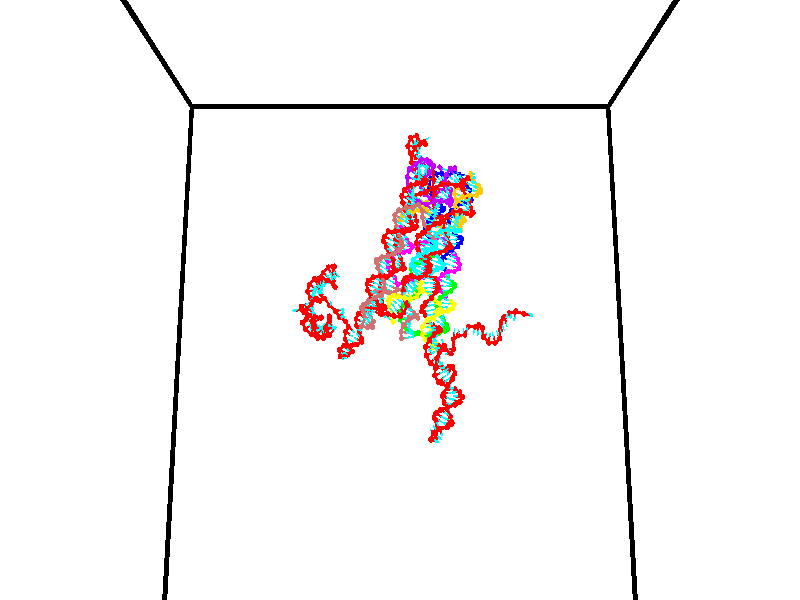 // switches for output
#declare DRAW_BASES = 1; // possible values are 0, 1; only relevant for DNA ribbons
#declare DRAW_BASES_TYPE = 3; // possible values are 1, 2, 3; only relevant for DNA ribbons
#declare DRAW_FOG = 0; // set to 1 to enable fog

#include "colors.inc"

#include "transforms.inc"
background { rgb <1, 1, 1>}

#default {
   normal{
       ripples 0.25
       frequency 0.20
       turbulence 0.2
       lambda 5
   }
	finish {
		phong 0.1
		phong_size 40.
	}
}

// original window dimensions: 1024x640


// camera settings

camera {
	sky <0, 0.179814, -0.983701>
	up <0, 0.179814, -0.983701>
	right 1.6 * <1, 0, 0>
	location <35, 94.9851, 44.8844>
	look_at <35, 29.7336, 32.9568>
	direction <0, -65.2515, -11.9276>
	angle 67.0682
}


# declare cpy_camera_pos = <35, 94.9851, 44.8844>;
# if (DRAW_FOG = 1)
fog {
	fog_type 2
	up vnormalize(cpy_camera_pos)
	color rgbt<1,1,1,0.3>
	distance 1e-5
	fog_alt 3e-3
	fog_offset 56
}
# end


// LIGHTS

# declare lum = 6;
global_settings {
	ambient_light rgb lum * <0.05, 0.05, 0.05>
	max_trace_level 15
}# declare cpy_direct_light_amount = 0.25;
light_source
{	1000 * <-1, -1.16352, -0.803886>,
	rgb lum * cpy_direct_light_amount
	parallel
}

light_source
{	1000 * <1, 1.16352, 0.803886>,
	rgb lum * cpy_direct_light_amount
	parallel
}

// strand 0

// nucleotide -1

// particle -1
sphere {
	<25.112640, 34.817703, 34.737606> 0.250000
	pigment { color rgbt <1,0,0,0> }
	no_shadow
}
cylinder {
	<24.713802, 34.805573, 34.765541>,  <24.474499, 34.798294, 34.782303>, 0.100000
	pigment { color rgbt <1,0,0,0> }
	no_shadow
}
cylinder {
	<24.713802, 34.805573, 34.765541>,  <25.112640, 34.817703, 34.737606>, 0.100000
	pigment { color rgbt <1,0,0,0> }
	no_shadow
}

// particle -1
sphere {
	<24.713802, 34.805573, 34.765541> 0.100000
	pigment { color rgbt <1,0,0,0> }
	no_shadow
}
sphere {
	0, 1
	scale<0.080000,0.200000,0.300000>
	matrix <-0.054715, -0.352440, -0.934234,
		0.052951, -0.935343, 0.349757,
		-0.997097, -0.030332, 0.069839,
		24.414673, 34.796474, 34.786491>
	pigment { color rgbt <0,1,1,0> }
	no_shadow
}
cylinder {
	<24.874359, 34.163616, 34.334324>,  <25.112640, 34.817703, 34.737606>, 0.130000
	pigment { color rgbt <1,0,0,0> }
	no_shadow
}

// nucleotide -1

// particle -1
sphere {
	<24.874359, 34.163616, 34.334324> 0.250000
	pigment { color rgbt <1,0,0,0> }
	no_shadow
}
cylinder {
	<25.229784, 34.071724, 34.175488>,  <25.443039, 34.016590, 34.080185>, 0.100000
	pigment { color rgbt <1,0,0,0> }
	no_shadow
}
cylinder {
	<25.229784, 34.071724, 34.175488>,  <24.874359, 34.163616, 34.334324>, 0.100000
	pigment { color rgbt <1,0,0,0> }
	no_shadow
}

// particle -1
sphere {
	<25.229784, 34.071724, 34.175488> 0.100000
	pigment { color rgbt <1,0,0,0> }
	no_shadow
}
sphere {
	0, 1
	scale<0.080000,0.200000,0.300000>
	matrix <0.393457, -0.063482, 0.917149,
		-0.235904, -0.971182, 0.033981,
		0.888561, -0.229729, -0.397094,
		25.496353, 34.002804, 34.056358>
	pigment { color rgbt <0,1,1,0> }
	no_shadow
}
cylinder {
	<25.115671, 33.716965, 34.767582>,  <24.874359, 34.163616, 34.334324>, 0.130000
	pigment { color rgbt <1,0,0,0> }
	no_shadow
}

// nucleotide -1

// particle -1
sphere {
	<25.115671, 33.716965, 34.767582> 0.250000
	pigment { color rgbt <1,0,0,0> }
	no_shadow
}
cylinder {
	<25.416607, 33.884724, 34.564373>,  <25.597168, 33.985378, 34.442448>, 0.100000
	pigment { color rgbt <1,0,0,0> }
	no_shadow
}
cylinder {
	<25.416607, 33.884724, 34.564373>,  <25.115671, 33.716965, 34.767582>, 0.100000
	pigment { color rgbt <1,0,0,0> }
	no_shadow
}

// particle -1
sphere {
	<25.416607, 33.884724, 34.564373> 0.100000
	pigment { color rgbt <1,0,0,0> }
	no_shadow
}
sphere {
	0, 1
	scale<0.080000,0.200000,0.300000>
	matrix <0.492361, 0.154383, 0.856590,
		0.437679, -0.894581, -0.090344,
		0.752342, 0.419393, -0.508027,
		25.642309, 34.010540, 34.411964>
	pigment { color rgbt <0,1,1,0> }
	no_shadow
}
cylinder {
	<25.812805, 33.447819, 34.939892>,  <25.115671, 33.716965, 34.767582>, 0.130000
	pigment { color rgbt <1,0,0,0> }
	no_shadow
}

// nucleotide -1

// particle -1
sphere {
	<25.812805, 33.447819, 34.939892> 0.250000
	pigment { color rgbt <1,0,0,0> }
	no_shadow
}
cylinder {
	<25.906820, 33.807873, 34.793186>,  <25.963230, 34.023907, 34.705162>, 0.100000
	pigment { color rgbt <1,0,0,0> }
	no_shadow
}
cylinder {
	<25.906820, 33.807873, 34.793186>,  <25.812805, 33.447819, 34.939892>, 0.100000
	pigment { color rgbt <1,0,0,0> }
	no_shadow
}

// particle -1
sphere {
	<25.906820, 33.807873, 34.793186> 0.100000
	pigment { color rgbt <1,0,0,0> }
	no_shadow
}
sphere {
	0, 1
	scale<0.080000,0.200000,0.300000>
	matrix <0.478251, 0.221398, 0.849858,
		0.846188, -0.375153, -0.378453,
		0.235038, 0.900135, -0.366762,
		25.977331, 34.077915, 34.683159>
	pigment { color rgbt <0,1,1,0> }
	no_shadow
}
cylinder {
	<26.487900, 33.643166, 35.260979>,  <25.812805, 33.447819, 34.939892>, 0.130000
	pigment { color rgbt <1,0,0,0> }
	no_shadow
}

// nucleotide -1

// particle -1
sphere {
	<26.487900, 33.643166, 35.260979> 0.250000
	pigment { color rgbt <1,0,0,0> }
	no_shadow
}
cylinder {
	<26.346382, 33.990032, 35.120773>,  <26.261471, 34.198151, 35.036652>, 0.100000
	pigment { color rgbt <1,0,0,0> }
	no_shadow
}
cylinder {
	<26.346382, 33.990032, 35.120773>,  <26.487900, 33.643166, 35.260979>, 0.100000
	pigment { color rgbt <1,0,0,0> }
	no_shadow
}

// particle -1
sphere {
	<26.346382, 33.990032, 35.120773> 0.100000
	pigment { color rgbt <1,0,0,0> }
	no_shadow
}
sphere {
	0, 1
	scale<0.080000,0.200000,0.300000>
	matrix <0.363619, 0.472788, 0.802654,
		0.861749, 0.156522, -0.482587,
		-0.353794, 0.867164, -0.350510,
		26.240244, 34.250183, 35.015621>
	pigment { color rgbt <0,1,1,0> }
	no_shadow
}
cylinder {
	<26.987101, 34.164078, 35.264530>,  <26.487900, 33.643166, 35.260979>, 0.130000
	pigment { color rgbt <1,0,0,0> }
	no_shadow
}

// nucleotide -1

// particle -1
sphere {
	<26.987101, 34.164078, 35.264530> 0.250000
	pigment { color rgbt <1,0,0,0> }
	no_shadow
}
cylinder {
	<26.621761, 34.321945, 35.304581>,  <26.402557, 34.416668, 35.328613>, 0.100000
	pigment { color rgbt <1,0,0,0> }
	no_shadow
}
cylinder {
	<26.621761, 34.321945, 35.304581>,  <26.987101, 34.164078, 35.264530>, 0.100000
	pigment { color rgbt <1,0,0,0> }
	no_shadow
}

// particle -1
sphere {
	<26.621761, 34.321945, 35.304581> 0.100000
	pigment { color rgbt <1,0,0,0> }
	no_shadow
}
sphere {
	0, 1
	scale<0.080000,0.200000,0.300000>
	matrix <0.301363, 0.489873, 0.818049,
		0.273810, 0.777341, -0.566365,
		-0.913350, 0.394671, 0.100130,
		26.347755, 34.440346, 35.334621>
	pigment { color rgbt <0,1,1,0> }
	no_shadow
}
cylinder {
	<27.034714, 34.817638, 35.404121>,  <26.987101, 34.164078, 35.264530>, 0.130000
	pigment { color rgbt <1,0,0,0> }
	no_shadow
}

// nucleotide -1

// particle -1
sphere {
	<27.034714, 34.817638, 35.404121> 0.250000
	pigment { color rgbt <1,0,0,0> }
	no_shadow
}
cylinder {
	<26.673401, 34.745632, 35.559902>,  <26.456614, 34.702431, 35.653370>, 0.100000
	pigment { color rgbt <1,0,0,0> }
	no_shadow
}
cylinder {
	<26.673401, 34.745632, 35.559902>,  <27.034714, 34.817638, 35.404121>, 0.100000
	pigment { color rgbt <1,0,0,0> }
	no_shadow
}

// particle -1
sphere {
	<26.673401, 34.745632, 35.559902> 0.100000
	pigment { color rgbt <1,0,0,0> }
	no_shadow
}
sphere {
	0, 1
	scale<0.080000,0.200000,0.300000>
	matrix <0.186646, 0.652461, 0.734478,
		-0.386318, 0.736132, -0.555759,
		-0.903284, -0.180012, 0.389453,
		26.402416, 34.691628, 35.676739>
	pigment { color rgbt <0,1,1,0> }
	no_shadow
}
cylinder {
	<26.469975, 35.252422, 35.393906>,  <27.034714, 34.817638, 35.404121>, 0.130000
	pigment { color rgbt <1,0,0,0> }
	no_shadow
}

// nucleotide -1

// particle -1
sphere {
	<26.469975, 35.252422, 35.393906> 0.250000
	pigment { color rgbt <1,0,0,0> }
	no_shadow
}
cylinder {
	<26.493374, 35.069256, 35.748734>,  <26.507414, 34.959354, 35.961628>, 0.100000
	pigment { color rgbt <1,0,0,0> }
	no_shadow
}
cylinder {
	<26.493374, 35.069256, 35.748734>,  <26.469975, 35.252422, 35.393906>, 0.100000
	pigment { color rgbt <1,0,0,0> }
	no_shadow
}

// particle -1
sphere {
	<26.493374, 35.069256, 35.748734> 0.100000
	pigment { color rgbt <1,0,0,0> }
	no_shadow
}
sphere {
	0, 1
	scale<0.080000,0.200000,0.300000>
	matrix <0.518552, 0.773243, 0.364965,
		-0.853042, 0.438640, 0.282691,
		0.058501, -0.457921, 0.887066,
		26.510923, 34.931881, 36.014854>
	pigment { color rgbt <0,1,1,0> }
	no_shadow
}
cylinder {
	<26.262142, 35.772335, 35.837410>,  <26.469975, 35.252422, 35.393906>, 0.130000
	pigment { color rgbt <1,0,0,0> }
	no_shadow
}

// nucleotide -1

// particle -1
sphere {
	<26.262142, 35.772335, 35.837410> 0.250000
	pigment { color rgbt <1,0,0,0> }
	no_shadow
}
cylinder {
	<26.492590, 35.505783, 36.026733>,  <26.630859, 35.345852, 36.140327>, 0.100000
	pigment { color rgbt <1,0,0,0> }
	no_shadow
}
cylinder {
	<26.492590, 35.505783, 36.026733>,  <26.262142, 35.772335, 35.837410>, 0.100000
	pigment { color rgbt <1,0,0,0> }
	no_shadow
}

// particle -1
sphere {
	<26.492590, 35.505783, 36.026733> 0.100000
	pigment { color rgbt <1,0,0,0> }
	no_shadow
}
sphere {
	0, 1
	scale<0.080000,0.200000,0.300000>
	matrix <0.640683, 0.727746, 0.244765,
		-0.507554, 0.162225, 0.846211,
		0.576120, -0.666384, 0.473305,
		26.665426, 35.305866, 36.168724>
	pigment { color rgbt <0,1,1,0> }
	no_shadow
}
cylinder {
	<26.469305, 36.137737, 36.397163>,  <26.262142, 35.772335, 35.837410>, 0.130000
	pigment { color rgbt <1,0,0,0> }
	no_shadow
}

// nucleotide -1

// particle -1
sphere {
	<26.469305, 36.137737, 36.397163> 0.250000
	pigment { color rgbt <1,0,0,0> }
	no_shadow
}
cylinder {
	<26.719803, 35.826847, 36.372711>,  <26.870102, 35.640312, 36.358040>, 0.100000
	pigment { color rgbt <1,0,0,0> }
	no_shadow
}
cylinder {
	<26.719803, 35.826847, 36.372711>,  <26.469305, 36.137737, 36.397163>, 0.100000
	pigment { color rgbt <1,0,0,0> }
	no_shadow
}

// particle -1
sphere {
	<26.719803, 35.826847, 36.372711> 0.100000
	pigment { color rgbt <1,0,0,0> }
	no_shadow
}
sphere {
	0, 1
	scale<0.080000,0.200000,0.300000>
	matrix <0.756553, 0.586904, 0.288392,
		-0.188266, -0.226855, 0.955559,
		0.626245, -0.777226, -0.061134,
		26.907677, 35.593678, 36.354370>
	pigment { color rgbt <0,1,1,0> }
	no_shadow
}
cylinder {
	<26.826550, 36.201527, 37.038380>,  <26.469305, 36.137737, 36.397163>, 0.130000
	pigment { color rgbt <1,0,0,0> }
	no_shadow
}

// nucleotide -1

// particle -1
sphere {
	<26.826550, 36.201527, 37.038380> 0.250000
	pigment { color rgbt <1,0,0,0> }
	no_shadow
}
cylinder {
	<27.055347, 36.009003, 36.772697>,  <27.192625, 35.893490, 36.613289>, 0.100000
	pigment { color rgbt <1,0,0,0> }
	no_shadow
}
cylinder {
	<27.055347, 36.009003, 36.772697>,  <26.826550, 36.201527, 37.038380>, 0.100000
	pigment { color rgbt <1,0,0,0> }
	no_shadow
}

// particle -1
sphere {
	<27.055347, 36.009003, 36.772697> 0.100000
	pigment { color rgbt <1,0,0,0> }
	no_shadow
}
sphere {
	0, 1
	scale<0.080000,0.200000,0.300000>
	matrix <0.736856, 0.657260, 0.158280,
		0.360372, -0.579956, 0.730604,
		0.571992, -0.481311, -0.664202,
		27.226946, 35.864609, 36.573437>
	pigment { color rgbt <0,1,1,0> }
	no_shadow
}
cylinder {
	<27.493006, 36.172791, 37.301292>,  <26.826550, 36.201527, 37.038380>, 0.130000
	pigment { color rgbt <1,0,0,0> }
	no_shadow
}

// nucleotide -1

// particle -1
sphere {
	<27.493006, 36.172791, 37.301292> 0.250000
	pigment { color rgbt <1,0,0,0> }
	no_shadow
}
cylinder {
	<27.543264, 36.103935, 36.910480>,  <27.573420, 36.062622, 36.675995>, 0.100000
	pigment { color rgbt <1,0,0,0> }
	no_shadow
}
cylinder {
	<27.543264, 36.103935, 36.910480>,  <27.493006, 36.172791, 37.301292>, 0.100000
	pigment { color rgbt <1,0,0,0> }
	no_shadow
}

// particle -1
sphere {
	<27.543264, 36.103935, 36.910480> 0.100000
	pigment { color rgbt <1,0,0,0> }
	no_shadow
}
sphere {
	0, 1
	scale<0.080000,0.200000,0.300000>
	matrix <0.808084, 0.589067, 0.000136,
		0.575511, -0.789538, 0.213113,
		0.125645, -0.172135, -0.977027,
		27.580957, 36.052296, 36.617371>
	pigment { color rgbt <0,1,1,0> }
	no_shadow
}
cylinder {
	<28.117456, 36.649540, 37.142197>,  <27.493006, 36.172791, 37.301292>, 0.130000
	pigment { color rgbt <1,0,0,0> }
	no_shadow
}

// nucleotide -1

// particle -1
sphere {
	<28.117456, 36.649540, 37.142197> 0.250000
	pigment { color rgbt <1,0,0,0> }
	no_shadow
}
cylinder {
	<28.383392, 36.692875, 36.846561>,  <28.542953, 36.718876, 36.669182>, 0.100000
	pigment { color rgbt <1,0,0,0> }
	no_shadow
}
cylinder {
	<28.383392, 36.692875, 36.846561>,  <28.117456, 36.649540, 37.142197>, 0.100000
	pigment { color rgbt <1,0,0,0> }
	no_shadow
}

// particle -1
sphere {
	<28.383392, 36.692875, 36.846561> 0.100000
	pigment { color rgbt <1,0,0,0> }
	no_shadow
}
sphere {
	0, 1
	scale<0.080000,0.200000,0.300000>
	matrix <-0.413416, -0.770713, -0.484859,
		-0.622151, 0.627905, -0.467614,
		0.664842, 0.108336, -0.739086,
		28.582846, 36.725376, 36.624836>
	pigment { color rgbt <0,1,1,0> }
	no_shadow
}
cylinder {
	<27.723331, 36.721855, 36.524620>,  <28.117456, 36.649540, 37.142197>, 0.130000
	pigment { color rgbt <1,0,0,0> }
	no_shadow
}

// nucleotide -1

// particle -1
sphere {
	<27.723331, 36.721855, 36.524620> 0.250000
	pigment { color rgbt <1,0,0,0> }
	no_shadow
}
cylinder {
	<28.082451, 36.546513, 36.507656>,  <28.297922, 36.441307, 36.497478>, 0.100000
	pigment { color rgbt <1,0,0,0> }
	no_shadow
}
cylinder {
	<28.082451, 36.546513, 36.507656>,  <27.723331, 36.721855, 36.524620>, 0.100000
	pigment { color rgbt <1,0,0,0> }
	no_shadow
}

// particle -1
sphere {
	<28.082451, 36.546513, 36.507656> 0.100000
	pigment { color rgbt <1,0,0,0> }
	no_shadow
}
sphere {
	0, 1
	scale<0.080000,0.200000,0.300000>
	matrix <-0.436339, -0.872313, -0.220633,
		0.059720, 0.216590, -0.974435,
		0.897798, -0.438360, -0.042412,
		28.351789, 36.415005, 36.494934>
	pigment { color rgbt <0,1,1,0> }
	no_shadow
}
cylinder {
	<28.101486, 36.618538, 35.812412>,  <27.723331, 36.721855, 36.524620>, 0.130000
	pigment { color rgbt <1,0,0,0> }
	no_shadow
}

// nucleotide -1

// particle -1
sphere {
	<28.101486, 36.618538, 35.812412> 0.250000
	pigment { color rgbt <1,0,0,0> }
	no_shadow
}
cylinder {
	<28.162613, 36.342140, 36.095024>,  <28.199289, 36.176304, 36.264591>, 0.100000
	pigment { color rgbt <1,0,0,0> }
	no_shadow
}
cylinder {
	<28.162613, 36.342140, 36.095024>,  <28.101486, 36.618538, 35.812412>, 0.100000
	pigment { color rgbt <1,0,0,0> }
	no_shadow
}

// particle -1
sphere {
	<28.162613, 36.342140, 36.095024> 0.100000
	pigment { color rgbt <1,0,0,0> }
	no_shadow
}
sphere {
	0, 1
	scale<0.080000,0.200000,0.300000>
	matrix <-0.678589, -0.593107, -0.433292,
		0.718446, -0.413227, -0.559534,
		0.152816, -0.690990, 0.706527,
		28.208458, 36.134842, 36.306984>
	pigment { color rgbt <0,1,1,0> }
	no_shadow
}
cylinder {
	<28.003622, 35.909084, 35.459145>,  <28.101486, 36.618538, 35.812412>, 0.130000
	pigment { color rgbt <1,0,0,0> }
	no_shadow
}

// nucleotide -1

// particle -1
sphere {
	<28.003622, 35.909084, 35.459145> 0.250000
	pigment { color rgbt <1,0,0,0> }
	no_shadow
}
cylinder {
	<27.927156, 35.861210, 35.848839>,  <27.881277, 35.832485, 36.082657>, 0.100000
	pigment { color rgbt <1,0,0,0> }
	no_shadow
}
cylinder {
	<27.927156, 35.861210, 35.848839>,  <28.003622, 35.909084, 35.459145>, 0.100000
	pigment { color rgbt <1,0,0,0> }
	no_shadow
}

// particle -1
sphere {
	<27.927156, 35.861210, 35.848839> 0.100000
	pigment { color rgbt <1,0,0,0> }
	no_shadow
}
sphere {
	0, 1
	scale<0.080000,0.200000,0.300000>
	matrix <-0.735565, -0.639727, -0.222922,
		0.649924, -0.759227, 0.034258,
		-0.191164, -0.119683, 0.974234,
		27.869806, 35.825306, 36.141109>
	pigment { color rgbt <0,1,1,0> }
	no_shadow
}
cylinder {
	<27.936817, 35.129250, 35.707096>,  <28.003622, 35.909084, 35.459145>, 0.130000
	pigment { color rgbt <1,0,0,0> }
	no_shadow
}

// nucleotide -1

// particle -1
sphere {
	<27.936817, 35.129250, 35.707096> 0.250000
	pigment { color rgbt <1,0,0,0> }
	no_shadow
}
cylinder {
	<27.710243, 35.336407, 35.963516>,  <27.574299, 35.460701, 36.117367>, 0.100000
	pigment { color rgbt <1,0,0,0> }
	no_shadow
}
cylinder {
	<27.710243, 35.336407, 35.963516>,  <27.936817, 35.129250, 35.707096>, 0.100000
	pigment { color rgbt <1,0,0,0> }
	no_shadow
}

// particle -1
sphere {
	<27.710243, 35.336407, 35.963516> 0.100000
	pigment { color rgbt <1,0,0,0> }
	no_shadow
}
sphere {
	0, 1
	scale<0.080000,0.200000,0.300000>
	matrix <-0.722719, -0.685966, -0.084422,
		0.396017, -0.511118, 0.762843,
		-0.566434, 0.517889, 0.641049,
		27.540314, 35.491772, 36.155830>
	pigment { color rgbt <0,1,1,0> }
	no_shadow
}
cylinder {
	<27.770948, 34.632301, 36.220047>,  <27.936817, 35.129250, 35.707096>, 0.130000
	pigment { color rgbt <1,0,0,0> }
	no_shadow
}

// nucleotide -1

// particle -1
sphere {
	<27.770948, 34.632301, 36.220047> 0.250000
	pigment { color rgbt <1,0,0,0> }
	no_shadow
}
cylinder {
	<27.502529, 34.925423, 36.265125>,  <27.341478, 35.101295, 36.292171>, 0.100000
	pigment { color rgbt <1,0,0,0> }
	no_shadow
}
cylinder {
	<27.502529, 34.925423, 36.265125>,  <27.770948, 34.632301, 36.220047>, 0.100000
	pigment { color rgbt <1,0,0,0> }
	no_shadow
}

// particle -1
sphere {
	<27.502529, 34.925423, 36.265125> 0.100000
	pigment { color rgbt <1,0,0,0> }
	no_shadow
}
sphere {
	0, 1
	scale<0.080000,0.200000,0.300000>
	matrix <-0.707130, -0.678268, 0.199800,
		0.222849, 0.054386, 0.973335,
		-0.671048, 0.732799, 0.112693,
		27.301214, 35.145264, 36.298935>
	pigment { color rgbt <0,1,1,0> }
	no_shadow
}
cylinder {
	<27.370529, 34.474537, 36.850685>,  <27.770948, 34.632301, 36.220047>, 0.130000
	pigment { color rgbt <1,0,0,0> }
	no_shadow
}

// nucleotide -1

// particle -1
sphere {
	<27.370529, 34.474537, 36.850685> 0.250000
	pigment { color rgbt <1,0,0,0> }
	no_shadow
}
cylinder {
	<27.157452, 34.715408, 36.612823>,  <27.029606, 34.859932, 36.470104>, 0.100000
	pigment { color rgbt <1,0,0,0> }
	no_shadow
}
cylinder {
	<27.157452, 34.715408, 36.612823>,  <27.370529, 34.474537, 36.850685>, 0.100000
	pigment { color rgbt <1,0,0,0> }
	no_shadow
}

// particle -1
sphere {
	<27.157452, 34.715408, 36.612823> 0.100000
	pigment { color rgbt <1,0,0,0> }
	no_shadow
}
sphere {
	0, 1
	scale<0.080000,0.200000,0.300000>
	matrix <-0.806566, -0.574026, 0.141231,
		-0.256302, 0.554863, 0.791477,
		-0.532692, 0.602181, -0.594657,
		26.997644, 34.896061, 36.434425>
	pigment { color rgbt <0,1,1,0> }
	no_shadow
}
cylinder {
	<26.676538, 34.192238, 37.047527>,  <27.370529, 34.474537, 36.850685>, 0.130000
	pigment { color rgbt <1,0,0,0> }
	no_shadow
}

// nucleotide -1

// particle -1
sphere {
	<26.676538, 34.192238, 37.047527> 0.250000
	pigment { color rgbt <1,0,0,0> }
	no_shadow
}
cylinder {
	<26.647007, 34.437309, 36.732777>,  <26.629288, 34.584351, 36.543926>, 0.100000
	pigment { color rgbt <1,0,0,0> }
	no_shadow
}
cylinder {
	<26.647007, 34.437309, 36.732777>,  <26.676538, 34.192238, 37.047527>, 0.100000
	pigment { color rgbt <1,0,0,0> }
	no_shadow
}

// particle -1
sphere {
	<26.647007, 34.437309, 36.732777> 0.100000
	pigment { color rgbt <1,0,0,0> }
	no_shadow
}
sphere {
	0, 1
	scale<0.080000,0.200000,0.300000>
	matrix <-0.809030, -0.498149, -0.311959,
		-0.583113, 0.613578, 0.532449,
		-0.073827, 0.612674, -0.786880,
		26.624859, 34.621113, 36.496712>
	pigment { color rgbt <0,1,1,0> }
	no_shadow
}
cylinder {
	<26.026546, 34.187347, 36.716480>,  <26.676538, 34.192238, 37.047527>, 0.130000
	pigment { color rgbt <1,0,0,0> }
	no_shadow
}

// nucleotide -1

// particle -1
sphere {
	<26.026546, 34.187347, 36.716480> 0.250000
	pigment { color rgbt <1,0,0,0> }
	no_shadow
}
cylinder {
	<26.080328, 34.483875, 36.453465>,  <26.112597, 34.661793, 36.295654>, 0.100000
	pigment { color rgbt <1,0,0,0> }
	no_shadow
}
cylinder {
	<26.080328, 34.483875, 36.453465>,  <26.026546, 34.187347, 36.716480>, 0.100000
	pigment { color rgbt <1,0,0,0> }
	no_shadow
}

// particle -1
sphere {
	<26.080328, 34.483875, 36.453465> 0.100000
	pigment { color rgbt <1,0,0,0> }
	no_shadow
}
sphere {
	0, 1
	scale<0.080000,0.200000,0.300000>
	matrix <-0.516795, -0.513720, -0.684846,
		-0.845485, 0.431895, 0.314040,
		0.134453, 0.741322, -0.657544,
		26.120665, 34.706272, 36.256203>
	pigment { color rgbt <0,1,1,0> }
	no_shadow
}
cylinder {
	<25.417122, 34.253376, 36.318871>,  <26.026546, 34.187347, 36.716480>, 0.130000
	pigment { color rgbt <1,0,0,0> }
	no_shadow
}

// nucleotide -1

// particle -1
sphere {
	<25.417122, 34.253376, 36.318871> 0.250000
	pigment { color rgbt <1,0,0,0> }
	no_shadow
}
cylinder {
	<25.719492, 34.407444, 36.107124>,  <25.900913, 34.499886, 35.980076>, 0.100000
	pigment { color rgbt <1,0,0,0> }
	no_shadow
}
cylinder {
	<25.719492, 34.407444, 36.107124>,  <25.417122, 34.253376, 36.318871>, 0.100000
	pigment { color rgbt <1,0,0,0> }
	no_shadow
}

// particle -1
sphere {
	<25.719492, 34.407444, 36.107124> 0.100000
	pigment { color rgbt <1,0,0,0> }
	no_shadow
}
sphere {
	0, 1
	scale<0.080000,0.200000,0.300000>
	matrix <-0.412361, -0.347897, -0.841977,
		-0.508465, 0.854760, -0.104156,
		0.755924, 0.385166, -0.529363,
		25.946270, 34.522995, 35.948315>
	pigment { color rgbt <0,1,1,0> }
	no_shadow
}
cylinder {
	<25.145426, 34.847130, 35.810669>,  <25.417122, 34.253376, 36.318871>, 0.130000
	pigment { color rgbt <1,0,0,0> }
	no_shadow
}

// nucleotide -1

// particle -1
sphere {
	<25.145426, 34.847130, 35.810669> 0.250000
	pigment { color rgbt <1,0,0,0> }
	no_shadow
}
cylinder {
	<25.468990, 34.642727, 35.694370>,  <25.663130, 34.520084, 35.624592>, 0.100000
	pigment { color rgbt <1,0,0,0> }
	no_shadow
}
cylinder {
	<25.468990, 34.642727, 35.694370>,  <25.145426, 34.847130, 35.810669>, 0.100000
	pigment { color rgbt <1,0,0,0> }
	no_shadow
}

// particle -1
sphere {
	<25.468990, 34.642727, 35.694370> 0.100000
	pigment { color rgbt <1,0,0,0> }
	no_shadow
}
sphere {
	0, 1
	scale<0.080000,0.200000,0.300000>
	matrix <-0.409877, -0.135612, -0.902003,
		0.421497, 0.848814, -0.319147,
		0.808913, -0.511002, -0.290750,
		25.711664, 34.489426, 35.607147>
	pigment { color rgbt <0,1,1,0> }
	no_shadow
}
cylinder {
	<25.648615, 35.085316, 35.438972>,  <25.145426, 34.847130, 35.810669>, 0.130000
	pigment { color rgbt <1,0,0,0> }
	no_shadow
}

// nucleotide -1

// particle -1
sphere {
	<25.648615, 35.085316, 35.438972> 0.250000
	pigment { color rgbt <1,0,0,0> }
	no_shadow
}
cylinder {
	<26.001284, 34.929535, 35.332405>,  <26.212885, 34.836067, 35.268463>, 0.100000
	pigment { color rgbt <1,0,0,0> }
	no_shadow
}
cylinder {
	<26.001284, 34.929535, 35.332405>,  <25.648615, 35.085316, 35.438972>, 0.100000
	pigment { color rgbt <1,0,0,0> }
	no_shadow
}

// particle -1
sphere {
	<26.001284, 34.929535, 35.332405> 0.100000
	pigment { color rgbt <1,0,0,0> }
	no_shadow
}
sphere {
	0, 1
	scale<0.080000,0.200000,0.300000>
	matrix <-0.371835, -0.225830, -0.900411,
		0.290502, 0.892932, -0.343920,
		0.881673, -0.389453, -0.266420,
		26.265785, 34.812698, 35.252480>
	pigment { color rgbt <0,1,1,0> }
	no_shadow
}
cylinder {
	<25.671793, 35.325695, 34.725723>,  <25.648615, 35.085316, 35.438972>, 0.130000
	pigment { color rgbt <1,0,0,0> }
	no_shadow
}

// nucleotide -1

// particle -1
sphere {
	<25.671793, 35.325695, 34.725723> 0.250000
	pigment { color rgbt <1,0,0,0> }
	no_shadow
}
cylinder {
	<25.912613, 35.012665, 34.789112>,  <26.057104, 34.824848, 34.827145>, 0.100000
	pigment { color rgbt <1,0,0,0> }
	no_shadow
}
cylinder {
	<25.912613, 35.012665, 34.789112>,  <25.671793, 35.325695, 34.725723>, 0.100000
	pigment { color rgbt <1,0,0,0> }
	no_shadow
}

// particle -1
sphere {
	<25.912613, 35.012665, 34.789112> 0.100000
	pigment { color rgbt <1,0,0,0> }
	no_shadow
}
sphere {
	0, 1
	scale<0.080000,0.200000,0.300000>
	matrix <-0.153576, -0.308267, -0.938822,
		0.783551, 0.540878, -0.305776,
		0.602049, -0.782574, 0.158477,
		26.093227, 34.777893, 34.836655>
	pigment { color rgbt <0,1,1,0> }
	no_shadow
}
cylinder {
	<26.154770, 35.288208, 34.178131>,  <25.671793, 35.325695, 34.725723>, 0.130000
	pigment { color rgbt <1,0,0,0> }
	no_shadow
}

// nucleotide -1

// particle -1
sphere {
	<26.154770, 35.288208, 34.178131> 0.250000
	pigment { color rgbt <1,0,0,0> }
	no_shadow
}
cylinder {
	<26.097620, 34.923878, 34.333046>,  <26.063330, 34.705280, 34.425995>, 0.100000
	pigment { color rgbt <1,0,0,0> }
	no_shadow
}
cylinder {
	<26.097620, 34.923878, 34.333046>,  <26.154770, 35.288208, 34.178131>, 0.100000
	pigment { color rgbt <1,0,0,0> }
	no_shadow
}

// particle -1
sphere {
	<26.097620, 34.923878, 34.333046> 0.100000
	pigment { color rgbt <1,0,0,0> }
	no_shadow
}
sphere {
	0, 1
	scale<0.080000,0.200000,0.300000>
	matrix <-0.279557, -0.338231, -0.898581,
		0.949439, -0.236654, -0.206302,
		-0.142875, -0.910821, 0.387288,
		26.054758, 34.650631, 34.449234>
	pigment { color rgbt <0,1,1,0> }
	no_shadow
}
cylinder {
	<26.474598, 34.881348, 33.770855>,  <26.154770, 35.288208, 34.178131>, 0.130000
	pigment { color rgbt <1,0,0,0> }
	no_shadow
}

// nucleotide -1

// particle -1
sphere {
	<26.474598, 34.881348, 33.770855> 0.250000
	pigment { color rgbt <1,0,0,0> }
	no_shadow
}
cylinder {
	<26.242954, 34.613258, 33.956512>,  <26.103968, 34.452404, 34.067905>, 0.100000
	pigment { color rgbt <1,0,0,0> }
	no_shadow
}
cylinder {
	<26.242954, 34.613258, 33.956512>,  <26.474598, 34.881348, 33.770855>, 0.100000
	pigment { color rgbt <1,0,0,0> }
	no_shadow
}

// particle -1
sphere {
	<26.242954, 34.613258, 33.956512> 0.100000
	pigment { color rgbt <1,0,0,0> }
	no_shadow
}
sphere {
	0, 1
	scale<0.080000,0.200000,0.300000>
	matrix <-0.097961, -0.507995, -0.855771,
		0.809342, -0.541055, 0.228530,
		-0.579111, -0.670224, 0.464144,
		26.069221, 34.412189, 34.095757>
	pigment { color rgbt <0,1,1,0> }
	no_shadow
}
cylinder {
	<26.805342, 34.124477, 33.838703>,  <26.474598, 34.881348, 33.770855>, 0.130000
	pigment { color rgbt <1,0,0,0> }
	no_shadow
}

// nucleotide -1

// particle -1
sphere {
	<26.805342, 34.124477, 33.838703> 0.250000
	pigment { color rgbt <1,0,0,0> }
	no_shadow
}
cylinder {
	<26.410839, 34.173557, 33.794449>,  <26.174137, 34.203003, 33.767899>, 0.100000
	pigment { color rgbt <1,0,0,0> }
	no_shadow
}
cylinder {
	<26.410839, 34.173557, 33.794449>,  <26.805342, 34.124477, 33.838703>, 0.100000
	pigment { color rgbt <1,0,0,0> }
	no_shadow
}

// particle -1
sphere {
	<26.410839, 34.173557, 33.794449> 0.100000
	pigment { color rgbt <1,0,0,0> }
	no_shadow
}
sphere {
	0, 1
	scale<0.080000,0.200000,0.300000>
	matrix <0.031849, -0.515888, -0.856064,
		-0.162109, -0.847824, 0.504891,
		-0.986259, 0.122696, -0.110632,
		26.114962, 34.210365, 33.761261>
	pigment { color rgbt <0,1,1,0> }
	no_shadow
}
cylinder {
	<26.437397, 33.504204, 33.634979>,  <26.805342, 34.124477, 33.838703>, 0.130000
	pigment { color rgbt <1,0,0,0> }
	no_shadow
}

// nucleotide -1

// particle -1
sphere {
	<26.437397, 33.504204, 33.634979> 0.250000
	pigment { color rgbt <1,0,0,0> }
	no_shadow
}
cylinder {
	<26.253464, 33.819420, 33.471252>,  <26.143103, 34.008549, 33.373016>, 0.100000
	pigment { color rgbt <1,0,0,0> }
	no_shadow
}
cylinder {
	<26.253464, 33.819420, 33.471252>,  <26.437397, 33.504204, 33.634979>, 0.100000
	pigment { color rgbt <1,0,0,0> }
	no_shadow
}

// particle -1
sphere {
	<26.253464, 33.819420, 33.471252> 0.100000
	pigment { color rgbt <1,0,0,0> }
	no_shadow
}
sphere {
	0, 1
	scale<0.080000,0.200000,0.300000>
	matrix <-0.117749, -0.510981, -0.851489,
		-0.880163, -0.343347, 0.327758,
		-0.459834, 0.788043, -0.409318,
		26.115513, 34.055832, 33.348457>
	pigment { color rgbt <0,1,1,0> }
	no_shadow
}
cylinder {
	<25.720373, 33.438164, 33.499985>,  <26.437397, 33.504204, 33.634979>, 0.130000
	pigment { color rgbt <1,0,0,0> }
	no_shadow
}

// nucleotide -1

// particle -1
sphere {
	<25.720373, 33.438164, 33.499985> 0.250000
	pigment { color rgbt <1,0,0,0> }
	no_shadow
}
cylinder {
	<25.939508, 33.658833, 33.248421>,  <26.070990, 33.791233, 33.097481>, 0.100000
	pigment { color rgbt <1,0,0,0> }
	no_shadow
}
cylinder {
	<25.939508, 33.658833, 33.248421>,  <25.720373, 33.438164, 33.499985>, 0.100000
	pigment { color rgbt <1,0,0,0> }
	no_shadow
}

// particle -1
sphere {
	<25.939508, 33.658833, 33.248421> 0.100000
	pigment { color rgbt <1,0,0,0> }
	no_shadow
}
sphere {
	0, 1
	scale<0.080000,0.200000,0.300000>
	matrix <-0.015136, -0.745106, -0.666774,
		-0.836447, 0.374804, -0.399848,
		0.547839, 0.551670, -0.628915,
		26.103861, 33.824333, 33.059746>
	pigment { color rgbt <0,1,1,0> }
	no_shadow
}
cylinder {
	<25.365341, 33.357857, 32.873569>,  <25.720373, 33.438164, 33.499985>, 0.130000
	pigment { color rgbt <1,0,0,0> }
	no_shadow
}

// nucleotide -1

// particle -1
sphere {
	<25.365341, 33.357857, 32.873569> 0.250000
	pigment { color rgbt <1,0,0,0> }
	no_shadow
}
cylinder {
	<25.753359, 33.449379, 32.840923>,  <25.986170, 33.504292, 32.821335>, 0.100000
	pigment { color rgbt <1,0,0,0> }
	no_shadow
}
cylinder {
	<25.753359, 33.449379, 32.840923>,  <25.365341, 33.357857, 32.873569>, 0.100000
	pigment { color rgbt <1,0,0,0> }
	no_shadow
}

// particle -1
sphere {
	<25.753359, 33.449379, 32.840923> 0.100000
	pigment { color rgbt <1,0,0,0> }
	no_shadow
}
sphere {
	0, 1
	scale<0.080000,0.200000,0.300000>
	matrix <0.116652, -0.733436, -0.669674,
		-0.213080, 0.640095, -0.738157,
		0.970046, 0.228802, -0.081612,
		26.044373, 33.518021, 32.816441>
	pigment { color rgbt <0,1,1,0> }
	no_shadow
}
cylinder {
	<25.515795, 33.143154, 32.231651>,  <25.365341, 33.357857, 32.873569>, 0.130000
	pigment { color rgbt <1,0,0,0> }
	no_shadow
}

// nucleotide -1

// particle -1
sphere {
	<25.515795, 33.143154, 32.231651> 0.250000
	pigment { color rgbt <1,0,0,0> }
	no_shadow
}
cylinder {
	<25.871674, 33.153130, 32.413998>,  <26.085201, 33.159115, 32.523407>, 0.100000
	pigment { color rgbt <1,0,0,0> }
	no_shadow
}
cylinder {
	<25.871674, 33.153130, 32.413998>,  <25.515795, 33.143154, 32.231651>, 0.100000
	pigment { color rgbt <1,0,0,0> }
	no_shadow
}

// particle -1
sphere {
	<25.871674, 33.153130, 32.413998> 0.100000
	pigment { color rgbt <1,0,0,0> }
	no_shadow
}
sphere {
	0, 1
	scale<0.080000,0.200000,0.300000>
	matrix <0.318657, -0.748977, -0.580939,
		0.326946, 0.662126, -0.674311,
		0.889699, 0.024938, 0.455866,
		26.138584, 33.160610, 32.550758>
	pigment { color rgbt <0,1,1,0> }
	no_shadow
}
cylinder {
	<26.078680, 33.392780, 31.763777>,  <25.515795, 33.143154, 32.231651>, 0.130000
	pigment { color rgbt <1,0,0,0> }
	no_shadow
}

// nucleotide -1

// particle -1
sphere {
	<26.078680, 33.392780, 31.763777> 0.250000
	pigment { color rgbt <1,0,0,0> }
	no_shadow
}
cylinder {
	<26.283346, 33.212818, 32.056564>,  <26.406145, 33.104839, 32.232239>, 0.100000
	pigment { color rgbt <1,0,0,0> }
	no_shadow
}
cylinder {
	<26.283346, 33.212818, 32.056564>,  <26.078680, 33.392780, 31.763777>, 0.100000
	pigment { color rgbt <1,0,0,0> }
	no_shadow
}

// particle -1
sphere {
	<26.283346, 33.212818, 32.056564> 0.100000
	pigment { color rgbt <1,0,0,0> }
	no_shadow
}
sphere {
	0, 1
	scale<0.080000,0.200000,0.300000>
	matrix <0.535372, -0.499371, -0.681180,
		0.671994, 0.740412, -0.014641,
		0.511665, -0.449910, 0.731970,
		26.436846, 33.077847, 32.276154>
	pigment { color rgbt <0,1,1,0> }
	no_shadow
}
cylinder {
	<26.814085, 33.436466, 31.659128>,  <26.078680, 33.392780, 31.763777>, 0.130000
	pigment { color rgbt <1,0,0,0> }
	no_shadow
}

// nucleotide -1

// particle -1
sphere {
	<26.814085, 33.436466, 31.659128> 0.250000
	pigment { color rgbt <1,0,0,0> }
	no_shadow
}
cylinder {
	<26.788059, 33.118183, 31.900000>,  <26.772444, 32.927216, 32.044521>, 0.100000
	pigment { color rgbt <1,0,0,0> }
	no_shadow
}
cylinder {
	<26.788059, 33.118183, 31.900000>,  <26.814085, 33.436466, 31.659128>, 0.100000
	pigment { color rgbt <1,0,0,0> }
	no_shadow
}

// particle -1
sphere {
	<26.788059, 33.118183, 31.900000> 0.100000
	pigment { color rgbt <1,0,0,0> }
	no_shadow
}
sphere {
	0, 1
	scale<0.080000,0.200000,0.300000>
	matrix <0.502002, -0.547636, -0.669394,
		0.862415, 0.258743, 0.435076,
		-0.065062, -0.795705, 0.602179,
		26.768541, 32.879471, 32.080654>
	pigment { color rgbt <0,1,1,0> }
	no_shadow
}
cylinder {
	<27.463324, 33.195503, 31.864220>,  <26.814085, 33.436466, 31.659128>, 0.130000
	pigment { color rgbt <1,0,0,0> }
	no_shadow
}

// nucleotide -1

// particle -1
sphere {
	<27.463324, 33.195503, 31.864220> 0.250000
	pigment { color rgbt <1,0,0,0> }
	no_shadow
}
cylinder {
	<27.247450, 32.860489, 31.898331>,  <27.117926, 32.659481, 31.918798>, 0.100000
	pigment { color rgbt <1,0,0,0> }
	no_shadow
}
cylinder {
	<27.247450, 32.860489, 31.898331>,  <27.463324, 33.195503, 31.864220>, 0.100000
	pigment { color rgbt <1,0,0,0> }
	no_shadow
}

// particle -1
sphere {
	<27.247450, 32.860489, 31.898331> 0.100000
	pigment { color rgbt <1,0,0,0> }
	no_shadow
}
sphere {
	0, 1
	scale<0.080000,0.200000,0.300000>
	matrix <0.710493, -0.507461, -0.487528,
		0.451599, -0.202521, 0.868933,
		-0.539684, -0.837538, 0.085279,
		27.085545, 32.609226, 31.923914>
	pigment { color rgbt <0,1,1,0> }
	no_shadow
}
cylinder {
	<27.919903, 32.643818, 31.987396>,  <27.463324, 33.195503, 31.864220>, 0.130000
	pigment { color rgbt <1,0,0,0> }
	no_shadow
}

// nucleotide -1

// particle -1
sphere {
	<27.919903, 32.643818, 31.987396> 0.250000
	pigment { color rgbt <1,0,0,0> }
	no_shadow
}
cylinder {
	<27.613983, 32.421711, 31.856699>,  <27.430431, 32.288445, 31.778280>, 0.100000
	pigment { color rgbt <1,0,0,0> }
	no_shadow
}
cylinder {
	<27.613983, 32.421711, 31.856699>,  <27.919903, 32.643818, 31.987396>, 0.100000
	pigment { color rgbt <1,0,0,0> }
	no_shadow
}

// particle -1
sphere {
	<27.613983, 32.421711, 31.856699> 0.100000
	pigment { color rgbt <1,0,0,0> }
	no_shadow
}
sphere {
	0, 1
	scale<0.080000,0.200000,0.300000>
	matrix <0.643152, -0.628115, -0.437980,
		0.037963, -0.545112, 0.837503,
		-0.764797, -0.555269, -0.326745,
		27.384544, 32.255131, 31.758675>
	pigment { color rgbt <0,1,1,0> }
	no_shadow
}
cylinder {
	<28.109303, 31.953075, 32.201584>,  <27.919903, 32.643818, 31.987396>, 0.130000
	pigment { color rgbt <1,0,0,0> }
	no_shadow
}

// nucleotide -1

// particle -1
sphere {
	<28.109303, 31.953075, 32.201584> 0.250000
	pigment { color rgbt <1,0,0,0> }
	no_shadow
}
cylinder {
	<27.836191, 31.928844, 31.910339>,  <27.672325, 31.914307, 31.735592>, 0.100000
	pigment { color rgbt <1,0,0,0> }
	no_shadow
}
cylinder {
	<27.836191, 31.928844, 31.910339>,  <28.109303, 31.953075, 32.201584>, 0.100000
	pigment { color rgbt <1,0,0,0> }
	no_shadow
}

// particle -1
sphere {
	<27.836191, 31.928844, 31.910339> 0.100000
	pigment { color rgbt <1,0,0,0> }
	no_shadow
}
sphere {
	0, 1
	scale<0.080000,0.200000,0.300000>
	matrix <0.605191, -0.605219, -0.517159,
		-0.409339, -0.793751, 0.449890,
		-0.682778, -0.060576, -0.728111,
		27.631357, 31.910671, 31.691906>
	pigment { color rgbt <0,1,1,0> }
	no_shadow
}
cylinder {
	<27.922791, 31.153683, 32.010887>,  <28.109303, 31.953075, 32.201584>, 0.130000
	pigment { color rgbt <1,0,0,0> }
	no_shadow
}

// nucleotide -1

// particle -1
sphere {
	<27.922791, 31.153683, 32.010887> 0.250000
	pigment { color rgbt <1,0,0,0> }
	no_shadow
}
cylinder {
	<27.838743, 31.400949, 31.707912>,  <27.788315, 31.549311, 31.526127>, 0.100000
	pigment { color rgbt <1,0,0,0> }
	no_shadow
}
cylinder {
	<27.838743, 31.400949, 31.707912>,  <27.922791, 31.153683, 32.010887>, 0.100000
	pigment { color rgbt <1,0,0,0> }
	no_shadow
}

// particle -1
sphere {
	<27.838743, 31.400949, 31.707912> 0.100000
	pigment { color rgbt <1,0,0,0> }
	no_shadow
}
sphere {
	0, 1
	scale<0.080000,0.200000,0.300000>
	matrix <0.662766, -0.479488, -0.575180,
		-0.718742, -0.622863, -0.308951,
		-0.210121, 0.618169, -0.757441,
		27.775707, 31.586399, 31.480680>
	pigment { color rgbt <0,1,1,0> }
	no_shadow
}
cylinder {
	<27.755407, 30.813515, 31.415356>,  <27.922791, 31.153683, 32.010887>, 0.130000
	pigment { color rgbt <1,0,0,0> }
	no_shadow
}

// nucleotide -1

// particle -1
sphere {
	<27.755407, 30.813515, 31.415356> 0.250000
	pigment { color rgbt <1,0,0,0> }
	no_shadow
}
cylinder {
	<27.875982, 31.174154, 31.291254>,  <27.948326, 31.390537, 31.216793>, 0.100000
	pigment { color rgbt <1,0,0,0> }
	no_shadow
}
cylinder {
	<27.875982, 31.174154, 31.291254>,  <27.755407, 30.813515, 31.415356>, 0.100000
	pigment { color rgbt <1,0,0,0> }
	no_shadow
}

// particle -1
sphere {
	<27.875982, 31.174154, 31.291254> 0.100000
	pigment { color rgbt <1,0,0,0> }
	no_shadow
}
sphere {
	0, 1
	scale<0.080000,0.200000,0.300000>
	matrix <0.628457, -0.432575, -0.646468,
		-0.717063, -0.000113, -0.697009,
		0.301435, 0.901598, -0.310254,
		27.966413, 31.444633, 31.198177>
	pigment { color rgbt <0,1,1,0> }
	no_shadow
}
cylinder {
	<27.797655, 30.852697, 30.668594>,  <27.755407, 30.813515, 31.415356>, 0.130000
	pigment { color rgbt <1,0,0,0> }
	no_shadow
}

// nucleotide -1

// particle -1
sphere {
	<27.797655, 30.852697, 30.668594> 0.250000
	pigment { color rgbt <1,0,0,0> }
	no_shadow
}
cylinder {
	<28.072664, 31.076326, 30.853958>,  <28.237671, 31.210505, 30.965176>, 0.100000
	pigment { color rgbt <1,0,0,0> }
	no_shadow
}
cylinder {
	<28.072664, 31.076326, 30.853958>,  <27.797655, 30.852697, 30.668594>, 0.100000
	pigment { color rgbt <1,0,0,0> }
	no_shadow
}

// particle -1
sphere {
	<28.072664, 31.076326, 30.853958> 0.100000
	pigment { color rgbt <1,0,0,0> }
	no_shadow
}
sphere {
	0, 1
	scale<0.080000,0.200000,0.300000>
	matrix <0.694828, -0.321044, -0.643541,
		-0.211011, 0.764440, -0.609185,
		0.687524, 0.559072, 0.463410,
		28.278921, 31.244049, 30.992981>
	pigment { color rgbt <0,1,1,0> }
	no_shadow
}
cylinder {
	<27.745304, 31.402239, 30.192877>,  <27.797655, 30.852697, 30.668594>, 0.130000
	pigment { color rgbt <1,0,0,0> }
	no_shadow
}

// nucleotide -1

// particle -1
sphere {
	<27.745304, 31.402239, 30.192877> 0.250000
	pigment { color rgbt <1,0,0,0> }
	no_shadow
}
cylinder {
	<27.837160, 31.012936, 30.195276>,  <27.892273, 30.779354, 30.196716>, 0.100000
	pigment { color rgbt <1,0,0,0> }
	no_shadow
}
cylinder {
	<27.837160, 31.012936, 30.195276>,  <27.745304, 31.402239, 30.192877>, 0.100000
	pigment { color rgbt <1,0,0,0> }
	no_shadow
}

// particle -1
sphere {
	<27.837160, 31.012936, 30.195276> 0.100000
	pigment { color rgbt <1,0,0,0> }
	no_shadow
}
sphere {
	0, 1
	scale<0.080000,0.200000,0.300000>
	matrix <-0.401550, -0.089126, 0.911490,
		-0.886580, -0.211722, -0.411279,
		0.229638, -0.973258, 0.005999,
		27.906052, 30.720959, 30.197077>
	pigment { color rgbt <0,1,1,0> }
	no_shadow
}
cylinder {
	<28.012030, 32.127930, 30.343039>,  <27.745304, 31.402239, 30.192877>, 0.130000
	pigment { color rgbt <1,0,0,0> }
	no_shadow
}

// nucleotide -1

// particle -1
sphere {
	<28.012030, 32.127930, 30.343039> 0.250000
	pigment { color rgbt <1,0,0,0> }
	no_shadow
}
cylinder {
	<27.955523, 31.806316, 30.574062>,  <27.921618, 31.613348, 30.712677>, 0.100000
	pigment { color rgbt <1,0,0,0> }
	no_shadow
}
cylinder {
	<27.955523, 31.806316, 30.574062>,  <28.012030, 32.127930, 30.343039>, 0.100000
	pigment { color rgbt <1,0,0,0> }
	no_shadow
}

// particle -1
sphere {
	<27.955523, 31.806316, 30.574062> 0.100000
	pigment { color rgbt <1,0,0,0> }
	no_shadow
}
sphere {
	0, 1
	scale<0.080000,0.200000,0.300000>
	matrix <-0.630599, 0.522821, 0.573587,
		-0.763144, -0.283179, -0.580880,
		-0.141269, -0.804032, 0.577560,
		27.913141, 31.565107, 30.747330>
	pigment { color rgbt <0,1,1,0> }
	no_shadow
}
cylinder {
	<27.308468, 31.998888, 30.400322>,  <28.012030, 32.127930, 30.343039>, 0.130000
	pigment { color rgbt <1,0,0,0> }
	no_shadow
}

// nucleotide -1

// particle -1
sphere {
	<27.308468, 31.998888, 30.400322> 0.250000
	pigment { color rgbt <1,0,0,0> }
	no_shadow
}
cylinder {
	<27.467512, 31.809586, 30.714758>,  <27.562939, 31.696005, 30.903419>, 0.100000
	pigment { color rgbt <1,0,0,0> }
	no_shadow
}
cylinder {
	<27.467512, 31.809586, 30.714758>,  <27.308468, 31.998888, 30.400322>, 0.100000
	pigment { color rgbt <1,0,0,0> }
	no_shadow
}

// particle -1
sphere {
	<27.467512, 31.809586, 30.714758> 0.100000
	pigment { color rgbt <1,0,0,0> }
	no_shadow
}
sphere {
	0, 1
	scale<0.080000,0.200000,0.300000>
	matrix <-0.729670, 0.356349, 0.583607,
		-0.556317, -0.805633, -0.203633,
		0.397609, -0.473256, 0.786089,
		27.586794, 31.667608, 30.950584>
	pigment { color rgbt <0,1,1,0> }
	no_shadow
}
cylinder {
	<26.740358, 31.688200, 30.834877>,  <27.308468, 31.998888, 30.400322>, 0.130000
	pigment { color rgbt <1,0,0,0> }
	no_shadow
}

// nucleotide -1

// particle -1
sphere {
	<26.740358, 31.688200, 30.834877> 0.250000
	pigment { color rgbt <1,0,0,0> }
	no_shadow
}
cylinder {
	<27.052980, 31.785679, 31.064585>,  <27.240553, 31.844166, 31.202410>, 0.100000
	pigment { color rgbt <1,0,0,0> }
	no_shadow
}
cylinder {
	<27.052980, 31.785679, 31.064585>,  <26.740358, 31.688200, 30.834877>, 0.100000
	pigment { color rgbt <1,0,0,0> }
	no_shadow
}

// particle -1
sphere {
	<27.052980, 31.785679, 31.064585> 0.100000
	pigment { color rgbt <1,0,0,0> }
	no_shadow
}
sphere {
	0, 1
	scale<0.080000,0.200000,0.300000>
	matrix <-0.599634, 0.547384, 0.583789,
		-0.172080, -0.800614, 0.573938,
		0.781554, 0.243695, 0.574270,
		27.287447, 31.858788, 31.236866>
	pigment { color rgbt <0,1,1,0> }
	no_shadow
}
cylinder {
	<26.267405, 31.911182, 31.404093>,  <26.740358, 31.688200, 30.834877>, 0.130000
	pigment { color rgbt <1,0,0,0> }
	no_shadow
}

// nucleotide -1

// particle -1
sphere {
	<26.267405, 31.911182, 31.404093> 0.250000
	pigment { color rgbt <1,0,0,0> }
	no_shadow
}
cylinder {
	<26.628368, 32.009407, 31.545715>,  <26.844946, 32.068340, 31.630690>, 0.100000
	pigment { color rgbt <1,0,0,0> }
	no_shadow
}
cylinder {
	<26.628368, 32.009407, 31.545715>,  <26.267405, 31.911182, 31.404093>, 0.100000
	pigment { color rgbt <1,0,0,0> }
	no_shadow
}

// particle -1
sphere {
	<26.628368, 32.009407, 31.545715> 0.100000
	pigment { color rgbt <1,0,0,0> }
	no_shadow
}
sphere {
	0, 1
	scale<0.080000,0.200000,0.300000>
	matrix <-0.420593, 0.323548, 0.847595,
		0.093583, -0.913792, 0.395255,
		0.902410, 0.245562, 0.354056,
		26.899092, 32.083076, 31.651932>
	pigment { color rgbt <0,1,1,0> }
	no_shadow
}
cylinder {
	<26.304668, 31.675018, 32.171402>,  <26.267405, 31.911182, 31.404093>, 0.130000
	pigment { color rgbt <1,0,0,0> }
	no_shadow
}

// nucleotide -1

// particle -1
sphere {
	<26.304668, 31.675018, 32.171402> 0.250000
	pigment { color rgbt <1,0,0,0> }
	no_shadow
}
cylinder {
	<26.595530, 31.946774, 32.132057>,  <26.770046, 32.109825, 32.108448>, 0.100000
	pigment { color rgbt <1,0,0,0> }
	no_shadow
}
cylinder {
	<26.595530, 31.946774, 32.132057>,  <26.304668, 31.675018, 32.171402>, 0.100000
	pigment { color rgbt <1,0,0,0> }
	no_shadow
}

// particle -1
sphere {
	<26.595530, 31.946774, 32.132057> 0.100000
	pigment { color rgbt <1,0,0,0> }
	no_shadow
}
sphere {
	0, 1
	scale<0.080000,0.200000,0.300000>
	matrix <-0.385348, 0.522558, 0.760553,
		0.568116, -0.515132, 0.641781,
		0.727153, 0.679392, -0.098368,
		26.813677, 32.150589, 32.102547>
	pigment { color rgbt <0,1,1,0> }
	no_shadow
}
cylinder {
	<26.604826, 31.847309, 32.833115>,  <26.304668, 31.675018, 32.171402>, 0.130000
	pigment { color rgbt <1,0,0,0> }
	no_shadow
}

// nucleotide -1

// particle -1
sphere {
	<26.604826, 31.847309, 32.833115> 0.250000
	pigment { color rgbt <1,0,0,0> }
	no_shadow
}
cylinder {
	<26.651482, 32.172142, 32.604408>,  <26.679474, 32.367043, 32.467186>, 0.100000
	pigment { color rgbt <1,0,0,0> }
	no_shadow
}
cylinder {
	<26.651482, 32.172142, 32.604408>,  <26.604826, 31.847309, 32.833115>, 0.100000
	pigment { color rgbt <1,0,0,0> }
	no_shadow
}

// particle -1
sphere {
	<26.651482, 32.172142, 32.604408> 0.100000
	pigment { color rgbt <1,0,0,0> }
	no_shadow
}
sphere {
	0, 1
	scale<0.080000,0.200000,0.300000>
	matrix <-0.459976, 0.554401, 0.693586,
		0.880237, 0.182100, 0.438203,
		0.116637, 0.812083, -0.571766,
		26.686472, 32.415768, 32.432877>
	pigment { color rgbt <0,1,1,0> }
	no_shadow
}
cylinder {
	<26.847317, 32.327061, 33.305893>,  <26.604826, 31.847309, 32.833115>, 0.130000
	pigment { color rgbt <1,0,0,0> }
	no_shadow
}

// nucleotide -1

// particle -1
sphere {
	<26.847317, 32.327061, 33.305893> 0.250000
	pigment { color rgbt <1,0,0,0> }
	no_shadow
}
cylinder {
	<26.744062, 32.545460, 32.987083>,  <26.682110, 32.676498, 32.795799>, 0.100000
	pigment { color rgbt <1,0,0,0> }
	no_shadow
}
cylinder {
	<26.744062, 32.545460, 32.987083>,  <26.847317, 32.327061, 33.305893>, 0.100000
	pigment { color rgbt <1,0,0,0> }
	no_shadow
}

// particle -1
sphere {
	<26.744062, 32.545460, 32.987083> 0.100000
	pigment { color rgbt <1,0,0,0> }
	no_shadow
}
sphere {
	0, 1
	scale<0.080000,0.200000,0.300000>
	matrix <-0.327145, 0.726846, 0.603880,
		0.909034, 0.416626, -0.009003,
		-0.258135, 0.546002, -0.797024,
		26.666622, 32.709259, 32.747974>
	pigment { color rgbt <0,1,1,0> }
	no_shadow
}
cylinder {
	<27.117029, 32.942162, 33.404694>,  <26.847317, 32.327061, 33.305893>, 0.130000
	pigment { color rgbt <1,0,0,0> }
	no_shadow
}

// nucleotide -1

// particle -1
sphere {
	<27.117029, 32.942162, 33.404694> 0.250000
	pigment { color rgbt <1,0,0,0> }
	no_shadow
}
cylinder {
	<26.814922, 33.002159, 33.149483>,  <26.633659, 33.038158, 32.996357>, 0.100000
	pigment { color rgbt <1,0,0,0> }
	no_shadow
}
cylinder {
	<26.814922, 33.002159, 33.149483>,  <27.117029, 32.942162, 33.404694>, 0.100000
	pigment { color rgbt <1,0,0,0> }
	no_shadow
}

// particle -1
sphere {
	<26.814922, 33.002159, 33.149483> 0.100000
	pigment { color rgbt <1,0,0,0> }
	no_shadow
}
sphere {
	0, 1
	scale<0.080000,0.200000,0.300000>
	matrix <-0.329802, 0.754265, 0.567728,
		0.566396, 0.639208, -0.520202,
		-0.755266, 0.149995, -0.638024,
		26.588343, 33.047157, 32.958076>
	pigment { color rgbt <0,1,1,0> }
	no_shadow
}
cylinder {
	<27.643963, 32.815956, 34.005909>,  <27.117029, 32.942162, 33.404694>, 0.130000
	pigment { color rgbt <1,0,0,0> }
	no_shadow
}

// nucleotide -1

// particle -1
sphere {
	<27.643963, 32.815956, 34.005909> 0.250000
	pigment { color rgbt <1,0,0,0> }
	no_shadow
}
cylinder {
	<27.748989, 33.199295, 33.960957>,  <27.812006, 33.429298, 33.933987>, 0.100000
	pigment { color rgbt <1,0,0,0> }
	no_shadow
}
cylinder {
	<27.748989, 33.199295, 33.960957>,  <27.643963, 32.815956, 34.005909>, 0.100000
	pigment { color rgbt <1,0,0,0> }
	no_shadow
}

// particle -1
sphere {
	<27.748989, 33.199295, 33.960957> 0.100000
	pigment { color rgbt <1,0,0,0> }
	no_shadow
}
sphere {
	0, 1
	scale<0.080000,0.200000,0.300000>
	matrix <0.951037, -0.276711, -0.137695,
		-0.163057, -0.070725, -0.984079,
		0.262567, 0.958347, -0.112381,
		27.827759, 33.486797, 33.927242>
	pigment { color rgbt <0,1,1,0> }
	no_shadow
}
cylinder {
	<28.251667, 32.948681, 34.514645>,  <27.643963, 32.815956, 34.005909>, 0.130000
	pigment { color rgbt <1,0,0,0> }
	no_shadow
}

// nucleotide -1

// particle -1
sphere {
	<28.251667, 32.948681, 34.514645> 0.250000
	pigment { color rgbt <1,0,0,0> }
	no_shadow
}
cylinder {
	<28.645138, 32.992905, 34.457859>,  <28.881220, 33.019440, 34.423790>, 0.100000
	pigment { color rgbt <1,0,0,0> }
	no_shadow
}
cylinder {
	<28.645138, 32.992905, 34.457859>,  <28.251667, 32.948681, 34.514645>, 0.100000
	pigment { color rgbt <1,0,0,0> }
	no_shadow
}

// particle -1
sphere {
	<28.645138, 32.992905, 34.457859> 0.100000
	pigment { color rgbt <1,0,0,0> }
	no_shadow
}
sphere {
	0, 1
	scale<0.080000,0.200000,0.300000>
	matrix <0.105107, 0.287307, 0.952054,
		0.146044, -0.951436, 0.270998,
		0.983679, 0.110558, -0.141962,
		28.940241, 33.026073, 34.415272>
	pigment { color rgbt <0,1,1,0> }
	no_shadow
}
cylinder {
	<28.694431, 32.651817, 35.023815>,  <28.251667, 32.948681, 34.514645>, 0.130000
	pigment { color rgbt <1,0,0,0> }
	no_shadow
}

// nucleotide -1

// particle -1
sphere {
	<28.694431, 32.651817, 35.023815> 0.250000
	pigment { color rgbt <1,0,0,0> }
	no_shadow
}
cylinder {
	<28.895565, 32.957710, 34.862648>,  <29.016245, 33.141247, 34.765949>, 0.100000
	pigment { color rgbt <1,0,0,0> }
	no_shadow
}
cylinder {
	<28.895565, 32.957710, 34.862648>,  <28.694431, 32.651817, 35.023815>, 0.100000
	pigment { color rgbt <1,0,0,0> }
	no_shadow
}

// particle -1
sphere {
	<28.895565, 32.957710, 34.862648> 0.100000
	pigment { color rgbt <1,0,0,0> }
	no_shadow
}
sphere {
	0, 1
	scale<0.080000,0.200000,0.300000>
	matrix <0.115088, 0.402753, 0.908044,
		0.856687, -0.502967, 0.114506,
		0.502834, 0.764732, -0.402919,
		29.046415, 33.187130, 34.741772>
	pigment { color rgbt <0,1,1,0> }
	no_shadow
}
cylinder {
	<29.325842, 32.733471, 35.402164>,  <28.694431, 32.651817, 35.023815>, 0.130000
	pigment { color rgbt <1,0,0,0> }
	no_shadow
}

// nucleotide -1

// particle -1
sphere {
	<29.325842, 32.733471, 35.402164> 0.250000
	pigment { color rgbt <1,0,0,0> }
	no_shadow
}
cylinder {
	<29.179142, 33.066700, 35.236523>,  <29.091122, 33.266636, 35.137138>, 0.100000
	pigment { color rgbt <1,0,0,0> }
	no_shadow
}
cylinder {
	<29.179142, 33.066700, 35.236523>,  <29.325842, 32.733471, 35.402164>, 0.100000
	pigment { color rgbt <1,0,0,0> }
	no_shadow
}

// particle -1
sphere {
	<29.179142, 33.066700, 35.236523> 0.100000
	pigment { color rgbt <1,0,0,0> }
	no_shadow
}
sphere {
	0, 1
	scale<0.080000,0.200000,0.300000>
	matrix <0.148392, 0.491807, 0.857966,
		0.918408, 0.253210, -0.303992,
		-0.366751, 0.833073, -0.414105,
		29.069117, 33.316624, 35.112289>
	pigment { color rgbt <0,1,1,0> }
	no_shadow
}
cylinder {
	<29.567545, 32.069572, 35.778435>,  <29.325842, 32.733471, 35.402164>, 0.130000
	pigment { color rgbt <1,0,0,0> }
	no_shadow
}

// nucleotide -1

// particle -1
sphere {
	<29.567545, 32.069572, 35.778435> 0.250000
	pigment { color rgbt <1,0,0,0> }
	no_shadow
}
cylinder {
	<29.848059, 31.862158, 35.974117>,  <30.016367, 31.737711, 36.091526>, 0.100000
	pigment { color rgbt <1,0,0,0> }
	no_shadow
}
cylinder {
	<29.848059, 31.862158, 35.974117>,  <29.567545, 32.069572, 35.778435>, 0.100000
	pigment { color rgbt <1,0,0,0> }
	no_shadow
}

// particle -1
sphere {
	<29.848059, 31.862158, 35.974117> 0.100000
	pigment { color rgbt <1,0,0,0> }
	no_shadow
}
sphere {
	0, 1
	scale<0.080000,0.200000,0.300000>
	matrix <-0.650973, -0.186079, 0.735940,
		-0.290581, -0.834563, -0.468047,
		0.701282, -0.518536, 0.489207,
		30.058443, 31.706598, 36.120880>
	pigment { color rgbt <0,1,1,0> }
	no_shadow
}
cylinder {
	<29.232651, 31.544584, 36.111031>,  <29.567545, 32.069572, 35.778435>, 0.130000
	pigment { color rgbt <1,0,0,0> }
	no_shadow
}

// nucleotide -1

// particle -1
sphere {
	<29.232651, 31.544584, 36.111031> 0.250000
	pigment { color rgbt <1,0,0,0> }
	no_shadow
}
cylinder {
	<29.569077, 31.607216, 36.318142>,  <29.770931, 31.644794, 36.442410>, 0.100000
	pigment { color rgbt <1,0,0,0> }
	no_shadow
}
cylinder {
	<29.569077, 31.607216, 36.318142>,  <29.232651, 31.544584, 36.111031>, 0.100000
	pigment { color rgbt <1,0,0,0> }
	no_shadow
}

// particle -1
sphere {
	<29.569077, 31.607216, 36.318142> 0.100000
	pigment { color rgbt <1,0,0,0> }
	no_shadow
}
sphere {
	0, 1
	scale<0.080000,0.200000,0.300000>
	matrix <-0.527712, 0.027153, 0.848989,
		0.118876, -0.987292, 0.105467,
		0.841064, 0.156580, 0.517778,
		29.821396, 31.654190, 36.473476>
	pigment { color rgbt <0,1,1,0> }
	no_shadow
}
cylinder {
	<29.131868, 31.119946, 36.726803>,  <29.232651, 31.544584, 36.111031>, 0.130000
	pigment { color rgbt <1,0,0,0> }
	no_shadow
}

// nucleotide -1

// particle -1
sphere {
	<29.131868, 31.119946, 36.726803> 0.250000
	pigment { color rgbt <1,0,0,0> }
	no_shadow
}
cylinder {
	<29.416176, 31.383406, 36.825584>,  <29.586761, 31.541481, 36.884853>, 0.100000
	pigment { color rgbt <1,0,0,0> }
	no_shadow
}
cylinder {
	<29.416176, 31.383406, 36.825584>,  <29.131868, 31.119946, 36.726803>, 0.100000
	pigment { color rgbt <1,0,0,0> }
	no_shadow
}

// particle -1
sphere {
	<29.416176, 31.383406, 36.825584> 0.100000
	pigment { color rgbt <1,0,0,0> }
	no_shadow
}
sphere {
	0, 1
	scale<0.080000,0.200000,0.300000>
	matrix <-0.427857, 0.126142, 0.895001,
		0.558341, -0.741800, 0.371466,
		0.710770, 0.658651, 0.246954,
		29.629406, 31.581001, 36.899670>
	pigment { color rgbt <0,1,1,0> }
	no_shadow
}
cylinder {
	<29.462517, 30.846052, 37.305447>,  <29.131868, 31.119946, 36.726803>, 0.130000
	pigment { color rgbt <1,0,0,0> }
	no_shadow
}

// nucleotide -1

// particle -1
sphere {
	<29.462517, 30.846052, 37.305447> 0.250000
	pigment { color rgbt <1,0,0,0> }
	no_shadow
}
cylinder {
	<29.540876, 31.237297, 37.333496>,  <29.587893, 31.472044, 37.350327>, 0.100000
	pigment { color rgbt <1,0,0,0> }
	no_shadow
}
cylinder {
	<29.540876, 31.237297, 37.333496>,  <29.462517, 30.846052, 37.305447>, 0.100000
	pigment { color rgbt <1,0,0,0> }
	no_shadow
}

// particle -1
sphere {
	<29.540876, 31.237297, 37.333496> 0.100000
	pigment { color rgbt <1,0,0,0> }
	no_shadow
}
sphere {
	0, 1
	scale<0.080000,0.200000,0.300000>
	matrix <-0.295219, -0.009367, 0.955384,
		0.935131, -0.207859, 0.286923,
		0.195897, 0.978114, 0.070123,
		29.599646, 31.530731, 37.354534>
	pigment { color rgbt <0,1,1,0> }
	no_shadow
}
cylinder {
	<29.929993, 30.975458, 37.832027>,  <29.462517, 30.846052, 37.305447>, 0.130000
	pigment { color rgbt <1,0,0,0> }
	no_shadow
}

// nucleotide -1

// particle -1
sphere {
	<29.929993, 30.975458, 37.832027> 0.250000
	pigment { color rgbt <1,0,0,0> }
	no_shadow
}
cylinder {
	<29.693230, 31.293858, 37.781376>,  <29.551172, 31.484898, 37.750984>, 0.100000
	pigment { color rgbt <1,0,0,0> }
	no_shadow
}
cylinder {
	<29.693230, 31.293858, 37.781376>,  <29.929993, 30.975458, 37.832027>, 0.100000
	pigment { color rgbt <1,0,0,0> }
	no_shadow
}

// particle -1
sphere {
	<29.693230, 31.293858, 37.781376> 0.100000
	pigment { color rgbt <1,0,0,0> }
	no_shadow
}
sphere {
	0, 1
	scale<0.080000,0.200000,0.300000>
	matrix <-0.286986, -0.061322, 0.955970,
		0.753184, 0.602186, 0.264737,
		-0.591906, 0.795997, -0.126632,
		29.515657, 31.532658, 37.743385>
	pigment { color rgbt <0,1,1,0> }
	no_shadow
}
cylinder {
	<29.397694, 30.550867, 38.080055>,  <29.929993, 30.975458, 37.832027>, 0.130000
	pigment { color rgbt <1,0,0,0> }
	no_shadow
}

// nucleotide -1

// particle -1
sphere {
	<29.397694, 30.550867, 38.080055> 0.250000
	pigment { color rgbt <1,0,0,0> }
	no_shadow
}
cylinder {
	<29.097296, 30.294956, 38.014702>,  <28.917057, 30.141409, 37.975491>, 0.100000
	pigment { color rgbt <1,0,0,0> }
	no_shadow
}
cylinder {
	<29.097296, 30.294956, 38.014702>,  <29.397694, 30.550867, 38.080055>, 0.100000
	pigment { color rgbt <1,0,0,0> }
	no_shadow
}

// particle -1
sphere {
	<29.097296, 30.294956, 38.014702> 0.100000
	pigment { color rgbt <1,0,0,0> }
	no_shadow
}
sphere {
	0, 1
	scale<0.080000,0.200000,0.300000>
	matrix <-0.175113, -0.045599, 0.983492,
		-0.636667, 0.767205, -0.077789,
		-0.750993, -0.639779, -0.163379,
		28.871998, 30.103022, 37.965687>
	pigment { color rgbt <0,1,1,0> }
	no_shadow
}
cylinder {
	<28.674534, 30.813446, 38.250637>,  <29.397694, 30.550867, 38.080055>, 0.130000
	pigment { color rgbt <1,0,0,0> }
	no_shadow
}

// nucleotide -1

// particle -1
sphere {
	<28.674534, 30.813446, 38.250637> 0.250000
	pigment { color rgbt <1,0,0,0> }
	no_shadow
}
cylinder {
	<28.724480, 30.421593, 38.313541>,  <28.754448, 30.186481, 38.351284>, 0.100000
	pigment { color rgbt <1,0,0,0> }
	no_shadow
}
cylinder {
	<28.724480, 30.421593, 38.313541>,  <28.674534, 30.813446, 38.250637>, 0.100000
	pigment { color rgbt <1,0,0,0> }
	no_shadow
}

// particle -1
sphere {
	<28.724480, 30.421593, 38.313541> 0.100000
	pigment { color rgbt <1,0,0,0> }
	no_shadow
}
sphere {
	0, 1
	scale<0.080000,0.200000,0.300000>
	matrix <-0.259752, 0.120693, 0.958103,
		-0.957569, -0.160482, -0.239391,
		0.124866, -0.979632, 0.157258,
		28.761940, 30.127703, 38.360718>
	pigment { color rgbt <0,1,1,0> }
	no_shadow
}
cylinder {
	<28.694860, 31.589163, 38.331715>,  <28.674534, 30.813446, 38.250637>, 0.130000
	pigment { color rgbt <1,0,0,0> }
	no_shadow
}

// nucleotide -1

// particle -1
sphere {
	<28.694860, 31.589163, 38.331715> 0.250000
	pigment { color rgbt <1,0,0,0> }
	no_shadow
}
cylinder {
	<28.970724, 31.865084, 38.419842>,  <29.136242, 32.030636, 38.472717>, 0.100000
	pigment { color rgbt <1,0,0,0> }
	no_shadow
}
cylinder {
	<28.970724, 31.865084, 38.419842>,  <28.694860, 31.589163, 38.331715>, 0.100000
	pigment { color rgbt <1,0,0,0> }
	no_shadow
}

// particle -1
sphere {
	<28.970724, 31.865084, 38.419842> 0.100000
	pigment { color rgbt <1,0,0,0> }
	no_shadow
}
sphere {
	0, 1
	scale<0.080000,0.200000,0.300000>
	matrix <0.295689, 0.009471, -0.955237,
		-0.661013, 0.723935, -0.197435,
		0.689660, 0.689803, 0.220320,
		29.177622, 32.072025, 38.485939>
	pigment { color rgbt <0,1,1,0> }
	no_shadow
}
cylinder {
	<28.672401, 32.212044, 37.837677>,  <28.694860, 31.589163, 38.331715>, 0.130000
	pigment { color rgbt <1,0,0,0> }
	no_shadow
}

// nucleotide -1

// particle -1
sphere {
	<28.672401, 32.212044, 37.837677> 0.250000
	pigment { color rgbt <1,0,0,0> }
	no_shadow
}
cylinder {
	<29.032410, 32.123917, 37.988102>,  <29.248415, 32.071041, 38.078358>, 0.100000
	pigment { color rgbt <1,0,0,0> }
	no_shadow
}
cylinder {
	<29.032410, 32.123917, 37.988102>,  <28.672401, 32.212044, 37.837677>, 0.100000
	pigment { color rgbt <1,0,0,0> }
	no_shadow
}

// particle -1
sphere {
	<29.032410, 32.123917, 37.988102> 0.100000
	pigment { color rgbt <1,0,0,0> }
	no_shadow
}
sphere {
	0, 1
	scale<0.080000,0.200000,0.300000>
	matrix <0.401257, 0.081996, -0.912288,
		0.170159, 0.971975, 0.162202,
		0.900022, -0.220319, 0.376059,
		29.302416, 32.057819, 38.100922>
	pigment { color rgbt <0,1,1,0> }
	no_shadow
}
cylinder {
	<29.170160, 32.620800, 37.496296>,  <28.672401, 32.212044, 37.837677>, 0.130000
	pigment { color rgbt <1,0,0,0> }
	no_shadow
}

// nucleotide -1

// particle -1
sphere {
	<29.170160, 32.620800, 37.496296> 0.250000
	pigment { color rgbt <1,0,0,0> }
	no_shadow
}
cylinder {
	<29.401314, 32.335217, 37.654438>,  <29.540007, 32.163864, 37.749325>, 0.100000
	pigment { color rgbt <1,0,0,0> }
	no_shadow
}
cylinder {
	<29.401314, 32.335217, 37.654438>,  <29.170160, 32.620800, 37.496296>, 0.100000
	pigment { color rgbt <1,0,0,0> }
	no_shadow
}

// particle -1
sphere {
	<29.401314, 32.335217, 37.654438> 0.100000
	pigment { color rgbt <1,0,0,0> }
	no_shadow
}
sphere {
	0, 1
	scale<0.080000,0.200000,0.300000>
	matrix <0.566587, 0.002313, -0.823998,
		0.587389, 0.700180, 0.405859,
		0.577886, -0.713962, 0.395355,
		29.574680, 32.121029, 37.773045>
	pigment { color rgbt <0,1,1,0> }
	no_shadow
}
cylinder {
	<29.930042, 32.738560, 37.527676>,  <29.170160, 32.620800, 37.496296>, 0.130000
	pigment { color rgbt <1,0,0,0> }
	no_shadow
}

// nucleotide -1

// particle -1
sphere {
	<29.930042, 32.738560, 37.527676> 0.250000
	pigment { color rgbt <1,0,0,0> }
	no_shadow
}
cylinder {
	<29.860781, 32.347851, 37.477192>,  <29.819223, 32.113426, 37.446903>, 0.100000
	pigment { color rgbt <1,0,0,0> }
	no_shadow
}
cylinder {
	<29.860781, 32.347851, 37.477192>,  <29.930042, 32.738560, 37.527676>, 0.100000
	pigment { color rgbt <1,0,0,0> }
	no_shadow
}

// particle -1
sphere {
	<29.860781, 32.347851, 37.477192> 0.100000
	pigment { color rgbt <1,0,0,0> }
	no_shadow
}
sphere {
	0, 1
	scale<0.080000,0.200000,0.300000>
	matrix <0.410188, 0.044978, -0.910891,
		0.895412, -0.209492, 0.392874,
		-0.173154, -0.976775, -0.126205,
		29.808834, 32.054817, 37.439331>
	pigment { color rgbt <0,1,1,0> }
	no_shadow
}
cylinder {
	<30.514688, 32.463894, 37.378948>,  <29.930042, 32.738560, 37.527676>, 0.130000
	pigment { color rgbt <1,0,0,0> }
	no_shadow
}

// nucleotide -1

// particle -1
sphere {
	<30.514688, 32.463894, 37.378948> 0.250000
	pigment { color rgbt <1,0,0,0> }
	no_shadow
}
cylinder {
	<30.250803, 32.207172, 37.222557>,  <30.092472, 32.053139, 37.128723>, 0.100000
	pigment { color rgbt <1,0,0,0> }
	no_shadow
}
cylinder {
	<30.250803, 32.207172, 37.222557>,  <30.514688, 32.463894, 37.378948>, 0.100000
	pigment { color rgbt <1,0,0,0> }
	no_shadow
}

// particle -1
sphere {
	<30.250803, 32.207172, 37.222557> 0.100000
	pigment { color rgbt <1,0,0,0> }
	no_shadow
}
sphere {
	0, 1
	scale<0.080000,0.200000,0.300000>
	matrix <0.586067, -0.113713, -0.802243,
		0.470426, -0.758389, 0.451160,
		-0.659715, -0.641806, -0.390974,
		30.052889, 32.014629, 37.105267>
	pigment { color rgbt <0,1,1,0> }
	no_shadow
}
cylinder {
	<30.982658, 31.953098, 37.100632>,  <30.514688, 32.463894, 37.378948>, 0.130000
	pigment { color rgbt <1,0,0,0> }
	no_shadow
}

// nucleotide -1

// particle -1
sphere {
	<30.982658, 31.953098, 37.100632> 0.250000
	pigment { color rgbt <1,0,0,0> }
	no_shadow
}
cylinder {
	<30.630527, 31.873257, 36.928501>,  <30.419249, 31.825352, 36.825222>, 0.100000
	pigment { color rgbt <1,0,0,0> }
	no_shadow
}
cylinder {
	<30.630527, 31.873257, 36.928501>,  <30.982658, 31.953098, 37.100632>, 0.100000
	pigment { color rgbt <1,0,0,0> }
	no_shadow
}

// particle -1
sphere {
	<30.630527, 31.873257, 36.928501> 0.100000
	pigment { color rgbt <1,0,0,0> }
	no_shadow
}
sphere {
	0, 1
	scale<0.080000,0.200000,0.300000>
	matrix <0.468503, -0.223659, -0.854682,
		0.074352, -0.954010, 0.290408,
		-0.880328, -0.199604, -0.430327,
		30.366428, 31.813375, 36.799404>
	pigment { color rgbt <0,1,1,0> }
	no_shadow
}
cylinder {
	<30.911278, 31.229080, 36.742550>,  <30.982658, 31.953098, 37.100632>, 0.130000
	pigment { color rgbt <1,0,0,0> }
	no_shadow
}

// nucleotide -1

// particle -1
sphere {
	<30.911278, 31.229080, 36.742550> 0.250000
	pigment { color rgbt <1,0,0,0> }
	no_shadow
}
cylinder {
	<30.696047, 31.518435, 36.569489>,  <30.566908, 31.692047, 36.465652>, 0.100000
	pigment { color rgbt <1,0,0,0> }
	no_shadow
}
cylinder {
	<30.696047, 31.518435, 36.569489>,  <30.911278, 31.229080, 36.742550>, 0.100000
	pigment { color rgbt <1,0,0,0> }
	no_shadow
}

// particle -1
sphere {
	<30.696047, 31.518435, 36.569489> 0.100000
	pigment { color rgbt <1,0,0,0> }
	no_shadow
}
sphere {
	0, 1
	scale<0.080000,0.200000,0.300000>
	matrix <0.475120, -0.163684, -0.864563,
		-0.696229, -0.670763, -0.255620,
		-0.538076, 0.723384, -0.432655,
		30.534624, 31.735449, 36.439693>
	pigment { color rgbt <0,1,1,0> }
	no_shadow
}
cylinder {
	<30.658535, 30.927006, 36.116745>,  <30.911278, 31.229080, 36.742550>, 0.130000
	pigment { color rgbt <1,0,0,0> }
	no_shadow
}

// nucleotide -1

// particle -1
sphere {
	<30.658535, 30.927006, 36.116745> 0.250000
	pigment { color rgbt <1,0,0,0> }
	no_shadow
}
cylinder {
	<30.669960, 31.321053, 36.048946>,  <30.676815, 31.557480, 36.008266>, 0.100000
	pigment { color rgbt <1,0,0,0> }
	no_shadow
}
cylinder {
	<30.669960, 31.321053, 36.048946>,  <30.658535, 30.927006, 36.116745>, 0.100000
	pigment { color rgbt <1,0,0,0> }
	no_shadow
}

// particle -1
sphere {
	<30.669960, 31.321053, 36.048946> 0.100000
	pigment { color rgbt <1,0,0,0> }
	no_shadow
}
sphere {
	0, 1
	scale<0.080000,0.200000,0.300000>
	matrix <0.384605, -0.167342, -0.907786,
		-0.922639, -0.039261, -0.383660,
		0.028562, 0.985117, -0.169496,
		30.678528, 31.616589, 35.998096>
	pigment { color rgbt <0,1,1,0> }
	no_shadow
}
cylinder {
	<30.331268, 31.073893, 35.532387>,  <30.658535, 30.927006, 36.116745>, 0.130000
	pigment { color rgbt <1,0,0,0> }
	no_shadow
}

// nucleotide -1

// particle -1
sphere {
	<30.331268, 31.073893, 35.532387> 0.250000
	pigment { color rgbt <1,0,0,0> }
	no_shadow
}
cylinder {
	<30.605045, 31.362581, 35.573685>,  <30.769312, 31.535795, 35.598465>, 0.100000
	pigment { color rgbt <1,0,0,0> }
	no_shadow
}
cylinder {
	<30.605045, 31.362581, 35.573685>,  <30.331268, 31.073893, 35.532387>, 0.100000
	pigment { color rgbt <1,0,0,0> }
	no_shadow
}

// particle -1
sphere {
	<30.605045, 31.362581, 35.573685> 0.100000
	pigment { color rgbt <1,0,0,0> }
	no_shadow
}
sphere {
	0, 1
	scale<0.080000,0.200000,0.300000>
	matrix <0.464289, -0.322287, -0.824965,
		-0.562118, 0.612577, -0.555673,
		0.684440, 0.721721, 0.103249,
		30.810377, 31.579098, 35.604660>
	pigment { color rgbt <0,1,1,0> }
	no_shadow
}
cylinder {
	<30.298773, 31.423340, 34.993153>,  <30.331268, 31.073893, 35.532387>, 0.130000
	pigment { color rgbt <1,0,0,0> }
	no_shadow
}

// nucleotide -1

// particle -1
sphere {
	<30.298773, 31.423340, 34.993153> 0.250000
	pigment { color rgbt <1,0,0,0> }
	no_shadow
}
cylinder {
	<30.672382, 31.486763, 35.121189>,  <30.896549, 31.524817, 35.198009>, 0.100000
	pigment { color rgbt <1,0,0,0> }
	no_shadow
}
cylinder {
	<30.672382, 31.486763, 35.121189>,  <30.298773, 31.423340, 34.993153>, 0.100000
	pigment { color rgbt <1,0,0,0> }
	no_shadow
}

// particle -1
sphere {
	<30.672382, 31.486763, 35.121189> 0.100000
	pigment { color rgbt <1,0,0,0> }
	no_shadow
}
sphere {
	0, 1
	scale<0.080000,0.200000,0.300000>
	matrix <0.348507, -0.207938, -0.913950,
		-0.078356, 0.965205, -0.249478,
		0.934025, 0.158558, 0.320088,
		30.952589, 31.534330, 35.217216>
	pigment { color rgbt <0,1,1,0> }
	no_shadow
}
cylinder {
	<30.615561, 31.961117, 34.573605>,  <30.298773, 31.423340, 34.993153>, 0.130000
	pigment { color rgbt <1,0,0,0> }
	no_shadow
}

// nucleotide -1

// particle -1
sphere {
	<30.615561, 31.961117, 34.573605> 0.250000
	pigment { color rgbt <1,0,0,0> }
	no_shadow
}
cylinder {
	<30.930868, 31.773323, 34.732712>,  <31.120052, 31.660646, 34.828175>, 0.100000
	pigment { color rgbt <1,0,0,0> }
	no_shadow
}
cylinder {
	<30.930868, 31.773323, 34.732712>,  <30.615561, 31.961117, 34.573605>, 0.100000
	pigment { color rgbt <1,0,0,0> }
	no_shadow
}

// particle -1
sphere {
	<30.930868, 31.773323, 34.732712> 0.100000
	pigment { color rgbt <1,0,0,0> }
	no_shadow
}
sphere {
	0, 1
	scale<0.080000,0.200000,0.300000>
	matrix <0.462703, 0.026121, -0.886128,
		0.405634, 0.882554, 0.237822,
		0.788268, -0.469485, 0.397765,
		31.167349, 31.632477, 34.852043>
	pigment { color rgbt <0,1,1,0> }
	no_shadow
}
cylinder {
	<31.219965, 32.275269, 34.185253>,  <30.615561, 31.961117, 34.573605>, 0.130000
	pigment { color rgbt <1,0,0,0> }
	no_shadow
}

// nucleotide -1

// particle -1
sphere {
	<31.219965, 32.275269, 34.185253> 0.250000
	pigment { color rgbt <1,0,0,0> }
	no_shadow
}
cylinder {
	<31.398127, 31.974924, 34.380325>,  <31.505024, 31.794718, 34.497368>, 0.100000
	pigment { color rgbt <1,0,0,0> }
	no_shadow
}
cylinder {
	<31.398127, 31.974924, 34.380325>,  <31.219965, 32.275269, 34.185253>, 0.100000
	pigment { color rgbt <1,0,0,0> }
	no_shadow
}

// particle -1
sphere {
	<31.398127, 31.974924, 34.380325> 0.100000
	pigment { color rgbt <1,0,0,0> }
	no_shadow
}
sphere {
	0, 1
	scale<0.080000,0.200000,0.300000>
	matrix <0.702524, -0.044581, -0.710262,
		0.555046, 0.658959, 0.507639,
		0.445403, -0.750857, 0.487679,
		31.531748, 31.749666, 34.526630>
	pigment { color rgbt <0,1,1,0> }
	no_shadow
}
cylinder {
	<31.891846, 32.395699, 34.143120>,  <31.219965, 32.275269, 34.185253>, 0.130000
	pigment { color rgbt <1,0,0,0> }
	no_shadow
}

// nucleotide -1

// particle -1
sphere {
	<31.891846, 32.395699, 34.143120> 0.250000
	pigment { color rgbt <1,0,0,0> }
	no_shadow
}
cylinder {
	<31.906271, 32.011192, 34.252422>,  <31.914927, 31.780489, 34.318005>, 0.100000
	pigment { color rgbt <1,0,0,0> }
	no_shadow
}
cylinder {
	<31.906271, 32.011192, 34.252422>,  <31.891846, 32.395699, 34.143120>, 0.100000
	pigment { color rgbt <1,0,0,0> }
	no_shadow
}

// particle -1
sphere {
	<31.906271, 32.011192, 34.252422> 0.100000
	pigment { color rgbt <1,0,0,0> }
	no_shadow
}
sphere {
	0, 1
	scale<0.080000,0.200000,0.300000>
	matrix <0.693501, -0.172802, -0.699425,
		0.719553, 0.214724, 0.660407,
		0.036064, -0.961266, 0.273252,
		31.917089, 31.722813, 34.334396>
	pigment { color rgbt <0,1,1,0> }
	no_shadow
}
cylinder {
	<32.613548, 32.202751, 34.146927>,  <31.891846, 32.395699, 34.143120>, 0.130000
	pigment { color rgbt <1,0,0,0> }
	no_shadow
}

// nucleotide -1

// particle -1
sphere {
	<32.613548, 32.202751, 34.146927> 0.250000
	pigment { color rgbt <1,0,0,0> }
	no_shadow
}
cylinder {
	<32.391640, 31.874634, 34.091278>,  <32.258495, 31.677765, 34.057888>, 0.100000
	pigment { color rgbt <1,0,0,0> }
	no_shadow
}
cylinder {
	<32.391640, 31.874634, 34.091278>,  <32.613548, 32.202751, 34.146927>, 0.100000
	pigment { color rgbt <1,0,0,0> }
	no_shadow
}

// particle -1
sphere {
	<32.391640, 31.874634, 34.091278> 0.100000
	pigment { color rgbt <1,0,0,0> }
	no_shadow
}
sphere {
	0, 1
	scale<0.080000,0.200000,0.300000>
	matrix <0.672760, -0.343895, -0.655080,
		0.489513, -0.457013, 0.742641,
		-0.554771, -0.820290, -0.139118,
		32.225208, 31.628548, 34.049541>
	pigment { color rgbt <0,1,1,0> }
	no_shadow
}
cylinder {
	<33.145115, 31.722588, 34.194893>,  <32.613548, 32.202751, 34.146927>, 0.130000
	pigment { color rgbt <1,0,0,0> }
	no_shadow
}

// nucleotide -1

// particle -1
sphere {
	<33.145115, 31.722588, 34.194893> 0.250000
	pigment { color rgbt <1,0,0,0> }
	no_shadow
}
cylinder {
	<32.834641, 31.536861, 34.024273>,  <32.648357, 31.425426, 33.921898>, 0.100000
	pigment { color rgbt <1,0,0,0> }
	no_shadow
}
cylinder {
	<32.834641, 31.536861, 34.024273>,  <33.145115, 31.722588, 34.194893>, 0.100000
	pigment { color rgbt <1,0,0,0> }
	no_shadow
}

// particle -1
sphere {
	<32.834641, 31.536861, 34.024273> 0.100000
	pigment { color rgbt <1,0,0,0> }
	no_shadow
}
sphere {
	0, 1
	scale<0.080000,0.200000,0.300000>
	matrix <0.623912, -0.468027, -0.625848,
		0.090952, -0.751906, 0.652967,
		-0.776184, -0.464316, -0.426555,
		32.601784, 31.397566, 33.896305>
	pigment { color rgbt <0,1,1,0> }
	no_shadow
}
cylinder {
	<33.411884, 31.035328, 33.975166>,  <33.145115, 31.722588, 34.194893>, 0.130000
	pigment { color rgbt <1,0,0,0> }
	no_shadow
}

// nucleotide -1

// particle -1
sphere {
	<33.411884, 31.035328, 33.975166> 0.250000
	pigment { color rgbt <1,0,0,0> }
	no_shadow
}
cylinder {
	<33.077755, 31.101091, 33.765327>,  <32.877277, 31.140549, 33.639423>, 0.100000
	pigment { color rgbt <1,0,0,0> }
	no_shadow
}
cylinder {
	<33.077755, 31.101091, 33.765327>,  <33.411884, 31.035328, 33.975166>, 0.100000
	pigment { color rgbt <1,0,0,0> }
	no_shadow
}

// particle -1
sphere {
	<33.077755, 31.101091, 33.765327> 0.100000
	pigment { color rgbt <1,0,0,0> }
	no_shadow
}
sphere {
	0, 1
	scale<0.080000,0.200000,0.300000>
	matrix <0.459393, -0.315422, -0.830342,
		-0.301980, -0.934602, 0.187954,
		-0.835324, 0.164402, -0.524601,
		32.827160, 31.150414, 33.607948>
	pigment { color rgbt <0,1,1,0> }
	no_shadow
}
cylinder {
	<33.331032, 30.442848, 33.716976>,  <33.411884, 31.035328, 33.975166>, 0.130000
	pigment { color rgbt <1,0,0,0> }
	no_shadow
}

// nucleotide -1

// particle -1
sphere {
	<33.331032, 30.442848, 33.716976> 0.250000
	pigment { color rgbt <1,0,0,0> }
	no_shadow
}
cylinder {
	<33.127075, 30.699154, 33.487392>,  <33.004700, 30.852938, 33.349644>, 0.100000
	pigment { color rgbt <1,0,0,0> }
	no_shadow
}
cylinder {
	<33.127075, 30.699154, 33.487392>,  <33.331032, 30.442848, 33.716976>, 0.100000
	pigment { color rgbt <1,0,0,0> }
	no_shadow
}

// particle -1
sphere {
	<33.127075, 30.699154, 33.487392> 0.100000
	pigment { color rgbt <1,0,0,0> }
	no_shadow
}
sphere {
	0, 1
	scale<0.080000,0.200000,0.300000>
	matrix <0.437993, -0.380874, -0.814308,
		-0.740386, -0.666600, -0.086445,
		-0.509893, 0.640765, -0.573960,
		32.974106, 30.891384, 33.315205>
	pigment { color rgbt <0,1,1,0> }
	no_shadow
}
cylinder {
	<33.000290, 30.048176, 33.084705>,  <33.331032, 30.442848, 33.716976>, 0.130000
	pigment { color rgbt <1,0,0,0> }
	no_shadow
}

// nucleotide -1

// particle -1
sphere {
	<33.000290, 30.048176, 33.084705> 0.250000
	pigment { color rgbt <1,0,0,0> }
	no_shadow
}
cylinder {
	<33.079273, 30.432419, 33.006489>,  <33.126663, 30.662966, 32.959557>, 0.100000
	pigment { color rgbt <1,0,0,0> }
	no_shadow
}
cylinder {
	<33.079273, 30.432419, 33.006489>,  <33.000290, 30.048176, 33.084705>, 0.100000
	pigment { color rgbt <1,0,0,0> }
	no_shadow
}

// particle -1
sphere {
	<33.079273, 30.432419, 33.006489> 0.100000
	pigment { color rgbt <1,0,0,0> }
	no_shadow
}
sphere {
	0, 1
	scale<0.080000,0.200000,0.300000>
	matrix <0.375082, -0.258327, -0.890270,
		-0.905717, 0.102450, -0.411317,
		0.197463, 0.960610, -0.195544,
		33.138512, 30.720602, 32.947826>
	pigment { color rgbt <0,1,1,0> }
	no_shadow
}
cylinder {
	<32.874939, 30.113890, 32.384399>,  <33.000290, 30.048176, 33.084705>, 0.130000
	pigment { color rgbt <1,0,0,0> }
	no_shadow
}

// nucleotide -1

// particle -1
sphere {
	<32.874939, 30.113890, 32.384399> 0.250000
	pigment { color rgbt <1,0,0,0> }
	no_shadow
}
cylinder {
	<33.074711, 30.456886, 32.433842>,  <33.194572, 30.662683, 32.463509>, 0.100000
	pigment { color rgbt <1,0,0,0> }
	no_shadow
}
cylinder {
	<33.074711, 30.456886, 32.433842>,  <32.874939, 30.113890, 32.384399>, 0.100000
	pigment { color rgbt <1,0,0,0> }
	no_shadow
}

// particle -1
sphere {
	<33.074711, 30.456886, 32.433842> 0.100000
	pigment { color rgbt <1,0,0,0> }
	no_shadow
}
sphere {
	0, 1
	scale<0.080000,0.200000,0.300000>
	matrix <0.397887, -0.100289, -0.911937,
		-0.769582, 0.504628, -0.391272,
		0.499429, 0.857492, 0.123605,
		33.224541, 30.714134, 32.470924>
	pigment { color rgbt <0,1,1,0> }
	no_shadow
}
cylinder {
	<32.800201, 30.455227, 31.821831>,  <32.874939, 30.113890, 32.384399>, 0.130000
	pigment { color rgbt <1,0,0,0> }
	no_shadow
}

// nucleotide -1

// particle -1
sphere {
	<32.800201, 30.455227, 31.821831> 0.250000
	pigment { color rgbt <1,0,0,0> }
	no_shadow
}
cylinder {
	<33.120235, 30.645416, 31.968142>,  <33.312256, 30.759529, 32.055927>, 0.100000
	pigment { color rgbt <1,0,0,0> }
	no_shadow
}
cylinder {
	<33.120235, 30.645416, 31.968142>,  <32.800201, 30.455227, 31.821831>, 0.100000
	pigment { color rgbt <1,0,0,0> }
	no_shadow
}

// particle -1
sphere {
	<33.120235, 30.645416, 31.968142> 0.100000
	pigment { color rgbt <1,0,0,0> }
	no_shadow
}
sphere {
	0, 1
	scale<0.080000,0.200000,0.300000>
	matrix <0.361368, 0.104694, -0.926527,
		-0.478833, 0.873479, -0.088057,
		0.800083, 0.475472, 0.365778,
		33.360260, 30.788057, 32.077873>
	pigment { color rgbt <0,1,1,0> }
	no_shadow
}
cylinder {
	<32.905766, 31.013933, 31.362011>,  <32.800201, 30.455227, 31.821831>, 0.130000
	pigment { color rgbt <1,0,0,0> }
	no_shadow
}

// nucleotide -1

// particle -1
sphere {
	<32.905766, 31.013933, 31.362011> 0.250000
	pigment { color rgbt <1,0,0,0> }
	no_shadow
}
cylinder {
	<33.244804, 30.943996, 31.562416>,  <33.448227, 30.902035, 31.682659>, 0.100000
	pigment { color rgbt <1,0,0,0> }
	no_shadow
}
cylinder {
	<33.244804, 30.943996, 31.562416>,  <32.905766, 31.013933, 31.362011>, 0.100000
	pigment { color rgbt <1,0,0,0> }
	no_shadow
}

// particle -1
sphere {
	<33.244804, 30.943996, 31.562416> 0.100000
	pigment { color rgbt <1,0,0,0> }
	no_shadow
}
sphere {
	0, 1
	scale<0.080000,0.200000,0.300000>
	matrix <0.529101, 0.206502, -0.823048,
		0.040442, 0.962698, 0.267538,
		0.847594, -0.174841, 0.501014,
		33.499084, 30.891544, 31.712721>
	pigment { color rgbt <0,1,1,0> }
	no_shadow
}
cylinder {
	<33.348244, 31.605762, 31.277922>,  <32.905766, 31.013933, 31.362011>, 0.130000
	pigment { color rgbt <1,0,0,0> }
	no_shadow
}

// nucleotide -1

// particle -1
sphere {
	<33.348244, 31.605762, 31.277922> 0.250000
	pigment { color rgbt <1,0,0,0> }
	no_shadow
}
cylinder {
	<33.589180, 31.288301, 31.312092>,  <33.733742, 31.097824, 31.332594>, 0.100000
	pigment { color rgbt <1,0,0,0> }
	no_shadow
}
cylinder {
	<33.589180, 31.288301, 31.312092>,  <33.348244, 31.605762, 31.277922>, 0.100000
	pigment { color rgbt <1,0,0,0> }
	no_shadow
}

// particle -1
sphere {
	<33.589180, 31.288301, 31.312092> 0.100000
	pigment { color rgbt <1,0,0,0> }
	no_shadow
}
sphere {
	0, 1
	scale<0.080000,0.200000,0.300000>
	matrix <0.608213, 0.387010, -0.693038,
		0.516972, 0.469402, 0.715822,
		0.602343, -0.793653, 0.085423,
		33.769882, 31.050205, 31.337719>
	pigment { color rgbt <0,1,1,0> }
	no_shadow
}
cylinder {
	<34.049942, 31.921112, 31.042639>,  <33.348244, 31.605762, 31.277922>, 0.130000
	pigment { color rgbt <1,0,0,0> }
	no_shadow
}

// nucleotide -1

// particle -1
sphere {
	<34.049942, 31.921112, 31.042639> 0.250000
	pigment { color rgbt <1,0,0,0> }
	no_shadow
}
cylinder {
	<34.102489, 31.524590, 31.039738>,  <34.134018, 31.286676, 31.037998>, 0.100000
	pigment { color rgbt <1,0,0,0> }
	no_shadow
}
cylinder {
	<34.102489, 31.524590, 31.039738>,  <34.049942, 31.921112, 31.042639>, 0.100000
	pigment { color rgbt <1,0,0,0> }
	no_shadow
}

// particle -1
sphere {
	<34.102489, 31.524590, 31.039738> 0.100000
	pigment { color rgbt <1,0,0,0> }
	no_shadow
}
sphere {
	0, 1
	scale<0.080000,0.200000,0.300000>
	matrix <0.493295, 0.071714, -0.866901,
		0.859885, 0.110309, 0.498428,
		0.131371, -0.991307, -0.007251,
		34.141899, 31.227198, 31.037563>
	pigment { color rgbt <0,1,1,0> }
	no_shadow
}
cylinder {
	<34.651405, 31.944448, 30.685030>,  <34.049942, 31.921112, 31.042639>, 0.130000
	pigment { color rgbt <1,0,0,0> }
	no_shadow
}

// nucleotide -1

// particle -1
sphere {
	<34.651405, 31.944448, 30.685030> 0.250000
	pigment { color rgbt <1,0,0,0> }
	no_shadow
}
cylinder {
	<34.549522, 31.557800, 30.673920>,  <34.488392, 31.325811, 30.667253>, 0.100000
	pigment { color rgbt <1,0,0,0> }
	no_shadow
}
cylinder {
	<34.549522, 31.557800, 30.673920>,  <34.651405, 31.944448, 30.685030>, 0.100000
	pigment { color rgbt <1,0,0,0> }
	no_shadow
}

// particle -1
sphere {
	<34.549522, 31.557800, 30.673920> 0.100000
	pigment { color rgbt <1,0,0,0> }
	no_shadow
}
sphere {
	0, 1
	scale<0.080000,0.200000,0.300000>
	matrix <0.358221, -0.067635, -0.931184,
		0.898222, -0.247125, 0.363491,
		-0.254704, -0.966620, -0.027774,
		34.473110, 31.267815, 30.665586>
	pigment { color rgbt <0,1,1,0> }
	no_shadow
}
cylinder {
	<35.339756, 31.565083, 30.463762>,  <34.651405, 31.944448, 30.685030>, 0.130000
	pigment { color rgbt <1,0,0,0> }
	no_shadow
}

// nucleotide -1

// particle -1
sphere {
	<35.339756, 31.565083, 30.463762> 0.250000
	pigment { color rgbt <1,0,0,0> }
	no_shadow
}
cylinder {
	<35.020599, 31.342091, 30.372044>,  <34.829105, 31.208296, 30.317013>, 0.100000
	pigment { color rgbt <1,0,0,0> }
	no_shadow
}
cylinder {
	<35.020599, 31.342091, 30.372044>,  <35.339756, 31.565083, 30.463762>, 0.100000
	pigment { color rgbt <1,0,0,0> }
	no_shadow
}

// particle -1
sphere {
	<35.020599, 31.342091, 30.372044> 0.100000
	pigment { color rgbt <1,0,0,0> }
	no_shadow
}
sphere {
	0, 1
	scale<0.080000,0.200000,0.300000>
	matrix <0.316284, -0.063357, -0.946546,
		0.513155, -0.827768, 0.226875,
		-0.797895, -0.557482, -0.229298,
		34.781231, 31.174847, 30.303255>
	pigment { color rgbt <0,1,1,0> }
	no_shadow
}
cylinder {
	<35.496136, 30.858046, 30.215298>,  <35.339756, 31.565083, 30.463762>, 0.130000
	pigment { color rgbt <1,0,0,0> }
	no_shadow
}

// nucleotide -1

// particle -1
sphere {
	<35.496136, 30.858046, 30.215298> 0.250000
	pigment { color rgbt <1,0,0,0> }
	no_shadow
}
cylinder {
	<35.135956, 30.928709, 30.056309>,  <34.919849, 30.971107, 29.960915>, 0.100000
	pigment { color rgbt <1,0,0,0> }
	no_shadow
}
cylinder {
	<35.135956, 30.928709, 30.056309>,  <35.496136, 30.858046, 30.215298>, 0.100000
	pigment { color rgbt <1,0,0,0> }
	no_shadow
}

// particle -1
sphere {
	<35.135956, 30.928709, 30.056309> 0.100000
	pigment { color rgbt <1,0,0,0> }
	no_shadow
}
sphere {
	0, 1
	scale<0.080000,0.200000,0.300000>
	matrix <0.320472, -0.348408, -0.880857,
		-0.294093, -0.920546, 0.257109,
		-0.900448, 0.176658, -0.397474,
		34.865822, 30.981707, 29.937067>
	pigment { color rgbt <0,1,1,0> }
	no_shadow
}
cylinder {
	<35.352188, 30.282270, 29.727167>,  <35.496136, 30.858046, 30.215298>, 0.130000
	pigment { color rgbt <1,0,0,0> }
	no_shadow
}

// nucleotide -1

// particle -1
sphere {
	<35.352188, 30.282270, 29.727167> 0.250000
	pigment { color rgbt <1,0,0,0> }
	no_shadow
}
cylinder {
	<35.097801, 30.577950, 29.638504>,  <34.945168, 30.755356, 29.585306>, 0.100000
	pigment { color rgbt <1,0,0,0> }
	no_shadow
}
cylinder {
	<35.097801, 30.577950, 29.638504>,  <35.352188, 30.282270, 29.727167>, 0.100000
	pigment { color rgbt <1,0,0,0> }
	no_shadow
}

// particle -1
sphere {
	<35.097801, 30.577950, 29.638504> 0.100000
	pigment { color rgbt <1,0,0,0> }
	no_shadow
}
sphere {
	0, 1
	scale<0.080000,0.200000,0.300000>
	matrix <0.198047, -0.121277, -0.972661,
		-0.745869, -0.662481, -0.069267,
		-0.635969, 0.739196, -0.221659,
		34.907009, 30.799707, 29.572006>
	pigment { color rgbt <0,1,1,0> }
	no_shadow
}
cylinder {
	<35.074677, 30.011866, 29.085125>,  <35.352188, 30.282270, 29.727167>, 0.130000
	pigment { color rgbt <1,0,0,0> }
	no_shadow
}

// nucleotide -1

// particle -1
sphere {
	<35.074677, 30.011866, 29.085125> 0.250000
	pigment { color rgbt <1,0,0,0> }
	no_shadow
}
cylinder {
	<35.001545, 30.404411, 29.108793>,  <34.957664, 30.639938, 29.122993>, 0.100000
	pigment { color rgbt <1,0,0,0> }
	no_shadow
}
cylinder {
	<35.001545, 30.404411, 29.108793>,  <35.074677, 30.011866, 29.085125>, 0.100000
	pigment { color rgbt <1,0,0,0> }
	no_shadow
}

// particle -1
sphere {
	<35.001545, 30.404411, 29.108793> 0.100000
	pigment { color rgbt <1,0,0,0> }
	no_shadow
}
sphere {
	0, 1
	scale<0.080000,0.200000,0.300000>
	matrix <0.216659, 0.098924, -0.971222,
		-0.958975, -0.164746, -0.230707,
		-0.182828, 0.981363, 0.059171,
		34.946697, 30.698820, 29.126545>
	pigment { color rgbt <0,1,1,0> }
	no_shadow
}
cylinder {
	<34.837162, 30.170452, 28.386370>,  <35.074677, 30.011866, 29.085125>, 0.130000
	pigment { color rgbt <1,0,0,0> }
	no_shadow
}

// nucleotide -1

// particle -1
sphere {
	<34.837162, 30.170452, 28.386370> 0.250000
	pigment { color rgbt <1,0,0,0> }
	no_shadow
}
cylinder {
	<34.888481, 30.532103, 28.549391>,  <34.919273, 30.749092, 28.647203>, 0.100000
	pigment { color rgbt <1,0,0,0> }
	no_shadow
}
cylinder {
	<34.888481, 30.532103, 28.549391>,  <34.837162, 30.170452, 28.386370>, 0.100000
	pigment { color rgbt <1,0,0,0> }
	no_shadow
}

// particle -1
sphere {
	<34.888481, 30.532103, 28.549391> 0.100000
	pigment { color rgbt <1,0,0,0> }
	no_shadow
}
sphere {
	0, 1
	scale<0.080000,0.200000,0.300000>
	matrix <0.193879, 0.380154, -0.904375,
		-0.972600, 0.195042, -0.126519,
		0.128294, 0.904125, 0.407553,
		34.926968, 30.803341, 28.671656>
	pigment { color rgbt <0,1,1,0> }
	no_shadow
}
cylinder {
	<34.448566, 30.565372, 28.052149>,  <34.837162, 30.170452, 28.386370>, 0.130000
	pigment { color rgbt <1,0,0,0> }
	no_shadow
}

// nucleotide -1

// particle -1
sphere {
	<34.448566, 30.565372, 28.052149> 0.250000
	pigment { color rgbt <1,0,0,0> }
	no_shadow
}
cylinder {
	<34.740963, 30.801027, 28.189882>,  <34.916401, 30.942419, 28.272522>, 0.100000
	pigment { color rgbt <1,0,0,0> }
	no_shadow
}
cylinder {
	<34.740963, 30.801027, 28.189882>,  <34.448566, 30.565372, 28.052149>, 0.100000
	pigment { color rgbt <1,0,0,0> }
	no_shadow
}

// particle -1
sphere {
	<34.740963, 30.801027, 28.189882> 0.100000
	pigment { color rgbt <1,0,0,0> }
	no_shadow
}
sphere {
	0, 1
	scale<0.080000,0.200000,0.300000>
	matrix <0.286792, 0.192637, -0.938425,
		-0.619191, 0.784736, -0.028143,
		0.730994, 0.589136, 0.344335,
		34.960262, 30.977768, 28.293182>
	pigment { color rgbt <0,1,1,0> }
	no_shadow
}
cylinder {
	<34.449635, 31.215933, 27.691185>,  <34.448566, 30.565372, 28.052149>, 0.130000
	pigment { color rgbt <1,0,0,0> }
	no_shadow
}

// nucleotide -1

// particle -1
sphere {
	<34.449635, 31.215933, 27.691185> 0.250000
	pigment { color rgbt <1,0,0,0> }
	no_shadow
}
cylinder {
	<34.822834, 31.173519, 27.828747>,  <35.046753, 31.148071, 27.911283>, 0.100000
	pigment { color rgbt <1,0,0,0> }
	no_shadow
}
cylinder {
	<34.822834, 31.173519, 27.828747>,  <34.449635, 31.215933, 27.691185>, 0.100000
	pigment { color rgbt <1,0,0,0> }
	no_shadow
}

// particle -1
sphere {
	<34.822834, 31.173519, 27.828747> 0.100000
	pigment { color rgbt <1,0,0,0> }
	no_shadow
}
sphere {
	0, 1
	scale<0.080000,0.200000,0.300000>
	matrix <0.359662, 0.241323, -0.901336,
		0.012580, 0.964635, 0.263290,
		0.932998, -0.106035, 0.343907,
		35.102734, 31.141708, 27.931919>
	pigment { color rgbt <0,1,1,0> }
	no_shadow
}
cylinder {
	<34.796513, 31.764536, 27.379669>,  <34.449635, 31.215933, 27.691185>, 0.130000
	pigment { color rgbt <1,0,0,0> }
	no_shadow
}

// nucleotide -1

// particle -1
sphere {
	<34.796513, 31.764536, 27.379669> 0.250000
	pigment { color rgbt <1,0,0,0> }
	no_shadow
}
cylinder {
	<35.072216, 31.490610, 27.474281>,  <35.237640, 31.326254, 27.531050>, 0.100000
	pigment { color rgbt <1,0,0,0> }
	no_shadow
}
cylinder {
	<35.072216, 31.490610, 27.474281>,  <34.796513, 31.764536, 27.379669>, 0.100000
	pigment { color rgbt <1,0,0,0> }
	no_shadow
}

// particle -1
sphere {
	<35.072216, 31.490610, 27.474281> 0.100000
	pigment { color rgbt <1,0,0,0> }
	no_shadow
}
sphere {
	0, 1
	scale<0.080000,0.200000,0.300000>
	matrix <0.458631, 0.159679, -0.874162,
		0.560870, 0.711007, 0.424138,
		0.689262, -0.684815, 0.236531,
		35.278996, 31.285166, 27.545240>
	pigment { color rgbt <0,1,1,0> }
	no_shadow
}
cylinder {
	<35.408333, 32.083633, 27.227398>,  <34.796513, 31.764536, 27.379669>, 0.130000
	pigment { color rgbt <1,0,0,0> }
	no_shadow
}

// nucleotide -1

// particle -1
sphere {
	<35.408333, 32.083633, 27.227398> 0.250000
	pigment { color rgbt <1,0,0,0> }
	no_shadow
}
cylinder {
	<35.474796, 31.689268, 27.235065>,  <35.514675, 31.452648, 27.239666>, 0.100000
	pigment { color rgbt <1,0,0,0> }
	no_shadow
}
cylinder {
	<35.474796, 31.689268, 27.235065>,  <35.408333, 32.083633, 27.227398>, 0.100000
	pigment { color rgbt <1,0,0,0> }
	no_shadow
}

// particle -1
sphere {
	<35.474796, 31.689268, 27.235065> 0.100000
	pigment { color rgbt <1,0,0,0> }
	no_shadow
}
sphere {
	0, 1
	scale<0.080000,0.200000,0.300000>
	matrix <0.483577, 0.064526, -0.872920,
		0.859387, 0.154308, 0.487486,
		0.166155, -0.985913, 0.019167,
		35.524643, 31.393494, 27.240816>
	pigment { color rgbt <0,1,1,0> }
	no_shadow
}
cylinder {
	<36.019325, 32.083332, 27.010963>,  <35.408333, 32.083633, 27.227398>, 0.130000
	pigment { color rgbt <1,0,0,0> }
	no_shadow
}

// nucleotide -1

// particle -1
sphere {
	<36.019325, 32.083332, 27.010963> 0.250000
	pigment { color rgbt <1,0,0,0> }
	no_shadow
}
cylinder {
	<35.904942, 31.701851, 26.973690>,  <35.836311, 31.472963, 26.951326>, 0.100000
	pigment { color rgbt <1,0,0,0> }
	no_shadow
}
cylinder {
	<35.904942, 31.701851, 26.973690>,  <36.019325, 32.083332, 27.010963>, 0.100000
	pigment { color rgbt <1,0,0,0> }
	no_shadow
}

// particle -1
sphere {
	<35.904942, 31.701851, 26.973690> 0.100000
	pigment { color rgbt <1,0,0,0> }
	no_shadow
}
sphere {
	0, 1
	scale<0.080000,0.200000,0.300000>
	matrix <0.513426, -0.070379, -0.855243,
		0.809088, -0.292405, 0.509780,
		-0.285956, -0.953701, -0.093185,
		35.819157, 31.415741, 26.945734>
	pigment { color rgbt <0,1,1,0> }
	no_shadow
}
cylinder {
	<36.584595, 31.774656, 26.744484>,  <36.019325, 32.083332, 27.010963>, 0.130000
	pigment { color rgbt <1,0,0,0> }
	no_shadow
}

// nucleotide -1

// particle -1
sphere {
	<36.584595, 31.774656, 26.744484> 0.250000
	pigment { color rgbt <1,0,0,0> }
	no_shadow
}
cylinder {
	<36.274967, 31.543381, 26.641315>,  <36.089191, 31.404615, 26.579414>, 0.100000
	pigment { color rgbt <1,0,0,0> }
	no_shadow
}
cylinder {
	<36.274967, 31.543381, 26.641315>,  <36.584595, 31.774656, 26.744484>, 0.100000
	pigment { color rgbt <1,0,0,0> }
	no_shadow
}

// particle -1
sphere {
	<36.274967, 31.543381, 26.641315> 0.100000
	pigment { color rgbt <1,0,0,0> }
	no_shadow
}
sphere {
	0, 1
	scale<0.080000,0.200000,0.300000>
	matrix <0.351979, -0.054389, -0.934426,
		0.526245, -0.814089, 0.245610,
		-0.774065, -0.578187, -0.257920,
		36.042747, 31.369925, 26.563940>
	pigment { color rgbt <0,1,1,0> }
	no_shadow
}
cylinder {
	<36.844425, 31.203608, 26.417446>,  <36.584595, 31.774656, 26.744484>, 0.130000
	pigment { color rgbt <1,0,0,0> }
	no_shadow
}

// nucleotide -1

// particle -1
sphere {
	<36.844425, 31.203608, 26.417446> 0.250000
	pigment { color rgbt <1,0,0,0> }
	no_shadow
}
cylinder {
	<36.474796, 31.158768, 26.271284>,  <36.253017, 31.131865, 26.183588>, 0.100000
	pigment { color rgbt <1,0,0,0> }
	no_shadow
}
cylinder {
	<36.474796, 31.158768, 26.271284>,  <36.844425, 31.203608, 26.417446>, 0.100000
	pigment { color rgbt <1,0,0,0> }
	no_shadow
}

// particle -1
sphere {
	<36.474796, 31.158768, 26.271284> 0.100000
	pigment { color rgbt <1,0,0,0> }
	no_shadow
}
sphere {
	0, 1
	scale<0.080000,0.200000,0.300000>
	matrix <0.363332, 0.039126, -0.930838,
		0.118644, -0.992926, 0.004574,
		-0.924075, -0.112100, -0.365404,
		36.197575, 31.125137, 26.161663>
	pigment { color rgbt <0,1,1,0> }
	no_shadow
}
cylinder {
	<36.872414, 30.734596, 25.782154>,  <36.844425, 31.203608, 26.417446>, 0.130000
	pigment { color rgbt <1,0,0,0> }
	no_shadow
}

// nucleotide -1

// particle -1
sphere {
	<36.872414, 30.734596, 25.782154> 0.250000
	pigment { color rgbt <1,0,0,0> }
	no_shadow
}
cylinder {
	<36.553940, 30.975229, 25.756264>,  <36.362854, 31.119610, 25.740728>, 0.100000
	pigment { color rgbt <1,0,0,0> }
	no_shadow
}
cylinder {
	<36.553940, 30.975229, 25.756264>,  <36.872414, 30.734596, 25.782154>, 0.100000
	pigment { color rgbt <1,0,0,0> }
	no_shadow
}

// particle -1
sphere {
	<36.553940, 30.975229, 25.756264> 0.100000
	pigment { color rgbt <1,0,0,0> }
	no_shadow
}
sphere {
	0, 1
	scale<0.080000,0.200000,0.300000>
	matrix <0.190912, 0.148264, -0.970345,
		-0.574147, -0.784930, -0.232895,
		-0.796183, 0.601583, -0.064727,
		36.315086, 31.155704, 25.736845>
	pigment { color rgbt <0,1,1,0> }
	no_shadow
}
cylinder {
	<36.622589, 30.432117, 25.119019>,  <36.872414, 30.734596, 25.782154>, 0.130000
	pigment { color rgbt <1,0,0,0> }
	no_shadow
}

// nucleotide -1

// particle -1
sphere {
	<36.622589, 30.432117, 25.119019> 0.250000
	pigment { color rgbt <1,0,0,0> }
	no_shadow
}
cylinder {
	<36.467480, 30.790537, 25.205490>,  <36.374413, 31.005589, 25.257372>, 0.100000
	pigment { color rgbt <1,0,0,0> }
	no_shadow
}
cylinder {
	<36.467480, 30.790537, 25.205490>,  <36.622589, 30.432117, 25.119019>, 0.100000
	pigment { color rgbt <1,0,0,0> }
	no_shadow
}

// particle -1
sphere {
	<36.467480, 30.790537, 25.205490> 0.100000
	pigment { color rgbt <1,0,0,0> }
	no_shadow
}
sphere {
	0, 1
	scale<0.080000,0.200000,0.300000>
	matrix <0.074123, 0.264082, -0.961648,
		-0.918769, -0.356878, -0.168822,
		-0.387774, 0.896046, 0.216177,
		36.351147, 31.059351, 25.270344>
	pigment { color rgbt <0,1,1,0> }
	no_shadow
}
cylinder {
	<36.293724, 30.524532, 24.591921>,  <36.622589, 30.432117, 25.119019>, 0.130000
	pigment { color rgbt <1,0,0,0> }
	no_shadow
}

// nucleotide -1

// particle -1
sphere {
	<36.293724, 30.524532, 24.591921> 0.250000
	pigment { color rgbt <1,0,0,0> }
	no_shadow
}
cylinder {
	<36.323227, 30.897379, 24.733751>,  <36.340927, 31.121086, 24.818850>, 0.100000
	pigment { color rgbt <1,0,0,0> }
	no_shadow
}
cylinder {
	<36.323227, 30.897379, 24.733751>,  <36.293724, 30.524532, 24.591921>, 0.100000
	pigment { color rgbt <1,0,0,0> }
	no_shadow
}

// particle -1
sphere {
	<36.323227, 30.897379, 24.733751> 0.100000
	pigment { color rgbt <1,0,0,0> }
	no_shadow
}
sphere {
	0, 1
	scale<0.080000,0.200000,0.300000>
	matrix <0.332684, 0.312180, -0.889868,
		-0.940150, 0.183592, -0.287076,
		0.073753, 0.932115, 0.354574,
		36.345352, 31.177013, 24.840124>
	pigment { color rgbt <0,1,1,0> }
	no_shadow
}
cylinder {
	<36.034065, 30.962484, 24.149147>,  <36.293724, 30.524532, 24.591921>, 0.130000
	pigment { color rgbt <1,0,0,0> }
	no_shadow
}

// nucleotide -1

// particle -1
sphere {
	<36.034065, 30.962484, 24.149147> 0.250000
	pigment { color rgbt <1,0,0,0> }
	no_shadow
}
cylinder {
	<36.267609, 31.222265, 24.344011>,  <36.407734, 31.378134, 24.460930>, 0.100000
	pigment { color rgbt <1,0,0,0> }
	no_shadow
}
cylinder {
	<36.267609, 31.222265, 24.344011>,  <36.034065, 30.962484, 24.149147>, 0.100000
	pigment { color rgbt <1,0,0,0> }
	no_shadow
}

// particle -1
sphere {
	<36.267609, 31.222265, 24.344011> 0.100000
	pigment { color rgbt <1,0,0,0> }
	no_shadow
}
sphere {
	0, 1
	scale<0.080000,0.200000,0.300000>
	matrix <0.360234, 0.330508, -0.872351,
		-0.727561, 0.684818, -0.040986,
		0.583855, 0.649453, 0.487159,
		36.442764, 31.417101, 24.490160>
	pigment { color rgbt <0,1,1,0> }
	no_shadow
}
cylinder {
	<35.912109, 31.613417, 23.778267>,  <36.034065, 30.962484, 24.149147>, 0.130000
	pigment { color rgbt <1,0,0,0> }
	no_shadow
}

// nucleotide -1

// particle -1
sphere {
	<35.912109, 31.613417, 23.778267> 0.250000
	pigment { color rgbt <1,0,0,0> }
	no_shadow
}
cylinder {
	<36.247044, 31.669977, 23.989502>,  <36.448002, 31.703913, 24.116243>, 0.100000
	pigment { color rgbt <1,0,0,0> }
	no_shadow
}
cylinder {
	<36.247044, 31.669977, 23.989502>,  <35.912109, 31.613417, 23.778267>, 0.100000
	pigment { color rgbt <1,0,0,0> }
	no_shadow
}

// particle -1
sphere {
	<36.247044, 31.669977, 23.989502> 0.100000
	pigment { color rgbt <1,0,0,0> }
	no_shadow
}
sphere {
	0, 1
	scale<0.080000,0.200000,0.300000>
	matrix <0.380853, 0.542124, -0.749034,
		-0.392204, 0.828316, 0.400086,
		0.837333, 0.141401, 0.528090,
		36.498245, 31.712397, 24.147928>
	pigment { color rgbt <0,1,1,0> }
	no_shadow
}
cylinder {
	<36.122929, 32.351135, 23.681139>,  <35.912109, 31.613417, 23.778267>, 0.130000
	pigment { color rgbt <1,0,0,0> }
	no_shadow
}

// nucleotide -1

// particle -1
sphere {
	<36.122929, 32.351135, 23.681139> 0.250000
	pigment { color rgbt <1,0,0,0> }
	no_shadow
}
cylinder {
	<36.458412, 32.168488, 23.799839>,  <36.659702, 32.058899, 23.871059>, 0.100000
	pigment { color rgbt <1,0,0,0> }
	no_shadow
}
cylinder {
	<36.458412, 32.168488, 23.799839>,  <36.122929, 32.351135, 23.681139>, 0.100000
	pigment { color rgbt <1,0,0,0> }
	no_shadow
}

// particle -1
sphere {
	<36.458412, 32.168488, 23.799839> 0.100000
	pigment { color rgbt <1,0,0,0> }
	no_shadow
}
sphere {
	0, 1
	scale<0.080000,0.200000,0.300000>
	matrix <0.543701, 0.671292, -0.503743,
		0.030810, 0.583840, 0.811284,
		0.838713, -0.456617, 0.296752,
		36.710026, 32.031502, 23.888865>
	pigment { color rgbt <0,1,1,0> }
	no_shadow
}
cylinder {
	<36.516808, 32.845104, 24.026497>,  <36.122929, 32.351135, 23.681139>, 0.130000
	pigment { color rgbt <1,0,0,0> }
	no_shadow
}

// nucleotide -1

// particle -1
sphere {
	<36.516808, 32.845104, 24.026497> 0.250000
	pigment { color rgbt <1,0,0,0> }
	no_shadow
}
cylinder {
	<36.769463, 32.566685, 23.889935>,  <36.921055, 32.399635, 23.807997>, 0.100000
	pigment { color rgbt <1,0,0,0> }
	no_shadow
}
cylinder {
	<36.769463, 32.566685, 23.889935>,  <36.516808, 32.845104, 24.026497>, 0.100000
	pigment { color rgbt <1,0,0,0> }
	no_shadow
}

// particle -1
sphere {
	<36.769463, 32.566685, 23.889935> 0.100000
	pigment { color rgbt <1,0,0,0> }
	no_shadow
}
sphere {
	0, 1
	scale<0.080000,0.200000,0.300000>
	matrix <0.437409, 0.683543, -0.584330,
		0.640085, 0.219751, 0.736207,
		0.631637, -0.696044, -0.341405,
		36.958954, 32.357872, 23.787514>
	pigment { color rgbt <0,1,1,0> }
	no_shadow
}
cylinder {
	<37.184444, 33.168888, 23.966179>,  <36.516808, 32.845104, 24.026497>, 0.130000
	pigment { color rgbt <1,0,0,0> }
	no_shadow
}

// nucleotide -1

// particle -1
sphere {
	<37.184444, 33.168888, 23.966179> 0.250000
	pigment { color rgbt <1,0,0,0> }
	no_shadow
}
cylinder {
	<37.252235, 32.836220, 23.754667>,  <37.292912, 32.636620, 23.627760>, 0.100000
	pigment { color rgbt <1,0,0,0> }
	no_shadow
}
cylinder {
	<37.252235, 32.836220, 23.754667>,  <37.184444, 33.168888, 23.966179>, 0.100000
	pigment { color rgbt <1,0,0,0> }
	no_shadow
}

// particle -1
sphere {
	<37.252235, 32.836220, 23.754667> 0.100000
	pigment { color rgbt <1,0,0,0> }
	no_shadow
}
sphere {
	0, 1
	scale<0.080000,0.200000,0.300000>
	matrix <0.619176, 0.507281, -0.599406,
		0.766745, -0.225821, 0.600922,
		0.169478, -0.831668, -0.528778,
		37.303078, 32.586720, 23.596033>
	pigment { color rgbt <0,1,1,0> }
	no_shadow
}
cylinder {
	<37.879295, 33.141048, 23.802416>,  <37.184444, 33.168888, 23.966179>, 0.130000
	pigment { color rgbt <1,0,0,0> }
	no_shadow
}

// nucleotide -1

// particle -1
sphere {
	<37.879295, 33.141048, 23.802416> 0.250000
	pigment { color rgbt <1,0,0,0> }
	no_shadow
}
cylinder {
	<37.707432, 32.920410, 23.516439>,  <37.604313, 32.788029, 23.344854>, 0.100000
	pigment { color rgbt <1,0,0,0> }
	no_shadow
}
cylinder {
	<37.707432, 32.920410, 23.516439>,  <37.879295, 33.141048, 23.802416>, 0.100000
	pigment { color rgbt <1,0,0,0> }
	no_shadow
}

// particle -1
sphere {
	<37.707432, 32.920410, 23.516439> 0.100000
	pigment { color rgbt <1,0,0,0> }
	no_shadow
}
sphere {
	0, 1
	scale<0.080000,0.200000,0.300000>
	matrix <0.505938, 0.508747, -0.696566,
		0.747943, -0.661002, 0.060482,
		-0.429661, -0.551592, -0.714939,
		37.578533, 32.754932, 23.301958>
	pigment { color rgbt <0,1,1,0> }
	no_shadow
}
cylinder {
	<38.469521, 32.865555, 23.364622>,  <37.879295, 33.141048, 23.802416>, 0.130000
	pigment { color rgbt <1,0,0,0> }
	no_shadow
}

// nucleotide -1

// particle -1
sphere {
	<38.469521, 32.865555, 23.364622> 0.250000
	pigment { color rgbt <1,0,0,0> }
	no_shadow
}
cylinder {
	<38.126179, 32.851566, 23.159874>,  <37.920174, 32.843174, 23.037025>, 0.100000
	pigment { color rgbt <1,0,0,0> }
	no_shadow
}
cylinder {
	<38.126179, 32.851566, 23.159874>,  <38.469521, 32.865555, 23.364622>, 0.100000
	pigment { color rgbt <1,0,0,0> }
	no_shadow
}

// particle -1
sphere {
	<38.126179, 32.851566, 23.159874> 0.100000
	pigment { color rgbt <1,0,0,0> }
	no_shadow
}
sphere {
	0, 1
	scale<0.080000,0.200000,0.300000>
	matrix <0.419498, 0.526563, -0.739427,
		0.295391, -0.849416, -0.437305,
		-0.858351, -0.034972, -0.511870,
		37.868675, 32.841076, 23.006313>
	pigment { color rgbt <0,1,1,0> }
	no_shadow
}
cylinder {
	<38.685665, 32.955925, 22.593811>,  <38.469521, 32.865555, 23.364622>, 0.130000
	pigment { color rgbt <1,0,0,0> }
	no_shadow
}

// nucleotide -1

// particle -1
sphere {
	<38.685665, 32.955925, 22.593811> 0.250000
	pigment { color rgbt <1,0,0,0> }
	no_shadow
}
cylinder {
	<38.293129, 33.019337, 22.550289>,  <38.057606, 33.057384, 22.524176>, 0.100000
	pigment { color rgbt <1,0,0,0> }
	no_shadow
}
cylinder {
	<38.293129, 33.019337, 22.550289>,  <38.685665, 32.955925, 22.593811>, 0.100000
	pigment { color rgbt <1,0,0,0> }
	no_shadow
}

// particle -1
sphere {
	<38.293129, 33.019337, 22.550289> 0.100000
	pigment { color rgbt <1,0,0,0> }
	no_shadow
}
sphere {
	0, 1
	scale<0.080000,0.200000,0.300000>
	matrix <0.171343, 0.464214, -0.868992,
		-0.087255, -0.871420, -0.482716,
		-0.981340, 0.158534, -0.108806,
		37.998726, 33.066898, 22.517647>
	pigment { color rgbt <0,1,1,0> }
	no_shadow
}
cylinder {
	<38.513935, 33.128819, 21.892946>,  <38.685665, 32.955925, 22.593811>, 0.130000
	pigment { color rgbt <1,0,0,0> }
	no_shadow
}

// nucleotide -1

// particle -1
sphere {
	<38.513935, 33.128819, 21.892946> 0.250000
	pigment { color rgbt <1,0,0,0> }
	no_shadow
}
cylinder {
	<38.171665, 33.226635, 22.075384>,  <37.966305, 33.285324, 22.184847>, 0.100000
	pigment { color rgbt <1,0,0,0> }
	no_shadow
}
cylinder {
	<38.171665, 33.226635, 22.075384>,  <38.513935, 33.128819, 21.892946>, 0.100000
	pigment { color rgbt <1,0,0,0> }
	no_shadow
}

// particle -1
sphere {
	<38.171665, 33.226635, 22.075384> 0.100000
	pigment { color rgbt <1,0,0,0> }
	no_shadow
}
sphere {
	0, 1
	scale<0.080000,0.200000,0.300000>
	matrix <-0.225044, 0.617801, -0.753443,
		-0.466026, -0.747342, -0.473602,
		-0.855672, 0.244542, 0.456096,
		37.914963, 33.299999, 22.212214>
	pigment { color rgbt <0,1,1,0> }
	no_shadow
}
cylinder {
	<37.896210, 32.995140, 21.426573>,  <38.513935, 33.128819, 21.892946>, 0.130000
	pigment { color rgbt <1,0,0,0> }
	no_shadow
}

// nucleotide -1

// particle -1
sphere {
	<37.896210, 32.995140, 21.426573> 0.250000
	pigment { color rgbt <1,0,0,0> }
	no_shadow
}
cylinder {
	<37.816944, 33.284451, 21.691181>,  <37.769386, 33.458035, 21.849947>, 0.100000
	pigment { color rgbt <1,0,0,0> }
	no_shadow
}
cylinder {
	<37.816944, 33.284451, 21.691181>,  <37.896210, 32.995140, 21.426573>, 0.100000
	pigment { color rgbt <1,0,0,0> }
	no_shadow
}

// particle -1
sphere {
	<37.816944, 33.284451, 21.691181> 0.100000
	pigment { color rgbt <1,0,0,0> }
	no_shadow
}
sphere {
	0, 1
	scale<0.080000,0.200000,0.300000>
	matrix <-0.108687, 0.654528, -0.748185,
		-0.974125, -0.220159, -0.051091,
		-0.198160, 0.723273, 0.661520,
		37.757496, 33.501431, 21.889637>
	pigment { color rgbt <0,1,1,0> }
	no_shadow
}
cylinder {
	<37.362061, 33.471008, 21.190527>,  <37.896210, 32.995140, 21.426573>, 0.130000
	pigment { color rgbt <1,0,0,0> }
	no_shadow
}

// nucleotide -1

// particle -1
sphere {
	<37.362061, 33.471008, 21.190527> 0.250000
	pigment { color rgbt <1,0,0,0> }
	no_shadow
}
cylinder {
	<37.558338, 33.699131, 21.454033>,  <37.676105, 33.836002, 21.612137>, 0.100000
	pigment { color rgbt <1,0,0,0> }
	no_shadow
}
cylinder {
	<37.558338, 33.699131, 21.454033>,  <37.362061, 33.471008, 21.190527>, 0.100000
	pigment { color rgbt <1,0,0,0> }
	no_shadow
}

// particle -1
sphere {
	<37.558338, 33.699131, 21.454033> 0.100000
	pigment { color rgbt <1,0,0,0> }
	no_shadow
}
sphere {
	0, 1
	scale<0.080000,0.200000,0.300000>
	matrix <-0.028603, 0.766181, -0.641988,
		-0.870862, 0.296177, 0.392274,
		0.490695, 0.570303, 0.658766,
		37.705547, 33.870220, 21.651663>
	pigment { color rgbt <0,1,1,0> }
	no_shadow
}
cylinder {
	<37.434044, 34.086803, 21.119677>,  <37.362061, 33.471008, 21.190527>, 0.130000
	pigment { color rgbt <1,0,0,0> }
	no_shadow
}

// nucleotide -1

// particle -1
sphere {
	<37.434044, 34.086803, 21.119677> 0.250000
	pigment { color rgbt <1,0,0,0> }
	no_shadow
}
cylinder {
	<37.269348, 34.449764, 21.085979>,  <37.170532, 34.667542, 21.065762>, 0.100000
	pigment { color rgbt <1,0,0,0> }
	no_shadow
}
cylinder {
	<37.269348, 34.449764, 21.085979>,  <37.434044, 34.086803, 21.119677>, 0.100000
	pigment { color rgbt <1,0,0,0> }
	no_shadow
}

// particle -1
sphere {
	<37.269348, 34.449764, 21.085979> 0.100000
	pigment { color rgbt <1,0,0,0> }
	no_shadow
}
sphere {
	0, 1
	scale<0.080000,0.200000,0.300000>
	matrix <-0.156907, -0.161653, -0.974294,
		-0.897693, -0.387935, 0.208936,
		-0.411738, 0.907400, -0.084245,
		37.145828, 34.721985, 21.060705>
	pigment { color rgbt <0,1,1,0> }
	no_shadow
}
cylinder {
	<36.695084, 34.019741, 20.859234>,  <37.434044, 34.086803, 21.119677>, 0.130000
	pigment { color rgbt <1,0,0,0> }
	no_shadow
}

// nucleotide -1

// particle -1
sphere {
	<36.695084, 34.019741, 20.859234> 0.250000
	pigment { color rgbt <1,0,0,0> }
	no_shadow
}
cylinder {
	<36.783215, 34.387821, 20.729813>,  <36.836094, 34.608669, 20.652161>, 0.100000
	pigment { color rgbt <1,0,0,0> }
	no_shadow
}
cylinder {
	<36.783215, 34.387821, 20.729813>,  <36.695084, 34.019741, 20.859234>, 0.100000
	pigment { color rgbt <1,0,0,0> }
	no_shadow
}

// particle -1
sphere {
	<36.783215, 34.387821, 20.729813> 0.100000
	pigment { color rgbt <1,0,0,0> }
	no_shadow
}
sphere {
	0, 1
	scale<0.080000,0.200000,0.300000>
	matrix <-0.321047, -0.244811, -0.914875,
		-0.921077, 0.305451, 0.241488,
		0.220331, 0.920200, -0.323554,
		36.849312, 34.663879, 20.632746>
	pigment { color rgbt <0,1,1,0> }
	no_shadow
}
cylinder {
	<36.089752, 34.191021, 20.545694>,  <36.695084, 34.019741, 20.859234>, 0.130000
	pigment { color rgbt <1,0,0,0> }
	no_shadow
}

// nucleotide -1

// particle -1
sphere {
	<36.089752, 34.191021, 20.545694> 0.250000
	pigment { color rgbt <1,0,0,0> }
	no_shadow
}
cylinder {
	<36.384365, 34.426552, 20.412548>,  <36.561134, 34.567871, 20.332661>, 0.100000
	pigment { color rgbt <1,0,0,0> }
	no_shadow
}
cylinder {
	<36.384365, 34.426552, 20.412548>,  <36.089752, 34.191021, 20.545694>, 0.100000
	pigment { color rgbt <1,0,0,0> }
	no_shadow
}

// particle -1
sphere {
	<36.384365, 34.426552, 20.412548> 0.100000
	pigment { color rgbt <1,0,0,0> }
	no_shadow
}
sphere {
	0, 1
	scale<0.080000,0.200000,0.300000>
	matrix <-0.308948, -0.144920, -0.939973,
		-0.601718, 0.795163, 0.075178,
		0.736537, 0.588825, -0.332864,
		36.605328, 34.603199, 20.312689>
	pigment { color rgbt <0,1,1,0> }
	no_shadow
}
cylinder {
	<35.810192, 34.597591, 20.066740>,  <36.089752, 34.191021, 20.545694>, 0.130000
	pigment { color rgbt <1,0,0,0> }
	no_shadow
}

// nucleotide -1

// particle -1
sphere {
	<35.810192, 34.597591, 20.066740> 0.250000
	pigment { color rgbt <1,0,0,0> }
	no_shadow
}
cylinder {
	<36.201019, 34.532108, 20.012270>,  <36.435516, 34.492817, 19.979588>, 0.100000
	pigment { color rgbt <1,0,0,0> }
	no_shadow
}
cylinder {
	<36.201019, 34.532108, 20.012270>,  <35.810192, 34.597591, 20.066740>, 0.100000
	pigment { color rgbt <1,0,0,0> }
	no_shadow
}

// particle -1
sphere {
	<36.201019, 34.532108, 20.012270> 0.100000
	pigment { color rgbt <1,0,0,0> }
	no_shadow
}
sphere {
	0, 1
	scale<0.080000,0.200000,0.300000>
	matrix <-0.190366, -0.384959, -0.903088,
		0.095423, 0.908298, -0.407294,
		0.977065, -0.163710, -0.136175,
		36.494137, 34.482994, 19.971418>
	pigment { color rgbt <0,1,1,0> }
	no_shadow
}
cylinder {
	<36.107929, 34.685974, 19.312067>,  <35.810192, 34.597591, 20.066740>, 0.130000
	pigment { color rgbt <1,0,0,0> }
	no_shadow
}

// nucleotide -1

// particle -1
sphere {
	<36.107929, 34.685974, 19.312067> 0.250000
	pigment { color rgbt <1,0,0,0> }
	no_shadow
}
cylinder {
	<36.345436, 34.424950, 19.500368>,  <36.487942, 34.268337, 19.613348>, 0.100000
	pigment { color rgbt <1,0,0,0> }
	no_shadow
}
cylinder {
	<36.345436, 34.424950, 19.500368>,  <36.107929, 34.685974, 19.312067>, 0.100000
	pigment { color rgbt <1,0,0,0> }
	no_shadow
}

// particle -1
sphere {
	<36.345436, 34.424950, 19.500368> 0.100000
	pigment { color rgbt <1,0,0,0> }
	no_shadow
}
sphere {
	0, 1
	scale<0.080000,0.200000,0.300000>
	matrix <0.086589, -0.529833, -0.843670,
		0.799964, 0.541705, -0.258094,
		0.593767, -0.652558, 0.470753,
		36.523567, 34.229183, 19.641594>
	pigment { color rgbt <0,1,1,0> }
	no_shadow
}
cylinder {
	<36.787678, 34.516354, 19.037014>,  <36.107929, 34.685974, 19.312067>, 0.130000
	pigment { color rgbt <1,0,0,0> }
	no_shadow
}

// nucleotide -1

// particle -1
sphere {
	<36.787678, 34.516354, 19.037014> 0.250000
	pigment { color rgbt <1,0,0,0> }
	no_shadow
}
cylinder {
	<36.772285, 34.186928, 19.263380>,  <36.763050, 33.989273, 19.399200>, 0.100000
	pigment { color rgbt <1,0,0,0> }
	no_shadow
}
cylinder {
	<36.772285, 34.186928, 19.263380>,  <36.787678, 34.516354, 19.037014>, 0.100000
	pigment { color rgbt <1,0,0,0> }
	no_shadow
}

// particle -1
sphere {
	<36.772285, 34.186928, 19.263380> 0.100000
	pigment { color rgbt <1,0,0,0> }
	no_shadow
}
sphere {
	0, 1
	scale<0.080000,0.200000,0.300000>
	matrix <0.207323, -0.560593, -0.801719,
		0.977515, 0.086476, 0.192316,
		-0.038482, -0.823564, 0.565917,
		36.760742, 33.939857, 19.433155>
	pigment { color rgbt <0,1,1,0> }
	no_shadow
}
cylinder {
	<37.196342, 34.297703, 19.598549>,  <36.787678, 34.516354, 19.037014>, 0.130000
	pigment { color rgbt <1,0,0,0> }
	no_shadow
}

// nucleotide -1

// particle -1
sphere {
	<37.196342, 34.297703, 19.598549> 0.250000
	pigment { color rgbt <1,0,0,0> }
	no_shadow
}
cylinder {
	<37.556293, 34.320976, 19.425650>,  <37.772263, 34.334938, 19.321909>, 0.100000
	pigment { color rgbt <1,0,0,0> }
	no_shadow
}
cylinder {
	<37.556293, 34.320976, 19.425650>,  <37.196342, 34.297703, 19.598549>, 0.100000
	pigment { color rgbt <1,0,0,0> }
	no_shadow
}

// particle -1
sphere {
	<37.556293, 34.320976, 19.425650> 0.100000
	pigment { color rgbt <1,0,0,0> }
	no_shadow
}
sphere {
	0, 1
	scale<0.080000,0.200000,0.300000>
	matrix <-0.436029, 0.096925, -0.894698,
		-0.010157, 0.993590, 0.112588,
		0.899875, 0.058180, -0.432250,
		37.826256, 34.338428, 19.295975>
	pigment { color rgbt <0,1,1,0> }
	no_shadow
}
cylinder {
	<37.705242, 34.669945, 19.906860>,  <37.196342, 34.297703, 19.598549>, 0.130000
	pigment { color rgbt <1,0,0,0> }
	no_shadow
}

// nucleotide -1

// particle -1
sphere {
	<37.705242, 34.669945, 19.906860> 0.250000
	pigment { color rgbt <1,0,0,0> }
	no_shadow
}
cylinder {
	<37.314293, 34.728676, 19.845964>,  <37.079723, 34.763912, 19.809427>, 0.100000
	pigment { color rgbt <1,0,0,0> }
	no_shadow
}
cylinder {
	<37.314293, 34.728676, 19.845964>,  <37.705242, 34.669945, 19.906860>, 0.100000
	pigment { color rgbt <1,0,0,0> }
	no_shadow
}

// particle -1
sphere {
	<37.314293, 34.728676, 19.845964> 0.100000
	pigment { color rgbt <1,0,0,0> }
	no_shadow
}
sphere {
	0, 1
	scale<0.080000,0.200000,0.300000>
	matrix <-0.080073, 0.409355, 0.908855,
		0.195763, 0.900484, -0.388337,
		-0.977377, 0.146825, -0.152241,
		37.021080, 34.772724, 19.800293>
	pigment { color rgbt <0,1,1,0> }
	no_shadow
}
cylinder {
	<37.534939, 35.436287, 19.991791>,  <37.705242, 34.669945, 19.906860>, 0.130000
	pigment { color rgbt <1,0,0,0> }
	no_shadow
}

// nucleotide -1

// particle -1
sphere {
	<37.534939, 35.436287, 19.991791> 0.250000
	pigment { color rgbt <1,0,0,0> }
	no_shadow
}
cylinder {
	<37.224823, 35.195469, 20.068169>,  <37.038754, 35.050976, 20.113995>, 0.100000
	pigment { color rgbt <1,0,0,0> }
	no_shadow
}
cylinder {
	<37.224823, 35.195469, 20.068169>,  <37.534939, 35.436287, 19.991791>, 0.100000
	pigment { color rgbt <1,0,0,0> }
	no_shadow
}

// particle -1
sphere {
	<37.224823, 35.195469, 20.068169> 0.100000
	pigment { color rgbt <1,0,0,0> }
	no_shadow
}
sphere {
	0, 1
	scale<0.080000,0.200000,0.300000>
	matrix <-0.120846, 0.438127, 0.890753,
		-0.619934, 0.667519, -0.412432,
		-0.775292, -0.602049, 0.190943,
		36.992237, 35.014854, 20.125452>
	pigment { color rgbt <0,1,1,0> }
	no_shadow
}
cylinder {
	<37.118973, 35.877533, 20.337610>,  <37.534939, 35.436287, 19.991791>, 0.130000
	pigment { color rgbt <1,0,0,0> }
	no_shadow
}

// nucleotide -1

// particle -1
sphere {
	<37.118973, 35.877533, 20.337610> 0.250000
	pigment { color rgbt <1,0,0,0> }
	no_shadow
}
cylinder {
	<37.043427, 35.495468, 20.428823>,  <36.998096, 35.266232, 20.483551>, 0.100000
	pigment { color rgbt <1,0,0,0> }
	no_shadow
}
cylinder {
	<37.043427, 35.495468, 20.428823>,  <37.118973, 35.877533, 20.337610>, 0.100000
	pigment { color rgbt <1,0,0,0> }
	no_shadow
}

// particle -1
sphere {
	<37.043427, 35.495468, 20.428823> 0.100000
	pigment { color rgbt <1,0,0,0> }
	no_shadow
}
sphere {
	0, 1
	scale<0.080000,0.200000,0.300000>
	matrix <-0.015003, 0.234994, 0.971881,
		-0.981888, 0.180136, -0.058713,
		-0.188868, -0.955159, 0.228035,
		36.986767, 35.208920, 20.497234>
	pigment { color rgbt <0,1,1,0> }
	no_shadow
}
cylinder {
	<36.521763, 35.811539, 20.698357>,  <37.118973, 35.877533, 20.337610>, 0.130000
	pigment { color rgbt <1,0,0,0> }
	no_shadow
}

// nucleotide -1

// particle -1
sphere {
	<36.521763, 35.811539, 20.698357> 0.250000
	pigment { color rgbt <1,0,0,0> }
	no_shadow
}
cylinder {
	<36.735367, 35.491833, 20.808628>,  <36.863529, 35.300007, 20.874790>, 0.100000
	pigment { color rgbt <1,0,0,0> }
	no_shadow
}
cylinder {
	<36.735367, 35.491833, 20.808628>,  <36.521763, 35.811539, 20.698357>, 0.100000
	pigment { color rgbt <1,0,0,0> }
	no_shadow
}

// particle -1
sphere {
	<36.735367, 35.491833, 20.808628> 0.100000
	pigment { color rgbt <1,0,0,0> }
	no_shadow
}
sphere {
	0, 1
	scale<0.080000,0.200000,0.300000>
	matrix <-0.104132, 0.261403, 0.959596,
		-0.839038, -0.541145, 0.056364,
		0.534014, -0.799269, 0.275677,
		36.895573, 35.252052, 20.891331>
	pigment { color rgbt <0,1,1,0> }
	no_shadow
}
cylinder {
	<36.214928, 35.492397, 21.253180>,  <36.521763, 35.811539, 20.698357>, 0.130000
	pigment { color rgbt <1,0,0,0> }
	no_shadow
}

// nucleotide -1

// particle -1
sphere {
	<36.214928, 35.492397, 21.253180> 0.250000
	pigment { color rgbt <1,0,0,0> }
	no_shadow
}
cylinder {
	<36.587135, 35.350609, 21.290009>,  <36.810463, 35.265537, 21.312107>, 0.100000
	pigment { color rgbt <1,0,0,0> }
	no_shadow
}
cylinder {
	<36.587135, 35.350609, 21.290009>,  <36.214928, 35.492397, 21.253180>, 0.100000
	pigment { color rgbt <1,0,0,0> }
	no_shadow
}

// particle -1
sphere {
	<36.587135, 35.350609, 21.290009> 0.100000
	pigment { color rgbt <1,0,0,0> }
	no_shadow
}
sphere {
	0, 1
	scale<0.080000,0.200000,0.300000>
	matrix <-0.031838, 0.172162, 0.984554,
		-0.364845, -0.919082, 0.148915,
		0.930524, -0.354468, 0.092075,
		36.866291, 35.244267, 21.317631>
	pigment { color rgbt <0,1,1,0> }
	no_shadow
}
cylinder {
	<36.211807, 34.961727, 21.732872>,  <36.214928, 35.492397, 21.253180>, 0.130000
	pigment { color rgbt <1,0,0,0> }
	no_shadow
}

// nucleotide -1

// particle -1
sphere {
	<36.211807, 34.961727, 21.732872> 0.250000
	pigment { color rgbt <1,0,0,0> }
	no_shadow
}
cylinder {
	<36.599133, 35.061577, 21.729843>,  <36.831528, 35.121487, 21.728025>, 0.100000
	pigment { color rgbt <1,0,0,0> }
	no_shadow
}
cylinder {
	<36.599133, 35.061577, 21.729843>,  <36.211807, 34.961727, 21.732872>, 0.100000
	pigment { color rgbt <1,0,0,0> }
	no_shadow
}

// particle -1
sphere {
	<36.599133, 35.061577, 21.729843> 0.100000
	pigment { color rgbt <1,0,0,0> }
	no_shadow
}
sphere {
	0, 1
	scale<0.080000,0.200000,0.300000>
	matrix <-0.038611, 0.179598, 0.982982,
		0.246736, -0.951542, 0.183545,
		0.968313, 0.249624, -0.007573,
		36.889626, 35.136463, 21.727571>
	pigment { color rgbt <0,1,1,0> }
	no_shadow
}
cylinder {
	<36.391037, 34.680161, 22.319563>,  <36.211807, 34.961727, 21.732872>, 0.130000
	pigment { color rgbt <1,0,0,0> }
	no_shadow
}

// nucleotide -1

// particle -1
sphere {
	<36.391037, 34.680161, 22.319563> 0.250000
	pigment { color rgbt <1,0,0,0> }
	no_shadow
}
cylinder {
	<36.666702, 34.958206, 22.237707>,  <36.832100, 35.125034, 22.188593>, 0.100000
	pigment { color rgbt <1,0,0,0> }
	no_shadow
}
cylinder {
	<36.666702, 34.958206, 22.237707>,  <36.391037, 34.680161, 22.319563>, 0.100000
	pigment { color rgbt <1,0,0,0> }
	no_shadow
}

// particle -1
sphere {
	<36.666702, 34.958206, 22.237707> 0.100000
	pigment { color rgbt <1,0,0,0> }
	no_shadow
}
sphere {
	0, 1
	scale<0.080000,0.200000,0.300000>
	matrix <-0.007019, 0.288805, 0.957362,
		0.724575, -0.658340, 0.203912,
		0.689161, 0.695112, -0.204640,
		36.873451, 35.166740, 22.176315>
	pigment { color rgbt <0,1,1,0> }
	no_shadow
}
cylinder {
	<36.805416, 34.754158, 22.864122>,  <36.391037, 34.680161, 22.319563>, 0.130000
	pigment { color rgbt <1,0,0,0> }
	no_shadow
}

// nucleotide -1

// particle -1
sphere {
	<36.805416, 34.754158, 22.864122> 0.250000
	pigment { color rgbt <1,0,0,0> }
	no_shadow
}
cylinder {
	<36.880634, 35.107681, 22.692764>,  <36.925766, 35.319794, 22.589949>, 0.100000
	pigment { color rgbt <1,0,0,0> }
	no_shadow
}
cylinder {
	<36.880634, 35.107681, 22.692764>,  <36.805416, 34.754158, 22.864122>, 0.100000
	pigment { color rgbt <1,0,0,0> }
	no_shadow
}

// particle -1
sphere {
	<36.880634, 35.107681, 22.692764> 0.100000
	pigment { color rgbt <1,0,0,0> }
	no_shadow
}
sphere {
	0, 1
	scale<0.080000,0.200000,0.300000>
	matrix <-0.021910, 0.439844, 0.897807,
		0.981915, -0.159446, 0.102077,
		0.188050, 0.883807, -0.428396,
		36.937050, 35.372822, 22.564245>
	pigment { color rgbt <0,1,1,0> }
	no_shadow
}
cylinder {
	<37.351509, 35.003822, 23.240387>,  <36.805416, 34.754158, 22.864122>, 0.130000
	pigment { color rgbt <1,0,0,0> }
	no_shadow
}

// nucleotide -1

// particle -1
sphere {
	<37.351509, 35.003822, 23.240387> 0.250000
	pigment { color rgbt <1,0,0,0> }
	no_shadow
}
cylinder {
	<37.180393, 35.321060, 23.066950>,  <37.077724, 35.511402, 22.962889>, 0.100000
	pigment { color rgbt <1,0,0,0> }
	no_shadow
}
cylinder {
	<37.180393, 35.321060, 23.066950>,  <37.351509, 35.003822, 23.240387>, 0.100000
	pigment { color rgbt <1,0,0,0> }
	no_shadow
}

// particle -1
sphere {
	<37.180393, 35.321060, 23.066950> 0.100000
	pigment { color rgbt <1,0,0,0> }
	no_shadow
}
sphere {
	0, 1
	scale<0.080000,0.200000,0.300000>
	matrix <-0.155793, 0.407825, 0.899671,
		0.890352, 0.452419, -0.050905,
		-0.427789, 0.793093, -0.433591,
		37.052055, 35.558987, 22.936872>
	pigment { color rgbt <0,1,1,0> }
	no_shadow
}
cylinder {
	<37.717739, 35.563721, 23.581320>,  <37.351509, 35.003822, 23.240387>, 0.130000
	pigment { color rgbt <1,0,0,0> }
	no_shadow
}

// nucleotide -1

// particle -1
sphere {
	<37.717739, 35.563721, 23.581320> 0.250000
	pigment { color rgbt <1,0,0,0> }
	no_shadow
}
cylinder {
	<37.357544, 35.670490, 23.443987>,  <37.141426, 35.734550, 23.361588>, 0.100000
	pigment { color rgbt <1,0,0,0> }
	no_shadow
}
cylinder {
	<37.357544, 35.670490, 23.443987>,  <37.717739, 35.563721, 23.581320>, 0.100000
	pigment { color rgbt <1,0,0,0> }
	no_shadow
}

// particle -1
sphere {
	<37.357544, 35.670490, 23.443987> 0.100000
	pigment { color rgbt <1,0,0,0> }
	no_shadow
}
sphere {
	0, 1
	scale<0.080000,0.200000,0.300000>
	matrix <-0.208624, 0.427565, 0.879582,
		0.381578, 0.863678, -0.329330,
		-0.900486, 0.266923, -0.343334,
		37.087399, 35.750568, 23.340986>
	pigment { color rgbt <0,1,1,0> }
	no_shadow
}
cylinder {
	<37.582294, 36.122108, 23.977913>,  <37.717739, 35.563721, 23.581320>, 0.130000
	pigment { color rgbt <1,0,0,0> }
	no_shadow
}

// nucleotide -1

// particle -1
sphere {
	<37.582294, 36.122108, 23.977913> 0.250000
	pigment { color rgbt <1,0,0,0> }
	no_shadow
}
cylinder {
	<37.225739, 36.026993, 23.823568>,  <37.011806, 35.969925, 23.730961>, 0.100000
	pigment { color rgbt <1,0,0,0> }
	no_shadow
}
cylinder {
	<37.225739, 36.026993, 23.823568>,  <37.582294, 36.122108, 23.977913>, 0.100000
	pigment { color rgbt <1,0,0,0> }
	no_shadow
}

// particle -1
sphere {
	<37.225739, 36.026993, 23.823568> 0.100000
	pigment { color rgbt <1,0,0,0> }
	no_shadow
}
sphere {
	0, 1
	scale<0.080000,0.200000,0.300000>
	matrix <-0.452518, 0.515084, 0.727954,
		0.025654, 0.823497, -0.566740,
		-0.891386, -0.237785, -0.385861,
		36.958324, 35.955658, 23.707809>
	pigment { color rgbt <0,1,1,0> }
	no_shadow
}
cylinder {
	<37.267536, 36.590900, 24.257500>,  <37.582294, 36.122108, 23.977913>, 0.130000
	pigment { color rgbt <1,0,0,0> }
	no_shadow
}

// nucleotide -1

// particle -1
sphere {
	<37.267536, 36.590900, 24.257500> 0.250000
	pigment { color rgbt <1,0,0,0> }
	no_shadow
}
cylinder {
	<36.973282, 36.346630, 24.140259>,  <36.796730, 36.200069, 24.069914>, 0.100000
	pigment { color rgbt <1,0,0,0> }
	no_shadow
}
cylinder {
	<36.973282, 36.346630, 24.140259>,  <37.267536, 36.590900, 24.257500>, 0.100000
	pigment { color rgbt <1,0,0,0> }
	no_shadow
}

// particle -1
sphere {
	<36.973282, 36.346630, 24.140259> 0.100000
	pigment { color rgbt <1,0,0,0> }
	no_shadow
}
sphere {
	0, 1
	scale<0.080000,0.200000,0.300000>
	matrix <-0.566493, 0.317407, 0.760486,
		-0.371377, 0.725485, -0.579440,
		-0.735639, -0.610676, -0.293104,
		36.752590, 36.163429, 24.052328>
	pigment { color rgbt <0,1,1,0> }
	no_shadow
}
cylinder {
	<36.724548, 36.995762, 24.316851>,  <37.267536, 36.590900, 24.257500>, 0.130000
	pigment { color rgbt <1,0,0,0> }
	no_shadow
}

// nucleotide -1

// particle -1
sphere {
	<36.724548, 36.995762, 24.316851> 0.250000
	pigment { color rgbt <1,0,0,0> }
	no_shadow
}
cylinder {
	<36.596367, 36.617538, 24.339603>,  <36.519459, 36.390606, 24.353256>, 0.100000
	pigment { color rgbt <1,0,0,0> }
	no_shadow
}
cylinder {
	<36.596367, 36.617538, 24.339603>,  <36.724548, 36.995762, 24.316851>, 0.100000
	pigment { color rgbt <1,0,0,0> }
	no_shadow
}

// particle -1
sphere {
	<36.596367, 36.617538, 24.339603> 0.100000
	pigment { color rgbt <1,0,0,0> }
	no_shadow
}
sphere {
	0, 1
	scale<0.080000,0.200000,0.300000>
	matrix <-0.522075, 0.226403, 0.822301,
		-0.790410, 0.233811, -0.566202,
		-0.320453, -0.945555, 0.056884,
		36.500233, 36.333874, 24.356668>
	pigment { color rgbt <0,1,1,0> }
	no_shadow
}
cylinder {
	<36.103825, 37.071159, 24.543919>,  <36.724548, 36.995762, 24.316851>, 0.130000
	pigment { color rgbt <1,0,0,0> }
	no_shadow
}

// nucleotide -1

// particle -1
sphere {
	<36.103825, 37.071159, 24.543919> 0.250000
	pigment { color rgbt <1,0,0,0> }
	no_shadow
}
cylinder {
	<36.176857, 36.686321, 24.624941>,  <36.220676, 36.455418, 24.673555>, 0.100000
	pigment { color rgbt <1,0,0,0> }
	no_shadow
}
cylinder {
	<36.176857, 36.686321, 24.624941>,  <36.103825, 37.071159, 24.543919>, 0.100000
	pigment { color rgbt <1,0,0,0> }
	no_shadow
}

// particle -1
sphere {
	<36.176857, 36.686321, 24.624941> 0.100000
	pigment { color rgbt <1,0,0,0> }
	no_shadow
}
sphere {
	0, 1
	scale<0.080000,0.200000,0.300000>
	matrix <-0.398183, 0.116013, 0.909940,
		-0.898952, -0.246790, -0.361910,
		0.182578, -0.962100, 0.202558,
		36.231632, 36.397690, 24.685709>
	pigment { color rgbt <0,1,1,0> }
	no_shadow
}
cylinder {
	<35.449558, 36.775574, 24.830828>,  <36.103825, 37.071159, 24.543919>, 0.130000
	pigment { color rgbt <1,0,0,0> }
	no_shadow
}

// nucleotide -1

// particle -1
sphere {
	<35.449558, 36.775574, 24.830828> 0.250000
	pigment { color rgbt <1,0,0,0> }
	no_shadow
}
cylinder {
	<35.733662, 36.526699, 24.962534>,  <35.904125, 36.377373, 25.041557>, 0.100000
	pigment { color rgbt <1,0,0,0> }
	no_shadow
}
cylinder {
	<35.733662, 36.526699, 24.962534>,  <35.449558, 36.775574, 24.830828>, 0.100000
	pigment { color rgbt <1,0,0,0> }
	no_shadow
}

// particle -1
sphere {
	<35.733662, 36.526699, 24.962534> 0.100000
	pigment { color rgbt <1,0,0,0> }
	no_shadow
}
sphere {
	0, 1
	scale<0.080000,0.200000,0.300000>
	matrix <-0.379790, 0.055132, 0.923428,
		-0.592696, -0.780926, -0.197142,
		0.710261, -0.622185, 0.329265,
		35.946739, 36.340042, 25.061314>
	pigment { color rgbt <0,1,1,0> }
	no_shadow
}
cylinder {
	<35.170578, 36.314404, 25.218784>,  <35.449558, 36.775574, 24.830828>, 0.130000
	pigment { color rgbt <1,0,0,0> }
	no_shadow
}

// nucleotide -1

// particle -1
sphere {
	<35.170578, 36.314404, 25.218784> 0.250000
	pigment { color rgbt <1,0,0,0> }
	no_shadow
}
cylinder {
	<35.552345, 36.291103, 25.335876>,  <35.781406, 36.277122, 25.406132>, 0.100000
	pigment { color rgbt <1,0,0,0> }
	no_shadow
}
cylinder {
	<35.552345, 36.291103, 25.335876>,  <35.170578, 36.314404, 25.218784>, 0.100000
	pigment { color rgbt <1,0,0,0> }
	no_shadow
}

// particle -1
sphere {
	<35.552345, 36.291103, 25.335876> 0.100000
	pigment { color rgbt <1,0,0,0> }
	no_shadow
}
sphere {
	0, 1
	scale<0.080000,0.200000,0.300000>
	matrix <-0.294425, -0.022785, 0.955403,
		-0.049002, -0.998041, -0.038903,
		0.954418, -0.058271, 0.292732,
		35.838673, 36.273628, 25.423697>
	pigment { color rgbt <0,1,1,0> }
	no_shadow
}
cylinder {
	<35.245335, 35.685265, 25.586441>,  <35.170578, 36.314404, 25.218784>, 0.130000
	pigment { color rgbt <1,0,0,0> }
	no_shadow
}

// nucleotide -1

// particle -1
sphere {
	<35.245335, 35.685265, 25.586441> 0.250000
	pigment { color rgbt <1,0,0,0> }
	no_shadow
}
cylinder {
	<35.582001, 35.868820, 25.700298>,  <35.784000, 35.978954, 25.768612>, 0.100000
	pigment { color rgbt <1,0,0,0> }
	no_shadow
}
cylinder {
	<35.582001, 35.868820, 25.700298>,  <35.245335, 35.685265, 25.586441>, 0.100000
	pigment { color rgbt <1,0,0,0> }
	no_shadow
}

// particle -1
sphere {
	<35.582001, 35.868820, 25.700298> 0.100000
	pigment { color rgbt <1,0,0,0> }
	no_shadow
}
sphere {
	0, 1
	scale<0.080000,0.200000,0.300000>
	matrix <-0.209830, -0.207768, 0.955408,
		0.497567, -0.863859, -0.078581,
		0.841664, 0.458891, 0.284642,
		35.834499, 36.006489, 25.785690>
	pigment { color rgbt <0,1,1,0> }
	no_shadow
}
cylinder {
	<35.548607, 35.168362, 26.101255>,  <35.245335, 35.685265, 25.586441>, 0.130000
	pigment { color rgbt <1,0,0,0> }
	no_shadow
}

// nucleotide -1

// particle -1
sphere {
	<35.548607, 35.168362, 26.101255> 0.250000
	pigment { color rgbt <1,0,0,0> }
	no_shadow
}
cylinder {
	<35.698914, 35.532700, 26.169554>,  <35.789097, 35.751305, 26.210533>, 0.100000
	pigment { color rgbt <1,0,0,0> }
	no_shadow
}
cylinder {
	<35.698914, 35.532700, 26.169554>,  <35.548607, 35.168362, 26.101255>, 0.100000
	pigment { color rgbt <1,0,0,0> }
	no_shadow
}

// particle -1
sphere {
	<35.698914, 35.532700, 26.169554> 0.100000
	pigment { color rgbt <1,0,0,0> }
	no_shadow
}
sphere {
	0, 1
	scale<0.080000,0.200000,0.300000>
	matrix <-0.093223, -0.146161, 0.984859,
		0.922012, -0.385999, 0.029988,
		0.375771, 0.910847, 0.170746,
		35.811646, 35.805954, 26.220778>
	pigment { color rgbt <0,1,1,0> }
	no_shadow
}
cylinder {
	<35.940784, 35.214947, 26.721272>,  <35.548607, 35.168362, 26.101255>, 0.130000
	pigment { color rgbt <1,0,0,0> }
	no_shadow
}

// nucleotide -1

// particle -1
sphere {
	<35.940784, 35.214947, 26.721272> 0.250000
	pigment { color rgbt <1,0,0,0> }
	no_shadow
}
cylinder {
	<35.865818, 35.606380, 26.687204>,  <35.820839, 35.841240, 26.666763>, 0.100000
	pigment { color rgbt <1,0,0,0> }
	no_shadow
}
cylinder {
	<35.865818, 35.606380, 26.687204>,  <35.940784, 35.214947, 26.721272>, 0.100000
	pigment { color rgbt <1,0,0,0> }
	no_shadow
}

// particle -1
sphere {
	<35.865818, 35.606380, 26.687204> 0.100000
	pigment { color rgbt <1,0,0,0> }
	no_shadow
}
sphere {
	0, 1
	scale<0.080000,0.200000,0.300000>
	matrix <-0.314390, 0.022384, 0.949030,
		0.930609, 0.204643, 0.303461,
		-0.187419, 0.978581, -0.085168,
		35.809593, 35.899956, 26.661654>
	pigment { color rgbt <0,1,1,0> }
	no_shadow
}
cylinder {
	<36.151707, 35.452946, 27.318306>,  <35.940784, 35.214947, 26.721272>, 0.130000
	pigment { color rgbt <1,0,0,0> }
	no_shadow
}

// nucleotide -1

// particle -1
sphere {
	<36.151707, 35.452946, 27.318306> 0.250000
	pigment { color rgbt <1,0,0,0> }
	no_shadow
}
cylinder {
	<35.914387, 35.747177, 27.187508>,  <35.771996, 35.923714, 27.109028>, 0.100000
	pigment { color rgbt <1,0,0,0> }
	no_shadow
}
cylinder {
	<35.914387, 35.747177, 27.187508>,  <36.151707, 35.452946, 27.318306>, 0.100000
	pigment { color rgbt <1,0,0,0> }
	no_shadow
}

// particle -1
sphere {
	<35.914387, 35.747177, 27.187508> 0.100000
	pigment { color rgbt <1,0,0,0> }
	no_shadow
}
sphere {
	0, 1
	scale<0.080000,0.200000,0.300000>
	matrix <-0.243288, 0.223369, 0.943884,
		0.767338, 0.639560, 0.046432,
		-0.593299, 0.735574, -0.326997,
		35.736397, 35.967850, 27.089409>
	pigment { color rgbt <0,1,1,0> }
	no_shadow
}
cylinder {
	<36.265030, 36.154755, 27.755680>,  <36.151707, 35.452946, 27.318306>, 0.130000
	pigment { color rgbt <1,0,0,0> }
	no_shadow
}

// nucleotide -1

// particle -1
sphere {
	<36.265030, 36.154755, 27.755680> 0.250000
	pigment { color rgbt <1,0,0,0> }
	no_shadow
}
cylinder {
	<35.911098, 36.144970, 27.569572>,  <35.698738, 36.139099, 27.457909>, 0.100000
	pigment { color rgbt <1,0,0,0> }
	no_shadow
}
cylinder {
	<35.911098, 36.144970, 27.569572>,  <36.265030, 36.154755, 27.755680>, 0.100000
	pigment { color rgbt <1,0,0,0> }
	no_shadow
}

// particle -1
sphere {
	<35.911098, 36.144970, 27.569572> 0.100000
	pigment { color rgbt <1,0,0,0> }
	no_shadow
}
sphere {
	0, 1
	scale<0.080000,0.200000,0.300000>
	matrix <-0.463867, 0.139709, 0.874819,
		0.043604, 0.989890, -0.134966,
		-0.884831, -0.024461, -0.465269,
		35.645649, 36.137630, 27.429993>
	pigment { color rgbt <0,1,1,0> }
	no_shadow
}
cylinder {
	<35.852505, 36.458244, 28.220644>,  <36.265030, 36.154755, 27.755680>, 0.130000
	pigment { color rgbt <1,0,0,0> }
	no_shadow
}

// nucleotide -1

// particle -1
sphere {
	<35.852505, 36.458244, 28.220644> 0.250000
	pigment { color rgbt <1,0,0,0> }
	no_shadow
}
cylinder {
	<35.558361, 36.323318, 27.985537>,  <35.381874, 36.242363, 27.844473>, 0.100000
	pigment { color rgbt <1,0,0,0> }
	no_shadow
}
cylinder {
	<35.558361, 36.323318, 27.985537>,  <35.852505, 36.458244, 28.220644>, 0.100000
	pigment { color rgbt <1,0,0,0> }
	no_shadow
}

// particle -1
sphere {
	<35.558361, 36.323318, 27.985537> 0.100000
	pigment { color rgbt <1,0,0,0> }
	no_shadow
}
sphere {
	0, 1
	scale<0.080000,0.200000,0.300000>
	matrix <-0.617373, -0.024221, 0.786298,
		-0.279465, 0.941081, -0.190436,
		-0.735357, -0.337313, -0.587767,
		35.337753, 36.222126, 27.809206>
	pigment { color rgbt <0,1,1,0> }
	no_shadow
}
cylinder {
	<35.230030, 36.735561, 28.383602>,  <35.852505, 36.458244, 28.220644>, 0.130000
	pigment { color rgbt <1,0,0,0> }
	no_shadow
}

// nucleotide -1

// particle -1
sphere {
	<35.230030, 36.735561, 28.383602> 0.250000
	pigment { color rgbt <1,0,0,0> }
	no_shadow
}
cylinder {
	<35.098415, 36.394234, 28.221819>,  <35.019447, 36.189438, 28.124750>, 0.100000
	pigment { color rgbt <1,0,0,0> }
	no_shadow
}
cylinder {
	<35.098415, 36.394234, 28.221819>,  <35.230030, 36.735561, 28.383602>, 0.100000
	pigment { color rgbt <1,0,0,0> }
	no_shadow
}

// particle -1
sphere {
	<35.098415, 36.394234, 28.221819> 0.100000
	pigment { color rgbt <1,0,0,0> }
	no_shadow
}
sphere {
	0, 1
	scale<0.080000,0.200000,0.300000>
	matrix <-0.588924, -0.149380, 0.794264,
		-0.738177, 0.499534, -0.453388,
		-0.329035, -0.853318, -0.404456,
		34.999706, 36.138237, 28.100483>
	pigment { color rgbt <0,1,1,0> }
	no_shadow
}
cylinder {
	<34.483521, 36.707794, 28.400307>,  <35.230030, 36.735561, 28.383602>, 0.130000
	pigment { color rgbt <1,0,0,0> }
	no_shadow
}

// nucleotide -1

// particle -1
sphere {
	<34.483521, 36.707794, 28.400307> 0.250000
	pigment { color rgbt <1,0,0,0> }
	no_shadow
}
cylinder {
	<34.549564, 36.320293, 28.326263>,  <34.589191, 36.087795, 28.281837>, 0.100000
	pigment { color rgbt <1,0,0,0> }
	no_shadow
}
cylinder {
	<34.549564, 36.320293, 28.326263>,  <34.483521, 36.707794, 28.400307>, 0.100000
	pigment { color rgbt <1,0,0,0> }
	no_shadow
}

// particle -1
sphere {
	<34.549564, 36.320293, 28.326263> 0.100000
	pigment { color rgbt <1,0,0,0> }
	no_shadow
}
sphere {
	0, 1
	scale<0.080000,0.200000,0.300000>
	matrix <-0.603739, -0.247686, 0.757727,
		-0.779895, -0.013355, -0.625768,
		0.165113, -0.968749, -0.185106,
		34.599098, 36.029671, 28.270731>
	pigment { color rgbt <0,1,1,0> }
	no_shadow
}
cylinder {
	<33.814129, 36.308212, 28.290518>,  <34.483521, 36.707794, 28.400307>, 0.130000
	pigment { color rgbt <1,0,0,0> }
	no_shadow
}

// nucleotide -1

// particle -1
sphere {
	<33.814129, 36.308212, 28.290518> 0.250000
	pigment { color rgbt <1,0,0,0> }
	no_shadow
}
cylinder {
	<34.096176, 36.051346, 28.410801>,  <34.265404, 35.897224, 28.482971>, 0.100000
	pigment { color rgbt <1,0,0,0> }
	no_shadow
}
cylinder {
	<34.096176, 36.051346, 28.410801>,  <33.814129, 36.308212, 28.290518>, 0.100000
	pigment { color rgbt <1,0,0,0> }
	no_shadow
}

// particle -1
sphere {
	<34.096176, 36.051346, 28.410801> 0.100000
	pigment { color rgbt <1,0,0,0> }
	no_shadow
}
sphere {
	0, 1
	scale<0.080000,0.200000,0.300000>
	matrix <-0.535427, -0.204152, 0.819536,
		-0.464889, -0.738879, -0.487786,
		0.705121, -0.642168, 0.300707,
		34.307713, 35.858696, 28.501013>
	pigment { color rgbt <0,1,1,0> }
	no_shadow
}
cylinder {
	<33.411617, 35.856316, 28.638456>,  <33.814129, 36.308212, 28.290518>, 0.130000
	pigment { color rgbt <1,0,0,0> }
	no_shadow
}

// nucleotide -1

// particle -1
sphere {
	<33.411617, 35.856316, 28.638456> 0.250000
	pigment { color rgbt <1,0,0,0> }
	no_shadow
}
cylinder {
	<33.770290, 35.727467, 28.759905>,  <33.985497, 35.650158, 28.832773>, 0.100000
	pigment { color rgbt <1,0,0,0> }
	no_shadow
}
cylinder {
	<33.770290, 35.727467, 28.759905>,  <33.411617, 35.856316, 28.638456>, 0.100000
	pigment { color rgbt <1,0,0,0> }
	no_shadow
}

// particle -1
sphere {
	<33.770290, 35.727467, 28.759905> 0.100000
	pigment { color rgbt <1,0,0,0> }
	no_shadow
}
sphere {
	0, 1
	scale<0.080000,0.200000,0.300000>
	matrix <-0.415210, -0.374251, 0.829179,
		-0.153469, -0.869581, -0.469336,
		0.896687, -0.322126, 0.303622,
		34.039295, 35.630829, 28.850992>
	pigment { color rgbt <0,1,1,0> }
	no_shadow
}
cylinder {
	<33.305264, 35.187969, 28.861565>,  <33.411617, 35.856316, 28.638456>, 0.130000
	pigment { color rgbt <1,0,0,0> }
	no_shadow
}

// nucleotide -1

// particle -1
sphere {
	<33.305264, 35.187969, 28.861565> 0.250000
	pigment { color rgbt <1,0,0,0> }
	no_shadow
}
cylinder {
	<33.635212, 35.313362, 29.049740>,  <33.833179, 35.388599, 29.162645>, 0.100000
	pigment { color rgbt <1,0,0,0> }
	no_shadow
}
cylinder {
	<33.635212, 35.313362, 29.049740>,  <33.305264, 35.187969, 28.861565>, 0.100000
	pigment { color rgbt <1,0,0,0> }
	no_shadow
}

// particle -1
sphere {
	<33.635212, 35.313362, 29.049740> 0.100000
	pigment { color rgbt <1,0,0,0> }
	no_shadow
}
sphere {
	0, 1
	scale<0.080000,0.200000,0.300000>
	matrix <-0.337008, -0.395449, 0.854427,
		0.453886, -0.863335, -0.220548,
		0.824872, 0.313486, 0.470439,
		33.882675, 35.407410, 29.190872>
	pigment { color rgbt <0,1,1,0> }
	no_shadow
}
cylinder {
	<33.567635, 34.653206, 29.211086>,  <33.305264, 35.187969, 28.861565>, 0.130000
	pigment { color rgbt <1,0,0,0> }
	no_shadow
}

// nucleotide -1

// particle -1
sphere {
	<33.567635, 34.653206, 29.211086> 0.250000
	pigment { color rgbt <1,0,0,0> }
	no_shadow
}
cylinder {
	<33.757889, 34.939045, 29.416265>,  <33.872044, 35.110550, 29.539373>, 0.100000
	pigment { color rgbt <1,0,0,0> }
	no_shadow
}
cylinder {
	<33.757889, 34.939045, 29.416265>,  <33.567635, 34.653206, 29.211086>, 0.100000
	pigment { color rgbt <1,0,0,0> }
	no_shadow
}

// particle -1
sphere {
	<33.757889, 34.939045, 29.416265> 0.100000
	pigment { color rgbt <1,0,0,0> }
	no_shadow
}
sphere {
	0, 1
	scale<0.080000,0.200000,0.300000>
	matrix <-0.222047, -0.466711, 0.856082,
		0.851153, -0.521085, -0.063312,
		0.475640, 0.714599, 0.512948,
		33.900581, 35.153423, 29.570150>
	pigment { color rgbt <0,1,1,0> }
	no_shadow
}
cylinder {
	<33.831097, 34.181301, 29.759283>,  <33.567635, 34.653206, 29.211086>, 0.130000
	pigment { color rgbt <1,0,0,0> }
	no_shadow
}

// nucleotide -1

// particle -1
sphere {
	<33.831097, 34.181301, 29.759283> 0.250000
	pigment { color rgbt <1,0,0,0> }
	no_shadow
}
cylinder {
	<33.852955, 34.565578, 29.868158>,  <33.866070, 34.796143, 29.933483>, 0.100000
	pigment { color rgbt <1,0,0,0> }
	no_shadow
}
cylinder {
	<33.852955, 34.565578, 29.868158>,  <33.831097, 34.181301, 29.759283>, 0.100000
	pigment { color rgbt <1,0,0,0> }
	no_shadow
}

// particle -1
sphere {
	<33.852955, 34.565578, 29.868158> 0.100000
	pigment { color rgbt <1,0,0,0> }
	no_shadow
}
sphere {
	0, 1
	scale<0.080000,0.200000,0.300000>
	matrix <-0.179174, -0.258736, 0.949185,
		0.982299, -0.100636, 0.157992,
		0.054644, 0.960691, 0.272188,
		33.869347, 34.853786, 29.949814>
	pigment { color rgbt <0,1,1,0> }
	no_shadow
}
cylinder {
	<34.301346, 34.178661, 30.299177>,  <33.831097, 34.181301, 29.759283>, 0.130000
	pigment { color rgbt <1,0,0,0> }
	no_shadow
}

// nucleotide -1

// particle -1
sphere {
	<34.301346, 34.178661, 30.299177> 0.250000
	pigment { color rgbt <1,0,0,0> }
	no_shadow
}
cylinder {
	<34.049438, 34.488007, 30.328289>,  <33.898293, 34.673615, 30.345757>, 0.100000
	pigment { color rgbt <1,0,0,0> }
	no_shadow
}
cylinder {
	<34.049438, 34.488007, 30.328289>,  <34.301346, 34.178661, 30.299177>, 0.100000
	pigment { color rgbt <1,0,0,0> }
	no_shadow
}

// particle -1
sphere {
	<34.049438, 34.488007, 30.328289> 0.100000
	pigment { color rgbt <1,0,0,0> }
	no_shadow
}
sphere {
	0, 1
	scale<0.080000,0.200000,0.300000>
	matrix <-0.197779, -0.250249, 0.947765,
		0.751179, 0.582482, 0.310555,
		-0.629773, 0.773363, 0.072779,
		33.860508, 34.720016, 30.350122>
	pigment { color rgbt <0,1,1,0> }
	no_shadow
}
cylinder {
	<34.319843, 34.542107, 31.001905>,  <34.301346, 34.178661, 30.299177>, 0.130000
	pigment { color rgbt <1,0,0,0> }
	no_shadow
}

// nucleotide -1

// particle -1
sphere {
	<34.319843, 34.542107, 31.001905> 0.250000
	pigment { color rgbt <1,0,0,0> }
	no_shadow
}
cylinder {
	<33.960728, 34.684044, 30.897552>,  <33.745258, 34.769207, 30.834940>, 0.100000
	pigment { color rgbt <1,0,0,0> }
	no_shadow
}
cylinder {
	<33.960728, 34.684044, 30.897552>,  <34.319843, 34.542107, 31.001905>, 0.100000
	pigment { color rgbt <1,0,0,0> }
	no_shadow
}

// particle -1
sphere {
	<33.960728, 34.684044, 30.897552> 0.100000
	pigment { color rgbt <1,0,0,0> }
	no_shadow
}
sphere {
	0, 1
	scale<0.080000,0.200000,0.300000>
	matrix <-0.274340, 0.012825, 0.961547,
		0.344546, 0.934837, 0.085834,
		-0.897789, 0.354845, -0.260882,
		33.691391, 34.790497, 30.819288>
	pigment { color rgbt <0,1,1,0> }
	no_shadow
}
cylinder {
	<34.187160, 35.062481, 31.614624>,  <34.319843, 34.542107, 31.001905>, 0.130000
	pigment { color rgbt <1,0,0,0> }
	no_shadow
}

// nucleotide -1

// particle -1
sphere {
	<34.187160, 35.062481, 31.614624> 0.250000
	pigment { color rgbt <1,0,0,0> }
	no_shadow
}
cylinder {
	<33.848785, 34.970284, 31.422264>,  <33.645760, 34.914963, 31.306849>, 0.100000
	pigment { color rgbt <1,0,0,0> }
	no_shadow
}
cylinder {
	<33.848785, 34.970284, 31.422264>,  <34.187160, 35.062481, 31.614624>, 0.100000
	pigment { color rgbt <1,0,0,0> }
	no_shadow
}

// particle -1
sphere {
	<33.848785, 34.970284, 31.422264> 0.100000
	pigment { color rgbt <1,0,0,0> }
	no_shadow
}
sphere {
	0, 1
	scale<0.080000,0.200000,0.300000>
	matrix <-0.470085, -0.103526, 0.876529,
		-0.251823, 0.967550, -0.020777,
		-0.845935, -0.230498, -0.480901,
		33.595005, 34.901134, 31.277994>
	pigment { color rgbt <0,1,1,0> }
	no_shadow
}
cylinder {
	<33.703922, 35.417606, 32.015827>,  <34.187160, 35.062481, 31.614624>, 0.130000
	pigment { color rgbt <1,0,0,0> }
	no_shadow
}

// nucleotide -1

// particle -1
sphere {
	<33.703922, 35.417606, 32.015827> 0.250000
	pigment { color rgbt <1,0,0,0> }
	no_shadow
}
cylinder {
	<33.510921, 35.146957, 31.793341>,  <33.395123, 34.984566, 31.659849>, 0.100000
	pigment { color rgbt <1,0,0,0> }
	no_shadow
}
cylinder {
	<33.510921, 35.146957, 31.793341>,  <33.703922, 35.417606, 32.015827>, 0.100000
	pigment { color rgbt <1,0,0,0> }
	no_shadow
}

// particle -1
sphere {
	<33.510921, 35.146957, 31.793341> 0.100000
	pigment { color rgbt <1,0,0,0> }
	no_shadow
}
sphere {
	0, 1
	scale<0.080000,0.200000,0.300000>
	matrix <-0.548406, -0.261781, 0.794180,
		-0.682968, 0.688222, -0.244756,
		-0.482500, -0.676625, -0.556213,
		33.366173, 34.943970, 31.626476>
	pigment { color rgbt <0,1,1,0> }
	no_shadow
}
cylinder {
	<32.986233, 35.568462, 31.985548>,  <33.703922, 35.417606, 32.015827>, 0.130000
	pigment { color rgbt <1,0,0,0> }
	no_shadow
}

// nucleotide -1

// particle -1
sphere {
	<32.986233, 35.568462, 31.985548> 0.250000
	pigment { color rgbt <1,0,0,0> }
	no_shadow
}
cylinder {
	<33.007313, 35.184315, 31.876062>,  <33.019958, 34.953827, 31.810371>, 0.100000
	pigment { color rgbt <1,0,0,0> }
	no_shadow
}
cylinder {
	<33.007313, 35.184315, 31.876062>,  <32.986233, 35.568462, 31.985548>, 0.100000
	pigment { color rgbt <1,0,0,0> }
	no_shadow
}

// particle -1
sphere {
	<33.007313, 35.184315, 31.876062> 0.100000
	pigment { color rgbt <1,0,0,0> }
	no_shadow
}
sphere {
	0, 1
	scale<0.080000,0.200000,0.300000>
	matrix <-0.676480, -0.235955, 0.697639,
		-0.734573, 0.148400, -0.662102,
		0.052697, -0.960366, -0.273715,
		33.023121, 34.896206, 31.793947>
	pigment { color rgbt <0,1,1,0> }
	no_shadow
}
cylinder {
	<32.291611, 35.461510, 32.050533>,  <32.986233, 35.568462, 31.985548>, 0.130000
	pigment { color rgbt <1,0,0,0> }
	no_shadow
}

// nucleotide -1

// particle -1
sphere {
	<32.291611, 35.461510, 32.050533> 0.250000
	pigment { color rgbt <1,0,0,0> }
	no_shadow
}
cylinder {
	<32.476639, 35.106953, 32.043251>,  <32.587654, 34.894218, 32.038883>, 0.100000
	pigment { color rgbt <1,0,0,0> }
	no_shadow
}
cylinder {
	<32.476639, 35.106953, 32.043251>,  <32.291611, 35.461510, 32.050533>, 0.100000
	pigment { color rgbt <1,0,0,0> }
	no_shadow
}

// particle -1
sphere {
	<32.476639, 35.106953, 32.043251> 0.100000
	pigment { color rgbt <1,0,0,0> }
	no_shadow
}
sphere {
	0, 1
	scale<0.080000,0.200000,0.300000>
	matrix <-0.539192, -0.297564, 0.787863,
		-0.703776, -0.354625, -0.615582,
		0.462570, -0.886396, -0.018207,
		32.615410, 34.841034, 32.037788>
	pigment { color rgbt <0,1,1,0> }
	no_shadow
}
cylinder {
	<31.773104, 34.965618, 32.239220>,  <32.291611, 35.461510, 32.050533>, 0.130000
	pigment { color rgbt <1,0,0,0> }
	no_shadow
}

// nucleotide -1

// particle -1
sphere {
	<31.773104, 34.965618, 32.239220> 0.250000
	pigment { color rgbt <1,0,0,0> }
	no_shadow
}
cylinder {
	<32.123425, 34.784088, 32.304966>,  <32.333618, 34.675171, 32.344414>, 0.100000
	pigment { color rgbt <1,0,0,0> }
	no_shadow
}
cylinder {
	<32.123425, 34.784088, 32.304966>,  <31.773104, 34.965618, 32.239220>, 0.100000
	pigment { color rgbt <1,0,0,0> }
	no_shadow
}

// particle -1
sphere {
	<32.123425, 34.784088, 32.304966> 0.100000
	pigment { color rgbt <1,0,0,0> }
	no_shadow
}
sphere {
	0, 1
	scale<0.080000,0.200000,0.300000>
	matrix <-0.354155, -0.372835, 0.857653,
		-0.327933, -0.809349, -0.487252,
		0.875805, -0.453816, 0.164370,
		32.386166, 34.647942, 32.354275>
	pigment { color rgbt <0,1,1,0> }
	no_shadow
}
cylinder {
	<31.615353, 34.359516, 32.415081>,  <31.773104, 34.965618, 32.239220>, 0.130000
	pigment { color rgbt <1,0,0,0> }
	no_shadow
}

// nucleotide -1

// particle -1
sphere {
	<31.615353, 34.359516, 32.415081> 0.250000
	pigment { color rgbt <1,0,0,0> }
	no_shadow
}
cylinder {
	<31.983179, 34.402214, 32.566345>,  <32.203873, 34.427834, 32.657104>, 0.100000
	pigment { color rgbt <1,0,0,0> }
	no_shadow
}
cylinder {
	<31.983179, 34.402214, 32.566345>,  <31.615353, 34.359516, 32.415081>, 0.100000
	pigment { color rgbt <1,0,0,0> }
	no_shadow
}

// particle -1
sphere {
	<31.983179, 34.402214, 32.566345> 0.100000
	pigment { color rgbt <1,0,0,0> }
	no_shadow
}
sphere {
	0, 1
	scale<0.080000,0.200000,0.300000>
	matrix <-0.278610, -0.501530, 0.819051,
		0.277088, -0.858530, -0.431450,
		0.919564, 0.106743, 0.378163,
		32.259048, 34.434238, 32.679794>
	pigment { color rgbt <0,1,1,0> }
	no_shadow
}
cylinder {
	<31.649057, 33.807526, 32.876846>,  <31.615353, 34.359516, 32.415081>, 0.130000
	pigment { color rgbt <1,0,0,0> }
	no_shadow
}

// nucleotide -1

// particle -1
sphere {
	<31.649057, 33.807526, 32.876846> 0.250000
	pigment { color rgbt <1,0,0,0> }
	no_shadow
}
cylinder {
	<31.970188, 34.017345, 32.990204>,  <32.162868, 34.143238, 33.058216>, 0.100000
	pigment { color rgbt <1,0,0,0> }
	no_shadow
}
cylinder {
	<31.970188, 34.017345, 32.990204>,  <31.649057, 33.807526, 32.876846>, 0.100000
	pigment { color rgbt <1,0,0,0> }
	no_shadow
}

// particle -1
sphere {
	<31.970188, 34.017345, 32.990204> 0.100000
	pigment { color rgbt <1,0,0,0> }
	no_shadow
}
sphere {
	0, 1
	scale<0.080000,0.200000,0.300000>
	matrix <-0.068159, -0.391455, 0.917669,
		0.592301, -0.756047, -0.278519,
		0.802829, 0.524553, 0.283390,
		32.211037, 34.174713, 33.075222>
	pigment { color rgbt <0,1,1,0> }
	no_shadow
}
cylinder {
	<31.998020, 33.402630, 33.347099>,  <31.649057, 33.807526, 32.876846>, 0.130000
	pigment { color rgbt <1,0,0,0> }
	no_shadow
}

// nucleotide -1

// particle -1
sphere {
	<31.998020, 33.402630, 33.347099> 0.250000
	pigment { color rgbt <1,0,0,0> }
	no_shadow
}
cylinder {
	<32.144115, 33.765282, 33.431591>,  <32.231773, 33.982872, 33.482285>, 0.100000
	pigment { color rgbt <1,0,0,0> }
	no_shadow
}
cylinder {
	<32.144115, 33.765282, 33.431591>,  <31.998020, 33.402630, 33.347099>, 0.100000
	pigment { color rgbt <1,0,0,0> }
	no_shadow
}

// particle -1
sphere {
	<32.144115, 33.765282, 33.431591> 0.100000
	pigment { color rgbt <1,0,0,0> }
	no_shadow
}
sphere {
	0, 1
	scale<0.080000,0.200000,0.300000>
	matrix <-0.087394, -0.192504, 0.977397,
		0.926802, -0.375444, 0.008924,
		0.365240, 0.906633, 0.211225,
		32.253689, 34.037273, 33.494957>
	pigment { color rgbt <0,1,1,0> }
	no_shadow
}
cylinder {
	<32.606560, 33.385883, 33.810593>,  <31.998020, 33.402630, 33.347099>, 0.130000
	pigment { color rgbt <1,0,0,0> }
	no_shadow
}

// nucleotide -1

// particle -1
sphere {
	<32.606560, 33.385883, 33.810593> 0.250000
	pigment { color rgbt <1,0,0,0> }
	no_shadow
}
cylinder {
	<32.433708, 33.742325, 33.866020>,  <32.329998, 33.956188, 33.899277>, 0.100000
	pigment { color rgbt <1,0,0,0> }
	no_shadow
}
cylinder {
	<32.433708, 33.742325, 33.866020>,  <32.606560, 33.385883, 33.810593>, 0.100000
	pigment { color rgbt <1,0,0,0> }
	no_shadow
}

// particle -1
sphere {
	<32.433708, 33.742325, 33.866020> 0.100000
	pigment { color rgbt <1,0,0,0> }
	no_shadow
}
sphere {
	0, 1
	scale<0.080000,0.200000,0.300000>
	matrix <-0.139433, -0.217826, 0.965976,
		0.890966, 0.398109, 0.218379,
		-0.432133, 0.891101, 0.138566,
		32.304070, 34.009655, 33.907589>
	pigment { color rgbt <0,1,1,0> }
	no_shadow
}
cylinder {
	<32.993496, 33.652519, 34.258411>,  <32.606560, 33.385883, 33.810593>, 0.130000
	pigment { color rgbt <1,0,0,0> }
	no_shadow
}

// nucleotide -1

// particle -1
sphere {
	<32.993496, 33.652519, 34.258411> 0.250000
	pigment { color rgbt <1,0,0,0> }
	no_shadow
}
cylinder {
	<32.655254, 33.864986, 34.279663>,  <32.452309, 33.992466, 34.292416>, 0.100000
	pigment { color rgbt <1,0,0,0> }
	no_shadow
}
cylinder {
	<32.655254, 33.864986, 34.279663>,  <32.993496, 33.652519, 34.258411>, 0.100000
	pigment { color rgbt <1,0,0,0> }
	no_shadow
}

// particle -1
sphere {
	<32.655254, 33.864986, 34.279663> 0.100000
	pigment { color rgbt <1,0,0,0> }
	no_shadow
}
sphere {
	0, 1
	scale<0.080000,0.200000,0.300000>
	matrix <-0.104670, -0.262579, 0.959217,
		0.523454, 0.805553, 0.277634,
		-0.845600, 0.531166, 0.053131,
		32.401573, 34.024338, 34.295601>
	pigment { color rgbt <0,1,1,0> }
	no_shadow
}
cylinder {
	<32.934910, 34.059715, 34.904408>,  <32.993496, 33.652519, 34.258411>, 0.130000
	pigment { color rgbt <1,0,0,0> }
	no_shadow
}

// nucleotide -1

// particle -1
sphere {
	<32.934910, 34.059715, 34.904408> 0.250000
	pigment { color rgbt <1,0,0,0> }
	no_shadow
}
cylinder {
	<32.548592, 34.016525, 34.810101>,  <32.316803, 33.990612, 34.753517>, 0.100000
	pigment { color rgbt <1,0,0,0> }
	no_shadow
}
cylinder {
	<32.548592, 34.016525, 34.810101>,  <32.934910, 34.059715, 34.904408>, 0.100000
	pigment { color rgbt <1,0,0,0> }
	no_shadow
}

// particle -1
sphere {
	<32.548592, 34.016525, 34.810101> 0.100000
	pigment { color rgbt <1,0,0,0> }
	no_shadow
}
sphere {
	0, 1
	scale<0.080000,0.200000,0.300000>
	matrix <-0.200402, -0.266224, 0.942849,
		-0.164570, 0.957844, 0.235479,
		-0.965793, -0.107974, -0.235767,
		32.258854, 33.984135, 34.739372>
	pigment { color rgbt <0,1,1,0> }
	no_shadow
}
cylinder {
	<33.114410, 34.743954, 35.064777>,  <32.934910, 34.059715, 34.904408>, 0.130000
	pigment { color rgbt <1,0,0,0> }
	no_shadow
}

// nucleotide -1

// particle -1
sphere {
	<33.114410, 34.743954, 35.064777> 0.250000
	pigment { color rgbt <1,0,0,0> }
	no_shadow
}
cylinder {
	<33.284271, 34.382092, 35.078972>,  <33.386189, 34.164974, 35.087490>, 0.100000
	pigment { color rgbt <1,0,0,0> }
	no_shadow
}
cylinder {
	<33.284271, 34.382092, 35.078972>,  <33.114410, 34.743954, 35.064777>, 0.100000
	pigment { color rgbt <1,0,0,0> }
	no_shadow
}

// particle -1
sphere {
	<33.284271, 34.382092, 35.078972> 0.100000
	pigment { color rgbt <1,0,0,0> }
	no_shadow
}
sphere {
	0, 1
	scale<0.080000,0.200000,0.300000>
	matrix <0.899208, 0.416890, -0.132767,
		0.105314, 0.088293, 0.990512,
		0.424657, -0.904659, 0.035489,
		33.411667, 34.110695, 35.089619>
	pigment { color rgbt <0,1,1,0> }
	no_shadow
}
cylinder {
	<33.769825, 34.919945, 35.091526>,  <33.114410, 34.743954, 35.064777>, 0.130000
	pigment { color rgbt <1,0,0,0> }
	no_shadow
}

// nucleotide -1

// particle -1
sphere {
	<33.769825, 34.919945, 35.091526> 0.250000
	pigment { color rgbt <1,0,0,0> }
	no_shadow
}
cylinder {
	<33.830376, 34.528217, 35.037834>,  <33.866707, 34.293182, 35.005619>, 0.100000
	pigment { color rgbt <1,0,0,0> }
	no_shadow
}
cylinder {
	<33.830376, 34.528217, 35.037834>,  <33.769825, 34.919945, 35.091526>, 0.100000
	pigment { color rgbt <1,0,0,0> }
	no_shadow
}

// particle -1
sphere {
	<33.830376, 34.528217, 35.037834> 0.100000
	pigment { color rgbt <1,0,0,0> }
	no_shadow
}
sphere {
	0, 1
	scale<0.080000,0.200000,0.300000>
	matrix <0.907326, 0.191546, -0.374259,
		0.392230, -0.065134, 0.917558,
		0.151378, -0.979320, -0.134228,
		33.875790, 34.234421, 34.997566>
	pigment { color rgbt <0,1,1,0> }
	no_shadow
}
cylinder {
	<34.429062, 34.722523, 35.270878>,  <33.769825, 34.919945, 35.091526>, 0.130000
	pigment { color rgbt <1,0,0,0> }
	no_shadow
}

// nucleotide -1

// particle -1
sphere {
	<34.429062, 34.722523, 35.270878> 0.250000
	pigment { color rgbt <1,0,0,0> }
	no_shadow
}
cylinder {
	<34.333778, 34.410339, 35.039658>,  <34.276608, 34.223030, 34.900925>, 0.100000
	pigment { color rgbt <1,0,0,0> }
	no_shadow
}
cylinder {
	<34.333778, 34.410339, 35.039658>,  <34.429062, 34.722523, 35.270878>, 0.100000
	pigment { color rgbt <1,0,0,0> }
	no_shadow
}

// particle -1
sphere {
	<34.333778, 34.410339, 35.039658> 0.100000
	pigment { color rgbt <1,0,0,0> }
	no_shadow
}
sphere {
	0, 1
	scale<0.080000,0.200000,0.300000>
	matrix <0.942580, -0.042322, -0.331288,
		0.234093, -0.623774, 0.745725,
		-0.238210, -0.780458, -0.578050,
		34.262314, 34.176201, 34.866241>
	pigment { color rgbt <0,1,1,0> }
	no_shadow
}
cylinder {
	<35.052528, 34.322372, 35.164757>,  <34.429062, 34.722523, 35.270878>, 0.130000
	pigment { color rgbt <1,0,0,0> }
	no_shadow
}

// nucleotide -1

// particle -1
sphere {
	<35.052528, 34.322372, 35.164757> 0.250000
	pigment { color rgbt <1,0,0,0> }
	no_shadow
}
cylinder {
	<34.804478, 34.224167, 34.866718>,  <34.655647, 34.165245, 34.687897>, 0.100000
	pigment { color rgbt <1,0,0,0> }
	no_shadow
}
cylinder {
	<34.804478, 34.224167, 34.866718>,  <35.052528, 34.322372, 35.164757>, 0.100000
	pigment { color rgbt <1,0,0,0> }
	no_shadow
}

// particle -1
sphere {
	<34.804478, 34.224167, 34.866718> 0.100000
	pigment { color rgbt <1,0,0,0> }
	no_shadow
}
sphere {
	0, 1
	scale<0.080000,0.200000,0.300000>
	matrix <0.744444, 0.115438, -0.657629,
		0.247469, -0.962495, 0.111185,
		-0.620130, -0.245514, -0.745091,
		34.618439, 34.150513, 34.643192>
	pigment { color rgbt <0,1,1,0> }
	no_shadow
}
cylinder {
	<35.393658, 33.859535, 34.792751>,  <35.052528, 34.322372, 35.164757>, 0.130000
	pigment { color rgbt <1,0,0,0> }
	no_shadow
}

// nucleotide -1

// particle -1
sphere {
	<35.393658, 33.859535, 34.792751> 0.250000
	pigment { color rgbt <1,0,0,0> }
	no_shadow
}
cylinder {
	<35.138664, 34.001633, 34.519279>,  <34.985668, 34.086891, 34.355198>, 0.100000
	pigment { color rgbt <1,0,0,0> }
	no_shadow
}
cylinder {
	<35.138664, 34.001633, 34.519279>,  <35.393658, 33.859535, 34.792751>, 0.100000
	pigment { color rgbt <1,0,0,0> }
	no_shadow
}

// particle -1
sphere {
	<35.138664, 34.001633, 34.519279> 0.100000
	pigment { color rgbt <1,0,0,0> }
	no_shadow
}
sphere {
	0, 1
	scale<0.080000,0.200000,0.300000>
	matrix <0.758758, 0.135380, -0.637149,
		-0.133788, -0.924918, -0.355848,
		-0.637485, 0.355246, -0.683676,
		34.947418, 34.108208, 34.314178>
	pigment { color rgbt <0,1,1,0> }
	no_shadow
}
cylinder {
	<35.773254, 33.836494, 34.160099>,  <35.393658, 33.859535, 34.792751>, 0.130000
	pigment { color rgbt <1,0,0,0> }
	no_shadow
}

// nucleotide -1

// particle -1
sphere {
	<35.773254, 33.836494, 34.160099> 0.250000
	pigment { color rgbt <1,0,0,0> }
	no_shadow
}
cylinder {
	<35.457031, 34.048374, 34.037174>,  <35.267296, 34.175503, 33.963417>, 0.100000
	pigment { color rgbt <1,0,0,0> }
	no_shadow
}
cylinder {
	<35.457031, 34.048374, 34.037174>,  <35.773254, 33.836494, 34.160099>, 0.100000
	pigment { color rgbt <1,0,0,0> }
	no_shadow
}

// particle -1
sphere {
	<35.457031, 34.048374, 34.037174> 0.100000
	pigment { color rgbt <1,0,0,0> }
	no_shadow
}
sphere {
	0, 1
	scale<0.080000,0.200000,0.300000>
	matrix <0.536884, 0.358096, -0.763887,
		-0.294579, -0.768888, -0.567481,
		-0.790556, 0.529696, -0.307316,
		35.219864, 34.207283, 33.944981>
	pigment { color rgbt <0,1,1,0> }
	no_shadow
}
cylinder {
	<35.572086, 33.678215, 33.523556>,  <35.773254, 33.836494, 34.160099>, 0.130000
	pigment { color rgbt <1,0,0,0> }
	no_shadow
}

// nucleotide -1

// particle -1
sphere {
	<35.572086, 33.678215, 33.523556> 0.250000
	pigment { color rgbt <1,0,0,0> }
	no_shadow
}
cylinder {
	<35.447590, 34.054924, 33.574455>,  <35.372894, 34.280949, 33.604996>, 0.100000
	pigment { color rgbt <1,0,0,0> }
	no_shadow
}
cylinder {
	<35.447590, 34.054924, 33.574455>,  <35.572086, 33.678215, 33.523556>, 0.100000
	pigment { color rgbt <1,0,0,0> }
	no_shadow
}

// particle -1
sphere {
	<35.447590, 34.054924, 33.574455> 0.100000
	pigment { color rgbt <1,0,0,0> }
	no_shadow
}
sphere {
	0, 1
	scale<0.080000,0.200000,0.300000>
	matrix <0.440424, 0.261591, -0.858835,
		-0.842115, -0.211260, -0.496197,
		-0.311238, 0.941775, 0.127246,
		35.354218, 34.337456, 33.612629>
	pigment { color rgbt <0,1,1,0> }
	no_shadow
}
cylinder {
	<35.384945, 33.852341, 32.887066>,  <35.572086, 33.678215, 33.523556>, 0.130000
	pigment { color rgbt <1,0,0,0> }
	no_shadow
}

// nucleotide -1

// particle -1
sphere {
	<35.384945, 33.852341, 32.887066> 0.250000
	pigment { color rgbt <1,0,0,0> }
	no_shadow
}
cylinder {
	<35.434692, 34.197861, 33.082363>,  <35.464542, 34.405170, 33.199543>, 0.100000
	pigment { color rgbt <1,0,0,0> }
	no_shadow
}
cylinder {
	<35.434692, 34.197861, 33.082363>,  <35.384945, 33.852341, 32.887066>, 0.100000
	pigment { color rgbt <1,0,0,0> }
	no_shadow
}

// particle -1
sphere {
	<35.434692, 34.197861, 33.082363> 0.100000
	pigment { color rgbt <1,0,0,0> }
	no_shadow
}
sphere {
	0, 1
	scale<0.080000,0.200000,0.300000>
	matrix <0.440196, 0.392959, -0.807348,
		-0.889246, 0.315337, -0.331367,
		0.124373, 0.863797, 0.488248,
		35.472004, 34.457001, 33.228836>
	pigment { color rgbt <0,1,1,0> }
	no_shadow
}
cylinder {
	<35.333015, 34.403454, 32.293064>,  <35.384945, 33.852341, 32.887066>, 0.130000
	pigment { color rgbt <1,0,0,0> }
	no_shadow
}

// nucleotide -1

// particle -1
sphere {
	<35.333015, 34.403454, 32.293064> 0.250000
	pigment { color rgbt <1,0,0,0> }
	no_shadow
}
cylinder {
	<35.518108, 34.596722, 32.590366>,  <35.629166, 34.712681, 32.768745>, 0.100000
	pigment { color rgbt <1,0,0,0> }
	no_shadow
}
cylinder {
	<35.518108, 34.596722, 32.590366>,  <35.333015, 34.403454, 32.293064>, 0.100000
	pigment { color rgbt <1,0,0,0> }
	no_shadow
}

// particle -1
sphere {
	<35.518108, 34.596722, 32.590366> 0.100000
	pigment { color rgbt <1,0,0,0> }
	no_shadow
}
sphere {
	0, 1
	scale<0.080000,0.200000,0.300000>
	matrix <0.506942, 0.543577, -0.668979,
		-0.727245, 0.686347, 0.006594,
		0.462736, 0.483168, 0.743252,
		35.656929, 34.741673, 32.813343>
	pigment { color rgbt <0,1,1,0> }
	no_shadow
}
cylinder {
	<35.481518, 35.037174, 32.109554>,  <35.333015, 34.403454, 32.293064>, 0.130000
	pigment { color rgbt <1,0,0,0> }
	no_shadow
}

// nucleotide -1

// particle -1
sphere {
	<35.481518, 35.037174, 32.109554> 0.250000
	pigment { color rgbt <1,0,0,0> }
	no_shadow
}
cylinder {
	<35.742096, 35.032822, 32.412998>,  <35.898445, 35.030209, 32.595066>, 0.100000
	pigment { color rgbt <1,0,0,0> }
	no_shadow
}
cylinder {
	<35.742096, 35.032822, 32.412998>,  <35.481518, 35.037174, 32.109554>, 0.100000
	pigment { color rgbt <1,0,0,0> }
	no_shadow
}

// particle -1
sphere {
	<35.742096, 35.032822, 32.412998> 0.100000
	pigment { color rgbt <1,0,0,0> }
	no_shadow
}
sphere {
	0, 1
	scale<0.080000,0.200000,0.300000>
	matrix <0.589693, 0.636393, -0.497259,
		-0.477364, 0.771289, 0.420995,
		0.651449, -0.010884, 0.758614,
		35.937531, 35.029556, 32.640583>
	pigment { color rgbt <0,1,1,0> }
	no_shadow
}
cylinder {
	<35.662247, 35.799088, 32.154171>,  <35.481518, 35.037174, 32.109554>, 0.130000
	pigment { color rgbt <1,0,0,0> }
	no_shadow
}

// nucleotide -1

// particle -1
sphere {
	<35.662247, 35.799088, 32.154171> 0.250000
	pigment { color rgbt <1,0,0,0> }
	no_shadow
}
cylinder {
	<35.948540, 35.600937, 32.351078>,  <36.120316, 35.482048, 32.469223>, 0.100000
	pigment { color rgbt <1,0,0,0> }
	no_shadow
}
cylinder {
	<35.948540, 35.600937, 32.351078>,  <35.662247, 35.799088, 32.154171>, 0.100000
	pigment { color rgbt <1,0,0,0> }
	no_shadow
}

// particle -1
sphere {
	<35.948540, 35.600937, 32.351078> 0.100000
	pigment { color rgbt <1,0,0,0> }
	no_shadow
}
sphere {
	0, 1
	scale<0.080000,0.200000,0.300000>
	matrix <0.671490, 0.294478, -0.679988,
		0.191888, 0.817243, 0.543409,
		0.715737, -0.495375, 0.492264,
		36.163261, 35.452324, 32.498756>
	pigment { color rgbt <0,1,1,0> }
	no_shadow
}
cylinder {
	<36.155136, 36.269802, 32.132027>,  <35.662247, 35.799088, 32.154171>, 0.130000
	pigment { color rgbt <1,0,0,0> }
	no_shadow
}

// nucleotide -1

// particle -1
sphere {
	<36.155136, 36.269802, 32.132027> 0.250000
	pigment { color rgbt <1,0,0,0> }
	no_shadow
}
cylinder {
	<36.336792, 35.924934, 32.221851>,  <36.445786, 35.718014, 32.275745>, 0.100000
	pigment { color rgbt <1,0,0,0> }
	no_shadow
}
cylinder {
	<36.336792, 35.924934, 32.221851>,  <36.155136, 36.269802, 32.132027>, 0.100000
	pigment { color rgbt <1,0,0,0> }
	no_shadow
}

// particle -1
sphere {
	<36.336792, 35.924934, 32.221851> 0.100000
	pigment { color rgbt <1,0,0,0> }
	no_shadow
}
sphere {
	0, 1
	scale<0.080000,0.200000,0.300000>
	matrix <0.793849, 0.277168, -0.541278,
		0.404430, 0.424084, 0.810302,
		0.454137, -0.862166, 0.224563,
		36.473034, 35.666283, 32.289219>
	pigment { color rgbt <0,1,1,0> }
	no_shadow
}
cylinder {
	<36.903515, 36.409828, 32.308777>,  <36.155136, 36.269802, 32.132027>, 0.130000
	pigment { color rgbt <1,0,0,0> }
	no_shadow
}

// nucleotide -1

// particle -1
sphere {
	<36.903515, 36.409828, 32.308777> 0.250000
	pigment { color rgbt <1,0,0,0> }
	no_shadow
}
cylinder {
	<36.885708, 36.039078, 32.159691>,  <36.875023, 35.816628, 32.070240>, 0.100000
	pigment { color rgbt <1,0,0,0> }
	no_shadow
}
cylinder {
	<36.885708, 36.039078, 32.159691>,  <36.903515, 36.409828, 32.308777>, 0.100000
	pigment { color rgbt <1,0,0,0> }
	no_shadow
}

// particle -1
sphere {
	<36.885708, 36.039078, 32.159691> 0.100000
	pigment { color rgbt <1,0,0,0> }
	no_shadow
}
sphere {
	0, 1
	scale<0.080000,0.200000,0.300000>
	matrix <0.754432, 0.213372, -0.620729,
		0.654866, -0.308825, 0.689766,
		-0.044520, -0.926876, -0.372717,
		36.872353, 35.761013, 32.047874>
	pigment { color rgbt <0,1,1,0> }
	no_shadow
}
cylinder {
	<37.589306, 36.245033, 32.030106>,  <36.903515, 36.409828, 32.308777>, 0.130000
	pigment { color rgbt <1,0,0,0> }
	no_shadow
}

// nucleotide -1

// particle -1
sphere {
	<37.589306, 36.245033, 32.030106> 0.250000
	pigment { color rgbt <1,0,0,0> }
	no_shadow
}
cylinder {
	<37.346947, 35.982353, 31.850491>,  <37.201530, 35.824745, 31.742722>, 0.100000
	pigment { color rgbt <1,0,0,0> }
	no_shadow
}
cylinder {
	<37.346947, 35.982353, 31.850491>,  <37.589306, 36.245033, 32.030106>, 0.100000
	pigment { color rgbt <1,0,0,0> }
	no_shadow
}

// particle -1
sphere {
	<37.346947, 35.982353, 31.850491> 0.100000
	pigment { color rgbt <1,0,0,0> }
	no_shadow
}
sphere {
	0, 1
	scale<0.080000,0.200000,0.300000>
	matrix <0.558208, 0.051229, -0.828118,
		0.566826, -0.752413, 0.335533,
		-0.605898, -0.656696, -0.449041,
		37.165176, 35.785343, 31.715778>
	pigment { color rgbt <0,1,1,0> }
	no_shadow
}
cylinder {
	<38.008179, 35.907616, 31.590094>,  <37.589306, 36.245033, 32.030106>, 0.130000
	pigment { color rgbt <1,0,0,0> }
	no_shadow
}

// nucleotide -1

// particle -1
sphere {
	<38.008179, 35.907616, 31.590094> 0.250000
	pigment { color rgbt <1,0,0,0> }
	no_shadow
}
cylinder {
	<37.656303, 35.790913, 31.439880>,  <37.445179, 35.720890, 31.349752>, 0.100000
	pigment { color rgbt <1,0,0,0> }
	no_shadow
}
cylinder {
	<37.656303, 35.790913, 31.439880>,  <38.008179, 35.907616, 31.590094>, 0.100000
	pigment { color rgbt <1,0,0,0> }
	no_shadow
}

// particle -1
sphere {
	<37.656303, 35.790913, 31.439880> 0.100000
	pigment { color rgbt <1,0,0,0> }
	no_shadow
}
sphere {
	0, 1
	scale<0.080000,0.200000,0.300000>
	matrix <0.377307, 0.052456, -0.924601,
		0.289462, -0.955052, 0.063939,
		-0.879688, -0.291761, -0.375532,
		37.392395, 35.703384, 31.327221>
	pigment { color rgbt <0,1,1,0> }
	no_shadow
}
cylinder {
	<38.082016, 35.339005, 31.047398>,  <38.008179, 35.907616, 31.590094>, 0.130000
	pigment { color rgbt <1,0,0,0> }
	no_shadow
}

// nucleotide -1

// particle -1
sphere {
	<38.082016, 35.339005, 31.047398> 0.250000
	pigment { color rgbt <1,0,0,0> }
	no_shadow
}
cylinder {
	<37.726448, 35.511852, 30.986603>,  <37.513107, 35.615559, 30.950127>, 0.100000
	pigment { color rgbt <1,0,0,0> }
	no_shadow
}
cylinder {
	<37.726448, 35.511852, 30.986603>,  <38.082016, 35.339005, 31.047398>, 0.100000
	pigment { color rgbt <1,0,0,0> }
	no_shadow
}

// particle -1
sphere {
	<37.726448, 35.511852, 30.986603> 0.100000
	pigment { color rgbt <1,0,0,0> }
	no_shadow
}
sphere {
	0, 1
	scale<0.080000,0.200000,0.300000>
	matrix <0.142456, -0.054559, -0.988296,
		-0.435351, -0.900166, -0.013059,
		-0.888918, 0.432116, -0.151986,
		37.459774, 35.641487, 30.941008>
	pigment { color rgbt <0,1,1,0> }
	no_shadow
}
cylinder {
	<37.859631, 34.929478, 30.447317>,  <38.082016, 35.339005, 31.047398>, 0.130000
	pigment { color rgbt <1,0,0,0> }
	no_shadow
}

// nucleotide -1

// particle -1
sphere {
	<37.859631, 34.929478, 30.447317> 0.250000
	pigment { color rgbt <1,0,0,0> }
	no_shadow
}
cylinder {
	<37.675644, 35.283821, 30.471600>,  <37.565254, 35.496429, 30.486170>, 0.100000
	pigment { color rgbt <1,0,0,0> }
	no_shadow
}
cylinder {
	<37.675644, 35.283821, 30.471600>,  <37.859631, 34.929478, 30.447317>, 0.100000
	pigment { color rgbt <1,0,0,0> }
	no_shadow
}

// particle -1
sphere {
	<37.675644, 35.283821, 30.471600> 0.100000
	pigment { color rgbt <1,0,0,0> }
	no_shadow
}
sphere {
	0, 1
	scale<0.080000,0.200000,0.300000>
	matrix <-0.010575, 0.062900, -0.997964,
		-0.887876, -0.459667, -0.019564,
		-0.459962, 0.885861, 0.060708,
		37.537655, 35.549580, 30.489813>
	pigment { color rgbt <0,1,1,0> }
	no_shadow
}
cylinder {
	<37.235268, 34.864342, 30.130909>,  <37.859631, 34.929478, 30.447317>, 0.130000
	pigment { color rgbt <1,0,0,0> }
	no_shadow
}

// nucleotide -1

// particle -1
sphere {
	<37.235268, 34.864342, 30.130909> 0.250000
	pigment { color rgbt <1,0,0,0> }
	no_shadow
}
cylinder {
	<37.296745, 35.259411, 30.119024>,  <37.333633, 35.496452, 30.111893>, 0.100000
	pigment { color rgbt <1,0,0,0> }
	no_shadow
}
cylinder {
	<37.296745, 35.259411, 30.119024>,  <37.235268, 34.864342, 30.130909>, 0.100000
	pigment { color rgbt <1,0,0,0> }
	no_shadow
}

// particle -1
sphere {
	<37.296745, 35.259411, 30.119024> 0.100000
	pigment { color rgbt <1,0,0,0> }
	no_shadow
}
sphere {
	0, 1
	scale<0.080000,0.200000,0.300000>
	matrix <0.095331, -0.044750, -0.994439,
		-0.983509, 0.150006, -0.101034,
		0.153694, 0.987672, -0.029712,
		37.342854, 35.555714, 30.110111>
	pigment { color rgbt <0,1,1,0> }
	no_shadow
}
cylinder {
	<36.825493, 35.118023, 29.568590>,  <37.235268, 34.864342, 30.130909>, 0.130000
	pigment { color rgbt <1,0,0,0> }
	no_shadow
}

// nucleotide -1

// particle -1
sphere {
	<36.825493, 35.118023, 29.568590> 0.250000
	pigment { color rgbt <1,0,0,0> }
	no_shadow
}
cylinder {
	<37.093285, 35.411858, 29.612726>,  <37.253960, 35.588158, 29.639208>, 0.100000
	pigment { color rgbt <1,0,0,0> }
	no_shadow
}
cylinder {
	<37.093285, 35.411858, 29.612726>,  <36.825493, 35.118023, 29.568590>, 0.100000
	pigment { color rgbt <1,0,0,0> }
	no_shadow
}

// particle -1
sphere {
	<37.093285, 35.411858, 29.612726> 0.100000
	pigment { color rgbt <1,0,0,0> }
	no_shadow
}
sphere {
	0, 1
	scale<0.080000,0.200000,0.300000>
	matrix <0.102552, 0.055719, -0.993166,
		-0.735717, 0.676221, -0.038031,
		0.669480, 0.734589, 0.110341,
		37.294128, 35.632233, 29.645828>
	pigment { color rgbt <0,1,1,0> }
	no_shadow
}
cylinder {
	<36.656105, 35.550129, 29.107431>,  <36.825493, 35.118023, 29.568590>, 0.130000
	pigment { color rgbt <1,0,0,0> }
	no_shadow
}

// nucleotide -1

// particle -1
sphere {
	<36.656105, 35.550129, 29.107431> 0.250000
	pigment { color rgbt <1,0,0,0> }
	no_shadow
}
cylinder {
	<37.033817, 35.652927, 29.189682>,  <37.260445, 35.714607, 29.239033>, 0.100000
	pigment { color rgbt <1,0,0,0> }
	no_shadow
}
cylinder {
	<37.033817, 35.652927, 29.189682>,  <36.656105, 35.550129, 29.107431>, 0.100000
	pigment { color rgbt <1,0,0,0> }
	no_shadow
}

// particle -1
sphere {
	<37.033817, 35.652927, 29.189682> 0.100000
	pigment { color rgbt <1,0,0,0> }
	no_shadow
}
sphere {
	0, 1
	scale<0.080000,0.200000,0.300000>
	matrix <0.188150, 0.091118, -0.977904,
		-0.270051, 0.962108, 0.037688,
		0.944284, 0.256993, 0.205627,
		37.317101, 35.730026, 29.251369>
	pigment { color rgbt <0,1,1,0> }
	no_shadow
}
cylinder {
	<36.794945, 36.058250, 28.643515>,  <36.656105, 35.550129, 29.107431>, 0.130000
	pigment { color rgbt <1,0,0,0> }
	no_shadow
}

// nucleotide -1

// particle -1
sphere {
	<36.794945, 36.058250, 28.643515> 0.250000
	pigment { color rgbt <1,0,0,0> }
	no_shadow
}
cylinder {
	<37.166451, 35.949883, 28.744713>,  <37.389355, 35.884861, 28.805431>, 0.100000
	pigment { color rgbt <1,0,0,0> }
	no_shadow
}
cylinder {
	<37.166451, 35.949883, 28.744713>,  <36.794945, 36.058250, 28.643515>, 0.100000
	pigment { color rgbt <1,0,0,0> }
	no_shadow
}

// particle -1
sphere {
	<37.166451, 35.949883, 28.744713> 0.100000
	pigment { color rgbt <1,0,0,0> }
	no_shadow
}
sphere {
	0, 1
	scale<0.080000,0.200000,0.300000>
	matrix <0.308619, 0.187104, -0.932602,
		0.205325, 0.944242, 0.257387,
		0.928760, -0.270921, 0.252994,
		37.445080, 35.868607, 28.820612>
	pigment { color rgbt <0,1,1,0> }
	no_shadow
}
cylinder {
	<37.263939, 36.650093, 28.549549>,  <36.794945, 36.058250, 28.643515>, 0.130000
	pigment { color rgbt <1,0,0,0> }
	no_shadow
}

// nucleotide -1

// particle -1
sphere {
	<37.263939, 36.650093, 28.549549> 0.250000
	pigment { color rgbt <1,0,0,0> }
	no_shadow
}
cylinder {
	<37.494217, 36.323505, 28.531904>,  <37.632385, 36.127552, 28.521317>, 0.100000
	pigment { color rgbt <1,0,0,0> }
	no_shadow
}
cylinder {
	<37.494217, 36.323505, 28.531904>,  <37.263939, 36.650093, 28.549549>, 0.100000
	pigment { color rgbt <1,0,0,0> }
	no_shadow
}

// particle -1
sphere {
	<37.494217, 36.323505, 28.531904> 0.100000
	pigment { color rgbt <1,0,0,0> }
	no_shadow
}
sphere {
	0, 1
	scale<0.080000,0.200000,0.300000>
	matrix <0.355588, 0.298580, -0.885667,
		0.736293, 0.494191, 0.462220,
		0.575698, -0.816471, -0.044114,
		37.666927, 36.078564, 28.518669>
	pigment { color rgbt <0,1,1,0> }
	no_shadow
}
cylinder {
	<37.829182, 36.874928, 28.192596>,  <37.263939, 36.650093, 28.549549>, 0.130000
	pigment { color rgbt <1,0,0,0> }
	no_shadow
}

// nucleotide -1

// particle -1
sphere {
	<37.829182, 36.874928, 28.192596> 0.250000
	pigment { color rgbt <1,0,0,0> }
	no_shadow
}
cylinder {
	<37.887772, 36.481575, 28.149691>,  <37.922928, 36.245564, 28.123947>, 0.100000
	pigment { color rgbt <1,0,0,0> }
	no_shadow
}
cylinder {
	<37.887772, 36.481575, 28.149691>,  <37.829182, 36.874928, 28.192596>, 0.100000
	pigment { color rgbt <1,0,0,0> }
	no_shadow
}

// particle -1
sphere {
	<37.887772, 36.481575, 28.149691> 0.100000
	pigment { color rgbt <1,0,0,0> }
	no_shadow
}
sphere {
	0, 1
	scale<0.080000,0.200000,0.300000>
	matrix <0.270725, 0.144146, -0.951803,
		0.951447, 0.110379, 0.287340,
		0.146478, -0.983381, -0.107265,
		37.931717, 36.186562, 28.117512>
	pigment { color rgbt <0,1,1,0> }
	no_shadow
}
cylinder {
	<38.455379, 36.877563, 27.832325>,  <37.829182, 36.874928, 28.192596>, 0.130000
	pigment { color rgbt <1,0,0,0> }
	no_shadow
}

// nucleotide -1

// particle -1
sphere {
	<38.455379, 36.877563, 27.832325> 0.250000
	pigment { color rgbt <1,0,0,0> }
	no_shadow
}
cylinder {
	<38.280636, 36.525257, 27.759216>,  <38.175789, 36.313873, 27.715351>, 0.100000
	pigment { color rgbt <1,0,0,0> }
	no_shadow
}
cylinder {
	<38.280636, 36.525257, 27.759216>,  <38.455379, 36.877563, 27.832325>, 0.100000
	pigment { color rgbt <1,0,0,0> }
	no_shadow
}

// particle -1
sphere {
	<38.280636, 36.525257, 27.759216> 0.100000
	pigment { color rgbt <1,0,0,0> }
	no_shadow
}
sphere {
	0, 1
	scale<0.080000,0.200000,0.300000>
	matrix <0.372871, 0.007601, -0.927852,
		0.818610, -0.473491, 0.325091,
		-0.436859, -0.880766, -0.182773,
		38.149578, 36.261028, 27.704384>
	pigment { color rgbt <0,1,1,0> }
	no_shadow
}
cylinder {
	<39.000393, 36.356380, 27.630461>,  <38.455379, 36.877563, 27.832325>, 0.130000
	pigment { color rgbt <1,0,0,0> }
	no_shadow
}

// nucleotide -1

// particle -1
sphere {
	<39.000393, 36.356380, 27.630461> 0.250000
	pigment { color rgbt <1,0,0,0> }
	no_shadow
}
cylinder {
	<38.655571, 36.210907, 27.489267>,  <38.448677, 36.123623, 27.404552>, 0.100000
	pigment { color rgbt <1,0,0,0> }
	no_shadow
}
cylinder {
	<38.655571, 36.210907, 27.489267>,  <39.000393, 36.356380, 27.630461>, 0.100000
	pigment { color rgbt <1,0,0,0> }
	no_shadow
}

// particle -1
sphere {
	<38.655571, 36.210907, 27.489267> 0.100000
	pigment { color rgbt <1,0,0,0> }
	no_shadow
}
sphere {
	0, 1
	scale<0.080000,0.200000,0.300000>
	matrix <0.444603, -0.208338, -0.871162,
		0.243286, -0.907927, 0.341293,
		-0.862056, -0.363682, -0.352982,
		38.396954, 36.101803, 27.383373>
	pigment { color rgbt <0,1,1,0> }
	no_shadow
}
cylinder {
	<39.218609, 36.199306, 27.036583>,  <39.000393, 36.356380, 27.630461>, 0.130000
	pigment { color rgbt <1,0,0,0> }
	no_shadow
}

// nucleotide -1

// particle -1
sphere {
	<39.218609, 36.199306, 27.036583> 0.250000
	pigment { color rgbt <1,0,0,0> }
	no_shadow
}
cylinder {
	<38.842236, 36.073925, 26.985367>,  <38.616413, 35.998695, 26.954638>, 0.100000
	pigment { color rgbt <1,0,0,0> }
	no_shadow
}
cylinder {
	<38.842236, 36.073925, 26.985367>,  <39.218609, 36.199306, 27.036583>, 0.100000
	pigment { color rgbt <1,0,0,0> }
	no_shadow
}

// particle -1
sphere {
	<38.842236, 36.073925, 26.985367> 0.100000
	pigment { color rgbt <1,0,0,0> }
	no_shadow
}
sphere {
	0, 1
	scale<0.080000,0.200000,0.300000>
	matrix <0.217868, -0.271015, -0.937595,
		0.259191, -0.910109, 0.323298,
		-0.940932, -0.313452, -0.128039,
		38.559956, 35.979889, 26.946955>
	pigment { color rgbt <0,1,1,0> }
	no_shadow
}
cylinder {
	<39.181122, 35.410233, 26.913858>,  <39.218609, 36.199306, 27.036583>, 0.130000
	pigment { color rgbt <1,0,0,0> }
	no_shadow
}

// nucleotide -1

// particle -1
sphere {
	<39.181122, 35.410233, 26.913858> 0.250000
	pigment { color rgbt <1,0,0,0> }
	no_shadow
}
cylinder {
	<38.878296, 35.610989, 26.746546>,  <38.696598, 35.731441, 26.646158>, 0.100000
	pigment { color rgbt <1,0,0,0> }
	no_shadow
}
cylinder {
	<38.878296, 35.610989, 26.746546>,  <39.181122, 35.410233, 26.913858>, 0.100000
	pigment { color rgbt <1,0,0,0> }
	no_shadow
}

// particle -1
sphere {
	<38.878296, 35.610989, 26.746546> 0.100000
	pigment { color rgbt <1,0,0,0> }
	no_shadow
}
sphere {
	0, 1
	scale<0.080000,0.200000,0.300000>
	matrix <0.326910, -0.263310, -0.907633,
		-0.565666, -0.823880, 0.035271,
		-0.757068, 0.501887, -0.418280,
		38.651176, 35.761555, 26.621061>
	pigment { color rgbt <0,1,1,0> }
	no_shadow
}
cylinder {
	<38.793327, 34.923508, 26.607882>,  <39.181122, 35.410233, 26.913858>, 0.130000
	pigment { color rgbt <1,0,0,0> }
	no_shadow
}

// nucleotide -1

// particle -1
sphere {
	<38.793327, 34.923508, 26.607882> 0.250000
	pigment { color rgbt <1,0,0,0> }
	no_shadow
}
cylinder {
	<38.707249, 35.264648, 26.417580>,  <38.655602, 35.469334, 26.303398>, 0.100000
	pigment { color rgbt <1,0,0,0> }
	no_shadow
}
cylinder {
	<38.707249, 35.264648, 26.417580>,  <38.793327, 34.923508, 26.607882>, 0.100000
	pigment { color rgbt <1,0,0,0> }
	no_shadow
}

// particle -1
sphere {
	<38.707249, 35.264648, 26.417580> 0.100000
	pigment { color rgbt <1,0,0,0> }
	no_shadow
}
sphere {
	0, 1
	scale<0.080000,0.200000,0.300000>
	matrix <0.370170, -0.379577, -0.847877,
		-0.903696, -0.358566, -0.234017,
		-0.215192, 0.852849, -0.475753,
		38.642693, 35.520504, 26.274855>
	pigment { color rgbt <0,1,1,0> }
	no_shadow
}
cylinder {
	<38.557018, 34.801342, 26.003870>,  <38.793327, 34.923508, 26.607882>, 0.130000
	pigment { color rgbt <1,0,0,0> }
	no_shadow
}

// nucleotide -1

// particle -1
sphere {
	<38.557018, 34.801342, 26.003870> 0.250000
	pigment { color rgbt <1,0,0,0> }
	no_shadow
}
cylinder {
	<38.687531, 35.169605, 25.918148>,  <38.765839, 35.390564, 25.866714>, 0.100000
	pigment { color rgbt <1,0,0,0> }
	no_shadow
}
cylinder {
	<38.687531, 35.169605, 25.918148>,  <38.557018, 34.801342, 26.003870>, 0.100000
	pigment { color rgbt <1,0,0,0> }
	no_shadow
}

// particle -1
sphere {
	<38.687531, 35.169605, 25.918148> 0.100000
	pigment { color rgbt <1,0,0,0> }
	no_shadow
}
sphere {
	0, 1
	scale<0.080000,0.200000,0.300000>
	matrix <0.303349, -0.316699, -0.898711,
		-0.895278, 0.228220, -0.382613,
		0.326277, 0.920661, -0.214303,
		38.785412, 35.445805, 25.853857>
	pigment { color rgbt <0,1,1,0> }
	no_shadow
}
cylinder {
	<38.410233, 34.951725, 25.277617>,  <38.557018, 34.801342, 26.003870>, 0.130000
	pigment { color rgbt <1,0,0,0> }
	no_shadow
}

// nucleotide -1

// particle -1
sphere {
	<38.410233, 34.951725, 25.277617> 0.250000
	pigment { color rgbt <1,0,0,0> }
	no_shadow
}
cylinder {
	<38.687595, 35.222000, 25.377724>,  <38.854012, 35.384167, 25.437788>, 0.100000
	pigment { color rgbt <1,0,0,0> }
	no_shadow
}
cylinder {
	<38.687595, 35.222000, 25.377724>,  <38.410233, 34.951725, 25.277617>, 0.100000
	pigment { color rgbt <1,0,0,0> }
	no_shadow
}

// particle -1
sphere {
	<38.687595, 35.222000, 25.377724> 0.100000
	pigment { color rgbt <1,0,0,0> }
	no_shadow
}
sphere {
	0, 1
	scale<0.080000,0.200000,0.300000>
	matrix <0.454083, -0.140091, -0.879877,
		-0.559462, 0.723754, -0.403958,
		0.693405, 0.675688, 0.250269,
		38.895618, 35.424706, 25.452805>
	pigment { color rgbt <0,1,1,0> }
	no_shadow
}
cylinder {
	<38.504948, 35.258095, 24.665297>,  <38.410233, 34.951725, 25.277617>, 0.130000
	pigment { color rgbt <1,0,0,0> }
	no_shadow
}

// nucleotide -1

// particle -1
sphere {
	<38.504948, 35.258095, 24.665297> 0.250000
	pigment { color rgbt <1,0,0,0> }
	no_shadow
}
cylinder {
	<38.815544, 35.410519, 24.866037>,  <39.001900, 35.501972, 24.986483>, 0.100000
	pigment { color rgbt <1,0,0,0> }
	no_shadow
}
cylinder {
	<38.815544, 35.410519, 24.866037>,  <38.504948, 35.258095, 24.665297>, 0.100000
	pigment { color rgbt <1,0,0,0> }
	no_shadow
}

// particle -1
sphere {
	<38.815544, 35.410519, 24.866037> 0.100000
	pigment { color rgbt <1,0,0,0> }
	no_shadow
}
sphere {
	0, 1
	scale<0.080000,0.200000,0.300000>
	matrix <0.519907, 0.062565, -0.851929,
		-0.356036, 0.922431, -0.149535,
		0.776489, 0.381061, 0.501853,
		39.048492, 35.524837, 25.016594>
	pigment { color rgbt <0,1,1,0> }
	no_shadow
}
cylinder {
	<38.702499, 35.902065, 24.358572>,  <38.504948, 35.258095, 24.665297>, 0.130000
	pigment { color rgbt <1,0,0,0> }
	no_shadow
}

// nucleotide -1

// particle -1
sphere {
	<38.702499, 35.902065, 24.358572> 0.250000
	pigment { color rgbt <1,0,0,0> }
	no_shadow
}
cylinder {
	<39.037838, 35.763248, 24.526730>,  <39.239040, 35.679958, 24.627625>, 0.100000
	pigment { color rgbt <1,0,0,0> }
	no_shadow
}
cylinder {
	<39.037838, 35.763248, 24.526730>,  <38.702499, 35.902065, 24.358572>, 0.100000
	pigment { color rgbt <1,0,0,0> }
	no_shadow
}

// particle -1
sphere {
	<39.037838, 35.763248, 24.526730> 0.100000
	pigment { color rgbt <1,0,0,0> }
	no_shadow
}
sphere {
	0, 1
	scale<0.080000,0.200000,0.300000>
	matrix <0.475164, 0.087231, -0.875563,
		0.267183, 0.933785, 0.238031,
		0.838351, -0.347039, 0.420394,
		39.289345, 35.659138, 24.652847>
	pigment { color rgbt <0,1,1,0> }
	no_shadow
}
cylinder {
	<39.225826, 36.368294, 24.171389>,  <38.702499, 35.902065, 24.358572>, 0.130000
	pigment { color rgbt <1,0,0,0> }
	no_shadow
}

// nucleotide -1

// particle -1
sphere {
	<39.225826, 36.368294, 24.171389> 0.250000
	pigment { color rgbt <1,0,0,0> }
	no_shadow
}
cylinder {
	<39.474083, 36.093060, 24.321766>,  <39.623039, 35.927917, 24.411993>, 0.100000
	pigment { color rgbt <1,0,0,0> }
	no_shadow
}
cylinder {
	<39.474083, 36.093060, 24.321766>,  <39.225826, 36.368294, 24.171389>, 0.100000
	pigment { color rgbt <1,0,0,0> }
	no_shadow
}

// particle -1
sphere {
	<39.474083, 36.093060, 24.321766> 0.100000
	pigment { color rgbt <1,0,0,0> }
	no_shadow
}
sphere {
	0, 1
	scale<0.080000,0.200000,0.300000>
	matrix <0.538829, 0.025971, -0.842014,
		0.569616, 0.725163, 0.386881,
		0.620646, -0.688087, 0.375946,
		39.660278, 35.886635, 24.434549>
	pigment { color rgbt <0,1,1,0> }
	no_shadow
}
cylinder {
	<39.910866, 36.619087, 24.202425>,  <39.225826, 36.368294, 24.171389>, 0.130000
	pigment { color rgbt <1,0,0,0> }
	no_shadow
}

// nucleotide -1

// particle -1
sphere {
	<39.910866, 36.619087, 24.202425> 0.250000
	pigment { color rgbt <1,0,0,0> }
	no_shadow
}
cylinder {
	<39.964237, 36.223656, 24.230425>,  <39.996262, 35.986397, 24.247225>, 0.100000
	pigment { color rgbt <1,0,0,0> }
	no_shadow
}
cylinder {
	<39.964237, 36.223656, 24.230425>,  <39.910866, 36.619087, 24.202425>, 0.100000
	pigment { color rgbt <1,0,0,0> }
	no_shadow
}

// particle -1
sphere {
	<39.964237, 36.223656, 24.230425> 0.100000
	pigment { color rgbt <1,0,0,0> }
	no_shadow
}
sphere {
	0, 1
	scale<0.080000,0.200000,0.300000>
	matrix <0.682742, 0.040497, -0.729536,
		0.718372, 0.145135, 0.680351,
		0.133433, -0.988583, 0.069998,
		40.004269, 35.927082, 24.251425>
	pigment { color rgbt <0,1,1,0> }
	no_shadow
}
cylinder {
	<40.638210, 36.483109, 24.362875>,  <39.910866, 36.619087, 24.202425>, 0.130000
	pigment { color rgbt <1,0,0,0> }
	no_shadow
}

// nucleotide -1

// particle -1
sphere {
	<40.638210, 36.483109, 24.362875> 0.250000
	pigment { color rgbt <1,0,0,0> }
	no_shadow
}
cylinder {
	<40.482601, 36.174038, 24.162224>,  <40.389236, 35.988594, 24.041832>, 0.100000
	pigment { color rgbt <1,0,0,0> }
	no_shadow
}
cylinder {
	<40.482601, 36.174038, 24.162224>,  <40.638210, 36.483109, 24.362875>, 0.100000
	pigment { color rgbt <1,0,0,0> }
	no_shadow
}

// particle -1
sphere {
	<40.482601, 36.174038, 24.162224> 0.100000
	pigment { color rgbt <1,0,0,0> }
	no_shadow
}
sphere {
	0, 1
	scale<0.080000,0.200000,0.300000>
	matrix <0.802020, -0.016165, -0.597079,
		0.453240, -0.634593, 0.625992,
		-0.389021, -0.772678, -0.501629,
		40.365894, 35.942234, 24.011734>
	pigment { color rgbt <0,1,1,0> }
	no_shadow
}
cylinder {
	<41.221756, 35.957336, 24.195326>,  <40.638210, 36.483109, 24.362875>, 0.130000
	pigment { color rgbt <1,0,0,0> }
	no_shadow
}

// nucleotide -1

// particle -1
sphere {
	<41.221756, 35.957336, 24.195326> 0.250000
	pigment { color rgbt <1,0,0,0> }
	no_shadow
}
cylinder {
	<40.951267, 35.811977, 23.938993>,  <40.788975, 35.724762, 23.785194>, 0.100000
	pigment { color rgbt <1,0,0,0> }
	no_shadow
}
cylinder {
	<40.951267, 35.811977, 23.938993>,  <41.221756, 35.957336, 24.195326>, 0.100000
	pigment { color rgbt <1,0,0,0> }
	no_shadow
}

// particle -1
sphere {
	<40.951267, 35.811977, 23.938993> 0.100000
	pigment { color rgbt <1,0,0,0> }
	no_shadow
}
sphere {
	0, 1
	scale<0.080000,0.200000,0.300000>
	matrix <0.726717, -0.186340, -0.661180,
		0.120859, -0.912808, 0.390095,
		-0.676221, -0.363398, -0.640833,
		40.748402, 35.702957, 23.746744>
	pigment { color rgbt <0,1,1,0> }
	no_shadow
}
cylinder {
	<41.483971, 35.219551, 23.935730>,  <41.221756, 35.957336, 24.195326>, 0.130000
	pigment { color rgbt <1,0,0,0> }
	no_shadow
}

// nucleotide -1

// particle -1
sphere {
	<41.483971, 35.219551, 23.935730> 0.250000
	pigment { color rgbt <1,0,0,0> }
	no_shadow
}
cylinder {
	<41.206692, 35.357357, 23.682497>,  <41.040325, 35.440041, 23.530558>, 0.100000
	pigment { color rgbt <1,0,0,0> }
	no_shadow
}
cylinder {
	<41.206692, 35.357357, 23.682497>,  <41.483971, 35.219551, 23.935730>, 0.100000
	pigment { color rgbt <1,0,0,0> }
	no_shadow
}

// particle -1
sphere {
	<41.206692, 35.357357, 23.682497> 0.100000
	pigment { color rgbt <1,0,0,0> }
	no_shadow
}
sphere {
	0, 1
	scale<0.080000,0.200000,0.300000>
	matrix <0.655811, -0.062886, -0.752301,
		-0.298989, -0.936674, -0.182343,
		-0.693193, 0.344512, -0.633083,
		40.998734, 35.460712, 23.492573>
	pigment { color rgbt <0,1,1,0> }
	no_shadow
}
cylinder {
	<41.466507, 34.725849, 23.337181>,  <41.483971, 35.219551, 23.935730>, 0.130000
	pigment { color rgbt <1,0,0,0> }
	no_shadow
}

// nucleotide -1

// particle -1
sphere {
	<41.466507, 34.725849, 23.337181> 0.250000
	pigment { color rgbt <1,0,0,0> }
	no_shadow
}
cylinder {
	<41.327267, 35.088528, 23.241909>,  <41.243725, 35.306133, 23.184746>, 0.100000
	pigment { color rgbt <1,0,0,0> }
	no_shadow
}
cylinder {
	<41.327267, 35.088528, 23.241909>,  <41.466507, 34.725849, 23.337181>, 0.100000
	pigment { color rgbt <1,0,0,0> }
	no_shadow
}

// particle -1
sphere {
	<41.327267, 35.088528, 23.241909> 0.100000
	pigment { color rgbt <1,0,0,0> }
	no_shadow
}
sphere {
	0, 1
	scale<0.080000,0.200000,0.300000>
	matrix <0.544840, -0.011083, -0.838467,
		-0.762875, -0.421637, -0.490147,
		-0.348097, 0.906697, -0.238179,
		41.222839, 35.360538, 23.170456>
	pigment { color rgbt <0,1,1,0> }
	no_shadow
}
cylinder {
	<42.125874, 34.453934, 22.937130>,  <41.466507, 34.725849, 23.337181>, 0.130000
	pigment { color rgbt <1,0,0,0> }
	no_shadow
}

// nucleotide -1

// particle -1
sphere {
	<42.125874, 34.453934, 22.937130> 0.250000
	pigment { color rgbt <1,0,0,0> }
	no_shadow
}
cylinder {
	<42.363449, 34.132629, 22.955076>,  <42.505993, 33.939846, 22.965845>, 0.100000
	pigment { color rgbt <1,0,0,0> }
	no_shadow
}
cylinder {
	<42.363449, 34.132629, 22.955076>,  <42.125874, 34.453934, 22.937130>, 0.100000
	pigment { color rgbt <1,0,0,0> }
	no_shadow
}

// particle -1
sphere {
	<42.363449, 34.132629, 22.955076> 0.100000
	pigment { color rgbt <1,0,0,0> }
	no_shadow
}
sphere {
	0, 1
	scale<0.080000,0.200000,0.300000>
	matrix <-0.040630, 0.025748, 0.998843,
		-0.803484, -0.595074, -0.017344,
		0.593939, -0.803259, 0.044867,
		42.541630, 33.891651, 22.968536>
	pigment { color rgbt <0,1,1,0> }
	no_shadow
}
cylinder {
	<41.709354, 33.832516, 23.175228>,  <42.125874, 34.453934, 22.937130>, 0.130000
	pigment { color rgbt <1,0,0,0> }
	no_shadow
}

// nucleotide -1

// particle -1
sphere {
	<41.709354, 33.832516, 23.175228> 0.250000
	pigment { color rgbt <1,0,0,0> }
	no_shadow
}
cylinder {
	<42.098866, 33.801083, 23.260626>,  <42.332573, 33.782223, 23.311865>, 0.100000
	pigment { color rgbt <1,0,0,0> }
	no_shadow
}
cylinder {
	<42.098866, 33.801083, 23.260626>,  <41.709354, 33.832516, 23.175228>, 0.100000
	pigment { color rgbt <1,0,0,0> }
	no_shadow
}

// particle -1
sphere {
	<42.098866, 33.801083, 23.260626> 0.100000
	pigment { color rgbt <1,0,0,0> }
	no_shadow
}
sphere {
	0, 1
	scale<0.080000,0.200000,0.300000>
	matrix <-0.211110, 0.037601, 0.976739,
		-0.084785, -0.996198, 0.020025,
		0.973778, -0.078586, 0.213496,
		42.390999, 33.777508, 23.324675>
	pigment { color rgbt <0,1,1,0> }
	no_shadow
}
cylinder {
	<41.676453, 33.356564, 23.571999>,  <41.709354, 33.832516, 23.175228>, 0.130000
	pigment { color rgbt <1,0,0,0> }
	no_shadow
}

// nucleotide -1

// particle -1
sphere {
	<41.676453, 33.356564, 23.571999> 0.250000
	pigment { color rgbt <1,0,0,0> }
	no_shadow
}
cylinder {
	<42.018883, 33.528229, 23.687206>,  <42.224342, 33.631226, 23.756330>, 0.100000
	pigment { color rgbt <1,0,0,0> }
	no_shadow
}
cylinder {
	<42.018883, 33.528229, 23.687206>,  <41.676453, 33.356564, 23.571999>, 0.100000
	pigment { color rgbt <1,0,0,0> }
	no_shadow
}

// particle -1
sphere {
	<42.018883, 33.528229, 23.687206> 0.100000
	pigment { color rgbt <1,0,0,0> }
	no_shadow
}
sphere {
	0, 1
	scale<0.080000,0.200000,0.300000>
	matrix <-0.194115, -0.249490, 0.948722,
		0.479010, -0.868088, -0.130276,
		0.856077, 0.429159, 0.288018,
		42.275707, 33.656975, 23.773611>
	pigment { color rgbt <0,1,1,0> }
	no_shadow
}
cylinder {
	<41.988266, 32.856236, 23.976789>,  <41.676453, 33.356564, 23.571999>, 0.130000
	pigment { color rgbt <1,0,0,0> }
	no_shadow
}

// nucleotide -1

// particle -1
sphere {
	<41.988266, 32.856236, 23.976789> 0.250000
	pigment { color rgbt <1,0,0,0> }
	no_shadow
}
cylinder {
	<42.184772, 33.189243, 24.079210>,  <42.302677, 33.389050, 24.140663>, 0.100000
	pigment { color rgbt <1,0,0,0> }
	no_shadow
}
cylinder {
	<42.184772, 33.189243, 24.079210>,  <41.988266, 32.856236, 23.976789>, 0.100000
	pigment { color rgbt <1,0,0,0> }
	no_shadow
}

// particle -1
sphere {
	<42.184772, 33.189243, 24.079210> 0.100000
	pigment { color rgbt <1,0,0,0> }
	no_shadow
}
sphere {
	0, 1
	scale<0.080000,0.200000,0.300000>
	matrix <-0.126900, -0.222426, 0.966656,
		0.861717, -0.507377, -0.003623,
		0.491265, 0.832523, 0.256054,
		42.332153, 33.438999, 24.156027>
	pigment { color rgbt <0,1,1,0> }
	no_shadow
}
cylinder {
	<42.485760, 32.686554, 24.518660>,  <41.988266, 32.856236, 23.976789>, 0.130000
	pigment { color rgbt <1,0,0,0> }
	no_shadow
}

// nucleotide -1

// particle -1
sphere {
	<42.485760, 32.686554, 24.518660> 0.250000
	pigment { color rgbt <1,0,0,0> }
	no_shadow
}
cylinder {
	<42.391171, 33.073681, 24.553095>,  <42.334419, 33.305958, 24.573755>, 0.100000
	pigment { color rgbt <1,0,0,0> }
	no_shadow
}
cylinder {
	<42.391171, 33.073681, 24.553095>,  <42.485760, 32.686554, 24.518660>, 0.100000
	pigment { color rgbt <1,0,0,0> }
	no_shadow
}

// particle -1
sphere {
	<42.391171, 33.073681, 24.553095> 0.100000
	pigment { color rgbt <1,0,0,0> }
	no_shadow
}
sphere {
	0, 1
	scale<0.080000,0.200000,0.300000>
	matrix <-0.128039, -0.118867, 0.984620,
		0.963166, 0.221809, 0.152027,
		-0.236469, 0.967818, 0.086088,
		42.320229, 33.364025, 24.578920>
	pigment { color rgbt <0,1,1,0> }
	no_shadow
}
cylinder {
	<42.620186, 32.778164, 25.215933>,  <42.485760, 32.686554, 24.518660>, 0.130000
	pigment { color rgbt <1,0,0,0> }
	no_shadow
}

// nucleotide -1

// particle -1
sphere {
	<42.620186, 32.778164, 25.215933> 0.250000
	pigment { color rgbt <1,0,0,0> }
	no_shadow
}
cylinder {
	<42.450592, 33.128445, 25.123518>,  <42.348835, 33.338615, 25.068069>, 0.100000
	pigment { color rgbt <1,0,0,0> }
	no_shadow
}
cylinder {
	<42.450592, 33.128445, 25.123518>,  <42.620186, 32.778164, 25.215933>, 0.100000
	pigment { color rgbt <1,0,0,0> }
	no_shadow
}

// particle -1
sphere {
	<42.450592, 33.128445, 25.123518> 0.100000
	pigment { color rgbt <1,0,0,0> }
	no_shadow
}
sphere {
	0, 1
	scale<0.080000,0.200000,0.300000>
	matrix <-0.345708, 0.079298, 0.934985,
		0.837093, 0.476288, 0.269118,
		-0.423982, 0.875706, -0.231036,
		42.323399, 33.391155, 25.054207>
	pigment { color rgbt <0,1,1,0> }
	no_shadow
}
cylinder {
	<42.770203, 33.371227, 25.778204>,  <42.620186, 32.778164, 25.215933>, 0.130000
	pigment { color rgbt <1,0,0,0> }
	no_shadow
}

// nucleotide -1

// particle -1
sphere {
	<42.770203, 33.371227, 25.778204> 0.250000
	pigment { color rgbt <1,0,0,0> }
	no_shadow
}
cylinder {
	<42.438179, 33.480377, 25.583660>,  <42.238964, 33.545868, 25.466934>, 0.100000
	pigment { color rgbt <1,0,0,0> }
	no_shadow
}
cylinder {
	<42.438179, 33.480377, 25.583660>,  <42.770203, 33.371227, 25.778204>, 0.100000
	pigment { color rgbt <1,0,0,0> }
	no_shadow
}

// particle -1
sphere {
	<42.438179, 33.480377, 25.583660> 0.100000
	pigment { color rgbt <1,0,0,0> }
	no_shadow
}
sphere {
	0, 1
	scale<0.080000,0.200000,0.300000>
	matrix <-0.435218, 0.228334, 0.870889,
		0.348699, 0.934559, -0.070769,
		-0.830056, 0.272879, -0.486357,
		42.189163, 33.562241, 25.437754>
	pigment { color rgbt <0,1,1,0> }
	no_shadow
}
cylinder {
	<42.455410, 33.922966, 26.182539>,  <42.770203, 33.371227, 25.778204>, 0.130000
	pigment { color rgbt <1,0,0,0> }
	no_shadow
}

// nucleotide -1

// particle -1
sphere {
	<42.455410, 33.922966, 26.182539> 0.250000
	pigment { color rgbt <1,0,0,0> }
	no_shadow
}
cylinder {
	<42.143383, 33.827412, 25.951220>,  <41.956165, 33.770081, 25.812428>, 0.100000
	pigment { color rgbt <1,0,0,0> }
	no_shadow
}
cylinder {
	<42.143383, 33.827412, 25.951220>,  <42.455410, 33.922966, 26.182539>, 0.100000
	pigment { color rgbt <1,0,0,0> }
	no_shadow
}

// particle -1
sphere {
	<42.143383, 33.827412, 25.951220> 0.100000
	pigment { color rgbt <1,0,0,0> }
	no_shadow
}
sphere {
	0, 1
	scale<0.080000,0.200000,0.300000>
	matrix <-0.625384, 0.268462, 0.732683,
		-0.019775, 0.933200, -0.358812,
		-0.780067, -0.238884, -0.578299,
		41.909363, 33.755745, 25.777729>
	pigment { color rgbt <0,1,1,0> }
	no_shadow
}
cylinder {
	<41.995007, 34.478348, 26.201168>,  <42.455410, 33.922966, 26.182539>, 0.130000
	pigment { color rgbt <1,0,0,0> }
	no_shadow
}

// nucleotide -1

// particle -1
sphere {
	<41.995007, 34.478348, 26.201168> 0.250000
	pigment { color rgbt <1,0,0,0> }
	no_shadow
}
cylinder {
	<41.778618, 34.153736, 26.112835>,  <41.648785, 33.958969, 26.059835>, 0.100000
	pigment { color rgbt <1,0,0,0> }
	no_shadow
}
cylinder {
	<41.778618, 34.153736, 26.112835>,  <41.995007, 34.478348, 26.201168>, 0.100000
	pigment { color rgbt <1,0,0,0> }
	no_shadow
}

// particle -1
sphere {
	<41.778618, 34.153736, 26.112835> 0.100000
	pigment { color rgbt <1,0,0,0> }
	no_shadow
}
sphere {
	0, 1
	scale<0.080000,0.200000,0.300000>
	matrix <-0.667236, 0.254276, 0.700100,
		-0.511999, 0.526084, -0.679038,
		-0.540974, -0.811529, -0.220833,
		41.616325, 33.910278, 26.046585>
	pigment { color rgbt <0,1,1,0> }
	no_shadow
}
cylinder {
	<41.287296, 34.663853, 26.010927>,  <41.995007, 34.478348, 26.201168>, 0.130000
	pigment { color rgbt <1,0,0,0> }
	no_shadow
}

// nucleotide -1

// particle -1
sphere {
	<41.287296, 34.663853, 26.010927> 0.250000
	pigment { color rgbt <1,0,0,0> }
	no_shadow
}
cylinder {
	<41.261791, 34.286743, 26.141842>,  <41.246490, 34.060478, 26.220390>, 0.100000
	pigment { color rgbt <1,0,0,0> }
	no_shadow
}
cylinder {
	<41.261791, 34.286743, 26.141842>,  <41.287296, 34.663853, 26.010927>, 0.100000
	pigment { color rgbt <1,0,0,0> }
	no_shadow
}

// particle -1
sphere {
	<41.261791, 34.286743, 26.141842> 0.100000
	pigment { color rgbt <1,0,0,0> }
	no_shadow
}
sphere {
	0, 1
	scale<0.080000,0.200000,0.300000>
	matrix <-0.699131, 0.276222, 0.659483,
		-0.712145, -0.186768, -0.676732,
		-0.063758, -0.942772, 0.327286,
		41.242664, 34.003910, 26.240028>
	pigment { color rgbt <0,1,1,0> }
	no_shadow
}
cylinder {
	<40.506050, 34.552998, 26.094780>,  <41.287296, 34.663853, 26.010927>, 0.130000
	pigment { color rgbt <1,0,0,0> }
	no_shadow
}

// nucleotide -1

// particle -1
sphere {
	<40.506050, 34.552998, 26.094780> 0.250000
	pigment { color rgbt <1,0,0,0> }
	no_shadow
}
cylinder {
	<40.665829, 34.239349, 26.284769>,  <40.761696, 34.051159, 26.398762>, 0.100000
	pigment { color rgbt <1,0,0,0> }
	no_shadow
}
cylinder {
	<40.665829, 34.239349, 26.284769>,  <40.506050, 34.552998, 26.094780>, 0.100000
	pigment { color rgbt <1,0,0,0> }
	no_shadow
}

// particle -1
sphere {
	<40.665829, 34.239349, 26.284769> 0.100000
	pigment { color rgbt <1,0,0,0> }
	no_shadow
}
sphere {
	0, 1
	scale<0.080000,0.200000,0.300000>
	matrix <-0.727249, 0.044415, 0.684935,
		-0.558167, -0.619017, -0.552510,
		0.399447, -0.784121, 0.474971,
		40.785664, 34.004112, 26.427259>
	pigment { color rgbt <0,1,1,0> }
	no_shadow
}
cylinder {
	<39.898430, 34.173546, 26.341856>,  <40.506050, 34.552998, 26.094780>, 0.130000
	pigment { color rgbt <1,0,0,0> }
	no_shadow
}

// nucleotide -1

// particle -1
sphere {
	<39.898430, 34.173546, 26.341856> 0.250000
	pigment { color rgbt <1,0,0,0> }
	no_shadow
}
cylinder {
	<40.205097, 34.016804, 26.545298>,  <40.389095, 33.922760, 26.667362>, 0.100000
	pigment { color rgbt <1,0,0,0> }
	no_shadow
}
cylinder {
	<40.205097, 34.016804, 26.545298>,  <39.898430, 34.173546, 26.341856>, 0.100000
	pigment { color rgbt <1,0,0,0> }
	no_shadow
}

// particle -1
sphere {
	<40.205097, 34.016804, 26.545298> 0.100000
	pigment { color rgbt <1,0,0,0> }
	no_shadow
}
sphere {
	0, 1
	scale<0.080000,0.200000,0.300000>
	matrix <-0.610385, -0.199138, 0.766664,
		-0.199138, -0.898218, -0.391853,
		-0.766664, 0.391853, -0.508603,
		40.435097, 33.899246, 26.697878>
	pigment { color rgbt <0,1,1,0> }
	no_shadow
}
cylinder {
	<39.646328, 33.550064, 26.642357>,  <39.898430, 34.173546, 26.341856>, 0.130000
	pigment { color rgbt <1,0,0,0> }
	no_shadow
}

// nucleotide -1

// particle -1
sphere {
	<39.646328, 33.550064, 26.642357> 0.250000
	pigment { color rgbt <1,0,0,0> }
	no_shadow
}
cylinder {
	<39.949615, 33.675919, 26.870783>,  <40.131588, 33.751431, 27.007839>, 0.100000
	pigment { color rgbt <1,0,0,0> }
	no_shadow
}
cylinder {
	<39.949615, 33.675919, 26.870783>,  <39.646328, 33.550064, 26.642357>, 0.100000
	pigment { color rgbt <1,0,0,0> }
	no_shadow
}

// particle -1
sphere {
	<39.949615, 33.675919, 26.870783> 0.100000
	pigment { color rgbt <1,0,0,0> }
	no_shadow
}
sphere {
	0, 1
	scale<0.080000,0.200000,0.300000>
	matrix <-0.550956, -0.159173, 0.819214,
		0.348653, -0.935771, 0.052664,
		0.758214, 0.314637, 0.571064,
		40.177078, 33.770309, 27.042103>
	pigment { color rgbt <0,1,1,0> }
	no_shadow
}
cylinder {
	<39.663853, 33.133064, 27.257524>,  <39.646328, 33.550064, 26.642357>, 0.130000
	pigment { color rgbt <1,0,0,0> }
	no_shadow
}

// nucleotide -1

// particle -1
sphere {
	<39.663853, 33.133064, 27.257524> 0.250000
	pigment { color rgbt <1,0,0,0> }
	no_shadow
}
cylinder {
	<39.897877, 33.437469, 27.369644>,  <40.038292, 33.620113, 27.436916>, 0.100000
	pigment { color rgbt <1,0,0,0> }
	no_shadow
}
cylinder {
	<39.897877, 33.437469, 27.369644>,  <39.663853, 33.133064, 27.257524>, 0.100000
	pigment { color rgbt <1,0,0,0> }
	no_shadow
}

// particle -1
sphere {
	<39.897877, 33.437469, 27.369644> 0.100000
	pigment { color rgbt <1,0,0,0> }
	no_shadow
}
sphere {
	0, 1
	scale<0.080000,0.200000,0.300000>
	matrix <-0.370979, -0.056208, 0.926939,
		0.721167, -0.646297, 0.249435,
		0.585057, 0.761012, 0.280298,
		40.073395, 33.665771, 27.453733>
	pigment { color rgbt <0,1,1,0> }
	no_shadow
}
cylinder {
	<40.030239, 32.950157, 27.901449>,  <39.663853, 33.133064, 27.257524>, 0.130000
	pigment { color rgbt <1,0,0,0> }
	no_shadow
}

// nucleotide -1

// particle -1
sphere {
	<40.030239, 32.950157, 27.901449> 0.250000
	pigment { color rgbt <1,0,0,0> }
	no_shadow
}
cylinder {
	<40.039982, 33.349979, 27.894651>,  <40.045826, 33.589874, 27.890574>, 0.100000
	pigment { color rgbt <1,0,0,0> }
	no_shadow
}
cylinder {
	<40.039982, 33.349979, 27.894651>,  <40.030239, 32.950157, 27.901449>, 0.100000
	pigment { color rgbt <1,0,0,0> }
	no_shadow
}

// particle -1
sphere {
	<40.039982, 33.349979, 27.894651> 0.100000
	pigment { color rgbt <1,0,0,0> }
	no_shadow
}
sphere {
	0, 1
	scale<0.080000,0.200000,0.300000>
	matrix <-0.462124, 0.026329, 0.886424,
		0.886481, -0.013733, 0.462562,
		0.024352, 0.999559, -0.016994,
		40.047287, 33.649849, 27.889553>
	pigment { color rgbt <0,1,1,0> }
	no_shadow
}
cylinder {
	<40.217644, 33.089184, 28.558189>,  <40.030239, 32.950157, 27.901449>, 0.130000
	pigment { color rgbt <1,0,0,0> }
	no_shadow
}

// nucleotide -1

// particle -1
sphere {
	<40.217644, 33.089184, 28.558189> 0.250000
	pigment { color rgbt <1,0,0,0> }
	no_shadow
}
cylinder {
	<40.046505, 33.410049, 28.391586>,  <39.943821, 33.602570, 28.291624>, 0.100000
	pigment { color rgbt <1,0,0,0> }
	no_shadow
}
cylinder {
	<40.046505, 33.410049, 28.391586>,  <40.217644, 33.089184, 28.558189>, 0.100000
	pigment { color rgbt <1,0,0,0> }
	no_shadow
}

// particle -1
sphere {
	<40.046505, 33.410049, 28.391586> 0.100000
	pigment { color rgbt <1,0,0,0> }
	no_shadow
}
sphere {
	0, 1
	scale<0.080000,0.200000,0.300000>
	matrix <-0.564017, 0.123136, 0.816530,
		0.706279, 0.584268, 0.399751,
		-0.427849, 0.802165, -0.416506,
		39.918152, 33.650700, 28.266634>
	pigment { color rgbt <0,1,1,0> }
	no_shadow
}
cylinder {
	<40.365082, 33.592598, 28.975336>,  <40.217644, 33.089184, 28.558189>, 0.130000
	pigment { color rgbt <1,0,0,0> }
	no_shadow
}

// nucleotide -1

// particle -1
sphere {
	<40.365082, 33.592598, 28.975336> 0.250000
	pigment { color rgbt <1,0,0,0> }
	no_shadow
}
cylinder {
	<40.035133, 33.723530, 28.790972>,  <39.837166, 33.802090, 28.680353>, 0.100000
	pigment { color rgbt <1,0,0,0> }
	no_shadow
}
cylinder {
	<40.035133, 33.723530, 28.790972>,  <40.365082, 33.592598, 28.975336>, 0.100000
	pigment { color rgbt <1,0,0,0> }
	no_shadow
}

// particle -1
sphere {
	<40.035133, 33.723530, 28.790972> 0.100000
	pigment { color rgbt <1,0,0,0> }
	no_shadow
}
sphere {
	0, 1
	scale<0.080000,0.200000,0.300000>
	matrix <-0.473236, 0.046181, 0.879724,
		0.309247, 0.943780, 0.116812,
		-0.824872, 0.327332, -0.460912,
		39.787670, 33.821728, 28.652699>
	pigment { color rgbt <0,1,1,0> }
	no_shadow
}
cylinder {
	<40.215023, 34.407318, 29.218229>,  <40.365082, 33.592598, 28.975336>, 0.130000
	pigment { color rgbt <1,0,0,0> }
	no_shadow
}

// nucleotide -1

// particle -1
sphere {
	<40.215023, 34.407318, 29.218229> 0.250000
	pigment { color rgbt <1,0,0,0> }
	no_shadow
}
cylinder {
	<39.900387, 34.199604, 29.084591>,  <39.711605, 34.074974, 29.004408>, 0.100000
	pigment { color rgbt <1,0,0,0> }
	no_shadow
}
cylinder {
	<39.900387, 34.199604, 29.084591>,  <40.215023, 34.407318, 29.218229>, 0.100000
	pigment { color rgbt <1,0,0,0> }
	no_shadow
}

// particle -1
sphere {
	<39.900387, 34.199604, 29.084591> 0.100000
	pigment { color rgbt <1,0,0,0> }
	no_shadow
}
sphere {
	0, 1
	scale<0.080000,0.200000,0.300000>
	matrix <-0.443284, 0.098228, 0.890983,
		-0.429855, 0.848938, -0.307456,
		-0.786590, -0.519284, -0.334097,
		39.664410, 34.043819, 28.984362>
	pigment { color rgbt <0,1,1,0> }
	no_shadow
}
cylinder {
	<39.685604, 34.764126, 29.544926>,  <40.215023, 34.407318, 29.218229>, 0.130000
	pigment { color rgbt <1,0,0,0> }
	no_shadow
}

// nucleotide -1

// particle -1
sphere {
	<39.685604, 34.764126, 29.544926> 0.250000
	pigment { color rgbt <1,0,0,0> }
	no_shadow
}
cylinder {
	<39.496799, 34.425793, 29.445515>,  <39.383514, 34.222794, 29.385868>, 0.100000
	pigment { color rgbt <1,0,0,0> }
	no_shadow
}
cylinder {
	<39.496799, 34.425793, 29.445515>,  <39.685604, 34.764126, 29.544926>, 0.100000
	pigment { color rgbt <1,0,0,0> }
	no_shadow
}

// particle -1
sphere {
	<39.496799, 34.425793, 29.445515> 0.100000
	pigment { color rgbt <1,0,0,0> }
	no_shadow
}
sphere {
	0, 1
	scale<0.080000,0.200000,0.300000>
	matrix <-0.451428, -0.010245, 0.892249,
		-0.757241, 0.533347, -0.376997,
		-0.472016, -0.845835, -0.248525,
		39.355194, 34.172043, 29.370956>
	pigment { color rgbt <0,1,1,0> }
	no_shadow
}
cylinder {
	<39.073509, 34.872276, 29.786877>,  <39.685604, 34.764126, 29.544926>, 0.130000
	pigment { color rgbt <1,0,0,0> }
	no_shadow
}

// nucleotide -1

// particle -1
sphere {
	<39.073509, 34.872276, 29.786877> 0.250000
	pigment { color rgbt <1,0,0,0> }
	no_shadow
}
cylinder {
	<39.047913, 34.484676, 29.691425>,  <39.032555, 34.252117, 29.634155>, 0.100000
	pigment { color rgbt <1,0,0,0> }
	no_shadow
}
cylinder {
	<39.047913, 34.484676, 29.691425>,  <39.073509, 34.872276, 29.786877>, 0.100000
	pigment { color rgbt <1,0,0,0> }
	no_shadow
}

// particle -1
sphere {
	<39.047913, 34.484676, 29.691425> 0.100000
	pigment { color rgbt <1,0,0,0> }
	no_shadow
}
sphere {
	0, 1
	scale<0.080000,0.200000,0.300000>
	matrix <-0.679877, -0.132709, 0.721218,
		-0.730529, 0.208389, -0.650309,
		-0.063992, -0.969001, -0.238627,
		39.028713, 34.193977, 29.619837>
	pigment { color rgbt <0,1,1,0> }
	no_shadow
}
cylinder {
	<38.292000, 34.755501, 29.756924>,  <39.073509, 34.872276, 29.786877>, 0.130000
	pigment { color rgbt <1,0,0,0> }
	no_shadow
}

// nucleotide -1

// particle -1
sphere {
	<38.292000, 34.755501, 29.756924> 0.250000
	pigment { color rgbt <1,0,0,0> }
	no_shadow
}
cylinder {
	<38.479347, 34.404354, 29.796896>,  <38.591755, 34.193668, 29.820879>, 0.100000
	pigment { color rgbt <1,0,0,0> }
	no_shadow
}
cylinder {
	<38.479347, 34.404354, 29.796896>,  <38.292000, 34.755501, 29.756924>, 0.100000
	pigment { color rgbt <1,0,0,0> }
	no_shadow
}

// particle -1
sphere {
	<38.479347, 34.404354, 29.796896> 0.100000
	pigment { color rgbt <1,0,0,0> }
	no_shadow
}
sphere {
	0, 1
	scale<0.080000,0.200000,0.300000>
	matrix <-0.513362, -0.178336, 0.839437,
		-0.719090, -0.444467, -0.534189,
		0.468368, -0.877864, 0.099933,
		38.619858, 34.140995, 29.826876>
	pigment { color rgbt <0,1,1,0> }
	no_shadow
}
cylinder {
	<37.767536, 34.153721, 29.930246>,  <38.292000, 34.755501, 29.756924>, 0.130000
	pigment { color rgbt <1,0,0,0> }
	no_shadow
}

// nucleotide -1

// particle -1
sphere {
	<37.767536, 34.153721, 29.930246> 0.250000
	pigment { color rgbt <1,0,0,0> }
	no_shadow
}
cylinder {
	<38.116543, 34.034718, 30.085270>,  <38.325947, 33.963314, 30.178284>, 0.100000
	pigment { color rgbt <1,0,0,0> }
	no_shadow
}
cylinder {
	<38.116543, 34.034718, 30.085270>,  <37.767536, 34.153721, 29.930246>, 0.100000
	pigment { color rgbt <1,0,0,0> }
	no_shadow
}

// particle -1
sphere {
	<38.116543, 34.034718, 30.085270> 0.100000
	pigment { color rgbt <1,0,0,0> }
	no_shadow
}
sphere {
	0, 1
	scale<0.080000,0.200000,0.300000>
	matrix <-0.461269, -0.240082, 0.854162,
		-0.161070, -0.924041, -0.346705,
		0.872518, -0.297504, 0.387561,
		38.378300, 33.945465, 30.201538>
	pigment { color rgbt <0,1,1,0> }
	no_shadow
}
cylinder {
	<37.653404, 33.456955, 30.222046>,  <37.767536, 34.153721, 29.930246>, 0.130000
	pigment { color rgbt <1,0,0,0> }
	no_shadow
}

// nucleotide -1

// particle -1
sphere {
	<37.653404, 33.456955, 30.222046> 0.250000
	pigment { color rgbt <1,0,0,0> }
	no_shadow
}
cylinder {
	<38.000538, 33.575199, 30.381790>,  <38.208817, 33.646145, 30.477636>, 0.100000
	pigment { color rgbt <1,0,0,0> }
	no_shadow
}
cylinder {
	<38.000538, 33.575199, 30.381790>,  <37.653404, 33.456955, 30.222046>, 0.100000
	pigment { color rgbt <1,0,0,0> }
	no_shadow
}

// particle -1
sphere {
	<38.000538, 33.575199, 30.381790> 0.100000
	pigment { color rgbt <1,0,0,0> }
	no_shadow
}
sphere {
	0, 1
	scale<0.080000,0.200000,0.300000>
	matrix <-0.322539, -0.276223, 0.905356,
		0.377943, -0.914503, -0.144369,
		0.867830, 0.295608, 0.399359,
		38.260887, 33.663883, 30.501598>
	pigment { color rgbt <0,1,1,0> }
	no_shadow
}
cylinder {
	<37.792423, 32.999454, 30.747889>,  <37.653404, 33.456955, 30.222046>, 0.130000
	pigment { color rgbt <1,0,0,0> }
	no_shadow
}

// nucleotide -1

// particle -1
sphere {
	<37.792423, 32.999454, 30.747889> 0.250000
	pigment { color rgbt <1,0,0,0> }
	no_shadow
}
cylinder {
	<38.031391, 33.308922, 30.832289>,  <38.174770, 33.494602, 30.882929>, 0.100000
	pigment { color rgbt <1,0,0,0> }
	no_shadow
}
cylinder {
	<38.031391, 33.308922, 30.832289>,  <37.792423, 32.999454, 30.747889>, 0.100000
	pigment { color rgbt <1,0,0,0> }
	no_shadow
}

// particle -1
sphere {
	<38.031391, 33.308922, 30.832289> 0.100000
	pigment { color rgbt <1,0,0,0> }
	no_shadow
}
sphere {
	0, 1
	scale<0.080000,0.200000,0.300000>
	matrix <-0.181369, -0.125941, 0.975317,
		0.781149, -0.620943, 0.065081,
		0.597420, 0.773672, 0.210999,
		38.210617, 33.541023, 30.895588>
	pigment { color rgbt <0,1,1,0> }
	no_shadow
}
cylinder {
	<38.089283, 32.734650, 31.323389>,  <37.792423, 32.999454, 30.747889>, 0.130000
	pigment { color rgbt <1,0,0,0> }
	no_shadow
}

// nucleotide -1

// particle -1
sphere {
	<38.089283, 32.734650, 31.323389> 0.250000
	pigment { color rgbt <1,0,0,0> }
	no_shadow
}
cylinder {
	<38.178272, 33.124565, 31.330130>,  <38.231667, 33.358517, 31.334175>, 0.100000
	pigment { color rgbt <1,0,0,0> }
	no_shadow
}
cylinder {
	<38.178272, 33.124565, 31.330130>,  <38.089283, 32.734650, 31.323389>, 0.100000
	pigment { color rgbt <1,0,0,0> }
	no_shadow
}

// particle -1
sphere {
	<38.178272, 33.124565, 31.330130> 0.100000
	pigment { color rgbt <1,0,0,0> }
	no_shadow
}
sphere {
	0, 1
	scale<0.080000,0.200000,0.300000>
	matrix <-0.008045, -0.015450, 0.999848,
		0.974906, -0.222574, 0.004405,
		0.222473, 0.974793, 0.016853,
		38.245014, 33.417004, 31.335186>
	pigment { color rgbt <0,1,1,0> }
	no_shadow
}
cylinder {
	<38.684826, 32.895519, 31.617985>,  <38.089283, 32.734650, 31.323389>, 0.130000
	pigment { color rgbt <1,0,0,0> }
	no_shadow
}

// nucleotide -1

// particle -1
sphere {
	<38.684826, 32.895519, 31.617985> 0.250000
	pigment { color rgbt <1,0,0,0> }
	no_shadow
}
cylinder {
	<38.460541, 33.217262, 31.696585>,  <38.325970, 33.410309, 31.743744>, 0.100000
	pigment { color rgbt <1,0,0,0> }
	no_shadow
}
cylinder {
	<38.460541, 33.217262, 31.696585>,  <38.684826, 32.895519, 31.617985>, 0.100000
	pigment { color rgbt <1,0,0,0> }
	no_shadow
}

// particle -1
sphere {
	<38.460541, 33.217262, 31.696585> 0.100000
	pigment { color rgbt <1,0,0,0> }
	no_shadow
}
sphere {
	0, 1
	scale<0.080000,0.200000,0.300000>
	matrix <0.014173, -0.227956, 0.973568,
		0.827890, 0.548676, 0.116418,
		-0.560712, 0.804357, 0.196498,
		38.292328, 33.458569, 31.755535>
	pigment { color rgbt <0,1,1,0> }
	no_shadow
}
cylinder {
	<38.983006, 33.144985, 32.165356>,  <38.684826, 32.895519, 31.617985>, 0.130000
	pigment { color rgbt <1,0,0,0> }
	no_shadow
}

// nucleotide -1

// particle -1
sphere {
	<38.983006, 33.144985, 32.165356> 0.250000
	pigment { color rgbt <1,0,0,0> }
	no_shadow
}
cylinder {
	<38.617180, 33.306652, 32.159370>,  <38.397686, 33.403652, 32.155781>, 0.100000
	pigment { color rgbt <1,0,0,0> }
	no_shadow
}
cylinder {
	<38.617180, 33.306652, 32.159370>,  <38.983006, 33.144985, 32.165356>, 0.100000
	pigment { color rgbt <1,0,0,0> }
	no_shadow
}

// particle -1
sphere {
	<38.617180, 33.306652, 32.159370> 0.100000
	pigment { color rgbt <1,0,0,0> }
	no_shadow
}
sphere {
	0, 1
	scale<0.080000,0.200000,0.300000>
	matrix <0.019959, 0.082053, 0.996428,
		0.403954, 0.910996, -0.083109,
		-0.914562, 0.404170, -0.014963,
		38.342812, 33.427902, 32.154881>
	pigment { color rgbt <0,1,1,0> }
	no_shadow
}
cylinder {
	<39.046833, 33.680531, 32.555069>,  <38.983006, 33.144985, 32.165356>, 0.130000
	pigment { color rgbt <1,0,0,0> }
	no_shadow
}

// nucleotide -1

// particle -1
sphere {
	<39.046833, 33.680531, 32.555069> 0.250000
	pigment { color rgbt <1,0,0,0> }
	no_shadow
}
cylinder {
	<38.650520, 33.626923, 32.562881>,  <38.412731, 33.594757, 32.567570>, 0.100000
	pigment { color rgbt <1,0,0,0> }
	no_shadow
}
cylinder {
	<38.650520, 33.626923, 32.562881>,  <39.046833, 33.680531, 32.555069>, 0.100000
	pigment { color rgbt <1,0,0,0> }
	no_shadow
}

// particle -1
sphere {
	<38.650520, 33.626923, 32.562881> 0.100000
	pigment { color rgbt <1,0,0,0> }
	no_shadow
}
sphere {
	0, 1
	scale<0.080000,0.200000,0.300000>
	matrix <0.013676, 0.044456, 0.998918,
		-0.134743, 0.989981, -0.042214,
		-0.990786, -0.134020, 0.019529,
		38.353283, 33.586716, 32.568741>
	pigment { color rgbt <0,1,1,0> }
	no_shadow
}
cylinder {
	<38.711460, 34.144039, 33.059914>,  <39.046833, 33.680531, 32.555069>, 0.130000
	pigment { color rgbt <1,0,0,0> }
	no_shadow
}

// nucleotide -1

// particle -1
sphere {
	<38.711460, 34.144039, 33.059914> 0.250000
	pigment { color rgbt <1,0,0,0> }
	no_shadow
}
cylinder {
	<38.455948, 33.841621, 33.002853>,  <38.302639, 33.660172, 32.968616>, 0.100000
	pigment { color rgbt <1,0,0,0> }
	no_shadow
}
cylinder {
	<38.455948, 33.841621, 33.002853>,  <38.711460, 34.144039, 33.059914>, 0.100000
	pigment { color rgbt <1,0,0,0> }
	no_shadow
}

// particle -1
sphere {
	<38.455948, 33.841621, 33.002853> 0.100000
	pigment { color rgbt <1,0,0,0> }
	no_shadow
}
sphere {
	0, 1
	scale<0.080000,0.200000,0.300000>
	matrix <-0.017107, -0.171409, 0.985052,
		-0.769196, 0.631676, 0.096559,
		-0.638784, -0.756046, -0.142653,
		38.264313, 33.614807, 32.960056>
	pigment { color rgbt <0,1,1,0> }
	no_shadow
}
cylinder {
	<38.218128, 34.171082, 33.611954>,  <38.711460, 34.144039, 33.059914>, 0.130000
	pigment { color rgbt <1,0,0,0> }
	no_shadow
}

// nucleotide -1

// particle -1
sphere {
	<38.218128, 34.171082, 33.611954> 0.250000
	pigment { color rgbt <1,0,0,0> }
	no_shadow
}
cylinder {
	<38.190289, 33.794544, 33.479870>,  <38.173584, 33.568623, 33.400620>, 0.100000
	pigment { color rgbt <1,0,0,0> }
	no_shadow
}
cylinder {
	<38.190289, 33.794544, 33.479870>,  <38.218128, 34.171082, 33.611954>, 0.100000
	pigment { color rgbt <1,0,0,0> }
	no_shadow
}

// particle -1
sphere {
	<38.190289, 33.794544, 33.479870> 0.100000
	pigment { color rgbt <1,0,0,0> }
	no_shadow
}
sphere {
	0, 1
	scale<0.080000,0.200000,0.300000>
	matrix <0.037918, -0.333269, 0.942069,
		-0.996854, 0.053043, 0.058887,
		-0.069595, -0.941339, -0.330209,
		38.169411, 33.512142, 33.380806>
	pigment { color rgbt <0,1,1,0> }
	no_shadow
}
cylinder {
	<37.599388, 33.826607, 33.947067>,  <38.218128, 34.171082, 33.611954>, 0.130000
	pigment { color rgbt <1,0,0,0> }
	no_shadow
}

// nucleotide -1

// particle -1
sphere {
	<37.599388, 33.826607, 33.947067> 0.250000
	pigment { color rgbt <1,0,0,0> }
	no_shadow
}
cylinder {
	<37.845631, 33.533318, 33.831551>,  <37.993378, 33.357342, 33.762241>, 0.100000
	pigment { color rgbt <1,0,0,0> }
	no_shadow
}
cylinder {
	<37.845631, 33.533318, 33.831551>,  <37.599388, 33.826607, 33.947067>, 0.100000
	pigment { color rgbt <1,0,0,0> }
	no_shadow
}

// particle -1
sphere {
	<37.845631, 33.533318, 33.831551> 0.100000
	pigment { color rgbt <1,0,0,0> }
	no_shadow
}
sphere {
	0, 1
	scale<0.080000,0.200000,0.300000>
	matrix <-0.134864, -0.459083, 0.878097,
		-0.776425, -0.501618, -0.381503,
		0.615610, -0.733227, -0.288793,
		38.030315, 33.313351, 33.744911>
	pigment { color rgbt <0,1,1,0> }
	no_shadow
}
cylinder {
	<37.331249, 33.269470, 34.216877>,  <37.599388, 33.826607, 33.947067>, 0.130000
	pigment { color rgbt <1,0,0,0> }
	no_shadow
}

// nucleotide -1

// particle -1
sphere {
	<37.331249, 33.269470, 34.216877> 0.250000
	pigment { color rgbt <1,0,0,0> }
	no_shadow
}
cylinder {
	<37.704559, 33.153168, 34.132538>,  <37.928547, 33.083385, 34.081936>, 0.100000
	pigment { color rgbt <1,0,0,0> }
	no_shadow
}
cylinder {
	<37.704559, 33.153168, 34.132538>,  <37.331249, 33.269470, 34.216877>, 0.100000
	pigment { color rgbt <1,0,0,0> }
	no_shadow
}

// particle -1
sphere {
	<37.704559, 33.153168, 34.132538> 0.100000
	pigment { color rgbt <1,0,0,0> }
	no_shadow
}
sphere {
	0, 1
	scale<0.080000,0.200000,0.300000>
	matrix <0.040870, -0.497262, 0.866638,
		-0.356826, -0.817430, -0.452199,
		0.933276, -0.290758, -0.210844,
		37.984543, 33.065941, 34.069286>
	pigment { color rgbt <0,1,1,0> }
	no_shadow
}
cylinder {
	<37.274967, 32.547791, 34.501423>,  <37.331249, 33.269470, 34.216877>, 0.130000
	pigment { color rgbt <1,0,0,0> }
	no_shadow
}

// nucleotide -1

// particle -1
sphere {
	<37.274967, 32.547791, 34.501423> 0.250000
	pigment { color rgbt <1,0,0,0> }
	no_shadow
}
cylinder {
	<37.658104, 32.659977, 34.476505>,  <37.887985, 32.727291, 34.461555>, 0.100000
	pigment { color rgbt <1,0,0,0> }
	no_shadow
}
cylinder {
	<37.658104, 32.659977, 34.476505>,  <37.274967, 32.547791, 34.501423>, 0.100000
	pigment { color rgbt <1,0,0,0> }
	no_shadow
}

// particle -1
sphere {
	<37.658104, 32.659977, 34.476505> 0.100000
	pigment { color rgbt <1,0,0,0> }
	no_shadow
}
sphere {
	0, 1
	scale<0.080000,0.200000,0.300000>
	matrix <0.134288, -0.245360, 0.960086,
		0.253989, -0.927974, -0.272679,
		0.957839, 0.280469, -0.062297,
		37.945457, 32.744118, 34.457817>
	pigment { color rgbt <0,1,1,0> }
	no_shadow
}
cylinder {
	<37.639732, 31.993431, 34.693340>,  <37.274967, 32.547791, 34.501423>, 0.130000
	pigment { color rgbt <1,0,0,0> }
	no_shadow
}

// nucleotide -1

// particle -1
sphere {
	<37.639732, 31.993431, 34.693340> 0.250000
	pigment { color rgbt <1,0,0,0> }
	no_shadow
}
cylinder {
	<37.873222, 32.311558, 34.758736>,  <38.013317, 32.502434, 34.797974>, 0.100000
	pigment { color rgbt <1,0,0,0> }
	no_shadow
}
cylinder {
	<37.873222, 32.311558, 34.758736>,  <37.639732, 31.993431, 34.693340>, 0.100000
	pigment { color rgbt <1,0,0,0> }
	no_shadow
}

// particle -1
sphere {
	<37.873222, 32.311558, 34.758736> 0.100000
	pigment { color rgbt <1,0,0,0> }
	no_shadow
}
sphere {
	0, 1
	scale<0.080000,0.200000,0.300000>
	matrix <0.137918, -0.295549, 0.945320,
		0.800150, -0.529262, -0.282209,
		0.583728, 0.795320, 0.163489,
		38.048340, 32.550152, 34.807781>
	pigment { color rgbt <0,1,1,0> }
	no_shadow
}
cylinder {
	<37.941254, 31.819599, 35.249020>,  <37.639732, 31.993431, 34.693340>, 0.130000
	pigment { color rgbt <1,0,0,0> }
	no_shadow
}

// nucleotide -1

// particle -1
sphere {
	<37.941254, 31.819599, 35.249020> 0.250000
	pigment { color rgbt <1,0,0,0> }
	no_shadow
}
cylinder {
	<38.078629, 32.194904, 35.232430>,  <38.161053, 32.420086, 35.222477>, 0.100000
	pigment { color rgbt <1,0,0,0> }
	no_shadow
}
cylinder {
	<38.078629, 32.194904, 35.232430>,  <37.941254, 31.819599, 35.249020>, 0.100000
	pigment { color rgbt <1,0,0,0> }
	no_shadow
}

// particle -1
sphere {
	<38.078629, 32.194904, 35.232430> 0.100000
	pigment { color rgbt <1,0,0,0> }
	no_shadow
}
sphere {
	0, 1
	scale<0.080000,0.200000,0.300000>
	matrix <0.173129, -0.019842, 0.984699,
		0.923082, -0.345359, -0.169255,
		0.343433, 0.938261, -0.041476,
		38.181660, 32.476383, 35.219986>
	pigment { color rgbt <0,1,1,0> }
	no_shadow
}
cylinder {
	<38.505222, 31.885283, 35.610981>,  <37.941254, 31.819599, 35.249020>, 0.130000
	pigment { color rgbt <1,0,0,0> }
	no_shadow
}

// nucleotide -1

// particle -1
sphere {
	<38.505222, 31.885283, 35.610981> 0.250000
	pigment { color rgbt <1,0,0,0> }
	no_shadow
}
cylinder {
	<38.370354, 32.261765, 35.602497>,  <38.289433, 32.487656, 35.597408>, 0.100000
	pigment { color rgbt <1,0,0,0> }
	no_shadow
}
cylinder {
	<38.370354, 32.261765, 35.602497>,  <38.505222, 31.885283, 35.610981>, 0.100000
	pigment { color rgbt <1,0,0,0> }
	no_shadow
}

// particle -1
sphere {
	<38.370354, 32.261765, 35.602497> 0.100000
	pigment { color rgbt <1,0,0,0> }
	no_shadow
}
sphere {
	0, 1
	scale<0.080000,0.200000,0.300000>
	matrix <0.239098, 0.107397, 0.965038,
		0.910576, 0.320310, -0.261251,
		-0.337169, 0.941205, -0.021208,
		38.269203, 32.544125, 35.596134>
	pigment { color rgbt <0,1,1,0> }
	no_shadow
}
cylinder {
	<39.082138, 32.375137, 35.918728>,  <38.505222, 31.885283, 35.610981>, 0.130000
	pigment { color rgbt <1,0,0,0> }
	no_shadow
}

// nucleotide -1

// particle -1
sphere {
	<39.082138, 32.375137, 35.918728> 0.250000
	pigment { color rgbt <1,0,0,0> }
	no_shadow
}
cylinder {
	<38.733910, 32.569267, 35.951115>,  <38.524971, 32.685745, 35.970547>, 0.100000
	pigment { color rgbt <1,0,0,0> }
	no_shadow
}
cylinder {
	<38.733910, 32.569267, 35.951115>,  <39.082138, 32.375137, 35.918728>, 0.100000
	pigment { color rgbt <1,0,0,0> }
	no_shadow
}

// particle -1
sphere {
	<38.733910, 32.569267, 35.951115> 0.100000
	pigment { color rgbt <1,0,0,0> }
	no_shadow
}
sphere {
	0, 1
	scale<0.080000,0.200000,0.300000>
	matrix <0.304745, 0.402644, 0.863139,
		0.386303, 0.776102, -0.498433,
		-0.870575, 0.485328, 0.080971,
		38.472736, 32.714867, 35.975407>
	pigment { color rgbt <0,1,1,0> }
	no_shadow
}
cylinder {
	<39.221546, 33.146103, 36.187553>,  <39.082138, 32.375137, 35.918728>, 0.130000
	pigment { color rgbt <1,0,0,0> }
	no_shadow
}

// nucleotide -1

// particle -1
sphere {
	<39.221546, 33.146103, 36.187553> 0.250000
	pigment { color rgbt <1,0,0,0> }
	no_shadow
}
cylinder {
	<38.826477, 33.103092, 36.233051>,  <38.589436, 33.077286, 36.260349>, 0.100000
	pigment { color rgbt <1,0,0,0> }
	no_shadow
}
cylinder {
	<38.826477, 33.103092, 36.233051>,  <39.221546, 33.146103, 36.187553>, 0.100000
	pigment { color rgbt <1,0,0,0> }
	no_shadow
}

// particle -1
sphere {
	<38.826477, 33.103092, 36.233051> 0.100000
	pigment { color rgbt <1,0,0,0> }
	no_shadow
}
sphere {
	0, 1
	scale<0.080000,0.200000,0.300000>
	matrix <0.069951, 0.346881, 0.935297,
		-0.140030, 0.931725, -0.335083,
		-0.987673, -0.107530, 0.113749,
		38.530174, 33.070831, 36.267178>
	pigment { color rgbt <0,1,1,0> }
	no_shadow
}
cylinder {
	<39.030529, 33.799774, 36.367516>,  <39.221546, 33.146103, 36.187553>, 0.130000
	pigment { color rgbt <1,0,0,0> }
	no_shadow
}

// nucleotide -1

// particle -1
sphere {
	<39.030529, 33.799774, 36.367516> 0.250000
	pigment { color rgbt <1,0,0,0> }
	no_shadow
}
cylinder {
	<38.758232, 33.536564, 36.496262>,  <38.594856, 33.378639, 36.573509>, 0.100000
	pigment { color rgbt <1,0,0,0> }
	no_shadow
}
cylinder {
	<38.758232, 33.536564, 36.496262>,  <39.030529, 33.799774, 36.367516>, 0.100000
	pigment { color rgbt <1,0,0,0> }
	no_shadow
}

// particle -1
sphere {
	<38.758232, 33.536564, 36.496262> 0.100000
	pigment { color rgbt <1,0,0,0> }
	no_shadow
}
sphere {
	0, 1
	scale<0.080000,0.200000,0.300000>
	matrix <0.110932, 0.341723, 0.933230,
		-0.724079, 0.670991, -0.159628,
		-0.680738, -0.658025, 0.321869,
		38.554012, 33.339157, 36.592823>
	pigment { color rgbt <0,1,1,0> }
	no_shadow
}
cylinder {
	<38.489285, 34.216816, 36.689407>,  <39.030529, 33.799774, 36.367516>, 0.130000
	pigment { color rgbt <1,0,0,0> }
	no_shadow
}

// nucleotide -1

// particle -1
sphere {
	<38.489285, 34.216816, 36.689407> 0.250000
	pigment { color rgbt <1,0,0,0> }
	no_shadow
}
cylinder {
	<38.489529, 33.839504, 36.822208>,  <38.489677, 33.613117, 36.901890>, 0.100000
	pigment { color rgbt <1,0,0,0> }
	no_shadow
}
cylinder {
	<38.489529, 33.839504, 36.822208>,  <38.489285, 34.216816, 36.689407>, 0.100000
	pigment { color rgbt <1,0,0,0> }
	no_shadow
}

// particle -1
sphere {
	<38.489529, 33.839504, 36.822208> 0.100000
	pigment { color rgbt <1,0,0,0> }
	no_shadow
}
sphere {
	0, 1
	scale<0.080000,0.200000,0.300000>
	matrix <0.065277, 0.331331, 0.941254,
		-0.997867, 0.021094, 0.061778,
		0.000614, -0.943279, 0.332001,
		38.489712, 33.556522, 36.921810>
	pigment { color rgbt <0,1,1,0> }
	no_shadow
}
cylinder {
	<37.946842, 34.252998, 37.245785>,  <38.489285, 34.216816, 36.689407>, 0.130000
	pigment { color rgbt <1,0,0,0> }
	no_shadow
}

// nucleotide -1

// particle -1
sphere {
	<37.946842, 34.252998, 37.245785> 0.250000
	pigment { color rgbt <1,0,0,0> }
	no_shadow
}
cylinder {
	<38.126587, 33.904648, 37.325424>,  <38.234432, 33.695637, 37.373207>, 0.100000
	pigment { color rgbt <1,0,0,0> }
	no_shadow
}
cylinder {
	<38.126587, 33.904648, 37.325424>,  <37.946842, 34.252998, 37.245785>, 0.100000
	pigment { color rgbt <1,0,0,0> }
	no_shadow
}

// particle -1
sphere {
	<38.126587, 33.904648, 37.325424> 0.100000
	pigment { color rgbt <1,0,0,0> }
	no_shadow
}
sphere {
	0, 1
	scale<0.080000,0.200000,0.300000>
	matrix <0.121488, 0.280370, 0.952173,
		-0.885051, -0.403682, 0.231789,
		0.449362, -0.870881, 0.199100,
		38.261395, 33.643383, 37.385155>
	pigment { color rgbt <0,1,1,0> }
	no_shadow
}
cylinder {
	<37.587852, 33.992809, 37.772144>,  <37.946842, 34.252998, 37.245785>, 0.130000
	pigment { color rgbt <1,0,0,0> }
	no_shadow
}

// nucleotide -1

// particle -1
sphere {
	<37.587852, 33.992809, 37.772144> 0.250000
	pigment { color rgbt <1,0,0,0> }
	no_shadow
}
cylinder {
	<37.936077, 33.795998, 37.774483>,  <38.145012, 33.677910, 37.775887>, 0.100000
	pigment { color rgbt <1,0,0,0> }
	no_shadow
}
cylinder {
	<37.936077, 33.795998, 37.774483>,  <37.587852, 33.992809, 37.772144>, 0.100000
	pigment { color rgbt <1,0,0,0> }
	no_shadow
}

// particle -1
sphere {
	<37.936077, 33.795998, 37.774483> 0.100000
	pigment { color rgbt <1,0,0,0> }
	no_shadow
}
sphere {
	0, 1
	scale<0.080000,0.200000,0.300000>
	matrix <0.070776, 0.136961, 0.988045,
		-0.486943, -0.859740, 0.154057,
		0.870561, -0.492025, 0.005843,
		38.197247, 33.648392, 37.776237>
	pigment { color rgbt <0,1,1,0> }
	no_shadow
}
cylinder {
	<37.675949, 33.648029, 38.466034>,  <37.587852, 33.992809, 37.772144>, 0.130000
	pigment { color rgbt <1,0,0,0> }
	no_shadow
}

// nucleotide -1

// particle -1
sphere {
	<37.675949, 33.648029, 38.466034> 0.250000
	pigment { color rgbt <1,0,0,0> }
	no_shadow
}
cylinder {
	<38.052704, 33.660587, 38.332253>,  <38.278759, 33.668121, 38.251984>, 0.100000
	pigment { color rgbt <1,0,0,0> }
	no_shadow
}
cylinder {
	<38.052704, 33.660587, 38.332253>,  <37.675949, 33.648029, 38.466034>, 0.100000
	pigment { color rgbt <1,0,0,0> }
	no_shadow
}

// particle -1
sphere {
	<38.052704, 33.660587, 38.332253> 0.100000
	pigment { color rgbt <1,0,0,0> }
	no_shadow
}
sphere {
	0, 1
	scale<0.080000,0.200000,0.300000>
	matrix <0.315866, 0.256125, 0.913580,
		0.114343, -0.966134, 0.231325,
		0.941889, 0.031394, -0.334455,
		38.335270, 33.670006, 38.231915>
	pigment { color rgbt <0,1,1,0> }
	no_shadow
}
cylinder {
	<38.088902, 33.406013, 39.105213>,  <37.675949, 33.648029, 38.466034>, 0.130000
	pigment { color rgbt <1,0,0,0> }
	no_shadow
}

// nucleotide -1

// particle -1
sphere {
	<38.088902, 33.406013, 39.105213> 0.250000
	pigment { color rgbt <1,0,0,0> }
	no_shadow
}
cylinder {
	<38.359100, 33.564339, 38.856365>,  <38.521221, 33.659332, 38.707054>, 0.100000
	pigment { color rgbt <1,0,0,0> }
	no_shadow
}
cylinder {
	<38.359100, 33.564339, 38.856365>,  <38.088902, 33.406013, 39.105213>, 0.100000
	pigment { color rgbt <1,0,0,0> }
	no_shadow
}

// particle -1
sphere {
	<38.359100, 33.564339, 38.856365> 0.100000
	pigment { color rgbt <1,0,0,0> }
	no_shadow
}
sphere {
	0, 1
	scale<0.080000,0.200000,0.300000>
	matrix <0.572619, 0.249973, 0.780783,
		0.464555, -0.883657, -0.057792,
		0.675497, 0.395809, -0.622124,
		38.561749, 33.683083, 38.669727>
	pigment { color rgbt <0,1,1,0> }
	no_shadow
}
cylinder {
	<38.710136, 33.157249, 39.313011>,  <38.088902, 33.406013, 39.105213>, 0.130000
	pigment { color rgbt <1,0,0,0> }
	no_shadow
}

// nucleotide -1

// particle -1
sphere {
	<38.710136, 33.157249, 39.313011> 0.250000
	pigment { color rgbt <1,0,0,0> }
	no_shadow
}
cylinder {
	<38.791523, 33.503059, 39.129189>,  <38.840355, 33.710545, 39.018894>, 0.100000
	pigment { color rgbt <1,0,0,0> }
	no_shadow
}
cylinder {
	<38.791523, 33.503059, 39.129189>,  <38.710136, 33.157249, 39.313011>, 0.100000
	pigment { color rgbt <1,0,0,0> }
	no_shadow
}

// particle -1
sphere {
	<38.791523, 33.503059, 39.129189> 0.100000
	pigment { color rgbt <1,0,0,0> }
	no_shadow
}
sphere {
	0, 1
	scale<0.080000,0.200000,0.300000>
	matrix <0.508130, 0.307968, 0.804338,
		0.836901, -0.397171, -0.376632,
		0.203469, 0.864529, -0.459554,
		38.852562, 33.762417, 38.991322>
	pigment { color rgbt <0,1,1,0> }
	no_shadow
}
cylinder {
	<39.345543, 33.379169, 39.469421>,  <38.710136, 33.157249, 39.313011>, 0.130000
	pigment { color rgbt <1,0,0,0> }
	no_shadow
}

// nucleotide -1

// particle -1
sphere {
	<39.345543, 33.379169, 39.469421> 0.250000
	pigment { color rgbt <1,0,0,0> }
	no_shadow
}
cylinder {
	<39.232479, 33.736336, 39.329250>,  <39.164639, 33.950634, 39.245148>, 0.100000
	pigment { color rgbt <1,0,0,0> }
	no_shadow
}
cylinder {
	<39.232479, 33.736336, 39.329250>,  <39.345543, 33.379169, 39.469421>, 0.100000
	pigment { color rgbt <1,0,0,0> }
	no_shadow
}

// particle -1
sphere {
	<39.232479, 33.736336, 39.329250> 0.100000
	pigment { color rgbt <1,0,0,0> }
	no_shadow
}
sphere {
	0, 1
	scale<0.080000,0.200000,0.300000>
	matrix <0.421707, 0.443808, 0.790694,
		0.861548, 0.075721, -0.501998,
		-0.282663, 0.892917, -0.350430,
		39.147678, 34.004211, 39.224121>
	pigment { color rgbt <0,1,1,0> }
	no_shadow
}
cylinder {
	<39.938370, 33.774109, 39.447880>,  <39.345543, 33.379169, 39.469421>, 0.130000
	pigment { color rgbt <1,0,0,0> }
	no_shadow
}

// nucleotide -1

// particle -1
sphere {
	<39.938370, 33.774109, 39.447880> 0.250000
	pigment { color rgbt <1,0,0,0> }
	no_shadow
}
cylinder {
	<39.636436, 34.030952, 39.501427>,  <39.455276, 34.185059, 39.533554>, 0.100000
	pigment { color rgbt <1,0,0,0> }
	no_shadow
}
cylinder {
	<39.636436, 34.030952, 39.501427>,  <39.938370, 33.774109, 39.447880>, 0.100000
	pigment { color rgbt <1,0,0,0> }
	no_shadow
}

// particle -1
sphere {
	<39.636436, 34.030952, 39.501427> 0.100000
	pigment { color rgbt <1,0,0,0> }
	no_shadow
}
sphere {
	0, 1
	scale<0.080000,0.200000,0.300000>
	matrix <0.526236, 0.471021, 0.707965,
		0.391533, 0.604845, -0.693444,
		-0.754836, 0.642107, 0.133871,
		39.409985, 34.223583, 39.541588>
	pigment { color rgbt <0,1,1,0> }
	no_shadow
}
cylinder {
	<40.269638, 34.376583, 39.486073>,  <39.938370, 33.774109, 39.447880>, 0.130000
	pigment { color rgbt <1,0,0,0> }
	no_shadow
}

// nucleotide -1

// particle -1
sphere {
	<40.269638, 34.376583, 39.486073> 0.250000
	pigment { color rgbt <1,0,0,0> }
	no_shadow
}
cylinder {
	<39.915871, 34.430122, 39.664906>,  <39.703609, 34.462246, 39.772205>, 0.100000
	pigment { color rgbt <1,0,0,0> }
	no_shadow
}
cylinder {
	<39.915871, 34.430122, 39.664906>,  <40.269638, 34.376583, 39.486073>, 0.100000
	pigment { color rgbt <1,0,0,0> }
	no_shadow
}

// particle -1
sphere {
	<39.915871, 34.430122, 39.664906> 0.100000
	pigment { color rgbt <1,0,0,0> }
	no_shadow
}
sphere {
	0, 1
	scale<0.080000,0.200000,0.300000>
	matrix <0.454741, 0.462559, 0.761085,
		-0.104937, 0.876427, -0.469961,
		-0.884420, 0.133845, 0.447086,
		39.650543, 34.470276, 39.799030>
	pigment { color rgbt <0,1,1,0> }
	no_shadow
}
cylinder {
	<40.143906, 35.038982, 39.556835>,  <40.269638, 34.376583, 39.486073>, 0.130000
	pigment { color rgbt <1,0,0,0> }
	no_shadow
}

// nucleotide -1

// particle -1
sphere {
	<40.143906, 35.038982, 39.556835> 0.250000
	pigment { color rgbt <1,0,0,0> }
	no_shadow
}
cylinder {
	<39.969704, 34.807629, 39.832752>,  <39.865185, 34.668816, 39.998302>, 0.100000
	pigment { color rgbt <1,0,0,0> }
	no_shadow
}
cylinder {
	<39.969704, 34.807629, 39.832752>,  <40.143906, 35.038982, 39.556835>, 0.100000
	pigment { color rgbt <1,0,0,0> }
	no_shadow
}

// particle -1
sphere {
	<39.969704, 34.807629, 39.832752> 0.100000
	pigment { color rgbt <1,0,0,0> }
	no_shadow
}
sphere {
	0, 1
	scale<0.080000,0.200000,0.300000>
	matrix <0.576966, 0.408838, 0.707080,
		-0.690976, 0.705919, 0.155659,
		-0.435502, -0.578386, 0.689789,
		39.839054, 34.634113, 40.039688>
	pigment { color rgbt <0,1,1,0> }
	no_shadow
}
cylinder {
	<40.433071, 35.207001, 40.098721>,  <40.143906, 35.038982, 39.556835>, 0.130000
	pigment { color rgbt <1,0,0,0> }
	no_shadow
}

// nucleotide -1

// particle -1
sphere {
	<40.433071, 35.207001, 40.098721> 0.250000
	pigment { color rgbt <1,0,0,0> }
	no_shadow
}
cylinder {
	<40.181149, 34.963058, 40.291145>,  <40.029995, 34.816692, 40.406601>, 0.100000
	pigment { color rgbt <1,0,0,0> }
	no_shadow
}
cylinder {
	<40.181149, 34.963058, 40.291145>,  <40.433071, 35.207001, 40.098721>, 0.100000
	pigment { color rgbt <1,0,0,0> }
	no_shadow
}

// particle -1
sphere {
	<40.181149, 34.963058, 40.291145> 0.100000
	pigment { color rgbt <1,0,0,0> }
	no_shadow
}
sphere {
	0, 1
	scale<0.080000,0.200000,0.300000>
	matrix <0.351800, 0.328199, 0.876654,
		-0.692518, 0.721358, 0.007847,
		-0.629806, -0.609859, 0.481057,
		39.992207, 34.780102, 40.435463>
	pigment { color rgbt <0,1,1,0> }
	no_shadow
}
cylinder {
	<40.122940, 35.654629, 40.615612>,  <40.433071, 35.207001, 40.098721>, 0.130000
	pigment { color rgbt <1,0,0,0> }
	no_shadow
}

// nucleotide -1

// particle -1
sphere {
	<40.122940, 35.654629, 40.615612> 0.250000
	pigment { color rgbt <1,0,0,0> }
	no_shadow
}
cylinder {
	<40.060284, 35.285660, 40.756805>,  <40.022690, 35.064278, 40.841522>, 0.100000
	pigment { color rgbt <1,0,0,0> }
	no_shadow
}
cylinder {
	<40.060284, 35.285660, 40.756805>,  <40.122940, 35.654629, 40.615612>, 0.100000
	pigment { color rgbt <1,0,0,0> }
	no_shadow
}

// particle -1
sphere {
	<40.060284, 35.285660, 40.756805> 0.100000
	pigment { color rgbt <1,0,0,0> }
	no_shadow
}
sphere {
	0, 1
	scale<0.080000,0.200000,0.300000>
	matrix <0.006056, 0.356490, 0.934280,
		-0.987637, 0.148485, -0.050255,
		-0.156642, -0.922424, 0.352982,
		40.013290, 35.008934, 40.862701>
	pigment { color rgbt <0,1,1,0> }
	no_shadow
}
cylinder {
	<39.669239, 35.699615, 41.089676>,  <40.122940, 35.654629, 40.615612>, 0.130000
	pigment { color rgbt <1,0,0,0> }
	no_shadow
}

// nucleotide -1

// particle -1
sphere {
	<39.669239, 35.699615, 41.089676> 0.250000
	pigment { color rgbt <1,0,0,0> }
	no_shadow
}
cylinder {
	<39.838490, 35.349976, 41.185097>,  <39.940041, 35.140190, 41.242348>, 0.100000
	pigment { color rgbt <1,0,0,0> }
	no_shadow
}
cylinder {
	<39.838490, 35.349976, 41.185097>,  <39.669239, 35.699615, 41.089676>, 0.100000
	pigment { color rgbt <1,0,0,0> }
	no_shadow
}

// particle -1
sphere {
	<39.838490, 35.349976, 41.185097> 0.100000
	pigment { color rgbt <1,0,0,0> }
	no_shadow
}
sphere {
	0, 1
	scale<0.080000,0.200000,0.300000>
	matrix <-0.052770, 0.239063, 0.969569,
		-0.904532, -0.422839, 0.055028,
		0.423127, -0.874103, 0.238553,
		39.965427, 35.087746, 41.256664>
	pigment { color rgbt <0,1,1,0> }
	no_shadow
}
cylinder {
	<39.286671, 35.319340, 41.744343>,  <39.669239, 35.699615, 41.089676>, 0.130000
	pigment { color rgbt <1,0,0,0> }
	no_shadow
}

// nucleotide -1

// particle -1
sphere {
	<39.286671, 35.319340, 41.744343> 0.250000
	pigment { color rgbt <1,0,0,0> }
	no_shadow
}
cylinder {
	<39.623306, 35.105576, 41.712994>,  <39.825287, 34.977318, 41.694183>, 0.100000
	pigment { color rgbt <1,0,0,0> }
	no_shadow
}
cylinder {
	<39.623306, 35.105576, 41.712994>,  <39.286671, 35.319340, 41.744343>, 0.100000
	pigment { color rgbt <1,0,0,0> }
	no_shadow
}

// particle -1
sphere {
	<39.623306, 35.105576, 41.712994> 0.100000
	pigment { color rgbt <1,0,0,0> }
	no_shadow
}
sphere {
	0, 1
	scale<0.080000,0.200000,0.300000>
	matrix <0.061767, -0.048922, 0.996891,
		-0.536581, -0.843809, -0.008163,
		0.841585, -0.534408, -0.078370,
		39.875782, 34.945251, 41.689484>
	pigment { color rgbt <0,1,1,0> }
	no_shadow
}
cylinder {
	<39.211964, 34.506645, 41.929356>,  <39.286671, 35.319340, 41.744343>, 0.130000
	pigment { color rgbt <1,0,0,0> }
	no_shadow
}

// nucleotide -1

// particle -1
sphere {
	<39.211964, 34.506645, 41.929356> 0.250000
	pigment { color rgbt <1,0,0,0> }
	no_shadow
}
cylinder {
	<39.558609, 34.671944, 42.041218>,  <39.766594, 34.771122, 42.108337>, 0.100000
	pigment { color rgbt <1,0,0,0> }
	no_shadow
}
cylinder {
	<39.558609, 34.671944, 42.041218>,  <39.211964, 34.506645, 41.929356>, 0.100000
	pigment { color rgbt <1,0,0,0> }
	no_shadow
}

// particle -1
sphere {
	<39.558609, 34.671944, 42.041218> 0.100000
	pigment { color rgbt <1,0,0,0> }
	no_shadow
}
sphere {
	0, 1
	scale<0.080000,0.200000,0.300000>
	matrix <-0.256379, -0.112055, 0.960059,
		0.428082, -0.903697, 0.008841,
		0.866612, 0.413251, 0.279658,
		39.818592, 34.795918, 42.125114>
	pigment { color rgbt <0,1,1,0> }
	no_shadow
}
cylinder {
	<39.430382, 34.170479, 42.495064>,  <39.211964, 34.506645, 41.929356>, 0.130000
	pigment { color rgbt <1,0,0,0> }
	no_shadow
}

// nucleotide -1

// particle -1
sphere {
	<39.430382, 34.170479, 42.495064> 0.250000
	pigment { color rgbt <1,0,0,0> }
	no_shadow
}
cylinder {
	<39.600479, 34.529694, 42.540127>,  <39.702538, 34.745224, 42.567165>, 0.100000
	pigment { color rgbt <1,0,0,0> }
	no_shadow
}
cylinder {
	<39.600479, 34.529694, 42.540127>,  <39.430382, 34.170479, 42.495064>, 0.100000
	pigment { color rgbt <1,0,0,0> }
	no_shadow
}

// particle -1
sphere {
	<39.600479, 34.529694, 42.540127> 0.100000
	pigment { color rgbt <1,0,0,0> }
	no_shadow
}
sphere {
	0, 1
	scale<0.080000,0.200000,0.300000>
	matrix <-0.313298, 0.029274, 0.949204,
		0.849125, -0.438938, 0.293802,
		0.425242, 0.898040, 0.112661,
		39.728050, 34.799107, 42.573925>
	pigment { color rgbt <0,1,1,0> }
	no_shadow
}
cylinder {
	<39.764515, 34.074348, 43.018955>,  <39.430382, 34.170479, 42.495064>, 0.130000
	pigment { color rgbt <1,0,0,0> }
	no_shadow
}

// nucleotide -1

// particle -1
sphere {
	<39.764515, 34.074348, 43.018955> 0.250000
	pigment { color rgbt <1,0,0,0> }
	no_shadow
}
cylinder {
	<39.728085, 34.472618, 43.011566>,  <39.706226, 34.711578, 43.007133>, 0.100000
	pigment { color rgbt <1,0,0,0> }
	no_shadow
}
cylinder {
	<39.728085, 34.472618, 43.011566>,  <39.764515, 34.074348, 43.018955>, 0.100000
	pigment { color rgbt <1,0,0,0> }
	no_shadow
}

// particle -1
sphere {
	<39.728085, 34.472618, 43.011566> 0.100000
	pigment { color rgbt <1,0,0,0> }
	no_shadow
}
sphere {
	0, 1
	scale<0.080000,0.200000,0.300000>
	matrix <-0.217347, -0.001770, 0.976093,
		0.971836, 0.092911, 0.216568,
		-0.091074, 0.995673, -0.018474,
		39.700764, 34.771320, 43.006023>
	pigment { color rgbt <0,1,1,0> }
	no_shadow
}
cylinder {
	<39.986206, 34.273540, 43.577381>,  <39.764515, 34.074348, 43.018955>, 0.130000
	pigment { color rgbt <1,0,0,0> }
	no_shadow
}

// nucleotide -1

// particle -1
sphere {
	<39.986206, 34.273540, 43.577381> 0.250000
	pigment { color rgbt <1,0,0,0> }
	no_shadow
}
cylinder {
	<39.782871, 34.605988, 43.487194>,  <39.660870, 34.805458, 43.433083>, 0.100000
	pigment { color rgbt <1,0,0,0> }
	no_shadow
}
cylinder {
	<39.782871, 34.605988, 43.487194>,  <39.986206, 34.273540, 43.577381>, 0.100000
	pigment { color rgbt <1,0,0,0> }
	no_shadow
}

// particle -1
sphere {
	<39.782871, 34.605988, 43.487194> 0.100000
	pigment { color rgbt <1,0,0,0> }
	no_shadow
}
sphere {
	0, 1
	scale<0.080000,0.200000,0.300000>
	matrix <-0.338497, 0.047899, 0.939748,
		0.791844, 0.554024, 0.256983,
		-0.508334, 0.831121, -0.225464,
		39.630371, 34.855324, 43.419556>
	pigment { color rgbt <0,1,1,0> }
	no_shadow
}
cylinder {
	<40.132984, 34.647812, 44.102768>,  <39.986206, 34.273540, 43.577381>, 0.130000
	pigment { color rgbt <1,0,0,0> }
	no_shadow
}

// nucleotide -1

// particle -1
sphere {
	<40.132984, 34.647812, 44.102768> 0.250000
	pigment { color rgbt <1,0,0,0> }
	no_shadow
}
cylinder {
	<39.819099, 34.829018, 43.933529>,  <39.630768, 34.937740, 43.831985>, 0.100000
	pigment { color rgbt <1,0,0,0> }
	no_shadow
}
cylinder {
	<39.819099, 34.829018, 43.933529>,  <40.132984, 34.647812, 44.102768>, 0.100000
	pigment { color rgbt <1,0,0,0> }
	no_shadow
}

// particle -1
sphere {
	<39.819099, 34.829018, 43.933529> 0.100000
	pigment { color rgbt <1,0,0,0> }
	no_shadow
}
sphere {
	0, 1
	scale<0.080000,0.200000,0.300000>
	matrix <-0.319988, 0.288540, 0.902415,
		0.530883, 0.843521, -0.081462,
		-0.784711, 0.453010, -0.423097,
		39.583687, 34.964920, 43.806599>
	pigment { color rgbt <0,1,1,0> }
	no_shadow
}
cylinder {
	<40.018394, 35.469887, 44.204029>,  <40.132984, 34.647812, 44.102768>, 0.130000
	pigment { color rgbt <1,0,0,0> }
	no_shadow
}

// nucleotide -1

// particle -1
sphere {
	<40.018394, 35.469887, 44.204029> 0.250000
	pigment { color rgbt <1,0,0,0> }
	no_shadow
}
cylinder {
	<39.693130, 35.238819, 44.175541>,  <39.497974, 35.100178, 44.158447>, 0.100000
	pigment { color rgbt <1,0,0,0> }
	no_shadow
}
cylinder {
	<39.693130, 35.238819, 44.175541>,  <40.018394, 35.469887, 44.204029>, 0.100000
	pigment { color rgbt <1,0,0,0> }
	no_shadow
}

// particle -1
sphere {
	<39.693130, 35.238819, 44.175541> 0.100000
	pigment { color rgbt <1,0,0,0> }
	no_shadow
}
sphere {
	0, 1
	scale<0.080000,0.200000,0.300000>
	matrix <-0.391593, 0.452441, 0.801219,
		-0.430615, 0.679408, -0.594117,
		-0.813157, -0.577670, -0.071224,
		39.449184, 35.065517, 44.154175>
	pigment { color rgbt <0,1,1,0> }
	no_shadow
}
cylinder {
	<39.548714, 35.922611, 44.473701>,  <40.018394, 35.469887, 44.204029>, 0.130000
	pigment { color rgbt <1,0,0,0> }
	no_shadow
}

// nucleotide -1

// particle -1
sphere {
	<39.548714, 35.922611, 44.473701> 0.250000
	pigment { color rgbt <1,0,0,0> }
	no_shadow
}
cylinder {
	<39.386814, 35.558350, 44.506893>,  <39.289677, 35.339790, 44.526810>, 0.100000
	pigment { color rgbt <1,0,0,0> }
	no_shadow
}
cylinder {
	<39.386814, 35.558350, 44.506893>,  <39.548714, 35.922611, 44.473701>, 0.100000
	pigment { color rgbt <1,0,0,0> }
	no_shadow
}

// particle -1
sphere {
	<39.386814, 35.558350, 44.506893> 0.100000
	pigment { color rgbt <1,0,0,0> }
	no_shadow
}
sphere {
	0, 1
	scale<0.080000,0.200000,0.300000>
	matrix <-0.399129, 0.257583, 0.879970,
		-0.822725, 0.323043, -0.467725,
		-0.404746, -0.910656, 0.082984,
		39.265388, 35.285152, 44.531788>
	pigment { color rgbt <0,1,1,0> }
	no_shadow
}
cylinder {
	<38.833488, 35.879051, 44.594845>,  <39.548714, 35.922611, 44.473701>, 0.130000
	pigment { color rgbt <1,0,0,0> }
	no_shadow
}

// nucleotide -1

// particle -1
sphere {
	<38.833488, 35.879051, 44.594845> 0.250000
	pigment { color rgbt <1,0,0,0> }
	no_shadow
}
cylinder {
	<38.946854, 35.571236, 44.823750>,  <39.014874, 35.386547, 44.961094>, 0.100000
	pigment { color rgbt <1,0,0,0> }
	no_shadow
}
cylinder {
	<38.946854, 35.571236, 44.823750>,  <38.833488, 35.879051, 44.594845>, 0.100000
	pigment { color rgbt <1,0,0,0> }
	no_shadow
}

// particle -1
sphere {
	<38.946854, 35.571236, 44.823750> 0.100000
	pigment { color rgbt <1,0,0,0> }
	no_shadow
}
sphere {
	0, 1
	scale<0.080000,0.200000,0.300000>
	matrix <-0.581736, 0.336442, 0.740534,
		-0.762404, -0.542783, -0.352317,
		0.283414, -0.769541, 0.572261,
		39.031879, 35.340374, 44.995426>
	pigment { color rgbt <0,1,1,0> }
	no_shadow
}
cylinder {
	<38.203114, 35.633171, 44.930836>,  <38.833488, 35.879051, 44.594845>, 0.130000
	pigment { color rgbt <1,0,0,0> }
	no_shadow
}

// nucleotide -1

// particle -1
sphere {
	<38.203114, 35.633171, 44.930836> 0.250000
	pigment { color rgbt <1,0,0,0> }
	no_shadow
}
cylinder {
	<38.530209, 35.552521, 45.146484>,  <38.726467, 35.504131, 45.275875>, 0.100000
	pigment { color rgbt <1,0,0,0> }
	no_shadow
}
cylinder {
	<38.530209, 35.552521, 45.146484>,  <38.203114, 35.633171, 44.930836>, 0.100000
	pigment { color rgbt <1,0,0,0> }
	no_shadow
}

// particle -1
sphere {
	<38.530209, 35.552521, 45.146484> 0.100000
	pigment { color rgbt <1,0,0,0> }
	no_shadow
}
sphere {
	0, 1
	scale<0.080000,0.200000,0.300000>
	matrix <-0.438154, 0.389345, 0.810204,
		-0.373264, -0.898753, 0.230039,
		0.817738, -0.201627, 0.539121,
		38.775532, 35.492031, 45.308220>
	pigment { color rgbt <0,1,1,0> }
	no_shadow
}
cylinder {
	<37.996906, 35.164783, 45.463253>,  <38.203114, 35.633171, 44.930836>, 0.130000
	pigment { color rgbt <1,0,0,0> }
	no_shadow
}

// nucleotide -1

// particle -1
sphere {
	<37.996906, 35.164783, 45.463253> 0.250000
	pigment { color rgbt <1,0,0,0> }
	no_shadow
}
cylinder {
	<38.293869, 35.422127, 45.537994>,  <38.472046, 35.576534, 45.582840>, 0.100000
	pigment { color rgbt <1,0,0,0> }
	no_shadow
}
cylinder {
	<38.293869, 35.422127, 45.537994>,  <37.996906, 35.164783, 45.463253>, 0.100000
	pigment { color rgbt <1,0,0,0> }
	no_shadow
}

// particle -1
sphere {
	<38.293869, 35.422127, 45.537994> 0.100000
	pigment { color rgbt <1,0,0,0> }
	no_shadow
}
sphere {
	0, 1
	scale<0.080000,0.200000,0.300000>
	matrix <-0.554427, 0.433453, 0.710443,
		0.376078, -0.631037, 0.678496,
		0.742412, 0.643359, 0.186852,
		38.516594, 35.615135, 45.594048>
	pigment { color rgbt <0,1,1,0> }
	no_shadow
}
cylinder {
	<38.553875, 34.709003, 45.306030>,  <37.996906, 35.164783, 45.463253>, 0.130000
	pigment { color rgbt <1,0,0,0> }
	no_shadow
}

// nucleotide -1

// particle -1
sphere {
	<38.553875, 34.709003, 45.306030> 0.250000
	pigment { color rgbt <1,0,0,0> }
	no_shadow
}
cylinder {
	<38.298676, 34.836720, 45.025738>,  <38.145557, 34.913349, 44.857563>, 0.100000
	pigment { color rgbt <1,0,0,0> }
	no_shadow
}
cylinder {
	<38.298676, 34.836720, 45.025738>,  <38.553875, 34.709003, 45.306030>, 0.100000
	pigment { color rgbt <1,0,0,0> }
	no_shadow
}

// particle -1
sphere {
	<38.298676, 34.836720, 45.025738> 0.100000
	pigment { color rgbt <1,0,0,0> }
	no_shadow
}
sphere {
	0, 1
	scale<0.080000,0.200000,0.300000>
	matrix <0.738482, -0.004148, -0.674260,
		-0.218190, -0.947649, -0.233143,
		-0.637995, 0.319288, -0.700727,
		38.107277, 34.932507, 44.815521>
	pigment { color rgbt <0,1,1,0> }
	no_shadow
}
cylinder {
	<38.594524, 34.282555, 44.693584>,  <38.553875, 34.709003, 45.306030>, 0.130000
	pigment { color rgbt <1,0,0,0> }
	no_shadow
}

// nucleotide -1

// particle -1
sphere {
	<38.594524, 34.282555, 44.693584> 0.250000
	pigment { color rgbt <1,0,0,0> }
	no_shadow
}
cylinder {
	<38.473186, 34.646038, 44.578880>,  <38.400383, 34.864128, 44.510059>, 0.100000
	pigment { color rgbt <1,0,0,0> }
	no_shadow
}
cylinder {
	<38.473186, 34.646038, 44.578880>,  <38.594524, 34.282555, 44.693584>, 0.100000
	pigment { color rgbt <1,0,0,0> }
	no_shadow
}

// particle -1
sphere {
	<38.473186, 34.646038, 44.578880> 0.100000
	pigment { color rgbt <1,0,0,0> }
	no_shadow
}
sphere {
	0, 1
	scale<0.080000,0.200000,0.300000>
	matrix <0.740702, 0.035549, -0.670893,
		-0.599453, -0.415911, -0.683867,
		-0.303343, 0.908710, -0.286756,
		38.382183, 34.918652, 44.492855>
	pigment { color rgbt <0,1,1,0> }
	no_shadow
}
cylinder {
	<38.615894, 34.278049, 43.925320>,  <38.594524, 34.282555, 44.693584>, 0.130000
	pigment { color rgbt <1,0,0,0> }
	no_shadow
}

// nucleotide -1

// particle -1
sphere {
	<38.615894, 34.278049, 43.925320> 0.250000
	pigment { color rgbt <1,0,0,0> }
	no_shadow
}
cylinder {
	<38.657623, 34.640522, 44.089245>,  <38.682659, 34.858006, 44.187599>, 0.100000
	pigment { color rgbt <1,0,0,0> }
	no_shadow
}
cylinder {
	<38.657623, 34.640522, 44.089245>,  <38.615894, 34.278049, 43.925320>, 0.100000
	pigment { color rgbt <1,0,0,0> }
	no_shadow
}

// particle -1
sphere {
	<38.657623, 34.640522, 44.089245> 0.100000
	pigment { color rgbt <1,0,0,0> }
	no_shadow
}
sphere {
	0, 1
	scale<0.080000,0.200000,0.300000>
	matrix <0.720514, 0.215174, -0.659211,
		-0.685548, 0.364044, -0.630473,
		0.104320, 0.906185, 0.409811,
		38.688919, 34.912376, 44.212189>
	pigment { color rgbt <0,1,1,0> }
	no_shadow
}
cylinder {
	<38.350048, 34.830341, 43.706779>,  <38.615894, 34.278049, 43.925320>, 0.130000
	pigment { color rgbt <1,0,0,0> }
	no_shadow
}

// nucleotide -1

// particle -1
sphere {
	<38.350048, 34.830341, 43.706779> 0.250000
	pigment { color rgbt <1,0,0,0> }
	no_shadow
}
cylinder {
	<38.687096, 34.981945, 43.859798>,  <38.889324, 35.072906, 43.951611>, 0.100000
	pigment { color rgbt <1,0,0,0> }
	no_shadow
}
cylinder {
	<38.687096, 34.981945, 43.859798>,  <38.350048, 34.830341, 43.706779>, 0.100000
	pigment { color rgbt <1,0,0,0> }
	no_shadow
}

// particle -1
sphere {
	<38.687096, 34.981945, 43.859798> 0.100000
	pigment { color rgbt <1,0,0,0> }
	no_shadow
}
sphere {
	0, 1
	scale<0.080000,0.200000,0.300000>
	matrix <0.392009, 0.055357, -0.918294,
		-0.369215, 0.923737, -0.101928,
		0.842620, 0.379005, 0.382552,
		38.939880, 35.095646, 43.974564>
	pigment { color rgbt <0,1,1,0> }
	no_shadow
}
cylinder {
	<38.490623, 35.469482, 43.351768>,  <38.350048, 34.830341, 43.706779>, 0.130000
	pigment { color rgbt <1,0,0,0> }
	no_shadow
}

// nucleotide -1

// particle -1
sphere {
	<38.490623, 35.469482, 43.351768> 0.250000
	pigment { color rgbt <1,0,0,0> }
	no_shadow
}
cylinder {
	<38.824982, 35.323334, 43.515610>,  <39.025597, 35.235645, 43.613914>, 0.100000
	pigment { color rgbt <1,0,0,0> }
	no_shadow
}
cylinder {
	<38.824982, 35.323334, 43.515610>,  <38.490623, 35.469482, 43.351768>, 0.100000
	pigment { color rgbt <1,0,0,0> }
	no_shadow
}

// particle -1
sphere {
	<38.824982, 35.323334, 43.515610> 0.100000
	pigment { color rgbt <1,0,0,0> }
	no_shadow
}
sphere {
	0, 1
	scale<0.080000,0.200000,0.300000>
	matrix <0.470845, 0.093800, -0.877215,
		0.282092, 0.926123, 0.250442,
		0.835900, -0.365375, 0.409600,
		39.075752, 35.213722, 43.638489>
	pigment { color rgbt <0,1,1,0> }
	no_shadow
}
cylinder {
	<38.934715, 35.856342, 43.090176>,  <38.490623, 35.469482, 43.351768>, 0.130000
	pigment { color rgbt <1,0,0,0> }
	no_shadow
}

// nucleotide -1

// particle -1
sphere {
	<38.934715, 35.856342, 43.090176> 0.250000
	pigment { color rgbt <1,0,0,0> }
	no_shadow
}
cylinder {
	<39.179199, 35.561848, 43.206367>,  <39.325890, 35.385151, 43.276085>, 0.100000
	pigment { color rgbt <1,0,0,0> }
	no_shadow
}
cylinder {
	<39.179199, 35.561848, 43.206367>,  <38.934715, 35.856342, 43.090176>, 0.100000
	pigment { color rgbt <1,0,0,0> }
	no_shadow
}

// particle -1
sphere {
	<39.179199, 35.561848, 43.206367> 0.100000
	pigment { color rgbt <1,0,0,0> }
	no_shadow
}
sphere {
	0, 1
	scale<0.080000,0.200000,0.300000>
	matrix <0.509887, 0.085576, -0.855974,
		0.605338, 0.671295, 0.427701,
		0.611212, -0.736233, 0.290482,
		39.362564, 35.340977, 43.293510>
	pigment { color rgbt <0,1,1,0> }
	no_shadow
}
cylinder {
	<39.568752, 35.996281, 42.906868>,  <38.934715, 35.856342, 43.090176>, 0.130000
	pigment { color rgbt <1,0,0,0> }
	no_shadow
}

// nucleotide -1

// particle -1
sphere {
	<39.568752, 35.996281, 42.906868> 0.250000
	pigment { color rgbt <1,0,0,0> }
	no_shadow
}
cylinder {
	<39.661373, 35.612350, 42.970272>,  <39.716946, 35.381992, 43.008312>, 0.100000
	pigment { color rgbt <1,0,0,0> }
	no_shadow
}
cylinder {
	<39.661373, 35.612350, 42.970272>,  <39.568752, 35.996281, 42.906868>, 0.100000
	pigment { color rgbt <1,0,0,0> }
	no_shadow
}

// particle -1
sphere {
	<39.661373, 35.612350, 42.970272> 0.100000
	pigment { color rgbt <1,0,0,0> }
	no_shadow
}
sphere {
	0, 1
	scale<0.080000,0.200000,0.300000>
	matrix <0.492867, -0.024728, -0.869753,
		0.838727, 0.279520, 0.467338,
		0.231557, -0.959821, 0.158506,
		39.730839, 35.324406, 43.017822>
	pigment { color rgbt <0,1,1,0> }
	no_shadow
}
cylinder {
	<40.332973, 35.931675, 42.693283>,  <39.568752, 35.996281, 42.906868>, 0.130000
	pigment { color rgbt <1,0,0,0> }
	no_shadow
}

// nucleotide -1

// particle -1
sphere {
	<40.332973, 35.931675, 42.693283> 0.250000
	pigment { color rgbt <1,0,0,0> }
	no_shadow
}
cylinder {
	<40.178150, 35.563492, 42.671627>,  <40.085255, 35.342583, 42.658634>, 0.100000
	pigment { color rgbt <1,0,0,0> }
	no_shadow
}
cylinder {
	<40.178150, 35.563492, 42.671627>,  <40.332973, 35.931675, 42.693283>, 0.100000
	pigment { color rgbt <1,0,0,0> }
	no_shadow
}

// particle -1
sphere {
	<40.178150, 35.563492, 42.671627> 0.100000
	pigment { color rgbt <1,0,0,0> }
	no_shadow
}
sphere {
	0, 1
	scale<0.080000,0.200000,0.300000>
	matrix <0.513503, -0.166421, -0.841795,
		0.765831, -0.353628, 0.537075,
		-0.387063, -0.920463, -0.054138,
		40.062031, 35.287354, 42.655384>
	pigment { color rgbt <0,1,1,0> }
	no_shadow
}
cylinder {
	<40.871132, 35.420174, 42.439297>,  <40.332973, 35.931675, 42.693283>, 0.130000
	pigment { color rgbt <1,0,0,0> }
	no_shadow
}

// nucleotide -1

// particle -1
sphere {
	<40.871132, 35.420174, 42.439297> 0.250000
	pigment { color rgbt <1,0,0,0> }
	no_shadow
}
cylinder {
	<40.527584, 35.240940, 42.340050>,  <40.321453, 35.133400, 42.280502>, 0.100000
	pigment { color rgbt <1,0,0,0> }
	no_shadow
}
cylinder {
	<40.527584, 35.240940, 42.340050>,  <40.871132, 35.420174, 42.439297>, 0.100000
	pigment { color rgbt <1,0,0,0> }
	no_shadow
}

// particle -1
sphere {
	<40.527584, 35.240940, 42.340050> 0.100000
	pigment { color rgbt <1,0,0,0> }
	no_shadow
}
sphere {
	0, 1
	scale<0.080000,0.200000,0.300000>
	matrix <0.427867, -0.361397, -0.828445,
		0.281543, -0.817689, 0.502114,
		-0.858873, -0.448080, -0.248114,
		40.269920, 35.106518, 42.265617>
	pigment { color rgbt <0,1,1,0> }
	no_shadow
}
cylinder {
	<41.186497, 34.847897, 42.010849>,  <40.871132, 35.420174, 42.439297>, 0.130000
	pigment { color rgbt <1,0,0,0> }
	no_shadow
}

// nucleotide -1

// particle -1
sphere {
	<41.186497, 34.847897, 42.010849> 0.250000
	pigment { color rgbt <1,0,0,0> }
	no_shadow
}
cylinder {
	<40.791630, 34.903759, 41.979897>,  <40.554710, 34.937275, 41.961327>, 0.100000
	pigment { color rgbt <1,0,0,0> }
	no_shadow
}
cylinder {
	<40.791630, 34.903759, 41.979897>,  <41.186497, 34.847897, 42.010849>, 0.100000
	pigment { color rgbt <1,0,0,0> }
	no_shadow
}

// particle -1
sphere {
	<40.791630, 34.903759, 41.979897> 0.100000
	pigment { color rgbt <1,0,0,0> }
	no_shadow
}
sphere {
	0, 1
	scale<0.080000,0.200000,0.300000>
	matrix <0.026456, -0.334868, -0.941894,
		-0.157452, -0.931858, 0.326878,
		-0.987172, 0.139655, -0.077378,
		40.495480, 34.945656, 41.956684>
	pigment { color rgbt <0,1,1,0> }
	no_shadow
}
cylinder {
	<40.979332, 34.368786, 41.599037>,  <41.186497, 34.847897, 42.010849>, 0.130000
	pigment { color rgbt <1,0,0,0> }
	no_shadow
}

// nucleotide -1

// particle -1
sphere {
	<40.979332, 34.368786, 41.599037> 0.250000
	pigment { color rgbt <1,0,0,0> }
	no_shadow
}
cylinder {
	<40.635006, 34.571892, 41.612720>,  <40.428410, 34.693756, 41.620930>, 0.100000
	pigment { color rgbt <1,0,0,0> }
	no_shadow
}
cylinder {
	<40.635006, 34.571892, 41.612720>,  <40.979332, 34.368786, 41.599037>, 0.100000
	pigment { color rgbt <1,0,0,0> }
	no_shadow
}

// particle -1
sphere {
	<40.635006, 34.571892, 41.612720> 0.100000
	pigment { color rgbt <1,0,0,0> }
	no_shadow
}
sphere {
	0, 1
	scale<0.080000,0.200000,0.300000>
	matrix <-0.269455, -0.397713, -0.877051,
		-0.431727, -0.764199, 0.479178,
		-0.860817, 0.507763, 0.034214,
		40.376762, 34.724220, 41.622986>
	pigment { color rgbt <0,1,1,0> }
	no_shadow
}
cylinder {
	<40.531574, 33.936893, 41.312355>,  <40.979332, 34.368786, 41.599037>, 0.130000
	pigment { color rgbt <1,0,0,0> }
	no_shadow
}

// nucleotide -1

// particle -1
sphere {
	<40.531574, 33.936893, 41.312355> 0.250000
	pigment { color rgbt <1,0,0,0> }
	no_shadow
}
cylinder {
	<40.354156, 34.295387, 41.310017>,  <40.247704, 34.510483, 41.308613>, 0.100000
	pigment { color rgbt <1,0,0,0> }
	no_shadow
}
cylinder {
	<40.354156, 34.295387, 41.310017>,  <40.531574, 33.936893, 41.312355>, 0.100000
	pigment { color rgbt <1,0,0,0> }
	no_shadow
}

// particle -1
sphere {
	<40.354156, 34.295387, 41.310017> 0.100000
	pigment { color rgbt <1,0,0,0> }
	no_shadow
}
sphere {
	0, 1
	scale<0.080000,0.200000,0.300000>
	matrix <-0.589899, -0.296838, -0.750938,
		-0.674749, -0.329629, 0.660347,
		-0.443547, 0.896232, -0.005843,
		40.221092, 34.564259, 41.308266>
	pigment { color rgbt <0,1,1,0> }
	no_shadow
}
cylinder {
	<39.865253, 33.793373, 41.234726>,  <40.531574, 33.936893, 41.312355>, 0.130000
	pigment { color rgbt <1,0,0,0> }
	no_shadow
}

// nucleotide -1

// particle -1
sphere {
	<39.865253, 33.793373, 41.234726> 0.250000
	pigment { color rgbt <1,0,0,0> }
	no_shadow
}
cylinder {
	<39.896957, 34.173103, 41.113075>,  <39.915981, 34.400944, 41.040085>, 0.100000
	pigment { color rgbt <1,0,0,0> }
	no_shadow
}
cylinder {
	<39.896957, 34.173103, 41.113075>,  <39.865253, 33.793373, 41.234726>, 0.100000
	pigment { color rgbt <1,0,0,0> }
	no_shadow
}

// particle -1
sphere {
	<39.896957, 34.173103, 41.113075> 0.100000
	pigment { color rgbt <1,0,0,0> }
	no_shadow
}
sphere {
	0, 1
	scale<0.080000,0.200000,0.300000>
	matrix <-0.344538, -0.260198, -0.901992,
		-0.935420, 0.176278, 0.306456,
		0.079262, 0.949328, -0.304129,
		39.920734, 34.457901, 41.021835>
	pigment { color rgbt <0,1,1,0> }
	no_shadow
}
cylinder {
	<39.258423, 33.890713, 40.838314>,  <39.865253, 33.793373, 41.234726>, 0.130000
	pigment { color rgbt <1,0,0,0> }
	no_shadow
}

// nucleotide -1

// particle -1
sphere {
	<39.258423, 33.890713, 40.838314> 0.250000
	pigment { color rgbt <1,0,0,0> }
	no_shadow
}
cylinder {
	<39.451199, 34.224228, 40.730583>,  <39.566864, 34.424335, 40.665943>, 0.100000
	pigment { color rgbt <1,0,0,0> }
	no_shadow
}
cylinder {
	<39.451199, 34.224228, 40.730583>,  <39.258423, 33.890713, 40.838314>, 0.100000
	pigment { color rgbt <1,0,0,0> }
	no_shadow
}

// particle -1
sphere {
	<39.451199, 34.224228, 40.730583> 0.100000
	pigment { color rgbt <1,0,0,0> }
	no_shadow
}
sphere {
	0, 1
	scale<0.080000,0.200000,0.300000>
	matrix <-0.351708, -0.097450, -0.931023,
		-0.802519, 0.543422, 0.246284,
		0.481938, 0.833784, -0.269331,
		39.595779, 34.474361, 40.649784>
	pigment { color rgbt <0,1,1,0> }
	no_shadow
}
cylinder {
	<38.842705, 34.461739, 40.769310>,  <39.258423, 33.890713, 40.838314>, 0.130000
	pigment { color rgbt <1,0,0,0> }
	no_shadow
}

// nucleotide -1

// particle -1
sphere {
	<38.842705, 34.461739, 40.769310> 0.250000
	pigment { color rgbt <1,0,0,0> }
	no_shadow
}
cylinder {
	<39.163269, 34.500103, 40.533161>,  <39.355610, 34.523121, 40.391472>, 0.100000
	pigment { color rgbt <1,0,0,0> }
	no_shadow
}
cylinder {
	<39.163269, 34.500103, 40.533161>,  <38.842705, 34.461739, 40.769310>, 0.100000
	pigment { color rgbt <1,0,0,0> }
	no_shadow
}

// particle -1
sphere {
	<39.163269, 34.500103, 40.533161> 0.100000
	pigment { color rgbt <1,0,0,0> }
	no_shadow
}
sphere {
	0, 1
	scale<0.080000,0.200000,0.300000>
	matrix <-0.595372, 0.033590, -0.802747,
		-0.057162, 0.994823, 0.084023,
		0.801414, 0.095912, -0.590370,
		39.403694, 34.528877, 40.356049>
	pigment { color rgbt <0,1,1,0> }
	no_shadow
}
cylinder {
	<38.459972, 34.677017, 40.224880>,  <38.842705, 34.461739, 40.769310>, 0.130000
	pigment { color rgbt <1,0,0,0> }
	no_shadow
}

// nucleotide -1

// particle -1
sphere {
	<38.459972, 34.677017, 40.224880> 0.250000
	pigment { color rgbt <1,0,0,0> }
	no_shadow
}
cylinder {
	<38.835659, 34.632244, 40.095055>,  <39.061069, 34.605381, 40.017159>, 0.100000
	pigment { color rgbt <1,0,0,0> }
	no_shadow
}
cylinder {
	<38.835659, 34.632244, 40.095055>,  <38.459972, 34.677017, 40.224880>, 0.100000
	pigment { color rgbt <1,0,0,0> }
	no_shadow
}

// particle -1
sphere {
	<38.835659, 34.632244, 40.095055> 0.100000
	pigment { color rgbt <1,0,0,0> }
	no_shadow
}
sphere {
	0, 1
	scale<0.080000,0.200000,0.300000>
	matrix <-0.331419, -0.048820, -0.942220,
		0.089621, 0.992516, -0.082950,
		0.939218, -0.111934, -0.324563,
		39.117424, 34.598663, 39.997684>
	pigment { color rgbt <0,1,1,0> }
	no_shadow
}
cylinder {
	<38.528831, 35.120735, 39.647400>,  <38.459972, 34.677017, 40.224880>, 0.130000
	pigment { color rgbt <1,0,0,0> }
	no_shadow
}

// nucleotide -1

// particle -1
sphere {
	<38.528831, 35.120735, 39.647400> 0.250000
	pigment { color rgbt <1,0,0,0> }
	no_shadow
}
cylinder {
	<38.780514, 34.810333, 39.629910>,  <38.931522, 34.624092, 39.619415>, 0.100000
	pigment { color rgbt <1,0,0,0> }
	no_shadow
}
cylinder {
	<38.780514, 34.810333, 39.629910>,  <38.528831, 35.120735, 39.647400>, 0.100000
	pigment { color rgbt <1,0,0,0> }
	no_shadow
}

// particle -1
sphere {
	<38.780514, 34.810333, 39.629910> 0.100000
	pigment { color rgbt <1,0,0,0> }
	no_shadow
}
sphere {
	0, 1
	scale<0.080000,0.200000,0.300000>
	matrix <-0.272043, -0.167179, -0.947652,
		0.728076, 0.608163, -0.316297,
		0.629205, -0.776008, -0.043728,
		38.969276, 34.577530, 39.616791>
	pigment { color rgbt <0,1,1,0> }
	no_shadow
}
cylinder {
	<38.622547, 35.064312, 38.862999>,  <38.528831, 35.120735, 39.647400>, 0.130000
	pigment { color rgbt <1,0,0,0> }
	no_shadow
}

// nucleotide -1

// particle -1
sphere {
	<38.622547, 35.064312, 38.862999> 0.250000
	pigment { color rgbt <1,0,0,0> }
	no_shadow
}
cylinder {
	<38.807980, 34.732613, 38.987865>,  <38.919239, 34.533592, 39.062786>, 0.100000
	pigment { color rgbt <1,0,0,0> }
	no_shadow
}
cylinder {
	<38.807980, 34.732613, 38.987865>,  <38.622547, 35.064312, 38.862999>, 0.100000
	pigment { color rgbt <1,0,0,0> }
	no_shadow
}

// particle -1
sphere {
	<38.807980, 34.732613, 38.987865> 0.100000
	pigment { color rgbt <1,0,0,0> }
	no_shadow
}
sphere {
	0, 1
	scale<0.080000,0.200000,0.300000>
	matrix <-0.051283, -0.376828, -0.924862,
		0.884571, 0.412737, -0.217215,
		0.463578, -0.829246, 0.312165,
		38.947052, 34.483837, 39.081516>
	pigment { color rgbt <0,1,1,0> }
	no_shadow
}
cylinder {
	<38.965126, 34.821957, 38.303070>,  <38.622547, 35.064312, 38.862999>, 0.130000
	pigment { color rgbt <1,0,0,0> }
	no_shadow
}

// nucleotide -1

// particle -1
sphere {
	<38.965126, 34.821957, 38.303070> 0.250000
	pigment { color rgbt <1,0,0,0> }
	no_shadow
}
cylinder {
	<38.955574, 34.499504, 38.539574>,  <38.949841, 34.306034, 38.681477>, 0.100000
	pigment { color rgbt <1,0,0,0> }
	no_shadow
}
cylinder {
	<38.955574, 34.499504, 38.539574>,  <38.965126, 34.821957, 38.303070>, 0.100000
	pigment { color rgbt <1,0,0,0> }
	no_shadow
}

// particle -1
sphere {
	<38.955574, 34.499504, 38.539574> 0.100000
	pigment { color rgbt <1,0,0,0> }
	no_shadow
}
sphere {
	0, 1
	scale<0.080000,0.200000,0.300000>
	matrix <-0.184376, -0.577726, -0.795134,
		0.982566, -0.128003, -0.134833,
		-0.023883, -0.806131, 0.591255,
		38.948410, 34.257664, 38.716949>
	pigment { color rgbt <0,1,1,0> }
	no_shadow
}
cylinder {
	<39.443512, 34.350536, 38.009586>,  <38.965126, 34.821957, 38.303070>, 0.130000
	pigment { color rgbt <1,0,0,0> }
	no_shadow
}

// nucleotide -1

// particle -1
sphere {
	<39.443512, 34.350536, 38.009586> 0.250000
	pigment { color rgbt <1,0,0,0> }
	no_shadow
}
cylinder {
	<39.168083, 34.145882, 38.215149>,  <39.002827, 34.023090, 38.338486>, 0.100000
	pigment { color rgbt <1,0,0,0> }
	no_shadow
}
cylinder {
	<39.168083, 34.145882, 38.215149>,  <39.443512, 34.350536, 38.009586>, 0.100000
	pigment { color rgbt <1,0,0,0> }
	no_shadow
}

// particle -1
sphere {
	<39.168083, 34.145882, 38.215149> 0.100000
	pigment { color rgbt <1,0,0,0> }
	no_shadow
}
sphere {
	0, 1
	scale<0.080000,0.200000,0.300000>
	matrix <-0.282619, -0.463295, -0.839931,
		0.667830, -0.723591, 0.174413,
		-0.688571, -0.511638, 0.513903,
		38.961514, 33.992390, 38.369320>
	pigment { color rgbt <0,1,1,0> }
	no_shadow
}
cylinder {
	<39.511841, 33.869698, 37.649891>,  <39.443512, 34.350536, 38.009586>, 0.130000
	pigment { color rgbt <1,0,0,0> }
	no_shadow
}

// nucleotide -1

// particle -1
sphere {
	<39.511841, 33.869698, 37.649891> 0.250000
	pigment { color rgbt <1,0,0,0> }
	no_shadow
}
cylinder {
	<39.166122, 33.793289, 37.836010>,  <38.958691, 33.747444, 37.947681>, 0.100000
	pigment { color rgbt <1,0,0,0> }
	no_shadow
}
cylinder {
	<39.166122, 33.793289, 37.836010>,  <39.511841, 33.869698, 37.649891>, 0.100000
	pigment { color rgbt <1,0,0,0> }
	no_shadow
}

// particle -1
sphere {
	<39.166122, 33.793289, 37.836010> 0.100000
	pigment { color rgbt <1,0,0,0> }
	no_shadow
}
sphere {
	0, 1
	scale<0.080000,0.200000,0.300000>
	matrix <-0.257826, -0.626050, -0.735926,
		0.431875, -0.756025, 0.491844,
		-0.864297, -0.191018, 0.465298,
		38.906834, 33.735985, 37.975601>
	pigment { color rgbt <0,1,1,0> }
	no_shadow
}
cylinder {
	<39.438763, 33.131954, 37.782719>,  <39.511841, 33.869698, 37.649891>, 0.130000
	pigment { color rgbt <1,0,0,0> }
	no_shadow
}

// nucleotide -1

// particle -1
sphere {
	<39.438763, 33.131954, 37.782719> 0.250000
	pigment { color rgbt <1,0,0,0> }
	no_shadow
}
cylinder {
	<39.066433, 33.276134, 37.806877>,  <38.843037, 33.362640, 37.821373>, 0.100000
	pigment { color rgbt <1,0,0,0> }
	no_shadow
}
cylinder {
	<39.066433, 33.276134, 37.806877>,  <39.438763, 33.131954, 37.782719>, 0.100000
	pigment { color rgbt <1,0,0,0> }
	no_shadow
}

// particle -1
sphere {
	<39.066433, 33.276134, 37.806877> 0.100000
	pigment { color rgbt <1,0,0,0> }
	no_shadow
}
sphere {
	0, 1
	scale<0.080000,0.200000,0.300000>
	matrix <-0.268809, -0.563261, -0.781332,
		-0.247612, -0.743515, 0.621187,
		-0.930822, 0.360449, 0.060394,
		38.787186, 33.384270, 37.824997>
	pigment { color rgbt <0,1,1,0> }
	no_shadow
}
cylinder {
	<39.082550, 32.546757, 37.537788>,  <39.438763, 33.131954, 37.782719>, 0.130000
	pigment { color rgbt <1,0,0,0> }
	no_shadow
}

// nucleotide -1

// particle -1
sphere {
	<39.082550, 32.546757, 37.537788> 0.250000
	pigment { color rgbt <1,0,0,0> }
	no_shadow
}
cylinder {
	<38.854374, 32.871662, 37.489075>,  <38.717468, 33.066605, 37.459846>, 0.100000
	pigment { color rgbt <1,0,0,0> }
	no_shadow
}
cylinder {
	<38.854374, 32.871662, 37.489075>,  <39.082550, 32.546757, 37.537788>, 0.100000
	pigment { color rgbt <1,0,0,0> }
	no_shadow
}

// particle -1
sphere {
	<38.854374, 32.871662, 37.489075> 0.100000
	pigment { color rgbt <1,0,0,0> }
	no_shadow
}
sphere {
	0, 1
	scale<0.080000,0.200000,0.300000>
	matrix <-0.269122, -0.324937, -0.906636,
		-0.775997, -0.484407, 0.403955,
		-0.570441, 0.812260, -0.121786,
		38.683243, 33.115341, 37.452538>
	pigment { color rgbt <0,1,1,0> }
	no_shadow
}
cylinder {
	<39.751202, 32.353024, 37.797218>,  <39.082550, 32.546757, 37.537788>, 0.130000
	pigment { color rgbt <1,0,0,0> }
	no_shadow
}

// nucleotide -1

// particle -1
sphere {
	<39.751202, 32.353024, 37.797218> 0.250000
	pigment { color rgbt <1,0,0,0> }
	no_shadow
}
cylinder {
	<39.591183, 32.361908, 37.430729>,  <39.495171, 32.367237, 37.210835>, 0.100000
	pigment { color rgbt <1,0,0,0> }
	no_shadow
}
cylinder {
	<39.591183, 32.361908, 37.430729>,  <39.751202, 32.353024, 37.797218>, 0.100000
	pigment { color rgbt <1,0,0,0> }
	no_shadow
}

// particle -1
sphere {
	<39.591183, 32.361908, 37.430729> 0.100000
	pigment { color rgbt <1,0,0,0> }
	no_shadow
}
sphere {
	0, 1
	scale<0.080000,0.200000,0.300000>
	matrix <0.886496, -0.244308, -0.392986,
		-0.232568, -0.969443, 0.078048,
		-0.400045, 0.022207, -0.916226,
		39.471169, 32.368572, 37.155861>
	pigment { color rgbt <0,1,1,0> }
	no_shadow
}
cylinder {
	<40.318996, 32.473770, 38.174839>,  <39.751202, 32.353024, 37.797218>, 0.130000
	pigment { color rgbt <1,0,0,0> }
	no_shadow
}

// nucleotide -1

// particle -1
sphere {
	<40.318996, 32.473770, 38.174839> 0.250000
	pigment { color rgbt <1,0,0,0> }
	no_shadow
}
cylinder {
	<40.091782, 32.144573, 38.173489>,  <39.955452, 31.947054, 38.172680>, 0.100000
	pigment { color rgbt <1,0,0,0> }
	no_shadow
}
cylinder {
	<40.091782, 32.144573, 38.173489>,  <40.318996, 32.473770, 38.174839>, 0.100000
	pigment { color rgbt <1,0,0,0> }
	no_shadow
}

// particle -1
sphere {
	<40.091782, 32.144573, 38.173489> 0.100000
	pigment { color rgbt <1,0,0,0> }
	no_shadow
}
sphere {
	0, 1
	scale<0.080000,0.200000,0.300000>
	matrix <0.144989, -0.096035, -0.984762,
		0.810130, -0.559872, 0.173877,
		-0.568039, -0.822995, -0.003375,
		39.921371, 31.897675, 38.172478>
	pigment { color rgbt <0,1,1,0> }
	no_shadow
}
cylinder {
	<40.633015, 32.117397, 37.722481>,  <40.318996, 32.473770, 38.174839>, 0.130000
	pigment { color rgbt <1,0,0,0> }
	no_shadow
}

// nucleotide -1

// particle -1
sphere {
	<40.633015, 32.117397, 37.722481> 0.250000
	pigment { color rgbt <1,0,0,0> }
	no_shadow
}
cylinder {
	<40.265453, 31.959904, 37.732159>,  <40.044914, 31.865408, 37.737965>, 0.100000
	pigment { color rgbt <1,0,0,0> }
	no_shadow
}
cylinder {
	<40.265453, 31.959904, 37.732159>,  <40.633015, 32.117397, 37.722481>, 0.100000
	pigment { color rgbt <1,0,0,0> }
	no_shadow
}

// particle -1
sphere {
	<40.265453, 31.959904, 37.732159> 0.100000
	pigment { color rgbt <1,0,0,0> }
	no_shadow
}
sphere {
	0, 1
	scale<0.080000,0.200000,0.300000>
	matrix <0.010932, -0.086722, -0.996173,
		0.394322, -0.915126, 0.083994,
		-0.918907, -0.393731, 0.024193,
		39.989780, 31.841785, 37.739418>
	pigment { color rgbt <0,1,1,0> }
	no_shadow
}
cylinder {
	<40.575256, 32.270580, 36.898617>,  <40.633015, 32.117397, 37.722481>, 0.130000
	pigment { color rgbt <1,0,0,0> }
	no_shadow
}

// nucleotide -1

// particle -1
sphere {
	<40.575256, 32.270580, 36.898617> 0.250000
	pigment { color rgbt <1,0,0,0> }
	no_shadow
}
cylinder {
	<40.635597, 32.411777, 36.529263>,  <40.671803, 32.496494, 36.307652>, 0.100000
	pigment { color rgbt <1,0,0,0> }
	no_shadow
}
cylinder {
	<40.635597, 32.411777, 36.529263>,  <40.575256, 32.270580, 36.898617>, 0.100000
	pigment { color rgbt <1,0,0,0> }
	no_shadow
}

// particle -1
sphere {
	<40.635597, 32.411777, 36.529263> 0.100000
	pigment { color rgbt <1,0,0,0> }
	no_shadow
}
sphere {
	0, 1
	scale<0.080000,0.200000,0.300000>
	matrix <0.987547, -0.095997, 0.124638,
		-0.044645, -0.930688, -0.363078,
		0.150853, 0.352993, -0.923385,
		40.680855, 32.517673, 36.252247>
	pigment { color rgbt <0,1,1,0> }
	no_shadow
}
cylinder {
	<41.125271, 31.860876, 36.507656>,  <40.575256, 32.270580, 36.898617>, 0.130000
	pigment { color rgbt <1,0,0,0> }
	no_shadow
}

// nucleotide -1

// particle -1
sphere {
	<41.125271, 31.860876, 36.507656> 0.250000
	pigment { color rgbt <1,0,0,0> }
	no_shadow
}
cylinder {
	<41.122898, 32.223976, 36.339867>,  <41.121475, 32.441837, 36.239193>, 0.100000
	pigment { color rgbt <1,0,0,0> }
	no_shadow
}
cylinder {
	<41.122898, 32.223976, 36.339867>,  <41.125271, 31.860876, 36.507656>, 0.100000
	pigment { color rgbt <1,0,0,0> }
	no_shadow
}

// particle -1
sphere {
	<41.122898, 32.223976, 36.339867> 0.100000
	pigment { color rgbt <1,0,0,0> }
	no_shadow
}
sphere {
	0, 1
	scale<0.080000,0.200000,0.300000>
	matrix <0.998319, 0.029565, 0.049856,
		0.057658, -0.418470, -0.906399,
		-0.005935, 0.907749, -0.419471,
		41.121117, 32.496300, 36.214024>
	pigment { color rgbt <0,1,1,0> }
	no_shadow
}
cylinder {
	<41.812008, 32.039173, 36.475842>,  <41.125271, 31.860876, 36.507656>, 0.130000
	pigment { color rgbt <1,0,0,0> }
	no_shadow
}

// nucleotide -1

// particle -1
sphere {
	<41.812008, 32.039173, 36.475842> 0.250000
	pigment { color rgbt <1,0,0,0> }
	no_shadow
}
cylinder {
	<41.701958, 32.389259, 36.316696>,  <41.635925, 32.599312, 36.221207>, 0.100000
	pigment { color rgbt <1,0,0,0> }
	no_shadow
}
cylinder {
	<41.701958, 32.389259, 36.316696>,  <41.812008, 32.039173, 36.475842>, 0.100000
	pigment { color rgbt <1,0,0,0> }
	no_shadow
}

// particle -1
sphere {
	<41.701958, 32.389259, 36.316696> 0.100000
	pigment { color rgbt <1,0,0,0> }
	no_shadow
}
sphere {
	0, 1
	scale<0.080000,0.200000,0.300000>
	matrix <0.959241, 0.277665, -0.052520,
		0.064507, -0.396099, -0.915939,
		-0.275127, 0.875219, -0.397866,
		41.619419, 32.651825, 36.197338>
	pigment { color rgbt <0,1,1,0> }
	no_shadow
}
cylinder {
	<42.185307, 32.175423, 35.778194>,  <41.812008, 32.039173, 36.475842>, 0.130000
	pigment { color rgbt <1,0,0,0> }
	no_shadow
}

// nucleotide -1

// particle -1
sphere {
	<42.185307, 32.175423, 35.778194> 0.250000
	pigment { color rgbt <1,0,0,0> }
	no_shadow
}
cylinder {
	<42.080097, 32.517147, 35.957516>,  <42.016972, 32.722179, 36.065109>, 0.100000
	pigment { color rgbt <1,0,0,0> }
	no_shadow
}
cylinder {
	<42.080097, 32.517147, 35.957516>,  <42.185307, 32.175423, 35.778194>, 0.100000
	pigment { color rgbt <1,0,0,0> }
	no_shadow
}

// particle -1
sphere {
	<42.080097, 32.517147, 35.957516> 0.100000
	pigment { color rgbt <1,0,0,0> }
	no_shadow
}
sphere {
	0, 1
	scale<0.080000,0.200000,0.300000>
	matrix <0.948822, 0.313238, -0.040233,
		-0.174798, 0.414780, -0.892974,
		-0.263026, 0.854306, 0.448306,
		42.001190, 32.773438, 36.092007>
	pigment { color rgbt <0,1,1,0> }
	no_shadow
}
cylinder {
	<42.877174, 32.375542, 35.811649>,  <42.185307, 32.175423, 35.778194>, 0.130000
	pigment { color rgbt <1,0,0,0> }
	no_shadow
}

// nucleotide -1

// particle -1
sphere {
	<42.877174, 32.375542, 35.811649> 0.250000
	pigment { color rgbt <1,0,0,0> }
	no_shadow
}
cylinder {
	<42.760094, 32.589451, 36.128719>,  <42.689846, 32.717796, 36.318962>, 0.100000
	pigment { color rgbt <1,0,0,0> }
	no_shadow
}
cylinder {
	<42.760094, 32.589451, 36.128719>,  <42.877174, 32.375542, 35.811649>, 0.100000
	pigment { color rgbt <1,0,0,0> }
	no_shadow
}

// particle -1
sphere {
	<42.760094, 32.589451, 36.128719> 0.100000
	pigment { color rgbt <1,0,0,0> }
	no_shadow
}
sphere {
	0, 1
	scale<0.080000,0.200000,0.300000>
	matrix <0.952310, 0.237766, 0.191239,
		-0.086202, 0.810852, -0.578868,
		-0.292702, 0.534777, 0.792678,
		42.672283, 32.749886, 36.366524>
	pigment { color rgbt <0,1,1,0> }
	no_shadow
}
cylinder {
	<43.152100, 33.105946, 35.747101>,  <42.877174, 32.375542, 35.811649>, 0.130000
	pigment { color rgbt <1,0,0,0> }
	no_shadow
}

// nucleotide -1

// particle -1
sphere {
	<43.152100, 33.105946, 35.747101> 0.250000
	pigment { color rgbt <1,0,0,0> }
	no_shadow
}
cylinder {
	<43.121502, 32.979645, 36.125401>,  <43.103142, 32.903866, 36.352383>, 0.100000
	pigment { color rgbt <1,0,0,0> }
	no_shadow
}
cylinder {
	<43.121502, 32.979645, 36.125401>,  <43.152100, 33.105946, 35.747101>, 0.100000
	pigment { color rgbt <1,0,0,0> }
	no_shadow
}

// particle -1
sphere {
	<43.121502, 32.979645, 36.125401> 0.100000
	pigment { color rgbt <1,0,0,0> }
	no_shadow
}
sphere {
	0, 1
	scale<0.080000,0.200000,0.300000>
	matrix <0.953538, 0.254048, 0.161943,
		-0.291400, 0.914199, 0.281648,
		-0.076496, -0.315752, 0.945753,
		43.098553, 32.884918, 36.409126>
	pigment { color rgbt <0,1,1,0> }
	no_shadow
}
cylinder {
	<43.446274, 33.733154, 36.108765>,  <43.152100, 33.105946, 35.747101>, 0.130000
	pigment { color rgbt <1,0,0,0> }
	no_shadow
}

// nucleotide -1

// particle -1
sphere {
	<43.446274, 33.733154, 36.108765> 0.250000
	pigment { color rgbt <1,0,0,0> }
	no_shadow
}
cylinder {
	<43.449989, 33.387230, 36.309566>,  <43.452221, 33.179676, 36.430050>, 0.100000
	pigment { color rgbt <1,0,0,0> }
	no_shadow
}
cylinder {
	<43.449989, 33.387230, 36.309566>,  <43.446274, 33.733154, 36.108765>, 0.100000
	pigment { color rgbt <1,0,0,0> }
	no_shadow
}

// particle -1
sphere {
	<43.449989, 33.387230, 36.309566> 0.100000
	pigment { color rgbt <1,0,0,0> }
	no_shadow
}
sphere {
	0, 1
	scale<0.080000,0.200000,0.300000>
	matrix <0.908936, 0.216577, 0.356272,
		-0.416832, 0.452983, 0.788072,
		0.009293, -0.864812, 0.502009,
		43.452778, 33.127785, 36.460171>
	pigment { color rgbt <0,1,1,0> }
	no_shadow
}
cylinder {
	<43.512638, 33.816589, 36.890331>,  <43.446274, 33.733154, 36.108765>, 0.130000
	pigment { color rgbt <1,0,0,0> }
	no_shadow
}

// nucleotide -1

// particle -1
sphere {
	<43.512638, 33.816589, 36.890331> 0.250000
	pigment { color rgbt <1,0,0,0> }
	no_shadow
}
cylinder {
	<43.703453, 33.503082, 36.731258>,  <43.817944, 33.314980, 36.635815>, 0.100000
	pigment { color rgbt <1,0,0,0> }
	no_shadow
}
cylinder {
	<43.703453, 33.503082, 36.731258>,  <43.512638, 33.816589, 36.890331>, 0.100000
	pigment { color rgbt <1,0,0,0> }
	no_shadow
}

// particle -1
sphere {
	<43.703453, 33.503082, 36.731258> 0.100000
	pigment { color rgbt <1,0,0,0> }
	no_shadow
}
sphere {
	0, 1
	scale<0.080000,0.200000,0.300000>
	matrix <0.878810, 0.419573, 0.227268,
		-0.011268, -0.457902, 0.888931,
		0.477038, -0.783763, -0.397681,
		43.846565, 33.267952, 36.611954>
	pigment { color rgbt <0,1,1,0> }
	no_shadow
}
cylinder {
	<44.048309, 33.730793, 37.382908>,  <43.512638, 33.816589, 36.890331>, 0.130000
	pigment { color rgbt <1,0,0,0> }
	no_shadow
}

// nucleotide -1

// particle -1
sphere {
	<44.048309, 33.730793, 37.382908> 0.250000
	pigment { color rgbt <1,0,0,0> }
	no_shadow
}
cylinder {
	<44.139282, 33.601868, 37.015347>,  <44.193867, 33.524513, 36.794811>, 0.100000
	pigment { color rgbt <1,0,0,0> }
	no_shadow
}
cylinder {
	<44.139282, 33.601868, 37.015347>,  <44.048309, 33.730793, 37.382908>, 0.100000
	pigment { color rgbt <1,0,0,0> }
	no_shadow
}

// particle -1
sphere {
	<44.139282, 33.601868, 37.015347> 0.100000
	pigment { color rgbt <1,0,0,0> }
	no_shadow
}
sphere {
	0, 1
	scale<0.080000,0.200000,0.300000>
	matrix <0.868474, 0.493981, 0.041680,
		0.440487, -0.807523, 0.392272,
		0.227433, -0.322318, -0.918904,
		44.207512, 33.505173, 36.739674>
	pigment { color rgbt <0,1,1,0> }
	no_shadow
}
cylinder {
	<44.757061, 33.606495, 37.371487>,  <44.048309, 33.730793, 37.382908>, 0.130000
	pigment { color rgbt <1,0,0,0> }
	no_shadow
}

// nucleotide -1

// particle -1
sphere {
	<44.757061, 33.606495, 37.371487> 0.250000
	pigment { color rgbt <1,0,0,0> }
	no_shadow
}
cylinder {
	<44.627579, 33.645809, 36.995071>,  <44.549889, 33.669395, 36.769222>, 0.100000
	pigment { color rgbt <1,0,0,0> }
	no_shadow
}
cylinder {
	<44.627579, 33.645809, 36.995071>,  <44.757061, 33.606495, 37.371487>, 0.100000
	pigment { color rgbt <1,0,0,0> }
	no_shadow
}

// particle -1
sphere {
	<44.627579, 33.645809, 36.995071> 0.100000
	pigment { color rgbt <1,0,0,0> }
	no_shadow
}
sphere {
	0, 1
	scale<0.080000,0.200000,0.300000>
	matrix <0.899535, 0.340331, -0.273882,
		0.293347, -0.935155, -0.198576,
		-0.323704, 0.098283, -0.941040,
		44.530468, 33.675293, 36.712761>
	pigment { color rgbt <0,1,1,0> }
	no_shadow
}
cylinder {
	<45.264542, 33.312355, 36.963234>,  <44.757061, 33.606495, 37.371487>, 0.130000
	pigment { color rgbt <1,0,0,0> }
	no_shadow
}

// nucleotide -1

// particle -1
sphere {
	<45.264542, 33.312355, 36.963234> 0.250000
	pigment { color rgbt <1,0,0,0> }
	no_shadow
}
cylinder {
	<45.095387, 33.589798, 36.729973>,  <44.993893, 33.756264, 36.590015>, 0.100000
	pigment { color rgbt <1,0,0,0> }
	no_shadow
}
cylinder {
	<45.095387, 33.589798, 36.729973>,  <45.264542, 33.312355, 36.963234>, 0.100000
	pigment { color rgbt <1,0,0,0> }
	no_shadow
}

// particle -1
sphere {
	<45.095387, 33.589798, 36.729973> 0.100000
	pigment { color rgbt <1,0,0,0> }
	no_shadow
}
sphere {
	0, 1
	scale<0.080000,0.200000,0.300000>
	matrix <0.893364, 0.211261, -0.396571,
		-0.151867, -0.688676, -0.708986,
		-0.422890, 0.693609, -0.583155,
		44.968521, 33.797882, 36.555027>
	pigment { color rgbt <0,1,1,0> }
	no_shadow
}
cylinder {
	<45.365501, 33.156200, 36.229931>,  <45.264542, 33.312355, 36.963234>, 0.130000
	pigment { color rgbt <1,0,0,0> }
	no_shadow
}

// nucleotide -1

// particle -1
sphere {
	<45.365501, 33.156200, 36.229931> 0.250000
	pigment { color rgbt <1,0,0,0> }
	no_shadow
}
cylinder {
	<45.317039, 33.546341, 36.303707>,  <45.287964, 33.780426, 36.347973>, 0.100000
	pigment { color rgbt <1,0,0,0> }
	no_shadow
}
cylinder {
	<45.317039, 33.546341, 36.303707>,  <45.365501, 33.156200, 36.229931>, 0.100000
	pigment { color rgbt <1,0,0,0> }
	no_shadow
}

// particle -1
sphere {
	<45.317039, 33.546341, 36.303707> 0.100000
	pigment { color rgbt <1,0,0,0> }
	no_shadow
}
sphere {
	0, 1
	scale<0.080000,0.200000,0.300000>
	matrix <0.901918, 0.185765, -0.389917,
		-0.414567, 0.119111, -0.902190,
		-0.121152, 0.975348, 0.184440,
		45.280693, 33.838943, 36.359039>
	pigment { color rgbt <0,1,1,0> }
	no_shadow
}
cylinder {
	<45.381947, 33.609509, 35.584709>,  <45.365501, 33.156200, 36.229931>, 0.130000
	pigment { color rgbt <1,0,0,0> }
	no_shadow
}

// nucleotide -1

// particle -1
sphere {
	<45.381947, 33.609509, 35.584709> 0.250000
	pigment { color rgbt <1,0,0,0> }
	no_shadow
}
cylinder {
	<45.477192, 33.823788, 35.908768>,  <45.534340, 33.952354, 36.103203>, 0.100000
	pigment { color rgbt <1,0,0,0> }
	no_shadow
}
cylinder {
	<45.477192, 33.823788, 35.908768>,  <45.381947, 33.609509, 35.584709>, 0.100000
	pigment { color rgbt <1,0,0,0> }
	no_shadow
}

// particle -1
sphere {
	<45.477192, 33.823788, 35.908768> 0.100000
	pigment { color rgbt <1,0,0,0> }
	no_shadow
}
sphere {
	0, 1
	scale<0.080000,0.200000,0.300000>
	matrix <0.906738, 0.176292, -0.383077,
		-0.348034, 0.825804, -0.443757,
		0.238115, 0.535695, 0.810143,
		45.548626, 33.984497, 36.151810>
	pigment { color rgbt <0,1,1,0> }
	no_shadow
}
cylinder {
	<45.702461, 34.111828, 35.191101>,  <45.381947, 33.609509, 35.584709>, 0.130000
	pigment { color rgbt <1,0,0,0> }
	no_shadow
}

// nucleotide -1

// particle -1
sphere {
	<45.702461, 34.111828, 35.191101> 0.250000
	pigment { color rgbt <1,0,0,0> }
	no_shadow
}
cylinder {
	<45.782944, 34.135696, 35.582191>,  <45.831234, 34.150017, 35.816845>, 0.100000
	pigment { color rgbt <1,0,0,0> }
	no_shadow
}
cylinder {
	<45.782944, 34.135696, 35.582191>,  <45.702461, 34.111828, 35.191101>, 0.100000
	pigment { color rgbt <1,0,0,0> }
	no_shadow
}

// particle -1
sphere {
	<45.782944, 34.135696, 35.582191> 0.100000
	pigment { color rgbt <1,0,0,0> }
	no_shadow
}
sphere {
	0, 1
	scale<0.080000,0.200000,0.300000>
	matrix <0.967012, 0.147081, -0.207980,
		-0.156216, 0.987323, -0.028107,
		0.201210, 0.059670, 0.977729,
		45.843307, 34.153599, 35.875511>
	pigment { color rgbt <0,1,1,0> }
	no_shadow
}
cylinder {
	<45.436558, 34.759430, 35.431351>,  <45.702461, 34.111828, 35.191101>, 0.130000
	pigment { color rgbt <1,0,0,0> }
	no_shadow
}

// nucleotide -1

// particle -1
sphere {
	<45.436558, 34.759430, 35.431351> 0.250000
	pigment { color rgbt <1,0,0,0> }
	no_shadow
}
cylinder {
	<45.569904, 35.132584, 35.376808>,  <45.649910, 35.356476, 35.344082>, 0.100000
	pigment { color rgbt <1,0,0,0> }
	no_shadow
}
cylinder {
	<45.569904, 35.132584, 35.376808>,  <45.436558, 34.759430, 35.431351>, 0.100000
	pigment { color rgbt <1,0,0,0> }
	no_shadow
}

// particle -1
sphere {
	<45.569904, 35.132584, 35.376808> 0.100000
	pigment { color rgbt <1,0,0,0> }
	no_shadow
}
sphere {
	0, 1
	scale<0.080000,0.200000,0.300000>
	matrix <0.903260, -0.274582, 0.329737,
		0.270166, -0.233085, -0.934174,
		0.333364, 0.932886, -0.136354,
		45.669914, 35.412449, 35.335903>
	pigment { color rgbt <0,1,1,0> }
	no_shadow
}
cylinder {
	<46.017056, 34.783215, 35.013191>,  <45.436558, 34.759430, 35.431351>, 0.130000
	pigment { color rgbt <1,0,0,0> }
	no_shadow
}

// nucleotide -1

// particle -1
sphere {
	<46.017056, 34.783215, 35.013191> 0.250000
	pigment { color rgbt <1,0,0,0> }
	no_shadow
}
cylinder {
	<46.055836, 35.120625, 35.224495>,  <46.079105, 35.323071, 35.351276>, 0.100000
	pigment { color rgbt <1,0,0,0> }
	no_shadow
}
cylinder {
	<46.055836, 35.120625, 35.224495>,  <46.017056, 34.783215, 35.013191>, 0.100000
	pigment { color rgbt <1,0,0,0> }
	no_shadow
}

// particle -1
sphere {
	<46.055836, 35.120625, 35.224495> 0.100000
	pigment { color rgbt <1,0,0,0> }
	no_shadow
}
sphere {
	0, 1
	scale<0.080000,0.200000,0.300000>
	matrix <0.841858, -0.352628, 0.408569,
		0.530919, 0.405111, -0.744319,
		0.096952, 0.843528, 0.528263,
		46.084923, 35.373684, 35.382973>
	pigment { color rgbt <0,1,1,0> }
	no_shadow
}
cylinder {
	<46.699688, 34.964470, 34.884487>,  <46.017056, 34.783215, 35.013191>, 0.130000
	pigment { color rgbt <1,0,0,0> }
	no_shadow
}

// nucleotide -1

// particle -1
sphere {
	<46.699688, 34.964470, 34.884487> 0.250000
	pigment { color rgbt <1,0,0,0> }
	no_shadow
}
cylinder {
	<46.577888, 35.105316, 35.238503>,  <46.504810, 35.189823, 35.450912>, 0.100000
	pigment { color rgbt <1,0,0,0> }
	no_shadow
}
cylinder {
	<46.577888, 35.105316, 35.238503>,  <46.699688, 34.964470, 34.884487>, 0.100000
	pigment { color rgbt <1,0,0,0> }
	no_shadow
}

// particle -1
sphere {
	<46.577888, 35.105316, 35.238503> 0.100000
	pigment { color rgbt <1,0,0,0> }
	no_shadow
}
sphere {
	0, 1
	scale<0.080000,0.200000,0.300000>
	matrix <0.811596, -0.390459, 0.434574,
		0.498590, 0.850623, -0.166877,
		-0.304500, 0.352111, 0.885041,
		46.486538, 35.210949, 35.504013>
	pigment { color rgbt <0,1,1,0> }
	no_shadow
}
cylinder {
	<47.482559, 35.000763, 35.105495>,  <46.699688, 34.964470, 34.884487>, 0.130000
	pigment { color rgbt <1,0,0,0> }
	no_shadow
}

// nucleotide -1

// particle -1
sphere {
	<47.482559, 35.000763, 35.105495> 0.250000
	pigment { color rgbt <1,0,0,0> }
	no_shadow
}
cylinder {
	<47.813984, 35.203560, 35.200523>,  <48.012840, 35.325237, 35.257542>, 0.100000
	pigment { color rgbt <1,0,0,0> }
	no_shadow
}
cylinder {
	<47.813984, 35.203560, 35.200523>,  <47.482559, 35.000763, 35.105495>, 0.100000
	pigment { color rgbt <1,0,0,0> }
	no_shadow
}

// particle -1
sphere {
	<47.813984, 35.203560, 35.200523> 0.100000
	pigment { color rgbt <1,0,0,0> }
	no_shadow
}
sphere {
	0, 1
	scale<0.080000,0.200000,0.300000>
	matrix <-0.542157, 0.620551, 0.566553,
		0.139815, -0.598226, 0.789036,
		0.828564, 0.506993, 0.237570,
		48.062553, 35.355659, 35.271793>
	pigment { color rgbt <0,1,1,0> }
	no_shadow
}
// strand 1

// nucleotide -1

// particle -1
sphere {
	<38.710358, 30.080711, 28.818949> 0.250000
	pigment { color rgbt <0,1,0,0> }
	no_shadow
}
cylinder {
	<38.346050, 29.989962, 28.680944>,  <38.127468, 29.935511, 28.598143>, 0.100000
	pigment { color rgbt <0,1,0,0> }
	no_shadow
}
cylinder {
	<38.346050, 29.989962, 28.680944>,  <38.710358, 30.080711, 28.818949>, 0.100000
	pigment { color rgbt <0,1,0,0> }
	no_shadow
}

// particle -1
sphere {
	<38.346050, 29.989962, 28.680944> 0.100000
	pigment { color rgbt <0,1,0,0> }
	no_shadow
}
sphere {
	0, 1
	scale<0.080000,0.200000,0.300000>
	matrix <-0.369132, 0.072888, 0.926514,
		-0.185057, 0.971192, -0.150131,
		-0.910766, -0.226877, -0.345010,
		38.072819, 29.921898, 28.577442>
	pigment { color rgbt <0,1,1,0> }
	no_shadow
}
cylinder {
	<38.220005, 30.634674, 29.091274>,  <38.710358, 30.080711, 28.818949>, 0.130000
	pigment { color rgbt <0,1,0,0> }
	no_shadow
}

// nucleotide -1

// particle -1
sphere {
	<38.220005, 30.634674, 29.091274> 0.250000
	pigment { color rgbt <0,1,0,0> }
	no_shadow
}
cylinder {
	<38.027145, 30.292925, 29.013737>,  <37.911430, 30.087875, 28.967215>, 0.100000
	pigment { color rgbt <0,1,0,0> }
	no_shadow
}
cylinder {
	<38.027145, 30.292925, 29.013737>,  <38.220005, 30.634674, 29.091274>, 0.100000
	pigment { color rgbt <0,1,0,0> }
	no_shadow
}

// particle -1
sphere {
	<38.027145, 30.292925, 29.013737> 0.100000
	pigment { color rgbt <0,1,0,0> }
	no_shadow
}
sphere {
	0, 1
	scale<0.080000,0.200000,0.300000>
	matrix <-0.506992, 0.091658, 0.857064,
		-0.714485, 0.511513, -0.477353,
		-0.482152, -0.854373, -0.193845,
		37.882500, 30.036613, 28.955584>
	pigment { color rgbt <0,1,1,0> }
	no_shadow
}
cylinder {
	<37.592258, 30.796261, 29.340618>,  <38.220005, 30.634674, 29.091274>, 0.130000
	pigment { color rgbt <0,1,0,0> }
	no_shadow
}

// nucleotide -1

// particle -1
sphere {
	<37.592258, 30.796261, 29.340618> 0.250000
	pigment { color rgbt <0,1,0,0> }
	no_shadow
}
cylinder {
	<37.585449, 30.398867, 29.295544>,  <37.581364, 30.160431, 29.268499>, 0.100000
	pigment { color rgbt <0,1,0,0> }
	no_shadow
}
cylinder {
	<37.585449, 30.398867, 29.295544>,  <37.592258, 30.796261, 29.340618>, 0.100000
	pigment { color rgbt <0,1,0,0> }
	no_shadow
}

// particle -1
sphere {
	<37.585449, 30.398867, 29.295544> 0.100000
	pigment { color rgbt <0,1,0,0> }
	no_shadow
}
sphere {
	0, 1
	scale<0.080000,0.200000,0.300000>
	matrix <-0.461556, -0.092165, 0.882310,
		-0.886948, 0.067031, -0.456980,
		-0.017024, -0.993485, -0.112684,
		37.580341, 30.100821, 29.261738>
	pigment { color rgbt <0,1,1,0> }
	no_shadow
}
cylinder {
	<36.996880, 30.741484, 29.655155>,  <37.592258, 30.796261, 29.340618>, 0.130000
	pigment { color rgbt <0,1,0,0> }
	no_shadow
}

// nucleotide -1

// particle -1
sphere {
	<36.996880, 30.741484, 29.655155> 0.250000
	pigment { color rgbt <0,1,0,0> }
	no_shadow
}
cylinder {
	<37.164539, 30.378767, 29.637091>,  <37.265137, 30.161137, 29.626253>, 0.100000
	pigment { color rgbt <0,1,0,0> }
	no_shadow
}
cylinder {
	<37.164539, 30.378767, 29.637091>,  <36.996880, 30.741484, 29.655155>, 0.100000
	pigment { color rgbt <0,1,0,0> }
	no_shadow
}

// particle -1
sphere {
	<37.164539, 30.378767, 29.637091> 0.100000
	pigment { color rgbt <0,1,0,0> }
	no_shadow
}
sphere {
	0, 1
	scale<0.080000,0.200000,0.300000>
	matrix <-0.560847, -0.297718, 0.772537,
		-0.713976, -0.298483, -0.633361,
		0.419153, -0.906792, -0.045160,
		37.290287, 30.106730, 29.623543>
	pigment { color rgbt <0,1,1,0> }
	no_shadow
}
cylinder {
	<36.456387, 30.315907, 29.644821>,  <36.996880, 30.741484, 29.655155>, 0.130000
	pigment { color rgbt <0,1,0,0> }
	no_shadow
}

// nucleotide -1

// particle -1
sphere {
	<36.456387, 30.315907, 29.644821> 0.250000
	pigment { color rgbt <0,1,0,0> }
	no_shadow
}
cylinder {
	<36.778893, 30.121119, 29.779161>,  <36.972397, 30.004246, 29.859766>, 0.100000
	pigment { color rgbt <0,1,0,0> }
	no_shadow
}
cylinder {
	<36.778893, 30.121119, 29.779161>,  <36.456387, 30.315907, 29.644821>, 0.100000
	pigment { color rgbt <0,1,0,0> }
	no_shadow
}

// particle -1
sphere {
	<36.778893, 30.121119, 29.779161> 0.100000
	pigment { color rgbt <0,1,0,0> }
	no_shadow
}
sphere {
	0, 1
	scale<0.080000,0.200000,0.300000>
	matrix <-0.466624, -0.174599, 0.867051,
		-0.363588, -0.855790, -0.368005,
		0.806267, -0.486969, 0.335850,
		37.020771, 29.975029, 29.879917>
	pigment { color rgbt <0,1,1,0> }
	no_shadow
}
cylinder {
	<36.217804, 29.670982, 29.993858>,  <36.456387, 30.315907, 29.644821>, 0.130000
	pigment { color rgbt <0,1,0,0> }
	no_shadow
}

// nucleotide -1

// particle -1
sphere {
	<36.217804, 29.670982, 29.993858> 0.250000
	pigment { color rgbt <0,1,0,0> }
	no_shadow
}
cylinder {
	<36.582325, 29.739052, 30.143826>,  <36.801037, 29.779894, 30.233807>, 0.100000
	pigment { color rgbt <0,1,0,0> }
	no_shadow
}
cylinder {
	<36.582325, 29.739052, 30.143826>,  <36.217804, 29.670982, 29.993858>, 0.100000
	pigment { color rgbt <0,1,0,0> }
	no_shadow
}

// particle -1
sphere {
	<36.582325, 29.739052, 30.143826> 0.100000
	pigment { color rgbt <0,1,0,0> }
	no_shadow
}
sphere {
	0, 1
	scale<0.080000,0.200000,0.300000>
	matrix <-0.316597, -0.292539, 0.902324,
		0.263232, -0.940990, -0.212714,
		0.911304, 0.170176, 0.374920,
		36.855717, 29.790104, 30.256302>
	pigment { color rgbt <0,1,1,0> }
	no_shadow
}
cylinder {
	<36.271034, 29.115242, 30.430586>,  <36.217804, 29.670982, 29.993858>, 0.130000
	pigment { color rgbt <0,1,0,0> }
	no_shadow
}

// nucleotide -1

// particle -1
sphere {
	<36.271034, 29.115242, 30.430586> 0.250000
	pigment { color rgbt <0,1,0,0> }
	no_shadow
}
cylinder {
	<36.558704, 29.363123, 30.556286>,  <36.731308, 29.511850, 30.631706>, 0.100000
	pigment { color rgbt <0,1,0,0> }
	no_shadow
}
cylinder {
	<36.558704, 29.363123, 30.556286>,  <36.271034, 29.115242, 30.430586>, 0.100000
	pigment { color rgbt <0,1,0,0> }
	no_shadow
}

// particle -1
sphere {
	<36.558704, 29.363123, 30.556286> 0.100000
	pigment { color rgbt <0,1,0,0> }
	no_shadow
}
sphere {
	0, 1
	scale<0.080000,0.200000,0.300000>
	matrix <-0.291984, -0.140860, 0.945993,
		0.630498, -0.772094, 0.079639,
		0.719178, 0.619700, 0.314252,
		36.774456, 29.549032, 30.650562>
	pigment { color rgbt <0,1,1,0> }
	no_shadow
}
cylinder {
	<36.408916, 28.893143, 31.080427>,  <36.271034, 29.115242, 30.430586>, 0.130000
	pigment { color rgbt <0,1,0,0> }
	no_shadow
}

// nucleotide -1

// particle -1
sphere {
	<36.408916, 28.893143, 31.080427> 0.250000
	pigment { color rgbt <0,1,0,0> }
	no_shadow
}
cylinder {
	<36.515991, 29.278530, 31.077074>,  <36.580238, 29.509762, 31.075062>, 0.100000
	pigment { color rgbt <0,1,0,0> }
	no_shadow
}
cylinder {
	<36.515991, 29.278530, 31.077074>,  <36.408916, 28.893143, 31.080427>, 0.100000
	pigment { color rgbt <0,1,0,0> }
	no_shadow
}

// particle -1
sphere {
	<36.515991, 29.278530, 31.077074> 0.100000
	pigment { color rgbt <0,1,0,0> }
	no_shadow
}
sphere {
	0, 1
	scale<0.080000,0.200000,0.300000>
	matrix <-0.254511, 0.079101, 0.963830,
		0.929283, -0.255873, 0.266388,
		0.267690, 0.963469, -0.008384,
		36.596298, 29.567572, 31.074558>
	pigment { color rgbt <0,1,1,0> }
	no_shadow
}
cylinder {
	<36.764015, 28.933588, 31.621807>,  <36.408916, 28.893143, 31.080427>, 0.130000
	pigment { color rgbt <0,1,0,0> }
	no_shadow
}

// nucleotide -1

// particle -1
sphere {
	<36.764015, 28.933588, 31.621807> 0.250000
	pigment { color rgbt <0,1,0,0> }
	no_shadow
}
cylinder {
	<36.663124, 29.315582, 31.559345>,  <36.602589, 29.544779, 31.521868>, 0.100000
	pigment { color rgbt <0,1,0,0> }
	no_shadow
}
cylinder {
	<36.663124, 29.315582, 31.559345>,  <36.764015, 28.933588, 31.621807>, 0.100000
	pigment { color rgbt <0,1,0,0> }
	no_shadow
}

// particle -1
sphere {
	<36.663124, 29.315582, 31.559345> 0.100000
	pigment { color rgbt <0,1,0,0> }
	no_shadow
}
sphere {
	0, 1
	scale<0.080000,0.200000,0.300000>
	matrix <-0.279734, 0.082525, 0.956525,
		0.926354, 0.284941, 0.246327,
		-0.252225, 0.954986, -0.156154,
		36.587456, 29.602077, 31.512499>
	pigment { color rgbt <0,1,1,0> }
	no_shadow
}
cylinder {
	<37.038830, 29.331514, 32.166389>,  <36.764015, 28.933588, 31.621807>, 0.130000
	pigment { color rgbt <0,1,0,0> }
	no_shadow
}

// nucleotide -1

// particle -1
sphere {
	<37.038830, 29.331514, 32.166389> 0.250000
	pigment { color rgbt <0,1,0,0> }
	no_shadow
}
cylinder {
	<36.745399, 29.569748, 32.035458>,  <36.569340, 29.712688, 31.956900>, 0.100000
	pigment { color rgbt <0,1,0,0> }
	no_shadow
}
cylinder {
	<36.745399, 29.569748, 32.035458>,  <37.038830, 29.331514, 32.166389>, 0.100000
	pigment { color rgbt <0,1,0,0> }
	no_shadow
}

// particle -1
sphere {
	<36.745399, 29.569748, 32.035458> 0.100000
	pigment { color rgbt <0,1,0,0> }
	no_shadow
}
sphere {
	0, 1
	scale<0.080000,0.200000,0.300000>
	matrix <-0.184411, 0.289127, 0.939361,
		0.654106, 0.749458, -0.102265,
		-0.733579, 0.595582, -0.327328,
		36.525326, 29.748423, 31.937260>
	pigment { color rgbt <0,1,1,0> }
	no_shadow
}
cylinder {
	<37.159248, 29.901501, 32.374577>,  <37.038830, 29.331514, 32.166389>, 0.130000
	pigment { color rgbt <0,1,0,0> }
	no_shadow
}

// nucleotide -1

// particle -1
sphere {
	<37.159248, 29.901501, 32.374577> 0.250000
	pigment { color rgbt <0,1,0,0> }
	no_shadow
}
cylinder {
	<36.764343, 29.934801, 32.320335>,  <36.527401, 29.954781, 32.287792>, 0.100000
	pigment { color rgbt <0,1,0,0> }
	no_shadow
}
cylinder {
	<36.764343, 29.934801, 32.320335>,  <37.159248, 29.901501, 32.374577>, 0.100000
	pigment { color rgbt <0,1,0,0> }
	no_shadow
}

// particle -1
sphere {
	<36.764343, 29.934801, 32.320335> 0.100000
	pigment { color rgbt <0,1,0,0> }
	no_shadow
}
sphere {
	0, 1
	scale<0.080000,0.200000,0.300000>
	matrix <-0.107532, 0.279092, 0.954224,
		0.117286, 0.956649, -0.266584,
		-0.987259, 0.083251, -0.135603,
		36.468166, 29.959776, 32.279655>
	pigment { color rgbt <0,1,1,0> }
	no_shadow
}
cylinder {
	<36.984970, 30.501949, 32.658752>,  <37.159248, 29.901501, 32.374577>, 0.130000
	pigment { color rgbt <0,1,0,0> }
	no_shadow
}

// nucleotide -1

// particle -1
sphere {
	<36.984970, 30.501949, 32.658752> 0.250000
	pigment { color rgbt <0,1,0,0> }
	no_shadow
}
cylinder {
	<36.630772, 30.316103, 32.656651>,  <36.418251, 30.204596, 32.655388>, 0.100000
	pigment { color rgbt <0,1,0,0> }
	no_shadow
}
cylinder {
	<36.630772, 30.316103, 32.656651>,  <36.984970, 30.501949, 32.658752>, 0.100000
	pigment { color rgbt <0,1,0,0> }
	no_shadow
}

// particle -1
sphere {
	<36.630772, 30.316103, 32.656651> 0.100000
	pigment { color rgbt <0,1,0,0> }
	no_shadow
}
sphere {
	0, 1
	scale<0.080000,0.200000,0.300000>
	matrix <-0.146980, 0.269356, 0.951758,
		-0.440784, 0.843553, -0.306803,
		-0.885498, -0.464614, -0.005258,
		36.365124, 30.176720, 32.655075>
	pigment { color rgbt <0,1,1,0> }
	no_shadow
}
cylinder {
	<36.463188, 30.975756, 32.910988>,  <36.984970, 30.501949, 32.658752>, 0.130000
	pigment { color rgbt <0,1,0,0> }
	no_shadow
}

// nucleotide -1

// particle -1
sphere {
	<36.463188, 30.975756, 32.910988> 0.250000
	pigment { color rgbt <0,1,0,0> }
	no_shadow
}
cylinder {
	<36.323280, 30.610008, 32.992561>,  <36.239338, 30.390560, 33.041508>, 0.100000
	pigment { color rgbt <0,1,0,0> }
	no_shadow
}
cylinder {
	<36.323280, 30.610008, 32.992561>,  <36.463188, 30.975756, 32.910988>, 0.100000
	pigment { color rgbt <0,1,0,0> }
	no_shadow
}

// particle -1
sphere {
	<36.323280, 30.610008, 32.992561> 0.100000
	pigment { color rgbt <0,1,0,0> }
	no_shadow
}
sphere {
	0, 1
	scale<0.080000,0.200000,0.300000>
	matrix <-0.218741, 0.291377, 0.931264,
		-0.910942, 0.281115, -0.301924,
		-0.349766, -0.914371, 0.203936,
		36.218349, 30.335697, 33.053741>
	pigment { color rgbt <0,1,1,0> }
	no_shadow
}
cylinder {
	<35.909760, 31.137590, 33.300114>,  <36.463188, 30.975756, 32.910988>, 0.130000
	pigment { color rgbt <0,1,0,0> }
	no_shadow
}

// nucleotide -1

// particle -1
sphere {
	<35.909760, 31.137590, 33.300114> 0.250000
	pigment { color rgbt <0,1,0,0> }
	no_shadow
}
cylinder {
	<35.966286, 30.749828, 33.380398>,  <36.000202, 30.517172, 33.428570>, 0.100000
	pigment { color rgbt <0,1,0,0> }
	no_shadow
}
cylinder {
	<35.966286, 30.749828, 33.380398>,  <35.909760, 31.137590, 33.300114>, 0.100000
	pigment { color rgbt <0,1,0,0> }
	no_shadow
}

// particle -1
sphere {
	<35.966286, 30.749828, 33.380398> 0.100000
	pigment { color rgbt <0,1,0,0> }
	no_shadow
}
sphere {
	0, 1
	scale<0.080000,0.200000,0.300000>
	matrix <-0.352400, 0.140205, 0.925287,
		-0.925118, -0.201493, -0.321804,
		0.141320, -0.969404, 0.200712,
		36.008682, 30.459007, 33.440613>
	pigment { color rgbt <0,1,1,0> }
	no_shadow
}
cylinder {
	<35.331219, 30.927851, 33.679451>,  <35.909760, 31.137590, 33.300114>, 0.130000
	pigment { color rgbt <0,1,0,0> }
	no_shadow
}

// nucleotide -1

// particle -1
sphere {
	<35.331219, 30.927851, 33.679451> 0.250000
	pigment { color rgbt <0,1,0,0> }
	no_shadow
}
cylinder {
	<35.609241, 30.654987, 33.770275>,  <35.776054, 30.491270, 33.824772>, 0.100000
	pigment { color rgbt <0,1,0,0> }
	no_shadow
}
cylinder {
	<35.609241, 30.654987, 33.770275>,  <35.331219, 30.927851, 33.679451>, 0.100000
	pigment { color rgbt <0,1,0,0> }
	no_shadow
}

// particle -1
sphere {
	<35.609241, 30.654987, 33.770275> 0.100000
	pigment { color rgbt <0,1,0,0> }
	no_shadow
}
sphere {
	0, 1
	scale<0.080000,0.200000,0.300000>
	matrix <-0.193538, 0.126639, 0.972885,
		-0.692417, -0.720155, -0.044003,
		0.695055, -0.682158, 0.227064,
		35.817757, 30.450340, 33.838394>
	pigment { color rgbt <0,1,1,0> }
	no_shadow
}
cylinder {
	<34.942085, 30.558680, 34.209042>,  <35.331219, 30.927851, 33.679451>, 0.130000
	pigment { color rgbt <0,1,0,0> }
	no_shadow
}

// nucleotide -1

// particle -1
sphere {
	<34.942085, 30.558680, 34.209042> 0.250000
	pigment { color rgbt <0,1,0,0> }
	no_shadow
}
cylinder {
	<35.322163, 30.439198, 34.244610>,  <35.550209, 30.367508, 34.265949>, 0.100000
	pigment { color rgbt <0,1,0,0> }
	no_shadow
}
cylinder {
	<35.322163, 30.439198, 34.244610>,  <34.942085, 30.558680, 34.209042>, 0.100000
	pigment { color rgbt <0,1,0,0> }
	no_shadow
}

// particle -1
sphere {
	<35.322163, 30.439198, 34.244610> 0.100000
	pigment { color rgbt <0,1,0,0> }
	no_shadow
}
sphere {
	0, 1
	scale<0.080000,0.200000,0.300000>
	matrix <-0.028656, 0.200360, 0.979303,
		-0.310340, -0.933076, 0.181821,
		0.950194, -0.298707, 0.088918,
		35.607220, 30.349586, 34.271286>
	pigment { color rgbt <0,1,1,0> }
	no_shadow
}
cylinder {
	<34.979187, 30.205906, 34.833591>,  <34.942085, 30.558680, 34.209042>, 0.130000
	pigment { color rgbt <0,1,0,0> }
	no_shadow
}

// nucleotide -1

// particle -1
sphere {
	<34.979187, 30.205906, 34.833591> 0.250000
	pigment { color rgbt <0,1,0,0> }
	no_shadow
}
cylinder {
	<35.369980, 30.275408, 34.784084>,  <35.604454, 30.317110, 34.754379>, 0.100000
	pigment { color rgbt <0,1,0,0> }
	no_shadow
}
cylinder {
	<35.369980, 30.275408, 34.784084>,  <34.979187, 30.205906, 34.833591>, 0.100000
	pigment { color rgbt <0,1,0,0> }
	no_shadow
}

// particle -1
sphere {
	<35.369980, 30.275408, 34.784084> 0.100000
	pigment { color rgbt <0,1,0,0> }
	no_shadow
}
sphere {
	0, 1
	scale<0.080000,0.200000,0.300000>
	matrix <0.083861, 0.220634, 0.971745,
		0.196145, -0.959757, 0.200984,
		0.976982, 0.173748, -0.123762,
		35.663074, 30.327534, 34.746956>
	pigment { color rgbt <0,1,1,0> }
	no_shadow
}
cylinder {
	<35.362045, 29.809774, 35.368401>,  <34.979187, 30.205906, 34.833591>, 0.130000
	pigment { color rgbt <0,1,0,0> }
	no_shadow
}

// nucleotide -1

// particle -1
sphere {
	<35.362045, 29.809774, 35.368401> 0.250000
	pigment { color rgbt <0,1,0,0> }
	no_shadow
}
cylinder {
	<35.619835, 30.100407, 35.273129>,  <35.774509, 30.274786, 35.215965>, 0.100000
	pigment { color rgbt <0,1,0,0> }
	no_shadow
}
cylinder {
	<35.619835, 30.100407, 35.273129>,  <35.362045, 29.809774, 35.368401>, 0.100000
	pigment { color rgbt <0,1,0,0> }
	no_shadow
}

// particle -1
sphere {
	<35.619835, 30.100407, 35.273129> 0.100000
	pigment { color rgbt <0,1,0,0> }
	no_shadow
}
sphere {
	0, 1
	scale<0.080000,0.200000,0.300000>
	matrix <0.021994, 0.293761, 0.955626,
		0.764309, -0.621116, 0.173341,
		0.644475, 0.726581, -0.238185,
		35.813179, 30.318380, 35.201672>
	pigment { color rgbt <0,1,1,0> }
	no_shadow
}
cylinder {
	<35.855106, 29.862804, 35.906624>,  <35.362045, 29.809774, 35.368401>, 0.130000
	pigment { color rgbt <0,1,0,0> }
	no_shadow
}

// nucleotide -1

// particle -1
sphere {
	<35.855106, 29.862804, 35.906624> 0.250000
	pigment { color rgbt <0,1,0,0> }
	no_shadow
}
cylinder {
	<35.909191, 30.207874, 35.711681>,  <35.941643, 30.414915, 35.594715>, 0.100000
	pigment { color rgbt <0,1,0,0> }
	no_shadow
}
cylinder {
	<35.909191, 30.207874, 35.711681>,  <35.855106, 29.862804, 35.906624>, 0.100000
	pigment { color rgbt <0,1,0,0> }
	no_shadow
}

// particle -1
sphere {
	<35.909191, 30.207874, 35.711681> 0.100000
	pigment { color rgbt <0,1,0,0> }
	no_shadow
}
sphere {
	0, 1
	scale<0.080000,0.200000,0.300000>
	matrix <0.190719, 0.460011, 0.867189,
		0.972288, -0.210203, -0.102328,
		0.135214, 0.862673, -0.487353,
		35.949757, 30.466677, 35.565475>
	pigment { color rgbt <0,1,1,0> }
	no_shadow
}
cylinder {
	<36.548588, 30.188551, 36.123924>,  <35.855106, 29.862804, 35.906624>, 0.130000
	pigment { color rgbt <0,1,0,0> }
	no_shadow
}

// nucleotide -1

// particle -1
sphere {
	<36.548588, 30.188551, 36.123924> 0.250000
	pigment { color rgbt <0,1,0,0> }
	no_shadow
}
cylinder {
	<36.321838, 30.491182, 35.993546>,  <36.185787, 30.672760, 35.915318>, 0.100000
	pigment { color rgbt <0,1,0,0> }
	no_shadow
}
cylinder {
	<36.321838, 30.491182, 35.993546>,  <36.548588, 30.188551, 36.123924>, 0.100000
	pigment { color rgbt <0,1,0,0> }
	no_shadow
}

// particle -1
sphere {
	<36.321838, 30.491182, 35.993546> 0.100000
	pigment { color rgbt <0,1,0,0> }
	no_shadow
}
sphere {
	0, 1
	scale<0.080000,0.200000,0.300000>
	matrix <0.188307, 0.504193, 0.842811,
		0.801992, 0.416392, -0.428284,
		-0.566877, 0.756576, -0.325948,
		36.151775, 30.718155, 35.895760>
	pigment { color rgbt <0,1,1,0> }
	no_shadow
}
cylinder {
	<36.941254, 30.770584, 36.162617>,  <36.548588, 30.188551, 36.123924>, 0.130000
	pigment { color rgbt <0,1,0,0> }
	no_shadow
}

// nucleotide -1

// particle -1
sphere {
	<36.941254, 30.770584, 36.162617> 0.250000
	pigment { color rgbt <0,1,0,0> }
	no_shadow
}
cylinder {
	<36.560577, 30.893103, 36.171352>,  <36.332172, 30.966614, 36.176594>, 0.100000
	pigment { color rgbt <0,1,0,0> }
	no_shadow
}
cylinder {
	<36.560577, 30.893103, 36.171352>,  <36.941254, 30.770584, 36.162617>, 0.100000
	pigment { color rgbt <0,1,0,0> }
	no_shadow
}

// particle -1
sphere {
	<36.560577, 30.893103, 36.171352> 0.100000
	pigment { color rgbt <0,1,0,0> }
	no_shadow
}
sphere {
	0, 1
	scale<0.080000,0.200000,0.300000>
	matrix <0.212008, 0.603948, 0.768310,
		0.222140, 0.735819, -0.639706,
		-0.951686, 0.306296, 0.021839,
		36.275070, 30.984991, 36.177902>
	pigment { color rgbt <0,1,1,0> }
	no_shadow
}
cylinder {
	<37.032131, 31.449594, 36.247433>,  <36.941254, 30.770584, 36.162617>, 0.130000
	pigment { color rgbt <0,1,0,0> }
	no_shadow
}

// nucleotide -1

// particle -1
sphere {
	<37.032131, 31.449594, 36.247433> 0.250000
	pigment { color rgbt <0,1,0,0> }
	no_shadow
}
cylinder {
	<36.677780, 31.339962, 36.397156>,  <36.465172, 31.274183, 36.486992>, 0.100000
	pigment { color rgbt <0,1,0,0> }
	no_shadow
}
cylinder {
	<36.677780, 31.339962, 36.397156>,  <37.032131, 31.449594, 36.247433>, 0.100000
	pigment { color rgbt <0,1,0,0> }
	no_shadow
}

// particle -1
sphere {
	<36.677780, 31.339962, 36.397156> 0.100000
	pigment { color rgbt <0,1,0,0> }
	no_shadow
}
sphere {
	0, 1
	scale<0.080000,0.200000,0.300000>
	matrix <0.158825, 0.578905, 0.799778,
		-0.435894, 0.767951, -0.469305,
		-0.885873, -0.274081, 0.374311,
		36.412018, 31.257738, 36.509449>
	pigment { color rgbt <0,1,1,0> }
	no_shadow
}
cylinder {
	<37.775211, 31.227760, 36.438068>,  <37.032131, 31.449594, 36.247433>, 0.130000
	pigment { color rgbt <0,1,0,0> }
	no_shadow
}

// nucleotide -1

// particle -1
sphere {
	<37.775211, 31.227760, 36.438068> 0.250000
	pigment { color rgbt <0,1,0,0> }
	no_shadow
}
cylinder {
	<38.048454, 31.053694, 36.672672>,  <38.212399, 30.949255, 36.813435>, 0.100000
	pigment { color rgbt <0,1,0,0> }
	no_shadow
}
cylinder {
	<38.048454, 31.053694, 36.672672>,  <37.775211, 31.227760, 36.438068>, 0.100000
	pigment { color rgbt <0,1,0,0> }
	no_shadow
}

// particle -1
sphere {
	<38.048454, 31.053694, 36.672672> 0.100000
	pigment { color rgbt <0,1,0,0> }
	no_shadow
}
sphere {
	0, 1
	scale<0.080000,0.200000,0.300000>
	matrix <0.666220, 0.042305, -0.744554,
		0.299191, 0.899357, 0.318814,
		0.683107, -0.435164, 0.586512,
		38.253387, 30.923145, 36.848625>
	pigment { color rgbt <0,1,1,0> }
	no_shadow
}
cylinder {
	<38.411472, 31.567688, 36.366402>,  <37.775211, 31.227760, 36.438068>, 0.130000
	pigment { color rgbt <0,1,0,0> }
	no_shadow
}

// nucleotide -1

// particle -1
sphere {
	<38.411472, 31.567688, 36.366402> 0.250000
	pigment { color rgbt <0,1,0,0> }
	no_shadow
}
cylinder {
	<38.501396, 31.191669, 36.468990>,  <38.555351, 30.966059, 36.530544>, 0.100000
	pigment { color rgbt <0,1,0,0> }
	no_shadow
}
cylinder {
	<38.501396, 31.191669, 36.468990>,  <38.411472, 31.567688, 36.366402>, 0.100000
	pigment { color rgbt <0,1,0,0> }
	no_shadow
}

// particle -1
sphere {
	<38.501396, 31.191669, 36.468990> 0.100000
	pigment { color rgbt <0,1,0,0> }
	no_shadow
}
sphere {
	0, 1
	scale<0.080000,0.200000,0.300000>
	matrix <0.622477, -0.063950, -0.780021,
		0.749656, 0.335003, 0.570780,
		0.224808, -0.940044, 0.256472,
		38.568840, 30.909657, 36.545933>
	pigment { color rgbt <0,1,1,0> }
	no_shadow
}
cylinder {
	<39.125229, 31.554886, 36.236729>,  <38.411472, 31.567688, 36.366402>, 0.130000
	pigment { color rgbt <0,1,0,0> }
	no_shadow
}

// nucleotide -1

// particle -1
sphere {
	<39.125229, 31.554886, 36.236729> 0.250000
	pigment { color rgbt <0,1,0,0> }
	no_shadow
}
cylinder {
	<39.029179, 31.168917, 36.279175>,  <38.971550, 30.937334, 36.304642>, 0.100000
	pigment { color rgbt <0,1,0,0> }
	no_shadow
}
cylinder {
	<39.029179, 31.168917, 36.279175>,  <39.125229, 31.554886, 36.236729>, 0.100000
	pigment { color rgbt <0,1,0,0> }
	no_shadow
}

// particle -1
sphere {
	<39.029179, 31.168917, 36.279175> 0.100000
	pigment { color rgbt <0,1,0,0> }
	no_shadow
}
sphere {
	0, 1
	scale<0.080000,0.200000,0.300000>
	matrix <0.519309, -0.220045, -0.825771,
		0.820158, -0.143179, 0.553932,
		-0.240123, -0.964925, 0.106117,
		38.957142, 30.879438, 36.311008>
	pigment { color rgbt <0,1,1,0> }
	no_shadow
}
cylinder {
	<39.775417, 31.283932, 36.045521>,  <39.125229, 31.554886, 36.236729>, 0.130000
	pigment { color rgbt <0,1,0,0> }
	no_shadow
}

// nucleotide -1

// particle -1
sphere {
	<39.775417, 31.283932, 36.045521> 0.250000
	pigment { color rgbt <0,1,0,0> }
	no_shadow
}
cylinder {
	<39.497131, 30.999945, 36.001827>,  <39.330162, 30.829552, 35.975609>, 0.100000
	pigment { color rgbt <0,1,0,0> }
	no_shadow
}
cylinder {
	<39.497131, 30.999945, 36.001827>,  <39.775417, 31.283932, 36.045521>, 0.100000
	pigment { color rgbt <0,1,0,0> }
	no_shadow
}

// particle -1
sphere {
	<39.497131, 30.999945, 36.001827> 0.100000
	pigment { color rgbt <0,1,0,0> }
	no_shadow
}
sphere {
	0, 1
	scale<0.080000,0.200000,0.300000>
	matrix <0.342542, -0.194236, -0.919205,
		0.631387, -0.676919, 0.378326,
		-0.695711, -0.709967, -0.109236,
		39.288418, 30.786955, 35.969055>
	pigment { color rgbt <0,1,1,0> }
	no_shadow
}
cylinder {
	<40.137856, 30.743408, 35.812294>,  <39.775417, 31.283932, 36.045521>, 0.130000
	pigment { color rgbt <0,1,0,0> }
	no_shadow
}

// nucleotide -1

// particle -1
sphere {
	<40.137856, 30.743408, 35.812294> 0.250000
	pigment { color rgbt <0,1,0,0> }
	no_shadow
}
cylinder {
	<39.766193, 30.619337, 35.731834>,  <39.543198, 30.544895, 35.683559>, 0.100000
	pigment { color rgbt <0,1,0,0> }
	no_shadow
}
cylinder {
	<39.766193, 30.619337, 35.731834>,  <40.137856, 30.743408, 35.812294>, 0.100000
	pigment { color rgbt <0,1,0,0> }
	no_shadow
}

// particle -1
sphere {
	<39.766193, 30.619337, 35.731834> 0.100000
	pigment { color rgbt <0,1,0,0> }
	no_shadow
}
sphere {
	0, 1
	scale<0.080000,0.200000,0.300000>
	matrix <0.301773, -0.322073, -0.897330,
		0.213546, -0.894461, 0.392858,
		-0.929156, -0.310176, -0.201147,
		39.487446, 30.526285, 35.671490>
	pigment { color rgbt <0,1,1,0> }
	no_shadow
}
cylinder {
	<40.175030, 30.040148, 35.674023>,  <40.137856, 30.743408, 35.812294>, 0.130000
	pigment { color rgbt <0,1,0,0> }
	no_shadow
}

// nucleotide -1

// particle -1
sphere {
	<40.175030, 30.040148, 35.674023> 0.250000
	pigment { color rgbt <0,1,0,0> }
	no_shadow
}
cylinder {
	<39.844872, 30.161366, 35.483494>,  <39.646778, 30.234097, 35.369175>, 0.100000
	pigment { color rgbt <0,1,0,0> }
	no_shadow
}
cylinder {
	<39.844872, 30.161366, 35.483494>,  <40.175030, 30.040148, 35.674023>, 0.100000
	pigment { color rgbt <0,1,0,0> }
	no_shadow
}

// particle -1
sphere {
	<39.844872, 30.161366, 35.483494> 0.100000
	pigment { color rgbt <0,1,0,0> }
	no_shadow
}
sphere {
	0, 1
	scale<0.080000,0.200000,0.300000>
	matrix <0.345202, -0.396701, -0.850566,
		-0.446717, -0.866483, 0.222825,
		-0.825397, 0.303043, -0.476325,
		39.597252, 30.252279, 35.340595>
	pigment { color rgbt <0,1,1,0> }
	no_shadow
}
cylinder {
	<40.099339, 29.536184, 35.187714>,  <40.175030, 30.040148, 35.674023>, 0.130000
	pigment { color rgbt <0,1,0,0> }
	no_shadow
}

// nucleotide -1

// particle -1
sphere {
	<40.099339, 29.536184, 35.187714> 0.250000
	pigment { color rgbt <0,1,0,0> }
	no_shadow
}
cylinder {
	<39.871597, 29.830353, 35.040745>,  <39.734955, 30.006853, 34.952564>, 0.100000
	pigment { color rgbt <0,1,0,0> }
	no_shadow
}
cylinder {
	<39.871597, 29.830353, 35.040745>,  <40.099339, 29.536184, 35.187714>, 0.100000
	pigment { color rgbt <0,1,0,0> }
	no_shadow
}

// particle -1
sphere {
	<39.871597, 29.830353, 35.040745> 0.100000
	pigment { color rgbt <0,1,0,0> }
	no_shadow
}
sphere {
	0, 1
	scale<0.080000,0.200000,0.300000>
	matrix <0.122422, -0.366105, -0.922486,
		-0.812929, -0.570198, 0.118410,
		-0.569350, 0.735420, -0.367422,
		39.700794, 30.050978, 34.930519>
	pigment { color rgbt <0,1,1,0> }
	no_shadow
}
cylinder {
	<39.777142, 29.253077, 34.701740>,  <40.099339, 29.536184, 35.187714>, 0.130000
	pigment { color rgbt <0,1,0,0> }
	no_shadow
}

// nucleotide -1

// particle -1
sphere {
	<39.777142, 29.253077, 34.701740> 0.250000
	pigment { color rgbt <0,1,0,0> }
	no_shadow
}
cylinder {
	<39.718723, 29.638084, 34.610329>,  <39.683674, 29.869089, 34.555481>, 0.100000
	pigment { color rgbt <0,1,0,0> }
	no_shadow
}
cylinder {
	<39.718723, 29.638084, 34.610329>,  <39.777142, 29.253077, 34.701740>, 0.100000
	pigment { color rgbt <0,1,0,0> }
	no_shadow
}

// particle -1
sphere {
	<39.718723, 29.638084, 34.610329> 0.100000
	pigment { color rgbt <0,1,0,0> }
	no_shadow
}
sphere {
	0, 1
	scale<0.080000,0.200000,0.300000>
	matrix <-0.076012, -0.241239, -0.967485,
		-0.986354, -0.123921, 0.108394,
		-0.146041, 0.962521, -0.228527,
		39.674911, 29.926842, 34.541771>
	pigment { color rgbt <0,1,1,0> }
	no_shadow
}
cylinder {
	<39.295021, 29.221161, 34.084801>,  <39.777142, 29.253077, 34.701740>, 0.130000
	pigment { color rgbt <0,1,0,0> }
	no_shadow
}

// nucleotide -1

// particle -1
sphere {
	<39.295021, 29.221161, 34.084801> 0.250000
	pigment { color rgbt <0,1,0,0> }
	no_shadow
}
cylinder {
	<39.484047, 29.573608, 34.091846>,  <39.597462, 29.785076, 34.096073>, 0.100000
	pigment { color rgbt <0,1,0,0> }
	no_shadow
}
cylinder {
	<39.484047, 29.573608, 34.091846>,  <39.295021, 29.221161, 34.084801>, 0.100000
	pigment { color rgbt <0,1,0,0> }
	no_shadow
}

// particle -1
sphere {
	<39.484047, 29.573608, 34.091846> 0.100000
	pigment { color rgbt <0,1,0,0> }
	no_shadow
}
sphere {
	0, 1
	scale<0.080000,0.200000,0.300000>
	matrix <0.108891, -0.038539, -0.993306,
		-0.874541, 0.471323, -0.114158,
		0.472567, 0.881118, 0.017619,
		39.625816, 29.837944, 34.097134>
	pigment { color rgbt <0,1,1,0> }
	no_shadow
}
cylinder {
	<39.030010, 29.594530, 33.522038>,  <39.295021, 29.221161, 34.084801>, 0.130000
	pigment { color rgbt <0,1,0,0> }
	no_shadow
}

// nucleotide -1

// particle -1
sphere {
	<39.030010, 29.594530, 33.522038> 0.250000
	pigment { color rgbt <0,1,0,0> }
	no_shadow
}
cylinder {
	<39.349247, 29.821707, 33.602531>,  <39.540791, 29.958012, 33.650829>, 0.100000
	pigment { color rgbt <0,1,0,0> }
	no_shadow
}
cylinder {
	<39.349247, 29.821707, 33.602531>,  <39.030010, 29.594530, 33.522038>, 0.100000
	pigment { color rgbt <0,1,0,0> }
	no_shadow
}

// particle -1
sphere {
	<39.349247, 29.821707, 33.602531> 0.100000
	pigment { color rgbt <0,1,0,0> }
	no_shadow
}
sphere {
	0, 1
	scale<0.080000,0.200000,0.300000>
	matrix <0.142036, 0.147236, -0.978850,
		-0.585557, 0.809794, 0.036840,
		0.798091, 0.567940, 0.201235,
		39.588673, 29.992088, 33.662903>
	pigment { color rgbt <0,1,1,0> }
	no_shadow
}
cylinder {
	<38.928905, 30.313124, 33.298470>,  <39.030010, 29.594530, 33.522038>, 0.130000
	pigment { color rgbt <0,1,0,0> }
	no_shadow
}

// nucleotide -1

// particle -1
sphere {
	<38.928905, 30.313124, 33.298470> 0.250000
	pigment { color rgbt <0,1,0,0> }
	no_shadow
}
cylinder {
	<39.325832, 30.265705, 33.312588>,  <39.563988, 30.237253, 33.321060>, 0.100000
	pigment { color rgbt <0,1,0,0> }
	no_shadow
}
cylinder {
	<39.325832, 30.265705, 33.312588>,  <38.928905, 30.313124, 33.298470>, 0.100000
	pigment { color rgbt <0,1,0,0> }
	no_shadow
}

// particle -1
sphere {
	<39.325832, 30.265705, 33.312588> 0.100000
	pigment { color rgbt <0,1,0,0> }
	no_shadow
}
sphere {
	0, 1
	scale<0.080000,0.200000,0.300000>
	matrix <0.051966, 0.140613, -0.988700,
		0.112243, 0.982942, 0.145693,
		0.992321, -0.118546, 0.035297,
		39.623528, 30.230141, 33.323177>
	pigment { color rgbt <0,1,1,0> }
	no_shadow
}
cylinder {
	<39.310043, 31.007826, 33.004028>,  <38.928905, 30.313124, 33.298470>, 0.130000
	pigment { color rgbt <0,1,0,0> }
	no_shadow
}

// nucleotide -1

// particle -1
sphere {
	<39.310043, 31.007826, 33.004028> 0.250000
	pigment { color rgbt <0,1,0,0> }
	no_shadow
}
cylinder {
	<39.578476, 30.712772, 32.974247>,  <39.739536, 30.535740, 32.956379>, 0.100000
	pigment { color rgbt <0,1,0,0> }
	no_shadow
}
cylinder {
	<39.578476, 30.712772, 32.974247>,  <39.310043, 31.007826, 33.004028>, 0.100000
	pigment { color rgbt <0,1,0,0> }
	no_shadow
}

// particle -1
sphere {
	<39.578476, 30.712772, 32.974247> 0.100000
	pigment { color rgbt <0,1,0,0> }
	no_shadow
}
sphere {
	0, 1
	scale<0.080000,0.200000,0.300000>
	matrix <0.174435, 0.254702, -0.951157,
		0.720569, 0.625319, 0.299595,
		0.671084, -0.737634, -0.074453,
		39.779800, 30.491482, 32.951912>
	pigment { color rgbt <0,1,1,0> }
	no_shadow
}
cylinder {
	<39.895512, 31.161625, 32.615974>,  <39.310043, 31.007826, 33.004028>, 0.130000
	pigment { color rgbt <0,1,0,0> }
	no_shadow
}

// nucleotide -1

// particle -1
sphere {
	<39.895512, 31.161625, 32.615974> 0.250000
	pigment { color rgbt <0,1,0,0> }
	no_shadow
}
cylinder {
	<39.950397, 30.765419, 32.612988>,  <39.983330, 30.527697, 32.611195>, 0.100000
	pigment { color rgbt <0,1,0,0> }
	no_shadow
}
cylinder {
	<39.950397, 30.765419, 32.612988>,  <39.895512, 31.161625, 32.615974>, 0.100000
	pigment { color rgbt <0,1,0,0> }
	no_shadow
}

// particle -1
sphere {
	<39.950397, 30.765419, 32.612988> 0.100000
	pigment { color rgbt <0,1,0,0> }
	no_shadow
}
sphere {
	0, 1
	scale<0.080000,0.200000,0.300000>
	matrix <0.323527, 0.051937, -0.944793,
		0.936217, 0.127221, 0.327584,
		0.137211, -0.990514, -0.007464,
		39.991562, 30.468266, 32.610748>
	pigment { color rgbt <0,1,1,0> }
	no_shadow
}
cylinder {
	<40.519642, 31.047873, 32.358360>,  <39.895512, 31.161625, 32.615974>, 0.130000
	pigment { color rgbt <0,1,0,0> }
	no_shadow
}

// nucleotide -1

// particle -1
sphere {
	<40.519642, 31.047873, 32.358360> 0.250000
	pigment { color rgbt <0,1,0,0> }
	no_shadow
}
cylinder {
	<40.316044, 30.712738, 32.279419>,  <40.193886, 30.511658, 32.232056>, 0.100000
	pigment { color rgbt <0,1,0,0> }
	no_shadow
}
cylinder {
	<40.316044, 30.712738, 32.279419>,  <40.519642, 31.047873, 32.358360>, 0.100000
	pigment { color rgbt <0,1,0,0> }
	no_shadow
}

// particle -1
sphere {
	<40.316044, 30.712738, 32.279419> 0.100000
	pigment { color rgbt <0,1,0,0> }
	no_shadow
}
sphere {
	0, 1
	scale<0.080000,0.200000,0.300000>
	matrix <0.209410, 0.101854, -0.972508,
		0.834905, -0.536334, 0.123608,
		-0.508999, -0.837837, -0.197352,
		40.163345, 30.461388, 32.220215>
	pigment { color rgbt <0,1,1,0> }
	no_shadow
}
cylinder {
	<40.925854, 30.742102, 31.863876>,  <40.519642, 31.047873, 32.358360>, 0.130000
	pigment { color rgbt <0,1,0,0> }
	no_shadow
}

// nucleotide -1

// particle -1
sphere {
	<40.925854, 30.742102, 31.863876> 0.250000
	pigment { color rgbt <0,1,0,0> }
	no_shadow
}
cylinder {
	<40.584064, 30.539013, 31.819897>,  <40.378990, 30.417160, 31.793509>, 0.100000
	pigment { color rgbt <0,1,0,0> }
	no_shadow
}
cylinder {
	<40.584064, 30.539013, 31.819897>,  <40.925854, 30.742102, 31.863876>, 0.100000
	pigment { color rgbt <0,1,0,0> }
	no_shadow
}

// particle -1
sphere {
	<40.584064, 30.539013, 31.819897> 0.100000
	pigment { color rgbt <0,1,0,0> }
	no_shadow
}
sphere {
	0, 1
	scale<0.080000,0.200000,0.300000>
	matrix <0.179299, -0.089593, -0.979707,
		0.487570, -0.856848, 0.167590,
		-0.854475, -0.507724, -0.109949,
		40.327721, 30.386696, 31.786913>
	pigment { color rgbt <0,1,1,0> }
	no_shadow
}
cylinder {
	<41.058151, 30.068157, 31.623302>,  <40.925854, 30.742102, 31.863876>, 0.130000
	pigment { color rgbt <0,1,0,0> }
	no_shadow
}

// nucleotide -1

// particle -1
sphere {
	<41.058151, 30.068157, 31.623302> 0.250000
	pigment { color rgbt <0,1,0,0> }
	no_shadow
}
cylinder {
	<40.671135, 30.113993, 31.533209>,  <40.438923, 30.141493, 31.479153>, 0.100000
	pigment { color rgbt <0,1,0,0> }
	no_shadow
}
cylinder {
	<40.671135, 30.113993, 31.533209>,  <41.058151, 30.068157, 31.623302>, 0.100000
	pigment { color rgbt <0,1,0,0> }
	no_shadow
}

// particle -1
sphere {
	<40.671135, 30.113993, 31.533209> 0.100000
	pigment { color rgbt <0,1,0,0> }
	no_shadow
}
sphere {
	0, 1
	scale<0.080000,0.200000,0.300000>
	matrix <0.190621, -0.254206, -0.948179,
		-0.165902, -0.960339, 0.224113,
		-0.967543, 0.114584, -0.225234,
		40.380871, 30.148369, 31.465639>
	pigment { color rgbt <0,1,1,0> }
	no_shadow
}
cylinder {
	<40.802826, 29.417986, 31.250509>,  <41.058151, 30.068157, 31.623302>, 0.130000
	pigment { color rgbt <0,1,0,0> }
	no_shadow
}

// nucleotide -1

// particle -1
sphere {
	<40.802826, 29.417986, 31.250509> 0.250000
	pigment { color rgbt <0,1,0,0> }
	no_shadow
}
cylinder {
	<40.562687, 29.717882, 31.139172>,  <40.418606, 29.897820, 31.072369>, 0.100000
	pigment { color rgbt <0,1,0,0> }
	no_shadow
}
cylinder {
	<40.562687, 29.717882, 31.139172>,  <40.802826, 29.417986, 31.250509>, 0.100000
	pigment { color rgbt <0,1,0,0> }
	no_shadow
}

// particle -1
sphere {
	<40.562687, 29.717882, 31.139172> 0.100000
	pigment { color rgbt <0,1,0,0> }
	no_shadow
}
sphere {
	0, 1
	scale<0.080000,0.200000,0.300000>
	matrix <0.270109, -0.137506, -0.952960,
		-0.752746, -0.647289, -0.119960,
		-0.600345, 0.749740, -0.278346,
		40.382584, 29.942804, 31.055668>
	pigment { color rgbt <0,1,1,0> }
	no_shadow
}
cylinder {
	<40.325432, 29.154638, 30.729403>,  <40.802826, 29.417986, 31.250509>, 0.130000
	pigment { color rgbt <0,1,0,0> }
	no_shadow
}

// nucleotide -1

// particle -1
sphere {
	<40.325432, 29.154638, 30.729403> 0.250000
	pigment { color rgbt <0,1,0,0> }
	no_shadow
}
cylinder {
	<40.300076, 29.550577, 30.678522>,  <40.284863, 29.788141, 30.647995>, 0.100000
	pigment { color rgbt <0,1,0,0> }
	no_shadow
}
cylinder {
	<40.300076, 29.550577, 30.678522>,  <40.325432, 29.154638, 30.729403>, 0.100000
	pigment { color rgbt <0,1,0,0> }
	no_shadow
}

// particle -1
sphere {
	<40.300076, 29.550577, 30.678522> 0.100000
	pigment { color rgbt <0,1,0,0> }
	no_shadow
}
sphere {
	0, 1
	scale<0.080000,0.200000,0.300000>
	matrix <0.357891, -0.096430, -0.928771,
		-0.931609, -0.104402, -0.348145,
		-0.063394, 0.989849, -0.127200,
		40.281055, 29.847532, 30.640362>
	pigment { color rgbt <0,1,1,0> }
	no_shadow
}
// strand 2

// nucleotide -1

// particle -1
sphere {
	<40.018536, 29.303379, 29.992712> 0.250000
	pigment { color rgbt <0,0,1,0> }
	no_shadow
}
cylinder {
	<40.193520, 29.650307, 30.087696>,  <40.298508, 29.858463, 30.144686>, 0.100000
	pigment { color rgbt <0,0,1,0> }
	no_shadow
}
cylinder {
	<40.193520, 29.650307, 30.087696>,  <40.018536, 29.303379, 29.992712>, 0.100000
	pigment { color rgbt <0,0,1,0> }
	no_shadow
}

// particle -1
sphere {
	<40.193520, 29.650307, 30.087696> 0.100000
	pigment { color rgbt <0,0,1,0> }
	no_shadow
}
sphere {
	0, 1
	scale<0.080000,0.200000,0.300000>
	matrix <0.295477, 0.110765, -0.948907,
		-0.849308, 0.485271, -0.207818,
		0.437458, 0.867320, 0.237460,
		40.324757, 29.910503, 30.158934>
	pigment { color rgbt <0,1,1,0> }
	no_shadow
}
cylinder {
	<39.705185, 29.861258, 29.501696>,  <40.018536, 29.303379, 29.992712>, 0.130000
	pigment { color rgbt <0,0,1,0> }
	no_shadow
}

// nucleotide -1

// particle -1
sphere {
	<39.705185, 29.861258, 29.501696> 0.250000
	pigment { color rgbt <0,0,1,0> }
	no_shadow
}
cylinder {
	<40.053467, 30.018005, 29.620569>,  <40.262436, 30.112055, 29.691893>, 0.100000
	pigment { color rgbt <0,0,1,0> }
	no_shadow
}
cylinder {
	<40.053467, 30.018005, 29.620569>,  <39.705185, 29.861258, 29.501696>, 0.100000
	pigment { color rgbt <0,0,1,0> }
	no_shadow
}

// particle -1
sphere {
	<40.053467, 30.018005, 29.620569> 0.100000
	pigment { color rgbt <0,0,1,0> }
	no_shadow
}
sphere {
	0, 1
	scale<0.080000,0.200000,0.300000>
	matrix <0.205400, 0.259297, -0.943703,
		-0.446868, 0.882724, 0.145280,
		0.870701, 0.391871, 0.297183,
		40.314678, 30.135567, 29.709724>
	pigment { color rgbt <0,1,1,0> }
	no_shadow
}
cylinder {
	<39.677788, 30.594437, 29.169250>,  <39.705185, 29.861258, 29.501696>, 0.130000
	pigment { color rgbt <0,0,1,0> }
	no_shadow
}

// nucleotide -1

// particle -1
sphere {
	<39.677788, 30.594437, 29.169250> 0.250000
	pigment { color rgbt <0,0,1,0> }
	no_shadow
}
cylinder {
	<40.062531, 30.519949, 29.249405>,  <40.293377, 30.475256, 29.297497>, 0.100000
	pigment { color rgbt <0,0,1,0> }
	no_shadow
}
cylinder {
	<40.062531, 30.519949, 29.249405>,  <39.677788, 30.594437, 29.169250>, 0.100000
	pigment { color rgbt <0,0,1,0> }
	no_shadow
}

// particle -1
sphere {
	<40.062531, 30.519949, 29.249405> 0.100000
	pigment { color rgbt <0,0,1,0> }
	no_shadow
}
sphere {
	0, 1
	scale<0.080000,0.200000,0.300000>
	matrix <0.232493, 0.170484, -0.957540,
		0.144149, 0.967604, 0.207275,
		0.961857, -0.186218, 0.200386,
		40.351086, 30.464083, 29.309521>
	pigment { color rgbt <0,1,1,0> }
	no_shadow
}
cylinder {
	<40.121021, 31.160147, 28.905762>,  <39.677788, 30.594437, 29.169250>, 0.130000
	pigment { color rgbt <0,0,1,0> }
	no_shadow
}

// nucleotide -1

// particle -1
sphere {
	<40.121021, 31.160147, 28.905762> 0.250000
	pigment { color rgbt <0,0,1,0> }
	no_shadow
}
cylinder {
	<40.386494, 30.867123, 28.966272>,  <40.545776, 30.691309, 29.002579>, 0.100000
	pigment { color rgbt <0,0,1,0> }
	no_shadow
}
cylinder {
	<40.386494, 30.867123, 28.966272>,  <40.121021, 31.160147, 28.905762>, 0.100000
	pigment { color rgbt <0,0,1,0> }
	no_shadow
}

// particle -1
sphere {
	<40.386494, 30.867123, 28.966272> 0.100000
	pigment { color rgbt <0,0,1,0> }
	no_shadow
}
sphere {
	0, 1
	scale<0.080000,0.200000,0.300000>
	matrix <0.356029, 0.131499, -0.925177,
		0.657853, 0.667882, 0.348085,
		0.663681, -0.732559, 0.151278,
		40.585598, 30.647354, 29.011656>
	pigment { color rgbt <0,1,1,0> }
	no_shadow
}
cylinder {
	<40.647049, 31.418592, 28.618967>,  <40.121021, 31.160147, 28.905762>, 0.130000
	pigment { color rgbt <0,0,1,0> }
	no_shadow
}

// nucleotide -1

// particle -1
sphere {
	<40.647049, 31.418592, 28.618967> 0.250000
	pigment { color rgbt <0,0,1,0> }
	no_shadow
}
cylinder {
	<40.730015, 31.029682, 28.662161>,  <40.779797, 30.796337, 28.688078>, 0.100000
	pigment { color rgbt <0,0,1,0> }
	no_shadow
}
cylinder {
	<40.730015, 31.029682, 28.662161>,  <40.647049, 31.418592, 28.618967>, 0.100000
	pigment { color rgbt <0,0,1,0> }
	no_shadow
}

// particle -1
sphere {
	<40.730015, 31.029682, 28.662161> 0.100000
	pigment { color rgbt <0,0,1,0> }
	no_shadow
}
sphere {
	0, 1
	scale<0.080000,0.200000,0.300000>
	matrix <0.356018, -0.027791, -0.934066,
		0.911169, 0.232187, 0.340382,
		0.207418, -0.972274, 0.107985,
		40.792240, 30.737999, 28.694557>
	pigment { color rgbt <0,1,1,0> }
	no_shadow
}
cylinder {
	<41.293503, 31.371948, 28.356853>,  <40.647049, 31.418592, 28.618967>, 0.130000
	pigment { color rgbt <0,0,1,0> }
	no_shadow
}

// nucleotide -1

// particle -1
sphere {
	<41.293503, 31.371948, 28.356853> 0.250000
	pigment { color rgbt <0,0,1,0> }
	no_shadow
}
cylinder {
	<41.120472, 31.014305, 28.310471>,  <41.016655, 30.799719, 28.282640>, 0.100000
	pigment { color rgbt <0,0,1,0> }
	no_shadow
}
cylinder {
	<41.120472, 31.014305, 28.310471>,  <41.293503, 31.371948, 28.356853>, 0.100000
	pigment { color rgbt <0,0,1,0> }
	no_shadow
}

// particle -1
sphere {
	<41.120472, 31.014305, 28.310471> 0.100000
	pigment { color rgbt <0,0,1,0> }
	no_shadow
}
sphere {
	0, 1
	scale<0.080000,0.200000,0.300000>
	matrix <0.367835, -0.057595, -0.928106,
		0.823150, -0.444128, 0.353799,
		-0.432575, -0.894110, -0.115957,
		40.990700, 30.746073, 28.275684>
	pigment { color rgbt <0,1,1,0> }
	no_shadow
}
cylinder {
	<41.680122, 31.023069, 27.868599>,  <41.293503, 31.371948, 28.356853>, 0.130000
	pigment { color rgbt <0,0,1,0> }
	no_shadow
}

// nucleotide -1

// particle -1
sphere {
	<41.680122, 31.023069, 27.868599> 0.250000
	pigment { color rgbt <0,0,1,0> }
	no_shadow
}
cylinder {
	<41.356430, 30.788103, 27.864861>,  <41.162216, 30.647123, 27.862617>, 0.100000
	pigment { color rgbt <0,0,1,0> }
	no_shadow
}
cylinder {
	<41.356430, 30.788103, 27.864861>,  <41.680122, 31.023069, 27.868599>, 0.100000
	pigment { color rgbt <0,0,1,0> }
	no_shadow
}

// particle -1
sphere {
	<41.356430, 30.788103, 27.864861> 0.100000
	pigment { color rgbt <0,0,1,0> }
	no_shadow
}
sphere {
	0, 1
	scale<0.080000,0.200000,0.300000>
	matrix <0.018150, -0.009097, -0.999794,
		0.587211, -0.809233, 0.018024,
		-0.809230, -0.587417, -0.009346,
		41.113663, 30.611877, 27.862057>
	pigment { color rgbt <0,1,1,0> }
	no_shadow
}
cylinder {
	<41.853458, 30.448835, 27.373423>,  <41.680122, 31.023069, 27.868599>, 0.130000
	pigment { color rgbt <0,0,1,0> }
	no_shadow
}

// nucleotide -1

// particle -1
sphere {
	<41.853458, 30.448835, 27.373423> 0.250000
	pigment { color rgbt <0,0,1,0> }
	no_shadow
}
cylinder {
	<41.455135, 30.424063, 27.400351>,  <41.216141, 30.409199, 27.416508>, 0.100000
	pigment { color rgbt <0,0,1,0> }
	no_shadow
}
cylinder {
	<41.455135, 30.424063, 27.400351>,  <41.853458, 30.448835, 27.373423>, 0.100000
	pigment { color rgbt <0,0,1,0> }
	no_shadow
}

// particle -1
sphere {
	<41.455135, 30.424063, 27.400351> 0.100000
	pigment { color rgbt <0,0,1,0> }
	no_shadow
}
sphere {
	0, 1
	scale<0.080000,0.200000,0.300000>
	matrix <-0.056232, -0.166025, -0.984517,
		0.072149, -0.984175, 0.161847,
		-0.995807, -0.061931, 0.067321,
		41.156395, 30.405483, 27.420547>
	pigment { color rgbt <0,1,1,0> }
	no_shadow
}
cylinder {
	<41.700127, 29.752512, 27.027452>,  <41.853458, 30.448835, 27.373423>, 0.130000
	pigment { color rgbt <0,0,1,0> }
	no_shadow
}

// nucleotide -1

// particle -1
sphere {
	<41.700127, 29.752512, 27.027452> 0.250000
	pigment { color rgbt <0,0,1,0> }
	no_shadow
}
cylinder {
	<41.392281, 30.007725, 27.017595>,  <41.207573, 30.160852, 27.011681>, 0.100000
	pigment { color rgbt <0,0,1,0> }
	no_shadow
}
cylinder {
	<41.392281, 30.007725, 27.017595>,  <41.700127, 29.752512, 27.027452>, 0.100000
	pigment { color rgbt <0,0,1,0> }
	no_shadow
}

// particle -1
sphere {
	<41.392281, 30.007725, 27.017595> 0.100000
	pigment { color rgbt <0,0,1,0> }
	no_shadow
}
sphere {
	0, 1
	scale<0.080000,0.200000,0.300000>
	matrix <-0.079050, -0.133505, -0.987890,
		-0.633597, -0.758346, 0.153184,
		-0.769614, 0.638034, -0.024641,
		41.161396, 30.199135, 27.010202>
	pigment { color rgbt <0,1,1,0> }
	no_shadow
}
cylinder {
	<41.136833, 29.433426, 26.596468>,  <41.700127, 29.752512, 27.027452>, 0.130000
	pigment { color rgbt <0,0,1,0> }
	no_shadow
}

// nucleotide -1

// particle -1
sphere {
	<41.136833, 29.433426, 26.596468> 0.250000
	pigment { color rgbt <0,0,1,0> }
	no_shadow
}
cylinder {
	<41.077164, 29.828789, 26.585176>,  <41.041363, 30.066006, 26.578402>, 0.100000
	pigment { color rgbt <0,0,1,0> }
	no_shadow
}
cylinder {
	<41.077164, 29.828789, 26.585176>,  <41.136833, 29.433426, 26.596468>, 0.100000
	pigment { color rgbt <0,0,1,0> }
	no_shadow
}

// particle -1
sphere {
	<41.077164, 29.828789, 26.585176> 0.100000
	pigment { color rgbt <0,0,1,0> }
	no_shadow
}
sphere {
	0, 1
	scale<0.080000,0.200000,0.300000>
	matrix <-0.100899, -0.043616, -0.993940,
		-0.983649, -0.145423, 0.106236,
		-0.149176, 0.988407, -0.028230,
		41.032410, 30.125311, 26.576708>
	pigment { color rgbt <0,1,1,0> }
	no_shadow
}
cylinder {
	<40.604092, 29.492956, 26.054825>,  <41.136833, 29.433426, 26.596468>, 0.130000
	pigment { color rgbt <0,0,1,0> }
	no_shadow
}

// nucleotide -1

// particle -1
sphere {
	<40.604092, 29.492956, 26.054825> 0.250000
	pigment { color rgbt <0,0,1,0> }
	no_shadow
}
cylinder {
	<40.773132, 29.850513, 26.114645>,  <40.874557, 30.065048, 26.150537>, 0.100000
	pigment { color rgbt <0,0,1,0> }
	no_shadow
}
cylinder {
	<40.773132, 29.850513, 26.114645>,  <40.604092, 29.492956, 26.054825>, 0.100000
	pigment { color rgbt <0,0,1,0> }
	no_shadow
}

// particle -1
sphere {
	<40.773132, 29.850513, 26.114645> 0.100000
	pigment { color rgbt <0,0,1,0> }
	no_shadow
}
sphere {
	0, 1
	scale<0.080000,0.200000,0.300000>
	matrix <0.072449, 0.131160, -0.988710,
		-0.903416, 0.428664, -0.009333,
		0.422601, 0.893892, 0.149549,
		40.899914, 30.118681, 26.159510>
	pigment { color rgbt <0,1,1,0> }
	no_shadow
}
cylinder {
	<40.493931, 29.806305, 25.444962>,  <40.604092, 29.492956, 26.054825>, 0.130000
	pigment { color rgbt <0,0,1,0> }
	no_shadow
}

// nucleotide -1

// particle -1
sphere {
	<40.493931, 29.806305, 25.444962> 0.250000
	pigment { color rgbt <0,0,1,0> }
	no_shadow
}
cylinder {
	<40.717537, 30.103956, 25.591263>,  <40.851700, 30.282547, 25.679043>, 0.100000
	pigment { color rgbt <0,0,1,0> }
	no_shadow
}
cylinder {
	<40.717537, 30.103956, 25.591263>,  <40.493931, 29.806305, 25.444962>, 0.100000
	pigment { color rgbt <0,0,1,0> }
	no_shadow
}

// particle -1
sphere {
	<40.717537, 30.103956, 25.591263> 0.100000
	pigment { color rgbt <0,0,1,0> }
	no_shadow
}
sphere {
	0, 1
	scale<0.080000,0.200000,0.300000>
	matrix <0.001742, 0.440059, -0.897967,
		-0.829154, 0.502617, 0.244704,
		0.559018, 0.744127, 0.365752,
		40.885242, 30.327194, 25.700989>
	pigment { color rgbt <0,1,1,0> }
	no_shadow
}
cylinder {
	<40.275711, 30.533714, 25.161629>,  <40.493931, 29.806305, 25.444962>, 0.130000
	pigment { color rgbt <0,0,1,0> }
	no_shadow
}

// nucleotide -1

// particle -1
sphere {
	<40.275711, 30.533714, 25.161629> 0.250000
	pigment { color rgbt <0,0,1,0> }
	no_shadow
}
cylinder {
	<40.659245, 30.594248, 25.257742>,  <40.889366, 30.630568, 25.315411>, 0.100000
	pigment { color rgbt <0,0,1,0> }
	no_shadow
}
cylinder {
	<40.659245, 30.594248, 25.257742>,  <40.275711, 30.533714, 25.161629>, 0.100000
	pigment { color rgbt <0,0,1,0> }
	no_shadow
}

// particle -1
sphere {
	<40.659245, 30.594248, 25.257742> 0.100000
	pigment { color rgbt <0,0,1,0> }
	no_shadow
}
sphere {
	0, 1
	scale<0.080000,0.200000,0.300000>
	matrix <0.212948, 0.176594, -0.960972,
		-0.187860, 0.972580, 0.137098,
		0.958834, 0.151334, 0.240284,
		40.946896, 30.639648, 25.329826>
	pigment { color rgbt <0,1,1,0> }
	no_shadow
}
cylinder {
	<40.589100, 31.242235, 24.927740>,  <40.275711, 30.533714, 25.161629>, 0.130000
	pigment { color rgbt <0,0,1,0> }
	no_shadow
}

// nucleotide -1

// particle -1
sphere {
	<40.589100, 31.242235, 24.927740> 0.250000
	pigment { color rgbt <0,0,1,0> }
	no_shadow
}
cylinder {
	<40.895481, 30.987785, 24.964964>,  <41.079311, 30.835115, 24.987299>, 0.100000
	pigment { color rgbt <0,0,1,0> }
	no_shadow
}
cylinder {
	<40.895481, 30.987785, 24.964964>,  <40.589100, 31.242235, 24.927740>, 0.100000
	pigment { color rgbt <0,0,1,0> }
	no_shadow
}

// particle -1
sphere {
	<40.895481, 30.987785, 24.964964> 0.100000
	pigment { color rgbt <0,0,1,0> }
	no_shadow
}
sphere {
	0, 1
	scale<0.080000,0.200000,0.300000>
	matrix <0.348891, 0.289713, -0.891258,
		0.539991, 0.715130, 0.443845,
		0.765953, -0.636125, 0.093060,
		41.125267, 30.796947, 24.992882>
	pigment { color rgbt <0,1,1,0> }
	no_shadow
}
cylinder {
	<41.114643, 31.595009, 24.627525>,  <40.589100, 31.242235, 24.927740>, 0.130000
	pigment { color rgbt <0,0,1,0> }
	no_shadow
}

// nucleotide -1

// particle -1
sphere {
	<41.114643, 31.595009, 24.627525> 0.250000
	pigment { color rgbt <0,0,1,0> }
	no_shadow
}
cylinder {
	<41.267319, 31.225292, 24.627682>,  <41.358925, 31.003462, 24.627775>, 0.100000
	pigment { color rgbt <0,0,1,0> }
	no_shadow
}
cylinder {
	<41.267319, 31.225292, 24.627682>,  <41.114643, 31.595009, 24.627525>, 0.100000
	pigment { color rgbt <0,0,1,0> }
	no_shadow
}

// particle -1
sphere {
	<41.267319, 31.225292, 24.627682> 0.100000
	pigment { color rgbt <0,0,1,0> }
	no_shadow
}
sphere {
	0, 1
	scale<0.080000,0.200000,0.300000>
	matrix <0.433083, 0.178469, -0.883509,
		0.816549, 0.337396, 0.468414,
		0.381690, -0.924290, 0.000392,
		41.381824, 30.948006, 24.627800>
	pigment { color rgbt <0,1,1,0> }
	no_shadow
}
cylinder {
	<41.687363, 31.749947, 24.391771>,  <41.114643, 31.595009, 24.627525>, 0.130000
	pigment { color rgbt <0,0,1,0> }
	no_shadow
}

// nucleotide -1

// particle -1
sphere {
	<41.687363, 31.749947, 24.391771> 0.250000
	pigment { color rgbt <0,0,1,0> }
	no_shadow
}
cylinder {
	<41.666729, 31.354990, 24.331915>,  <41.654346, 31.118015, 24.296001>, 0.100000
	pigment { color rgbt <0,0,1,0> }
	no_shadow
}
cylinder {
	<41.666729, 31.354990, 24.331915>,  <41.687363, 31.749947, 24.391771>, 0.100000
	pigment { color rgbt <0,0,1,0> }
	no_shadow
}

// particle -1
sphere {
	<41.666729, 31.354990, 24.331915> 0.100000
	pigment { color rgbt <0,0,1,0> }
	no_shadow
}
sphere {
	0, 1
	scale<0.080000,0.200000,0.300000>
	matrix <0.529593, 0.099991, -0.842338,
		0.846682, -0.122703, 0.517758,
		-0.051587, -0.987393, -0.149643,
		41.651253, 31.058771, 24.287022>
	pigment { color rgbt <0,1,1,0> }
	no_shadow
}
cylinder {
	<42.384151, 31.583368, 24.242153>,  <41.687363, 31.749947, 24.391771>, 0.130000
	pigment { color rgbt <0,0,1,0> }
	no_shadow
}

// nucleotide -1

// particle -1
sphere {
	<42.384151, 31.583368, 24.242153> 0.250000
	pigment { color rgbt <0,0,1,0> }
	no_shadow
}
cylinder {
	<42.151997, 31.297255, 24.086452>,  <42.012703, 31.125586, 23.993032>, 0.100000
	pigment { color rgbt <0,0,1,0> }
	no_shadow
}
cylinder {
	<42.151997, 31.297255, 24.086452>,  <42.384151, 31.583368, 24.242153>, 0.100000
	pigment { color rgbt <0,0,1,0> }
	no_shadow
}

// particle -1
sphere {
	<42.151997, 31.297255, 24.086452> 0.100000
	pigment { color rgbt <0,0,1,0> }
	no_shadow
}
sphere {
	0, 1
	scale<0.080000,0.200000,0.300000>
	matrix <0.452081, 0.114567, -0.884589,
		0.677328, -0.689378, 0.256873,
		-0.580387, -0.715285, -0.389254,
		41.977882, 31.082668, 23.969677>
	pigment { color rgbt <0,1,1,0> }
	no_shadow
}
cylinder {
	<42.877022, 31.055571, 23.858597>,  <42.384151, 31.583368, 24.242153>, 0.130000
	pigment { color rgbt <0,0,1,0> }
	no_shadow
}

// nucleotide -1

// particle -1
sphere {
	<42.877022, 31.055571, 23.858597> 0.250000
	pigment { color rgbt <0,0,1,0> }
	no_shadow
}
cylinder {
	<42.509529, 31.001638, 23.710140>,  <42.289032, 30.969278, 23.621067>, 0.100000
	pigment { color rgbt <0,0,1,0> }
	no_shadow
}
cylinder {
	<42.509529, 31.001638, 23.710140>,  <42.877022, 31.055571, 23.858597>, 0.100000
	pigment { color rgbt <0,0,1,0> }
	no_shadow
}

// particle -1
sphere {
	<42.509529, 31.001638, 23.710140> 0.100000
	pigment { color rgbt <0,0,1,0> }
	no_shadow
}
sphere {
	0, 1
	scale<0.080000,0.200000,0.300000>
	matrix <0.369885, 0.035191, -0.928411,
		0.138241, -0.990243, 0.017541,
		-0.918735, -0.134833, -0.371142,
		42.233910, 30.961189, 23.598797>
	pigment { color rgbt <0,1,1,0> }
	no_shadow
}
cylinder {
	<42.861717, 30.506258, 23.358063>,  <42.877022, 31.055571, 23.858597>, 0.130000
	pigment { color rgbt <0,0,1,0> }
	no_shadow
}

// nucleotide -1

// particle -1
sphere {
	<42.861717, 30.506258, 23.358063> 0.250000
	pigment { color rgbt <0,0,1,0> }
	no_shadow
}
cylinder {
	<42.550602, 30.740139, 23.265831>,  <42.363934, 30.880468, 23.210491>, 0.100000
	pigment { color rgbt <0,0,1,0> }
	no_shadow
}
cylinder {
	<42.550602, 30.740139, 23.265831>,  <42.861717, 30.506258, 23.358063>, 0.100000
	pigment { color rgbt <0,0,1,0> }
	no_shadow
}

// particle -1
sphere {
	<42.550602, 30.740139, 23.265831> 0.100000
	pigment { color rgbt <0,0,1,0> }
	no_shadow
}
sphere {
	0, 1
	scale<0.080000,0.200000,0.300000>
	matrix <0.316114, 0.046825, -0.947565,
		-0.543248, -0.809895, -0.221253,
		-0.777788, 0.584704, -0.230581,
		42.317265, 30.915550, 23.196657>
	pigment { color rgbt <0,1,1,0> }
	no_shadow
}
cylinder {
	<42.845329, 30.364725, 22.662424>,  <42.861717, 30.506258, 23.358063>, 0.130000
	pigment { color rgbt <0,0,1,0> }
	no_shadow
}

// nucleotide -1

// particle -1
sphere {
	<42.845329, 30.364725, 22.662424> 0.250000
	pigment { color rgbt <0,0,1,0> }
	no_shadow
}
cylinder {
	<42.550282, 30.634764, 22.667448>,  <42.373253, 30.796787, 22.670464>, 0.100000
	pigment { color rgbt <0,0,1,0> }
	no_shadow
}
cylinder {
	<42.550282, 30.634764, 22.667448>,  <42.845329, 30.364725, 22.662424>, 0.100000
	pigment { color rgbt <0,0,1,0> }
	no_shadow
}

// particle -1
sphere {
	<42.550282, 30.634764, 22.667448> 0.100000
	pigment { color rgbt <0,0,1,0> }
	no_shadow
}
sphere {
	0, 1
	scale<0.080000,0.200000,0.300000>
	matrix <0.277247, 0.319784, -0.906020,
		-0.615668, -0.664818, -0.423048,
		-0.737622, 0.675097, 0.012562,
		42.328995, 30.837294, 22.671217>
	pigment { color rgbt <0,1,1,0> }
	no_shadow
}
cylinder {
	<42.490604, 30.190723, 22.085726>,  <42.845329, 30.364725, 22.662424>, 0.130000
	pigment { color rgbt <0,0,1,0> }
	no_shadow
}

// nucleotide -1

// particle -1
sphere {
	<42.490604, 30.190723, 22.085726> 0.250000
	pigment { color rgbt <0,0,1,0> }
	no_shadow
}
cylinder {
	<42.402752, 30.566948, 22.189348>,  <42.350040, 30.792683, 22.251522>, 0.100000
	pigment { color rgbt <0,0,1,0> }
	no_shadow
}
cylinder {
	<42.402752, 30.566948, 22.189348>,  <42.490604, 30.190723, 22.085726>, 0.100000
	pigment { color rgbt <0,0,1,0> }
	no_shadow
}

// particle -1
sphere {
	<42.402752, 30.566948, 22.189348> 0.100000
	pigment { color rgbt <0,0,1,0> }
	no_shadow
}
sphere {
	0, 1
	scale<0.080000,0.200000,0.300000>
	matrix <0.165511, 0.297612, -0.940230,
		-0.961441, -0.163627, -0.221038,
		-0.219631, 0.940560, 0.259054,
		42.336864, 30.849115, 22.267065>
	pigment { color rgbt <0,1,1,0> }
	no_shadow
}
cylinder {
	<41.882092, 30.505478, 21.628323>,  <42.490604, 30.190723, 22.085726>, 0.130000
	pigment { color rgbt <0,0,1,0> }
	no_shadow
}

// nucleotide -1

// particle -1
sphere {
	<41.882092, 30.505478, 21.628323> 0.250000
	pigment { color rgbt <0,0,1,0> }
	no_shadow
}
cylinder {
	<42.124352, 30.791267, 21.768450>,  <42.269707, 30.962740, 21.852526>, 0.100000
	pigment { color rgbt <0,0,1,0> }
	no_shadow
}
cylinder {
	<42.124352, 30.791267, 21.768450>,  <41.882092, 30.505478, 21.628323>, 0.100000
	pigment { color rgbt <0,0,1,0> }
	no_shadow
}

// particle -1
sphere {
	<42.124352, 30.791267, 21.768450> 0.100000
	pigment { color rgbt <0,0,1,0> }
	no_shadow
}
sphere {
	0, 1
	scale<0.080000,0.200000,0.300000>
	matrix <0.241810, 0.254175, -0.936442,
		-0.758103, 0.651863, -0.018826,
		0.605646, 0.714472, 0.350318,
		42.306046, 31.005610, 21.873545>
	pigment { color rgbt <0,1,1,0> }
	no_shadow
}
cylinder {
	<41.595684, 31.082027, 21.388502>,  <41.882092, 30.505478, 21.628323>, 0.130000
	pigment { color rgbt <0,0,1,0> }
	no_shadow
}

// nucleotide -1

// particle -1
sphere {
	<41.595684, 31.082027, 21.388502> 0.250000
	pigment { color rgbt <0,0,1,0> }
	no_shadow
}
cylinder {
	<41.992737, 31.063671, 21.433363>,  <42.230968, 31.052658, 21.460279>, 0.100000
	pigment { color rgbt <0,0,1,0> }
	no_shadow
}
cylinder {
	<41.992737, 31.063671, 21.433363>,  <41.595684, 31.082027, 21.388502>, 0.100000
	pigment { color rgbt <0,0,1,0> }
	no_shadow
}

// particle -1
sphere {
	<41.992737, 31.063671, 21.433363> 0.100000
	pigment { color rgbt <0,0,1,0> }
	no_shadow
}
sphere {
	0, 1
	scale<0.080000,0.200000,0.300000>
	matrix <0.120675, 0.290140, -0.949345,
		0.011026, 0.955883, 0.293540,
		0.992631, -0.045890, 0.112153,
		42.290527, 31.049904, 21.467009>
	pigment { color rgbt <0,1,1,0> }
	no_shadow
}
cylinder {
	<41.163906, 30.668379, 20.964361>,  <41.595684, 31.082027, 21.388502>, 0.130000
	pigment { color rgbt <0,0,1,0> }
	no_shadow
}

// nucleotide -1

// particle -1
sphere {
	<41.163906, 30.668379, 20.964361> 0.250000
	pigment { color rgbt <0,0,1,0> }
	no_shadow
}
cylinder {
	<40.845695, 30.859192, 20.814919>,  <40.654770, 30.973679, 20.725254>, 0.100000
	pigment { color rgbt <0,0,1,0> }
	no_shadow
}
cylinder {
	<40.845695, 30.859192, 20.814919>,  <41.163906, 30.668379, 20.964361>, 0.100000
	pigment { color rgbt <0,0,1,0> }
	no_shadow
}

// particle -1
sphere {
	<40.845695, 30.859192, 20.814919> 0.100000
	pigment { color rgbt <0,0,1,0> }
	no_shadow
}
sphere {
	0, 1
	scale<0.080000,0.200000,0.300000>
	matrix <-0.520638, -0.222730, 0.824213,
		0.309963, 0.850195, 0.425548,
		-0.795525, 0.477032, -0.373606,
		40.607037, 31.002302, 20.702837>
	pigment { color rgbt <0,1,1,0> }
	no_shadow
}
cylinder {
	<40.848095, 31.294065, 21.252359>,  <41.163906, 30.668379, 20.964361>, 0.130000
	pigment { color rgbt <0,0,1,0> }
	no_shadow
}

// nucleotide -1

// particle -1
sphere {
	<40.848095, 31.294065, 21.252359> 0.250000
	pigment { color rgbt <0,0,1,0> }
	no_shadow
}
cylinder {
	<40.559502, 31.084570, 21.071184>,  <40.386345, 30.958872, 20.962479>, 0.100000
	pigment { color rgbt <0,0,1,0> }
	no_shadow
}
cylinder {
	<40.559502, 31.084570, 21.071184>,  <40.848095, 31.294065, 21.252359>, 0.100000
	pigment { color rgbt <0,0,1,0> }
	no_shadow
}

// particle -1
sphere {
	<40.559502, 31.084570, 21.071184> 0.100000
	pigment { color rgbt <0,0,1,0> }
	no_shadow
}
sphere {
	0, 1
	scale<0.080000,0.200000,0.300000>
	matrix <-0.498296, -0.061473, 0.864825,
		-0.480787, 0.849657, -0.216625,
		-0.721488, -0.523741, -0.452936,
		40.343056, 30.927448, 20.935303>
	pigment { color rgbt <0,1,1,0> }
	no_shadow
}
cylinder {
	<40.262604, 31.537830, 21.683575>,  <40.848095, 31.294065, 21.252359>, 0.130000
	pigment { color rgbt <0,0,1,0> }
	no_shadow
}

// nucleotide -1

// particle -1
sphere {
	<40.262604, 31.537830, 21.683575> 0.250000
	pigment { color rgbt <0,0,1,0> }
	no_shadow
}
cylinder {
	<40.154301, 31.209852, 21.481831>,  <40.089317, 31.013065, 21.360785>, 0.100000
	pigment { color rgbt <0,0,1,0> }
	no_shadow
}
cylinder {
	<40.154301, 31.209852, 21.481831>,  <40.262604, 31.537830, 21.683575>, 0.100000
	pigment { color rgbt <0,0,1,0> }
	no_shadow
}

// particle -1
sphere {
	<40.154301, 31.209852, 21.481831> 0.100000
	pigment { color rgbt <0,0,1,0> }
	no_shadow
}
sphere {
	0, 1
	scale<0.080000,0.200000,0.300000>
	matrix <-0.727513, -0.168816, 0.665001,
		-0.630409, 0.546982, -0.550813,
		-0.270758, -0.819946, -0.504360,
		40.073074, 30.963869, 21.330523>
	pigment { color rgbt <0,1,1,0> }
	no_shadow
}
cylinder {
	<39.602272, 31.620333, 21.478998>,  <40.262604, 31.537830, 21.683575>, 0.130000
	pigment { color rgbt <0,0,1,0> }
	no_shadow
}

// nucleotide -1

// particle -1
sphere {
	<39.602272, 31.620333, 21.478998> 0.250000
	pigment { color rgbt <0,0,1,0> }
	no_shadow
}
cylinder {
	<39.648468, 31.223021, 21.476112>,  <39.676186, 30.984632, 21.474380>, 0.100000
	pigment { color rgbt <0,0,1,0> }
	no_shadow
}
cylinder {
	<39.648468, 31.223021, 21.476112>,  <39.602272, 31.620333, 21.478998>, 0.100000
	pigment { color rgbt <0,0,1,0> }
	no_shadow
}

// particle -1
sphere {
	<39.648468, 31.223021, 21.476112> 0.100000
	pigment { color rgbt <0,0,1,0> }
	no_shadow
}
sphere {
	0, 1
	scale<0.080000,0.200000,0.300000>
	matrix <-0.601725, -0.075741, 0.795104,
		-0.790309, -0.087486, -0.606430,
		0.115492, -0.993282, -0.007216,
		39.683117, 30.925035, 21.473948>
	pigment { color rgbt <0,1,1,0> }
	no_shadow
}
cylinder {
	<38.910007, 31.288769, 21.346273>,  <39.602272, 31.620333, 21.478998>, 0.130000
	pigment { color rgbt <0,0,1,0> }
	no_shadow
}

// nucleotide -1

// particle -1
sphere {
	<38.910007, 31.288769, 21.346273> 0.250000
	pigment { color rgbt <0,0,1,0> }
	no_shadow
}
cylinder {
	<39.142090, 31.019699, 21.529959>,  <39.281338, 30.858257, 21.640169>, 0.100000
	pigment { color rgbt <0,0,1,0> }
	no_shadow
}
cylinder {
	<39.142090, 31.019699, 21.529959>,  <38.910007, 31.288769, 21.346273>, 0.100000
	pigment { color rgbt <0,0,1,0> }
	no_shadow
}

// particle -1
sphere {
	<39.142090, 31.019699, 21.529959> 0.100000
	pigment { color rgbt <0,0,1,0> }
	no_shadow
}
sphere {
	0, 1
	scale<0.080000,0.200000,0.300000>
	matrix <-0.590834, 0.040466, 0.805778,
		-0.560607, -0.738833, -0.373959,
		0.580203, -0.672673, 0.459213,
		39.316151, 30.817898, 21.667723>
	pigment { color rgbt <0,1,1,0> }
	no_shadow
}
cylinder {
	<38.412334, 30.833250, 21.674795>,  <38.910007, 31.288769, 21.346273>, 0.130000
	pigment { color rgbt <0,0,1,0> }
	no_shadow
}

// nucleotide -1

// particle -1
sphere {
	<38.412334, 30.833250, 21.674795> 0.250000
	pigment { color rgbt <0,0,1,0> }
	no_shadow
}
cylinder {
	<38.771423, 30.814281, 21.849997>,  <38.986877, 30.802900, 21.955118>, 0.100000
	pigment { color rgbt <0,0,1,0> }
	no_shadow
}
cylinder {
	<38.771423, 30.814281, 21.849997>,  <38.412334, 30.833250, 21.674795>, 0.100000
	pigment { color rgbt <0,0,1,0> }
	no_shadow
}

// particle -1
sphere {
	<38.771423, 30.814281, 21.849997> 0.100000
	pigment { color rgbt <0,0,1,0> }
	no_shadow
}
sphere {
	0, 1
	scale<0.080000,0.200000,0.300000>
	matrix <-0.434582, 0.067981, 0.898063,
		-0.072365, -0.996559, 0.040419,
		0.897720, -0.047423, 0.438006,
		39.040741, 30.800055, 21.981398>
	pigment { color rgbt <0,1,1,0> }
	no_shadow
}
cylinder {
	<38.253887, 30.324226, 22.310188>,  <38.412334, 30.833250, 21.674795>, 0.130000
	pigment { color rgbt <0,0,1,0> }
	no_shadow
}

// nucleotide -1

// particle -1
sphere {
	<38.253887, 30.324226, 22.310188> 0.250000
	pigment { color rgbt <0,0,1,0> }
	no_shadow
}
cylinder {
	<38.606602, 30.489113, 22.401871>,  <38.818230, 30.588045, 22.456881>, 0.100000
	pigment { color rgbt <0,0,1,0> }
	no_shadow
}
cylinder {
	<38.606602, 30.489113, 22.401871>,  <38.253887, 30.324226, 22.310188>, 0.100000
	pigment { color rgbt <0,0,1,0> }
	no_shadow
}

// particle -1
sphere {
	<38.606602, 30.489113, 22.401871> 0.100000
	pigment { color rgbt <0,0,1,0> }
	no_shadow
}
sphere {
	0, 1
	scale<0.080000,0.200000,0.300000>
	matrix <-0.283692, 0.075314, 0.955953,
		0.376799, -0.907967, 0.183353,
		0.881783, 0.412218, 0.229205,
		38.871136, 30.612778, 22.470633>
	pigment { color rgbt <0,1,1,0> }
	no_shadow
}
cylinder {
	<38.557308, 29.882954, 22.833956>,  <38.253887, 30.324226, 22.310188>, 0.130000
	pigment { color rgbt <0,0,1,0> }
	no_shadow
}

// nucleotide -1

// particle -1
sphere {
	<38.557308, 29.882954, 22.833956> 0.250000
	pigment { color rgbt <0,0,1,0> }
	no_shadow
}
cylinder {
	<38.744919, 30.230839, 22.895422>,  <38.857483, 30.439569, 22.932301>, 0.100000
	pigment { color rgbt <0,0,1,0> }
	no_shadow
}
cylinder {
	<38.744919, 30.230839, 22.895422>,  <38.557308, 29.882954, 22.833956>, 0.100000
	pigment { color rgbt <0,0,1,0> }
	no_shadow
}

// particle -1
sphere {
	<38.744919, 30.230839, 22.895422> 0.100000
	pigment { color rgbt <0,0,1,0> }
	no_shadow
}
sphere {
	0, 1
	scale<0.080000,0.200000,0.300000>
	matrix <-0.069275, -0.137224, 0.988115,
		0.880464, -0.474095, -0.004112,
		0.469024, 0.869715, 0.153663,
		38.885628, 30.491753, 22.941521>
	pigment { color rgbt <0,1,1,0> }
	no_shadow
}
cylinder {
	<39.106567, 29.720858, 23.383566>,  <38.557308, 29.882954, 22.833956>, 0.130000
	pigment { color rgbt <0,0,1,0> }
	no_shadow
}

// nucleotide -1

// particle -1
sphere {
	<39.106567, 29.720858, 23.383566> 0.250000
	pigment { color rgbt <0,0,1,0> }
	no_shadow
}
cylinder {
	<39.069546, 30.118799, 23.400070>,  <39.047333, 30.357563, 23.409973>, 0.100000
	pigment { color rgbt <0,0,1,0> }
	no_shadow
}
cylinder {
	<39.069546, 30.118799, 23.400070>,  <39.106567, 29.720858, 23.383566>, 0.100000
	pigment { color rgbt <0,0,1,0> }
	no_shadow
}

// particle -1
sphere {
	<39.069546, 30.118799, 23.400070> 0.100000
	pigment { color rgbt <0,0,1,0> }
	no_shadow
}
sphere {
	0, 1
	scale<0.080000,0.200000,0.300000>
	matrix <-0.032223, -0.044412, 0.998493,
		0.995186, 0.091089, 0.036168,
		-0.092559, 0.994852, 0.041263,
		39.041779, 30.417255, 23.412449>
	pigment { color rgbt <0,1,1,0> }
	no_shadow
}
cylinder {
	<39.601131, 29.913069, 23.864733>,  <39.106567, 29.720858, 23.383566>, 0.130000
	pigment { color rgbt <0,0,1,0> }
	no_shadow
}

// nucleotide -1

// particle -1
sphere {
	<39.601131, 29.913069, 23.864733> 0.250000
	pigment { color rgbt <0,0,1,0> }
	no_shadow
}
cylinder {
	<39.381001, 30.246674, 23.848911>,  <39.248924, 30.446836, 23.839418>, 0.100000
	pigment { color rgbt <0,0,1,0> }
	no_shadow
}
cylinder {
	<39.381001, 30.246674, 23.848911>,  <39.601131, 29.913069, 23.864733>, 0.100000
	pigment { color rgbt <0,0,1,0> }
	no_shadow
}

// particle -1
sphere {
	<39.381001, 30.246674, 23.848911> 0.100000
	pigment { color rgbt <0,0,1,0> }
	no_shadow
}
sphere {
	0, 1
	scale<0.080000,0.200000,0.300000>
	matrix <-0.053817, 0.011843, 0.998481,
		0.833214, 0.551618, 0.038367,
		-0.550325, 0.834013, -0.039554,
		39.215904, 30.496878, 23.837046>
	pigment { color rgbt <0,1,1,0> }
	no_shadow
}
cylinder {
	<39.915054, 30.399391, 24.461008>,  <39.601131, 29.913069, 23.864733>, 0.130000
	pigment { color rgbt <0,0,1,0> }
	no_shadow
}

// nucleotide -1

// particle -1
sphere {
	<39.915054, 30.399391, 24.461008> 0.250000
	pigment { color rgbt <0,0,1,0> }
	no_shadow
}
cylinder {
	<39.536026, 30.498539, 24.380346>,  <39.308609, 30.558027, 24.331949>, 0.100000
	pigment { color rgbt <0,0,1,0> }
	no_shadow
}
cylinder {
	<39.536026, 30.498539, 24.380346>,  <39.915054, 30.399391, 24.461008>, 0.100000
	pigment { color rgbt <0,0,1,0> }
	no_shadow
}

// particle -1
sphere {
	<39.536026, 30.498539, 24.380346> 0.100000
	pigment { color rgbt <0,0,1,0> }
	no_shadow
}
sphere {
	0, 1
	scale<0.080000,0.200000,0.300000>
	matrix <-0.219049, -0.044431, 0.974702,
		0.232638, 0.967774, 0.096397,
		-0.947574, 0.247868, -0.201653,
		39.251755, 30.572899, 24.319851>
	pigment { color rgbt <0,1,1,0> }
	no_shadow
}
cylinder {
	<39.707081, 31.100687, 24.823902>,  <39.915054, 30.399391, 24.461008>, 0.130000
	pigment { color rgbt <0,0,1,0> }
	no_shadow
}

// nucleotide -1

// particle -1
sphere {
	<39.707081, 31.100687, 24.823902> 0.250000
	pigment { color rgbt <0,0,1,0> }
	no_shadow
}
cylinder {
	<39.380074, 30.880028, 24.757751>,  <39.183868, 30.747633, 24.718061>, 0.100000
	pigment { color rgbt <0,0,1,0> }
	no_shadow
}
cylinder {
	<39.380074, 30.880028, 24.757751>,  <39.707081, 31.100687, 24.823902>, 0.100000
	pigment { color rgbt <0,0,1,0> }
	no_shadow
}

// particle -1
sphere {
	<39.380074, 30.880028, 24.757751> 0.100000
	pigment { color rgbt <0,0,1,0> }
	no_shadow
}
sphere {
	0, 1
	scale<0.080000,0.200000,0.300000>
	matrix <-0.152825, -0.069062, 0.985837,
		-0.555256, 0.831213, -0.027846,
		-0.817518, -0.551647, -0.165377,
		39.134819, 30.714533, 24.708138>
	pigment { color rgbt <0,1,1,0> }
	no_shadow
}
cylinder {
	<39.254044, 31.406048, 25.325573>,  <39.707081, 31.100687, 24.823902>, 0.130000
	pigment { color rgbt <0,0,1,0> }
	no_shadow
}

// nucleotide -1

// particle -1
sphere {
	<39.254044, 31.406048, 25.325573> 0.250000
	pigment { color rgbt <0,0,1,0> }
	no_shadow
}
cylinder {
	<39.095856, 31.055296, 25.216257>,  <39.000942, 30.844845, 25.150667>, 0.100000
	pigment { color rgbt <0,0,1,0> }
	no_shadow
}
cylinder {
	<39.095856, 31.055296, 25.216257>,  <39.254044, 31.406048, 25.325573>, 0.100000
	pigment { color rgbt <0,0,1,0> }
	no_shadow
}

// particle -1
sphere {
	<39.095856, 31.055296, 25.216257> 0.100000
	pigment { color rgbt <0,0,1,0> }
	no_shadow
}
sphere {
	0, 1
	scale<0.080000,0.200000,0.300000>
	matrix <-0.461120, -0.067776, 0.884745,
		-0.794336, 0.475911, -0.377542,
		-0.395472, -0.876878, -0.273289,
		38.977215, 30.792233, 25.134270>
	pigment { color rgbt <0,1,1,0> }
	no_shadow
}
cylinder {
	<38.544659, 31.443226, 25.560076>,  <39.254044, 31.406048, 25.325573>, 0.130000
	pigment { color rgbt <0,0,1,0> }
	no_shadow
}

// nucleotide -1

// particle -1
sphere {
	<38.544659, 31.443226, 25.560076> 0.250000
	pigment { color rgbt <0,0,1,0> }
	no_shadow
}
cylinder {
	<38.640007, 31.059660, 25.498541>,  <38.697216, 30.829521, 25.461620>, 0.100000
	pigment { color rgbt <0,0,1,0> }
	no_shadow
}
cylinder {
	<38.640007, 31.059660, 25.498541>,  <38.544659, 31.443226, 25.560076>, 0.100000
	pigment { color rgbt <0,0,1,0> }
	no_shadow
}

// particle -1
sphere {
	<38.640007, 31.059660, 25.498541> 0.100000
	pigment { color rgbt <0,0,1,0> }
	no_shadow
}
sphere {
	0, 1
	scale<0.080000,0.200000,0.300000>
	matrix <-0.433510, -0.246805, 0.866693,
		-0.869050, -0.139907, -0.474530,
		0.238373, -0.958913, -0.153835,
		38.711517, 30.771986, 25.452391>
	pigment { color rgbt <0,1,1,0> }
	no_shadow
}
cylinder {
	<38.100960, 31.185959, 25.877991>,  <38.544659, 31.443226, 25.560076>, 0.130000
	pigment { color rgbt <0,0,1,0> }
	no_shadow
}

// nucleotide -1

// particle -1
sphere {
	<38.100960, 31.185959, 25.877991> 0.250000
	pigment { color rgbt <0,0,1,0> }
	no_shadow
}
cylinder {
	<38.366756, 30.887918, 25.855099>,  <38.526234, 30.709095, 25.841364>, 0.100000
	pigment { color rgbt <0,0,1,0> }
	no_shadow
}
cylinder {
	<38.366756, 30.887918, 25.855099>,  <38.100960, 31.185959, 25.877991>, 0.100000
	pigment { color rgbt <0,0,1,0> }
	no_shadow
}

// particle -1
sphere {
	<38.366756, 30.887918, 25.855099> 0.100000
	pigment { color rgbt <0,0,1,0> }
	no_shadow
}
sphere {
	0, 1
	scale<0.080000,0.200000,0.300000>
	matrix <-0.157254, -0.214287, 0.964029,
		-0.730561, -0.631592, -0.259562,
		0.664494, -0.745099, -0.057229,
		38.566105, 30.664389, 25.837931>
	pigment { color rgbt <0,1,1,0> }
	no_shadow
}
cylinder {
	<37.809937, 30.657930, 26.205721>,  <38.100960, 31.185959, 25.877991>, 0.130000
	pigment { color rgbt <0,0,1,0> }
	no_shadow
}

// nucleotide -1

// particle -1
sphere {
	<37.809937, 30.657930, 26.205721> 0.250000
	pigment { color rgbt <0,0,1,0> }
	no_shadow
}
cylinder {
	<38.193455, 30.544329, 26.208847>,  <38.423565, 30.476168, 26.210722>, 0.100000
	pigment { color rgbt <0,0,1,0> }
	no_shadow
}
cylinder {
	<38.193455, 30.544329, 26.208847>,  <37.809937, 30.657930, 26.205721>, 0.100000
	pigment { color rgbt <0,0,1,0> }
	no_shadow
}

// particle -1
sphere {
	<38.193455, 30.544329, 26.208847> 0.100000
	pigment { color rgbt <0,0,1,0> }
	no_shadow
}
sphere {
	0, 1
	scale<0.080000,0.200000,0.300000>
	matrix <-0.087847, -0.270188, 0.958792,
		-0.270188, -0.919968, -0.284003,
		-0.958792, 0.284003, -0.007815,
		38.481091, 30.459127, 26.211191>
	pigment { color rgbt <0,1,1,0> }
	no_shadow
}
cylinder {
	<37.773743, 29.903786, 26.300049>,  <37.809937, 30.657930, 26.205721>, 0.130000
	pigment { color rgbt <0,0,1,0> }
	no_shadow
}

// nucleotide -1

// particle -1
sphere {
	<37.773743, 29.903786, 26.300049> 0.250000
	pigment { color rgbt <0,0,1,0> }
	no_shadow
}
cylinder {
	<38.145267, 29.998058, 26.414425>,  <38.368183, 30.054623, 26.483049>, 0.100000
	pigment { color rgbt <0,0,1,0> }
	no_shadow
}
cylinder {
	<38.145267, 29.998058, 26.414425>,  <37.773743, 29.903786, 26.300049>, 0.100000
	pigment { color rgbt <0,0,1,0> }
	no_shadow
}

// particle -1
sphere {
	<38.145267, 29.998058, 26.414425> 0.100000
	pigment { color rgbt <0,0,1,0> }
	no_shadow
}
sphere {
	0, 1
	scale<0.080000,0.200000,0.300000>
	matrix <-0.255111, -0.152941, 0.954739,
		0.268746, -0.959720, -0.081928,
		0.928813, 0.235682, 0.285938,
		38.423912, 30.068762, 26.500206>
	pigment { color rgbt <0,1,1,0> }
	no_shadow
}
cylinder {
	<38.024231, 29.353020, 26.630907>,  <37.773743, 29.903786, 26.300049>, 0.130000
	pigment { color rgbt <0,0,1,0> }
	no_shadow
}

// nucleotide -1

// particle -1
sphere {
	<38.024231, 29.353020, 26.630907> 0.250000
	pigment { color rgbt <0,0,1,0> }
	no_shadow
}
cylinder {
	<38.240673, 29.663986, 26.759171>,  <38.370541, 29.850567, 26.836128>, 0.100000
	pigment { color rgbt <0,0,1,0> }
	no_shadow
}
cylinder {
	<38.240673, 29.663986, 26.759171>,  <38.024231, 29.353020, 26.630907>, 0.100000
	pigment { color rgbt <0,0,1,0> }
	no_shadow
}

// particle -1
sphere {
	<38.240673, 29.663986, 26.759171> 0.100000
	pigment { color rgbt <0,0,1,0> }
	no_shadow
}
sphere {
	0, 1
	scale<0.080000,0.200000,0.300000>
	matrix <-0.201153, -0.250585, 0.946966,
		0.816541, -0.576914, 0.020786,
		0.541109, 0.777417, 0.320661,
		38.403008, 29.897211, 26.855370>
	pigment { color rgbt <0,1,1,0> }
	no_shadow
}
cylinder {
	<38.425041, 29.045351, 27.114601>,  <38.024231, 29.353020, 26.630907>, 0.130000
	pigment { color rgbt <0,0,1,0> }
	no_shadow
}

// nucleotide -1

// particle -1
sphere {
	<38.425041, 29.045351, 27.114601> 0.250000
	pigment { color rgbt <0,0,1,0> }
	no_shadow
}
cylinder {
	<38.428547, 29.431692, 27.218182>,  <38.430653, 29.663496, 27.280331>, 0.100000
	pigment { color rgbt <0,0,1,0> }
	no_shadow
}
cylinder {
	<38.428547, 29.431692, 27.218182>,  <38.425041, 29.045351, 27.114601>, 0.100000
	pigment { color rgbt <0,0,1,0> }
	no_shadow
}

// particle -1
sphere {
	<38.428547, 29.431692, 27.218182> 0.100000
	pigment { color rgbt <0,0,1,0> }
	no_shadow
}
sphere {
	0, 1
	scale<0.080000,0.200000,0.300000>
	matrix <-0.181393, -0.253130, 0.950275,
		0.983372, -0.055303, 0.172979,
		0.008766, 0.965851, 0.258952,
		38.431175, 29.721447, 27.295868>
	pigment { color rgbt <0,1,1,0> }
	no_shadow
}
cylinder {
	<38.714603, 29.010101, 27.731033>,  <38.425041, 29.045351, 27.114601>, 0.130000
	pigment { color rgbt <0,0,1,0> }
	no_shadow
}

// nucleotide -1

// particle -1
sphere {
	<38.714603, 29.010101, 27.731033> 0.250000
	pigment { color rgbt <0,0,1,0> }
	no_shadow
}
cylinder {
	<38.528145, 29.363726, 27.744572>,  <38.416271, 29.575901, 27.752695>, 0.100000
	pigment { color rgbt <0,0,1,0> }
	no_shadow
}
cylinder {
	<38.528145, 29.363726, 27.744572>,  <38.714603, 29.010101, 27.731033>, 0.100000
	pigment { color rgbt <0,0,1,0> }
	no_shadow
}

// particle -1
sphere {
	<38.528145, 29.363726, 27.744572> 0.100000
	pigment { color rgbt <0,0,1,0> }
	no_shadow
}
sphere {
	0, 1
	scale<0.080000,0.200000,0.300000>
	matrix <-0.386275, -0.237794, 0.891204,
		0.795928, 0.402355, 0.452337,
		-0.466144, 0.884061, 0.033847,
		38.388302, 29.628944, 27.754726>
	pigment { color rgbt <0,1,1,0> }
	no_shadow
}
cylinder {
	<38.739555, 29.198135, 28.451788>,  <38.714603, 29.010101, 27.731033>, 0.130000
	pigment { color rgbt <0,0,1,0> }
	no_shadow
}

// nucleotide -1

// particle -1
sphere {
	<38.739555, 29.198135, 28.451788> 0.250000
	pigment { color rgbt <0,0,1,0> }
	no_shadow
}
cylinder {
	<38.458515, 29.440628, 28.302746>,  <38.289890, 29.586124, 28.213322>, 0.100000
	pigment { color rgbt <0,0,1,0> }
	no_shadow
}
cylinder {
	<38.458515, 29.440628, 28.302746>,  <38.739555, 29.198135, 28.451788>, 0.100000
	pigment { color rgbt <0,0,1,0> }
	no_shadow
}

// particle -1
sphere {
	<38.458515, 29.440628, 28.302746> 0.100000
	pigment { color rgbt <0,0,1,0> }
	no_shadow
}
sphere {
	0, 1
	scale<0.080000,0.200000,0.300000>
	matrix <-0.543377, -0.118999, 0.831012,
		0.459446, 0.786335, 0.413021,
		-0.702603, 0.606231, -0.372603,
		38.247734, 29.622498, 28.190966>
	pigment { color rgbt <0,1,1,0> }
	no_shadow
}
// strand 3

// nucleotide -1

// particle -1
sphere {
	<40.658905, 29.460594, 33.030720> 0.250000
	pigment { color rgbt <1,1,0,0> }
	no_shadow
}
cylinder {
	<40.390907, 29.756863, 33.010651>,  <40.230110, 29.934624, 32.998611>, 0.100000
	pigment { color rgbt <1,1,0,0> }
	no_shadow
}
cylinder {
	<40.390907, 29.756863, 33.010651>,  <40.658905, 29.460594, 33.030720>, 0.100000
	pigment { color rgbt <1,1,0,0> }
	no_shadow
}

// particle -1
sphere {
	<40.390907, 29.756863, 33.010651> 0.100000
	pigment { color rgbt <1,1,0,0> }
	no_shadow
}
sphere {
	0, 1
	scale<0.080000,0.200000,0.300000>
	matrix <0.166454, 0.215740, 0.962159,
		0.723468, 0.636286, -0.267832,
		-0.669990, 0.740673, -0.050168,
		40.189911, 29.979065, 32.995602>
	pigment { color rgbt <0,1,1,0> }
	no_shadow
}
cylinder {
	<40.942585, 30.052216, 33.413849>,  <40.658905, 29.460594, 33.030720>, 0.130000
	pigment { color rgbt <1,1,0,0> }
	no_shadow
}

// nucleotide -1

// particle -1
sphere {
	<40.942585, 30.052216, 33.413849> 0.250000
	pigment { color rgbt <1,1,0,0> }
	no_shadow
}
cylinder {
	<40.546894, 30.102907, 33.384548>,  <40.309479, 30.133324, 33.366970>, 0.100000
	pigment { color rgbt <1,1,0,0> }
	no_shadow
}
cylinder {
	<40.546894, 30.102907, 33.384548>,  <40.942585, 30.052216, 33.413849>, 0.100000
	pigment { color rgbt <1,1,0,0> }
	no_shadow
}

// particle -1
sphere {
	<40.546894, 30.102907, 33.384548> 0.100000
	pigment { color rgbt <1,1,0,0> }
	no_shadow
}
sphere {
	0, 1
	scale<0.080000,0.200000,0.300000>
	matrix <-0.069309, 0.035239, 0.996973,
		0.128929, 0.991311, -0.026076,
		-0.989229, 0.126731, -0.073250,
		40.250126, 30.140926, 33.362572>
	pigment { color rgbt <0,1,1,0> }
	no_shadow
}
cylinder {
	<40.713367, 30.629847, 33.855686>,  <40.942585, 30.052216, 33.413849>, 0.130000
	pigment { color rgbt <1,1,0,0> }
	no_shadow
}

// nucleotide -1

// particle -1
sphere {
	<40.713367, 30.629847, 33.855686> 0.250000
	pigment { color rgbt <1,1,0,0> }
	no_shadow
}
cylinder {
	<40.356750, 30.457947, 33.798466>,  <40.142780, 30.354807, 33.764133>, 0.100000
	pigment { color rgbt <1,1,0,0> }
	no_shadow
}
cylinder {
	<40.356750, 30.457947, 33.798466>,  <40.713367, 30.629847, 33.855686>, 0.100000
	pigment { color rgbt <1,1,0,0> }
	no_shadow
}

// particle -1
sphere {
	<40.356750, 30.457947, 33.798466> 0.100000
	pigment { color rgbt <1,1,0,0> }
	no_shadow
}
sphere {
	0, 1
	scale<0.080000,0.200000,0.300000>
	matrix <-0.268967, 0.248210, 0.930617,
		-0.364425, 0.868163, -0.336879,
		-0.891544, -0.429750, -0.143054,
		40.089287, 30.329021, 33.755550>
	pigment { color rgbt <0,1,1,0> }
	no_shadow
}
cylinder {
	<40.193047, 31.015968, 34.189522>,  <40.713367, 30.629847, 33.855686>, 0.130000
	pigment { color rgbt <1,1,0,0> }
	no_shadow
}

// nucleotide -1

// particle -1
sphere {
	<40.193047, 31.015968, 34.189522> 0.250000
	pigment { color rgbt <1,1,0,0> }
	no_shadow
}
cylinder {
	<40.019852, 30.658758, 34.140484>,  <39.915936, 30.444431, 34.111061>, 0.100000
	pigment { color rgbt <1,1,0,0> }
	no_shadow
}
cylinder {
	<40.019852, 30.658758, 34.140484>,  <40.193047, 31.015968, 34.189522>, 0.100000
	pigment { color rgbt <1,1,0,0> }
	no_shadow
}

// particle -1
sphere {
	<40.019852, 30.658758, 34.140484> 0.100000
	pigment { color rgbt <1,1,0,0> }
	no_shadow
}
sphere {
	0, 1
	scale<0.080000,0.200000,0.300000>
	matrix <-0.485382, 0.116382, 0.866521,
		-0.759559, 0.434693, -0.483850,
		-0.432983, -0.893027, -0.122593,
		39.889957, 30.390850, 34.103706>
	pigment { color rgbt <0,1,1,0> }
	no_shadow
}
cylinder {
	<39.544575, 31.183544, 34.237789>,  <40.193047, 31.015968, 34.189522>, 0.130000
	pigment { color rgbt <1,1,0,0> }
	no_shadow
}

// nucleotide -1

// particle -1
sphere {
	<39.544575, 31.183544, 34.237789> 0.250000
	pigment { color rgbt <1,1,0,0> }
	no_shadow
}
cylinder {
	<39.588669, 30.794474, 34.319519>,  <39.615124, 30.561031, 34.368557>, 0.100000
	pigment { color rgbt <1,1,0,0> }
	no_shadow
}
cylinder {
	<39.588669, 30.794474, 34.319519>,  <39.544575, 31.183544, 34.237789>, 0.100000
	pigment { color rgbt <1,1,0,0> }
	no_shadow
}

// particle -1
sphere {
	<39.588669, 30.794474, 34.319519> 0.100000
	pigment { color rgbt <1,1,0,0> }
	no_shadow
}
sphere {
	0, 1
	scale<0.080000,0.200000,0.300000>
	matrix <-0.584066, 0.102940, 0.805153,
		-0.804186, -0.208096, -0.556759,
		0.110236, -0.972676, 0.204325,
		39.621738, 30.502670, 34.380817>
	pigment { color rgbt <0,1,1,0> }
	no_shadow
}
cylinder {
	<38.833443, 30.930687, 34.375736>,  <39.544575, 31.183544, 34.237789>, 0.130000
	pigment { color rgbt <1,1,0,0> }
	no_shadow
}

// nucleotide -1

// particle -1
sphere {
	<38.833443, 30.930687, 34.375736> 0.250000
	pigment { color rgbt <1,1,0,0> }
	no_shadow
}
cylinder {
	<39.099251, 30.696108, 34.560986>,  <39.258736, 30.555361, 34.672134>, 0.100000
	pigment { color rgbt <1,1,0,0> }
	no_shadow
}
cylinder {
	<39.099251, 30.696108, 34.560986>,  <38.833443, 30.930687, 34.375736>, 0.100000
	pigment { color rgbt <1,1,0,0> }
	no_shadow
}

// particle -1
sphere {
	<39.099251, 30.696108, 34.560986> 0.100000
	pigment { color rgbt <1,1,0,0> }
	no_shadow
}
sphere {
	0, 1
	scale<0.080000,0.200000,0.300000>
	matrix <-0.588020, -0.027927, 0.808364,
		-0.461129, -0.809506, -0.363401,
		0.664524, -0.586447, 0.463128,
		39.298607, 30.520174, 34.699924>
	pigment { color rgbt <0,1,1,0> }
	no_shadow
}
cylinder {
	<38.458187, 30.465731, 34.761078>,  <38.833443, 30.930687, 34.375736>, 0.130000
	pigment { color rgbt <1,1,0,0> }
	no_shadow
}

// nucleotide -1

// particle -1
sphere {
	<38.458187, 30.465731, 34.761078> 0.250000
	pigment { color rgbt <1,1,0,0> }
	no_shadow
}
cylinder {
	<38.814030, 30.404665, 34.933258>,  <39.027534, 30.368025, 35.036568>, 0.100000
	pigment { color rgbt <1,1,0,0> }
	no_shadow
}
cylinder {
	<38.814030, 30.404665, 34.933258>,  <38.458187, 30.465731, 34.761078>, 0.100000
	pigment { color rgbt <1,1,0,0> }
	no_shadow
}

// particle -1
sphere {
	<38.814030, 30.404665, 34.933258> 0.100000
	pigment { color rgbt <1,1,0,0> }
	no_shadow
}
sphere {
	0, 1
	scale<0.080000,0.200000,0.300000>
	matrix <-0.449618, -0.127114, 0.884130,
		-0.080255, -0.980070, -0.181720,
		0.889608, -0.152660, 0.430456,
		39.080914, 30.358866, 35.062393>
	pigment { color rgbt <0,1,1,0> }
	no_shadow
}
cylinder {
	<38.276520, 30.146851, 35.324810>,  <38.458187, 30.465731, 34.761078>, 0.130000
	pigment { color rgbt <1,1,0,0> }
	no_shadow
}

// nucleotide -1

// particle -1
sphere {
	<38.276520, 30.146851, 35.324810> 0.250000
	pigment { color rgbt <1,1,0,0> }
	no_shadow
}
cylinder {
	<38.642982, 30.260235, 35.438160>,  <38.862862, 30.328266, 35.506172>, 0.100000
	pigment { color rgbt <1,1,0,0> }
	no_shadow
}
cylinder {
	<38.642982, 30.260235, 35.438160>,  <38.276520, 30.146851, 35.324810>, 0.100000
	pigment { color rgbt <1,1,0,0> }
	no_shadow
}

// particle -1
sphere {
	<38.642982, 30.260235, 35.438160> 0.100000
	pigment { color rgbt <1,1,0,0> }
	no_shadow
}
sphere {
	0, 1
	scale<0.080000,0.200000,0.300000>
	matrix <-0.283698, -0.040842, 0.958043,
		0.283141, -0.958114, 0.043000,
		0.916159, 0.283460, 0.283379,
		38.917831, 30.345272, 35.523174>
	pigment { color rgbt <0,1,1,0> }
	no_shadow
}
cylinder {
	<38.331909, 29.864998, 35.919048>,  <38.276520, 30.146851, 35.324810>, 0.130000
	pigment { color rgbt <1,1,0,0> }
	no_shadow
}

// nucleotide -1

// particle -1
sphere {
	<38.331909, 29.864998, 35.919048> 0.250000
	pigment { color rgbt <1,1,0,0> }
	no_shadow
}
cylinder {
	<38.643883, 30.114910, 35.933750>,  <38.831066, 30.264856, 35.942570>, 0.100000
	pigment { color rgbt <1,1,0,0> }
	no_shadow
}
cylinder {
	<38.643883, 30.114910, 35.933750>,  <38.331909, 29.864998, 35.919048>, 0.100000
	pigment { color rgbt <1,1,0,0> }
	no_shadow
}

// particle -1
sphere {
	<38.643883, 30.114910, 35.933750> 0.100000
	pigment { color rgbt <1,1,0,0> }
	no_shadow
}
sphere {
	0, 1
	scale<0.080000,0.200000,0.300000>
	matrix <-0.175410, 0.161843, 0.971102,
		0.600775, -0.763845, 0.235820,
		0.779937, 0.624779, 0.036754,
		38.877865, 30.302343, 35.944775>
	pigment { color rgbt <0,1,1,0> }
	no_shadow
}
cylinder {
	<38.714054, 29.630169, 36.517441>,  <38.331909, 29.864998, 35.919048>, 0.130000
	pigment { color rgbt <1,1,0,0> }
	no_shadow
}

// nucleotide -1

// particle -1
sphere {
	<38.714054, 29.630169, 36.517441> 0.250000
	pigment { color rgbt <1,1,0,0> }
	no_shadow
}
cylinder {
	<38.812714, 30.012787, 36.455235>,  <38.871910, 30.242357, 36.417912>, 0.100000
	pigment { color rgbt <1,1,0,0> }
	no_shadow
}
cylinder {
	<38.812714, 30.012787, 36.455235>,  <38.714054, 29.630169, 36.517441>, 0.100000
	pigment { color rgbt <1,1,0,0> }
	no_shadow
}

// particle -1
sphere {
	<38.812714, 30.012787, 36.455235> 0.100000
	pigment { color rgbt <1,1,0,0> }
	no_shadow
}
sphere {
	0, 1
	scale<0.080000,0.200000,0.300000>
	matrix <-0.149122, 0.196020, 0.969195,
		0.957562, -0.215865, 0.190991,
		0.246653, 0.956545, -0.155511,
		38.886711, 30.299751, 36.408581>
	pigment { color rgbt <0,1,1,0> }
	no_shadow
}
cylinder {
	<39.051907, 29.812696, 37.067020>,  <38.714054, 29.630169, 36.517441>, 0.130000
	pigment { color rgbt <1,1,0,0> }
	no_shadow
}

// nucleotide -1

// particle -1
sphere {
	<39.051907, 29.812696, 37.067020> 0.250000
	pigment { color rgbt <1,1,0,0> }
	no_shadow
}
cylinder {
	<38.914585, 30.149643, 36.900860>,  <38.832191, 30.351810, 36.801163>, 0.100000
	pigment { color rgbt <1,1,0,0> }
	no_shadow
}
cylinder {
	<38.914585, 30.149643, 36.900860>,  <39.051907, 29.812696, 37.067020>, 0.100000
	pigment { color rgbt <1,1,0,0> }
	no_shadow
}

// particle -1
sphere {
	<38.914585, 30.149643, 36.900860> 0.100000
	pigment { color rgbt <1,1,0,0> }
	no_shadow
}
sphere {
	0, 1
	scale<0.080000,0.200000,0.300000>
	matrix <-0.311964, 0.314897, 0.896392,
		0.885900, 0.437327, 0.154682,
		-0.343307, 0.842368, -0.415398,
		38.811592, 30.402353, 36.776241>
	pigment { color rgbt <0,1,1,0> }
	no_shadow
}
cylinder {
	<39.105812, 30.257833, 37.539307>,  <39.051907, 29.812696, 37.067020>, 0.130000
	pigment { color rgbt <1,1,0,0> }
	no_shadow
}

// nucleotide -1

// particle -1
sphere {
	<39.105812, 30.257833, 37.539307> 0.250000
	pigment { color rgbt <1,1,0,0> }
	no_shadow
}
cylinder {
	<38.840645, 30.469858, 37.327808>,  <38.681545, 30.597073, 37.200909>, 0.100000
	pigment { color rgbt <1,1,0,0> }
	no_shadow
}
cylinder {
	<38.840645, 30.469858, 37.327808>,  <39.105812, 30.257833, 37.539307>, 0.100000
	pigment { color rgbt <1,1,0,0> }
	no_shadow
}

// particle -1
sphere {
	<38.840645, 30.469858, 37.327808> 0.100000
	pigment { color rgbt <1,1,0,0> }
	no_shadow
}
sphere {
	0, 1
	scale<0.080000,0.200000,0.300000>
	matrix <-0.464719, 0.262386, 0.845689,
		0.587002, 0.806342, 0.072388,
		-0.662921, 0.530061, -0.528744,
		38.641769, 30.628876, 37.169186>
	pigment { color rgbt <0,1,1,0> }
	no_shadow
}
cylinder {
	<39.015884, 31.000282, 37.770100>,  <39.105812, 30.257833, 37.539307>, 0.130000
	pigment { color rgbt <1,1,0,0> }
	no_shadow
}

// nucleotide -1

// particle -1
sphere {
	<39.015884, 31.000282, 37.770100> 0.250000
	pigment { color rgbt <1,1,0,0> }
	no_shadow
}
cylinder {
	<38.676479, 30.885702, 37.592125>,  <38.472836, 30.816954, 37.485340>, 0.100000
	pigment { color rgbt <1,1,0,0> }
	no_shadow
}
cylinder {
	<38.676479, 30.885702, 37.592125>,  <39.015884, 31.000282, 37.770100>, 0.100000
	pigment { color rgbt <1,1,0,0> }
	no_shadow
}

// particle -1
sphere {
	<38.676479, 30.885702, 37.592125> 0.100000
	pigment { color rgbt <1,1,0,0> }
	no_shadow
}
sphere {
	0, 1
	scale<0.080000,0.200000,0.300000>
	matrix <-0.524653, 0.565007, 0.636793,
		0.068983, 0.773766, -0.629704,
		-0.848517, -0.286449, -0.444935,
		38.421925, 30.799768, 37.458645>
	pigment { color rgbt <0,1,1,0> }
	no_shadow
}
cylinder {
	<38.632240, 31.569317, 37.499981>,  <39.015884, 31.000282, 37.770100>, 0.130000
	pigment { color rgbt <1,1,0,0> }
	no_shadow
}

// nucleotide -1

// particle -1
sphere {
	<38.632240, 31.569317, 37.499981> 0.250000
	pigment { color rgbt <1,1,0,0> }
	no_shadow
}
cylinder {
	<38.400555, 31.258352, 37.598076>,  <38.261543, 31.071774, 37.656933>, 0.100000
	pigment { color rgbt <1,1,0,0> }
	no_shadow
}
cylinder {
	<38.400555, 31.258352, 37.598076>,  <38.632240, 31.569317, 37.499981>, 0.100000
	pigment { color rgbt <1,1,0,0> }
	no_shadow
}

// particle -1
sphere {
	<38.400555, 31.258352, 37.598076> 0.100000
	pigment { color rgbt <1,1,0,0> }
	no_shadow
}
sphere {
	0, 1
	scale<0.080000,0.200000,0.300000>
	matrix <-0.547770, 0.593982, 0.589181,
		-0.603705, 0.206926, -0.769885,
		-0.579214, -0.777411, 0.245242,
		38.226791, 31.025129, 37.671650>
	pigment { color rgbt <0,1,1,0> }
	no_shadow
}
cylinder {
	<38.400101, 32.309132, 37.319744>,  <38.632240, 31.569317, 37.499981>, 0.130000
	pigment { color rgbt <1,1,0,0> }
	no_shadow
}

// nucleotide -1

// particle -1
sphere {
	<38.400101, 32.309132, 37.319744> 0.250000
	pigment { color rgbt <1,1,0,0> }
	no_shadow
}
cylinder {
	<38.423496, 32.693836, 37.212723>,  <38.437534, 32.924660, 37.148510>, 0.100000
	pigment { color rgbt <1,1,0,0> }
	no_shadow
}
cylinder {
	<38.423496, 32.693836, 37.212723>,  <38.400101, 32.309132, 37.319744>, 0.100000
	pigment { color rgbt <1,1,0,0> }
	no_shadow
}

// particle -1
sphere {
	<38.423496, 32.693836, 37.212723> 0.100000
	pigment { color rgbt <1,1,0,0> }
	no_shadow
}
sphere {
	0, 1
	scale<0.080000,0.200000,0.300000>
	matrix <-0.403017, -0.222454, -0.887745,
		-0.913322, 0.159756, 0.374595,
		0.058492, 0.961765, -0.267556,
		38.441044, 32.982365, 37.132458>
	pigment { color rgbt <0,1,1,0> }
	no_shadow
}
cylinder {
	<37.690819, 32.453033, 36.990181>,  <38.400101, 32.309132, 37.319744>, 0.130000
	pigment { color rgbt <1,1,0,0> }
	no_shadow
}

// nucleotide -1

// particle -1
sphere {
	<37.690819, 32.453033, 36.990181> 0.250000
	pigment { color rgbt <1,1,0,0> }
	no_shadow
}
cylinder {
	<37.950478, 32.731400, 36.867340>,  <38.106274, 32.898418, 36.793636>, 0.100000
	pigment { color rgbt <1,1,0,0> }
	no_shadow
}
cylinder {
	<37.950478, 32.731400, 36.867340>,  <37.690819, 32.453033, 36.990181>, 0.100000
	pigment { color rgbt <1,1,0,0> }
	no_shadow
}

// particle -1
sphere {
	<37.950478, 32.731400, 36.867340> 0.100000
	pigment { color rgbt <1,1,0,0> }
	no_shadow
}
sphere {
	0, 1
	scale<0.080000,0.200000,0.300000>
	matrix <-0.294098, -0.142708, -0.945061,
		-0.701509, 0.703801, 0.112029,
		0.649147, 0.695916, -0.307098,
		38.145222, 32.940174, 36.775211>
	pigment { color rgbt <0,1,1,0> }
	no_shadow
}
cylinder {
	<37.298927, 32.789082, 36.567913>,  <37.690819, 32.453033, 36.990181>, 0.130000
	pigment { color rgbt <1,1,0,0> }
	no_shadow
}

// nucleotide -1

// particle -1
sphere {
	<37.298927, 32.789082, 36.567913> 0.250000
	pigment { color rgbt <1,1,0,0> }
	no_shadow
}
cylinder {
	<37.682014, 32.858631, 36.476219>,  <37.911865, 32.900360, 36.421204>, 0.100000
	pigment { color rgbt <1,1,0,0> }
	no_shadow
}
cylinder {
	<37.682014, 32.858631, 36.476219>,  <37.298927, 32.789082, 36.567913>, 0.100000
	pigment { color rgbt <1,1,0,0> }
	no_shadow
}

// particle -1
sphere {
	<37.682014, 32.858631, 36.476219> 0.100000
	pigment { color rgbt <1,1,0,0> }
	no_shadow
}
sphere {
	0, 1
	scale<0.080000,0.200000,0.300000>
	matrix <-0.232869, 0.000523, -0.972508,
		-0.168970, 0.984769, 0.040990,
		0.957717, 0.173870, -0.229234,
		37.969330, 32.910793, 36.407448>
	pigment { color rgbt <0,1,1,0> }
	no_shadow
}
cylinder {
	<37.270695, 33.215626, 35.949551>,  <37.298927, 32.789082, 36.567913>, 0.130000
	pigment { color rgbt <1,1,0,0> }
	no_shadow
}

// nucleotide -1

// particle -1
sphere {
	<37.270695, 33.215626, 35.949551> 0.250000
	pigment { color rgbt <1,1,0,0> }
	no_shadow
}
cylinder {
	<37.642326, 33.067699, 35.952473>,  <37.865307, 32.978943, 35.954227>, 0.100000
	pigment { color rgbt <1,1,0,0> }
	no_shadow
}
cylinder {
	<37.642326, 33.067699, 35.952473>,  <37.270695, 33.215626, 35.949551>, 0.100000
	pigment { color rgbt <1,1,0,0> }
	no_shadow
}

// particle -1
sphere {
	<37.642326, 33.067699, 35.952473> 0.100000
	pigment { color rgbt <1,1,0,0> }
	no_shadow
}
sphere {
	0, 1
	scale<0.080000,0.200000,0.300000>
	matrix <0.031511, 0.059450, -0.997734,
		0.368539, 0.927203, 0.066887,
		0.929078, -0.369811, 0.007308,
		37.921051, 32.956757, 35.954666>
	pigment { color rgbt <0,1,1,0> }
	no_shadow
}
cylinder {
	<37.774563, 33.724258, 35.408089>,  <37.270695, 33.215626, 35.949551>, 0.130000
	pigment { color rgbt <1,1,0,0> }
	no_shadow
}

// nucleotide -1

// particle -1
sphere {
	<37.774563, 33.724258, 35.408089> 0.250000
	pigment { color rgbt <1,1,0,0> }
	no_shadow
}
cylinder {
	<37.923183, 33.359154, 35.475998>,  <38.012356, 33.140091, 35.516743>, 0.100000
	pigment { color rgbt <1,1,0,0> }
	no_shadow
}
cylinder {
	<37.923183, 33.359154, 35.475998>,  <37.774563, 33.724258, 35.408089>, 0.100000
	pigment { color rgbt <1,1,0,0> }
	no_shadow
}

// particle -1
sphere {
	<37.923183, 33.359154, 35.475998> 0.100000
	pigment { color rgbt <1,1,0,0> }
	no_shadow
}
sphere {
	0, 1
	scale<0.080000,0.200000,0.300000>
	matrix <0.357671, -0.028020, -0.933427,
		0.856751, 0.407537, 0.316056,
		0.371550, -0.912759, 0.169770,
		38.034649, 33.085327, 35.526928>
	pigment { color rgbt <0,1,1,0> }
	no_shadow
}
cylinder {
	<38.494015, 33.773590, 35.210403>,  <37.774563, 33.724258, 35.408089>, 0.130000
	pigment { color rgbt <1,1,0,0> }
	no_shadow
}

// nucleotide -1

// particle -1
sphere {
	<38.494015, 33.773590, 35.210403> 0.250000
	pigment { color rgbt <1,1,0,0> }
	no_shadow
}
cylinder {
	<38.396854, 33.385571, 35.210014>,  <38.338558, 33.152760, 35.209782>, 0.100000
	pigment { color rgbt <1,1,0,0> }
	no_shadow
}
cylinder {
	<38.396854, 33.385571, 35.210014>,  <38.494015, 33.773590, 35.210403>, 0.100000
	pigment { color rgbt <1,1,0,0> }
	no_shadow
}

// particle -1
sphere {
	<38.396854, 33.385571, 35.210014> 0.100000
	pigment { color rgbt <1,1,0,0> }
	no_shadow
}
sphere {
	0, 1
	scale<0.080000,0.200000,0.300000>
	matrix <0.285366, -0.070502, -0.955822,
		0.927127, -0.232447, 0.293945,
		-0.242902, -0.970050, -0.000968,
		38.323982, 33.094555, 35.209724>
	pigment { color rgbt <0,1,1,0> }
	no_shadow
}
cylinder {
	<39.010765, 33.447678, 34.818394>,  <38.494015, 33.773590, 35.210403>, 0.130000
	pigment { color rgbt <1,1,0,0> }
	no_shadow
}

// nucleotide -1

// particle -1
sphere {
	<39.010765, 33.447678, 34.818394> 0.250000
	pigment { color rgbt <1,1,0,0> }
	no_shadow
}
cylinder {
	<38.729000, 33.163925, 34.808773>,  <38.559940, 32.993675, 34.803001>, 0.100000
	pigment { color rgbt <1,1,0,0> }
	no_shadow
}
cylinder {
	<38.729000, 33.163925, 34.808773>,  <39.010765, 33.447678, 34.818394>, 0.100000
	pigment { color rgbt <1,1,0,0> }
	no_shadow
}

// particle -1
sphere {
	<38.729000, 33.163925, 34.808773> 0.100000
	pigment { color rgbt <1,1,0,0> }
	no_shadow
}
sphere {
	0, 1
	scale<0.080000,0.200000,0.300000>
	matrix <-0.036373, 0.069917, -0.996889,
		0.708854, -0.701350, -0.075052,
		-0.704416, -0.709380, -0.024051,
		38.517673, 32.951111, 34.801559>
	pigment { color rgbt <0,1,1,0> }
	no_shadow
}
cylinder {
	<39.186253, 33.020409, 34.372425>,  <39.010765, 33.447678, 34.818394>, 0.130000
	pigment { color rgbt <1,1,0,0> }
	no_shadow
}

// nucleotide -1

// particle -1
sphere {
	<39.186253, 33.020409, 34.372425> 0.250000
	pigment { color rgbt <1,1,0,0> }
	no_shadow
}
cylinder {
	<38.798668, 32.922539, 34.386539>,  <38.566116, 32.863815, 34.395008>, 0.100000
	pigment { color rgbt <1,1,0,0> }
	no_shadow
}
cylinder {
	<38.798668, 32.922539, 34.386539>,  <39.186253, 33.020409, 34.372425>, 0.100000
	pigment { color rgbt <1,1,0,0> }
	no_shadow
}

// particle -1
sphere {
	<38.798668, 32.922539, 34.386539> 0.100000
	pigment { color rgbt <1,1,0,0> }
	no_shadow
}
sphere {
	0, 1
	scale<0.080000,0.200000,0.300000>
	matrix <-0.053981, 0.070129, -0.996076,
		0.241242, -0.967065, -0.081160,
		-0.968962, -0.244677, 0.035286,
		38.507980, 32.849136, 34.397125>
	pigment { color rgbt <0,1,1,0> }
	no_shadow
}
cylinder {
	<39.135479, 32.553173, 33.783279>,  <39.186253, 33.020409, 34.372425>, 0.130000
	pigment { color rgbt <1,1,0,0> }
	no_shadow
}

// nucleotide -1

// particle -1
sphere {
	<39.135479, 32.553173, 33.783279> 0.250000
	pigment { color rgbt <1,1,0,0> }
	no_shadow
}
cylinder {
	<38.776829, 32.707546, 33.870106>,  <38.561638, 32.800171, 33.922203>, 0.100000
	pigment { color rgbt <1,1,0,0> }
	no_shadow
}
cylinder {
	<38.776829, 32.707546, 33.870106>,  <39.135479, 32.553173, 33.783279>, 0.100000
	pigment { color rgbt <1,1,0,0> }
	no_shadow
}

// particle -1
sphere {
	<38.776829, 32.707546, 33.870106> 0.100000
	pigment { color rgbt <1,1,0,0> }
	no_shadow
}
sphere {
	0, 1
	scale<0.080000,0.200000,0.300000>
	matrix <-0.170047, 0.152513, -0.973562,
		-0.408835, -0.909833, -0.071120,
		-0.896626, 0.385933, 0.217067,
		38.507839, 32.823326, 33.935226>
	pigment { color rgbt <0,1,1,0> }
	no_shadow
}
cylinder {
	<38.617256, 32.228848, 33.374577>,  <39.135479, 32.553173, 33.783279>, 0.130000
	pigment { color rgbt <1,1,0,0> }
	no_shadow
}

// nucleotide -1

// particle -1
sphere {
	<38.617256, 32.228848, 33.374577> 0.250000
	pigment { color rgbt <1,1,0,0> }
	no_shadow
}
cylinder {
	<38.436329, 32.572163, 33.471531>,  <38.327774, 32.778152, 33.529705>, 0.100000
	pigment { color rgbt <1,1,0,0> }
	no_shadow
}
cylinder {
	<38.436329, 32.572163, 33.471531>,  <38.617256, 32.228848, 33.374577>, 0.100000
	pigment { color rgbt <1,1,0,0> }
	no_shadow
}

// particle -1
sphere {
	<38.436329, 32.572163, 33.471531> 0.100000
	pigment { color rgbt <1,1,0,0> }
	no_shadow
}
sphere {
	0, 1
	scale<0.080000,0.200000,0.300000>
	matrix <-0.289334, 0.115866, -0.950190,
		-0.843622, -0.499916, 0.195924,
		-0.452314, 0.858289, 0.242390,
		38.300636, 32.829651, 33.544247>
	pigment { color rgbt <0,1,1,0> }
	no_shadow
}
cylinder {
	<38.089153, 32.296631, 32.853073>,  <38.617256, 32.228848, 33.374577>, 0.130000
	pigment { color rgbt <1,1,0,0> }
	no_shadow
}

// nucleotide -1

// particle -1
sphere {
	<38.089153, 32.296631, 32.853073> 0.250000
	pigment { color rgbt <1,1,0,0> }
	no_shadow
}
cylinder {
	<38.138535, 32.663326, 33.005051>,  <38.168163, 32.883343, 33.096237>, 0.100000
	pigment { color rgbt <1,1,0,0> }
	no_shadow
}
cylinder {
	<38.138535, 32.663326, 33.005051>,  <38.089153, 32.296631, 32.853073>, 0.100000
	pigment { color rgbt <1,1,0,0> }
	no_shadow
}

// particle -1
sphere {
	<38.138535, 32.663326, 33.005051> 0.100000
	pigment { color rgbt <1,1,0,0> }
	no_shadow
}
sphere {
	0, 1
	scale<0.080000,0.200000,0.300000>
	matrix <-0.274696, 0.399479, -0.874619,
		-0.953573, 0.003608, 0.301142,
		0.123456, 0.916735, 0.379941,
		38.175571, 32.938347, 33.119034>
	pigment { color rgbt <0,1,1,0> }
	no_shadow
}
cylinder {
	<37.479359, 32.646641, 32.670952>,  <38.089153, 32.296631, 32.853073>, 0.130000
	pigment { color rgbt <1,1,0,0> }
	no_shadow
}

// nucleotide -1

// particle -1
sphere {
	<37.479359, 32.646641, 32.670952> 0.250000
	pigment { color rgbt <1,1,0,0> }
	no_shadow
}
cylinder {
	<37.708405, 32.958775, 32.771507>,  <37.845833, 33.146053, 32.831841>, 0.100000
	pigment { color rgbt <1,1,0,0> }
	no_shadow
}
cylinder {
	<37.708405, 32.958775, 32.771507>,  <37.479359, 32.646641, 32.670952>, 0.100000
	pigment { color rgbt <1,1,0,0> }
	no_shadow
}

// particle -1
sphere {
	<37.708405, 32.958775, 32.771507> 0.100000
	pigment { color rgbt <1,1,0,0> }
	no_shadow
}
sphere {
	0, 1
	scale<0.080000,0.200000,0.300000>
	matrix <-0.046967, 0.337355, -0.940205,
		-0.818478, 0.526569, 0.229824,
		0.572615, 0.780332, 0.251386,
		37.880188, 33.192875, 32.846924>
	pigment { color rgbt <0,1,1,0> }
	no_shadow
}
cylinder {
	<37.025440, 33.251312, 32.570900>,  <37.479359, 32.646641, 32.670952>, 0.130000
	pigment { color rgbt <1,1,0,0> }
	no_shadow
}

// nucleotide -1

// particle -1
sphere {
	<37.025440, 33.251312, 32.570900> 0.250000
	pigment { color rgbt <1,1,0,0> }
	no_shadow
}
cylinder {
	<37.410439, 33.359692, 32.565453>,  <37.641438, 33.424717, 32.562183>, 0.100000
	pigment { color rgbt <1,1,0,0> }
	no_shadow
}
cylinder {
	<37.410439, 33.359692, 32.565453>,  <37.025440, 33.251312, 32.570900>, 0.100000
	pigment { color rgbt <1,1,0,0> }
	no_shadow
}

// particle -1
sphere {
	<37.410439, 33.359692, 32.565453> 0.100000
	pigment { color rgbt <1,1,0,0> }
	no_shadow
}
sphere {
	0, 1
	scale<0.080000,0.200000,0.300000>
	matrix <-0.102584, 0.317044, -0.942847,
		-0.251143, 0.908885, 0.332949,
		0.962499, 0.270944, -0.013614,
		37.699188, 33.440975, 32.561367>
	pigment { color rgbt <0,1,1,0> }
	no_shadow
}
cylinder {
	<37.025169, 33.790810, 32.156578>,  <37.025440, 33.251312, 32.570900>, 0.130000
	pigment { color rgbt <1,1,0,0> }
	no_shadow
}

// nucleotide -1

// particle -1
sphere {
	<37.025169, 33.790810, 32.156578> 0.250000
	pigment { color rgbt <1,1,0,0> }
	no_shadow
}
cylinder {
	<37.407124, 33.672466, 32.146225>,  <37.636295, 33.601460, 32.140011>, 0.100000
	pigment { color rgbt <1,1,0,0> }
	no_shadow
}
cylinder {
	<37.407124, 33.672466, 32.146225>,  <37.025169, 33.790810, 32.156578>, 0.100000
	pigment { color rgbt <1,1,0,0> }
	no_shadow
}

// particle -1
sphere {
	<37.407124, 33.672466, 32.146225> 0.100000
	pigment { color rgbt <1,1,0,0> }
	no_shadow
}
sphere {
	0, 1
	scale<0.080000,0.200000,0.300000>
	matrix <0.063971, 0.290013, -0.954882,
		0.290013, 0.910144, 0.295855,
		0.954882, -0.295855, -0.025885,
		37.693588, 33.583710, 32.138458>
	pigment { color rgbt <0,1,1,0> }
	no_shadow
}
cylinder {
	<37.088207, 34.527439, 32.365402>,  <37.025169, 33.790810, 32.156578>, 0.130000
	pigment { color rgbt <1,1,0,0> }
	no_shadow
}

// nucleotide -1

// particle -1
sphere {
	<37.088207, 34.527439, 32.365402> 0.250000
	pigment { color rgbt <1,1,0,0> }
	no_shadow
}
cylinder {
	<36.873867, 34.865021, 32.355495>,  <36.745262, 35.067570, 32.349552>, 0.100000
	pigment { color rgbt <1,1,0,0> }
	no_shadow
}
cylinder {
	<36.873867, 34.865021, 32.355495>,  <37.088207, 34.527439, 32.365402>, 0.100000
	pigment { color rgbt <1,1,0,0> }
	no_shadow
}

// particle -1
sphere {
	<36.873867, 34.865021, 32.355495> 0.100000
	pigment { color rgbt <1,1,0,0> }
	no_shadow
}
sphere {
	0, 1
	scale<0.080000,0.200000,0.300000>
	matrix <-0.553307, -0.328849, 0.765317,
		0.637744, 0.423799, 0.643177,
		-0.535848, 0.843951, -0.024769,
		36.713112, 35.118206, 32.348064>
	pigment { color rgbt <0,1,1,0> }
	no_shadow
}
cylinder {
	<37.074818, 34.744469, 33.100986>,  <37.088207, 34.527439, 32.365402>, 0.130000
	pigment { color rgbt <1,1,0,0> }
	no_shadow
}

// nucleotide -1

// particle -1
sphere {
	<37.074818, 34.744469, 33.100986> 0.250000
	pigment { color rgbt <1,1,0,0> }
	no_shadow
}
cylinder {
	<36.784550, 34.936504, 32.903843>,  <36.610390, 35.051723, 32.785557>, 0.100000
	pigment { color rgbt <1,1,0,0> }
	no_shadow
}
cylinder {
	<36.784550, 34.936504, 32.903843>,  <37.074818, 34.744469, 33.100986>, 0.100000
	pigment { color rgbt <1,1,0,0> }
	no_shadow
}

// particle -1
sphere {
	<36.784550, 34.936504, 32.903843> 0.100000
	pigment { color rgbt <1,1,0,0> }
	no_shadow
}
sphere {
	0, 1
	scale<0.080000,0.200000,0.300000>
	matrix <-0.657542, -0.273002, 0.702217,
		0.202573, 0.833658, 0.513788,
		-0.725674, 0.480087, -0.492863,
		36.566849, 35.080532, 32.755985>
	pigment { color rgbt <0,1,1,0> }
	no_shadow
}
cylinder {
	<36.706863, 35.171608, 33.640545>,  <37.074818, 34.744469, 33.100986>, 0.130000
	pigment { color rgbt <1,1,0,0> }
	no_shadow
}

// nucleotide -1

// particle -1
sphere {
	<36.706863, 35.171608, 33.640545> 0.250000
	pigment { color rgbt <1,1,0,0> }
	no_shadow
}
cylinder {
	<36.478146, 35.111576, 33.317924>,  <36.340916, 35.075558, 33.124352>, 0.100000
	pigment { color rgbt <1,1,0,0> }
	no_shadow
}
cylinder {
	<36.478146, 35.111576, 33.317924>,  <36.706863, 35.171608, 33.640545>, 0.100000
	pigment { color rgbt <1,1,0,0> }
	no_shadow
}

// particle -1
sphere {
	<36.478146, 35.111576, 33.317924> 0.100000
	pigment { color rgbt <1,1,0,0> }
	no_shadow
}
sphere {
	0, 1
	scale<0.080000,0.200000,0.300000>
	matrix <-0.803342, -0.096993, 0.587566,
		-0.166410, 0.983905, -0.065104,
		-0.571794, -0.150078, -0.806553,
		36.306606, 35.066551, 33.075958>
	pigment { color rgbt <0,1,1,0> }
	no_shadow
}
cylinder {
	<36.065174, 35.335915, 33.904728>,  <36.706863, 35.171608, 33.640545>, 0.130000
	pigment { color rgbt <1,1,0,0> }
	no_shadow
}

// nucleotide -1

// particle -1
sphere {
	<36.065174, 35.335915, 33.904728> 0.250000
	pigment { color rgbt <1,1,0,0> }
	no_shadow
}
cylinder {
	<35.951904, 35.172722, 33.557541>,  <35.883942, 35.074806, 33.349228>, 0.100000
	pigment { color rgbt <1,1,0,0> }
	no_shadow
}
cylinder {
	<35.951904, 35.172722, 33.557541>,  <36.065174, 35.335915, 33.904728>, 0.100000
	pigment { color rgbt <1,1,0,0> }
	no_shadow
}

// particle -1
sphere {
	<35.951904, 35.172722, 33.557541> 0.100000
	pigment { color rgbt <1,1,0,0> }
	no_shadow
}
sphere {
	0, 1
	scale<0.080000,0.200000,0.300000>
	matrix <-0.901120, -0.196634, 0.386416,
		-0.328323, 0.891562, -0.311963,
		-0.283172, -0.407985, -0.867964,
		35.866951, 35.050327, 33.297153>
	pigment { color rgbt <0,1,1,0> }
	no_shadow
}
cylinder {
	<35.476517, 35.603771, 33.847439>,  <36.065174, 35.335915, 33.904728>, 0.130000
	pigment { color rgbt <1,1,0,0> }
	no_shadow
}

// nucleotide -1

// particle -1
sphere {
	<35.476517, 35.603771, 33.847439> 0.250000
	pigment { color rgbt <1,1,0,0> }
	no_shadow
}
cylinder {
	<35.484055, 35.264229, 33.636124>,  <35.488579, 35.060505, 33.509335>, 0.100000
	pigment { color rgbt <1,1,0,0> }
	no_shadow
}
cylinder {
	<35.484055, 35.264229, 33.636124>,  <35.476517, 35.603771, 33.847439>, 0.100000
	pigment { color rgbt <1,1,0,0> }
	no_shadow
}

// particle -1
sphere {
	<35.484055, 35.264229, 33.636124> 0.100000
	pigment { color rgbt <1,1,0,0> }
	no_shadow
}
sphere {
	0, 1
	scale<0.080000,0.200000,0.300000>
	matrix <-0.688636, -0.394092, 0.608665,
		-0.724863, 0.352328, -0.591979,
		0.018845, -0.848856, -0.528288,
		35.489708, 35.009571, 33.477638>
	pigment { color rgbt <0,1,1,0> }
	no_shadow
}
cylinder {
	<34.821941, 35.513569, 33.699036>,  <35.476517, 35.603771, 33.847439>, 0.130000
	pigment { color rgbt <1,1,0,0> }
	no_shadow
}

// nucleotide -1

// particle -1
sphere {
	<34.821941, 35.513569, 33.699036> 0.250000
	pigment { color rgbt <1,1,0,0> }
	no_shadow
}
cylinder {
	<34.992939, 35.152222, 33.685333>,  <35.095539, 34.935413, 33.677113>, 0.100000
	pigment { color rgbt <1,1,0,0> }
	no_shadow
}
cylinder {
	<34.992939, 35.152222, 33.685333>,  <34.821941, 35.513569, 33.699036>, 0.100000
	pigment { color rgbt <1,1,0,0> }
	no_shadow
}

// particle -1
sphere {
	<34.992939, 35.152222, 33.685333> 0.100000
	pigment { color rgbt <1,1,0,0> }
	no_shadow
}
sphere {
	0, 1
	scale<0.080000,0.200000,0.300000>
	matrix <-0.678318, -0.345587, 0.648424,
		-0.597606, -0.253958, -0.760508,
		0.427495, -0.903369, -0.034261,
		35.121189, 34.881210, 33.675056>
	pigment { color rgbt <0,1,1,0> }
	no_shadow
}
cylinder {
	<34.384228, 35.131233, 33.561916>,  <34.821941, 35.513569, 33.699036>, 0.130000
	pigment { color rgbt <1,1,0,0> }
	no_shadow
}

// nucleotide -1

// particle -1
sphere {
	<34.384228, 35.131233, 33.561916> 0.250000
	pigment { color rgbt <1,1,0,0> }
	no_shadow
}
cylinder {
	<34.623123, 34.844589, 33.706017>,  <34.766460, 34.672604, 33.792477>, 0.100000
	pigment { color rgbt <1,1,0,0> }
	no_shadow
}
cylinder {
	<34.623123, 34.844589, 33.706017>,  <34.384228, 35.131233, 33.561916>, 0.100000
	pigment { color rgbt <1,1,0,0> }
	no_shadow
}

// particle -1
sphere {
	<34.623123, 34.844589, 33.706017> 0.100000
	pigment { color rgbt <1,1,0,0> }
	no_shadow
}
sphere {
	0, 1
	scale<0.080000,0.200000,0.300000>
	matrix <-0.723711, -0.287850, 0.627204,
		-0.345766, -0.635300, -0.690535,
		0.597234, -0.716614, 0.360245,
		34.802296, 34.629604, 33.814091>
	pigment { color rgbt <0,1,1,0> }
	no_shadow
}
cylinder {
	<33.940918, 34.600761, 33.636642>,  <34.384228, 35.131233, 33.561916>, 0.130000
	pigment { color rgbt <1,1,0,0> }
	no_shadow
}

// nucleotide -1

// particle -1
sphere {
	<33.940918, 34.600761, 33.636642> 0.250000
	pigment { color rgbt <1,1,0,0> }
	no_shadow
}
cylinder {
	<34.260071, 34.460514, 33.832787>,  <34.451561, 34.376366, 33.950474>, 0.100000
	pigment { color rgbt <1,1,0,0> }
	no_shadow
}
cylinder {
	<34.260071, 34.460514, 33.832787>,  <33.940918, 34.600761, 33.636642>, 0.100000
	pigment { color rgbt <1,1,0,0> }
	no_shadow
}

// particle -1
sphere {
	<34.260071, 34.460514, 33.832787> 0.100000
	pigment { color rgbt <1,1,0,0> }
	no_shadow
}
sphere {
	0, 1
	scale<0.080000,0.200000,0.300000>
	matrix <-0.601907, -0.507933, 0.616208,
		0.033017, -0.786812, -0.616309,
		0.797883, -0.350616, 0.490358,
		34.499435, 34.355328, 33.979893>
	pigment { color rgbt <0,1,1,0> }
	no_shadow
}
cylinder {
	<33.808224, 33.895546, 33.701527>,  <33.940918, 34.600761, 33.636642>, 0.130000
	pigment { color rgbt <1,1,0,0> }
	no_shadow
}

// nucleotide -1

// particle -1
sphere {
	<33.808224, 33.895546, 33.701527> 0.250000
	pigment { color rgbt <1,1,0,0> }
	no_shadow
}
cylinder {
	<34.079327, 33.963005, 33.987801>,  <34.241989, 34.003479, 34.159565>, 0.100000
	pigment { color rgbt <1,1,0,0> }
	no_shadow
}
cylinder {
	<34.079327, 33.963005, 33.987801>,  <33.808224, 33.895546, 33.701527>, 0.100000
	pigment { color rgbt <1,1,0,0> }
	no_shadow
}

// particle -1
sphere {
	<34.079327, 33.963005, 33.987801> 0.100000
	pigment { color rgbt <1,1,0,0> }
	no_shadow
}
sphere {
	0, 1
	scale<0.080000,0.200000,0.300000>
	matrix <-0.604127, -0.427107, 0.672763,
		0.419132, -0.888334, -0.187591,
		0.677760, 0.168648, 0.715681,
		34.282654, 34.013599, 34.202503>
	pigment { color rgbt <0,1,1,0> }
	no_shadow
}
cylinder {
	<33.860657, 33.219658, 34.094757>,  <33.808224, 33.895546, 33.701527>, 0.130000
	pigment { color rgbt <1,1,0,0> }
	no_shadow
}

// nucleotide -1

// particle -1
sphere {
	<33.860657, 33.219658, 34.094757> 0.250000
	pigment { color rgbt <1,1,0,0> }
	no_shadow
}
cylinder {
	<33.988689, 33.510029, 34.338257>,  <34.065510, 33.684254, 34.484356>, 0.100000
	pigment { color rgbt <1,1,0,0> }
	no_shadow
}
cylinder {
	<33.988689, 33.510029, 34.338257>,  <33.860657, 33.219658, 34.094757>, 0.100000
	pigment { color rgbt <1,1,0,0> }
	no_shadow
}

// particle -1
sphere {
	<33.988689, 33.510029, 34.338257> 0.100000
	pigment { color rgbt <1,1,0,0> }
	no_shadow
}
sphere {
	0, 1
	scale<0.080000,0.200000,0.300000>
	matrix <-0.588327, -0.351337, 0.728309,
		0.742577, -0.591260, 0.314629,
		0.320080, 0.725929, 0.608749,
		34.084713, 33.727806, 34.520882>
	pigment { color rgbt <0,1,1,0> }
	no_shadow
}
cylinder {
	<34.278290, 32.994324, 34.784996>,  <33.860657, 33.219658, 34.094757>, 0.130000
	pigment { color rgbt <1,1,0,0> }
	no_shadow
}

// nucleotide -1

// particle -1
sphere {
	<34.278290, 32.994324, 34.784996> 0.250000
	pigment { color rgbt <1,1,0,0> }
	no_shadow
}
cylinder {
	<34.102730, 33.349213, 34.841858>,  <33.997395, 33.562145, 34.875977>, 0.100000
	pigment { color rgbt <1,1,0,0> }
	no_shadow
}
cylinder {
	<34.102730, 33.349213, 34.841858>,  <34.278290, 32.994324, 34.784996>, 0.100000
	pigment { color rgbt <1,1,0,0> }
	no_shadow
}

// particle -1
sphere {
	<34.102730, 33.349213, 34.841858> 0.100000
	pigment { color rgbt <1,1,0,0> }
	no_shadow
}
sphere {
	0, 1
	scale<0.080000,0.200000,0.300000>
	matrix <-0.447540, -0.353040, 0.821627,
		0.779150, 0.296992, 0.552016,
		-0.438900, 0.887220, 0.142156,
		33.971058, 33.615379, 34.884506>
	pigment { color rgbt <0,1,1,0> }
	no_shadow
}
cylinder {
	<34.296692, 33.019360, 35.483685>,  <34.278290, 32.994324, 34.784996>, 0.130000
	pigment { color rgbt <1,1,0,0> }
	no_shadow
}

// nucleotide -1

// particle -1
sphere {
	<34.296692, 33.019360, 35.483685> 0.250000
	pigment { color rgbt <1,1,0,0> }
	no_shadow
}
cylinder {
	<34.016979, 33.257290, 35.325092>,  <33.849152, 33.400047, 35.229939>, 0.100000
	pigment { color rgbt <1,1,0,0> }
	no_shadow
}
cylinder {
	<34.016979, 33.257290, 35.325092>,  <34.296692, 33.019360, 35.483685>, 0.100000
	pigment { color rgbt <1,1,0,0> }
	no_shadow
}

// particle -1
sphere {
	<34.016979, 33.257290, 35.325092> 0.100000
	pigment { color rgbt <1,1,0,0> }
	no_shadow
}
sphere {
	0, 1
	scale<0.080000,0.200000,0.300000>
	matrix <-0.647325, -0.291596, 0.704231,
		0.303284, 0.749102, 0.588952,
		-0.699277, 0.594826, -0.396476,
		33.807198, 33.435738, 35.206150>
	pigment { color rgbt <0,1,1,0> }
	no_shadow
}
// strand 4

// nucleotide -1

// particle -1
sphere {
	<38.667801, 35.538704, 29.061939> 0.250000
	pigment { color rgbt <0,1,1,0> }
	no_shadow
}
cylinder {
	<38.284622, 35.632504, 28.995794>,  <38.054714, 35.688782, 28.956108>, 0.100000
	pigment { color rgbt <0,1,1,0> }
	no_shadow
}
cylinder {
	<38.284622, 35.632504, 28.995794>,  <38.667801, 35.538704, 29.061939>, 0.100000
	pigment { color rgbt <0,1,1,0> }
	no_shadow
}

// particle -1
sphere {
	<38.284622, 35.632504, 28.995794> 0.100000
	pigment { color rgbt <0,1,1,0> }
	no_shadow
}
sphere {
	0, 1
	scale<0.080000,0.200000,0.300000>
	matrix <-0.119932, 0.196317, 0.973178,
		0.260672, 0.952087, -0.159938,
		-0.957949, 0.234498, -0.165360,
		37.997238, 35.702854, 28.946186>
	pigment { color rgbt <0,1,1,0> }
	no_shadow
}
cylinder {
	<38.579769, 35.919579, 29.510921>,  <38.667801, 35.538704, 29.061939>, 0.130000
	pigment { color rgbt <0,1,1,0> }
	no_shadow
}

// nucleotide -1

// particle -1
sphere {
	<38.579769, 35.919579, 29.510921> 0.250000
	pigment { color rgbt <0,1,1,0> }
	no_shadow
}
cylinder {
	<38.190117, 35.878967, 29.430157>,  <37.956326, 35.854599, 29.381699>, 0.100000
	pigment { color rgbt <0,1,1,0> }
	no_shadow
}
cylinder {
	<38.190117, 35.878967, 29.430157>,  <38.579769, 35.919579, 29.510921>, 0.100000
	pigment { color rgbt <0,1,1,0> }
	no_shadow
}

// particle -1
sphere {
	<38.190117, 35.878967, 29.430157> 0.100000
	pigment { color rgbt <0,1,1,0> }
	no_shadow
}
sphere {
	0, 1
	scale<0.080000,0.200000,0.300000>
	matrix <-0.218376, 0.192716, 0.956647,
		-0.058218, 0.975988, -0.209902,
		-0.974127, -0.101531, -0.201912,
		37.897881, 35.848507, 29.369583>
	pigment { color rgbt <0,1,1,0> }
	no_shadow
}
cylinder {
	<38.237404, 36.427544, 29.880726>,  <38.579769, 35.919579, 29.510921>, 0.130000
	pigment { color rgbt <0,1,1,0> }
	no_shadow
}

// nucleotide -1

// particle -1
sphere {
	<38.237404, 36.427544, 29.880726> 0.250000
	pigment { color rgbt <0,1,1,0> }
	no_shadow
}
cylinder {
	<37.927780, 36.194874, 29.780741>,  <37.742004, 36.055271, 29.720749>, 0.100000
	pigment { color rgbt <0,1,1,0> }
	no_shadow
}
cylinder {
	<37.927780, 36.194874, 29.780741>,  <38.237404, 36.427544, 29.880726>, 0.100000
	pigment { color rgbt <0,1,1,0> }
	no_shadow
}

// particle -1
sphere {
	<37.927780, 36.194874, 29.780741> 0.100000
	pigment { color rgbt <0,1,1,0> }
	no_shadow
}
sphere {
	0, 1
	scale<0.080000,0.200000,0.300000>
	matrix <-0.320664, 0.019773, 0.946987,
		-0.545898, 0.813179, -0.201828,
		-0.774060, -0.581678, -0.249963,
		37.695560, 36.020370, 29.705751>
	pigment { color rgbt <0,1,1,0> }
	no_shadow
}
cylinder {
	<37.651402, 36.828583, 30.207638>,  <38.237404, 36.427544, 29.880726>, 0.130000
	pigment { color rgbt <0,1,1,0> }
	no_shadow
}

// nucleotide -1

// particle -1
sphere {
	<37.651402, 36.828583, 30.207638> 0.250000
	pigment { color rgbt <0,1,1,0> }
	no_shadow
}
cylinder {
	<37.562672, 36.443077, 30.148382>,  <37.509434, 36.211773, 30.112829>, 0.100000
	pigment { color rgbt <0,1,1,0> }
	no_shadow
}
cylinder {
	<37.562672, 36.443077, 30.148382>,  <37.651402, 36.828583, 30.207638>, 0.100000
	pigment { color rgbt <0,1,1,0> }
	no_shadow
}

// particle -1
sphere {
	<37.562672, 36.443077, 30.148382> 0.100000
	pigment { color rgbt <0,1,1,0> }
	no_shadow
}
sphere {
	0, 1
	scale<0.080000,0.200000,0.300000>
	matrix <-0.482837, -0.023425, 0.875397,
		-0.847150, 0.265709, -0.460147,
		-0.221822, -0.963769, -0.148139,
		37.496124, 36.153946, 30.103941>
	pigment { color rgbt <0,1,1,0> }
	no_shadow
}
cylinder {
	<36.861790, 36.714798, 30.463856>,  <37.651402, 36.828583, 30.207638>, 0.130000
	pigment { color rgbt <0,1,1,0> }
	no_shadow
}

// nucleotide -1

// particle -1
sphere {
	<36.861790, 36.714798, 30.463856> 0.250000
	pigment { color rgbt <0,1,1,0> }
	no_shadow
}
cylinder {
	<37.059978, 36.367451, 30.472294>,  <37.178890, 36.159042, 30.477356>, 0.100000
	pigment { color rgbt <0,1,1,0> }
	no_shadow
}
cylinder {
	<37.059978, 36.367451, 30.472294>,  <36.861790, 36.714798, 30.463856>, 0.100000
	pigment { color rgbt <0,1,1,0> }
	no_shadow
}

// particle -1
sphere {
	<37.059978, 36.367451, 30.472294> 0.100000
	pigment { color rgbt <0,1,1,0> }
	no_shadow
}
sphere {
	0, 1
	scale<0.080000,0.200000,0.300000>
	matrix <-0.292662, -0.144022, 0.945308,
		-0.817839, -0.474543, -0.325497,
		0.495467, -0.868370, 0.021094,
		37.208618, 36.106941, 30.478622>
	pigment { color rgbt <0,1,1,0> }
	no_shadow
}
cylinder {
	<36.309105, 36.231274, 30.755960>,  <36.861790, 36.714798, 30.463856>, 0.130000
	pigment { color rgbt <0,1,1,0> }
	no_shadow
}

// nucleotide -1

// particle -1
sphere {
	<36.309105, 36.231274, 30.755960> 0.250000
	pigment { color rgbt <0,1,1,0> }
	no_shadow
}
cylinder {
	<36.654800, 36.033016, 30.790434>,  <36.862217, 35.914062, 30.811119>, 0.100000
	pigment { color rgbt <0,1,1,0> }
	no_shadow
}
cylinder {
	<36.654800, 36.033016, 30.790434>,  <36.309105, 36.231274, 30.755960>, 0.100000
	pigment { color rgbt <0,1,1,0> }
	no_shadow
}

// particle -1
sphere {
	<36.654800, 36.033016, 30.790434> 0.100000
	pigment { color rgbt <0,1,1,0> }
	no_shadow
}
sphere {
	0, 1
	scale<0.080000,0.200000,0.300000>
	matrix <-0.292446, -0.355575, 0.887717,
		-0.409346, -0.792404, -0.452251,
		0.864240, -0.495643, 0.086182,
		36.914074, 35.884323, 30.816290>
	pigment { color rgbt <0,1,1,0> }
	no_shadow
}
cylinder {
	<36.141659, 35.566334, 31.005566>,  <36.309105, 36.231274, 30.755960>, 0.130000
	pigment { color rgbt <0,1,1,0> }
	no_shadow
}

// nucleotide -1

// particle -1
sphere {
	<36.141659, 35.566334, 31.005566> 0.250000
	pigment { color rgbt <0,1,1,0> }
	no_shadow
}
cylinder {
	<36.530262, 35.611061, 31.089148>,  <36.763424, 35.637897, 31.139297>, 0.100000
	pigment { color rgbt <0,1,1,0> }
	no_shadow
}
cylinder {
	<36.530262, 35.611061, 31.089148>,  <36.141659, 35.566334, 31.005566>, 0.100000
	pigment { color rgbt <0,1,1,0> }
	no_shadow
}

// particle -1
sphere {
	<36.530262, 35.611061, 31.089148> 0.100000
	pigment { color rgbt <0,1,1,0> }
	no_shadow
}
sphere {
	0, 1
	scale<0.080000,0.200000,0.300000>
	matrix <-0.173983, -0.262171, 0.949208,
		0.160925, -0.958521, -0.235247,
		0.971511, 0.111822, 0.208956,
		36.821716, 35.644608, 31.151834>
	pigment { color rgbt <0,1,1,0> }
	no_shadow
}
cylinder {
	<36.436653, 34.862682, 31.213882>,  <36.141659, 35.566334, 31.005566>, 0.130000
	pigment { color rgbt <0,1,1,0> }
	no_shadow
}

// nucleotide -1

// particle -1
sphere {
	<36.436653, 34.862682, 31.213882> 0.250000
	pigment { color rgbt <0,1,1,0> }
	no_shadow
}
cylinder {
	<36.647179, 35.169624, 31.360392>,  <36.773495, 35.353790, 31.448298>, 0.100000
	pigment { color rgbt <0,1,1,0> }
	no_shadow
}
cylinder {
	<36.647179, 35.169624, 31.360392>,  <36.436653, 34.862682, 31.213882>, 0.100000
	pigment { color rgbt <0,1,1,0> }
	no_shadow
}

// particle -1
sphere {
	<36.647179, 35.169624, 31.360392> 0.100000
	pigment { color rgbt <0,1,1,0> }
	no_shadow
}
sphere {
	0, 1
	scale<0.080000,0.200000,0.300000>
	matrix <-0.313080, -0.225610, 0.922540,
		0.790552, -0.600221, 0.121501,
		0.526316, 0.767355, 0.366274,
		36.805073, 35.399830, 31.470274>
	pigment { color rgbt <0,1,1,0> }
	no_shadow
}
cylinder {
	<36.796810, 34.515900, 31.688440>,  <36.436653, 34.862682, 31.213882>, 0.130000
	pigment { color rgbt <0,1,1,0> }
	no_shadow
}

// nucleotide -1

// particle -1
sphere {
	<36.796810, 34.515900, 31.688440> 0.250000
	pigment { color rgbt <0,1,1,0> }
	no_shadow
}
cylinder {
	<36.812916, 34.898743, 31.803204>,  <36.822578, 35.128448, 31.872063>, 0.100000
	pigment { color rgbt <0,1,1,0> }
	no_shadow
}
cylinder {
	<36.812916, 34.898743, 31.803204>,  <36.796810, 34.515900, 31.688440>, 0.100000
	pigment { color rgbt <0,1,1,0> }
	no_shadow
}

// particle -1
sphere {
	<36.812916, 34.898743, 31.803204> 0.100000
	pigment { color rgbt <0,1,1,0> }
	no_shadow
}
sphere {
	0, 1
	scale<0.080000,0.200000,0.300000>
	matrix <-0.375830, -0.251547, 0.891895,
		0.925813, -0.143744, 0.349582,
		0.040268, 0.957111, 0.286909,
		36.824997, 35.185875, 31.889277>
	pigment { color rgbt <0,1,1,0> }
	no_shadow
}
cylinder {
	<37.520409, 34.521935, 31.761957>,  <36.796810, 34.515900, 31.688440>, 0.130000
	pigment { color rgbt <0,1,1,0> }
	no_shadow
}

// nucleotide -1

// particle -1
sphere {
	<37.520409, 34.521935, 31.761957> 0.250000
	pigment { color rgbt <0,1,1,0> }
	no_shadow
}
cylinder {
	<37.737778, 34.186607, 31.779459>,  <37.868198, 33.985413, 31.789961>, 0.100000
	pigment { color rgbt <0,1,1,0> }
	no_shadow
}
cylinder {
	<37.737778, 34.186607, 31.779459>,  <37.520409, 34.521935, 31.761957>, 0.100000
	pigment { color rgbt <0,1,1,0> }
	no_shadow
}

// particle -1
sphere {
	<37.737778, 34.186607, 31.779459> 0.100000
	pigment { color rgbt <0,1,1,0> }
	no_shadow
}
sphere {
	0, 1
	scale<0.080000,0.200000,0.300000>
	matrix <0.373987, 0.195108, -0.906679,
		0.751548, 0.509075, 0.419546,
		0.543424, -0.838318, 0.043754,
		37.900806, 33.935112, 31.792585>
	pigment { color rgbt <0,1,1,0> }
	no_shadow
}
cylinder {
	<38.186245, 34.719929, 31.524971>,  <37.520409, 34.521935, 31.761957>, 0.130000
	pigment { color rgbt <0,1,1,0> }
	no_shadow
}

// nucleotide -1

// particle -1
sphere {
	<38.186245, 34.719929, 31.524971> 0.250000
	pigment { color rgbt <0,1,1,0> }
	no_shadow
}
cylinder {
	<38.199917, 34.325703, 31.458652>,  <38.208118, 34.089165, 31.418861>, 0.100000
	pigment { color rgbt <0,1,1,0> }
	no_shadow
}
cylinder {
	<38.199917, 34.325703, 31.458652>,  <38.186245, 34.719929, 31.524971>, 0.100000
	pigment { color rgbt <0,1,1,0> }
	no_shadow
}

// particle -1
sphere {
	<38.199917, 34.325703, 31.458652> 0.100000
	pigment { color rgbt <0,1,1,0> }
	no_shadow
}
sphere {
	0, 1
	scale<0.080000,0.200000,0.300000>
	matrix <0.355004, 0.167047, -0.919819,
		0.934240, -0.027418, 0.355590,
		0.034181, -0.985568, -0.165796,
		38.210171, 34.030033, 31.408915>
	pigment { color rgbt <0,1,1,0> }
	no_shadow
}
cylinder {
	<38.807255, 34.644691, 31.199535>,  <38.186245, 34.719929, 31.524971>, 0.130000
	pigment { color rgbt <0,1,1,0> }
	no_shadow
}

// nucleotide -1

// particle -1
sphere {
	<38.807255, 34.644691, 31.199535> 0.250000
	pigment { color rgbt <0,1,1,0> }
	no_shadow
}
cylinder {
	<38.597958, 34.314938, 31.113176>,  <38.472382, 34.117085, 31.061361>, 0.100000
	pigment { color rgbt <0,1,1,0> }
	no_shadow
}
cylinder {
	<38.597958, 34.314938, 31.113176>,  <38.807255, 34.644691, 31.199535>, 0.100000
	pigment { color rgbt <0,1,1,0> }
	no_shadow
}

// particle -1
sphere {
	<38.597958, 34.314938, 31.113176> 0.100000
	pigment { color rgbt <0,1,1,0> }
	no_shadow
}
sphere {
	0, 1
	scale<0.080000,0.200000,0.300000>
	matrix <0.483245, -0.078359, -0.871971,
		0.701923, -0.560579, 0.439381,
		-0.523238, -0.824385, -0.215895,
		38.440987, 34.067623, 31.048409>
	pigment { color rgbt <0,1,1,0> }
	no_shadow
}
cylinder {
	<39.356709, 34.199680, 30.974735>,  <38.807255, 34.644691, 31.199535>, 0.130000
	pigment { color rgbt <0,1,1,0> }
	no_shadow
}

// nucleotide -1

// particle -1
sphere {
	<39.356709, 34.199680, 30.974735> 0.250000
	pigment { color rgbt <0,1,1,0> }
	no_shadow
}
cylinder {
	<39.029121, 34.010784, 30.844332>,  <38.832569, 33.897446, 30.766090>, 0.100000
	pigment { color rgbt <0,1,1,0> }
	no_shadow
}
cylinder {
	<39.029121, 34.010784, 30.844332>,  <39.356709, 34.199680, 30.974735>, 0.100000
	pigment { color rgbt <0,1,1,0> }
	no_shadow
}

// particle -1
sphere {
	<39.029121, 34.010784, 30.844332> 0.100000
	pigment { color rgbt <0,1,1,0> }
	no_shadow
}
sphere {
	0, 1
	scale<0.080000,0.200000,0.300000>
	matrix <0.420937, -0.108272, -0.900605,
		0.390006, -0.874794, 0.287455,
		-0.818967, -0.472242, -0.326007,
		38.783432, 33.869110, 30.746531>
	pigment { color rgbt <0,1,1,0> }
	no_shadow
}
cylinder {
	<39.542740, 33.559277, 30.532101>,  <39.356709, 34.199680, 30.974735>, 0.130000
	pigment { color rgbt <0,1,1,0> }
	no_shadow
}

// nucleotide -1

// particle -1
sphere {
	<39.542740, 33.559277, 30.532101> 0.250000
	pigment { color rgbt <0,1,1,0> }
	no_shadow
}
cylinder {
	<39.172993, 33.673962, 30.431427>,  <38.951145, 33.742775, 30.371023>, 0.100000
	pigment { color rgbt <0,1,1,0> }
	no_shadow
}
cylinder {
	<39.172993, 33.673962, 30.431427>,  <39.542740, 33.559277, 30.532101>, 0.100000
	pigment { color rgbt <0,1,1,0> }
	no_shadow
}

// particle -1
sphere {
	<39.172993, 33.673962, 30.431427> 0.100000
	pigment { color rgbt <0,1,1,0> }
	no_shadow
}
sphere {
	0, 1
	scale<0.080000,0.200000,0.300000>
	matrix <0.217479, -0.146012, -0.965082,
		-0.313453, -0.946823, 0.072614,
		-0.924365, 0.286716, -0.251682,
		38.895683, 33.759975, 30.355923>
	pigment { color rgbt <0,1,1,0> }
	no_shadow
}
cylinder {
	<39.268032, 33.024025, 30.092098>,  <39.542740, 33.559277, 30.532101>, 0.130000
	pigment { color rgbt <0,1,1,0> }
	no_shadow
}

// nucleotide -1

// particle -1
sphere {
	<39.268032, 33.024025, 30.092098> 0.250000
	pigment { color rgbt <0,1,1,0> }
	no_shadow
}
cylinder {
	<39.085651, 33.368259, 30.001324>,  <38.976223, 33.574799, 29.946859>, 0.100000
	pigment { color rgbt <0,1,1,0> }
	no_shadow
}
cylinder {
	<39.085651, 33.368259, 30.001324>,  <39.268032, 33.024025, 30.092098>, 0.100000
	pigment { color rgbt <0,1,1,0> }
	no_shadow
}

// particle -1
sphere {
	<39.085651, 33.368259, 30.001324> 0.100000
	pigment { color rgbt <0,1,1,0> }
	no_shadow
}
sphere {
	0, 1
	scale<0.080000,0.200000,0.300000>
	matrix <0.345598, -0.063774, -0.936213,
		-0.820164, -0.505297, -0.268339,
		-0.455953, 0.860586, -0.226934,
		38.948864, 33.626434, 29.933243>
	pigment { color rgbt <0,1,1,0> }
	no_shadow
}
cylinder {
	<38.972290, 32.857555, 29.525810>,  <39.268032, 33.024025, 30.092098>, 0.130000
	pigment { color rgbt <0,1,1,0> }
	no_shadow
}

// nucleotide -1

// particle -1
sphere {
	<38.972290, 32.857555, 29.525810> 0.250000
	pigment { color rgbt <0,1,1,0> }
	no_shadow
}
cylinder {
	<38.967442, 33.257507, 29.529577>,  <38.964535, 33.497478, 29.531837>, 0.100000
	pigment { color rgbt <0,1,1,0> }
	no_shadow
}
cylinder {
	<38.967442, 33.257507, 29.529577>,  <38.972290, 32.857555, 29.525810>, 0.100000
	pigment { color rgbt <0,1,1,0> }
	no_shadow
}

// particle -1
sphere {
	<38.967442, 33.257507, 29.529577> 0.100000
	pigment { color rgbt <0,1,1,0> }
	no_shadow
}
sphere {
	0, 1
	scale<0.080000,0.200000,0.300000>
	matrix <0.358507, 0.013137, -0.933434,
		-0.933448, -0.007936, -0.358624,
		-0.012119, 0.999882, 0.009418,
		38.963806, 33.557472, 29.532402>
	pigment { color rgbt <0,1,1,0> }
	no_shadow
}
cylinder {
	<38.701385, 33.118725, 28.871943>,  <38.972290, 32.857555, 29.525810>, 0.130000
	pigment { color rgbt <0,1,1,0> }
	no_shadow
}

// nucleotide -1

// particle -1
sphere {
	<38.701385, 33.118725, 28.871943> 0.250000
	pigment { color rgbt <0,1,1,0> }
	no_shadow
}
cylinder {
	<38.876228, 33.438412, 29.036963>,  <38.981133, 33.630222, 29.135975>, 0.100000
	pigment { color rgbt <0,1,1,0> }
	no_shadow
}
cylinder {
	<38.876228, 33.438412, 29.036963>,  <38.701385, 33.118725, 28.871943>, 0.100000
	pigment { color rgbt <0,1,1,0> }
	no_shadow
}

// particle -1
sphere {
	<38.876228, 33.438412, 29.036963> 0.100000
	pigment { color rgbt <0,1,1,0> }
	no_shadow
}
sphere {
	0, 1
	scale<0.080000,0.200000,0.300000>
	matrix <0.318868, 0.291193, -0.901958,
		-0.840989, 0.525800, -0.127562,
		0.437105, 0.799213, 0.412551,
		39.007359, 33.678177, 29.160728>
	pigment { color rgbt <0,1,1,0> }
	no_shadow
}
cylinder {
	<38.499344, 33.736637, 28.485420>,  <38.701385, 33.118725, 28.871943>, 0.130000
	pigment { color rgbt <0,1,1,0> }
	no_shadow
}

// nucleotide -1

// particle -1
sphere {
	<38.499344, 33.736637, 28.485420> 0.250000
	pigment { color rgbt <0,1,1,0> }
	no_shadow
}
cylinder {
	<38.847492, 33.868053, 28.632122>,  <39.056381, 33.946903, 28.720144>, 0.100000
	pigment { color rgbt <0,1,1,0> }
	no_shadow
}
cylinder {
	<38.847492, 33.868053, 28.632122>,  <38.499344, 33.736637, 28.485420>, 0.100000
	pigment { color rgbt <0,1,1,0> }
	no_shadow
}

// particle -1
sphere {
	<38.847492, 33.868053, 28.632122> 0.100000
	pigment { color rgbt <0,1,1,0> }
	no_shadow
}
sphere {
	0, 1
	scale<0.080000,0.200000,0.300000>
	matrix <0.353274, 0.102190, -0.929922,
		-0.342998, 0.938945, -0.027122,
		0.870373, 0.328543, 0.366756,
		39.108604, 33.966618, 28.742149>
	pigment { color rgbt <0,1,1,0> }
	no_shadow
}
cylinder {
	<38.718998, 34.250797, 28.043484>,  <38.499344, 33.736637, 28.485420>, 0.130000
	pigment { color rgbt <0,1,1,0> }
	no_shadow
}

// nucleotide -1

// particle -1
sphere {
	<38.718998, 34.250797, 28.043484> 0.250000
	pigment { color rgbt <0,1,1,0> }
	no_shadow
}
cylinder {
	<39.051216, 34.117058, 28.221657>,  <39.250546, 34.036812, 28.328562>, 0.100000
	pigment { color rgbt <0,1,1,0> }
	no_shadow
}
cylinder {
	<39.051216, 34.117058, 28.221657>,  <38.718998, 34.250797, 28.043484>, 0.100000
	pigment { color rgbt <0,1,1,0> }
	no_shadow
}

// particle -1
sphere {
	<39.051216, 34.117058, 28.221657> 0.100000
	pigment { color rgbt <0,1,1,0> }
	no_shadow
}
sphere {
	0, 1
	scale<0.080000,0.200000,0.300000>
	matrix <0.501727, 0.101922, -0.859000,
		0.241808, 0.936921, 0.252403,
		0.830541, -0.334351, 0.445433,
		39.300377, 34.016754, 28.355288>
	pigment { color rgbt <0,1,1,0> }
	no_shadow
}
cylinder {
	<39.202286, 34.672245, 27.830416>,  <38.718998, 34.250797, 28.043484>, 0.130000
	pigment { color rgbt <0,1,1,0> }
	no_shadow
}

// nucleotide -1

// particle -1
sphere {
	<39.202286, 34.672245, 27.830416> 0.250000
	pigment { color rgbt <0,1,1,0> }
	no_shadow
}
cylinder {
	<39.424599, 34.366524, 27.961222>,  <39.557987, 34.183090, 28.039705>, 0.100000
	pigment { color rgbt <0,1,1,0> }
	no_shadow
}
cylinder {
	<39.424599, 34.366524, 27.961222>,  <39.202286, 34.672245, 27.830416>, 0.100000
	pigment { color rgbt <0,1,1,0> }
	no_shadow
}

// particle -1
sphere {
	<39.424599, 34.366524, 27.961222> 0.100000
	pigment { color rgbt <0,1,1,0> }
	no_shadow
}
sphere {
	0, 1
	scale<0.080000,0.200000,0.300000>
	matrix <0.621701, 0.120984, -0.773855,
		0.551898, 0.633403, 0.542411,
		0.555785, -0.764306, 0.327016,
		39.591335, 34.137234, 28.059326>
	pigment { color rgbt <0,1,1,0> }
	no_shadow
}
cylinder {
	<39.972996, 34.898972, 27.732792>,  <39.202286, 34.672245, 27.830416>, 0.130000
	pigment { color rgbt <0,1,1,0> }
	no_shadow
}

// nucleotide -1

// particle -1
sphere {
	<39.972996, 34.898972, 27.732792> 0.250000
	pigment { color rgbt <0,1,1,0> }
	no_shadow
}
cylinder {
	<40.019875, 34.507675, 27.801277>,  <40.048000, 34.272900, 27.842369>, 0.100000
	pigment { color rgbt <0,1,1,0> }
	no_shadow
}
cylinder {
	<40.019875, 34.507675, 27.801277>,  <39.972996, 34.898972, 27.732792>, 0.100000
	pigment { color rgbt <0,1,1,0> }
	no_shadow
}

// particle -1
sphere {
	<40.019875, 34.507675, 27.801277> 0.100000
	pigment { color rgbt <0,1,1,0> }
	no_shadow
}
sphere {
	0, 1
	scale<0.080000,0.200000,0.300000>
	matrix <0.728456, -0.032501, -0.684321,
		0.674994, 0.204920, 0.708795,
		0.117194, -0.978239, 0.171213,
		40.055035, 34.214203, 27.852640>
	pigment { color rgbt <0,1,1,0> }
	no_shadow
}
cylinder {
	<40.746399, 34.751980, 27.876276>,  <39.972996, 34.898972, 27.732792>, 0.130000
	pigment { color rgbt <0,1,1,0> }
	no_shadow
}

// nucleotide -1

// particle -1
sphere {
	<40.746399, 34.751980, 27.876276> 0.250000
	pigment { color rgbt <0,1,1,0> }
	no_shadow
}
cylinder {
	<40.563374, 34.419689, 27.749445>,  <40.453560, 34.220314, 27.673347>, 0.100000
	pigment { color rgbt <0,1,1,0> }
	no_shadow
}
cylinder {
	<40.563374, 34.419689, 27.749445>,  <40.746399, 34.751980, 27.876276>, 0.100000
	pigment { color rgbt <0,1,1,0> }
	no_shadow
}

// particle -1
sphere {
	<40.563374, 34.419689, 27.749445> 0.100000
	pigment { color rgbt <0,1,1,0> }
	no_shadow
}
sphere {
	0, 1
	scale<0.080000,0.200000,0.300000>
	matrix <0.600116, -0.025380, -0.799510,
		0.656124, -0.556108, 0.510143,
		-0.457562, -0.830722, -0.317077,
		40.426105, 34.170471, 27.654322>
	pigment { color rgbt <0,1,1,0> }
	no_shadow
}
cylinder {
	<41.237965, 34.273582, 27.647348>,  <40.746399, 34.751980, 27.876276>, 0.130000
	pigment { color rgbt <0,1,1,0> }
	no_shadow
}

// nucleotide -1

// particle -1
sphere {
	<41.237965, 34.273582, 27.647348> 0.250000
	pigment { color rgbt <0,1,1,0> }
	no_shadow
}
cylinder {
	<40.911743, 34.113754, 27.479918>,  <40.716011, 34.017857, 27.379459>, 0.100000
	pigment { color rgbt <0,1,1,0> }
	no_shadow
}
cylinder {
	<40.911743, 34.113754, 27.479918>,  <41.237965, 34.273582, 27.647348>, 0.100000
	pigment { color rgbt <0,1,1,0> }
	no_shadow
}

// particle -1
sphere {
	<40.911743, 34.113754, 27.479918> 0.100000
	pigment { color rgbt <0,1,1,0> }
	no_shadow
}
sphere {
	0, 1
	scale<0.080000,0.200000,0.300000>
	matrix <0.524694, -0.205537, -0.826106,
		0.244058, -0.893361, 0.377282,
		-0.815556, -0.399575, -0.418579,
		40.667076, 33.993881, 27.354343>
	pigment { color rgbt <0,1,1,0> }
	no_shadow
}
// strand 5

// nucleotide -1

// particle -1
sphere {
	<35.149109, 30.467257, 26.226246> 0.250000
	pigment { color rgbt <1,0,1,0> }
	no_shadow
}
cylinder {
	<35.424587, 30.729742, 26.349588>,  <35.589874, 30.887234, 26.423594>, 0.100000
	pigment { color rgbt <1,0,1,0> }
	no_shadow
}
cylinder {
	<35.424587, 30.729742, 26.349588>,  <35.149109, 30.467257, 26.226246>, 0.100000
	pigment { color rgbt <1,0,1,0> }
	no_shadow
}

// particle -1
sphere {
	<35.424587, 30.729742, 26.349588> 0.100000
	pigment { color rgbt <1,0,1,0> }
	no_shadow
}
sphere {
	0, 1
	scale<0.080000,0.200000,0.300000>
	matrix <-0.260072, -0.173410, 0.949890,
		0.676802, -0.734380, 0.051236,
		0.688695, 0.656213, 0.308356,
		35.631195, 30.926605, 26.442095>
	pigment { color rgbt <0,1,1,0> }
	no_shadow
}
cylinder {
	<35.471542, 30.170897, 26.803371>,  <35.149109, 30.467257, 26.226246>, 0.130000
	pigment { color rgbt <1,0,1,0> }
	no_shadow
}

// nucleotide -1

// particle -1
sphere {
	<35.471542, 30.170897, 26.803371> 0.250000
	pigment { color rgbt <1,0,1,0> }
	no_shadow
}
cylinder {
	<35.608814, 30.544451, 26.843546>,  <35.691177, 30.768583, 26.867651>, 0.100000
	pigment { color rgbt <1,0,1,0> }
	no_shadow
}
cylinder {
	<35.608814, 30.544451, 26.843546>,  <35.471542, 30.170897, 26.803371>, 0.100000
	pigment { color rgbt <1,0,1,0> }
	no_shadow
}

// particle -1
sphere {
	<35.608814, 30.544451, 26.843546> 0.100000
	pigment { color rgbt <1,0,1,0> }
	no_shadow
}
sphere {
	0, 1
	scale<0.080000,0.200000,0.300000>
	matrix <-0.070903, -0.080867, 0.994200,
		0.936591, -0.348307, 0.038464,
		0.343177, 0.933886, 0.100436,
		35.711769, 30.824615, 26.873676>
	pigment { color rgbt <0,1,1,0> }
	no_shadow
}
cylinder {
	<35.734421, 30.141291, 27.349596>,  <35.471542, 30.170897, 26.803371>, 0.130000
	pigment { color rgbt <1,0,1,0> }
	no_shadow
}

// nucleotide -1

// particle -1
sphere {
	<35.734421, 30.141291, 27.349596> 0.250000
	pigment { color rgbt <1,0,1,0> }
	no_shadow
}
cylinder {
	<35.682919, 30.537102, 27.323486>,  <35.652016, 30.774588, 27.307821>, 0.100000
	pigment { color rgbt <1,0,1,0> }
	no_shadow
}
cylinder {
	<35.682919, 30.537102, 27.323486>,  <35.734421, 30.141291, 27.349596>, 0.100000
	pigment { color rgbt <1,0,1,0> }
	no_shadow
}

// particle -1
sphere {
	<35.682919, 30.537102, 27.323486> 0.100000
	pigment { color rgbt <1,0,1,0> }
	no_shadow
}
sphere {
	0, 1
	scale<0.080000,0.200000,0.300000>
	matrix <-0.194241, 0.039380, 0.980163,
		0.972467, 0.138882, 0.187136,
		-0.128758, 0.989526, -0.065272,
		35.644291, 30.833960, 27.303905>
	pigment { color rgbt <0,1,1,0> }
	no_shadow
}
cylinder {
	<36.160378, 30.392811, 27.917248>,  <35.734421, 30.141291, 27.349596>, 0.130000
	pigment { color rgbt <1,0,1,0> }
	no_shadow
}

// nucleotide -1

// particle -1
sphere {
	<36.160378, 30.392811, 27.917248> 0.250000
	pigment { color rgbt <1,0,1,0> }
	no_shadow
}
cylinder {
	<35.875618, 30.642643, 27.788809>,  <35.704762, 30.792542, 27.711744>, 0.100000
	pigment { color rgbt <1,0,1,0> }
	no_shadow
}
cylinder {
	<35.875618, 30.642643, 27.788809>,  <36.160378, 30.392811, 27.917248>, 0.100000
	pigment { color rgbt <1,0,1,0> }
	no_shadow
}

// particle -1
sphere {
	<35.875618, 30.642643, 27.788809> 0.100000
	pigment { color rgbt <1,0,1,0> }
	no_shadow
}
sphere {
	0, 1
	scale<0.080000,0.200000,0.300000>
	matrix <-0.296743, 0.146879, 0.943594,
		0.636513, 0.767024, 0.080777,
		-0.711895, 0.624581, -0.321099,
		35.662048, 30.830017, 27.692478>
	pigment { color rgbt <0,1,1,0> }
	no_shadow
}
cylinder {
	<36.370556, 31.100462, 28.289501>,  <36.160378, 30.392811, 27.917248>, 0.130000
	pigment { color rgbt <1,0,1,0> }
	no_shadow
}

// nucleotide -1

// particle -1
sphere {
	<36.370556, 31.100462, 28.289501> 0.250000
	pigment { color rgbt <1,0,1,0> }
	no_shadow
}
cylinder {
	<35.984898, 31.055447, 28.193365>,  <35.753502, 31.028439, 28.135683>, 0.100000
	pigment { color rgbt <1,0,1,0> }
	no_shadow
}
cylinder {
	<35.984898, 31.055447, 28.193365>,  <36.370556, 31.100462, 28.289501>, 0.100000
	pigment { color rgbt <1,0,1,0> }
	no_shadow
}

// particle -1
sphere {
	<35.984898, 31.055447, 28.193365> 0.100000
	pigment { color rgbt <1,0,1,0> }
	no_shadow
}
sphere {
	0, 1
	scale<0.080000,0.200000,0.300000>
	matrix <-0.247305, 0.052468, 0.967516,
		-0.096272, 0.992261, -0.078417,
		-0.964143, -0.112537, -0.240340,
		35.695656, 31.021685, 28.121264>
	pigment { color rgbt <0,1,1,0> }
	no_shadow
}
cylinder {
	<36.005238, 31.565275, 28.821888>,  <36.370556, 31.100462, 28.289501>, 0.130000
	pigment { color rgbt <1,0,1,0> }
	no_shadow
}

// nucleotide -1

// particle -1
sphere {
	<36.005238, 31.565275, 28.821888> 0.250000
	pigment { color rgbt <1,0,1,0> }
	no_shadow
}
cylinder {
	<35.684834, 31.377874, 28.672813>,  <35.492592, 31.265434, 28.583368>, 0.100000
	pigment { color rgbt <1,0,1,0> }
	no_shadow
}
cylinder {
	<35.684834, 31.377874, 28.672813>,  <36.005238, 31.565275, 28.821888>, 0.100000
	pigment { color rgbt <1,0,1,0> }
	no_shadow
}

// particle -1
sphere {
	<35.684834, 31.377874, 28.672813> 0.100000
	pigment { color rgbt <1,0,1,0> }
	no_shadow
}
sphere {
	0, 1
	scale<0.080000,0.200000,0.300000>
	matrix <-0.432889, 0.023268, 0.901147,
		-0.413517, 0.883156, -0.221447,
		-0.801006, -0.468501, -0.372687,
		35.444530, 31.237324, 28.561007>
	pigment { color rgbt <0,1,1,0> }
	no_shadow
}
cylinder {
	<35.376511, 31.953480, 29.044445>,  <36.005238, 31.565275, 28.821888>, 0.130000
	pigment { color rgbt <1,0,1,0> }
	no_shadow
}

// nucleotide -1

// particle -1
sphere {
	<35.376511, 31.953480, 29.044445> 0.250000
	pigment { color rgbt <1,0,1,0> }
	no_shadow
}
cylinder {
	<35.232639, 31.594383, 28.942705>,  <35.146317, 31.378925, 28.881660>, 0.100000
	pigment { color rgbt <1,0,1,0> }
	no_shadow
}
cylinder {
	<35.232639, 31.594383, 28.942705>,  <35.376511, 31.953480, 29.044445>, 0.100000
	pigment { color rgbt <1,0,1,0> }
	no_shadow
}

// particle -1
sphere {
	<35.232639, 31.594383, 28.942705> 0.100000
	pigment { color rgbt <1,0,1,0> }
	no_shadow
}
sphere {
	0, 1
	scale<0.080000,0.200000,0.300000>
	matrix <-0.581269, 0.002339, 0.813708,
		-0.729905, 0.440516, -0.522670,
		-0.359674, -0.897741, -0.254351,
		35.124737, 31.325060, 28.866400>
	pigment { color rgbt <0,1,1,0> }
	no_shadow
}
cylinder {
	<34.629387, 32.021957, 29.007181>,  <35.376511, 31.953480, 29.044445>, 0.130000
	pigment { color rgbt <1,0,1,0> }
	no_shadow
}

// nucleotide -1

// particle -1
sphere {
	<34.629387, 32.021957, 29.007181> 0.250000
	pigment { color rgbt <1,0,1,0> }
	no_shadow
}
cylinder {
	<34.715996, 31.635216, 29.061298>,  <34.767960, 31.403170, 29.093769>, 0.100000
	pigment { color rgbt <1,0,1,0> }
	no_shadow
}
cylinder {
	<34.715996, 31.635216, 29.061298>,  <34.629387, 32.021957, 29.007181>, 0.100000
	pigment { color rgbt <1,0,1,0> }
	no_shadow
}

// particle -1
sphere {
	<34.715996, 31.635216, 29.061298> 0.100000
	pigment { color rgbt <1,0,1,0> }
	no_shadow
}
sphere {
	0, 1
	scale<0.080000,0.200000,0.300000>
	matrix <-0.522201, 0.002391, 0.852819,
		-0.824879, -0.255302, -0.504377,
		0.216521, -0.966858, 0.135291,
		34.780952, 31.345158, 29.101885>
	pigment { color rgbt <0,1,1,0> }
	no_shadow
}
cylinder {
	<34.094242, 31.741957, 29.339611>,  <34.629387, 32.021957, 29.007181>, 0.130000
	pigment { color rgbt <1,0,1,0> }
	no_shadow
}

// nucleotide -1

// particle -1
sphere {
	<34.094242, 31.741957, 29.339611> 0.250000
	pigment { color rgbt <1,0,1,0> }
	no_shadow
}
cylinder {
	<34.328640, 31.423815, 29.401602>,  <34.469280, 31.232929, 29.438797>, 0.100000
	pigment { color rgbt <1,0,1,0> }
	no_shadow
}
cylinder {
	<34.328640, 31.423815, 29.401602>,  <34.094242, 31.741957, 29.339611>, 0.100000
	pigment { color rgbt <1,0,1,0> }
	no_shadow
}

// particle -1
sphere {
	<34.328640, 31.423815, 29.401602> 0.100000
	pigment { color rgbt <1,0,1,0> }
	no_shadow
}
sphere {
	0, 1
	scale<0.080000,0.200000,0.300000>
	matrix <-0.468925, -0.176878, 0.865346,
		-0.660844, -0.579764, -0.476612,
		0.585999, -0.795353, 0.154977,
		34.504440, 31.185209, 29.448095>
	pigment { color rgbt <0,1,1,0> }
	no_shadow
}
cylinder {
	<33.627666, 31.156296, 29.590830>,  <34.094242, 31.741957, 29.339611>, 0.130000
	pigment { color rgbt <1,0,1,0> }
	no_shadow
}

// nucleotide -1

// particle -1
sphere {
	<33.627666, 31.156296, 29.590830> 0.250000
	pigment { color rgbt <1,0,1,0> }
	no_shadow
}
cylinder {
	<33.995640, 31.036194, 29.691685>,  <34.216423, 30.964132, 29.752197>, 0.100000
	pigment { color rgbt <1,0,1,0> }
	no_shadow
}
cylinder {
	<33.995640, 31.036194, 29.691685>,  <33.627666, 31.156296, 29.590830>, 0.100000
	pigment { color rgbt <1,0,1,0> }
	no_shadow
}

// particle -1
sphere {
	<33.995640, 31.036194, 29.691685> 0.100000
	pigment { color rgbt <1,0,1,0> }
	no_shadow
}
sphere {
	0, 1
	scale<0.080000,0.200000,0.300000>
	matrix <-0.351008, -0.344148, 0.870836,
		-0.174701, -0.889611, -0.421985,
		0.919931, -0.300256, 0.252138,
		34.271618, 30.946117, 29.767326>
	pigment { color rgbt <0,1,1,0> }
	no_shadow
}
cylinder {
	<33.663761, 30.547470, 29.993248>,  <33.627666, 31.156296, 29.590830>, 0.130000
	pigment { color rgbt <1,0,1,0> }
	no_shadow
}

// nucleotide -1

// particle -1
sphere {
	<33.663761, 30.547470, 29.993248> 0.250000
	pigment { color rgbt <1,0,1,0> }
	no_shadow
}
cylinder {
	<34.008835, 30.702913, 30.122713>,  <34.215878, 30.796179, 30.200392>, 0.100000
	pigment { color rgbt <1,0,1,0> }
	no_shadow
}
cylinder {
	<34.008835, 30.702913, 30.122713>,  <33.663761, 30.547470, 29.993248>, 0.100000
	pigment { color rgbt <1,0,1,0> }
	no_shadow
}

// particle -1
sphere {
	<34.008835, 30.702913, 30.122713> 0.100000
	pigment { color rgbt <1,0,1,0> }
	no_shadow
}
sphere {
	0, 1
	scale<0.080000,0.200000,0.300000>
	matrix <-0.245014, -0.238718, 0.939671,
		0.442428, -0.889942, -0.110724,
		0.862685, 0.388608, 0.323664,
		34.267639, 30.819496, 30.219812>
	pigment { color rgbt <0,1,1,0> }
	no_shadow
}
cylinder {
	<33.939610, 30.084156, 30.490038>,  <33.663761, 30.547470, 29.993248>, 0.130000
	pigment { color rgbt <1,0,1,0> }
	no_shadow
}

// nucleotide -1

// particle -1
sphere {
	<33.939610, 30.084156, 30.490038> 0.250000
	pigment { color rgbt <1,0,1,0> }
	no_shadow
}
cylinder {
	<34.125786, 30.430504, 30.563404>,  <34.237492, 30.638311, 30.607424>, 0.100000
	pigment { color rgbt <1,0,1,0> }
	no_shadow
}
cylinder {
	<34.125786, 30.430504, 30.563404>,  <33.939610, 30.084156, 30.490038>, 0.100000
	pigment { color rgbt <1,0,1,0> }
	no_shadow
}

// particle -1
sphere {
	<34.125786, 30.430504, 30.563404> 0.100000
	pigment { color rgbt <1,0,1,0> }
	no_shadow
}
sphere {
	0, 1
	scale<0.080000,0.200000,0.300000>
	matrix <-0.091578, -0.159005, 0.983021,
		0.880331, -0.474331, 0.005288,
		0.465436, 0.865868, 0.183415,
		34.265415, 30.690264, 30.618429>
	pigment { color rgbt <0,1,1,0> }
	no_shadow
}
cylinder {
	<34.464882, 29.970106, 30.925413>,  <33.939610, 30.084156, 30.490038>, 0.130000
	pigment { color rgbt <1,0,1,0> }
	no_shadow
}

// nucleotide -1

// particle -1
sphere {
	<34.464882, 29.970106, 30.925413> 0.250000
	pigment { color rgbt <1,0,1,0> }
	no_shadow
}
cylinder {
	<34.357677, 30.352398, 30.973997>,  <34.293354, 30.581772, 31.003147>, 0.100000
	pigment { color rgbt <1,0,1,0> }
	no_shadow
}
cylinder {
	<34.357677, 30.352398, 30.973997>,  <34.464882, 29.970106, 30.925413>, 0.100000
	pigment { color rgbt <1,0,1,0> }
	no_shadow
}

// particle -1
sphere {
	<34.357677, 30.352398, 30.973997> 0.100000
	pigment { color rgbt <1,0,1,0> }
	no_shadow
}
sphere {
	0, 1
	scale<0.080000,0.200000,0.300000>
	matrix <-0.159462, -0.168342, 0.972745,
		0.950126, 0.241343, 0.197520,
		-0.268016, 0.955727, 0.121461,
		34.277271, 30.639116, 31.010435>
	pigment { color rgbt <0,1,1,0> }
	no_shadow
}
cylinder {
	<34.738705, 30.223568, 31.585009>,  <34.464882, 29.970106, 30.925413>, 0.130000
	pigment { color rgbt <1,0,1,0> }
	no_shadow
}

// nucleotide -1

// particle -1
sphere {
	<34.738705, 30.223568, 31.585009> 0.250000
	pigment { color rgbt <1,0,1,0> }
	no_shadow
}
cylinder {
	<34.420639, 30.453403, 31.507479>,  <34.229801, 30.591305, 31.460960>, 0.100000
	pigment { color rgbt <1,0,1,0> }
	no_shadow
}
cylinder {
	<34.420639, 30.453403, 31.507479>,  <34.738705, 30.223568, 31.585009>, 0.100000
	pigment { color rgbt <1,0,1,0> }
	no_shadow
}

// particle -1
sphere {
	<34.420639, 30.453403, 31.507479> 0.100000
	pigment { color rgbt <1,0,1,0> }
	no_shadow
}
sphere {
	0, 1
	scale<0.080000,0.200000,0.300000>
	matrix <-0.261825, -0.037015, 0.964405,
		0.546961, 0.817606, 0.179874,
		-0.795161, 0.574588, -0.193824,
		34.182091, 30.625780, 31.449331>
	pigment { color rgbt <0,1,1,0> }
	no_shadow
}
cylinder {
	<35.578655, 30.474073, 31.421917>,  <34.738705, 30.223568, 31.585009>, 0.130000
	pigment { color rgbt <1,0,1,0> }
	no_shadow
}

// nucleotide -1

// particle -1
sphere {
	<35.578655, 30.474073, 31.421917> 0.250000
	pigment { color rgbt <1,0,1,0> }
	no_shadow
}
cylinder {
	<35.879463, 30.289082, 31.609779>,  <36.059948, 30.178087, 31.722496>, 0.100000
	pigment { color rgbt <1,0,1,0> }
	no_shadow
}
cylinder {
	<35.879463, 30.289082, 31.609779>,  <35.578655, 30.474073, 31.421917>, 0.100000
	pigment { color rgbt <1,0,1,0> }
	no_shadow
}

// particle -1
sphere {
	<35.879463, 30.289082, 31.609779> 0.100000
	pigment { color rgbt <1,0,1,0> }
	no_shadow
}
sphere {
	0, 1
	scale<0.080000,0.200000,0.300000>
	matrix <0.597129, 0.176297, -0.782532,
		0.279105, 0.868927, 0.408738,
		0.752023, -0.462478, 0.469656,
		36.105068, 30.150339, 31.750675>
	pigment { color rgbt <0,1,1,0> }
	no_shadow
}
cylinder {
	<36.182426, 30.834553, 31.273005>,  <35.578655, 30.474073, 31.421917>, 0.130000
	pigment { color rgbt <1,0,1,0> }
	no_shadow
}

// nucleotide -1

// particle -1
sphere {
	<36.182426, 30.834553, 31.273005> 0.250000
	pigment { color rgbt <1,0,1,0> }
	no_shadow
}
cylinder {
	<36.335129, 30.473637, 31.353146>,  <36.426750, 30.257088, 31.401230>, 0.100000
	pigment { color rgbt <1,0,1,0> }
	no_shadow
}
cylinder {
	<36.335129, 30.473637, 31.353146>,  <36.182426, 30.834553, 31.273005>, 0.100000
	pigment { color rgbt <1,0,1,0> }
	no_shadow
}

// particle -1
sphere {
	<36.335129, 30.473637, 31.353146> 0.100000
	pigment { color rgbt <1,0,1,0> }
	no_shadow
}
sphere {
	0, 1
	scale<0.080000,0.200000,0.300000>
	matrix <0.489581, 0.013545, -0.871853,
		0.783949, 0.430921, 0.446914,
		0.381753, -0.902288, 0.200351,
		36.449654, 30.202950, 31.413252>
	pigment { color rgbt <0,1,1,0> }
	no_shadow
}
cylinder {
	<36.966179, 30.791584, 31.196012>,  <36.182426, 30.834553, 31.273005>, 0.130000
	pigment { color rgbt <1,0,1,0> }
	no_shadow
}

// nucleotide -1

// particle -1
sphere {
	<36.966179, 30.791584, 31.196012> 0.250000
	pigment { color rgbt <1,0,1,0> }
	no_shadow
}
cylinder {
	<36.885872, 30.403416, 31.142378>,  <36.837688, 30.170515, 31.110197>, 0.100000
	pigment { color rgbt <1,0,1,0> }
	no_shadow
}
cylinder {
	<36.885872, 30.403416, 31.142378>,  <36.966179, 30.791584, 31.196012>, 0.100000
	pigment { color rgbt <1,0,1,0> }
	no_shadow
}

// particle -1
sphere {
	<36.885872, 30.403416, 31.142378> 0.100000
	pigment { color rgbt <1,0,1,0> }
	no_shadow
}
sphere {
	0, 1
	scale<0.080000,0.200000,0.300000>
	matrix <0.567598, -0.003671, -0.823297,
		0.798451, -0.241400, 0.551545,
		-0.200769, -0.970419, -0.134087,
		36.825642, 30.112289, 31.102152>
	pigment { color rgbt <0,1,1,0> }
	no_shadow
}
cylinder {
	<37.612484, 30.512869, 31.001972>,  <36.966179, 30.791584, 31.196012>, 0.130000
	pigment { color rgbt <1,0,1,0> }
	no_shadow
}

// nucleotide -1

// particle -1
sphere {
	<37.612484, 30.512869, 31.001972> 0.250000
	pigment { color rgbt <1,0,1,0> }
	no_shadow
}
cylinder {
	<37.339512, 30.248640, 30.876793>,  <37.175728, 30.090103, 30.801685>, 0.100000
	pigment { color rgbt <1,0,1,0> }
	no_shadow
}
cylinder {
	<37.339512, 30.248640, 30.876793>,  <37.612484, 30.512869, 31.001972>, 0.100000
	pigment { color rgbt <1,0,1,0> }
	no_shadow
}

// particle -1
sphere {
	<37.339512, 30.248640, 30.876793> 0.100000
	pigment { color rgbt <1,0,1,0> }
	no_shadow
}
sphere {
	0, 1
	scale<0.080000,0.200000,0.300000>
	matrix <0.488099, -0.093124, -0.867806,
		0.544106, -0.744965, 0.385975,
		-0.682429, -0.660572, -0.312947,
		37.134785, 30.050468, 30.782909>
	pigment { color rgbt <0,1,1,0> }
	no_shadow
}
cylinder {
	<38.058369, 30.075026, 30.666147>,  <37.612484, 30.512869, 31.001972>, 0.130000
	pigment { color rgbt <1,0,1,0> }
	no_shadow
}

// nucleotide -1

// particle -1
sphere {
	<38.058369, 30.075026, 30.666147> 0.250000
	pigment { color rgbt <1,0,1,0> }
	no_shadow
}
cylinder {
	<37.694897, 29.946117, 30.559982>,  <37.476814, 29.868773, 30.496283>, 0.100000
	pigment { color rgbt <1,0,1,0> }
	no_shadow
}
cylinder {
	<37.694897, 29.946117, 30.559982>,  <38.058369, 30.075026, 30.666147>, 0.100000
	pigment { color rgbt <1,0,1,0> }
	no_shadow
}

// particle -1
sphere {
	<37.694897, 29.946117, 30.559982> 0.100000
	pigment { color rgbt <1,0,1,0> }
	no_shadow
}
sphere {
	0, 1
	scale<0.080000,0.200000,0.300000>
	matrix <0.319818, -0.128678, -0.938700,
		0.268362, -0.937861, 0.219995,
		-0.908679, -0.322270, -0.265413,
		37.422295, 29.849436, 30.480358>
	pigment { color rgbt <0,1,1,0> }
	no_shadow
}
cylinder {
	<38.033154, 29.314440, 30.321327>,  <38.058369, 30.075026, 30.666147>, 0.130000
	pigment { color rgbt <1,0,1,0> }
	no_shadow
}

// nucleotide -1

// particle -1
sphere {
	<38.033154, 29.314440, 30.321327> 0.250000
	pigment { color rgbt <1,0,1,0> }
	no_shadow
}
cylinder {
	<37.740334, 29.544794, 30.175753>,  <37.564640, 29.683006, 30.088408>, 0.100000
	pigment { color rgbt <1,0,1,0> }
	no_shadow
}
cylinder {
	<37.740334, 29.544794, 30.175753>,  <38.033154, 29.314440, 30.321327>, 0.100000
	pigment { color rgbt <1,0,1,0> }
	no_shadow
}

// particle -1
sphere {
	<37.740334, 29.544794, 30.175753> 0.100000
	pigment { color rgbt <1,0,1,0> }
	no_shadow
}
sphere {
	0, 1
	scale<0.080000,0.200000,0.300000>
	matrix <0.337952, -0.156863, -0.927999,
		-0.591511, -0.802339, -0.079790,
		-0.732054, 0.575887, -0.363939,
		37.520718, 29.717560, 30.066570>
	pigment { color rgbt <0,1,1,0> }
	no_shadow
}
cylinder {
	<37.972244, 28.996286, 29.717493>,  <38.033154, 29.314440, 30.321327>, 0.130000
	pigment { color rgbt <1,0,1,0> }
	no_shadow
}

// nucleotide -1

// particle -1
sphere {
	<37.972244, 28.996286, 29.717493> 0.250000
	pigment { color rgbt <1,0,1,0> }
	no_shadow
}
cylinder {
	<37.760815, 29.333488, 29.677589>,  <37.633957, 29.535810, 29.653646>, 0.100000
	pigment { color rgbt <1,0,1,0> }
	no_shadow
}
cylinder {
	<37.760815, 29.333488, 29.677589>,  <37.972244, 28.996286, 29.717493>, 0.100000
	pigment { color rgbt <1,0,1,0> }
	no_shadow
}

// particle -1
sphere {
	<37.760815, 29.333488, 29.677589> 0.100000
	pigment { color rgbt <1,0,1,0> }
	no_shadow
}
sphere {
	0, 1
	scale<0.080000,0.200000,0.300000>
	matrix <0.234047, 0.031759, -0.971706,
		-0.815986, -0.536966, -0.214090,
		-0.528572, 0.843006, -0.099760,
		37.602242, 29.586390, 29.647661>
	pigment { color rgbt <0,1,1,0> }
	no_shadow
}
cylinder {
	<37.504002, 28.870144, 29.151157>,  <37.972244, 28.996286, 29.717493>, 0.130000
	pigment { color rgbt <1,0,1,0> }
	no_shadow
}

// nucleotide -1

// particle -1
sphere {
	<37.504002, 28.870144, 29.151157> 0.250000
	pigment { color rgbt <1,0,1,0> }
	no_shadow
}
cylinder {
	<37.530117, 29.266703, 29.196539>,  <37.545788, 29.504637, 29.223768>, 0.100000
	pigment { color rgbt <1,0,1,0> }
	no_shadow
}
cylinder {
	<37.530117, 29.266703, 29.196539>,  <37.504002, 28.870144, 29.151157>, 0.100000
	pigment { color rgbt <1,0,1,0> }
	no_shadow
}

// particle -1
sphere {
	<37.530117, 29.266703, 29.196539> 0.100000
	pigment { color rgbt <1,0,1,0> }
	no_shadow
}
sphere {
	0, 1
	scale<0.080000,0.200000,0.300000>
	matrix <0.332043, 0.085633, -0.939369,
		-0.941002, 0.099005, -0.323595,
		0.065292, 0.991395, 0.113455,
		37.549706, 29.564121, 29.230576>
	pigment { color rgbt <0,1,1,0> }
	no_shadow
}
cylinder {
	<37.017612, 29.234217, 28.580963>,  <37.504002, 28.870144, 29.151157>, 0.130000
	pigment { color rgbt <1,0,1,0> }
	no_shadow
}

// nucleotide -1

// particle -1
sphere {
	<37.017612, 29.234217, 28.580963> 0.250000
	pigment { color rgbt <1,0,1,0> }
	no_shadow
}
cylinder {
	<37.309509, 29.482328, 28.696012>,  <37.484650, 29.631195, 28.765041>, 0.100000
	pigment { color rgbt <1,0,1,0> }
	no_shadow
}
cylinder {
	<37.309509, 29.482328, 28.696012>,  <37.017612, 29.234217, 28.580963>, 0.100000
	pigment { color rgbt <1,0,1,0> }
	no_shadow
}

// particle -1
sphere {
	<37.309509, 29.482328, 28.696012> 0.100000
	pigment { color rgbt <1,0,1,0> }
	no_shadow
}
sphere {
	0, 1
	scale<0.080000,0.200000,0.300000>
	matrix <0.260805, 0.136336, -0.955716,
		-0.632023, 0.772443, -0.062281,
		0.729745, 0.620278, 0.287624,
		37.528431, 29.668411, 28.782299>
	pigment { color rgbt <0,1,1,0> }
	no_shadow
}
cylinder {
	<36.925320, 29.859278, 28.094801>,  <37.017612, 29.234217, 28.580963>, 0.130000
	pigment { color rgbt <1,0,1,0> }
	no_shadow
}

// nucleotide -1

// particle -1
sphere {
	<36.925320, 29.859278, 28.094801> 0.250000
	pigment { color rgbt <1,0,1,0> }
	no_shadow
}
cylinder {
	<37.298588, 29.854513, 28.238497>,  <37.522549, 29.851654, 28.324715>, 0.100000
	pigment { color rgbt <1,0,1,0> }
	no_shadow
}
cylinder {
	<37.298588, 29.854513, 28.238497>,  <36.925320, 29.859278, 28.094801>, 0.100000
	pigment { color rgbt <1,0,1,0> }
	no_shadow
}

// particle -1
sphere {
	<37.298588, 29.854513, 28.238497> 0.100000
	pigment { color rgbt <1,0,1,0> }
	no_shadow
}
sphere {
	0, 1
	scale<0.080000,0.200000,0.300000>
	matrix <0.357749, 0.127479, -0.925076,
		-0.034778, 0.991770, 0.123221,
		0.933170, -0.011909, 0.359238,
		37.578537, 29.850941, 28.346268>
	pigment { color rgbt <0,1,1,0> }
	no_shadow
}
cylinder {
	<37.233624, 30.305553, 27.731348>,  <36.925320, 29.859278, 28.094801>, 0.130000
	pigment { color rgbt <1,0,1,0> }
	no_shadow
}

// nucleotide -1

// particle -1
sphere {
	<37.233624, 30.305553, 27.731348> 0.250000
	pigment { color rgbt <1,0,1,0> }
	no_shadow
}
cylinder {
	<37.552254, 30.125692, 27.892981>,  <37.743431, 30.017776, 27.989960>, 0.100000
	pigment { color rgbt <1,0,1,0> }
	no_shadow
}
cylinder {
	<37.552254, 30.125692, 27.892981>,  <37.233624, 30.305553, 27.731348>, 0.100000
	pigment { color rgbt <1,0,1,0> }
	no_shadow
}

// particle -1
sphere {
	<37.552254, 30.125692, 27.892981> 0.100000
	pigment { color rgbt <1,0,1,0> }
	no_shadow
}
sphere {
	0, 1
	scale<0.080000,0.200000,0.300000>
	matrix <0.555619, 0.281127, -0.782468,
		0.238241, 0.847809, 0.473774,
		0.796574, -0.449653, 0.404082,
		37.791225, 29.990797, 28.014206>
	pigment { color rgbt <0,1,1,0> }
	no_shadow
}
cylinder {
	<37.800449, 30.828447, 27.713814>,  <37.233624, 30.305553, 27.731348>, 0.130000
	pigment { color rgbt <1,0,1,0> }
	no_shadow
}

// nucleotide -1

// particle -1
sphere {
	<37.800449, 30.828447, 27.713814> 0.250000
	pigment { color rgbt <1,0,1,0> }
	no_shadow
}
cylinder {
	<37.982643, 30.473406, 27.741205>,  <38.091961, 30.260380, 27.757639>, 0.100000
	pigment { color rgbt <1,0,1,0> }
	no_shadow
}
cylinder {
	<37.982643, 30.473406, 27.741205>,  <37.800449, 30.828447, 27.713814>, 0.100000
	pigment { color rgbt <1,0,1,0> }
	no_shadow
}

// particle -1
sphere {
	<37.982643, 30.473406, 27.741205> 0.100000
	pigment { color rgbt <1,0,1,0> }
	no_shadow
}
sphere {
	0, 1
	scale<0.080000,0.200000,0.300000>
	matrix <0.671635, 0.292132, -0.680857,
		0.584327, 0.356113, 0.729209,
		0.455487, -0.887605, 0.068477,
		38.119289, 30.207125, 27.761747>
	pigment { color rgbt <0,1,1,0> }
	no_shadow
}
cylinder {
	<38.561989, 30.917723, 27.683157>,  <37.800449, 30.828447, 27.713814>, 0.130000
	pigment { color rgbt <1,0,1,0> }
	no_shadow
}

// nucleotide -1

// particle -1
sphere {
	<38.561989, 30.917723, 27.683157> 0.250000
	pigment { color rgbt <1,0,1,0> }
	no_shadow
}
cylinder {
	<38.531387, 30.536980, 27.564421>,  <38.513027, 30.308535, 27.493179>, 0.100000
	pigment { color rgbt <1,0,1,0> }
	no_shadow
}
cylinder {
	<38.531387, 30.536980, 27.564421>,  <38.561989, 30.917723, 27.683157>, 0.100000
	pigment { color rgbt <1,0,1,0> }
	no_shadow
}

// particle -1
sphere {
	<38.531387, 30.536980, 27.564421> 0.100000
	pigment { color rgbt <1,0,1,0> }
	no_shadow
}
sphere {
	0, 1
	scale<0.080000,0.200000,0.300000>
	matrix <0.509243, 0.218651, -0.832384,
		0.857215, -0.214844, 0.468000,
		-0.076504, -0.951858, -0.296839,
		38.508434, 30.251423, 27.475368>
	pigment { color rgbt <0,1,1,0> }
	no_shadow
}
cylinder {
	<39.179783, 30.871002, 27.313824>,  <38.561989, 30.917723, 27.683157>, 0.130000
	pigment { color rgbt <1,0,1,0> }
	no_shadow
}

// nucleotide -1

// particle -1
sphere {
	<39.179783, 30.871002, 27.313824> 0.250000
	pigment { color rgbt <1,0,1,0> }
	no_shadow
}
cylinder {
	<38.942997, 30.576042, 27.183708>,  <38.800926, 30.399065, 27.105639>, 0.100000
	pigment { color rgbt <1,0,1,0> }
	no_shadow
}
cylinder {
	<38.942997, 30.576042, 27.183708>,  <39.179783, 30.871002, 27.313824>, 0.100000
	pigment { color rgbt <1,0,1,0> }
	no_shadow
}

// particle -1
sphere {
	<38.942997, 30.576042, 27.183708> 0.100000
	pigment { color rgbt <1,0,1,0> }
	no_shadow
}
sphere {
	0, 1
	scale<0.080000,0.200000,0.300000>
	matrix <0.421311, 0.060942, -0.904866,
		0.687073, -0.672700, 0.274599,
		-0.591969, -0.737401, -0.325287,
		38.765408, 30.354822, 27.086123>
	pigment { color rgbt <0,1,1,0> }
	no_shadow
}
cylinder {
	<39.854839, 30.590239, 27.472679>,  <39.179783, 30.871002, 27.313824>, 0.130000
	pigment { color rgbt <1,0,1,0> }
	no_shadow
}

// nucleotide -1

// particle -1
sphere {
	<39.854839, 30.590239, 27.472679> 0.250000
	pigment { color rgbt <1,0,1,0> }
	no_shadow
}
cylinder {
	<40.250023, 30.529619, 27.460205>,  <40.487133, 30.493248, 27.452721>, 0.100000
	pigment { color rgbt <1,0,1,0> }
	no_shadow
}
cylinder {
	<40.250023, 30.529619, 27.460205>,  <39.854839, 30.590239, 27.472679>, 0.100000
	pigment { color rgbt <1,0,1,0> }
	no_shadow
}

// particle -1
sphere {
	<40.250023, 30.529619, 27.460205> 0.100000
	pigment { color rgbt <1,0,1,0> }
	no_shadow
}
sphere {
	0, 1
	scale<0.080000,0.200000,0.300000>
	matrix <0.001733, -0.190708, 0.981645,
		-0.154706, -0.969879, -0.188149,
		0.987959, -0.151540, -0.031184,
		40.546410, 30.484156, 27.450850>
	pigment { color rgbt <0,1,1,0> }
	no_shadow
}
cylinder {
	<40.037376, 29.962919, 27.812349>,  <39.854839, 30.590239, 27.472679>, 0.130000
	pigment { color rgbt <1,0,1,0> }
	no_shadow
}

// nucleotide -1

// particle -1
sphere {
	<40.037376, 29.962919, 27.812349> 0.250000
	pigment { color rgbt <1,0,1,0> }
	no_shadow
}
cylinder {
	<40.394276, 30.143505, 27.815763>,  <40.608414, 30.251858, 27.817812>, 0.100000
	pigment { color rgbt <1,0,1,0> }
	no_shadow
}
cylinder {
	<40.394276, 30.143505, 27.815763>,  <40.037376, 29.962919, 27.812349>, 0.100000
	pigment { color rgbt <1,0,1,0> }
	no_shadow
}

// particle -1
sphere {
	<40.394276, 30.143505, 27.815763> 0.100000
	pigment { color rgbt <1,0,1,0> }
	no_shadow
}
sphere {
	0, 1
	scale<0.080000,0.200000,0.300000>
	matrix <0.143120, -0.300684, 0.942924,
		0.428265, -0.840100, -0.332898,
		0.892248, 0.451466, 0.008537,
		40.661949, 30.278944, 27.818325>
	pigment { color rgbt <0,1,1,0> }
	no_shadow
}
cylinder {
	<40.412643, 29.598715, 28.283709>,  <40.037376, 29.962919, 27.812349>, 0.130000
	pigment { color rgbt <1,0,1,0> }
	no_shadow
}

// nucleotide -1

// particle -1
sphere {
	<40.412643, 29.598715, 28.283709> 0.250000
	pigment { color rgbt <1,0,1,0> }
	no_shadow
}
cylinder {
	<40.578678, 29.962427, 28.271641>,  <40.678299, 30.180655, 28.264400>, 0.100000
	pigment { color rgbt <1,0,1,0> }
	no_shadow
}
cylinder {
	<40.578678, 29.962427, 28.271641>,  <40.412643, 29.598715, 28.283709>, 0.100000
	pigment { color rgbt <1,0,1,0> }
	no_shadow
}

// particle -1
sphere {
	<40.578678, 29.962427, 28.271641> 0.100000
	pigment { color rgbt <1,0,1,0> }
	no_shadow
}
sphere {
	0, 1
	scale<0.080000,0.200000,0.300000>
	matrix <0.156296, -0.038603, 0.986955,
		0.896254, -0.414390, -0.158141,
		0.415090, 0.909280, -0.030169,
		40.703205, 30.235210, 28.262590>
	pigment { color rgbt <0,1,1,0> }
	no_shadow
}
cylinder {
	<41.065224, 29.508327, 28.576778>,  <40.412643, 29.598715, 28.283709>, 0.130000
	pigment { color rgbt <1,0,1,0> }
	no_shadow
}

// nucleotide -1

// particle -1
sphere {
	<41.065224, 29.508327, 28.576778> 0.250000
	pigment { color rgbt <1,0,1,0> }
	no_shadow
}
cylinder {
	<40.970356, 29.892633, 28.634308>,  <40.913437, 30.123217, 28.668825>, 0.100000
	pigment { color rgbt <1,0,1,0> }
	no_shadow
}
cylinder {
	<40.970356, 29.892633, 28.634308>,  <41.065224, 29.508327, 28.576778>, 0.100000
	pigment { color rgbt <1,0,1,0> }
	no_shadow
}

// particle -1
sphere {
	<40.970356, 29.892633, 28.634308> 0.100000
	pigment { color rgbt <1,0,1,0> }
	no_shadow
}
sphere {
	0, 1
	scale<0.080000,0.200000,0.300000>
	matrix <0.116166, -0.118938, 0.986083,
		0.964498, 0.250573, -0.083400,
		-0.237166, 0.960764, 0.143824,
		40.899204, 30.180862, 28.677456>
	pigment { color rgbt <0,1,1,0> }
	no_shadow
}
cylinder {
	<41.468884, 29.677944, 29.121998>,  <41.065224, 29.508327, 28.576778>, 0.130000
	pigment { color rgbt <1,0,1,0> }
	no_shadow
}

// nucleotide -1

// particle -1
sphere {
	<41.468884, 29.677944, 29.121998> 0.250000
	pigment { color rgbt <1,0,1,0> }
	no_shadow
}
cylinder {
	<41.195827, 29.968403, 29.089218>,  <41.031994, 30.142679, 29.069550>, 0.100000
	pigment { color rgbt <1,0,1,0> }
	no_shadow
}
cylinder {
	<41.195827, 29.968403, 29.089218>,  <41.468884, 29.677944, 29.121998>, 0.100000
	pigment { color rgbt <1,0,1,0> }
	no_shadow
}

// particle -1
sphere {
	<41.195827, 29.968403, 29.089218> 0.100000
	pigment { color rgbt <1,0,1,0> }
	no_shadow
}
sphere {
	0, 1
	scale<0.080000,0.200000,0.300000>
	matrix <-0.006201, 0.106382, 0.994306,
		0.730731, 0.679258, -0.068117,
		-0.682637, 0.726148, -0.081949,
		40.991035, 30.186247, 29.064632>
	pigment { color rgbt <0,1,1,0> }
	no_shadow
}
cylinder {
	<41.582008, 30.093000, 29.687777>,  <41.468884, 29.677944, 29.121998>, 0.130000
	pigment { color rgbt <1,0,1,0> }
	no_shadow
}

// nucleotide -1

// particle -1
sphere {
	<41.582008, 30.093000, 29.687777> 0.250000
	pigment { color rgbt <1,0,1,0> }
	no_shadow
}
cylinder {
	<41.219727, 30.209082, 29.564175>,  <41.002357, 30.278730, 29.490013>, 0.100000
	pigment { color rgbt <1,0,1,0> }
	no_shadow
}
cylinder {
	<41.219727, 30.209082, 29.564175>,  <41.582008, 30.093000, 29.687777>, 0.100000
	pigment { color rgbt <1,0,1,0> }
	no_shadow
}

// particle -1
sphere {
	<41.219727, 30.209082, 29.564175> 0.100000
	pigment { color rgbt <1,0,1,0> }
	no_shadow
}
sphere {
	0, 1
	scale<0.080000,0.200000,0.300000>
	matrix <-0.269509, 0.168462, 0.948148,
		0.327209, 0.942021, -0.074365,
		-0.905704, 0.290201, -0.309006,
		40.948017, 30.296143, 29.471474>
	pigment { color rgbt <0,1,1,0> }
	no_shadow
}
cylinder {
	<41.426079, 30.683092, 30.231804>,  <41.582008, 30.093000, 29.687777>, 0.130000
	pigment { color rgbt <1,0,1,0> }
	no_shadow
}

// nucleotide -1

// particle -1
sphere {
	<41.426079, 30.683092, 30.231804> 0.250000
	pigment { color rgbt <1,0,1,0> }
	no_shadow
}
cylinder {
	<41.095604, 30.524759, 30.071438>,  <40.897320, 30.429760, 29.975218>, 0.100000
	pigment { color rgbt <1,0,1,0> }
	no_shadow
}
cylinder {
	<41.095604, 30.524759, 30.071438>,  <41.426079, 30.683092, 30.231804>, 0.100000
	pigment { color rgbt <1,0,1,0> }
	no_shadow
}

// particle -1
sphere {
	<41.095604, 30.524759, 30.071438> 0.100000
	pigment { color rgbt <1,0,1,0> }
	no_shadow
}
sphere {
	0, 1
	scale<0.080000,0.200000,0.300000>
	matrix <-0.404241, -0.079187, 0.911218,
		-0.392436, 0.914903, -0.094588,
		-0.826186, -0.395831, -0.400917,
		40.847748, 30.406010, 29.951162>
	pigment { color rgbt <0,1,1,0> }
	no_shadow
}
cylinder {
	<40.891644, 30.996834, 30.550102>,  <41.426079, 30.683092, 30.231804>, 0.130000
	pigment { color rgbt <1,0,1,0> }
	no_shadow
}

// nucleotide -1

// particle -1
sphere {
	<40.891644, 30.996834, 30.550102> 0.250000
	pigment { color rgbt <1,0,1,0> }
	no_shadow
}
cylinder {
	<40.710865, 30.664715, 30.419659>,  <40.602398, 30.465443, 30.341393>, 0.100000
	pigment { color rgbt <1,0,1,0> }
	no_shadow
}
cylinder {
	<40.710865, 30.664715, 30.419659>,  <40.891644, 30.996834, 30.550102>, 0.100000
	pigment { color rgbt <1,0,1,0> }
	no_shadow
}

// particle -1
sphere {
	<40.710865, 30.664715, 30.419659> 0.100000
	pigment { color rgbt <1,0,1,0> }
	no_shadow
}
sphere {
	0, 1
	scale<0.080000,0.200000,0.300000>
	matrix <-0.462387, -0.094577, 0.881620,
		-0.762850, 0.549234, -0.341176,
		-0.451948, -0.830299, -0.326107,
		40.575279, 30.415625, 30.321827>
	pigment { color rgbt <0,1,1,0> }
	no_shadow
}
cylinder {
	<40.245377, 31.161945, 30.588667>,  <40.891644, 30.996834, 30.550102>, 0.130000
	pigment { color rgbt <1,0,1,0> }
	no_shadow
}

// nucleotide -1

// particle -1
sphere {
	<40.245377, 31.161945, 30.588667> 0.250000
	pigment { color rgbt <1,0,1,0> }
	no_shadow
}
cylinder {
	<40.276978, 30.763924, 30.612761>,  <40.295940, 30.525110, 30.627216>, 0.100000
	pigment { color rgbt <1,0,1,0> }
	no_shadow
}
cylinder {
	<40.276978, 30.763924, 30.612761>,  <40.245377, 31.161945, 30.588667>, 0.100000
	pigment { color rgbt <1,0,1,0> }
	no_shadow
}

// particle -1
sphere {
	<40.276978, 30.763924, 30.612761> 0.100000
	pigment { color rgbt <1,0,1,0> }
	no_shadow
}
sphere {
	0, 1
	scale<0.080000,0.200000,0.300000>
	matrix <-0.591218, 0.001880, 0.806509,
		-0.802633, -0.099330, -0.588145,
		0.079005, -0.995053, 0.060234,
		40.300678, 30.465408, 30.630831>
	pigment { color rgbt <0,1,1,0> }
	no_shadow
}
cylinder {
	<39.590336, 30.876255, 30.855742>,  <40.245377, 31.161945, 30.588667>, 0.130000
	pigment { color rgbt <1,0,1,0> }
	no_shadow
}

// nucleotide -1

// particle -1
sphere {
	<39.590336, 30.876255, 30.855742> 0.250000
	pigment { color rgbt <1,0,1,0> }
	no_shadow
}
cylinder {
	<39.819565, 30.553705, 30.914192>,  <39.957100, 30.360176, 30.949263>, 0.100000
	pigment { color rgbt <1,0,1,0> }
	no_shadow
}
cylinder {
	<39.819565, 30.553705, 30.914192>,  <39.590336, 30.876255, 30.855742>, 0.100000
	pigment { color rgbt <1,0,1,0> }
	no_shadow
}

// particle -1
sphere {
	<39.819565, 30.553705, 30.914192> 0.100000
	pigment { color rgbt <1,0,1,0> }
	no_shadow
}
sphere {
	0, 1
	scale<0.080000,0.200000,0.300000>
	matrix <-0.487617, -0.192205, 0.851638,
		-0.658652, -0.559302, -0.503349,
		0.573068, -0.806374, 0.146129,
		39.991486, 30.311792, 30.958031>
	pigment { color rgbt <0,1,1,0> }
	no_shadow
}
cylinder {
	<39.148087, 30.304260, 31.132263>,  <39.590336, 30.876255, 30.855742>, 0.130000
	pigment { color rgbt <1,0,1,0> }
	no_shadow
}

// nucleotide -1

// particle -1
sphere {
	<39.148087, 30.304260, 31.132263> 0.250000
	pigment { color rgbt <1,0,1,0> }
	no_shadow
}
cylinder {
	<39.529472, 30.255573, 31.242599>,  <39.758305, 30.226362, 31.308802>, 0.100000
	pigment { color rgbt <1,0,1,0> }
	no_shadow
}
cylinder {
	<39.529472, 30.255573, 31.242599>,  <39.148087, 30.304260, 31.132263>, 0.100000
	pigment { color rgbt <1,0,1,0> }
	no_shadow
}

// particle -1
sphere {
	<39.529472, 30.255573, 31.242599> 0.100000
	pigment { color rgbt <1,0,1,0> }
	no_shadow
}
sphere {
	0, 1
	scale<0.080000,0.200000,0.300000>
	matrix <-0.295238, -0.191429, 0.936050,
		-0.061129, -0.973930, -0.218456,
		0.953466, -0.121716, 0.275839,
		39.815514, 30.219059, 31.325352>
	pigment { color rgbt <0,1,1,0> }
	no_shadow
}
cylinder {
	<39.133072, 29.773338, 31.684439>,  <39.148087, 30.304260, 31.132263>, 0.130000
	pigment { color rgbt <1,0,1,0> }
	no_shadow
}

// nucleotide -1

// particle -1
sphere {
	<39.133072, 29.773338, 31.684439> 0.250000
	pigment { color rgbt <1,0,1,0> }
	no_shadow
}
cylinder {
	<39.504799, 29.917284, 31.717571>,  <39.727837, 30.003651, 31.737450>, 0.100000
	pigment { color rgbt <1,0,1,0> }
	no_shadow
}
cylinder {
	<39.504799, 29.917284, 31.717571>,  <39.133072, 29.773338, 31.684439>, 0.100000
	pigment { color rgbt <1,0,1,0> }
	no_shadow
}

// particle -1
sphere {
	<39.504799, 29.917284, 31.717571> 0.100000
	pigment { color rgbt <1,0,1,0> }
	no_shadow
}
sphere {
	0, 1
	scale<0.080000,0.200000,0.300000>
	matrix <-0.056885, -0.082118, 0.994998,
		0.364865, -0.929384, -0.055843,
		0.929321, 0.359863, 0.082830,
		39.783596, 30.025244, 31.742420>
	pigment { color rgbt <0,1,1,0> }
	no_shadow
}
cylinder {
	<39.509834, 29.307968, 32.010147>,  <39.133072, 29.773338, 31.684439>, 0.130000
	pigment { color rgbt <1,0,1,0> }
	no_shadow
}

// nucleotide -1

// particle -1
sphere {
	<39.509834, 29.307968, 32.010147> 0.250000
	pigment { color rgbt <1,0,1,0> }
	no_shadow
}
cylinder {
	<39.697842, 29.655340, 32.073288>,  <39.810646, 29.863764, 32.111172>, 0.100000
	pigment { color rgbt <1,0,1,0> }
	no_shadow
}
cylinder {
	<39.697842, 29.655340, 32.073288>,  <39.509834, 29.307968, 32.010147>, 0.100000
	pigment { color rgbt <1,0,1,0> }
	no_shadow
}

// particle -1
sphere {
	<39.697842, 29.655340, 32.073288> 0.100000
	pigment { color rgbt <1,0,1,0> }
	no_shadow
}
sphere {
	0, 1
	scale<0.080000,0.200000,0.300000>
	matrix <-0.013939, -0.171509, 0.985084,
		0.882547, -0.465207, -0.068507,
		0.470018, 0.868428, 0.157849,
		39.838848, 29.915869, 32.120644>
	pigment { color rgbt <0,1,1,0> }
	no_shadow
}
cylinder {
	<40.041813, 29.172228, 32.586731>,  <39.509834, 29.307968, 32.010147>, 0.130000
	pigment { color rgbt <1,0,1,0> }
	no_shadow
}

// nucleotide -1

// particle -1
sphere {
	<40.041813, 29.172228, 32.586731> 0.250000
	pigment { color rgbt <1,0,1,0> }
	no_shadow
}
cylinder {
	<40.027767, 29.571884, 32.595551>,  <40.019341, 29.811678, 32.600842>, 0.100000
	pigment { color rgbt <1,0,1,0> }
	no_shadow
}
cylinder {
	<40.027767, 29.571884, 32.595551>,  <40.041813, 29.172228, 32.586731>, 0.100000
	pigment { color rgbt <1,0,1,0> }
	no_shadow
}

// particle -1
sphere {
	<40.027767, 29.571884, 32.595551> 0.100000
	pigment { color rgbt <1,0,1,0> }
	no_shadow
}
sphere {
	0, 1
	scale<0.080000,0.200000,0.300000>
	matrix <-0.011348, -0.022461, 0.999683,
		0.999319, 0.034856, 0.012127,
		-0.035117, 0.999140, 0.022050,
		40.017231, 29.871626, 32.602165>
	pigment { color rgbt <0,1,1,0> }
	no_shadow
}
// strand 6

// nucleotide -1

// particle -1
sphere {
	<41.450996, 33.447048, 27.378592> 0.250000
	pigment { color rgbt <1,0.6,0,0> }
	no_shadow
}
cylinder {
	<41.143101, 33.607559, 27.180006>,  <40.958363, 33.703865, 27.060856>, 0.100000
	pigment { color rgbt <1,0.6,0,0> }
	no_shadow
}
cylinder {
	<41.143101, 33.607559, 27.180006>,  <41.450996, 33.447048, 27.378592>, 0.100000
	pigment { color rgbt <1,0.6,0,0> }
	no_shadow
}

// particle -1
sphere {
	<41.143101, 33.607559, 27.180006> 0.100000
	pigment { color rgbt <1,0.6,0,0> }
	no_shadow
}
sphere {
	0, 1
	scale<0.080000,0.200000,0.300000>
	matrix <0.413193, -0.279627, -0.866649,
		-0.486589, -0.872231, 0.049436,
		-0.769742, 0.401275, -0.496463,
		40.912178, 33.727943, 27.031067>
	pigment { color rgbt <0,1,1,0> }
	no_shadow
}
cylinder {
	<41.404613, 32.968430, 26.901302>,  <41.450996, 33.447048, 27.378592>, 0.130000
	pigment { color rgbt <1,0.6,0,0> }
	no_shadow
}

// nucleotide -1

// particle -1
sphere {
	<41.404613, 32.968430, 26.901302> 0.250000
	pigment { color rgbt <1,0.6,0,0> }
	no_shadow
}
cylinder {
	<41.210793, 33.292130, 26.768446>,  <41.094498, 33.486351, 26.688732>, 0.100000
	pigment { color rgbt <1,0.6,0,0> }
	no_shadow
}
cylinder {
	<41.210793, 33.292130, 26.768446>,  <41.404613, 32.968430, 26.901302>, 0.100000
	pigment { color rgbt <1,0.6,0,0> }
	no_shadow
}

// particle -1
sphere {
	<41.210793, 33.292130, 26.768446> 0.100000
	pigment { color rgbt <1,0.6,0,0> }
	no_shadow
}
sphere {
	0, 1
	scale<0.080000,0.200000,0.300000>
	matrix <0.406077, -0.128210, -0.904800,
		-0.774796, -0.573299, -0.266495,
		-0.484554, 0.809253, -0.332140,
		41.065426, 33.534904, 26.668804>
	pigment { color rgbt <0,1,1,0> }
	no_shadow
}
cylinder {
	<41.041519, 32.747772, 26.393805>,  <41.404613, 32.968430, 26.901302>, 0.130000
	pigment { color rgbt <1,0.6,0,0> }
	no_shadow
}

// nucleotide -1

// particle -1
sphere {
	<41.041519, 32.747772, 26.393805> 0.250000
	pigment { color rgbt <1,0.6,0,0> }
	no_shadow
}
cylinder {
	<41.109497, 33.138065, 26.338585>,  <41.150284, 33.372242, 26.305452>, 0.100000
	pigment { color rgbt <1,0.6,0,0> }
	no_shadow
}
cylinder {
	<41.109497, 33.138065, 26.338585>,  <41.041519, 32.747772, 26.393805>, 0.100000
	pigment { color rgbt <1,0.6,0,0> }
	no_shadow
}

// particle -1
sphere {
	<41.109497, 33.138065, 26.338585> 0.100000
	pigment { color rgbt <1,0.6,0,0> }
	no_shadow
}
sphere {
	0, 1
	scale<0.080000,0.200000,0.300000>
	matrix <0.489321, -0.205151, -0.847631,
		-0.855385, 0.076502, -0.512313,
		0.169947, 0.975736, -0.138049,
		41.160480, 33.430786, 26.297171>
	pigment { color rgbt <0,1,1,0> }
	no_shadow
}
cylinder {
	<40.901672, 32.918636, 25.702951>,  <41.041519, 32.747772, 26.393805>, 0.130000
	pigment { color rgbt <1,0.6,0,0> }
	no_shadow
}

// nucleotide -1

// particle -1
sphere {
	<40.901672, 32.918636, 25.702951> 0.250000
	pigment { color rgbt <1,0.6,0,0> }
	no_shadow
}
cylinder {
	<41.126034, 33.228943, 25.818588>,  <41.260651, 33.415127, 25.887970>, 0.100000
	pigment { color rgbt <1,0.6,0,0> }
	no_shadow
}
cylinder {
	<41.126034, 33.228943, 25.818588>,  <40.901672, 32.918636, 25.702951>, 0.100000
	pigment { color rgbt <1,0.6,0,0> }
	no_shadow
}

// particle -1
sphere {
	<41.126034, 33.228943, 25.818588> 0.100000
	pigment { color rgbt <1,0.6,0,0> }
	no_shadow
}
sphere {
	0, 1
	scale<0.080000,0.200000,0.300000>
	matrix <0.459511, -0.001262, -0.888171,
		-0.688650, 0.631017, -0.357181,
		0.560902, 0.775768, 0.289090,
		41.294304, 33.461674, 25.905315>
	pigment { color rgbt <0,1,1,0> }
	no_shadow
}
cylinder {
	<40.832577, 33.458611, 25.200136>,  <40.901672, 32.918636, 25.702951>, 0.130000
	pigment { color rgbt <1,0.6,0,0> }
	no_shadow
}

// nucleotide -1

// particle -1
sphere {
	<40.832577, 33.458611, 25.200136> 0.250000
	pigment { color rgbt <1,0.6,0,0> }
	no_shadow
}
cylinder {
	<41.182384, 33.538410, 25.376963>,  <41.392269, 33.586288, 25.483059>, 0.100000
	pigment { color rgbt <1,0.6,0,0> }
	no_shadow
}
cylinder {
	<41.182384, 33.538410, 25.376963>,  <40.832577, 33.458611, 25.200136>, 0.100000
	pigment { color rgbt <1,0.6,0,0> }
	no_shadow
}

// particle -1
sphere {
	<41.182384, 33.538410, 25.376963> 0.100000
	pigment { color rgbt <1,0.6,0,0> }
	no_shadow
}
sphere {
	0, 1
	scale<0.080000,0.200000,0.300000>
	matrix <0.422487, 0.134260, -0.896370,
		-0.238176, 0.970657, 0.033127,
		0.874515, 0.199498, 0.442068,
		41.444740, 33.598259, 25.509583>
	pigment { color rgbt <0,1,1,0> }
	no_shadow
}
cylinder {
	<41.125999, 33.902412, 24.814997>,  <40.832577, 33.458611, 25.200136>, 0.130000
	pigment { color rgbt <1,0.6,0,0> }
	no_shadow
}

// nucleotide -1

// particle -1
sphere {
	<41.125999, 33.902412, 24.814997> 0.250000
	pigment { color rgbt <1,0.6,0,0> }
	no_shadow
}
cylinder {
	<41.466072, 33.810223, 25.004343>,  <41.670116, 33.754910, 25.117950>, 0.100000
	pigment { color rgbt <1,0.6,0,0> }
	no_shadow
}
cylinder {
	<41.466072, 33.810223, 25.004343>,  <41.125999, 33.902412, 24.814997>, 0.100000
	pigment { color rgbt <1,0.6,0,0> }
	no_shadow
}

// particle -1
sphere {
	<41.466072, 33.810223, 25.004343> 0.100000
	pigment { color rgbt <1,0.6,0,0> }
	no_shadow
}
sphere {
	0, 1
	scale<0.080000,0.200000,0.300000>
	matrix <0.522227, 0.254984, -0.813795,
		0.066857, 0.939077, 0.337141,
		0.850182, -0.230473, 0.473364,
		41.721127, 33.741081, 25.146353>
	pigment { color rgbt <0,1,1,0> }
	no_shadow
}
cylinder {
	<41.519135, 34.382774, 24.631071>,  <41.125999, 33.902412, 24.814997>, 0.130000
	pigment { color rgbt <1,0.6,0,0> }
	no_shadow
}

// nucleotide -1

// particle -1
sphere {
	<41.519135, 34.382774, 24.631071> 0.250000
	pigment { color rgbt <1,0.6,0,0> }
	no_shadow
}
cylinder {
	<41.796520, 34.130962, 24.771244>,  <41.962952, 33.979874, 24.855349>, 0.100000
	pigment { color rgbt <1,0.6,0,0> }
	no_shadow
}
cylinder {
	<41.796520, 34.130962, 24.771244>,  <41.519135, 34.382774, 24.631071>, 0.100000
	pigment { color rgbt <1,0.6,0,0> }
	no_shadow
}

// particle -1
sphere {
	<41.796520, 34.130962, 24.771244> 0.100000
	pigment { color rgbt <1,0.6,0,0> }
	no_shadow
}
sphere {
	0, 1
	scale<0.080000,0.200000,0.300000>
	matrix <0.411369, -0.053360, -0.909906,
		0.591512, 0.775142, 0.221966,
		0.693462, -0.629530, 0.350432,
		42.004559, 33.942104, 24.876373>
	pigment { color rgbt <0,1,1,0> }
	no_shadow
}
cylinder {
	<42.231815, 34.670910, 24.619184>,  <41.519135, 34.382774, 24.631071>, 0.130000
	pigment { color rgbt <1,0.6,0,0> }
	no_shadow
}

// nucleotide -1

// particle -1
sphere {
	<42.231815, 34.670910, 24.619184> 0.250000
	pigment { color rgbt <1,0.6,0,0> }
	no_shadow
}
cylinder {
	<42.268623, 34.272770, 24.607744>,  <42.290707, 34.033886, 24.600880>, 0.100000
	pigment { color rgbt <1,0.6,0,0> }
	no_shadow
}
cylinder {
	<42.268623, 34.272770, 24.607744>,  <42.231815, 34.670910, 24.619184>, 0.100000
	pigment { color rgbt <1,0.6,0,0> }
	no_shadow
}

// particle -1
sphere {
	<42.268623, 34.272770, 24.607744> 0.100000
	pigment { color rgbt <1,0.6,0,0> }
	no_shadow
}
sphere {
	0, 1
	scale<0.080000,0.200000,0.300000>
	matrix <0.476488, 0.069233, -0.876451,
		0.874352, 0.067019, 0.480642,
		0.092015, -0.995347, -0.028601,
		42.296227, 33.974167, 24.599163>
	pigment { color rgbt <0,1,1,0> }
	no_shadow
}
cylinder {
	<43.012928, 34.486782, 24.532461>,  <42.231815, 34.670910, 24.619184>, 0.130000
	pigment { color rgbt <1,0.6,0,0> }
	no_shadow
}

// nucleotide -1

// particle -1
sphere {
	<43.012928, 34.486782, 24.532461> 0.250000
	pigment { color rgbt <1,0.6,0,0> }
	no_shadow
}
cylinder {
	<42.796528, 34.178570, 24.397646>,  <42.666687, 33.993641, 24.316757>, 0.100000
	pigment { color rgbt <1,0.6,0,0> }
	no_shadow
}
cylinder {
	<42.796528, 34.178570, 24.397646>,  <43.012928, 34.486782, 24.532461>, 0.100000
	pigment { color rgbt <1,0.6,0,0> }
	no_shadow
}

// particle -1
sphere {
	<42.796528, 34.178570, 24.397646> 0.100000
	pigment { color rgbt <1,0.6,0,0> }
	no_shadow
}
sphere {
	0, 1
	scale<0.080000,0.200000,0.300000>
	matrix <0.368890, 0.142734, -0.918448,
		0.755803, -0.621211, 0.207023,
		-0.541001, -0.770535, -0.337037,
		42.634228, 33.947411, 24.296535>
	pigment { color rgbt <0,1,1,0> }
	no_shadow
}
cylinder {
	<43.536079, 34.122726, 24.119413>,  <43.012928, 34.486782, 24.532461>, 0.130000
	pigment { color rgbt <1,0.6,0,0> }
	no_shadow
}

// nucleotide -1

// particle -1
sphere {
	<43.536079, 34.122726, 24.119413> 0.250000
	pigment { color rgbt <1,0.6,0,0> }
	no_shadow
}
cylinder {
	<43.170330, 33.996609, 24.017824>,  <42.950878, 33.920937, 23.956871>, 0.100000
	pigment { color rgbt <1,0.6,0,0> }
	no_shadow
}
cylinder {
	<43.170330, 33.996609, 24.017824>,  <43.536079, 34.122726, 24.119413>, 0.100000
	pigment { color rgbt <1,0.6,0,0> }
	no_shadow
}

// particle -1
sphere {
	<43.170330, 33.996609, 24.017824> 0.100000
	pigment { color rgbt <1,0.6,0,0> }
	no_shadow
}
sphere {
	0, 1
	scale<0.080000,0.200000,0.300000>
	matrix <0.295606, -0.091290, -0.950938,
		0.276644, -0.944592, 0.176678,
		-0.914377, -0.315298, -0.253972,
		42.896015, 33.902020, 23.941633>
	pigment { color rgbt <0,1,1,0> }
	no_shadow
}
cylinder {
	<43.601376, 33.511074, 23.741600>,  <43.536079, 34.122726, 24.119413>, 0.130000
	pigment { color rgbt <1,0.6,0,0> }
	no_shadow
}

// nucleotide -1

// particle -1
sphere {
	<43.601376, 33.511074, 23.741600> 0.250000
	pigment { color rgbt <1,0.6,0,0> }
	no_shadow
}
cylinder {
	<43.241634, 33.616287, 23.601896>,  <43.025791, 33.679417, 23.518074>, 0.100000
	pigment { color rgbt <1,0.6,0,0> }
	no_shadow
}
cylinder {
	<43.241634, 33.616287, 23.601896>,  <43.601376, 33.511074, 23.741600>, 0.100000
	pigment { color rgbt <1,0.6,0,0> }
	no_shadow
}

// particle -1
sphere {
	<43.241634, 33.616287, 23.601896> 0.100000
	pigment { color rgbt <1,0.6,0,0> }
	no_shadow
}
sphere {
	0, 1
	scale<0.080000,0.200000,0.300000>
	matrix <0.287711, -0.245466, -0.925726,
		-0.329230, -0.933037, 0.145081,
		-0.899350, 0.263036, -0.349260,
		42.971828, 33.695198, 23.497118>
	pigment { color rgbt <0,1,1,0> }
	no_shadow
}
cylinder {
	<43.458336, 32.975166, 23.151703>,  <43.601376, 33.511074, 23.741600>, 0.130000
	pigment { color rgbt <1,0.6,0,0> }
	no_shadow
}

// nucleotide -1

// particle -1
sphere {
	<43.458336, 32.975166, 23.151703> 0.250000
	pigment { color rgbt <1,0.6,0,0> }
	no_shadow
}
cylinder {
	<43.179375, 33.253460, 23.082903>,  <43.011997, 33.420437, 23.041622>, 0.100000
	pigment { color rgbt <1,0.6,0,0> }
	no_shadow
}
cylinder {
	<43.179375, 33.253460, 23.082903>,  <43.458336, 32.975166, 23.151703>, 0.100000
	pigment { color rgbt <1,0.6,0,0> }
	no_shadow
}

// particle -1
sphere {
	<43.179375, 33.253460, 23.082903> 0.100000
	pigment { color rgbt <1,0.6,0,0> }
	no_shadow
}
sphere {
	0, 1
	scale<0.080000,0.200000,0.300000>
	matrix <0.053867, -0.188431, -0.980608,
		-0.714655, -0.693141, 0.093935,
		-0.697400, 0.695736, -0.172001,
		42.970154, 33.462181, 23.031303>
	pigment { color rgbt <0,1,1,0> }
	no_shadow
}
cylinder {
	<42.968250, 32.720119, 22.646896>,  <43.458336, 32.975166, 23.151703>, 0.130000
	pigment { color rgbt <1,0.6,0,0> }
	no_shadow
}

// nucleotide -1

// particle -1
sphere {
	<42.968250, 32.720119, 22.646896> 0.250000
	pigment { color rgbt <1,0.6,0,0> }
	no_shadow
}
cylinder {
	<42.934734, 33.116795, 22.607857>,  <42.914623, 33.354801, 22.584433>, 0.100000
	pigment { color rgbt <1,0.6,0,0> }
	no_shadow
}
cylinder {
	<42.934734, 33.116795, 22.607857>,  <42.968250, 32.720119, 22.646896>, 0.100000
	pigment { color rgbt <1,0.6,0,0> }
	no_shadow
}

// particle -1
sphere {
	<42.934734, 33.116795, 22.607857> 0.100000
	pigment { color rgbt <1,0.6,0,0> }
	no_shadow
}
sphere {
	0, 1
	scale<0.080000,0.200000,0.300000>
	matrix <0.033648, -0.095072, -0.994901,
		-0.995915, -0.086649, -0.025402,
		-0.083792, 0.991692, -0.097599,
		42.909595, 33.414303, 22.578577>
	pigment { color rgbt <0,1,1,0> }
	no_shadow
}
cylinder {
	<42.664207, 32.756180, 21.922058>,  <42.968250, 32.720119, 22.646896>, 0.130000
	pigment { color rgbt <1,0.6,0,0> }
	no_shadow
}

// nucleotide -1

// particle -1
sphere {
	<42.664207, 32.756180, 21.922058> 0.250000
	pigment { color rgbt <1,0.6,0,0> }
	no_shadow
}
cylinder {
	<42.788975, 33.110035, 22.060698>,  <42.863834, 33.322346, 22.143881>, 0.100000
	pigment { color rgbt <1,0.6,0,0> }
	no_shadow
}
cylinder {
	<42.788975, 33.110035, 22.060698>,  <42.664207, 32.756180, 21.922058>, 0.100000
	pigment { color rgbt <1,0.6,0,0> }
	no_shadow
}

// particle -1
sphere {
	<42.788975, 33.110035, 22.060698> 0.100000
	pigment { color rgbt <1,0.6,0,0> }
	no_shadow
}
sphere {
	0, 1
	scale<0.080000,0.200000,0.300000>
	matrix <0.433281, 0.192215, -0.880523,
		-0.845563, 0.424822, -0.323341,
		0.311914, 0.884636, 0.346597,
		42.882549, 33.375427, 22.164677>
	pigment { color rgbt <0,1,1,0> }
	no_shadow
}
cylinder {
	<42.877441, 32.096123, 22.302460>,  <42.664207, 32.756180, 21.922058>, 0.130000
	pigment { color rgbt <1,0.6,0,0> }
	no_shadow
}

// nucleotide -1

// particle -1
sphere {
	<42.877441, 32.096123, 22.302460> 0.250000
	pigment { color rgbt <1,0.6,0,0> }
	no_shadow
}
cylinder {
	<42.684669, 31.771591, 22.170103>,  <42.569004, 31.576872, 22.090689>, 0.100000
	pigment { color rgbt <1,0.6,0,0> }
	no_shadow
}
cylinder {
	<42.684669, 31.771591, 22.170103>,  <42.877441, 32.096123, 22.302460>, 0.100000
	pigment { color rgbt <1,0.6,0,0> }
	no_shadow
}

// particle -1
sphere {
	<42.684669, 31.771591, 22.170103> 0.100000
	pigment { color rgbt <1,0.6,0,0> }
	no_shadow
}
sphere {
	0, 1
	scale<0.080000,0.200000,0.300000>
	matrix <-0.396975, -0.134485, 0.907924,
		-0.781123, 0.568913, -0.257264,
		-0.481932, -0.811327, -0.330893,
		42.540089, 31.528193, 22.070835>
	pigment { color rgbt <0,1,1,0> }
	no_shadow
}
cylinder {
	<42.224651, 32.200680, 22.294071>,  <42.877441, 32.096123, 22.302460>, 0.130000
	pigment { color rgbt <1,0.6,0,0> }
	no_shadow
}

// nucleotide -1

// particle -1
sphere {
	<42.224651, 32.200680, 22.294071> 0.250000
	pigment { color rgbt <1,0.6,0,0> }
	no_shadow
}
cylinder {
	<42.227959, 31.800962, 22.308752>,  <42.229942, 31.561132, 22.317560>, 0.100000
	pigment { color rgbt <1,0.6,0,0> }
	no_shadow
}
cylinder {
	<42.227959, 31.800962, 22.308752>,  <42.224651, 32.200680, 22.294071>, 0.100000
	pigment { color rgbt <1,0.6,0,0> }
	no_shadow
}

// particle -1
sphere {
	<42.227959, 31.800962, 22.308752> 0.100000
	pigment { color rgbt <1,0.6,0,0> }
	no_shadow
}
sphere {
	0, 1
	scale<0.080000,0.200000,0.300000>
	matrix <-0.524321, 0.026919, 0.851095,
		-0.851481, -0.026281, -0.523727,
		0.008269, -0.999292, 0.036701,
		42.230438, 31.501175, 22.319763>
	pigment { color rgbt <0,1,1,0> }
	no_shadow
}
cylinder {
	<41.669605, 31.968040, 22.676004>,  <42.224651, 32.200680, 22.294071>, 0.130000
	pigment { color rgbt <1,0.6,0,0> }
	no_shadow
}

// nucleotide -1

// particle -1
sphere {
	<41.669605, 31.968040, 22.676004> 0.250000
	pigment { color rgbt <1,0.6,0,0> }
	no_shadow
}
cylinder {
	<41.861439, 31.617382, 22.691452>,  <41.976540, 31.406986, 22.700720>, 0.100000
	pigment { color rgbt <1,0.6,0,0> }
	no_shadow
}
cylinder {
	<41.861439, 31.617382, 22.691452>,  <41.669605, 31.968040, 22.676004>, 0.100000
	pigment { color rgbt <1,0.6,0,0> }
	no_shadow
}

// particle -1
sphere {
	<41.861439, 31.617382, 22.691452> 0.100000
	pigment { color rgbt <1,0.6,0,0> }
	no_shadow
}
sphere {
	0, 1
	scale<0.080000,0.200000,0.300000>
	matrix <-0.476970, -0.223487, 0.850031,
		-0.736548, -0.426077, -0.525315,
		0.479579, -0.876648, 0.038617,
		42.005314, 31.354387, 22.703037>
	pigment { color rgbt <0,1,1,0> }
	no_shadow
}
cylinder {
	<41.183628, 31.505049, 22.815216>,  <41.669605, 31.968040, 22.676004>, 0.130000
	pigment { color rgbt <1,0.6,0,0> }
	no_shadow
}

// nucleotide -1

// particle -1
sphere {
	<41.183628, 31.505049, 22.815216> 0.250000
	pigment { color rgbt <1,0.6,0,0> }
	no_shadow
}
cylinder {
	<41.531059, 31.340525, 22.925774>,  <41.739517, 31.241810, 22.992107>, 0.100000
	pigment { color rgbt <1,0.6,0,0> }
	no_shadow
}
cylinder {
	<41.531059, 31.340525, 22.925774>,  <41.183628, 31.505049, 22.815216>, 0.100000
	pigment { color rgbt <1,0.6,0,0> }
	no_shadow
}

// particle -1
sphere {
	<41.531059, 31.340525, 22.925774> 0.100000
	pigment { color rgbt <1,0.6,0,0> }
	no_shadow
}
sphere {
	0, 1
	scale<0.080000,0.200000,0.300000>
	matrix <-0.423788, -0.327436, 0.844505,
		-0.256850, -0.850654, -0.458712,
		0.868581, -0.411307, 0.276395,
		41.791634, 31.217131, 23.008692>
	pigment { color rgbt <0,1,1,0> }
	no_shadow
}
cylinder {
	<40.996464, 30.859394, 23.124922>,  <41.183628, 31.505049, 22.815216>, 0.130000
	pigment { color rgbt <1,0.6,0,0> }
	no_shadow
}

// nucleotide -1

// particle -1
sphere {
	<40.996464, 30.859394, 23.124922> 0.250000
	pigment { color rgbt <1,0.6,0,0> }
	no_shadow
}
cylinder {
	<41.372616, 30.869953, 23.260561>,  <41.598309, 30.876287, 23.341944>, 0.100000
	pigment { color rgbt <1,0.6,0,0> }
	no_shadow
}
cylinder {
	<41.372616, 30.869953, 23.260561>,  <40.996464, 30.859394, 23.124922>, 0.100000
	pigment { color rgbt <1,0.6,0,0> }
	no_shadow
}

// particle -1
sphere {
	<41.372616, 30.869953, 23.260561> 0.100000
	pigment { color rgbt <1,0.6,0,0> }
	no_shadow
}
sphere {
	0, 1
	scale<0.080000,0.200000,0.300000>
	matrix <-0.309494, -0.347055, 0.885306,
		0.141054, -0.937473, -0.318195,
		0.940381, 0.026397, 0.339096,
		41.654732, 30.877872, 23.362289>
	pigment { color rgbt <0,1,1,0> }
	no_shadow
}
cylinder {
	<41.219265, 30.138988, 23.447409>,  <40.996464, 30.859394, 23.124922>, 0.130000
	pigment { color rgbt <1,0.6,0,0> }
	no_shadow
}

// nucleotide -1

// particle -1
sphere {
	<41.219265, 30.138988, 23.447409> 0.250000
	pigment { color rgbt <1,0.6,0,0> }
	no_shadow
}
cylinder {
	<41.451889, 30.417461, 23.615747>,  <41.591465, 30.584545, 23.716751>, 0.100000
	pigment { color rgbt <1,0.6,0,0> }
	no_shadow
}
cylinder {
	<41.451889, 30.417461, 23.615747>,  <41.219265, 30.138988, 23.447409>, 0.100000
	pigment { color rgbt <1,0.6,0,0> }
	no_shadow
}

// particle -1
sphere {
	<41.451889, 30.417461, 23.615747> 0.100000
	pigment { color rgbt <1,0.6,0,0> }
	no_shadow
}
sphere {
	0, 1
	scale<0.080000,0.200000,0.300000>
	matrix <-0.303841, -0.294002, 0.906225,
		0.754628, -0.654898, 0.040548,
		0.581564, 0.696183, 0.420847,
		41.626358, 30.626316, 23.742002>
	pigment { color rgbt <0,1,1,0> }
	no_shadow
}
cylinder {
	<41.452087, 29.802679, 24.041771>,  <41.219265, 30.138988, 23.447409>, 0.130000
	pigment { color rgbt <1,0.6,0,0> }
	no_shadow
}

// nucleotide -1

// particle -1
sphere {
	<41.452087, 29.802679, 24.041771> 0.250000
	pigment { color rgbt <1,0.6,0,0> }
	no_shadow
}
cylinder {
	<41.514488, 30.190975, 24.114798>,  <41.551929, 30.423952, 24.158613>, 0.100000
	pigment { color rgbt <1,0.6,0,0> }
	no_shadow
}
cylinder {
	<41.514488, 30.190975, 24.114798>,  <41.452087, 29.802679, 24.041771>, 0.100000
	pigment { color rgbt <1,0.6,0,0> }
	no_shadow
}

// particle -1
sphere {
	<41.514488, 30.190975, 24.114798> 0.100000
	pigment { color rgbt <1,0.6,0,0> }
	no_shadow
}
sphere {
	0, 1
	scale<0.080000,0.200000,0.300000>
	matrix <-0.125427, -0.163863, 0.978477,
		0.979761, -0.175543, 0.096193,
		0.156002, 0.970739, 0.182565,
		41.561291, 30.482197, 24.169567>
	pigment { color rgbt <0,1,1,0> }
	no_shadow
}
cylinder {
	<41.993614, 29.846609, 24.631893>,  <41.452087, 29.802679, 24.041771>, 0.130000
	pigment { color rgbt <1,0.6,0,0> }
	no_shadow
}

// nucleotide -1

// particle -1
sphere {
	<41.993614, 29.846609, 24.631893> 0.250000
	pigment { color rgbt <1,0.6,0,0> }
	no_shadow
}
cylinder {
	<41.778698, 30.183474, 24.613657>,  <41.649746, 30.385593, 24.602716>, 0.100000
	pigment { color rgbt <1,0.6,0,0> }
	no_shadow
}
cylinder {
	<41.778698, 30.183474, 24.613657>,  <41.993614, 29.846609, 24.631893>, 0.100000
	pigment { color rgbt <1,0.6,0,0> }
	no_shadow
}

// particle -1
sphere {
	<41.778698, 30.183474, 24.613657> 0.100000
	pigment { color rgbt <1,0.6,0,0> }
	no_shadow
}
sphere {
	0, 1
	scale<0.080000,0.200000,0.300000>
	matrix <-0.131244, -0.030093, 0.990893,
		0.833122, 0.538383, 0.126697,
		-0.537293, 0.842163, -0.045588,
		41.617512, 30.436123, 24.599981>
	pigment { color rgbt <0,1,1,0> }
	no_shadow
}
cylinder {
	<42.074112, 29.994560, 25.221918>,  <41.993614, 29.846609, 24.631893>, 0.130000
	pigment { color rgbt <1,0.6,0,0> }
	no_shadow
}

// nucleotide -1

// particle -1
sphere {
	<42.074112, 29.994560, 25.221918> 0.250000
	pigment { color rgbt <1,0.6,0,0> }
	no_shadow
}
cylinder {
	<41.779343, 30.251928, 25.139017>,  <41.602482, 30.406349, 25.089275>, 0.100000
	pigment { color rgbt <1,0.6,0,0> }
	no_shadow
}
cylinder {
	<41.779343, 30.251928, 25.139017>,  <42.074112, 29.994560, 25.221918>, 0.100000
	pigment { color rgbt <1,0.6,0,0> }
	no_shadow
}

// particle -1
sphere {
	<41.779343, 30.251928, 25.139017> 0.100000
	pigment { color rgbt <1,0.6,0,0> }
	no_shadow
}
sphere {
	0, 1
	scale<0.080000,0.200000,0.300000>
	matrix <-0.202093, 0.082872, 0.975854,
		0.645057, 0.761016, 0.068960,
		-0.736925, 0.643418, -0.207253,
		41.558266, 30.444954, 25.076841>
	pigment { color rgbt <0,1,1,0> }
	no_shadow
}
cylinder {
	<42.157967, 30.681326, 25.685583>,  <42.074112, 29.994560, 25.221918>, 0.130000
	pigment { color rgbt <1,0.6,0,0> }
	no_shadow
}

// nucleotide -1

// particle -1
sphere {
	<42.157967, 30.681326, 25.685583> 0.250000
	pigment { color rgbt <1,0.6,0,0> }
	no_shadow
}
cylinder {
	<41.776901, 30.652830, 25.567358>,  <41.548264, 30.635733, 25.496424>, 0.100000
	pigment { color rgbt <1,0.6,0,0> }
	no_shadow
}
cylinder {
	<41.776901, 30.652830, 25.567358>,  <42.157967, 30.681326, 25.685583>, 0.100000
	pigment { color rgbt <1,0.6,0,0> }
	no_shadow
}

// particle -1
sphere {
	<41.776901, 30.652830, 25.567358> 0.100000
	pigment { color rgbt <1,0.6,0,0> }
	no_shadow
}
sphere {
	0, 1
	scale<0.080000,0.200000,0.300000>
	matrix <-0.297151, 0.012620, 0.954747,
		-0.064285, 0.997379, -0.033191,
		-0.952664, -0.071239, -0.295561,
		41.491100, 30.631458, 25.478689>
	pigment { color rgbt <0,1,1,0> }
	no_shadow
}
cylinder {
	<41.784580, 31.175119, 26.034838>,  <42.157967, 30.681326, 25.685583>, 0.130000
	pigment { color rgbt <1,0.6,0,0> }
	no_shadow
}

// nucleotide -1

// particle -1
sphere {
	<41.784580, 31.175119, 26.034838> 0.250000
	pigment { color rgbt <1,0.6,0,0> }
	no_shadow
}
cylinder {
	<41.491928, 30.923733, 25.929201>,  <41.316338, 30.772900, 25.865820>, 0.100000
	pigment { color rgbt <1,0.6,0,0> }
	no_shadow
}
cylinder {
	<41.491928, 30.923733, 25.929201>,  <41.784580, 31.175119, 26.034838>, 0.100000
	pigment { color rgbt <1,0.6,0,0> }
	no_shadow
}

// particle -1
sphere {
	<41.491928, 30.923733, 25.929201> 0.100000
	pigment { color rgbt <1,0.6,0,0> }
	no_shadow
}
sphere {
	0, 1
	scale<0.080000,0.200000,0.300000>
	matrix <-0.383467, 0.059117, 0.921661,
		-0.563621, 0.775586, -0.284249,
		-0.731631, -0.628468, -0.264092,
		41.272438, 30.735193, 25.849974>
	pigment { color rgbt <0,1,1,0> }
	no_shadow
}
cylinder {
	<41.223434, 31.398020, 26.283594>,  <41.784580, 31.175119, 26.034838>, 0.130000
	pigment { color rgbt <1,0.6,0,0> }
	no_shadow
}

// nucleotide -1

// particle -1
sphere {
	<41.223434, 31.398020, 26.283594> 0.250000
	pigment { color rgbt <1,0.6,0,0> }
	no_shadow
}
cylinder {
	<41.130978, 31.010767, 26.245035>,  <41.075504, 30.778416, 26.221899>, 0.100000
	pigment { color rgbt <1,0.6,0,0> }
	no_shadow
}
cylinder {
	<41.130978, 31.010767, 26.245035>,  <41.223434, 31.398020, 26.283594>, 0.100000
	pigment { color rgbt <1,0.6,0,0> }
	no_shadow
}

// particle -1
sphere {
	<41.130978, 31.010767, 26.245035> 0.100000
	pigment { color rgbt <1,0.6,0,0> }
	no_shadow
}
sphere {
	0, 1
	scale<0.080000,0.200000,0.300000>
	matrix <-0.148374, -0.062846, 0.986932,
		-0.961540, 0.242424, -0.129119,
		-0.231141, -0.968133, -0.096399,
		41.061634, 30.720327, 26.216116>
	pigment { color rgbt <0,1,1,0> }
	no_shadow
}
cylinder {
	<40.698750, 31.353165, 26.649828>,  <41.223434, 31.398020, 26.283594>, 0.130000
	pigment { color rgbt <1,0.6,0,0> }
	no_shadow
}

// nucleotide -1

// particle -1
sphere {
	<40.698750, 31.353165, 26.649828> 0.250000
	pigment { color rgbt <1,0.6,0,0> }
	no_shadow
}
cylinder {
	<40.811455, 30.970369, 26.622181>,  <40.879078, 30.740692, 26.605593>, 0.100000
	pigment { color rgbt <1,0.6,0,0> }
	no_shadow
}
cylinder {
	<40.811455, 30.970369, 26.622181>,  <40.698750, 31.353165, 26.649828>, 0.100000
	pigment { color rgbt <1,0.6,0,0> }
	no_shadow
}

// particle -1
sphere {
	<40.811455, 30.970369, 26.622181> 0.100000
	pigment { color rgbt <1,0.6,0,0> }
	no_shadow
}
sphere {
	0, 1
	scale<0.080000,0.200000,0.300000>
	matrix <-0.127823, -0.108834, 0.985807,
		-0.950931, -0.268932, -0.152991,
		0.281766, -0.956990, -0.069118,
		40.895985, 30.683271, 26.601446>
	pigment { color rgbt <0,1,1,0> }
	no_shadow
}
cylinder {
	<40.160652, 31.025808, 26.975035>,  <40.698750, 31.353165, 26.649828>, 0.130000
	pigment { color rgbt <1,0.6,0,0> }
	no_shadow
}

// nucleotide -1

// particle -1
sphere {
	<40.160652, 31.025808, 26.975035> 0.250000
	pigment { color rgbt <1,0.6,0,0> }
	no_shadow
}
cylinder {
	<40.464542, 30.765835, 26.983086>,  <40.646877, 30.609850, 26.987915>, 0.100000
	pigment { color rgbt <1,0.6,0,0> }
	no_shadow
}
cylinder {
	<40.464542, 30.765835, 26.983086>,  <40.160652, 31.025808, 26.975035>, 0.100000
	pigment { color rgbt <1,0.6,0,0> }
	no_shadow
}

// particle -1
sphere {
	<40.464542, 30.765835, 26.983086> 0.100000
	pigment { color rgbt <1,0.6,0,0> }
	no_shadow
}
sphere {
	0, 1
	scale<0.080000,0.200000,0.300000>
	matrix <-0.001225, 0.029520, 0.999563,
		-0.650245, -0.759417, 0.021631,
		0.759724, -0.649934, 0.020126,
		40.692459, 30.570854, 26.989124>
	pigment { color rgbt <0,1,1,0> }
	no_shadow
}
cylinder {
	<39.565174, 30.422758, 26.824844>,  <40.160652, 31.025808, 26.975035>, 0.130000
	pigment { color rgbt <1,0.6,0,0> }
	no_shadow
}

// nucleotide -1

// particle -1
sphere {
	<39.565174, 30.422758, 26.824844> 0.250000
	pigment { color rgbt <1,0.6,0,0> }
	no_shadow
}
cylinder {
	<39.187435, 30.323277, 26.738718>,  <38.960793, 30.263588, 26.687042>, 0.100000
	pigment { color rgbt <1,0.6,0,0> }
	no_shadow
}
cylinder {
	<39.187435, 30.323277, 26.738718>,  <39.565174, 30.422758, 26.824844>, 0.100000
	pigment { color rgbt <1,0.6,0,0> }
	no_shadow
}

// particle -1
sphere {
	<39.187435, 30.323277, 26.738718> 0.100000
	pigment { color rgbt <1,0.6,0,0> }
	no_shadow
}
sphere {
	0, 1
	scale<0.080000,0.200000,0.300000>
	matrix <0.159803, 0.225297, -0.961096,
		0.287541, -0.942012, -0.173013,
		-0.944343, -0.248706, -0.215318,
		38.904133, 30.248667, 26.674122>
	pigment { color rgbt <0,1,1,0> }
	no_shadow
}
cylinder {
	<39.732861, 30.019226, 26.163849>,  <39.565174, 30.422758, 26.824844>, 0.130000
	pigment { color rgbt <1,0.6,0,0> }
	no_shadow
}

// nucleotide -1

// particle -1
sphere {
	<39.732861, 30.019226, 26.163849> 0.250000
	pigment { color rgbt <1,0.6,0,0> }
	no_shadow
}
cylinder {
	<39.359028, 30.161459, 26.168274>,  <39.134727, 30.246798, 26.170929>, 0.100000
	pigment { color rgbt <1,0.6,0,0> }
	no_shadow
}
cylinder {
	<39.359028, 30.161459, 26.168274>,  <39.732861, 30.019226, 26.163849>, 0.100000
	pigment { color rgbt <1,0.6,0,0> }
	no_shadow
}

// particle -1
sphere {
	<39.359028, 30.161459, 26.168274> 0.100000
	pigment { color rgbt <1,0.6,0,0> }
	no_shadow
}
sphere {
	0, 1
	scale<0.080000,0.200000,0.300000>
	matrix <-0.004460, 0.019387, -0.999802,
		-0.355725, -0.934444, -0.016533,
		-0.934580, 0.355581, 0.011064,
		39.078655, 30.268133, 26.171593>
	pigment { color rgbt <0,1,1,0> }
	no_shadow
}
cylinder {
	<39.340443, 29.628649, 25.638498>,  <39.732861, 30.019226, 26.163849>, 0.130000
	pigment { color rgbt <1,0.6,0,0> }
	no_shadow
}

// nucleotide -1

// particle -1
sphere {
	<39.340443, 29.628649, 25.638498> 0.250000
	pigment { color rgbt <1,0.6,0,0> }
	no_shadow
}
cylinder {
	<39.120327, 29.956242, 25.703552>,  <38.988258, 30.152798, 25.742584>, 0.100000
	pigment { color rgbt <1,0.6,0,0> }
	no_shadow
}
cylinder {
	<39.120327, 29.956242, 25.703552>,  <39.340443, 29.628649, 25.638498>, 0.100000
	pigment { color rgbt <1,0.6,0,0> }
	no_shadow
}

// particle -1
sphere {
	<39.120327, 29.956242, 25.703552> 0.100000
	pigment { color rgbt <1,0.6,0,0> }
	no_shadow
}
sphere {
	0, 1
	scale<0.080000,0.200000,0.300000>
	matrix <-0.216158, 0.048411, -0.975158,
		-0.806511, -0.571772, 0.150389,
		-0.550288, 0.818983, 0.162637,
		38.955242, 30.201937, 25.752344>
	pigment { color rgbt <0,1,1,0> }
	no_shadow
}
cylinder {
	<38.786423, 29.515415, 25.264481>,  <39.340443, 29.628649, 25.638498>, 0.130000
	pigment { color rgbt <1,0.6,0,0> }
	no_shadow
}

// nucleotide -1

// particle -1
sphere {
	<38.786423, 29.515415, 25.264481> 0.250000
	pigment { color rgbt <1,0.6,0,0> }
	no_shadow
}
cylinder {
	<38.786716, 29.910522, 25.326851>,  <38.786892, 30.147587, 25.364273>, 0.100000
	pigment { color rgbt <1,0.6,0,0> }
	no_shadow
}
cylinder {
	<38.786716, 29.910522, 25.326851>,  <38.786423, 29.515415, 25.264481>, 0.100000
	pigment { color rgbt <1,0.6,0,0> }
	no_shadow
}

// particle -1
sphere {
	<38.786716, 29.910522, 25.326851> 0.100000
	pigment { color rgbt <1,0.6,0,0> }
	no_shadow
}
sphere {
	0, 1
	scale<0.080000,0.200000,0.300000>
	matrix <-0.040585, 0.155826, -0.986950,
		-0.999176, -0.005601, 0.040203,
		0.000736, 0.987768, 0.155925,
		38.786938, 30.206854, 25.373629>
	pigment { color rgbt <0,1,1,0> }
	no_shadow
}
cylinder {
	<38.352406, 29.728985, 24.786436>,  <38.786423, 29.515415, 25.264481>, 0.130000
	pigment { color rgbt <1,0.6,0,0> }
	no_shadow
}

// nucleotide -1

// particle -1
sphere {
	<38.352406, 29.728985, 24.786436> 0.250000
	pigment { color rgbt <1,0.6,0,0> }
	no_shadow
}
cylinder {
	<38.538883, 30.064558, 24.898762>,  <38.650768, 30.265902, 24.966158>, 0.100000
	pigment { color rgbt <1,0.6,0,0> }
	no_shadow
}
cylinder {
	<38.538883, 30.064558, 24.898762>,  <38.352406, 29.728985, 24.786436>, 0.100000
	pigment { color rgbt <1,0.6,0,0> }
	no_shadow
}

// particle -1
sphere {
	<38.538883, 30.064558, 24.898762> 0.100000
	pigment { color rgbt <1,0.6,0,0> }
	no_shadow
}
sphere {
	0, 1
	scale<0.080000,0.200000,0.300000>
	matrix <0.024606, 0.304999, -0.952035,
		-0.884342, 0.450740, 0.121545,
		0.466191, 0.838933, 0.280815,
		38.678741, 30.316238, 24.983006>
	pigment { color rgbt <0,1,1,0> }
	no_shadow
}
cylinder {
	<37.971180, 30.179768, 24.525448>,  <38.352406, 29.728985, 24.786436>, 0.130000
	pigment { color rgbt <1,0.6,0,0> }
	no_shadow
}

// nucleotide -1

// particle -1
sphere {
	<37.971180, 30.179768, 24.525448> 0.250000
	pigment { color rgbt <1,0.6,0,0> }
	no_shadow
}
cylinder {
	<38.332787, 30.341423, 24.581209>,  <38.549751, 30.438417, 24.614666>, 0.100000
	pigment { color rgbt <1,0.6,0,0> }
	no_shadow
}
cylinder {
	<38.332787, 30.341423, 24.581209>,  <37.971180, 30.179768, 24.525448>, 0.100000
	pigment { color rgbt <1,0.6,0,0> }
	no_shadow
}

// particle -1
sphere {
	<38.332787, 30.341423, 24.581209> 0.100000
	pigment { color rgbt <1,0.6,0,0> }
	no_shadow
}
sphere {
	0, 1
	scale<0.080000,0.200000,0.300000>
	matrix <0.021798, 0.282080, -0.959143,
		-0.426950, 0.870116, 0.246194,
		0.904012, 0.404140, 0.139401,
		38.603989, 30.462666, 24.623030>
	pigment { color rgbt <0,1,1,0> }
	no_shadow
}
cylinder {
	<38.011230, 30.837759, 24.025043>,  <37.971180, 30.179768, 24.525448>, 0.130000
	pigment { color rgbt <1,0.6,0,0> }
	no_shadow
}

// nucleotide -1

// particle -1
sphere {
	<38.011230, 30.837759, 24.025043> 0.250000
	pigment { color rgbt <1,0.6,0,0> }
	no_shadow
}
cylinder {
	<38.394402, 30.806053, 24.135382>,  <38.624306, 30.787029, 24.201586>, 0.100000
	pigment { color rgbt <1,0.6,0,0> }
	no_shadow
}
cylinder {
	<38.394402, 30.806053, 24.135382>,  <38.011230, 30.837759, 24.025043>, 0.100000
	pigment { color rgbt <1,0.6,0,0> }
	no_shadow
}

// particle -1
sphere {
	<38.394402, 30.806053, 24.135382> 0.100000
	pigment { color rgbt <1,0.6,0,0> }
	no_shadow
}
sphere {
	0, 1
	scale<0.080000,0.200000,0.300000>
	matrix <0.286685, 0.218534, -0.932767,
		0.013654, 0.972605, 0.232064,
		0.957927, -0.079265, 0.275848,
		38.681778, 30.782274, 24.218136>
	pigment { color rgbt <0,1,1,0> }
	no_shadow
}
cylinder {
	<37.798298, 31.489349, 24.286209>,  <38.011230, 30.837759, 24.025043>, 0.130000
	pigment { color rgbt <1,0.6,0,0> }
	no_shadow
}

// nucleotide -1

// particle -1
sphere {
	<37.798298, 31.489349, 24.286209> 0.250000
	pigment { color rgbt <1,0.6,0,0> }
	no_shadow
}
cylinder {
	<37.469913, 31.690960, 24.178888>,  <37.272884, 31.811926, 24.114496>, 0.100000
	pigment { color rgbt <1,0.6,0,0> }
	no_shadow
}
cylinder {
	<37.469913, 31.690960, 24.178888>,  <37.798298, 31.489349, 24.286209>, 0.100000
	pigment { color rgbt <1,0.6,0,0> }
	no_shadow
}

// particle -1
sphere {
	<37.469913, 31.690960, 24.178888> 0.100000
	pigment { color rgbt <1,0.6,0,0> }
	no_shadow
}
sphere {
	0, 1
	scale<0.080000,0.200000,0.300000>
	matrix <-0.515382, -0.451839, 0.728164,
		0.245783, 0.736070, 0.630707,
		-0.820958, 0.504025, -0.268303,
		37.223625, 31.842167, 24.098398>
	pigment { color rgbt <0,1,1,0> }
	no_shadow
}
cylinder {
	<37.577728, 31.798059, 24.867838>,  <37.798298, 31.489349, 24.286209>, 0.130000
	pigment { color rgbt <1,0.6,0,0> }
	no_shadow
}

// nucleotide -1

// particle -1
sphere {
	<37.577728, 31.798059, 24.867838> 0.250000
	pigment { color rgbt <1,0.6,0,0> }
	no_shadow
}
cylinder {
	<37.248005, 31.768681, 24.643293>,  <37.050171, 31.751053, 24.508566>, 0.100000
	pigment { color rgbt <1,0.6,0,0> }
	no_shadow
}
cylinder {
	<37.248005, 31.768681, 24.643293>,  <37.577728, 31.798059, 24.867838>, 0.100000
	pigment { color rgbt <1,0.6,0,0> }
	no_shadow
}

// particle -1
sphere {
	<37.248005, 31.768681, 24.643293> 0.100000
	pigment { color rgbt <1,0.6,0,0> }
	no_shadow
}
sphere {
	0, 1
	scale<0.080000,0.200000,0.300000>
	matrix <-0.515410, -0.312916, 0.797770,
		-0.234255, 0.946936, 0.220082,
		-0.824304, -0.073449, -0.561362,
		37.000713, 31.746647, 24.474884>
	pigment { color rgbt <0,1,1,0> }
	no_shadow
}
cylinder {
	<37.110363, 32.280148, 25.184797>,  <37.577728, 31.798059, 24.867838>, 0.130000
	pigment { color rgbt <1,0.6,0,0> }
	no_shadow
}

// nucleotide -1

// particle -1
sphere {
	<37.110363, 32.280148, 25.184797> 0.250000
	pigment { color rgbt <1,0.6,0,0> }
	no_shadow
}
cylinder {
	<36.896790, 32.010723, 24.980356>,  <36.768646, 31.849068, 24.857691>, 0.100000
	pigment { color rgbt <1,0.6,0,0> }
	no_shadow
}
cylinder {
	<36.896790, 32.010723, 24.980356>,  <37.110363, 32.280148, 25.184797>, 0.100000
	pigment { color rgbt <1,0.6,0,0> }
	no_shadow
}

// particle -1
sphere {
	<36.896790, 32.010723, 24.980356> 0.100000
	pigment { color rgbt <1,0.6,0,0> }
	no_shadow
}
sphere {
	0, 1
	scale<0.080000,0.200000,0.300000>
	matrix <-0.609729, -0.112060, 0.784649,
		-0.585784, 0.730587, -0.350857,
		-0.533937, -0.673562, -0.511103,
		36.736610, 31.808655, 24.827026>
	pigment { color rgbt <0,1,1,0> }
	no_shadow
}
cylinder {
	<36.462727, 32.379238, 25.384670>,  <37.110363, 32.280148, 25.184797>, 0.130000
	pigment { color rgbt <1,0.6,0,0> }
	no_shadow
}

// nucleotide -1

// particle -1
sphere {
	<36.462727, 32.379238, 25.384670> 0.250000
	pigment { color rgbt <1,0.6,0,0> }
	no_shadow
}
cylinder {
	<36.446270, 32.015713, 25.218603>,  <36.436398, 31.797598, 25.118963>, 0.100000
	pigment { color rgbt <1,0.6,0,0> }
	no_shadow
}
cylinder {
	<36.446270, 32.015713, 25.218603>,  <36.462727, 32.379238, 25.384670>, 0.100000
	pigment { color rgbt <1,0.6,0,0> }
	no_shadow
}

// particle -1
sphere {
	<36.446270, 32.015713, 25.218603> 0.100000
	pigment { color rgbt <1,0.6,0,0> }
	no_shadow
}
sphere {
	0, 1
	scale<0.080000,0.200000,0.300000>
	matrix <-0.643277, -0.293853, 0.706997,
		-0.764527, 0.296156, -0.572529,
		-0.041142, -0.908813, -0.415169,
		36.433926, 31.743069, 25.094053>
	pigment { color rgbt <0,1,1,0> }
	no_shadow
}
cylinder {
	<35.754082, 32.283344, 25.299288>,  <36.462727, 32.379238, 25.384670>, 0.130000
	pigment { color rgbt <1,0.6,0,0> }
	no_shadow
}

// nucleotide -1

// particle -1
sphere {
	<35.754082, 32.283344, 25.299288> 0.250000
	pigment { color rgbt <1,0.6,0,0> }
	no_shadow
}
cylinder {
	<35.932743, 31.926401, 25.325193>,  <36.039940, 31.712234, 25.340736>, 0.100000
	pigment { color rgbt <1,0.6,0,0> }
	no_shadow
}
cylinder {
	<35.932743, 31.926401, 25.325193>,  <35.754082, 32.283344, 25.299288>, 0.100000
	pigment { color rgbt <1,0.6,0,0> }
	no_shadow
}

// particle -1
sphere {
	<35.932743, 31.926401, 25.325193> 0.100000
	pigment { color rgbt <1,0.6,0,0> }
	no_shadow
}
sphere {
	0, 1
	scale<0.080000,0.200000,0.300000>
	matrix <-0.541118, -0.211782, 0.813843,
		-0.712526, -0.398549, -0.577465,
		0.446653, -0.892361, 0.064762,
		36.066738, 31.658693, 25.344622>
	pigment { color rgbt <0,1,1,0> }
	no_shadow
}
cylinder {
	<35.222897, 31.817104, 25.588230>,  <35.754082, 32.283344, 25.299288>, 0.130000
	pigment { color rgbt <1,0.6,0,0> }
	no_shadow
}

// nucleotide -1

// particle -1
sphere {
	<35.222897, 31.817104, 25.588230> 0.250000
	pigment { color rgbt <1,0.6,0,0> }
	no_shadow
}
cylinder {
	<35.552883, 31.593359, 25.620579>,  <35.750877, 31.459112, 25.639988>, 0.100000
	pigment { color rgbt <1,0.6,0,0> }
	no_shadow
}
cylinder {
	<35.552883, 31.593359, 25.620579>,  <35.222897, 31.817104, 25.588230>, 0.100000
	pigment { color rgbt <1,0.6,0,0> }
	no_shadow
}

// particle -1
sphere {
	<35.552883, 31.593359, 25.620579> 0.100000
	pigment { color rgbt <1,0.6,0,0> }
	no_shadow
}
sphere {
	0, 1
	scale<0.080000,0.200000,0.300000>
	matrix <-0.256456, -0.242979, 0.935517,
		-0.503643, -0.792512, -0.343902,
		0.824969, -0.559362, 0.080870,
		35.800373, 31.425550, 25.644840>
	pigment { color rgbt <0,1,1,0> }
	no_shadow
}
cylinder {
	<35.002064, 31.185163, 25.764242>,  <35.222897, 31.817104, 25.588230>, 0.130000
	pigment { color rgbt <1,0.6,0,0> }
	no_shadow
}

// nucleotide -1

// particle -1
sphere {
	<35.002064, 31.185163, 25.764242> 0.250000
	pigment { color rgbt <1,0.6,0,0> }
	no_shadow
}
cylinder {
	<35.385014, 31.170168, 25.878805>,  <35.614784, 31.161171, 25.947542>, 0.100000
	pigment { color rgbt <1,0.6,0,0> }
	no_shadow
}
cylinder {
	<35.385014, 31.170168, 25.878805>,  <35.002064, 31.185163, 25.764242>, 0.100000
	pigment { color rgbt <1,0.6,0,0> }
	no_shadow
}

// particle -1
sphere {
	<35.385014, 31.170168, 25.878805> 0.100000
	pigment { color rgbt <1,0.6,0,0> }
	no_shadow
}
sphere {
	0, 1
	scale<0.080000,0.200000,0.300000>
	matrix <-0.288740, -0.151570, 0.945334,
		0.007973, -0.987735, -0.155934,
		0.957374, -0.037488, 0.286408,
		35.672226, 31.158922, 25.964727>
	pigment { color rgbt <0,1,1,0> }
	no_shadow
}
// strand 7

// nucleotide -1

// particle -1
sphere {
	<40.584633, 36.463127, 22.793463> 0.250000
	pigment { color rgbt <0.56,0,1,0> }
	no_shadow
}
cylinder {
	<40.753635, 36.108768, 22.870073>,  <40.855038, 35.896152, 22.916039>, 0.100000
	pigment { color rgbt <0.56,0,1,0> }
	no_shadow
}
cylinder {
	<40.753635, 36.108768, 22.870073>,  <40.584633, 36.463127, 22.793463>, 0.100000
	pigment { color rgbt <0.56,0,1,0> }
	no_shadow
}

// particle -1
sphere {
	<40.753635, 36.108768, 22.870073> 0.100000
	pigment { color rgbt <0.56,0,1,0> }
	no_shadow
}
sphere {
	0, 1
	scale<0.080000,0.200000,0.300000>
	matrix <-0.694876, -0.180933, 0.695996,
		-0.581926, -0.427147, -0.692032,
		0.422504, -0.885894, 0.191524,
		40.880386, 35.842999, 22.927530>
	pigment { color rgbt <0,1,1,0> }
	no_shadow
}
cylinder {
	<40.143105, 35.874126, 22.609999>,  <40.584633, 36.463127, 22.793463>, 0.130000
	pigment { color rgbt <0.56,0,1,0> }
	no_shadow
}

// nucleotide -1

// particle -1
sphere {
	<40.143105, 35.874126, 22.609999> 0.250000
	pigment { color rgbt <0.56,0,1,0> }
	no_shadow
}
cylinder {
	<40.399147, 35.755360, 22.893436>,  <40.552773, 35.684101, 23.063499>, 0.100000
	pigment { color rgbt <0.56,0,1,0> }
	no_shadow
}
cylinder {
	<40.399147, 35.755360, 22.893436>,  <40.143105, 35.874126, 22.609999>, 0.100000
	pigment { color rgbt <0.56,0,1,0> }
	no_shadow
}

// particle -1
sphere {
	<40.399147, 35.755360, 22.893436> 0.100000
	pigment { color rgbt <0.56,0,1,0> }
	no_shadow
}
sphere {
	0, 1
	scale<0.080000,0.200000,0.300000>
	matrix <-0.767368, -0.201952, 0.608574,
		-0.037591, -0.933305, -0.357112,
		0.640104, -0.296913, 0.708597,
		40.591179, 35.666286, 23.106016>
	pigment { color rgbt <0,1,1,0> }
	no_shadow
}
cylinder {
	<39.801682, 35.280140, 22.943155>,  <40.143105, 35.874126, 22.609999>, 0.130000
	pigment { color rgbt <0.56,0,1,0> }
	no_shadow
}

// nucleotide -1

// particle -1
sphere {
	<39.801682, 35.280140, 22.943155> 0.250000
	pigment { color rgbt <0.56,0,1,0> }
	no_shadow
}
cylinder {
	<40.078823, 35.433064, 23.187710>,  <40.245110, 35.524818, 23.334442>, 0.100000
	pigment { color rgbt <0.56,0,1,0> }
	no_shadow
}
cylinder {
	<40.078823, 35.433064, 23.187710>,  <39.801682, 35.280140, 22.943155>, 0.100000
	pigment { color rgbt <0.56,0,1,0> }
	no_shadow
}

// particle -1
sphere {
	<40.078823, 35.433064, 23.187710> 0.100000
	pigment { color rgbt <0.56,0,1,0> }
	no_shadow
}
sphere {
	0, 1
	scale<0.080000,0.200000,0.300000>
	matrix <-0.565239, -0.238501, 0.789698,
		0.447725, -0.892724, 0.050850,
		0.692855, 0.382309, 0.611385,
		40.286678, 35.547756, 23.371126>
	pigment { color rgbt <0,1,1,0> }
	no_shadow
}
cylinder {
	<39.824516, 34.875957, 23.564230>,  <39.801682, 35.280140, 22.943155>, 0.130000
	pigment { color rgbt <0.56,0,1,0> }
	no_shadow
}

// nucleotide -1

// particle -1
sphere {
	<39.824516, 34.875957, 23.564230> 0.250000
	pigment { color rgbt <0.56,0,1,0> }
	no_shadow
}
cylinder {
	<40.013309, 35.203129, 23.695824>,  <40.126587, 35.399429, 23.774780>, 0.100000
	pigment { color rgbt <0.56,0,1,0> }
	no_shadow
}
cylinder {
	<40.013309, 35.203129, 23.695824>,  <39.824516, 34.875957, 23.564230>, 0.100000
	pigment { color rgbt <0.56,0,1,0> }
	no_shadow
}

// particle -1
sphere {
	<40.013309, 35.203129, 23.695824> 0.100000
	pigment { color rgbt <0.56,0,1,0> }
	no_shadow
}
sphere {
	0, 1
	scale<0.080000,0.200000,0.300000>
	matrix <-0.371775, -0.153701, 0.915511,
		0.799384, -0.554413, 0.231540,
		0.471983, 0.817926, 0.328983,
		40.154903, 35.448505, 23.794519>
	pigment { color rgbt <0,1,1,0> }
	no_shadow
}
cylinder {
	<40.314087, 34.690140, 24.150513>,  <39.824516, 34.875957, 23.564230>, 0.130000
	pigment { color rgbt <0.56,0,1,0> }
	no_shadow
}

// nucleotide -1

// particle -1
sphere {
	<40.314087, 34.690140, 24.150513> 0.250000
	pigment { color rgbt <0.56,0,1,0> }
	no_shadow
}
cylinder {
	<40.194176, 35.070560, 24.180559>,  <40.122231, 35.298813, 24.198587>, 0.100000
	pigment { color rgbt <0.56,0,1,0> }
	no_shadow
}
cylinder {
	<40.194176, 35.070560, 24.180559>,  <40.314087, 34.690140, 24.150513>, 0.100000
	pigment { color rgbt <0.56,0,1,0> }
	no_shadow
}

// particle -1
sphere {
	<40.194176, 35.070560, 24.180559> 0.100000
	pigment { color rgbt <0.56,0,1,0> }
	no_shadow
}
sphere {
	0, 1
	scale<0.080000,0.200000,0.300000>
	matrix <-0.258174, -0.156674, 0.953310,
		0.918411, 0.266389, 0.292503,
		-0.299779, 0.951047, 0.075116,
		40.104240, 35.355873, 24.203094>
	pigment { color rgbt <0,1,1,0> }
	no_shadow
}
cylinder {
	<40.226559, 34.745884, 24.825163>,  <40.314087, 34.690140, 24.150513>, 0.130000
	pigment { color rgbt <0.56,0,1,0> }
	no_shadow
}

// nucleotide -1

// particle -1
sphere {
	<40.226559, 34.745884, 24.825163> 0.250000
	pigment { color rgbt <0.56,0,1,0> }
	no_shadow
}
cylinder {
	<40.067711, 35.094883, 24.711287>,  <39.972401, 35.304283, 24.642962>, 0.100000
	pigment { color rgbt <0.56,0,1,0> }
	no_shadow
}
cylinder {
	<40.067711, 35.094883, 24.711287>,  <40.226559, 34.745884, 24.825163>, 0.100000
	pigment { color rgbt <0.56,0,1,0> }
	no_shadow
}

// particle -1
sphere {
	<40.067711, 35.094883, 24.711287> 0.100000
	pigment { color rgbt <0.56,0,1,0> }
	no_shadow
}
sphere {
	0, 1
	scale<0.080000,0.200000,0.300000>
	matrix <-0.457960, 0.080434, 0.885327,
		0.795340, 0.481960, 0.367625,
		-0.397123, 0.872493, -0.284691,
		39.948574, 35.356632, 24.625879>
	pigment { color rgbt <0,1,1,0> }
	no_shadow
}
cylinder {
	<40.347828, 35.195435, 25.305445>,  <40.226559, 34.745884, 24.825163>, 0.130000
	pigment { color rgbt <0.56,0,1,0> }
	no_shadow
}

// nucleotide -1

// particle -1
sphere {
	<40.347828, 35.195435, 25.305445> 0.250000
	pigment { color rgbt <0.56,0,1,0> }
	no_shadow
}
cylinder {
	<40.035961, 35.361320, 25.117769>,  <39.848843, 35.460850, 25.005163>, 0.100000
	pigment { color rgbt <0.56,0,1,0> }
	no_shadow
}
cylinder {
	<40.035961, 35.361320, 25.117769>,  <40.347828, 35.195435, 25.305445>, 0.100000
	pigment { color rgbt <0.56,0,1,0> }
	no_shadow
}

// particle -1
sphere {
	<40.035961, 35.361320, 25.117769> 0.100000
	pigment { color rgbt <0.56,0,1,0> }
	no_shadow
}
sphere {
	0, 1
	scale<0.080000,0.200000,0.300000>
	matrix <-0.475765, 0.094869, 0.874441,
		0.407153, 0.904994, 0.123340,
		-0.779662, 0.414712, -0.469191,
		39.802063, 35.485733, 24.977013>
	pigment { color rgbt <0,1,1,0> }
	no_shadow
}
cylinder {
	<40.136829, 35.696388, 25.795755>,  <40.347828, 35.195435, 25.305445>, 0.130000
	pigment { color rgbt <0.56,0,1,0> }
	no_shadow
}

// nucleotide -1

// particle -1
sphere {
	<40.136829, 35.696388, 25.795755> 0.250000
	pigment { color rgbt <0.56,0,1,0> }
	no_shadow
}
cylinder {
	<39.823753, 35.660324, 25.549417>,  <39.635906, 35.638687, 25.401615>, 0.100000
	pigment { color rgbt <0.56,0,1,0> }
	no_shadow
}
cylinder {
	<39.823753, 35.660324, 25.549417>,  <40.136829, 35.696388, 25.795755>, 0.100000
	pigment { color rgbt <0.56,0,1,0> }
	no_shadow
}

// particle -1
sphere {
	<39.823753, 35.660324, 25.549417> 0.100000
	pigment { color rgbt <0.56,0,1,0> }
	no_shadow
}
sphere {
	0, 1
	scale<0.080000,0.200000,0.300000>
	matrix <-0.601083, 0.366282, 0.710307,
		0.161533, 0.926125, -0.340879,
		-0.782691, -0.090158, -0.615845,
		39.588947, 35.633278, 25.364664>
	pigment { color rgbt <0,1,1,0> }
	no_shadow
}
cylinder {
	<39.761871, 36.346004, 25.724905>,  <40.136829, 35.696388, 25.795755>, 0.130000
	pigment { color rgbt <0.56,0,1,0> }
	no_shadow
}

// nucleotide -1

// particle -1
sphere {
	<39.761871, 36.346004, 25.724905> 0.250000
	pigment { color rgbt <0.56,0,1,0> }
	no_shadow
}
cylinder {
	<39.500015, 36.053467, 25.648411>,  <39.342899, 35.877945, 25.602514>, 0.100000
	pigment { color rgbt <0.56,0,1,0> }
	no_shadow
}
cylinder {
	<39.500015, 36.053467, 25.648411>,  <39.761871, 36.346004, 25.724905>, 0.100000
	pigment { color rgbt <0.56,0,1,0> }
	no_shadow
}

// particle -1
sphere {
	<39.500015, 36.053467, 25.648411> 0.100000
	pigment { color rgbt <0.56,0,1,0> }
	no_shadow
}
sphere {
	0, 1
	scale<0.080000,0.200000,0.300000>
	matrix <-0.606413, 0.357033, 0.710486,
		-0.451336, 0.581083, -0.677229,
		-0.654644, -0.731348, -0.191235,
		39.303623, 35.834061, 25.591040>
	pigment { color rgbt <0,1,1,0> }
	no_shadow
}
cylinder {
	<39.144119, 36.696609, 25.771683>,  <39.761871, 36.346004, 25.724905>, 0.130000
	pigment { color rgbt <0.56,0,1,0> }
	no_shadow
}

// nucleotide -1

// particle -1
sphere {
	<39.144119, 36.696609, 25.771683> 0.250000
	pigment { color rgbt <0.56,0,1,0> }
	no_shadow
}
cylinder {
	<39.023556, 36.315449, 25.785156>,  <38.951218, 36.086754, 25.793240>, 0.100000
	pigment { color rgbt <0.56,0,1,0> }
	no_shadow
}
cylinder {
	<39.023556, 36.315449, 25.785156>,  <39.144119, 36.696609, 25.771683>, 0.100000
	pigment { color rgbt <0.56,0,1,0> }
	no_shadow
}

// particle -1
sphere {
	<39.023556, 36.315449, 25.785156> 0.100000
	pigment { color rgbt <0.56,0,1,0> }
	no_shadow
}
sphere {
	0, 1
	scale<0.080000,0.200000,0.300000>
	matrix <-0.564384, 0.206771, 0.799197,
		-0.768519, 0.221877, -0.600124,
		-0.301412, -0.952899, 0.033684,
		38.933132, 36.029579, 25.795261>
	pigment { color rgbt <0,1,1,0> }
	no_shadow
}
cylinder {
	<38.462666, 36.690578, 25.775904>,  <39.144119, 36.696609, 25.771683>, 0.130000
	pigment { color rgbt <0.56,0,1,0> }
	no_shadow
}

// nucleotide -1

// particle -1
sphere {
	<38.462666, 36.690578, 25.775904> 0.250000
	pigment { color rgbt <0.56,0,1,0> }
	no_shadow
}
cylinder {
	<38.549892, 36.323967, 25.910023>,  <38.602226, 36.104000, 25.990494>, 0.100000
	pigment { color rgbt <0.56,0,1,0> }
	no_shadow
}
cylinder {
	<38.549892, 36.323967, 25.910023>,  <38.462666, 36.690578, 25.775904>, 0.100000
	pigment { color rgbt <0.56,0,1,0> }
	no_shadow
}

// particle -1
sphere {
	<38.549892, 36.323967, 25.910023> 0.100000
	pigment { color rgbt <0.56,0,1,0> }
	no_shadow
}
sphere {
	0, 1
	scale<0.080000,0.200000,0.300000>
	matrix <-0.621518, 0.134466, 0.771773,
		-0.752438, -0.376689, -0.540317,
		0.218064, -0.916528, 0.335297,
		38.615311, 36.049007, 26.010612>
	pigment { color rgbt <0,1,1,0> }
	no_shadow
}
cylinder {
	<37.716652, 36.402454, 25.999159>,  <38.462666, 36.690578, 25.775904>, 0.130000
	pigment { color rgbt <0.56,0,1,0> }
	no_shadow
}

// nucleotide -1

// particle -1
sphere {
	<37.716652, 36.402454, 25.999159> 0.250000
	pigment { color rgbt <0.56,0,1,0> }
	no_shadow
}
cylinder {
	<37.998947, 36.212570, 26.209522>,  <38.168324, 36.098640, 26.335741>, 0.100000
	pigment { color rgbt <0.56,0,1,0> }
	no_shadow
}
cylinder {
	<37.998947, 36.212570, 26.209522>,  <37.716652, 36.402454, 25.999159>, 0.100000
	pigment { color rgbt <0.56,0,1,0> }
	no_shadow
}

// particle -1
sphere {
	<37.998947, 36.212570, 26.209522> 0.100000
	pigment { color rgbt <0.56,0,1,0> }
	no_shadow
}
sphere {
	0, 1
	scale<0.080000,0.200000,0.300000>
	matrix <-0.527776, 0.142941, 0.837270,
		-0.472632, -0.868459, -0.149659,
		0.705742, -0.474707, 0.525910,
		38.210670, 36.070160, 26.367296>
	pigment { color rgbt <0,1,1,0> }
	no_shadow
}
cylinder {
	<37.031689, 36.205795, 25.808973>,  <37.716652, 36.402454, 25.999159>, 0.130000
	pigment { color rgbt <0.56,0,1,0> }
	no_shadow
}

// nucleotide -1

// particle -1
sphere {
	<37.031689, 36.205795, 25.808973> 0.250000
	pigment { color rgbt <0.56,0,1,0> }
	no_shadow
}
cylinder {
	<36.647858, 36.204300, 25.696404>,  <36.417561, 36.203403, 25.628862>, 0.100000
	pigment { color rgbt <0.56,0,1,0> }
	no_shadow
}
cylinder {
	<36.647858, 36.204300, 25.696404>,  <37.031689, 36.205795, 25.808973>, 0.100000
	pigment { color rgbt <0.56,0,1,0> }
	no_shadow
}

// particle -1
sphere {
	<36.647858, 36.204300, 25.696404> 0.100000
	pigment { color rgbt <0.56,0,1,0> }
	no_shadow
}
sphere {
	0, 1
	scale<0.080000,0.200000,0.300000>
	matrix <0.270729, -0.285598, -0.919315,
		-0.076937, -0.958342, 0.275066,
		-0.959576, -0.003739, -0.281424,
		36.359985, 36.203178, 25.611977>
	pigment { color rgbt <0,1,1,0> }
	no_shadow
}
cylinder {
	<36.903130, 35.581779, 25.470976>,  <37.031689, 36.205795, 25.808973>, 0.130000
	pigment { color rgbt <0.56,0,1,0> }
	no_shadow
}

// nucleotide -1

// particle -1
sphere {
	<36.903130, 35.581779, 25.470976> 0.250000
	pigment { color rgbt <0.56,0,1,0> }
	no_shadow
}
cylinder {
	<36.616863, 35.827942, 25.338852>,  <36.445103, 35.975639, 25.259577>, 0.100000
	pigment { color rgbt <0.56,0,1,0> }
	no_shadow
}
cylinder {
	<36.616863, 35.827942, 25.338852>,  <36.903130, 35.581779, 25.470976>, 0.100000
	pigment { color rgbt <0.56,0,1,0> }
	no_shadow
}

// particle -1
sphere {
	<36.616863, 35.827942, 25.338852> 0.100000
	pigment { color rgbt <0.56,0,1,0> }
	no_shadow
}
sphere {
	0, 1
	scale<0.080000,0.200000,0.300000>
	matrix <0.096482, -0.381281, -0.919411,
		-0.691752, -0.689856, 0.213492,
		-0.715661, 0.615406, -0.330310,
		36.402164, 36.012562, 25.239759>
	pigment { color rgbt <0,1,1,0> }
	no_shadow
}
cylinder {
	<36.378136, 35.202099, 25.087290>,  <36.903130, 35.581779, 25.470976>, 0.130000
	pigment { color rgbt <0.56,0,1,0> }
	no_shadow
}

// nucleotide -1

// particle -1
sphere {
	<36.378136, 35.202099, 25.087290> 0.250000
	pigment { color rgbt <0.56,0,1,0> }
	no_shadow
}
cylinder {
	<36.338593, 35.580803, 24.964735>,  <36.314869, 35.808025, 24.891203>, 0.100000
	pigment { color rgbt <0.56,0,1,0> }
	no_shadow
}
cylinder {
	<36.338593, 35.580803, 24.964735>,  <36.378136, 35.202099, 25.087290>, 0.100000
	pigment { color rgbt <0.56,0,1,0> }
	no_shadow
}

// particle -1
sphere {
	<36.338593, 35.580803, 24.964735> 0.100000
	pigment { color rgbt <0.56,0,1,0> }
	no_shadow
}
sphere {
	0, 1
	scale<0.080000,0.200000,0.300000>
	matrix <0.104901, -0.296263, -0.949328,
		-0.989557, -0.125986, -0.070029,
		-0.098855, 0.946761, -0.306385,
		36.308937, 35.864830, 24.872820>
	pigment { color rgbt <0,1,1,0> }
	no_shadow
}
cylinder {
	<35.973495, 35.188728, 24.532724>,  <36.378136, 35.202099, 25.087290>, 0.130000
	pigment { color rgbt <0.56,0,1,0> }
	no_shadow
}

// nucleotide -1

// particle -1
sphere {
	<35.973495, 35.188728, 24.532724> 0.250000
	pigment { color rgbt <0.56,0,1,0> }
	no_shadow
}
cylinder {
	<36.151535, 35.540985, 24.467781>,  <36.258358, 35.752338, 24.428816>, 0.100000
	pigment { color rgbt <0.56,0,1,0> }
	no_shadow
}
cylinder {
	<36.151535, 35.540985, 24.467781>,  <35.973495, 35.188728, 24.532724>, 0.100000
	pigment { color rgbt <0.56,0,1,0> }
	no_shadow
}

// particle -1
sphere {
	<36.151535, 35.540985, 24.467781> 0.100000
	pigment { color rgbt <0.56,0,1,0> }
	no_shadow
}
sphere {
	0, 1
	scale<0.080000,0.200000,0.300000>
	matrix <0.157389, -0.255418, -0.953934,
		-0.881541, 0.399044, -0.252290,
		0.445101, 0.880639, -0.162356,
		36.285065, 35.805176, 24.419075>
	pigment { color rgbt <0,1,1,0> }
	no_shadow
}
cylinder {
	<35.839870, 35.225464, 23.883892>,  <35.973495, 35.188728, 24.532724>, 0.130000
	pigment { color rgbt <0.56,0,1,0> }
	no_shadow
}

// nucleotide -1

// particle -1
sphere {
	<35.839870, 35.225464, 23.883892> 0.250000
	pigment { color rgbt <0.56,0,1,0> }
	no_shadow
}
cylinder {
	<36.126785, 35.499767, 23.933252>,  <36.298935, 35.664349, 23.962868>, 0.100000
	pigment { color rgbt <0.56,0,1,0> }
	no_shadow
}
cylinder {
	<36.126785, 35.499767, 23.933252>,  <35.839870, 35.225464, 23.883892>, 0.100000
	pigment { color rgbt <0.56,0,1,0> }
	no_shadow
}

// particle -1
sphere {
	<36.126785, 35.499767, 23.933252> 0.100000
	pigment { color rgbt <0.56,0,1,0> }
	no_shadow
}
sphere {
	0, 1
	scale<0.080000,0.200000,0.300000>
	matrix <0.284926, -0.127061, -0.950091,
		-0.635857, 0.716649, -0.286531,
		0.717289, 0.685762, 0.123400,
		36.341972, 35.705498, 23.970272>
	pigment { color rgbt <0,1,1,0> }
	no_shadow
}
cylinder {
	<35.723557, 35.745319, 23.336342>,  <35.839870, 35.225464, 23.883892>, 0.130000
	pigment { color rgbt <0.56,0,1,0> }
	no_shadow
}

// nucleotide -1

// particle -1
sphere {
	<35.723557, 35.745319, 23.336342> 0.250000
	pigment { color rgbt <0.56,0,1,0> }
	no_shadow
}
cylinder {
	<36.105640, 35.806328, 23.437775>,  <36.334892, 35.842934, 23.498634>, 0.100000
	pigment { color rgbt <0.56,0,1,0> }
	no_shadow
}
cylinder {
	<36.105640, 35.806328, 23.437775>,  <35.723557, 35.745319, 23.336342>, 0.100000
	pigment { color rgbt <0.56,0,1,0> }
	no_shadow
}

// particle -1
sphere {
	<36.105640, 35.806328, 23.437775> 0.100000
	pigment { color rgbt <0.56,0,1,0> }
	no_shadow
}
sphere {
	0, 1
	scale<0.080000,0.200000,0.300000>
	matrix <0.262063, -0.038019, -0.964302,
		-0.137436, 0.987569, -0.076287,
		0.955214, 0.152522, 0.253580,
		36.392204, 35.852085, 23.513849>
	pigment { color rgbt <0,1,1,0> }
	no_shadow
}
cylinder {
	<35.965988, 36.239590, 22.796349>,  <35.723557, 35.745319, 23.336342>, 0.130000
	pigment { color rgbt <0.56,0,1,0> }
	no_shadow
}

// nucleotide -1

// particle -1
sphere {
	<35.965988, 36.239590, 22.796349> 0.250000
	pigment { color rgbt <0.56,0,1,0> }
	no_shadow
}
cylinder {
	<36.296818, 36.071182, 22.945312>,  <36.495316, 35.970139, 23.034691>, 0.100000
	pigment { color rgbt <0.56,0,1,0> }
	no_shadow
}
cylinder {
	<36.296818, 36.071182, 22.945312>,  <35.965988, 36.239590, 22.796349>, 0.100000
	pigment { color rgbt <0.56,0,1,0> }
	no_shadow
}

// particle -1
sphere {
	<36.296818, 36.071182, 22.945312> 0.100000
	pigment { color rgbt <0.56,0,1,0> }
	no_shadow
}
sphere {
	0, 1
	scale<0.080000,0.200000,0.300000>
	matrix <0.335816, -0.161192, -0.928033,
		0.450751, 0.892613, 0.008068,
		0.827074, -0.421021, 0.372411,
		36.544941, 35.944878, 23.057035>
	pigment { color rgbt <0,1,1,0> }
	no_shadow
}
cylinder {
	<36.582180, 36.636467, 22.516459>,  <35.965988, 36.239590, 22.796349>, 0.130000
	pigment { color rgbt <0.56,0,1,0> }
	no_shadow
}

// nucleotide -1

// particle -1
sphere {
	<36.582180, 36.636467, 22.516459> 0.250000
	pigment { color rgbt <0.56,0,1,0> }
	no_shadow
}
cylinder {
	<36.704002, 36.275108, 22.637203>,  <36.777096, 36.058292, 22.709650>, 0.100000
	pigment { color rgbt <0.56,0,1,0> }
	no_shadow
}
cylinder {
	<36.704002, 36.275108, 22.637203>,  <36.582180, 36.636467, 22.516459>, 0.100000
	pigment { color rgbt <0.56,0,1,0> }
	no_shadow
}

// particle -1
sphere {
	<36.704002, 36.275108, 22.637203> 0.100000
	pigment { color rgbt <0.56,0,1,0> }
	no_shadow
}
sphere {
	0, 1
	scale<0.080000,0.200000,0.300000>
	matrix <0.374575, -0.177791, -0.909991,
		0.875752, 0.390211, 0.284243,
		0.304553, -0.903397, 0.301864,
		36.795368, 36.004089, 22.727762>
	pigment { color rgbt <0,1,1,0> }
	no_shadow
}
cylinder {
	<37.200222, 36.526997, 22.038574>,  <36.582180, 36.636467, 22.516459>, 0.130000
	pigment { color rgbt <0.56,0,1,0> }
	no_shadow
}

// nucleotide -1

// particle -1
sphere {
	<37.200222, 36.526997, 22.038574> 0.250000
	pigment { color rgbt <0.56,0,1,0> }
	no_shadow
}
cylinder {
	<37.134670, 36.162514, 22.189749>,  <37.095337, 35.943825, 22.280455>, 0.100000
	pigment { color rgbt <0.56,0,1,0> }
	no_shadow
}
cylinder {
	<37.134670, 36.162514, 22.189749>,  <37.200222, 36.526997, 22.038574>, 0.100000
	pigment { color rgbt <0.56,0,1,0> }
	no_shadow
}

// particle -1
sphere {
	<37.134670, 36.162514, 22.189749> 0.100000
	pigment { color rgbt <0.56,0,1,0> }
	no_shadow
}
sphere {
	0, 1
	scale<0.080000,0.200000,0.300000>
	matrix <0.365097, -0.411939, -0.834872,
		0.916431, 0.001162, 0.400190,
		-0.163883, -0.911211, 0.377938,
		37.085506, 35.889149, 22.303131>
	pigment { color rgbt <0,1,1,0> }
	no_shadow
}
cylinder {
	<37.789871, 35.954815, 21.876440>,  <37.200222, 36.526997, 22.038574>, 0.130000
	pigment { color rgbt <0.56,0,1,0> }
	no_shadow
}

// nucleotide -1

// particle -1
sphere {
	<37.789871, 35.954815, 21.876440> 0.250000
	pigment { color rgbt <0.56,0,1,0> }
	no_shadow
}
cylinder {
	<37.515007, 35.686123, 21.987146>,  <37.350090, 35.524910, 22.053570>, 0.100000
	pigment { color rgbt <0.56,0,1,0> }
	no_shadow
}
cylinder {
	<37.515007, 35.686123, 21.987146>,  <37.789871, 35.954815, 21.876440>, 0.100000
	pigment { color rgbt <0.56,0,1,0> }
	no_shadow
}

// particle -1
sphere {
	<37.515007, 35.686123, 21.987146> 0.100000
	pigment { color rgbt <0.56,0,1,0> }
	no_shadow
}
sphere {
	0, 1
	scale<0.080000,0.200000,0.300000>
	matrix <0.247473, -0.574586, -0.780133,
		0.683061, -0.467582, 0.561065,
		-0.687157, -0.671727, 0.276764,
		37.308861, 35.484604, 22.070175>
	pigment { color rgbt <0,1,1,0> }
	no_shadow
}
cylinder {
	<38.154621, 35.239708, 21.788349>,  <37.789871, 35.954815, 21.876440>, 0.130000
	pigment { color rgbt <0.56,0,1,0> }
	no_shadow
}

// nucleotide -1

// particle -1
sphere {
	<38.154621, 35.239708, 21.788349> 0.250000
	pigment { color rgbt <0.56,0,1,0> }
	no_shadow
}
cylinder {
	<37.755451, 35.217308, 21.775587>,  <37.515949, 35.203869, 21.767929>, 0.100000
	pigment { color rgbt <0.56,0,1,0> }
	no_shadow
}
cylinder {
	<37.755451, 35.217308, 21.775587>,  <38.154621, 35.239708, 21.788349>, 0.100000
	pigment { color rgbt <0.56,0,1,0> }
	no_shadow
}

// particle -1
sphere {
	<37.755451, 35.217308, 21.775587> 0.100000
	pigment { color rgbt <0.56,0,1,0> }
	no_shadow
}
sphere {
	0, 1
	scale<0.080000,0.200000,0.300000>
	matrix <0.055393, -0.492166, -0.868737,
		0.032944, -0.868698, 0.494245,
		-0.997921, -0.055997, -0.031906,
		37.456074, 35.200508, 21.766016>
	pigment { color rgbt <0,1,1,0> }
	no_shadow
}
cylinder {
	<37.987072, 34.544300, 21.486574>,  <38.154621, 35.239708, 21.788349>, 0.130000
	pigment { color rgbt <0.56,0,1,0> }
	no_shadow
}

// nucleotide -1

// particle -1
sphere {
	<37.987072, 34.544300, 21.486574> 0.250000
	pigment { color rgbt <0.56,0,1,0> }
	no_shadow
}
cylinder {
	<37.655567, 34.760971, 21.430374>,  <37.456665, 34.890976, 21.396654>, 0.100000
	pigment { color rgbt <0.56,0,1,0> }
	no_shadow
}
cylinder {
	<37.655567, 34.760971, 21.430374>,  <37.987072, 34.544300, 21.486574>, 0.100000
	pigment { color rgbt <0.56,0,1,0> }
	no_shadow
}

// particle -1
sphere {
	<37.655567, 34.760971, 21.430374> 0.100000
	pigment { color rgbt <0.56,0,1,0> }
	no_shadow
}
sphere {
	0, 1
	scale<0.080000,0.200000,0.300000>
	matrix <-0.098843, -0.388817, -0.915997,
		-0.550809, -0.745252, 0.375777,
		-0.828758, 0.541683, -0.140501,
		37.406940, 34.923477, 21.388224>
	pigment { color rgbt <0,1,1,0> }
	no_shadow
}
cylinder {
	<38.549957, 34.633743, 21.897959>,  <37.987072, 34.544300, 21.486574>, 0.130000
	pigment { color rgbt <0.56,0,1,0> }
	no_shadow
}

// nucleotide -1

// particle -1
sphere {
	<38.549957, 34.633743, 21.897959> 0.250000
	pigment { color rgbt <0.56,0,1,0> }
	no_shadow
}
cylinder {
	<38.152264, 34.600662, 21.925245>,  <37.913647, 34.580814, 21.941616>, 0.100000
	pigment { color rgbt <0.56,0,1,0> }
	no_shadow
}
cylinder {
	<38.152264, 34.600662, 21.925245>,  <38.549957, 34.633743, 21.897959>, 0.100000
	pigment { color rgbt <0.56,0,1,0> }
	no_shadow
}

// particle -1
sphere {
	<38.152264, 34.600662, 21.925245> 0.100000
	pigment { color rgbt <0.56,0,1,0> }
	no_shadow
}
sphere {
	0, 1
	scale<0.080000,0.200000,0.300000>
	matrix <0.107179, -0.780752, 0.615580,
		0.002349, 0.619344, 0.785116,
		-0.994237, -0.082702, 0.068215,
		37.853992, 34.575851, 21.945709>
	pigment { color rgbt <0,1,1,0> }
	no_shadow
}
cylinder {
	<38.108368, 34.608143, 22.572981>,  <38.549957, 34.633743, 21.897959>, 0.130000
	pigment { color rgbt <0.56,0,1,0> }
	no_shadow
}

// nucleotide -1

// particle -1
sphere {
	<38.108368, 34.608143, 22.572981> 0.250000
	pigment { color rgbt <0.56,0,1,0> }
	no_shadow
}
cylinder {
	<37.948788, 34.370358, 22.293709>,  <37.853039, 34.227688, 22.126146>, 0.100000
	pigment { color rgbt <0.56,0,1,0> }
	no_shadow
}
cylinder {
	<37.948788, 34.370358, 22.293709>,  <38.108368, 34.608143, 22.572981>, 0.100000
	pigment { color rgbt <0.56,0,1,0> }
	no_shadow
}

// particle -1
sphere {
	<37.948788, 34.370358, 22.293709> 0.100000
	pigment { color rgbt <0.56,0,1,0> }
	no_shadow
}
sphere {
	0, 1
	scale<0.080000,0.200000,0.300000>
	matrix <-0.044810, -0.747846, 0.662358,
		-0.915877, 0.295532, 0.271715,
		-0.398949, -0.594463, -0.698178,
		37.829102, 34.192020, 22.084255>
	pigment { color rgbt <0,1,1,0> }
	no_shadow
}
cylinder {
	<37.628273, 34.331326, 22.921946>,  <38.108368, 34.608143, 22.572981>, 0.130000
	pigment { color rgbt <0.56,0,1,0> }
	no_shadow
}

// nucleotide -1

// particle -1
sphere {
	<37.628273, 34.331326, 22.921946> 0.250000
	pigment { color rgbt <0.56,0,1,0> }
	no_shadow
}
cylinder {
	<37.679741, 34.093018, 22.604832>,  <37.710621, 33.950031, 22.414564>, 0.100000
	pigment { color rgbt <0.56,0,1,0> }
	no_shadow
}
cylinder {
	<37.679741, 34.093018, 22.604832>,  <37.628273, 34.331326, 22.921946>, 0.100000
	pigment { color rgbt <0.56,0,1,0> }
	no_shadow
}

// particle -1
sphere {
	<37.679741, 34.093018, 22.604832> 0.100000
	pigment { color rgbt <0.56,0,1,0> }
	no_shadow
}
sphere {
	0, 1
	scale<0.080000,0.200000,0.300000>
	matrix <-0.155502, -0.801659, 0.577202,
		-0.979420, 0.049013, -0.195790,
		0.128666, -0.595769, -0.792783,
		37.718342, 33.914288, 22.366997>
	pigment { color rgbt <0,1,1,0> }
	no_shadow
}
cylinder {
	<37.008404, 33.864128, 22.924280>,  <37.628273, 34.331326, 22.921946>, 0.130000
	pigment { color rgbt <0.56,0,1,0> }
	no_shadow
}

// nucleotide -1

// particle -1
sphere {
	<37.008404, 33.864128, 22.924280> 0.250000
	pigment { color rgbt <0.56,0,1,0> }
	no_shadow
}
cylinder {
	<37.273849, 33.704243, 22.671347>,  <37.433117, 33.608311, 22.519587>, 0.100000
	pigment { color rgbt <0.56,0,1,0> }
	no_shadow
}
cylinder {
	<37.273849, 33.704243, 22.671347>,  <37.008404, 33.864128, 22.924280>, 0.100000
	pigment { color rgbt <0.56,0,1,0> }
	no_shadow
}

// particle -1
sphere {
	<37.273849, 33.704243, 22.671347> 0.100000
	pigment { color rgbt <0.56,0,1,0> }
	no_shadow
}
sphere {
	0, 1
	scale<0.080000,0.200000,0.300000>
	matrix <-0.228586, -0.913198, 0.337369,
		-0.712299, -0.079338, -0.697378,
		0.663611, -0.399718, -0.632334,
		37.472931, 33.584328, 22.481646>
	pigment { color rgbt <0,1,1,0> }
	no_shadow
}
cylinder {
	<36.741619, 33.414307, 22.555689>,  <37.008404, 33.864128, 22.924280>, 0.130000
	pigment { color rgbt <0.56,0,1,0> }
	no_shadow
}

// nucleotide -1

// particle -1
sphere {
	<36.741619, 33.414307, 22.555689> 0.250000
	pigment { color rgbt <0.56,0,1,0> }
	no_shadow
}
cylinder {
	<37.119926, 33.284763, 22.545504>,  <37.346909, 33.207039, 22.539392>, 0.100000
	pigment { color rgbt <0.56,0,1,0> }
	no_shadow
}
cylinder {
	<37.119926, 33.284763, 22.545504>,  <36.741619, 33.414307, 22.555689>, 0.100000
	pigment { color rgbt <0.56,0,1,0> }
	no_shadow
}

// particle -1
sphere {
	<37.119926, 33.284763, 22.545504> 0.100000
	pigment { color rgbt <0.56,0,1,0> }
	no_shadow
}
sphere {
	0, 1
	scale<0.080000,0.200000,0.300000>
	matrix <-0.261072, -0.804377, 0.533684,
		-0.193318, -0.498092, -0.845300,
		0.945764, -0.323855, -0.025463,
		37.403656, 33.187607, 22.537865>
	pigment { color rgbt <0,1,1,0> }
	no_shadow
}
cylinder {
	<36.744114, 32.797462, 22.345976>,  <36.741619, 33.414307, 22.555689>, 0.130000
	pigment { color rgbt <0.56,0,1,0> }
	no_shadow
}

// nucleotide -1

// particle -1
sphere {
	<36.744114, 32.797462, 22.345976> 0.250000
	pigment { color rgbt <0.56,0,1,0> }
	no_shadow
}
cylinder {
	<37.093410, 32.810089, 22.540478>,  <37.302990, 32.817665, 22.657179>, 0.100000
	pigment { color rgbt <0.56,0,1,0> }
	no_shadow
}
cylinder {
	<37.093410, 32.810089, 22.540478>,  <36.744114, 32.797462, 22.345976>, 0.100000
	pigment { color rgbt <0.56,0,1,0> }
	no_shadow
}

// particle -1
sphere {
	<37.093410, 32.810089, 22.540478> 0.100000
	pigment { color rgbt <0.56,0,1,0> }
	no_shadow
}
sphere {
	0, 1
	scale<0.080000,0.200000,0.300000>
	matrix <-0.279539, -0.784907, 0.552972,
		0.399124, -0.618808, -0.676591,
		0.873246, 0.031570, 0.486257,
		37.355385, 32.819561, 22.686356>
	pigment { color rgbt <0,1,1,0> }
	no_shadow
}
cylinder {
	<37.125561, 32.098095, 22.351130>,  <36.744114, 32.797462, 22.345976>, 0.130000
	pigment { color rgbt <0.56,0,1,0> }
	no_shadow
}

// nucleotide -1

// particle -1
sphere {
	<37.125561, 32.098095, 22.351130> 0.250000
	pigment { color rgbt <0.56,0,1,0> }
	no_shadow
}
cylinder {
	<37.242359, 32.320995, 22.662054>,  <37.312439, 32.454735, 22.848608>, 0.100000
	pigment { color rgbt <0.56,0,1,0> }
	no_shadow
}
cylinder {
	<37.242359, 32.320995, 22.662054>,  <37.125561, 32.098095, 22.351130>, 0.100000
	pigment { color rgbt <0.56,0,1,0> }
	no_shadow
}

// particle -1
sphere {
	<37.242359, 32.320995, 22.662054> 0.100000
	pigment { color rgbt <0.56,0,1,0> }
	no_shadow
}
sphere {
	0, 1
	scale<0.080000,0.200000,0.300000>
	matrix <-0.233990, -0.746409, 0.622995,
		0.927354, -0.363797, -0.087560,
		0.291999, 0.557248, 0.777310,
		37.329960, 32.488171, 22.895247>
	pigment { color rgbt <0,1,1,0> }
	no_shadow
}
cylinder {
	<37.351181, 31.560558, 22.847275>,  <37.125561, 32.098095, 22.351130>, 0.130000
	pigment { color rgbt <0.56,0,1,0> }
	no_shadow
}

// nucleotide -1

// particle -1
sphere {
	<37.351181, 31.560558, 22.847275> 0.250000
	pigment { color rgbt <0.56,0,1,0> }
	no_shadow
}
cylinder {
	<37.334084, 31.879696, 23.087812>,  <37.323826, 32.071178, 23.232136>, 0.100000
	pigment { color rgbt <0.56,0,1,0> }
	no_shadow
}
cylinder {
	<37.334084, 31.879696, 23.087812>,  <37.351181, 31.560558, 22.847275>, 0.100000
	pigment { color rgbt <0.56,0,1,0> }
	no_shadow
}

// particle -1
sphere {
	<37.334084, 31.879696, 23.087812> 0.100000
	pigment { color rgbt <0.56,0,1,0> }
	no_shadow
}
sphere {
	0, 1
	scale<0.080000,0.200000,0.300000>
	matrix <-0.159869, -0.599600, 0.784169,
		0.986212, -0.062619, 0.153179,
		-0.042742, 0.797846, 0.601344,
		37.321262, 32.119049, 23.268215>
	pigment { color rgbt <0,1,1,0> }
	no_shadow
}
cylinder {
	<37.749866, 31.380917, 23.417311>,  <37.351181, 31.560558, 22.847275>, 0.130000
	pigment { color rgbt <0.56,0,1,0> }
	no_shadow
}

// nucleotide -1

// particle -1
sphere {
	<37.749866, 31.380917, 23.417311> 0.250000
	pigment { color rgbt <0.56,0,1,0> }
	no_shadow
}
cylinder {
	<37.505753, 31.671560, 23.543545>,  <37.359283, 31.845947, 23.619286>, 0.100000
	pigment { color rgbt <0.56,0,1,0> }
	no_shadow
}
cylinder {
	<37.505753, 31.671560, 23.543545>,  <37.749866, 31.380917, 23.417311>, 0.100000
	pigment { color rgbt <0.56,0,1,0> }
	no_shadow
}

// particle -1
sphere {
	<37.505753, 31.671560, 23.543545> 0.100000
	pigment { color rgbt <0.56,0,1,0> }
	no_shadow
}
sphere {
	0, 1
	scale<0.080000,0.200000,0.300000>
	matrix <-0.187132, -0.519328, 0.833834,
		0.769763, 0.449820, 0.452909,
		-0.610284, 0.726609, 0.315584,
		37.322666, 31.889544, 23.638220>
	pigment { color rgbt <0,1,1,0> }
	no_shadow
}
cylinder {
	<38.335342, 31.448654, 23.820282>,  <37.749866, 31.380917, 23.417311>, 0.130000
	pigment { color rgbt <0.56,0,1,0> }
	no_shadow
}

// nucleotide -1

// particle -1
sphere {
	<38.335342, 31.448654, 23.820282> 0.250000
	pigment { color rgbt <0.56,0,1,0> }
	no_shadow
}
cylinder {
	<38.615086, 31.163527, 23.841394>,  <38.782932, 30.992449, 23.854061>, 0.100000
	pigment { color rgbt <0.56,0,1,0> }
	no_shadow
}
cylinder {
	<38.615086, 31.163527, 23.841394>,  <38.335342, 31.448654, 23.820282>, 0.100000
	pigment { color rgbt <0.56,0,1,0> }
	no_shadow
}

// particle -1
sphere {
	<38.615086, 31.163527, 23.841394> 0.100000
	pigment { color rgbt <0.56,0,1,0> }
	no_shadow
}
sphere {
	0, 1
	scale<0.080000,0.200000,0.300000>
	matrix <0.283128, 0.208462, -0.936153,
		0.656306, 0.669649, 0.347609,
		0.699357, -0.712821, 0.052782,
		38.824894, 30.949680, 23.857229>
	pigment { color rgbt <0,1,1,0> }
	no_shadow
}
cylinder {
	<38.926682, 31.745285, 23.493448>,  <38.335342, 31.448654, 23.820282>, 0.130000
	pigment { color rgbt <0.56,0,1,0> }
	no_shadow
}

// nucleotide -1

// particle -1
sphere {
	<38.926682, 31.745285, 23.493448> 0.250000
	pigment { color rgbt <0.56,0,1,0> }
	no_shadow
}
cylinder {
	<38.960548, 31.347517, 23.468290>,  <38.980869, 31.108856, 23.453196>, 0.100000
	pigment { color rgbt <0.56,0,1,0> }
	no_shadow
}
cylinder {
	<38.960548, 31.347517, 23.468290>,  <38.926682, 31.745285, 23.493448>, 0.100000
	pigment { color rgbt <0.56,0,1,0> }
	no_shadow
}

// particle -1
sphere {
	<38.960548, 31.347517, 23.468290> 0.100000
	pigment { color rgbt <0.56,0,1,0> }
	no_shadow
}
sphere {
	0, 1
	scale<0.080000,0.200000,0.300000>
	matrix <0.316992, 0.086723, -0.944455,
		0.944641, 0.060030, 0.322567,
		0.084669, -0.994422, -0.062893,
		38.985950, 31.049191, 23.449423>
	pigment { color rgbt <0,1,1,0> }
	no_shadow
}
cylinder {
	<39.506142, 31.592775, 23.087360>,  <38.926682, 31.745285, 23.493448>, 0.130000
	pigment { color rgbt <0.56,0,1,0> }
	no_shadow
}

// nucleotide -1

// particle -1
sphere {
	<39.506142, 31.592775, 23.087360> 0.250000
	pigment { color rgbt <0.56,0,1,0> }
	no_shadow
}
cylinder {
	<39.306942, 31.247812, 23.051035>,  <39.187424, 31.040834, 23.029240>, 0.100000
	pigment { color rgbt <0.56,0,1,0> }
	no_shadow
}
cylinder {
	<39.306942, 31.247812, 23.051035>,  <39.506142, 31.592775, 23.087360>, 0.100000
	pigment { color rgbt <0.56,0,1,0> }
	no_shadow
}

// particle -1
sphere {
	<39.306942, 31.247812, 23.051035> 0.100000
	pigment { color rgbt <0.56,0,1,0> }
	no_shadow
}
sphere {
	0, 1
	scale<0.080000,0.200000,0.300000>
	matrix <0.303937, -0.075506, -0.949695,
		0.812169, -0.500550, 0.299720,
		-0.498000, -0.862409, -0.090812,
		39.157543, 30.989090, 23.023790>
	pigment { color rgbt <0,1,1,0> }
	no_shadow
}
cylinder {
	<40.020519, 31.103848, 22.878485>,  <39.506142, 31.592775, 23.087360>, 0.130000
	pigment { color rgbt <0.56,0,1,0> }
	no_shadow
}

// nucleotide -1

// particle -1
sphere {
	<40.020519, 31.103848, 22.878485> 0.250000
	pigment { color rgbt <0.56,0,1,0> }
	no_shadow
}
cylinder {
	<39.680649, 30.928537, 22.761202>,  <39.476727, 30.823351, 22.690832>, 0.100000
	pigment { color rgbt <0.56,0,1,0> }
	no_shadow
}
cylinder {
	<39.680649, 30.928537, 22.761202>,  <40.020519, 31.103848, 22.878485>, 0.100000
	pigment { color rgbt <0.56,0,1,0> }
	no_shadow
}

// particle -1
sphere {
	<39.680649, 30.928537, 22.761202> 0.100000
	pigment { color rgbt <0.56,0,1,0> }
	no_shadow
}
sphere {
	0, 1
	scale<0.080000,0.200000,0.300000>
	matrix <0.393786, -0.157585, -0.905593,
		0.350694, -0.884919, 0.306482,
		-0.849674, -0.438275, -0.293205,
		39.425747, 30.797054, 22.673241>
	pigment { color rgbt <0,1,1,0> }
	no_shadow
}
cylinder {
	<40.230038, 30.651258, 22.556847>,  <40.020519, 31.103848, 22.878485>, 0.130000
	pigment { color rgbt <0.56,0,1,0> }
	no_shadow
}

// nucleotide -1

// particle -1
sphere {
	<40.230038, 30.651258, 22.556847> 0.250000
	pigment { color rgbt <0.56,0,1,0> }
	no_shadow
}
cylinder {
	<39.854862, 30.667961, 22.419140>,  <39.629757, 30.677982, 22.336515>, 0.100000
	pigment { color rgbt <0.56,0,1,0> }
	no_shadow
}
cylinder {
	<39.854862, 30.667961, 22.419140>,  <40.230038, 30.651258, 22.556847>, 0.100000
	pigment { color rgbt <0.56,0,1,0> }
	no_shadow
}

// particle -1
sphere {
	<39.854862, 30.667961, 22.419140> 0.100000
	pigment { color rgbt <0.56,0,1,0> }
	no_shadow
}
sphere {
	0, 1
	scale<0.080000,0.200000,0.300000>
	matrix <0.340873, -0.071620, -0.937377,
		-0.063782, -0.996558, 0.052948,
		-0.937944, 0.041740, -0.344268,
		39.573479, 30.680489, 22.315859>
	pigment { color rgbt <0,1,1,0> }
	no_shadow
}
cylinder {
	<40.158646, 29.976864, 22.174229>,  <40.230038, 30.651258, 22.556847>, 0.130000
	pigment { color rgbt <0.56,0,1,0> }
	no_shadow
}

// nucleotide -1

// particle -1
sphere {
	<40.158646, 29.976864, 22.174229> 0.250000
	pigment { color rgbt <0.56,0,1,0> }
	no_shadow
}
cylinder {
	<39.890091, 30.230785, 22.021252>,  <39.728958, 30.383139, 21.929464>, 0.100000
	pigment { color rgbt <0.56,0,1,0> }
	no_shadow
}
cylinder {
	<39.890091, 30.230785, 22.021252>,  <40.158646, 29.976864, 22.174229>, 0.100000
	pigment { color rgbt <0.56,0,1,0> }
	no_shadow
}

// particle -1
sphere {
	<39.890091, 30.230785, 22.021252> 0.100000
	pigment { color rgbt <0.56,0,1,0> }
	no_shadow
}
sphere {
	0, 1
	scale<0.080000,0.200000,0.300000>
	matrix <0.280014, -0.260506, -0.923975,
		-0.686170, -0.727436, -0.002852,
		-0.671389, 0.634802, -0.382443,
		39.688675, 30.421227, 21.906519>
	pigment { color rgbt <0,1,1,0> }
	no_shadow
}
cylinder {
	<40.039494, 29.687229, 21.561672>,  <40.158646, 29.976864, 22.174229>, 0.130000
	pigment { color rgbt <0.56,0,1,0> }
	no_shadow
}

// nucleotide -1

// particle -1
sphere {
	<40.039494, 29.687229, 21.561672> 0.250000
	pigment { color rgbt <0.56,0,1,0> }
	no_shadow
}
cylinder {
	<39.907013, 30.062195, 21.518661>,  <39.827526, 30.287174, 21.492855>, 0.100000
	pigment { color rgbt <0.56,0,1,0> }
	no_shadow
}
cylinder {
	<39.907013, 30.062195, 21.518661>,  <40.039494, 29.687229, 21.561672>, 0.100000
	pigment { color rgbt <0.56,0,1,0> }
	no_shadow
}

// particle -1
sphere {
	<39.907013, 30.062195, 21.518661> 0.100000
	pigment { color rgbt <0.56,0,1,0> }
	no_shadow
}
sphere {
	0, 1
	scale<0.080000,0.200000,0.300000>
	matrix <0.383258, 0.029519, -0.923170,
		-0.862218, -0.346965, -0.369048,
		-0.331202, 0.937413, -0.107525,
		39.807652, 30.343418, 21.486404>
	pigment { color rgbt <0,1,1,0> }
	no_shadow
}
cylinder {
	<39.803761, 29.832647, 20.841335>,  <40.039494, 29.687229, 21.561672>, 0.130000
	pigment { color rgbt <0.56,0,1,0> }
	no_shadow
}

// nucleotide -1

// particle -1
sphere {
	<39.803761, 29.832647, 20.841335> 0.250000
	pigment { color rgbt <0.56,0,1,0> }
	no_shadow
}
cylinder {
	<39.873970, 30.207371, 20.962383>,  <39.916096, 30.432205, 21.035011>, 0.100000
	pigment { color rgbt <0.56,0,1,0> }
	no_shadow
}
cylinder {
	<39.873970, 30.207371, 20.962383>,  <39.803761, 29.832647, 20.841335>, 0.100000
	pigment { color rgbt <0.56,0,1,0> }
	no_shadow
}

// particle -1
sphere {
	<39.873970, 30.207371, 20.962383> 0.100000
	pigment { color rgbt <0.56,0,1,0> }
	no_shadow
}
sphere {
	0, 1
	scale<0.080000,0.200000,0.300000>
	matrix <0.481890, 0.186290, -0.856200,
		-0.858472, 0.296111, -0.418741,
		0.175523, 0.936810, 0.302618,
		39.926628, 30.488415, 21.053169>
	pigment { color rgbt <0,1,1,0> }
	no_shadow
}
cylinder {
	<39.474293, 30.252605, 20.348427>,  <39.803761, 29.832647, 20.841335>, 0.130000
	pigment { color rgbt <0.56,0,1,0> }
	no_shadow
}

// nucleotide -1

// particle -1
sphere {
	<39.474293, 30.252605, 20.348427> 0.250000
	pigment { color rgbt <0.56,0,1,0> }
	no_shadow
}
cylinder {
	<39.766148, 30.442476, 20.545330>,  <39.941261, 30.556398, 20.663473>, 0.100000
	pigment { color rgbt <0.56,0,1,0> }
	no_shadow
}
cylinder {
	<39.766148, 30.442476, 20.545330>,  <39.474293, 30.252605, 20.348427>, 0.100000
	pigment { color rgbt <0.56,0,1,0> }
	no_shadow
}

// particle -1
sphere {
	<39.766148, 30.442476, 20.545330> 0.100000
	pigment { color rgbt <0.56,0,1,0> }
	no_shadow
}
sphere {
	0, 1
	scale<0.080000,0.200000,0.300000>
	matrix <0.498362, 0.123825, -0.858081,
		-0.468264, 0.871407, -0.146213,
		0.729633, 0.474675, 0.492259,
		39.985039, 30.584879, 20.693008>
	pigment { color rgbt <0,1,1,0> }
	no_shadow
}
// strand 8

// nucleotide -1

// particle -1
sphere {
	<35.159458, 31.086496, 36.695805> 0.250000
	pigment { color rgbt <0.647,0.165,0.165,0> }
	no_shadow
}
cylinder {
	<35.552044, 31.148426, 36.650616>,  <35.787594, 31.185583, 36.623505>, 0.100000
	pigment { color rgbt <0.647,0.165,0.165,0> }
	no_shadow
}
cylinder {
	<35.552044, 31.148426, 36.650616>,  <35.159458, 31.086496, 36.695805>, 0.100000
	pigment { color rgbt <0.647,0.165,0.165,0> }
	no_shadow
}

// particle -1
sphere {
	<35.552044, 31.148426, 36.650616> 0.100000
	pigment { color rgbt <0.647,0.165,0.165,0> }
	no_shadow
}
sphere {
	0, 1
	scale<0.080000,0.200000,0.300000>
	matrix <-0.075799, -0.227810, -0.970751,
		-0.176030, 0.961318, -0.211851,
		0.981462, 0.154823, -0.112969,
		35.846481, 31.194874, 36.616726>
	pigment { color rgbt <0,1,1,0> }
	no_shadow
}
cylinder {
	<35.113804, 31.445396, 36.141495>,  <35.159458, 31.086496, 36.695805>, 0.130000
	pigment { color rgbt <0.647,0.165,0.165,0> }
	no_shadow
}

// nucleotide -1

// particle -1
sphere {
	<35.113804, 31.445396, 36.141495> 0.250000
	pigment { color rgbt <0.647,0.165,0.165,0> }
	no_shadow
}
cylinder {
	<35.488750, 31.307688, 36.162746>,  <35.713718, 31.225063, 36.175499>, 0.100000
	pigment { color rgbt <0.647,0.165,0.165,0> }
	no_shadow
}
cylinder {
	<35.488750, 31.307688, 36.162746>,  <35.113804, 31.445396, 36.141495>, 0.100000
	pigment { color rgbt <0.647,0.165,0.165,0> }
	no_shadow
}

// particle -1
sphere {
	<35.488750, 31.307688, 36.162746> 0.100000
	pigment { color rgbt <0.647,0.165,0.165,0> }
	no_shadow
}
sphere {
	0, 1
	scale<0.080000,0.200000,0.300000>
	matrix <-0.077726, -0.355387, -0.931482,
		0.339565, 0.869009, -0.359887,
		0.937366, -0.344271, 0.053132,
		35.769958, 31.204407, 36.178684>
	pigment { color rgbt <0,1,1,0> }
	no_shadow
}
cylinder {
	<35.394661, 31.690348, 35.550159>,  <35.113804, 31.445396, 36.141495>, 0.130000
	pigment { color rgbt <0.647,0.165,0.165,0> }
	no_shadow
}

// nucleotide -1

// particle -1
sphere {
	<35.394661, 31.690348, 35.550159> 0.250000
	pigment { color rgbt <0.647,0.165,0.165,0> }
	no_shadow
}
cylinder {
	<35.644146, 31.390179, 35.637653>,  <35.793839, 31.210077, 35.690147>, 0.100000
	pigment { color rgbt <0.647,0.165,0.165,0> }
	no_shadow
}
cylinder {
	<35.644146, 31.390179, 35.637653>,  <35.394661, 31.690348, 35.550159>, 0.100000
	pigment { color rgbt <0.647,0.165,0.165,0> }
	no_shadow
}

// particle -1
sphere {
	<35.644146, 31.390179, 35.637653> 0.100000
	pigment { color rgbt <0.647,0.165,0.165,0> }
	no_shadow
}
sphere {
	0, 1
	scale<0.080000,0.200000,0.300000>
	matrix <-0.060439, -0.325294, -0.943679,
		0.779312, 0.575367, -0.248246,
		0.623715, -0.750424, 0.218731,
		35.831261, 31.165051, 35.703274>
	pigment { color rgbt <0,1,1,0> }
	no_shadow
}
cylinder {
	<35.942162, 31.566099, 34.885551>,  <35.394661, 31.690348, 35.550159>, 0.130000
	pigment { color rgbt <0.647,0.165,0.165,0> }
	no_shadow
}

// nucleotide -1

// particle -1
sphere {
	<35.942162, 31.566099, 34.885551> 0.250000
	pigment { color rgbt <0.647,0.165,0.165,0> }
	no_shadow
}
cylinder {
	<35.959381, 31.235102, 35.109482>,  <35.969711, 31.036503, 35.243839>, 0.100000
	pigment { color rgbt <0.647,0.165,0.165,0> }
	no_shadow
}
cylinder {
	<35.959381, 31.235102, 35.109482>,  <35.942162, 31.566099, 34.885551>, 0.100000
	pigment { color rgbt <0.647,0.165,0.165,0> }
	no_shadow
}

// particle -1
sphere {
	<35.959381, 31.235102, 35.109482> 0.100000
	pigment { color rgbt <0.647,0.165,0.165,0> }
	no_shadow
}
sphere {
	0, 1
	scale<0.080000,0.200000,0.300000>
	matrix <0.155731, -0.547937, -0.821896,
		0.986861, 0.122563, 0.105279,
		0.043048, -0.827492, 0.559824,
		35.972294, 30.986855, 35.277428>
	pigment { color rgbt <0,1,1,0> }
	no_shadow
}
cylinder {
	<36.531769, 31.271597, 34.748764>,  <35.942162, 31.566099, 34.885551>, 0.130000
	pigment { color rgbt <0.647,0.165,0.165,0> }
	no_shadow
}

// nucleotide -1

// particle -1
sphere {
	<36.531769, 31.271597, 34.748764> 0.250000
	pigment { color rgbt <0.647,0.165,0.165,0> }
	no_shadow
}
cylinder {
	<36.277103, 30.992949, 34.881058>,  <36.124306, 30.825760, 34.960434>, 0.100000
	pigment { color rgbt <0.647,0.165,0.165,0> }
	no_shadow
}
cylinder {
	<36.277103, 30.992949, 34.881058>,  <36.531769, 31.271597, 34.748764>, 0.100000
	pigment { color rgbt <0.647,0.165,0.165,0> }
	no_shadow
}

// particle -1
sphere {
	<36.277103, 30.992949, 34.881058> 0.100000
	pigment { color rgbt <0.647,0.165,0.165,0> }
	no_shadow
}
sphere {
	0, 1
	scale<0.080000,0.200000,0.300000>
	matrix <0.112685, -0.508320, -0.853764,
		0.762868, -0.506288, 0.402125,
		-0.636659, -0.696622, 0.330730,
		36.086105, 30.783962, 34.980278>
	pigment { color rgbt <0,1,1,0> }
	no_shadow
}
cylinder {
	<36.956406, 30.597092, 34.751530>,  <36.531769, 31.271597, 34.748764>, 0.130000
	pigment { color rgbt <0.647,0.165,0.165,0> }
	no_shadow
}

// nucleotide -1

// particle -1
sphere {
	<36.956406, 30.597092, 34.751530> 0.250000
	pigment { color rgbt <0.647,0.165,0.165,0> }
	no_shadow
}
cylinder {
	<36.564198, 30.532999, 34.706078>,  <36.328873, 30.494543, 34.678806>, 0.100000
	pigment { color rgbt <0.647,0.165,0.165,0> }
	no_shadow
}
cylinder {
	<36.564198, 30.532999, 34.706078>,  <36.956406, 30.597092, 34.751530>, 0.100000
	pigment { color rgbt <0.647,0.165,0.165,0> }
	no_shadow
}

// particle -1
sphere {
	<36.564198, 30.532999, 34.706078> 0.100000
	pigment { color rgbt <0.647,0.165,0.165,0> }
	no_shadow
}
sphere {
	0, 1
	scale<0.080000,0.200000,0.300000>
	matrix <0.182707, -0.531467, -0.827140,
		0.072143, -0.831786, 0.550388,
		-0.980517, -0.160232, -0.113632,
		36.270042, 30.484930, 34.671989>
	pigment { color rgbt <0,1,1,0> }
	no_shadow
}
cylinder {
	<36.837936, 29.950237, 34.405453>,  <36.956406, 30.597092, 34.751530>, 0.130000
	pigment { color rgbt <0.647,0.165,0.165,0> }
	no_shadow
}

// nucleotide -1

// particle -1
sphere {
	<36.837936, 29.950237, 34.405453> 0.250000
	pigment { color rgbt <0.647,0.165,0.165,0> }
	no_shadow
}
cylinder {
	<36.467026, 30.098555, 34.384796>,  <36.244480, 30.187544, 34.372402>, 0.100000
	pigment { color rgbt <0.647,0.165,0.165,0> }
	no_shadow
}
cylinder {
	<36.467026, 30.098555, 34.384796>,  <36.837936, 29.950237, 34.405453>, 0.100000
	pigment { color rgbt <0.647,0.165,0.165,0> }
	no_shadow
}

// particle -1
sphere {
	<36.467026, 30.098555, 34.384796> 0.100000
	pigment { color rgbt <0.647,0.165,0.165,0> }
	no_shadow
}
sphere {
	0, 1
	scale<0.080000,0.200000,0.300000>
	matrix <-0.093328, -0.362551, -0.927279,
		-0.362551, -0.855027, 0.370791,
		0.927279, -0.370791, 0.051645,
		36.188843, 30.209791, 34.369301>
	pigment { color rgbt <0,1,1,0> }
	no_shadow
}
cylinder {
	<36.530369, 29.410076, 34.088711>,  <36.837936, 29.950237, 34.405453>, 0.130000
	pigment { color rgbt <0.647,0.165,0.165,0> }
	no_shadow
}

// nucleotide -1

// particle -1
sphere {
	<36.530369, 29.410076, 34.088711> 0.250000
	pigment { color rgbt <0.647,0.165,0.165,0> }
	no_shadow
}
cylinder {
	<36.305431, 29.731846, 34.012108>,  <36.170467, 29.924908, 33.966145>, 0.100000
	pigment { color rgbt <0.647,0.165,0.165,0> }
	no_shadow
}
cylinder {
	<36.305431, 29.731846, 34.012108>,  <36.530369, 29.410076, 34.088711>, 0.100000
	pigment { color rgbt <0.647,0.165,0.165,0> }
	no_shadow
}

// particle -1
sphere {
	<36.305431, 29.731846, 34.012108> 0.100000
	pigment { color rgbt <0.647,0.165,0.165,0> }
	no_shadow
}
sphere {
	0, 1
	scale<0.080000,0.200000,0.300000>
	matrix <-0.061107, -0.271388, -0.960528,
		-0.824643, -0.528444, 0.201769,
		-0.562343, 0.804423, -0.191507,
		36.136730, 29.973173, 33.954655>
	pigment { color rgbt <0,1,1,0> }
	no_shadow
}
cylinder {
	<36.093346, 29.101665, 33.609768>,  <36.530369, 29.410076, 34.088711>, 0.130000
	pigment { color rgbt <0.647,0.165,0.165,0> }
	no_shadow
}

// nucleotide -1

// particle -1
sphere {
	<36.093346, 29.101665, 33.609768> 0.250000
	pigment { color rgbt <0.647,0.165,0.165,0> }
	no_shadow
}
cylinder {
	<36.065430, 29.499491, 33.578838>,  <36.048679, 29.738186, 33.560280>, 0.100000
	pigment { color rgbt <0.647,0.165,0.165,0> }
	no_shadow
}
cylinder {
	<36.065430, 29.499491, 33.578838>,  <36.093346, 29.101665, 33.609768>, 0.100000
	pigment { color rgbt <0.647,0.165,0.165,0> }
	no_shadow
}

// particle -1
sphere {
	<36.065430, 29.499491, 33.578838> 0.100000
	pigment { color rgbt <0.647,0.165,0.165,0> }
	no_shadow
}
sphere {
	0, 1
	scale<0.080000,0.200000,0.300000>
	matrix <-0.109739, -0.084693, -0.990345,
		-0.991507, -0.060629, 0.115053,
		-0.069788, 0.994561, -0.077320,
		36.044495, 29.797859, 33.555641>
	pigment { color rgbt <0,1,1,0> }
	no_shadow
}
cylinder {
	<35.575798, 29.230494, 33.107155>,  <36.093346, 29.101665, 33.609768>, 0.130000
	pigment { color rgbt <0.647,0.165,0.165,0> }
	no_shadow
}

// nucleotide -1

// particle -1
sphere {
	<35.575798, 29.230494, 33.107155> 0.250000
	pigment { color rgbt <0.647,0.165,0.165,0> }
	no_shadow
}
cylinder {
	<35.760338, 29.585348, 33.102337>,  <35.871063, 29.798260, 33.099445>, 0.100000
	pigment { color rgbt <0.647,0.165,0.165,0> }
	no_shadow
}
cylinder {
	<35.760338, 29.585348, 33.102337>,  <35.575798, 29.230494, 33.107155>, 0.100000
	pigment { color rgbt <0.647,0.165,0.165,0> }
	no_shadow
}

// particle -1
sphere {
	<35.760338, 29.585348, 33.102337> 0.100000
	pigment { color rgbt <0.647,0.165,0.165,0> }
	no_shadow
}
sphere {
	0, 1
	scale<0.080000,0.200000,0.300000>
	matrix <0.062738, -0.046167, -0.996962,
		-0.884996, 0.459195, -0.076957,
		0.461353, 0.887135, -0.012049,
		35.898743, 29.851488, 33.098721>
	pigment { color rgbt <0,1,1,0> }
	no_shadow
}
cylinder {
	<35.225674, 29.662352, 32.557228>,  <35.575798, 29.230494, 33.107155>, 0.130000
	pigment { color rgbt <0.647,0.165,0.165,0> }
	no_shadow
}

// nucleotide -1

// particle -1
sphere {
	<35.225674, 29.662352, 32.557228> 0.250000
	pigment { color rgbt <0.647,0.165,0.165,0> }
	no_shadow
}
cylinder {
	<35.587971, 29.829775, 32.583885>,  <35.805347, 29.930229, 32.599880>, 0.100000
	pigment { color rgbt <0.647,0.165,0.165,0> }
	no_shadow
}
cylinder {
	<35.587971, 29.829775, 32.583885>,  <35.225674, 29.662352, 32.557228>, 0.100000
	pigment { color rgbt <0.647,0.165,0.165,0> }
	no_shadow
}

// particle -1
sphere {
	<35.587971, 29.829775, 32.583885> 0.100000
	pigment { color rgbt <0.647,0.165,0.165,0> }
	no_shadow
}
sphere {
	0, 1
	scale<0.080000,0.200000,0.300000>
	matrix <0.055011, 0.039806, -0.997692,
		-0.420243, 0.907318, 0.013029,
		0.905742, 0.418557, 0.066641,
		35.859692, 29.955341, 32.603878>
	pigment { color rgbt <0,1,1,0> }
	no_shadow
}
cylinder {
	<35.227203, 30.276213, 32.086727>,  <35.225674, 29.662352, 32.557228>, 0.130000
	pigment { color rgbt <0.647,0.165,0.165,0> }
	no_shadow
}

// nucleotide -1

// particle -1
sphere {
	<35.227203, 30.276213, 32.086727> 0.250000
	pigment { color rgbt <0.647,0.165,0.165,0> }
	no_shadow
}
cylinder {
	<35.606037, 30.159628, 32.140514>,  <35.833336, 30.089678, 32.172787>, 0.100000
	pigment { color rgbt <0.647,0.165,0.165,0> }
	no_shadow
}
cylinder {
	<35.606037, 30.159628, 32.140514>,  <35.227203, 30.276213, 32.086727>, 0.100000
	pigment { color rgbt <0.647,0.165,0.165,0> }
	no_shadow
}

// particle -1
sphere {
	<35.606037, 30.159628, 32.140514> 0.100000
	pigment { color rgbt <0.647,0.165,0.165,0> }
	no_shadow
}
sphere {
	0, 1
	scale<0.080000,0.200000,0.300000>
	matrix <0.170209, 0.100836, -0.980235,
		0.272143, 0.951253, 0.145109,
		0.947084, -0.291463, 0.134470,
		35.890163, 30.072189, 32.180855>
	pigment { color rgbt <0,1,1,0> }
	no_shadow
}
cylinder {
	<34.712494, 30.814480, 32.168915>,  <35.227203, 30.276213, 32.086727>, 0.130000
	pigment { color rgbt <0.647,0.165,0.165,0> }
	no_shadow
}

// nucleotide -1

// particle -1
sphere {
	<34.712494, 30.814480, 32.168915> 0.250000
	pigment { color rgbt <0.647,0.165,0.165,0> }
	no_shadow
}
cylinder {
	<34.339848, 30.851242, 32.028259>,  <34.116261, 30.873301, 31.943867>, 0.100000
	pigment { color rgbt <0.647,0.165,0.165,0> }
	no_shadow
}
cylinder {
	<34.339848, 30.851242, 32.028259>,  <34.712494, 30.814480, 32.168915>, 0.100000
	pigment { color rgbt <0.647,0.165,0.165,0> }
	no_shadow
}

// particle -1
sphere {
	<34.339848, 30.851242, 32.028259> 0.100000
	pigment { color rgbt <0.647,0.165,0.165,0> }
	no_shadow
}
sphere {
	0, 1
	scale<0.080000,0.200000,0.300000>
	matrix <-0.338608, 0.132058, 0.931614,
		0.132058, 0.986972, -0.091907,
		-0.931614, 0.091907, -0.351636,
		34.060364, 30.878815, 31.922768>
	pigment { color rgbt <0,1,1,0> }
	no_shadow
}
cylinder {
	<34.427631, 31.314011, 32.591728>,  <34.712494, 30.814480, 32.168915>, 0.130000
	pigment { color rgbt <0.647,0.165,0.165,0> }
	no_shadow
}

// nucleotide -1

// particle -1
sphere {
	<34.427631, 31.314011, 32.591728> 0.250000
	pigment { color rgbt <0.647,0.165,0.165,0> }
	no_shadow
}
cylinder {
	<34.105576, 31.136673, 32.434147>,  <33.912342, 31.030270, 32.339600>, 0.100000
	pigment { color rgbt <0.647,0.165,0.165,0> }
	no_shadow
}
cylinder {
	<34.105576, 31.136673, 32.434147>,  <34.427631, 31.314011, 32.591728>, 0.100000
	pigment { color rgbt <0.647,0.165,0.165,0> }
	no_shadow
}

// particle -1
sphere {
	<34.105576, 31.136673, 32.434147> 0.100000
	pigment { color rgbt <0.647,0.165,0.165,0> }
	no_shadow
}
sphere {
	0, 1
	scale<0.080000,0.200000,0.300000>
	matrix <-0.515745, 0.195386, 0.834165,
		-0.292850, 0.874797, -0.385966,
		-0.805137, -0.443345, -0.393954,
		33.864033, 31.003670, 32.315960>
	pigment { color rgbt <0,1,1,0> }
	no_shadow
}
cylinder {
	<33.860241, 31.827965, 32.702175>,  <34.427631, 31.314011, 32.591728>, 0.130000
	pigment { color rgbt <0.647,0.165,0.165,0> }
	no_shadow
}

// nucleotide -1

// particle -1
sphere {
	<33.860241, 31.827965, 32.702175> 0.250000
	pigment { color rgbt <0.647,0.165,0.165,0> }
	no_shadow
}
cylinder {
	<33.675510, 31.480659, 32.629692>,  <33.564674, 31.272276, 32.586201>, 0.100000
	pigment { color rgbt <0.647,0.165,0.165,0> }
	no_shadow
}
cylinder {
	<33.675510, 31.480659, 32.629692>,  <33.860241, 31.827965, 32.702175>, 0.100000
	pigment { color rgbt <0.647,0.165,0.165,0> }
	no_shadow
}

// particle -1
sphere {
	<33.675510, 31.480659, 32.629692> 0.100000
	pigment { color rgbt <0.647,0.165,0.165,0> }
	no_shadow
}
sphere {
	0, 1
	scale<0.080000,0.200000,0.300000>
	matrix <-0.793734, 0.313379, 0.521324,
		-0.395859, 0.384594, -0.833896,
		-0.461824, -0.868263, -0.181211,
		33.536964, 31.220181, 32.575329>
	pigment { color rgbt <0,1,1,0> }
	no_shadow
}
cylinder {
	<33.155590, 31.877617, 32.351116>,  <33.860241, 31.827965, 32.702175>, 0.130000
	pigment { color rgbt <0.647,0.165,0.165,0> }
	no_shadow
}

// nucleotide -1

// particle -1
sphere {
	<33.155590, 31.877617, 32.351116> 0.250000
	pigment { color rgbt <0.647,0.165,0.165,0> }
	no_shadow
}
cylinder {
	<33.153942, 31.533390, 32.554844>,  <33.152954, 31.326855, 32.677082>, 0.100000
	pigment { color rgbt <0.647,0.165,0.165,0> }
	no_shadow
}
cylinder {
	<33.153942, 31.533390, 32.554844>,  <33.155590, 31.877617, 32.351116>, 0.100000
	pigment { color rgbt <0.647,0.165,0.165,0> }
	no_shadow
}

// particle -1
sphere {
	<33.153942, 31.533390, 32.554844> 0.100000
	pigment { color rgbt <0.647,0.165,0.165,0> }
	no_shadow
}
sphere {
	0, 1
	scale<0.080000,0.200000,0.300000>
	matrix <-0.712925, 0.359688, 0.601966,
		-0.701228, -0.360626, -0.615002,
		-0.004124, -0.860566, 0.509322,
		33.152706, 31.275221, 32.707642>
	pigment { color rgbt <0,1,1,0> }
	no_shadow
}
cylinder {
	<32.408981, 31.714933, 32.520008>,  <33.155590, 31.877617, 32.351116>, 0.130000
	pigment { color rgbt <0.647,0.165,0.165,0> }
	no_shadow
}

// nucleotide -1

// particle -1
sphere {
	<32.408981, 31.714933, 32.520008> 0.250000
	pigment { color rgbt <0.647,0.165,0.165,0> }
	no_shadow
}
cylinder {
	<32.604076, 31.470848, 32.769726>,  <32.721134, 31.324396, 32.919556>, 0.100000
	pigment { color rgbt <0.647,0.165,0.165,0> }
	no_shadow
}
cylinder {
	<32.604076, 31.470848, 32.769726>,  <32.408981, 31.714933, 32.520008>, 0.100000
	pigment { color rgbt <0.647,0.165,0.165,0> }
	no_shadow
}

// particle -1
sphere {
	<32.604076, 31.470848, 32.769726> 0.100000
	pigment { color rgbt <0.647,0.165,0.165,0> }
	no_shadow
}
sphere {
	0, 1
	scale<0.080000,0.200000,0.300000>
	matrix <-0.766609, 0.042734, 0.640691,
		-0.417638, -0.791083, -0.446952,
		0.487740, -0.610214, 0.624299,
		32.750397, 31.287785, 32.957016>
	pigment { color rgbt <0,1,1,0> }
	no_shadow
}
cylinder {
	<31.827244, 31.353752, 32.772884>,  <32.408981, 31.714933, 32.520008>, 0.130000
	pigment { color rgbt <0.647,0.165,0.165,0> }
	no_shadow
}

// nucleotide -1

// particle -1
sphere {
	<31.827244, 31.353752, 32.772884> 0.250000
	pigment { color rgbt <0.647,0.165,0.165,0> }
	no_shadow
}
cylinder {
	<32.129864, 31.290058, 33.026585>,  <32.311436, 31.251841, 33.178806>, 0.100000
	pigment { color rgbt <0.647,0.165,0.165,0> }
	no_shadow
}
cylinder {
	<32.129864, 31.290058, 33.026585>,  <31.827244, 31.353752, 32.772884>, 0.100000
	pigment { color rgbt <0.647,0.165,0.165,0> }
	no_shadow
}

// particle -1
sphere {
	<32.129864, 31.290058, 33.026585> 0.100000
	pigment { color rgbt <0.647,0.165,0.165,0> }
	no_shadow
}
sphere {
	0, 1
	scale<0.080000,0.200000,0.300000>
	matrix <-0.641003, 0.011362, 0.767454,
		-0.129415, -0.987175, -0.093477,
		0.756549, -0.159239, 0.634253,
		32.356827, 31.242287, 33.216862>
	pigment { color rgbt <0,1,1,0> }
	no_shadow
}
cylinder {
	<31.608257, 30.860706, 33.277939>,  <31.827244, 31.353752, 32.772884>, 0.130000
	pigment { color rgbt <0.647,0.165,0.165,0> }
	no_shadow
}

// nucleotide -1

// particle -1
sphere {
	<31.608257, 30.860706, 33.277939> 0.250000
	pigment { color rgbt <0.647,0.165,0.165,0> }
	no_shadow
}
cylinder {
	<31.926575, 31.022835, 33.457909>,  <32.117565, 31.120111, 33.565891>, 0.100000
	pigment { color rgbt <0.647,0.165,0.165,0> }
	no_shadow
}
cylinder {
	<31.926575, 31.022835, 33.457909>,  <31.608257, 30.860706, 33.277939>, 0.100000
	pigment { color rgbt <0.647,0.165,0.165,0> }
	no_shadow
}

// particle -1
sphere {
	<31.926575, 31.022835, 33.457909> 0.100000
	pigment { color rgbt <0.647,0.165,0.165,0> }
	no_shadow
}
sphere {
	0, 1
	scale<0.080000,0.200000,0.300000>
	matrix <-0.534925, 0.122246, 0.836009,
		0.283852, -0.905963, 0.314100,
		0.795790, 0.405322, 0.449923,
		32.165314, 31.144430, 33.592884>
	pigment { color rgbt <0,1,1,0> }
	no_shadow
}
cylinder {
	<31.593019, 30.554155, 33.889206>,  <31.608257, 30.860706, 33.277939>, 0.130000
	pigment { color rgbt <0.647,0.165,0.165,0> }
	no_shadow
}

// nucleotide -1

// particle -1
sphere {
	<31.593019, 30.554155, 33.889206> 0.250000
	pigment { color rgbt <0.647,0.165,0.165,0> }
	no_shadow
}
cylinder {
	<31.825274, 30.876198, 33.937641>,  <31.964626, 31.069424, 33.966702>, 0.100000
	pigment { color rgbt <0.647,0.165,0.165,0> }
	no_shadow
}
cylinder {
	<31.825274, 30.876198, 33.937641>,  <31.593019, 30.554155, 33.889206>, 0.100000
	pigment { color rgbt <0.647,0.165,0.165,0> }
	no_shadow
}

// particle -1
sphere {
	<31.825274, 30.876198, 33.937641> 0.100000
	pigment { color rgbt <0.647,0.165,0.165,0> }
	no_shadow
}
sphere {
	0, 1
	scale<0.080000,0.200000,0.300000>
	matrix <-0.379790, 0.136282, 0.914979,
		0.720155, -0.577258, 0.384902,
		0.580634, 0.805109, 0.121092,
		31.999464, 31.117731, 33.973969>
	pigment { color rgbt <0,1,1,0> }
	no_shadow
}
cylinder {
	<31.790527, 30.408689, 34.603737>,  <31.593019, 30.554155, 33.889206>, 0.130000
	pigment { color rgbt <0.647,0.165,0.165,0> }
	no_shadow
}

// nucleotide -1

// particle -1
sphere {
	<31.790527, 30.408689, 34.603737> 0.250000
	pigment { color rgbt <0.647,0.165,0.165,0> }
	no_shadow
}
cylinder {
	<31.839525, 30.795420, 34.514080>,  <31.868923, 31.027458, 34.460285>, 0.100000
	pigment { color rgbt <0.647,0.165,0.165,0> }
	no_shadow
}
cylinder {
	<31.839525, 30.795420, 34.514080>,  <31.790527, 30.408689, 34.603737>, 0.100000
	pigment { color rgbt <0.647,0.165,0.165,0> }
	no_shadow
}

// particle -1
sphere {
	<31.839525, 30.795420, 34.514080> 0.100000
	pigment { color rgbt <0.647,0.165,0.165,0> }
	no_shadow
}
sphere {
	0, 1
	scale<0.080000,0.200000,0.300000>
	matrix <-0.431632, 0.255267, 0.865178,
		0.893694, -0.009232, 0.448582,
		0.122495, 0.966827, -0.224146,
		31.876274, 31.085468, 34.446835>
	pigment { color rgbt <0,1,1,0> }
	no_shadow
}
cylinder {
	<32.130783, 30.690866, 35.094109>,  <31.790527, 30.408689, 34.603737>, 0.130000
	pigment { color rgbt <0.647,0.165,0.165,0> }
	no_shadow
}

// nucleotide -1

// particle -1
sphere {
	<32.130783, 30.690866, 35.094109> 0.250000
	pigment { color rgbt <0.647,0.165,0.165,0> }
	no_shadow
}
cylinder {
	<31.951502, 31.011360, 34.935547>,  <31.843933, 31.203657, 34.840412>, 0.100000
	pigment { color rgbt <0.647,0.165,0.165,0> }
	no_shadow
}
cylinder {
	<31.951502, 31.011360, 34.935547>,  <32.130783, 30.690866, 35.094109>, 0.100000
	pigment { color rgbt <0.647,0.165,0.165,0> }
	no_shadow
}

// particle -1
sphere {
	<31.951502, 31.011360, 34.935547> 0.100000
	pigment { color rgbt <0.647,0.165,0.165,0> }
	no_shadow
}
sphere {
	0, 1
	scale<0.080000,0.200000,0.300000>
	matrix <-0.274725, 0.298517, 0.914010,
		0.850669, 0.518566, 0.086322,
		-0.448206, 0.801235, -0.396402,
		31.817039, 31.251730, 34.816628>
	pigment { color rgbt <0,1,1,0> }
	no_shadow
}
cylinder {
	<32.116550, 31.120945, 35.649075>,  <32.130783, 30.690866, 35.094109>, 0.130000
	pigment { color rgbt <0.647,0.165,0.165,0> }
	no_shadow
}

// nucleotide -1

// particle -1
sphere {
	<32.116550, 31.120945, 35.649075> 0.250000
	pigment { color rgbt <0.647,0.165,0.165,0> }
	no_shadow
}
cylinder {
	<31.857937, 31.258507, 35.376686>,  <31.702768, 31.341043, 35.213253>, 0.100000
	pigment { color rgbt <0.647,0.165,0.165,0> }
	no_shadow
}
cylinder {
	<31.857937, 31.258507, 35.376686>,  <32.116550, 31.120945, 35.649075>, 0.100000
	pigment { color rgbt <0.647,0.165,0.165,0> }
	no_shadow
}

// particle -1
sphere {
	<31.857937, 31.258507, 35.376686> 0.100000
	pigment { color rgbt <0.647,0.165,0.165,0> }
	no_shadow
}
sphere {
	0, 1
	scale<0.080000,0.200000,0.300000>
	matrix <-0.462209, 0.533558, 0.708293,
		0.606923, 0.772688, -0.186008,
		-0.646535, 0.343905, -0.680972,
		31.663977, 31.361677, 35.172394>
	pigment { color rgbt <0,1,1,0> }
	no_shadow
}
cylinder {
	<32.020569, 31.894688, 35.764149>,  <32.116550, 31.120945, 35.649075>, 0.130000
	pigment { color rgbt <0.647,0.165,0.165,0> }
	no_shadow
}

// nucleotide -1

// particle -1
sphere {
	<32.020569, 31.894688, 35.764149> 0.250000
	pigment { color rgbt <0.647,0.165,0.165,0> }
	no_shadow
}
cylinder {
	<31.695250, 31.757998, 35.575779>,  <31.500057, 31.675983, 35.462757>, 0.100000
	pigment { color rgbt <0.647,0.165,0.165,0> }
	no_shadow
}
cylinder {
	<31.695250, 31.757998, 35.575779>,  <32.020569, 31.894688, 35.764149>, 0.100000
	pigment { color rgbt <0.647,0.165,0.165,0> }
	no_shadow
}

// particle -1
sphere {
	<31.695250, 31.757998, 35.575779> 0.100000
	pigment { color rgbt <0.647,0.165,0.165,0> }
	no_shadow
}
sphere {
	0, 1
	scale<0.080000,0.200000,0.300000>
	matrix <-0.581715, 0.460541, 0.670455,
		-0.012231, 0.819223, -0.573344,
		-0.813301, -0.341723, -0.470921,
		31.451260, 31.655481, 35.434502>
	pigment { color rgbt <0,1,1,0> }
	no_shadow
}
cylinder {
	<31.617290, 32.494488, 35.900749>,  <32.020569, 31.894688, 35.764149>, 0.130000
	pigment { color rgbt <0.647,0.165,0.165,0> }
	no_shadow
}

// nucleotide -1

// particle -1
sphere {
	<31.617290, 32.494488, 35.900749> 0.250000
	pigment { color rgbt <0.647,0.165,0.165,0> }
	no_shadow
}
cylinder {
	<31.380827, 32.191235, 35.790642>,  <31.238949, 32.009285, 35.724579>, 0.100000
	pigment { color rgbt <0.647,0.165,0.165,0> }
	no_shadow
}
cylinder {
	<31.380827, 32.191235, 35.790642>,  <31.617290, 32.494488, 35.900749>, 0.100000
	pigment { color rgbt <0.647,0.165,0.165,0> }
	no_shadow
}

// particle -1
sphere {
	<31.380827, 32.191235, 35.790642> 0.100000
	pigment { color rgbt <0.647,0.165,0.165,0> }
	no_shadow
}
sphere {
	0, 1
	scale<0.080000,0.200000,0.300000>
	matrix <-0.684214, 0.290669, 0.668852,
		-0.427066, 0.583737, -0.690554,
		-0.591157, -0.758131, -0.275266,
		31.203480, 31.963795, 35.708061>
	pigment { color rgbt <0,1,1,0> }
	no_shadow
}
cylinder {
	<31.020750, 32.889805, 35.843544>,  <31.617290, 32.494488, 35.900749>, 0.130000
	pigment { color rgbt <0.647,0.165,0.165,0> }
	no_shadow
}

// nucleotide -1

// particle -1
sphere {
	<31.020750, 32.889805, 35.843544> 0.250000
	pigment { color rgbt <0.647,0.165,0.165,0> }
	no_shadow
}
cylinder {
	<30.912056, 32.508919, 35.899315>,  <30.846840, 32.280388, 35.932777>, 0.100000
	pigment { color rgbt <0.647,0.165,0.165,0> }
	no_shadow
}
cylinder {
	<30.912056, 32.508919, 35.899315>,  <31.020750, 32.889805, 35.843544>, 0.100000
	pigment { color rgbt <0.647,0.165,0.165,0> }
	no_shadow
}

// particle -1
sphere {
	<30.912056, 32.508919, 35.899315> 0.100000
	pigment { color rgbt <0.647,0.165,0.165,0> }
	no_shadow
}
sphere {
	0, 1
	scale<0.080000,0.200000,0.300000>
	matrix <-0.562405, 0.274686, 0.779903,
		-0.780936, 0.133513, -0.610174,
		-0.271734, -0.952219, 0.139424,
		30.830536, 32.223251, 35.941143>
	pigment { color rgbt <0,1,1,0> }
	no_shadow
}
cylinder {
	<31.394157, 33.048000, 35.147064>,  <31.020750, 32.889805, 35.843544>, 0.130000
	pigment { color rgbt <0.647,0.165,0.165,0> }
	no_shadow
}

// nucleotide -1

// particle -1
sphere {
	<31.394157, 33.048000, 35.147064> 0.250000
	pigment { color rgbt <0.647,0.165,0.165,0> }
	no_shadow
}
cylinder {
	<31.440586, 33.432468, 35.247200>,  <31.468443, 33.663151, 35.307281>, 0.100000
	pigment { color rgbt <0.647,0.165,0.165,0> }
	no_shadow
}
cylinder {
	<31.440586, 33.432468, 35.247200>,  <31.394157, 33.048000, 35.147064>, 0.100000
	pigment { color rgbt <0.647,0.165,0.165,0> }
	no_shadow
}

// particle -1
sphere {
	<31.440586, 33.432468, 35.247200> 0.100000
	pigment { color rgbt <0.647,0.165,0.165,0> }
	no_shadow
}
sphere {
	0, 1
	scale<0.080000,0.200000,0.300000>
	matrix <0.175465, 0.228240, -0.957663,
		-0.977619, 0.155084, -0.142160,
		0.116071, 0.961174, 0.250343,
		31.475407, 33.720821, 35.322304>
	pigment { color rgbt <0,1,1,0> }
	no_shadow
}
cylinder {
	<31.236776, 33.362514, 34.603363>,  <31.394157, 33.048000, 35.147064>, 0.130000
	pigment { color rgbt <0.647,0.165,0.165,0> }
	no_shadow
}

// nucleotide -1

// particle -1
sphere {
	<31.236776, 33.362514, 34.603363> 0.250000
	pigment { color rgbt <0.647,0.165,0.165,0> }
	no_shadow
}
cylinder {
	<31.454378, 33.638721, 34.794041>,  <31.584940, 33.804447, 34.908447>, 0.100000
	pigment { color rgbt <0.647,0.165,0.165,0> }
	no_shadow
}
cylinder {
	<31.454378, 33.638721, 34.794041>,  <31.236776, 33.362514, 34.603363>, 0.100000
	pigment { color rgbt <0.647,0.165,0.165,0> }
	no_shadow
}

// particle -1
sphere {
	<31.454378, 33.638721, 34.794041> 0.100000
	pigment { color rgbt <0.647,0.165,0.165,0> }
	no_shadow
}
sphere {
	0, 1
	scale<0.080000,0.200000,0.300000>
	matrix <0.264696, 0.397881, -0.878423,
		-0.796238, 0.604046, 0.033671,
		0.544005, 0.690520, 0.476697,
		31.617580, 33.845879, 34.937050>
	pigment { color rgbt <0,1,1,0> }
	no_shadow
}
cylinder {
	<31.028992, 34.114109, 34.468388>,  <31.236776, 33.362514, 34.603363>, 0.130000
	pigment { color rgbt <0.647,0.165,0.165,0> }
	no_shadow
}

// nucleotide -1

// particle -1
sphere {
	<31.028992, 34.114109, 34.468388> 0.250000
	pigment { color rgbt <0.647,0.165,0.165,0> }
	no_shadow
}
cylinder {
	<31.420132, 34.095310, 34.549976>,  <31.654816, 34.084030, 34.598930>, 0.100000
	pigment { color rgbt <0.647,0.165,0.165,0> }
	no_shadow
}
cylinder {
	<31.420132, 34.095310, 34.549976>,  <31.028992, 34.114109, 34.468388>, 0.100000
	pigment { color rgbt <0.647,0.165,0.165,0> }
	no_shadow
}

// particle -1
sphere {
	<31.420132, 34.095310, 34.549976> 0.100000
	pigment { color rgbt <0.647,0.165,0.165,0> }
	no_shadow
}
sphere {
	0, 1
	scale<0.080000,0.200000,0.300000>
	matrix <0.205390, 0.403288, -0.891725,
		-0.040347, 0.913865, 0.404008,
		0.977848, -0.047001, 0.203970,
		31.713486, 34.081211, 34.611168>
	pigment { color rgbt <0,1,1,0> }
	no_shadow
}
cylinder {
	<31.247154, 34.731453, 34.322807>,  <31.028992, 34.114109, 34.468388>, 0.130000
	pigment { color rgbt <0.647,0.165,0.165,0> }
	no_shadow
}

// nucleotide -1

// particle -1
sphere {
	<31.247154, 34.731453, 34.322807> 0.250000
	pigment { color rgbt <0.647,0.165,0.165,0> }
	no_shadow
}
cylinder {
	<31.580416, 34.512276, 34.292839>,  <31.780373, 34.380768, 34.274857>, 0.100000
	pigment { color rgbt <0.647,0.165,0.165,0> }
	no_shadow
}
cylinder {
	<31.580416, 34.512276, 34.292839>,  <31.247154, 34.731453, 34.322807>, 0.100000
	pigment { color rgbt <0.647,0.165,0.165,0> }
	no_shadow
}

// particle -1
sphere {
	<31.580416, 34.512276, 34.292839> 0.100000
	pigment { color rgbt <0.647,0.165,0.165,0> }
	no_shadow
}
sphere {
	0, 1
	scale<0.080000,0.200000,0.300000>
	matrix <0.148335, 0.351911, -0.924205,
		0.532776, 0.758893, 0.374475,
		0.833155, -0.547942, -0.074919,
		31.830362, 34.347893, 34.270363>
	pigment { color rgbt <0,1,1,0> }
	no_shadow
}
cylinder {
	<31.785706, 35.191360, 34.058548>,  <31.247154, 34.731453, 34.322807>, 0.130000
	pigment { color rgbt <0.647,0.165,0.165,0> }
	no_shadow
}

// nucleotide -1

// particle -1
sphere {
	<31.785706, 35.191360, 34.058548> 0.250000
	pigment { color rgbt <0.647,0.165,0.165,0> }
	no_shadow
}
cylinder {
	<31.942335, 34.826946, 34.006889>,  <32.036312, 34.608295, 33.975895>, 0.100000
	pigment { color rgbt <0.647,0.165,0.165,0> }
	no_shadow
}
cylinder {
	<31.942335, 34.826946, 34.006889>,  <31.785706, 35.191360, 34.058548>, 0.100000
	pigment { color rgbt <0.647,0.165,0.165,0> }
	no_shadow
}

// particle -1
sphere {
	<31.942335, 34.826946, 34.006889> 0.100000
	pigment { color rgbt <0.647,0.165,0.165,0> }
	no_shadow
}
sphere {
	0, 1
	scale<0.080000,0.200000,0.300000>
	matrix <0.279186, 0.251376, -0.926750,
		0.876769, 0.326835, 0.352781,
		0.391575, -0.911037, -0.129151,
		32.059807, 34.553635, 33.968143>
	pigment { color rgbt <0,1,1,0> }
	no_shadow
}
cylinder {
	<32.522358, 35.243320, 33.749546>,  <31.785706, 35.191360, 34.058548>, 0.130000
	pigment { color rgbt <0.647,0.165,0.165,0> }
	no_shadow
}

// nucleotide -1

// particle -1
sphere {
	<32.522358, 35.243320, 33.749546> 0.250000
	pigment { color rgbt <0.647,0.165,0.165,0> }
	no_shadow
}
cylinder {
	<32.413109, 34.862522, 33.694263>,  <32.347557, 34.634041, 33.661095>, 0.100000
	pigment { color rgbt <0.647,0.165,0.165,0> }
	no_shadow
}
cylinder {
	<32.413109, 34.862522, 33.694263>,  <32.522358, 35.243320, 33.749546>, 0.100000
	pigment { color rgbt <0.647,0.165,0.165,0> }
	no_shadow
}

// particle -1
sphere {
	<32.413109, 34.862522, 33.694263> 0.100000
	pigment { color rgbt <0.647,0.165,0.165,0> }
	no_shadow
}
sphere {
	0, 1
	scale<0.080000,0.200000,0.300000>
	matrix <0.434930, 0.005941, -0.900445,
		0.858044, -0.306043, 0.412430,
		-0.273125, -0.951999, -0.138205,
		32.331173, 34.576923, 33.652802>
	pigment { color rgbt <0,1,1,0> }
	no_shadow
}
cylinder {
	<33.107353, 34.992455, 33.510529>,  <32.522358, 35.243320, 33.749546>, 0.130000
	pigment { color rgbt <0.647,0.165,0.165,0> }
	no_shadow
}

// nucleotide -1

// particle -1
sphere {
	<33.107353, 34.992455, 33.510529> 0.250000
	pigment { color rgbt <0.647,0.165,0.165,0> }
	no_shadow
}
cylinder {
	<32.839184, 34.719559, 33.393848>,  <32.678284, 34.555820, 33.323841>, 0.100000
	pigment { color rgbt <0.647,0.165,0.165,0> }
	no_shadow
}
cylinder {
	<32.839184, 34.719559, 33.393848>,  <33.107353, 34.992455, 33.510529>, 0.100000
	pigment { color rgbt <0.647,0.165,0.165,0> }
	no_shadow
}

// particle -1
sphere {
	<32.839184, 34.719559, 33.393848> 0.100000
	pigment { color rgbt <0.647,0.165,0.165,0> }
	no_shadow
}
sphere {
	0, 1
	scale<0.080000,0.200000,0.300000>
	matrix <0.360407, 0.044212, -0.931746,
		0.648570, -0.729792, 0.216242,
		-0.670421, -0.682238, -0.291697,
		32.638058, 34.514889, 33.306339>
	pigment { color rgbt <0,1,1,0> }
	no_shadow
}
cylinder {
	<33.448460, 34.542374, 33.080162>,  <33.107353, 34.992455, 33.510529>, 0.130000
	pigment { color rgbt <0.647,0.165,0.165,0> }
	no_shadow
}

// nucleotide -1

// particle -1
sphere {
	<33.448460, 34.542374, 33.080162> 0.250000
	pigment { color rgbt <0.647,0.165,0.165,0> }
	no_shadow
}
cylinder {
	<33.065582, 34.497440, 32.973457>,  <32.835857, 34.470482, 32.909435>, 0.100000
	pigment { color rgbt <0.647,0.165,0.165,0> }
	no_shadow
}
cylinder {
	<33.065582, 34.497440, 32.973457>,  <33.448460, 34.542374, 33.080162>, 0.100000
	pigment { color rgbt <0.647,0.165,0.165,0> }
	no_shadow
}

// particle -1
sphere {
	<33.065582, 34.497440, 32.973457> 0.100000
	pigment { color rgbt <0.647,0.165,0.165,0> }
	no_shadow
}
sphere {
	0, 1
	scale<0.080000,0.200000,0.300000>
	matrix <0.270735, -0.021482, -0.962414,
		0.102380, -0.993438, 0.050974,
		-0.957195, -0.112332, -0.266759,
		32.778423, 34.463741, 32.893429>
	pigment { color rgbt <0,1,1,0> }
	no_shadow
}
cylinder {
	<33.397106, 33.956913, 32.717518>,  <33.448460, 34.542374, 33.080162>, 0.130000
	pigment { color rgbt <0.647,0.165,0.165,0> }
	no_shadow
}

// nucleotide -1

// particle -1
sphere {
	<33.397106, 33.956913, 32.717518> 0.250000
	pigment { color rgbt <0.647,0.165,0.165,0> }
	no_shadow
}
cylinder {
	<33.093971, 34.185925, 32.592365>,  <32.912090, 34.323330, 32.517273>, 0.100000
	pigment { color rgbt <0.647,0.165,0.165,0> }
	no_shadow
}
cylinder {
	<33.093971, 34.185925, 32.592365>,  <33.397106, 33.956913, 32.717518>, 0.100000
	pigment { color rgbt <0.647,0.165,0.165,0> }
	no_shadow
}

// particle -1
sphere {
	<33.093971, 34.185925, 32.592365> 0.100000
	pigment { color rgbt <0.647,0.165,0.165,0> }
	no_shadow
}
sphere {
	0, 1
	scale<0.080000,0.200000,0.300000>
	matrix <0.406904, 0.039880, -0.912600,
		-0.510008, -0.818917, -0.263186,
		-0.757840, 0.572525, -0.312882,
		32.866619, 34.357681, 32.498501>
	pigment { color rgbt <0,1,1,0> }
	no_shadow
}
cylinder {
	<33.348541, 33.760784, 32.138374>,  <33.397106, 33.956913, 32.717518>, 0.130000
	pigment { color rgbt <0.647,0.165,0.165,0> }
	no_shadow
}

// nucleotide -1

// particle -1
sphere {
	<33.348541, 33.760784, 32.138374> 0.250000
	pigment { color rgbt <0.647,0.165,0.165,0> }
	no_shadow
}
cylinder {
	<33.109711, 34.081242, 32.122063>,  <32.966412, 34.273518, 32.112274>, 0.100000
	pigment { color rgbt <0.647,0.165,0.165,0> }
	no_shadow
}
cylinder {
	<33.109711, 34.081242, 32.122063>,  <33.348541, 33.760784, 32.138374>, 0.100000
	pigment { color rgbt <0.647,0.165,0.165,0> }
	no_shadow
}

// particle -1
sphere {
	<33.109711, 34.081242, 32.122063> 0.100000
	pigment { color rgbt <0.647,0.165,0.165,0> }
	no_shadow
}
sphere {
	0, 1
	scale<0.080000,0.200000,0.300000>
	matrix <0.387932, 0.243878, -0.888838,
		-0.702143, -0.546527, -0.456404,
		-0.597080, 0.801144, -0.040778,
		32.930588, 34.321587, 32.109829>
	pigment { color rgbt <0,1,1,0> }
	no_shadow
}
cylinder {
	<32.973690, 33.653484, 31.452137>,  <33.348541, 33.760784, 32.138374>, 0.130000
	pigment { color rgbt <0.647,0.165,0.165,0> }
	no_shadow
}

// nucleotide -1

// particle -1
sphere {
	<32.973690, 33.653484, 31.452137> 0.250000
	pigment { color rgbt <0.647,0.165,0.165,0> }
	no_shadow
}
cylinder {
	<32.986309, 34.037834, 31.562216>,  <32.993881, 34.268444, 31.628263>, 0.100000
	pigment { color rgbt <0.647,0.165,0.165,0> }
	no_shadow
}
cylinder {
	<32.986309, 34.037834, 31.562216>,  <32.973690, 33.653484, 31.452137>, 0.100000
	pigment { color rgbt <0.647,0.165,0.165,0> }
	no_shadow
}

// particle -1
sphere {
	<32.986309, 34.037834, 31.562216> 0.100000
	pigment { color rgbt <0.647,0.165,0.165,0> }
	no_shadow
}
sphere {
	0, 1
	scale<0.080000,0.200000,0.300000>
	matrix <0.297061, 0.253878, -0.920489,
		-0.954337, 0.110789, -0.277428,
		0.031547, 0.960870, 0.275197,
		32.995773, 34.326096, 31.644775>
	pigment { color rgbt <0,1,1,0> }
	no_shadow
}
cylinder {
	<32.706013, 33.951157, 30.915165>,  <32.973690, 33.653484, 31.452137>, 0.130000
	pigment { color rgbt <0.647,0.165,0.165,0> }
	no_shadow
}

// nucleotide -1

// particle -1
sphere {
	<32.706013, 33.951157, 30.915165> 0.250000
	pigment { color rgbt <0.647,0.165,0.165,0> }
	no_shadow
}
cylinder {
	<32.934593, 34.210018, 31.117012>,  <33.071739, 34.365334, 31.238119>, 0.100000
	pigment { color rgbt <0.647,0.165,0.165,0> }
	no_shadow
}
cylinder {
	<32.934593, 34.210018, 31.117012>,  <32.706013, 33.951157, 30.915165>, 0.100000
	pigment { color rgbt <0.647,0.165,0.165,0> }
	no_shadow
}

// particle -1
sphere {
	<32.934593, 34.210018, 31.117012> 0.100000
	pigment { color rgbt <0.647,0.165,0.165,0> }
	no_shadow
}
sphere {
	0, 1
	scale<0.080000,0.200000,0.300000>
	matrix <0.238185, 0.457640, -0.856641,
		-0.785311, 0.609718, 0.107376,
		0.571449, 0.647155, 0.504616,
		33.106030, 34.404163, 31.268396>
	pigment { color rgbt <0,1,1,0> }
	no_shadow
}
cylinder {
	<32.582458, 34.565186, 30.575907>,  <32.706013, 33.951157, 30.915165>, 0.130000
	pigment { color rgbt <0.647,0.165,0.165,0> }
	no_shadow
}

// nucleotide -1

// particle -1
sphere {
	<32.582458, 34.565186, 30.575907> 0.250000
	pigment { color rgbt <0.647,0.165,0.165,0> }
	no_shadow
}
cylinder {
	<32.901237, 34.666485, 30.795267>,  <33.092506, 34.727264, 30.926884>, 0.100000
	pigment { color rgbt <0.647,0.165,0.165,0> }
	no_shadow
}
cylinder {
	<32.901237, 34.666485, 30.795267>,  <32.582458, 34.565186, 30.575907>, 0.100000
	pigment { color rgbt <0.647,0.165,0.165,0> }
	no_shadow
}

// particle -1
sphere {
	<32.901237, 34.666485, 30.795267> 0.100000
	pigment { color rgbt <0.647,0.165,0.165,0> }
	no_shadow
}
sphere {
	0, 1
	scale<0.080000,0.200000,0.300000>
	matrix <0.443657, 0.370715, -0.815928,
		-0.409933, 0.893552, 0.183084,
		0.796946, 0.253249, 0.548399,
		33.140320, 34.742458, 30.959787>
	pigment { color rgbt <0,1,1,0> }
	no_shadow
}
cylinder {
	<32.605793, 35.328423, 30.508562>,  <32.582458, 34.565186, 30.575907>, 0.130000
	pigment { color rgbt <0.647,0.165,0.165,0> }
	no_shadow
}

// nucleotide -1

// particle -1
sphere {
	<32.605793, 35.328423, 30.508562> 0.250000
	pigment { color rgbt <0.647,0.165,0.165,0> }
	no_shadow
}
cylinder {
	<32.962498, 35.170856, 30.597633>,  <33.176521, 35.076317, 30.651075>, 0.100000
	pigment { color rgbt <0.647,0.165,0.165,0> }
	no_shadow
}
cylinder {
	<32.962498, 35.170856, 30.597633>,  <32.605793, 35.328423, 30.508562>, 0.100000
	pigment { color rgbt <0.647,0.165,0.165,0> }
	no_shadow
}

// particle -1
sphere {
	<32.962498, 35.170856, 30.597633> 0.100000
	pigment { color rgbt <0.647,0.165,0.165,0> }
	no_shadow
}
sphere {
	0, 1
	scale<0.080000,0.200000,0.300000>
	matrix <0.375849, 0.370780, -0.849270,
		0.251973, 0.841044, 0.478701,
		0.891766, -0.393913, 0.222679,
		33.230026, 35.052681, 30.664436>
	pigment { color rgbt <0,1,1,0> }
	no_shadow
}
cylinder {
	<33.147144, 35.836323, 30.420170>,  <32.605793, 35.328423, 30.508562>, 0.130000
	pigment { color rgbt <0.647,0.165,0.165,0> }
	no_shadow
}

// nucleotide -1

// particle -1
sphere {
	<33.147144, 35.836323, 30.420170> 0.250000
	pigment { color rgbt <0.647,0.165,0.165,0> }
	no_shadow
}
cylinder {
	<33.366043, 35.501549, 30.416985>,  <33.497383, 35.300686, 30.415073>, 0.100000
	pigment { color rgbt <0.647,0.165,0.165,0> }
	no_shadow
}
cylinder {
	<33.366043, 35.501549, 30.416985>,  <33.147144, 35.836323, 30.420170>, 0.100000
	pigment { color rgbt <0.647,0.165,0.165,0> }
	no_shadow
}

// particle -1
sphere {
	<33.366043, 35.501549, 30.416985> 0.100000
	pigment { color rgbt <0.647,0.165,0.165,0> }
	no_shadow
}
sphere {
	0, 1
	scale<0.080000,0.200000,0.300000>
	matrix <0.555600, 0.370376, -0.744399,
		0.625961, 0.402948, 0.667687,
		0.547249, -0.836932, -0.007963,
		33.530216, 35.250469, 30.414597>
	pigment { color rgbt <0,1,1,0> }
	no_shadow
}
cylinder {
	<33.778538, 36.065243, 30.400990>,  <33.147144, 35.836323, 30.420170>, 0.130000
	pigment { color rgbt <0.647,0.165,0.165,0> }
	no_shadow
}

// nucleotide -1

// particle -1
sphere {
	<33.778538, 36.065243, 30.400990> 0.250000
	pigment { color rgbt <0.647,0.165,0.165,0> }
	no_shadow
}
cylinder {
	<33.801018, 35.692883, 30.256624>,  <33.814507, 35.469467, 30.170006>, 0.100000
	pigment { color rgbt <0.647,0.165,0.165,0> }
	no_shadow
}
cylinder {
	<33.801018, 35.692883, 30.256624>,  <33.778538, 36.065243, 30.400990>, 0.100000
	pigment { color rgbt <0.647,0.165,0.165,0> }
	no_shadow
}

// particle -1
sphere {
	<33.801018, 35.692883, 30.256624> 0.100000
	pigment { color rgbt <0.647,0.165,0.165,0> }
	no_shadow
}
sphere {
	0, 1
	scale<0.080000,0.200000,0.300000>
	matrix <0.558473, 0.328956, -0.761509,
		0.827617, -0.158759, 0.538374,
		0.056205, -0.930905, -0.360912,
		33.817879, 35.413612, 30.148350>
	pigment { color rgbt <0,1,1,0> }
	no_shadow
}
cylinder {
	<34.418037, 36.188335, 30.186584>,  <33.778538, 36.065243, 30.400990>, 0.130000
	pigment { color rgbt <0.647,0.165,0.165,0> }
	no_shadow
}

// nucleotide -1

// particle -1
sphere {
	<34.418037, 36.188335, 30.186584> 0.250000
	pigment { color rgbt <0.647,0.165,0.165,0> }
	no_shadow
}
cylinder {
	<34.267078, 35.868366, 29.999950>,  <34.176502, 35.676384, 29.887970>, 0.100000
	pigment { color rgbt <0.647,0.165,0.165,0> }
	no_shadow
}
cylinder {
	<34.267078, 35.868366, 29.999950>,  <34.418037, 36.188335, 30.186584>, 0.100000
	pigment { color rgbt <0.647,0.165,0.165,0> }
	no_shadow
}

// particle -1
sphere {
	<34.267078, 35.868366, 29.999950> 0.100000
	pigment { color rgbt <0.647,0.165,0.165,0> }
	no_shadow
}
sphere {
	0, 1
	scale<0.080000,0.200000,0.300000>
	matrix <0.363808, 0.335264, -0.869046,
		0.851596, -0.497722, 0.164490,
		-0.377396, -0.799920, -0.466585,
		34.153858, 35.628391, 29.859976>
	pigment { color rgbt <0,1,1,0> }
	no_shadow
}
cylinder {
	<34.944206, 35.798073, 29.807314>,  <34.418037, 36.188335, 30.186584>, 0.130000
	pigment { color rgbt <0.647,0.165,0.165,0> }
	no_shadow
}

// nucleotide -1

// particle -1
sphere {
	<34.944206, 35.798073, 29.807314> 0.250000
	pigment { color rgbt <0.647,0.165,0.165,0> }
	no_shadow
}
cylinder {
	<34.613148, 35.683018, 29.614534>,  <34.414513, 35.613987, 29.498867>, 0.100000
	pigment { color rgbt <0.647,0.165,0.165,0> }
	no_shadow
}
cylinder {
	<34.613148, 35.683018, 29.614534>,  <34.944206, 35.798073, 29.807314>, 0.100000
	pigment { color rgbt <0.647,0.165,0.165,0> }
	no_shadow
}

// particle -1
sphere {
	<34.613148, 35.683018, 29.614534> 0.100000
	pigment { color rgbt <0.647,0.165,0.165,0> }
	no_shadow
}
sphere {
	0, 1
	scale<0.080000,0.200000,0.300000>
	matrix <0.429524, 0.228134, -0.873764,
		0.361275, -0.930173, -0.065267,
		-0.827641, -0.287635, -0.481951,
		34.364857, 35.596729, 29.469950>
	pigment { color rgbt <0,1,1,0> }
	no_shadow
}
cylinder {
	<35.242561, 35.405937, 29.330191>,  <34.944206, 35.798073, 29.807314>, 0.130000
	pigment { color rgbt <0.647,0.165,0.165,0> }
	no_shadow
}

// nucleotide -1

// particle -1
sphere {
	<35.242561, 35.405937, 29.330191> 0.250000
	pigment { color rgbt <0.647,0.165,0.165,0> }
	no_shadow
}
cylinder {
	<34.871258, 35.457809, 29.190752>,  <34.648476, 35.488934, 29.107088>, 0.100000
	pigment { color rgbt <0.647,0.165,0.165,0> }
	no_shadow
}
cylinder {
	<34.871258, 35.457809, 29.190752>,  <35.242561, 35.405937, 29.330191>, 0.100000
	pigment { color rgbt <0.647,0.165,0.165,0> }
	no_shadow
}

// particle -1
sphere {
	<34.871258, 35.457809, 29.190752> 0.100000
	pigment { color rgbt <0.647,0.165,0.165,0> }
	no_shadow
}
sphere {
	0, 1
	scale<0.080000,0.200000,0.300000>
	matrix <0.361202, 0.090766, -0.928060,
		-0.088709, -0.987393, -0.131095,
		-0.928258, 0.129679, -0.348596,
		34.592781, 35.496712, 29.086174>
	pigment { color rgbt <0,1,1,0> }
	no_shadow
}
cylinder {
	<35.148697, 34.901909, 28.817934>,  <35.242561, 35.405937, 29.330191>, 0.130000
	pigment { color rgbt <0.647,0.165,0.165,0> }
	no_shadow
}

// nucleotide -1

// particle -1
sphere {
	<35.148697, 34.901909, 28.817934> 0.250000
	pigment { color rgbt <0.647,0.165,0.165,0> }
	no_shadow
}
cylinder {
	<34.883419, 35.190048, 28.736675>,  <34.724251, 35.362934, 28.687920>, 0.100000
	pigment { color rgbt <0.647,0.165,0.165,0> }
	no_shadow
}
cylinder {
	<34.883419, 35.190048, 28.736675>,  <35.148697, 34.901909, 28.817934>, 0.100000
	pigment { color rgbt <0.647,0.165,0.165,0> }
	no_shadow
}

// particle -1
sphere {
	<34.883419, 35.190048, 28.736675> 0.100000
	pigment { color rgbt <0.647,0.165,0.165,0> }
	no_shadow
}
sphere {
	0, 1
	scale<0.080000,0.200000,0.300000>
	matrix <0.463650, 0.182340, -0.867053,
		-0.587540, -0.669214, -0.454917,
		-0.663193, 0.720351, -0.203149,
		34.684460, 35.406155, 28.675730>
	pigment { color rgbt <0,1,1,0> }
	no_shadow
}
cylinder {
	<34.905807, 34.779606, 28.164146>,  <35.148697, 34.901909, 28.817934>, 0.130000
	pigment { color rgbt <0.647,0.165,0.165,0> }
	no_shadow
}

// nucleotide -1

// particle -1
sphere {
	<34.905807, 34.779606, 28.164146> 0.250000
	pigment { color rgbt <0.647,0.165,0.165,0> }
	no_shadow
}
cylinder {
	<34.824360, 35.170944, 28.178997>,  <34.775494, 35.405746, 28.187906>, 0.100000
	pigment { color rgbt <0.647,0.165,0.165,0> }
	no_shadow
}
cylinder {
	<34.824360, 35.170944, 28.178997>,  <34.905807, 34.779606, 28.164146>, 0.100000
	pigment { color rgbt <0.647,0.165,0.165,0> }
	no_shadow
}

// particle -1
sphere {
	<34.824360, 35.170944, 28.178997> 0.100000
	pigment { color rgbt <0.647,0.165,0.165,0> }
	no_shadow
}
sphere {
	0, 1
	scale<0.080000,0.200000,0.300000>
	matrix <0.349118, 0.107982, -0.930836,
		-0.914689, -0.176573, -0.363545,
		-0.203617, 0.978347, 0.037125,
		34.763275, 35.464447, 28.190134>
	pigment { color rgbt <0,1,1,0> }
	no_shadow
}
cylinder {
	<34.660690, 35.051426, 27.537374>,  <34.905807, 34.779606, 28.164146>, 0.130000
	pigment { color rgbt <0.647,0.165,0.165,0> }
	no_shadow
}

// nucleotide -1

// particle -1
sphere {
	<34.660690, 35.051426, 27.537374> 0.250000
	pigment { color rgbt <0.647,0.165,0.165,0> }
	no_shadow
}
cylinder {
	<34.768169, 35.386108, 27.728252>,  <34.832657, 35.586918, 27.842779>, 0.100000
	pigment { color rgbt <0.647,0.165,0.165,0> }
	no_shadow
}
cylinder {
	<34.768169, 35.386108, 27.728252>,  <34.660690, 35.051426, 27.537374>, 0.100000
	pigment { color rgbt <0.647,0.165,0.165,0> }
	no_shadow
}

// particle -1
sphere {
	<34.768169, 35.386108, 27.728252> 0.100000
	pigment { color rgbt <0.647,0.165,0.165,0> }
	no_shadow
}
sphere {
	0, 1
	scale<0.080000,0.200000,0.300000>
	matrix <0.433358, 0.337432, -0.835668,
		-0.860233, 0.431341, -0.271927,
		0.268701, 0.836711, 0.477195,
		34.848778, 35.637123, 27.871410>
	pigment { color rgbt <0,1,1,0> }
	no_shadow
}
cylinder {
	<34.465816, 35.565525, 27.071421>,  <34.660690, 35.051426, 27.537374>, 0.130000
	pigment { color rgbt <0.647,0.165,0.165,0> }
	no_shadow
}

// nucleotide -1

// particle -1
sphere {
	<34.465816, 35.565525, 27.071421> 0.250000
	pigment { color rgbt <0.647,0.165,0.165,0> }
	no_shadow
}
cylinder {
	<34.748131, 35.741257, 27.293720>,  <34.917519, 35.846695, 27.427101>, 0.100000
	pigment { color rgbt <0.647,0.165,0.165,0> }
	no_shadow
}
cylinder {
	<34.748131, 35.741257, 27.293720>,  <34.465816, 35.565525, 27.071421>, 0.100000
	pigment { color rgbt <0.647,0.165,0.165,0> }
	no_shadow
}

// particle -1
sphere {
	<34.748131, 35.741257, 27.293720> 0.100000
	pigment { color rgbt <0.647,0.165,0.165,0> }
	no_shadow
}
sphere {
	0, 1
	scale<0.080000,0.200000,0.300000>
	matrix <0.362714, 0.449766, -0.816180,
		-0.608525, 0.777628, 0.158090,
		0.705787, 0.439325, 0.555750,
		34.959866, 35.873055, 27.460445>
	pigment { color rgbt <0,1,1,0> }
	no_shadow
}
cylinder {
	<34.481533, 36.271950, 26.890327>,  <34.465816, 35.565525, 27.071421>, 0.130000
	pigment { color rgbt <0.647,0.165,0.165,0> }
	no_shadow
}

// nucleotide -1

// particle -1
sphere {
	<34.481533, 36.271950, 26.890327> 0.250000
	pigment { color rgbt <0.647,0.165,0.165,0> }
	no_shadow
}
cylinder {
	<34.845501, 36.212223, 27.045120>,  <35.063881, 36.176388, 27.137997>, 0.100000
	pigment { color rgbt <0.647,0.165,0.165,0> }
	no_shadow
}
cylinder {
	<34.845501, 36.212223, 27.045120>,  <34.481533, 36.271950, 26.890327>, 0.100000
	pigment { color rgbt <0.647,0.165,0.165,0> }
	no_shadow
}

// particle -1
sphere {
	<34.845501, 36.212223, 27.045120> 0.100000
	pigment { color rgbt <0.647,0.165,0.165,0> }
	no_shadow
}
sphere {
	0, 1
	scale<0.080000,0.200000,0.300000>
	matrix <0.413657, 0.257810, -0.873168,
		0.030608, 0.954589, 0.296351,
		0.909918, -0.149314, 0.386981,
		35.118477, 36.167431, 27.161215>
	pigment { color rgbt <0,1,1,0> }
	no_shadow
}
cylinder {
	<34.883617, 36.831337, 26.633669>,  <34.481533, 36.271950, 26.890327>, 0.130000
	pigment { color rgbt <0.647,0.165,0.165,0> }
	no_shadow
}

// nucleotide -1

// particle -1
sphere {
	<34.883617, 36.831337, 26.633669> 0.250000
	pigment { color rgbt <0.647,0.165,0.165,0> }
	no_shadow
}
cylinder {
	<35.169312, 36.588982, 26.773825>,  <35.340729, 36.443569, 26.857918>, 0.100000
	pigment { color rgbt <0.647,0.165,0.165,0> }
	no_shadow
}
cylinder {
	<35.169312, 36.588982, 26.773825>,  <34.883617, 36.831337, 26.633669>, 0.100000
	pigment { color rgbt <0.647,0.165,0.165,0> }
	no_shadow
}

// particle -1
sphere {
	<35.169312, 36.588982, 26.773825> 0.100000
	pigment { color rgbt <0.647,0.165,0.165,0> }
	no_shadow
}
sphere {
	0, 1
	scale<0.080000,0.200000,0.300000>
	matrix <0.527496, 0.136948, -0.838447,
		0.460019, 0.783676, 0.417415,
		0.714234, -0.605886, 0.350387,
		35.383583, 36.407215, 26.878941>
	pigment { color rgbt <0,1,1,0> }
	no_shadow
}
cylinder {
	<35.614765, 37.194050, 26.533331>,  <34.883617, 36.831337, 26.633669>, 0.130000
	pigment { color rgbt <0.647,0.165,0.165,0> }
	no_shadow
}

// nucleotide -1

// particle -1
sphere {
	<35.614765, 37.194050, 26.533331> 0.250000
	pigment { color rgbt <0.647,0.165,0.165,0> }
	no_shadow
}
cylinder {
	<35.677765, 36.799911, 26.559517>,  <35.715565, 36.563427, 26.575228>, 0.100000
	pigment { color rgbt <0.647,0.165,0.165,0> }
	no_shadow
}
cylinder {
	<35.677765, 36.799911, 26.559517>,  <35.614765, 37.194050, 26.533331>, 0.100000
	pigment { color rgbt <0.647,0.165,0.165,0> }
	no_shadow
}

// particle -1
sphere {
	<35.677765, 36.799911, 26.559517> 0.100000
	pigment { color rgbt <0.647,0.165,0.165,0> }
	no_shadow
}
sphere {
	0, 1
	scale<0.080000,0.200000,0.300000>
	matrix <0.670978, 0.058136, -0.739195,
		0.724558, 0.160345, 0.670302,
		0.157495, -0.985348, 0.065464,
		35.725014, 36.504307, 26.579157>
	pigment { color rgbt <0,1,1,0> }
	no_shadow
}
cylinder {
	<36.296875, 37.061382, 26.484856>,  <35.614765, 37.194050, 26.533331>, 0.130000
	pigment { color rgbt <0.647,0.165,0.165,0> }
	no_shadow
}

// nucleotide -1

// particle -1
sphere {
	<36.296875, 37.061382, 26.484856> 0.250000
	pigment { color rgbt <0.647,0.165,0.165,0> }
	no_shadow
}
cylinder {
	<36.169651, 36.694729, 26.388008>,  <36.093319, 36.474735, 26.329901>, 0.100000
	pigment { color rgbt <0.647,0.165,0.165,0> }
	no_shadow
}
cylinder {
	<36.169651, 36.694729, 26.388008>,  <36.296875, 37.061382, 26.484856>, 0.100000
	pigment { color rgbt <0.647,0.165,0.165,0> }
	no_shadow
}

// particle -1
sphere {
	<36.169651, 36.694729, 26.388008> 0.100000
	pigment { color rgbt <0.647,0.165,0.165,0> }
	no_shadow
}
sphere {
	0, 1
	scale<0.080000,0.200000,0.300000>
	matrix <0.704234, -0.057444, -0.707640,
		0.634739, -0.395578, 0.663796,
		-0.318058, -0.916634, -0.242117,
		36.074234, 36.419739, 26.315372>
	pigment { color rgbt <0,1,1,0> }
	no_shadow
}
cylinder {
	<36.860245, 36.831806, 26.146351>,  <36.296875, 37.061382, 26.484856>, 0.130000
	pigment { color rgbt <0.647,0.165,0.165,0> }
	no_shadow
}

// nucleotide -1

// particle -1
sphere {
	<36.860245, 36.831806, 26.146351> 0.250000
	pigment { color rgbt <0.647,0.165,0.165,0> }
	no_shadow
}
cylinder {
	<36.554024, 36.589561, 26.059477>,  <36.370293, 36.444214, 26.007353>, 0.100000
	pigment { color rgbt <0.647,0.165,0.165,0> }
	no_shadow
}
cylinder {
	<36.554024, 36.589561, 26.059477>,  <36.860245, 36.831806, 26.146351>, 0.100000
	pigment { color rgbt <0.647,0.165,0.165,0> }
	no_shadow
}

// particle -1
sphere {
	<36.554024, 36.589561, 26.059477> 0.100000
	pigment { color rgbt <0.647,0.165,0.165,0> }
	no_shadow
}
sphere {
	0, 1
	scale<0.080000,0.200000,0.300000>
	matrix <0.440293, -0.247006, -0.863209,
		0.469120, -0.756457, 0.455740,
		-0.765551, -0.605608, -0.217187,
		36.324360, 36.407879, 25.994320>
	pigment { color rgbt <0,1,1,0> }
	no_shadow
}
cylinder {
	<37.292629, 36.238609, 26.548452>,  <36.860245, 36.831806, 26.146351>, 0.130000
	pigment { color rgbt <0.647,0.165,0.165,0> }
	no_shadow
}

// nucleotide -1

// particle -1
sphere {
	<37.292629, 36.238609, 26.548452> 0.250000
	pigment { color rgbt <0.647,0.165,0.165,0> }
	no_shadow
}
cylinder {
	<37.660767, 36.121101, 26.651726>,  <37.881649, 36.050598, 26.713690>, 0.100000
	pigment { color rgbt <0.647,0.165,0.165,0> }
	no_shadow
}
cylinder {
	<37.660767, 36.121101, 26.651726>,  <37.292629, 36.238609, 26.548452>, 0.100000
	pigment { color rgbt <0.647,0.165,0.165,0> }
	no_shadow
}

// particle -1
sphere {
	<37.660767, 36.121101, 26.651726> 0.100000
	pigment { color rgbt <0.647,0.165,0.165,0> }
	no_shadow
}
sphere {
	0, 1
	scale<0.080000,0.200000,0.300000>
	matrix <-0.267083, 0.010155, 0.963620,
		-0.285705, -0.955822, -0.069115,
		0.920348, -0.293770, 0.258185,
		37.936871, 36.032970, 26.729181>
	pigment { color rgbt <0,1,1,0> }
	no_shadow
}
cylinder {
	<37.256542, 35.675873, 26.874470>,  <37.292629, 36.238609, 26.548452>, 0.130000
	pigment { color rgbt <0.647,0.165,0.165,0> }
	no_shadow
}

// nucleotide -1

// particle -1
sphere {
	<37.256542, 35.675873, 26.874470> 0.250000
	pigment { color rgbt <0.647,0.165,0.165,0> }
	no_shadow
}
cylinder {
	<37.595284, 35.807648, 27.041473>,  <37.798527, 35.886711, 27.141676>, 0.100000
	pigment { color rgbt <0.647,0.165,0.165,0> }
	no_shadow
}
cylinder {
	<37.595284, 35.807648, 27.041473>,  <37.256542, 35.675873, 26.874470>, 0.100000
	pigment { color rgbt <0.647,0.165,0.165,0> }
	no_shadow
}

// particle -1
sphere {
	<37.595284, 35.807648, 27.041473> 0.100000
	pigment { color rgbt <0.647,0.165,0.165,0> }
	no_shadow
}
sphere {
	0, 1
	scale<0.080000,0.200000,0.300000>
	matrix <-0.377022, -0.181809, 0.908185,
		0.375095, -0.926508, -0.029761,
		0.846852, 0.329435, 0.417510,
		37.849339, 35.906479, 27.166727>
	pigment { color rgbt <0,1,1,0> }
	no_shadow
}
cylinder {
	<37.517773, 35.178226, 27.399076>,  <37.256542, 35.675873, 26.874470>, 0.130000
	pigment { color rgbt <0.647,0.165,0.165,0> }
	no_shadow
}

// nucleotide -1

// particle -1
sphere {
	<37.517773, 35.178226, 27.399076> 0.250000
	pigment { color rgbt <0.647,0.165,0.165,0> }
	no_shadow
}
cylinder {
	<37.724842, 35.501751, 27.510674>,  <37.849083, 35.695866, 27.577631>, 0.100000
	pigment { color rgbt <0.647,0.165,0.165,0> }
	no_shadow
}
cylinder {
	<37.724842, 35.501751, 27.510674>,  <37.517773, 35.178226, 27.399076>, 0.100000
	pigment { color rgbt <0.647,0.165,0.165,0> }
	no_shadow
}

// particle -1
sphere {
	<37.724842, 35.501751, 27.510674> 0.100000
	pigment { color rgbt <0.647,0.165,0.165,0> }
	no_shadow
}
sphere {
	0, 1
	scale<0.080000,0.200000,0.300000>
	matrix <-0.158819, -0.229578, 0.960245,
		0.840708, -0.541403, 0.009608,
		0.517674, 0.808812, 0.278993,
		37.880146, 35.744396, 27.594372>
	pigment { color rgbt <0,1,1,0> }
	no_shadow
}
cylinder {
	<38.003040, 34.904083, 28.005053>,  <37.517773, 35.178226, 27.399076>, 0.130000
	pigment { color rgbt <0.647,0.165,0.165,0> }
	no_shadow
}

// nucleotide -1

// particle -1
sphere {
	<38.003040, 34.904083, 28.005053> 0.250000
	pigment { color rgbt <0.647,0.165,0.165,0> }
	no_shadow
}
cylinder {
	<37.972702, 35.301147, 28.042732>,  <37.954498, 35.539387, 28.065340>, 0.100000
	pigment { color rgbt <0.647,0.165,0.165,0> }
	no_shadow
}
cylinder {
	<37.972702, 35.301147, 28.042732>,  <38.003040, 34.904083, 28.005053>, 0.100000
	pigment { color rgbt <0.647,0.165,0.165,0> }
	no_shadow
}

// particle -1
sphere {
	<37.972702, 35.301147, 28.042732> 0.100000
	pigment { color rgbt <0.647,0.165,0.165,0> }
	no_shadow
}
sphere {
	0, 1
	scale<0.080000,0.200000,0.300000>
	matrix <-0.224099, -0.109026, 0.968449,
		0.971610, 0.052346, 0.230724,
		-0.075849, 0.992660, 0.094200,
		37.949947, 35.598946, 28.070992>
	pigment { color rgbt <0,1,1,0> }
	no_shadow
}
cylinder {
	<38.399979, 35.044601, 28.619392>,  <38.003040, 34.904083, 28.005053>, 0.130000
	pigment { color rgbt <0.647,0.165,0.165,0> }
	no_shadow
}

// nucleotide -1

// particle -1
sphere {
	<38.399979, 35.044601, 28.619392> 0.250000
	pigment { color rgbt <0.647,0.165,0.165,0> }
	no_shadow
}
cylinder {
	<38.159683, 35.359844, 28.565722>,  <38.015507, 35.548988, 28.533520>, 0.100000
	pigment { color rgbt <0.647,0.165,0.165,0> }
	no_shadow
}
cylinder {
	<38.159683, 35.359844, 28.565722>,  <38.399979, 35.044601, 28.619392>, 0.100000
	pigment { color rgbt <0.647,0.165,0.165,0> }
	no_shadow
}

// particle -1
sphere {
	<38.159683, 35.359844, 28.565722> 0.100000
	pigment { color rgbt <0.647,0.165,0.165,0> }
	no_shadow
}
sphere {
	0, 1
	scale<0.080000,0.200000,0.300000>
	matrix <-0.082929, 0.105500, 0.990955,
		0.795134, 0.606431, 0.001979,
		-0.600737, 0.788106, -0.134177,
		37.979462, 35.596275, 28.525469>
	pigment { color rgbt <0,1,1,0> }
	no_shadow
}
// box output
cylinder {
	<0.000000, 0.000000, 0.000000>,  <70.000000, 0.000000, 0.000000>, 0.350000
	pigment { color rgbt <0,0,0,0> }
	no_shadow
}
cylinder {
	<0.000000, 0.000000, 0.000000>,  <0.000000, 70.000000, 0.000000>, 0.350000
	pigment { color rgbt <0,0,0,0> }
	no_shadow
}
cylinder {
	<0.000000, 0.000000, 0.000000>,  <0.000000, 0.000000, 70.000000>, 0.350000
	pigment { color rgbt <0,0,0,0> }
	no_shadow
}
cylinder {
	<70.000000, 70.000000, 70.000000>,  <0.000000, 70.000000, 70.000000>, 0.350000
	pigment { color rgbt <0,0,0,0> }
	no_shadow
}
cylinder {
	<70.000000, 70.000000, 70.000000>,  <70.000000, 0.000000, 70.000000>, 0.350000
	pigment { color rgbt <0,0,0,0> }
	no_shadow
}
cylinder {
	<70.000000, 70.000000, 70.000000>,  <70.000000, 70.000000, 0.000000>, 0.350000
	pigment { color rgbt <0,0,0,0> }
	no_shadow
}
cylinder {
	<0.000000, 0.000000, 70.000000>,  <0.000000, 70.000000, 70.000000>, 0.350000
	pigment { color rgbt <0,0,0,0> }
	no_shadow
}
cylinder {
	<0.000000, 0.000000, 70.000000>,  <70.000000, 0.000000, 70.000000>, 0.350000
	pigment { color rgbt <0,0,0,0> }
	no_shadow
}
cylinder {
	<70.000000, 70.000000, 0.000000>,  <0.000000, 70.000000, 0.000000>, 0.350000
	pigment { color rgbt <0,0,0,0> }
	no_shadow
}
cylinder {
	<70.000000, 70.000000, 0.000000>,  <70.000000, 0.000000, 0.000000>, 0.350000
	pigment { color rgbt <0,0,0,0> }
	no_shadow
}
cylinder {
	<70.000000, 0.000000, 70.000000>,  <70.000000, 0.000000, 0.000000>, 0.350000
	pigment { color rgbt <0,0,0,0> }
	no_shadow
}
cylinder {
	<0.000000, 70.000000, 0.000000>,  <0.000000, 70.000000, 70.000000>, 0.350000
	pigment { color rgbt <0,0,0,0> }
	no_shadow
}
// end of box output
